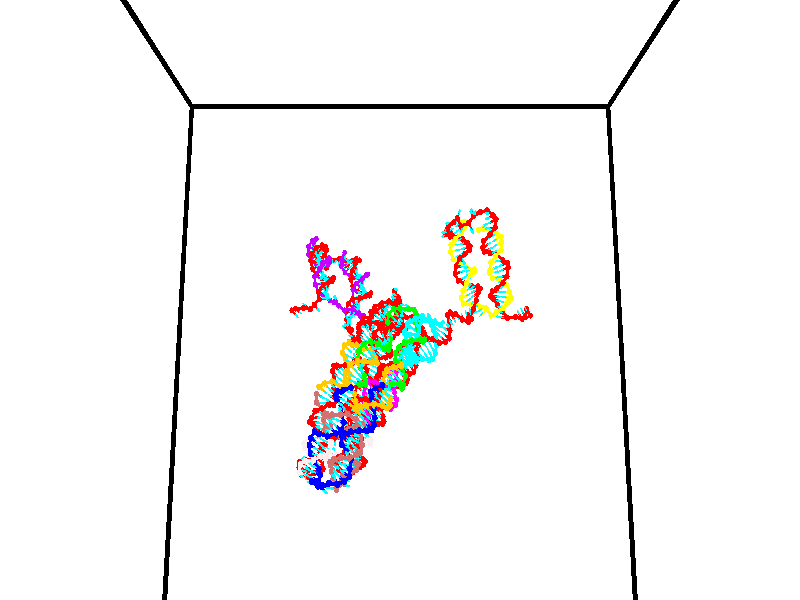 // switches for output
#declare DRAW_BASES = 1; // possible values are 0, 1; only relevant for DNA ribbons
#declare DRAW_BASES_TYPE = 3; // possible values are 1, 2, 3; only relevant for DNA ribbons
#declare DRAW_FOG = 0; // set to 1 to enable fog

#include "colors.inc"

#include "transforms.inc"
background { rgb <1, 1, 1>}

#default {
   normal{
       ripples 0.25
       frequency 0.20
       turbulence 0.2
       lambda 5
   }
	finish {
		phong 0.1
		phong_size 40.
	}
}

// original window dimensions: 1024x640


// camera settings

camera {
	sky <0, 0.179814, -0.983701>
	up <0, 0.179814, -0.983701>
	right 1.6 * <1, 0, 0>
	location <35, 94.9851, 44.8844>
	look_at <35, 29.7336, 32.9568>
	direction <0, -65.2515, -11.9276>
	angle 67.0682
}


# declare cpy_camera_pos = <35, 94.9851, 44.8844>;
# if (DRAW_FOG = 1)
fog {
	fog_type 2
	up vnormalize(cpy_camera_pos)
	color rgbt<1,1,1,0.3>
	distance 1e-5
	fog_alt 3e-3
	fog_offset 56
}
# end


// LIGHTS

# declare lum = 6;
global_settings {
	ambient_light rgb lum * <0.05, 0.05, 0.05>
	max_trace_level 15
}# declare cpy_direct_light_amount = 0.25;
light_source
{	1000 * <-1, -1.16352, -0.803886>,
	rgb lum * cpy_direct_light_amount
	parallel
}

light_source
{	1000 * <1, 1.16352, 0.803886>,
	rgb lum * cpy_direct_light_amount
	parallel
}

// strand 0

// nucleotide -1

// particle -1
sphere {
	<24.093746, 34.911438, 34.794617> 0.250000
	pigment { color rgbt <1,0,0,0> }
	no_shadow
}
cylinder {
	<24.388365, 34.935219, 35.064125>,  <24.565136, 34.949486, 35.225830>, 0.100000
	pigment { color rgbt <1,0,0,0> }
	no_shadow
}
cylinder {
	<24.388365, 34.935219, 35.064125>,  <24.093746, 34.911438, 34.794617>, 0.100000
	pigment { color rgbt <1,0,0,0> }
	no_shadow
}

// particle -1
sphere {
	<24.388365, 34.935219, 35.064125> 0.100000
	pigment { color rgbt <1,0,0,0> }
	no_shadow
}
sphere {
	0, 1
	scale<0.080000,0.200000,0.300000>
	matrix <0.675326, -0.008882, -0.737466,
		-0.037857, 0.998192, -0.046689,
		0.736547, 0.059449, 0.673769,
		24.609329, 34.953053, 35.266254>
	pigment { color rgbt <0,1,1,0> }
	no_shadow
}
cylinder {
	<24.573557, 35.582310, 34.754330>,  <24.093746, 34.911438, 34.794617>, 0.130000
	pigment { color rgbt <1,0,0,0> }
	no_shadow
}

// nucleotide -1

// particle -1
sphere {
	<24.573557, 35.582310, 34.754330> 0.250000
	pigment { color rgbt <1,0,0,0> }
	no_shadow
}
cylinder {
	<24.760258, 35.247173, 34.867580>,  <24.872278, 35.046089, 34.935532>, 0.100000
	pigment { color rgbt <1,0,0,0> }
	no_shadow
}
cylinder {
	<24.760258, 35.247173, 34.867580>,  <24.573557, 35.582310, 34.754330>, 0.100000
	pigment { color rgbt <1,0,0,0> }
	no_shadow
}

// particle -1
sphere {
	<24.760258, 35.247173, 34.867580> 0.100000
	pigment { color rgbt <1,0,0,0> }
	no_shadow
}
sphere {
	0, 1
	scale<0.080000,0.200000,0.300000>
	matrix <0.474356, -0.033020, -0.879713,
		0.746411, 0.544912, 0.382024,
		0.466752, -0.837843, 0.283129,
		24.900284, 34.995819, 34.952518>
	pigment { color rgbt <0,1,1,0> }
	no_shadow
}
cylinder {
	<25.339010, 35.492882, 34.677399>,  <24.573557, 35.582310, 34.754330>, 0.130000
	pigment { color rgbt <1,0,0,0> }
	no_shadow
}

// nucleotide -1

// particle -1
sphere {
	<25.339010, 35.492882, 34.677399> 0.250000
	pigment { color rgbt <1,0,0,0> }
	no_shadow
}
cylinder {
	<25.193985, 35.120781, 34.654831>,  <25.106970, 34.897522, 34.641293>, 0.100000
	pigment { color rgbt <1,0,0,0> }
	no_shadow
}
cylinder {
	<25.193985, 35.120781, 34.654831>,  <25.339010, 35.492882, 34.677399>, 0.100000
	pigment { color rgbt <1,0,0,0> }
	no_shadow
}

// particle -1
sphere {
	<25.193985, 35.120781, 34.654831> 0.100000
	pigment { color rgbt <1,0,0,0> }
	no_shadow
}
sphere {
	0, 1
	scale<0.080000,0.200000,0.300000>
	matrix <0.542926, -0.161626, -0.824080,
		0.757482, -0.329411, 0.563656,
		-0.362563, -0.930250, -0.056416,
		25.085217, 34.841705, 34.637905>
	pigment { color rgbt <0,1,1,0> }
	no_shadow
}
cylinder {
	<25.955948, 35.041981, 34.725266>,  <25.339010, 35.492882, 34.677399>, 0.130000
	pigment { color rgbt <1,0,0,0> }
	no_shadow
}

// nucleotide -1

// particle -1
sphere {
	<25.955948, 35.041981, 34.725266> 0.250000
	pigment { color rgbt <1,0,0,0> }
	no_shadow
}
cylinder {
	<25.631868, 34.968102, 34.502747>,  <25.437420, 34.923775, 34.369236>, 0.100000
	pigment { color rgbt <1,0,0,0> }
	no_shadow
}
cylinder {
	<25.631868, 34.968102, 34.502747>,  <25.955948, 35.041981, 34.725266>, 0.100000
	pigment { color rgbt <1,0,0,0> }
	no_shadow
}

// particle -1
sphere {
	<25.631868, 34.968102, 34.502747> 0.100000
	pigment { color rgbt <1,0,0,0> }
	no_shadow
}
sphere {
	0, 1
	scale<0.080000,0.200000,0.300000>
	matrix <0.549447, 0.091265, -0.830529,
		0.204168, -0.978548, 0.027539,
		-0.810200, -0.184699, -0.556294,
		25.388809, 34.912693, 34.335857>
	pigment { color rgbt <0,1,1,0> }
	no_shadow
}
cylinder {
	<26.425356, 35.532448, 34.400009>,  <25.955948, 35.041981, 34.725266>, 0.130000
	pigment { color rgbt <1,0,0,0> }
	no_shadow
}

// nucleotide -1

// particle -1
sphere {
	<26.425356, 35.532448, 34.400009> 0.250000
	pigment { color rgbt <1,0,0,0> }
	no_shadow
}
cylinder {
	<26.663385, 35.703045, 34.672478>,  <26.806202, 35.805405, 34.835957>, 0.100000
	pigment { color rgbt <1,0,0,0> }
	no_shadow
}
cylinder {
	<26.663385, 35.703045, 34.672478>,  <26.425356, 35.532448, 34.400009>, 0.100000
	pigment { color rgbt <1,0,0,0> }
	no_shadow
}

// particle -1
sphere {
	<26.663385, 35.703045, 34.672478> 0.100000
	pigment { color rgbt <1,0,0,0> }
	no_shadow
}
sphere {
	0, 1
	scale<0.080000,0.200000,0.300000>
	matrix <0.775769, -0.526232, -0.348228,
		0.209935, 0.735649, -0.644009,
		0.595072, 0.426497, 0.681168,
		26.841908, 35.830994, 34.876827>
	pigment { color rgbt <0,1,1,0> }
	no_shadow
}
cylinder {
	<26.957741, 35.856110, 34.021530>,  <26.425356, 35.532448, 34.400009>, 0.130000
	pigment { color rgbt <1,0,0,0> }
	no_shadow
}

// nucleotide -1

// particle -1
sphere {
	<26.957741, 35.856110, 34.021530> 0.250000
	pigment { color rgbt <1,0,0,0> }
	no_shadow
}
cylinder {
	<27.265905, 36.110588, 34.004921>,  <27.450804, 36.263275, 33.994957>, 0.100000
	pigment { color rgbt <1,0,0,0> }
	no_shadow
}
cylinder {
	<27.265905, 36.110588, 34.004921>,  <26.957741, 35.856110, 34.021530>, 0.100000
	pigment { color rgbt <1,0,0,0> }
	no_shadow
}

// particle -1
sphere {
	<27.265905, 36.110588, 34.004921> 0.100000
	pigment { color rgbt <1,0,0,0> }
	no_shadow
}
sphere {
	0, 1
	scale<0.080000,0.200000,0.300000>
	matrix <0.097079, -0.181426, -0.978601,
		-0.630114, 0.749894, -0.201534,
		0.770411, 0.636195, -0.041521,
		27.497028, 36.301445, 33.992466>
	pigment { color rgbt <0,1,1,0> }
	no_shadow
}
cylinder {
	<26.881561, 36.274418, 33.470085>,  <26.957741, 35.856110, 34.021530>, 0.130000
	pigment { color rgbt <1,0,0,0> }
	no_shadow
}

// nucleotide -1

// particle -1
sphere {
	<26.881561, 36.274418, 33.470085> 0.250000
	pigment { color rgbt <1,0,0,0> }
	no_shadow
}
cylinder {
	<27.272211, 36.264828, 33.555534>,  <27.506601, 36.259075, 33.606804>, 0.100000
	pigment { color rgbt <1,0,0,0> }
	no_shadow
}
cylinder {
	<27.272211, 36.264828, 33.555534>,  <26.881561, 36.274418, 33.470085>, 0.100000
	pigment { color rgbt <1,0,0,0> }
	no_shadow
}

// particle -1
sphere {
	<27.272211, 36.264828, 33.555534> 0.100000
	pigment { color rgbt <1,0,0,0> }
	no_shadow
}
sphere {
	0, 1
	scale<0.080000,0.200000,0.300000>
	matrix <0.192594, -0.343779, -0.919089,
		0.095474, 0.938745, -0.331124,
		0.976623, -0.023977, 0.213618,
		27.565199, 36.257633, 33.619621>
	pigment { color rgbt <0,1,1,0> }
	no_shadow
}
cylinder {
	<27.422173, 36.649342, 32.939312>,  <26.881561, 36.274418, 33.470085>, 0.130000
	pigment { color rgbt <1,0,0,0> }
	no_shadow
}

// nucleotide -1

// particle -1
sphere {
	<27.422173, 36.649342, 32.939312> 0.250000
	pigment { color rgbt <1,0,0,0> }
	no_shadow
}
cylinder {
	<27.543175, 36.321156, 33.133354>,  <27.615776, 36.124245, 33.249779>, 0.100000
	pigment { color rgbt <1,0,0,0> }
	no_shadow
}
cylinder {
	<27.543175, 36.321156, 33.133354>,  <27.422173, 36.649342, 32.939312>, 0.100000
	pigment { color rgbt <1,0,0,0> }
	no_shadow
}

// particle -1
sphere {
	<27.543175, 36.321156, 33.133354> 0.100000
	pigment { color rgbt <1,0,0,0> }
	no_shadow
}
sphere {
	0, 1
	scale<0.080000,0.200000,0.300000>
	matrix <-0.141971, -0.542063, -0.828258,
		0.942515, 0.181681, -0.280458,
		0.302505, -0.820463, 0.485109,
		27.633926, 36.075016, 33.278889>
	pigment { color rgbt <0,1,1,0> }
	no_shadow
}
cylinder {
	<27.958866, 36.345253, 32.649120>,  <27.422173, 36.649342, 32.939312>, 0.130000
	pigment { color rgbt <1,0,0,0> }
	no_shadow
}

// nucleotide -1

// particle -1
sphere {
	<27.958866, 36.345253, 32.649120> 0.250000
	pigment { color rgbt <1,0,0,0> }
	no_shadow
}
cylinder {
	<27.828175, 36.016155, 32.835167>,  <27.749760, 35.818695, 32.946796>, 0.100000
	pigment { color rgbt <1,0,0,0> }
	no_shadow
}
cylinder {
	<27.828175, 36.016155, 32.835167>,  <27.958866, 36.345253, 32.649120>, 0.100000
	pigment { color rgbt <1,0,0,0> }
	no_shadow
}

// particle -1
sphere {
	<27.828175, 36.016155, 32.835167> 0.100000
	pigment { color rgbt <1,0,0,0> }
	no_shadow
}
sphere {
	0, 1
	scale<0.080000,0.200000,0.300000>
	matrix <0.051876, -0.506999, -0.860384,
		0.943694, -0.256983, 0.208332,
		-0.326729, -0.822746, 0.465121,
		27.730156, 35.769333, 32.974705>
	pigment { color rgbt <0,1,1,0> }
	no_shadow
}
cylinder {
	<28.222826, 35.820919, 32.283665>,  <27.958866, 36.345253, 32.649120>, 0.130000
	pigment { color rgbt <1,0,0,0> }
	no_shadow
}

// nucleotide -1

// particle -1
sphere {
	<28.222826, 35.820919, 32.283665> 0.250000
	pigment { color rgbt <1,0,0,0> }
	no_shadow
}
cylinder {
	<27.947626, 35.608650, 32.481670>,  <27.782507, 35.481289, 32.600475>, 0.100000
	pigment { color rgbt <1,0,0,0> }
	no_shadow
}
cylinder {
	<27.947626, 35.608650, 32.481670>,  <28.222826, 35.820919, 32.283665>, 0.100000
	pigment { color rgbt <1,0,0,0> }
	no_shadow
}

// particle -1
sphere {
	<27.947626, 35.608650, 32.481670> 0.100000
	pigment { color rgbt <1,0,0,0> }
	no_shadow
}
sphere {
	0, 1
	scale<0.080000,0.200000,0.300000>
	matrix <-0.110970, -0.597157, -0.794411,
		0.717176, -0.601487, 0.351955,
		-0.688000, -0.530676, 0.495013,
		27.741226, 35.449448, 32.630173>
	pigment { color rgbt <0,1,1,0> }
	no_shadow
}
cylinder {
	<28.301472, 35.105927, 32.038113>,  <28.222826, 35.820919, 32.283665>, 0.130000
	pigment { color rgbt <1,0,0,0> }
	no_shadow
}

// nucleotide -1

// particle -1
sphere {
	<28.301472, 35.105927, 32.038113> 0.250000
	pigment { color rgbt <1,0,0,0> }
	no_shadow
}
cylinder {
	<27.928560, 35.127888, 32.181133>,  <27.704813, 35.141064, 32.266945>, 0.100000
	pigment { color rgbt <1,0,0,0> }
	no_shadow
}
cylinder {
	<27.928560, 35.127888, 32.181133>,  <28.301472, 35.105927, 32.038113>, 0.100000
	pigment { color rgbt <1,0,0,0> }
	no_shadow
}

// particle -1
sphere {
	<27.928560, 35.127888, 32.181133> 0.100000
	pigment { color rgbt <1,0,0,0> }
	no_shadow
}
sphere {
	0, 1
	scale<0.080000,0.200000,0.300000>
	matrix <-0.322683, -0.572970, -0.753379,
		0.163503, -0.817735, 0.551884,
		-0.932278, 0.054904, 0.357551,
		27.648876, 35.144360, 32.288399>
	pigment { color rgbt <0,1,1,0> }
	no_shadow
}
cylinder {
	<28.047810, 34.403946, 32.172634>,  <28.301472, 35.105927, 32.038113>, 0.130000
	pigment { color rgbt <1,0,0,0> }
	no_shadow
}

// nucleotide -1

// particle -1
sphere {
	<28.047810, 34.403946, 32.172634> 0.250000
	pigment { color rgbt <1,0,0,0> }
	no_shadow
}
cylinder {
	<27.722525, 34.632938, 32.130779>,  <27.527353, 34.770336, 32.105667>, 0.100000
	pigment { color rgbt <1,0,0,0> }
	no_shadow
}
cylinder {
	<27.722525, 34.632938, 32.130779>,  <28.047810, 34.403946, 32.172634>, 0.100000
	pigment { color rgbt <1,0,0,0> }
	no_shadow
}

// particle -1
sphere {
	<27.722525, 34.632938, 32.130779> 0.100000
	pigment { color rgbt <1,0,0,0> }
	no_shadow
}
sphere {
	0, 1
	scale<0.080000,0.200000,0.300000>
	matrix <-0.341260, -0.614727, -0.711092,
		-0.471411, -0.542561, 0.695270,
		-0.813212, 0.572484, -0.104635,
		27.478561, 34.804684, 32.099388>
	pigment { color rgbt <0,1,1,0> }
	no_shadow
}
cylinder {
	<27.569851, 33.929619, 31.911892>,  <28.047810, 34.403946, 32.172634>, 0.130000
	pigment { color rgbt <1,0,0,0> }
	no_shadow
}

// nucleotide -1

// particle -1
sphere {
	<27.569851, 33.929619, 31.911892> 0.250000
	pigment { color rgbt <1,0,0,0> }
	no_shadow
}
cylinder {
	<27.394878, 34.278435, 31.824080>,  <27.289894, 34.487724, 31.771393>, 0.100000
	pigment { color rgbt <1,0,0,0> }
	no_shadow
}
cylinder {
	<27.394878, 34.278435, 31.824080>,  <27.569851, 33.929619, 31.911892>, 0.100000
	pigment { color rgbt <1,0,0,0> }
	no_shadow
}

// particle -1
sphere {
	<27.394878, 34.278435, 31.824080> 0.100000
	pigment { color rgbt <1,0,0,0> }
	no_shadow
}
sphere {
	0, 1
	scale<0.080000,0.200000,0.300000>
	matrix <-0.496830, -0.437849, -0.749299,
		-0.749542, -0.218699, 0.624787,
		-0.437433, 0.872043, -0.219530,
		27.263649, 34.540047, 31.758221>
	pigment { color rgbt <0,1,1,0> }
	no_shadow
}
cylinder {
	<26.936712, 33.772888, 31.808065>,  <27.569851, 33.929619, 31.911892>, 0.130000
	pigment { color rgbt <1,0,0,0> }
	no_shadow
}

// nucleotide -1

// particle -1
sphere {
	<26.936712, 33.772888, 31.808065> 0.250000
	pigment { color rgbt <1,0,0,0> }
	no_shadow
}
cylinder {
	<26.994148, 34.121590, 31.620693>,  <27.028610, 34.330811, 31.508270>, 0.100000
	pigment { color rgbt <1,0,0,0> }
	no_shadow
}
cylinder {
	<26.994148, 34.121590, 31.620693>,  <26.936712, 33.772888, 31.808065>, 0.100000
	pigment { color rgbt <1,0,0,0> }
	no_shadow
}

// particle -1
sphere {
	<26.994148, 34.121590, 31.620693> 0.100000
	pigment { color rgbt <1,0,0,0> }
	no_shadow
}
sphere {
	0, 1
	scale<0.080000,0.200000,0.300000>
	matrix <-0.443295, -0.366537, -0.818010,
		-0.884801, 0.325110, 0.333813,
		0.143588, 0.871753, -0.468432,
		27.037224, 34.383114, 31.480164>
	pigment { color rgbt <0,1,1,0> }
	no_shadow
}
cylinder {
	<26.356398, 33.995861, 31.520580>,  <26.936712, 33.772888, 31.808065>, 0.130000
	pigment { color rgbt <1,0,0,0> }
	no_shadow
}

// nucleotide -1

// particle -1
sphere {
	<26.356398, 33.995861, 31.520580> 0.250000
	pigment { color rgbt <1,0,0,0> }
	no_shadow
}
cylinder {
	<26.634157, 34.178104, 31.297787>,  <26.800814, 34.287449, 31.164110>, 0.100000
	pigment { color rgbt <1,0,0,0> }
	no_shadow
}
cylinder {
	<26.634157, 34.178104, 31.297787>,  <26.356398, 33.995861, 31.520580>, 0.100000
	pigment { color rgbt <1,0,0,0> }
	no_shadow
}

// particle -1
sphere {
	<26.634157, 34.178104, 31.297787> 0.100000
	pigment { color rgbt <1,0,0,0> }
	no_shadow
}
sphere {
	0, 1
	scale<0.080000,0.200000,0.300000>
	matrix <-0.377776, -0.427971, -0.821052,
		-0.612448, 0.780554, -0.125067,
		0.694401, 0.455605, -0.556985,
		26.842478, 34.314785, 31.130692>
	pigment { color rgbt <0,1,1,0> }
	no_shadow
}
cylinder {
	<25.983465, 34.229500, 31.061251>,  <26.356398, 33.995861, 31.520580>, 0.130000
	pigment { color rgbt <1,0,0,0> }
	no_shadow
}

// nucleotide -1

// particle -1
sphere {
	<25.983465, 34.229500, 31.061251> 0.250000
	pigment { color rgbt <1,0,0,0> }
	no_shadow
}
cylinder {
	<26.349794, 34.210865, 30.901703>,  <26.569592, 34.199684, 30.805975>, 0.100000
	pigment { color rgbt <1,0,0,0> }
	no_shadow
}
cylinder {
	<26.349794, 34.210865, 30.901703>,  <25.983465, 34.229500, 31.061251>, 0.100000
	pigment { color rgbt <1,0,0,0> }
	no_shadow
}

// particle -1
sphere {
	<26.349794, 34.210865, 30.901703> 0.100000
	pigment { color rgbt <1,0,0,0> }
	no_shadow
}
sphere {
	0, 1
	scale<0.080000,0.200000,0.300000>
	matrix <-0.392790, -0.310602, -0.865588,
		-0.083565, 0.949398, -0.302756,
		0.915824, -0.046586, -0.398869,
		26.624542, 34.196888, 30.782042>
	pigment { color rgbt <0,1,1,0> }
	no_shadow
}
cylinder {
	<25.796688, 34.330322, 30.388416>,  <25.983465, 34.229500, 31.061251>, 0.130000
	pigment { color rgbt <1,0,0,0> }
	no_shadow
}

// nucleotide -1

// particle -1
sphere {
	<25.796688, 34.330322, 30.388416> 0.250000
	pigment { color rgbt <1,0,0,0> }
	no_shadow
}
cylinder {
	<26.165350, 34.175171, 30.392511>,  <26.386547, 34.082081, 30.394968>, 0.100000
	pigment { color rgbt <1,0,0,0> }
	no_shadow
}
cylinder {
	<26.165350, 34.175171, 30.392511>,  <25.796688, 34.330322, 30.388416>, 0.100000
	pigment { color rgbt <1,0,0,0> }
	no_shadow
}

// particle -1
sphere {
	<26.165350, 34.175171, 30.392511> 0.100000
	pigment { color rgbt <1,0,0,0> }
	no_shadow
}
sphere {
	0, 1
	scale<0.080000,0.200000,0.300000>
	matrix <-0.224484, -0.554552, -0.801298,
		0.316482, 0.736222, -0.598178,
		0.921654, -0.387878, 0.010236,
		26.441847, 34.058807, 30.395582>
	pigment { color rgbt <0,1,1,0> }
	no_shadow
}
cylinder {
	<25.880363, 34.265408, 29.745850>,  <25.796688, 34.330322, 30.388416>, 0.130000
	pigment { color rgbt <1,0,0,0> }
	no_shadow
}

// nucleotide -1

// particle -1
sphere {
	<25.880363, 34.265408, 29.745850> 0.250000
	pigment { color rgbt <1,0,0,0> }
	no_shadow
}
cylinder {
	<26.183167, 34.055008, 29.900908>,  <26.364849, 33.928768, 29.993942>, 0.100000
	pigment { color rgbt <1,0,0,0> }
	no_shadow
}
cylinder {
	<26.183167, 34.055008, 29.900908>,  <25.880363, 34.265408, 29.745850>, 0.100000
	pigment { color rgbt <1,0,0,0> }
	no_shadow
}

// particle -1
sphere {
	<26.183167, 34.055008, 29.900908> 0.100000
	pigment { color rgbt <1,0,0,0> }
	no_shadow
}
sphere {
	0, 1
	scale<0.080000,0.200000,0.300000>
	matrix <-0.130904, -0.703325, -0.698712,
		0.640158, 0.478187, -0.601278,
		0.757008, -0.525996, 0.387643,
		26.410269, 33.897209, 30.017200>
	pigment { color rgbt <0,1,1,0> }
	no_shadow
}
cylinder {
	<26.331312, 34.159443, 29.143000>,  <25.880363, 34.265408, 29.745850>, 0.130000
	pigment { color rgbt <1,0,0,0> }
	no_shadow
}

// nucleotide -1

// particle -1
sphere {
	<26.331312, 34.159443, 29.143000> 0.250000
	pigment { color rgbt <1,0,0,0> }
	no_shadow
}
cylinder {
	<26.420622, 33.879559, 29.414457>,  <26.474207, 33.711628, 29.577332>, 0.100000
	pigment { color rgbt <1,0,0,0> }
	no_shadow
}
cylinder {
	<26.420622, 33.879559, 29.414457>,  <26.331312, 34.159443, 29.143000>, 0.100000
	pigment { color rgbt <1,0,0,0> }
	no_shadow
}

// particle -1
sphere {
	<26.420622, 33.879559, 29.414457> 0.100000
	pigment { color rgbt <1,0,0,0> }
	no_shadow
}
sphere {
	0, 1
	scale<0.080000,0.200000,0.300000>
	matrix <-0.151099, -0.712650, -0.685055,
		0.962973, 0.050412, -0.264841,
		0.223274, -0.699706, 0.678645,
		26.487604, 33.669647, 29.618052>
	pigment { color rgbt <0,1,1,0> }
	no_shadow
}
cylinder {
	<26.843714, 33.733597, 28.821011>,  <26.331312, 34.159443, 29.143000>, 0.130000
	pigment { color rgbt <1,0,0,0> }
	no_shadow
}

// nucleotide -1

// particle -1
sphere {
	<26.843714, 33.733597, 28.821011> 0.250000
	pigment { color rgbt <1,0,0,0> }
	no_shadow
}
cylinder {
	<26.669241, 33.505341, 29.099323>,  <26.564556, 33.368385, 29.266312>, 0.100000
	pigment { color rgbt <1,0,0,0> }
	no_shadow
}
cylinder {
	<26.669241, 33.505341, 29.099323>,  <26.843714, 33.733597, 28.821011>, 0.100000
	pigment { color rgbt <1,0,0,0> }
	no_shadow
}

// particle -1
sphere {
	<26.669241, 33.505341, 29.099323> 0.100000
	pigment { color rgbt <1,0,0,0> }
	no_shadow
}
sphere {
	0, 1
	scale<0.080000,0.200000,0.300000>
	matrix <-0.025479, -0.765072, -0.643440,
		0.899497, -0.298386, 0.319172,
		-0.436183, -0.570641, 0.695783,
		26.538385, 33.334148, 29.308058>
	pigment { color rgbt <0,1,1,0> }
	no_shadow
}
cylinder {
	<27.124546, 33.044285, 28.815090>,  <26.843714, 33.733597, 28.821011>, 0.130000
	pigment { color rgbt <1,0,0,0> }
	no_shadow
}

// nucleotide -1

// particle -1
sphere {
	<27.124546, 33.044285, 28.815090> 0.250000
	pigment { color rgbt <1,0,0,0> }
	no_shadow
}
cylinder {
	<26.793900, 32.965034, 29.025784>,  <26.595512, 32.917484, 29.152201>, 0.100000
	pigment { color rgbt <1,0,0,0> }
	no_shadow
}
cylinder {
	<26.793900, 32.965034, 29.025784>,  <27.124546, 33.044285, 28.815090>, 0.100000
	pigment { color rgbt <1,0,0,0> }
	no_shadow
}

// particle -1
sphere {
	<26.793900, 32.965034, 29.025784> 0.100000
	pigment { color rgbt <1,0,0,0> }
	no_shadow
}
sphere {
	0, 1
	scale<0.080000,0.200000,0.300000>
	matrix <-0.075070, -0.888791, -0.452124,
		0.557737, -0.413275, 0.719815,
		-0.826616, -0.198130, 0.526735,
		26.545916, 32.905594, 29.183804>
	pigment { color rgbt <0,1,1,0> }
	no_shadow
}
cylinder {
	<27.173466, 32.283436, 28.931479>,  <27.124546, 33.044285, 28.815090>, 0.130000
	pigment { color rgbt <1,0,0,0> }
	no_shadow
}

// nucleotide -1

// particle -1
sphere {
	<27.173466, 32.283436, 28.931479> 0.250000
	pigment { color rgbt <1,0,0,0> }
	no_shadow
}
cylinder {
	<26.788345, 32.356346, 29.011272>,  <26.557274, 32.400093, 29.059149>, 0.100000
	pigment { color rgbt <1,0,0,0> }
	no_shadow
}
cylinder {
	<26.788345, 32.356346, 29.011272>,  <27.173466, 32.283436, 28.931479>, 0.100000
	pigment { color rgbt <1,0,0,0> }
	no_shadow
}

// particle -1
sphere {
	<26.788345, 32.356346, 29.011272> 0.100000
	pigment { color rgbt <1,0,0,0> }
	no_shadow
}
sphere {
	0, 1
	scale<0.080000,0.200000,0.300000>
	matrix <-0.244291, -0.902672, -0.354268,
		0.115494, -0.389821, 0.913620,
		-0.962800, 0.182274, 0.199483,
		26.499506, 32.411030, 29.071117>
	pigment { color rgbt <0,1,1,0> }
	no_shadow
}
cylinder {
	<26.852392, 31.634535, 29.220377>,  <27.173466, 32.283436, 28.931479>, 0.130000
	pigment { color rgbt <1,0,0,0> }
	no_shadow
}

// nucleotide -1

// particle -1
sphere {
	<26.852392, 31.634535, 29.220377> 0.250000
	pigment { color rgbt <1,0,0,0> }
	no_shadow
}
cylinder {
	<26.544674, 31.839193, 29.067326>,  <26.360043, 31.961988, 28.975494>, 0.100000
	pigment { color rgbt <1,0,0,0> }
	no_shadow
}
cylinder {
	<26.544674, 31.839193, 29.067326>,  <26.852392, 31.634535, 29.220377>, 0.100000
	pigment { color rgbt <1,0,0,0> }
	no_shadow
}

// particle -1
sphere {
	<26.544674, 31.839193, 29.067326> 0.100000
	pigment { color rgbt <1,0,0,0> }
	no_shadow
}
sphere {
	0, 1
	scale<0.080000,0.200000,0.300000>
	matrix <-0.420149, -0.856318, -0.300323,
		-0.481310, -0.070277, 0.873729,
		-0.769295, 0.511645, -0.382628,
		26.313885, 31.992687, 28.952538>
	pigment { color rgbt <0,1,1,0> }
	no_shadow
}
cylinder {
	<26.254343, 31.292370, 29.527185>,  <26.852392, 31.634535, 29.220377>, 0.130000
	pigment { color rgbt <1,0,0,0> }
	no_shadow
}

// nucleotide -1

// particle -1
sphere {
	<26.254343, 31.292370, 29.527185> 0.250000
	pigment { color rgbt <1,0,0,0> }
	no_shadow
}
cylinder {
	<26.138474, 31.473358, 29.189817>,  <26.068953, 31.581951, 28.987396>, 0.100000
	pigment { color rgbt <1,0,0,0> }
	no_shadow
}
cylinder {
	<26.138474, 31.473358, 29.189817>,  <26.254343, 31.292370, 29.527185>, 0.100000
	pigment { color rgbt <1,0,0,0> }
	no_shadow
}

// particle -1
sphere {
	<26.138474, 31.473358, 29.189817> 0.100000
	pigment { color rgbt <1,0,0,0> }
	no_shadow
}
sphere {
	0, 1
	scale<0.080000,0.200000,0.300000>
	matrix <-0.547754, -0.801000, -0.241588,
		-0.784891, 0.392004, 0.479873,
		-0.289675, 0.452473, -0.843419,
		26.051571, 31.609100, 28.936790>
	pigment { color rgbt <0,1,1,0> }
	no_shadow
}
cylinder {
	<25.968645, 30.960615, 28.890841>,  <26.254343, 31.292370, 29.527185>, 0.130000
	pigment { color rgbt <1,0,0,0> }
	no_shadow
}

// nucleotide -1

// particle -1
sphere {
	<25.968645, 30.960615, 28.890841> 0.250000
	pigment { color rgbt <1,0,0,0> }
	no_shadow
}
cylinder {
	<25.639103, 30.863977, 29.095934>,  <25.441378, 30.805994, 29.218990>, 0.100000
	pigment { color rgbt <1,0,0,0> }
	no_shadow
}
cylinder {
	<25.639103, 30.863977, 29.095934>,  <25.968645, 30.960615, 28.890841>, 0.100000
	pigment { color rgbt <1,0,0,0> }
	no_shadow
}

// particle -1
sphere {
	<25.639103, 30.863977, 29.095934> 0.100000
	pigment { color rgbt <1,0,0,0> }
	no_shadow
}
sphere {
	0, 1
	scale<0.080000,0.200000,0.300000>
	matrix <-0.391489, -0.411614, -0.822989,
		0.409878, -0.878752, 0.244529,
		-0.823855, -0.241595, 0.512733,
		25.391947, 30.791498, 29.249754>
	pigment { color rgbt <0,1,1,0> }
	no_shadow
}
cylinder {
	<25.797674, 30.190229, 28.729189>,  <25.968645, 30.960615, 28.890841>, 0.130000
	pigment { color rgbt <1,0,0,0> }
	no_shadow
}

// nucleotide -1

// particle -1
sphere {
	<25.797674, 30.190229, 28.729189> 0.250000
	pigment { color rgbt <1,0,0,0> }
	no_shadow
}
cylinder {
	<25.741793, 30.059443, 29.103050>,  <25.708263, 29.980970, 29.327368>, 0.100000
	pigment { color rgbt <1,0,0,0> }
	no_shadow
}
cylinder {
	<25.741793, 30.059443, 29.103050>,  <25.797674, 30.190229, 28.729189>, 0.100000
	pigment { color rgbt <1,0,0,0> }
	no_shadow
}

// particle -1
sphere {
	<25.741793, 30.059443, 29.103050> 0.100000
	pigment { color rgbt <1,0,0,0> }
	no_shadow
}
sphere {
	0, 1
	scale<0.080000,0.200000,0.300000>
	matrix <0.927056, -0.374848, 0.007437,
		0.347922, 0.867515, 0.355483,
		-0.139704, -0.326966, 0.934653,
		25.699883, 29.961353, 29.383446>
	pigment { color rgbt <0,1,1,0> }
	no_shadow
}
cylinder {
	<26.409590, 30.502180, 29.279003>,  <25.797674, 30.190229, 28.729189>, 0.130000
	pigment { color rgbt <1,0,0,0> }
	no_shadow
}

// nucleotide -1

// particle -1
sphere {
	<26.409590, 30.502180, 29.279003> 0.250000
	pigment { color rgbt <1,0,0,0> }
	no_shadow
}
cylinder {
	<26.238907, 30.144079, 29.330296>,  <26.136497, 29.929218, 29.361071>, 0.100000
	pigment { color rgbt <1,0,0,0> }
	no_shadow
}
cylinder {
	<26.238907, 30.144079, 29.330296>,  <26.409590, 30.502180, 29.279003>, 0.100000
	pigment { color rgbt <1,0,0,0> }
	no_shadow
}

// particle -1
sphere {
	<26.238907, 30.144079, 29.330296> 0.100000
	pigment { color rgbt <1,0,0,0> }
	no_shadow
}
sphere {
	0, 1
	scale<0.080000,0.200000,0.300000>
	matrix <0.900510, -0.433704, -0.031336,
		0.083668, 0.102101, 0.991249,
		-0.426709, -0.895252, 0.128230,
		26.110893, 29.875504, 29.368765>
	pigment { color rgbt <0,1,1,0> }
	no_shadow
}
cylinder {
	<26.792027, 29.966318, 29.636717>,  <26.409590, 30.502180, 29.279003>, 0.130000
	pigment { color rgbt <1,0,0,0> }
	no_shadow
}

// nucleotide -1

// particle -1
sphere {
	<26.792027, 29.966318, 29.636717> 0.250000
	pigment { color rgbt <1,0,0,0> }
	no_shadow
}
cylinder {
	<26.553160, 29.755468, 29.394880>,  <26.409840, 29.628958, 29.249779>, 0.100000
	pigment { color rgbt <1,0,0,0> }
	no_shadow
}
cylinder {
	<26.553160, 29.755468, 29.394880>,  <26.792027, 29.966318, 29.636717>, 0.100000
	pigment { color rgbt <1,0,0,0> }
	no_shadow
}

// particle -1
sphere {
	<26.553160, 29.755468, 29.394880> 0.100000
	pigment { color rgbt <1,0,0,0> }
	no_shadow
}
sphere {
	0, 1
	scale<0.080000,0.200000,0.300000>
	matrix <0.779281, -0.559842, -0.281600,
		-0.190037, -0.639308, 0.745098,
		-0.597166, -0.527126, -0.604591,
		26.374010, 29.597330, 29.213503>
	pigment { color rgbt <0,1,1,0> }
	no_shadow
}
cylinder {
	<26.706352, 29.235493, 29.859396>,  <26.792027, 29.966318, 29.636717>, 0.130000
	pigment { color rgbt <1,0,0,0> }
	no_shadow
}

// nucleotide -1

// particle -1
sphere {
	<26.706352, 29.235493, 29.859396> 0.250000
	pigment { color rgbt <1,0,0,0> }
	no_shadow
}
cylinder {
	<26.714466, 29.257906, 29.460108>,  <26.719336, 29.271355, 29.220535>, 0.100000
	pigment { color rgbt <1,0,0,0> }
	no_shadow
}
cylinder {
	<26.714466, 29.257906, 29.460108>,  <26.706352, 29.235493, 29.859396>, 0.100000
	pigment { color rgbt <1,0,0,0> }
	no_shadow
}

// particle -1
sphere {
	<26.714466, 29.257906, 29.460108> 0.100000
	pigment { color rgbt <1,0,0,0> }
	no_shadow
}
sphere {
	0, 1
	scale<0.080000,0.200000,0.300000>
	matrix <0.809325, -0.587129, -0.016511,
		-0.587011, -0.807551, -0.057261,
		0.020286, 0.056035, -0.998223,
		26.720552, 29.274715, 29.160641>
	pigment { color rgbt <0,1,1,0> }
	no_shadow
}
cylinder {
	<26.745937, 28.620619, 29.682213>,  <26.706352, 29.235493, 29.859396>, 0.130000
	pigment { color rgbt <1,0,0,0> }
	no_shadow
}

// nucleotide -1

// particle -1
sphere {
	<26.745937, 28.620619, 29.682213> 0.250000
	pigment { color rgbt <1,0,0,0> }
	no_shadow
}
cylinder {
	<26.908062, 28.863300, 29.408678>,  <27.005337, 29.008909, 29.244558>, 0.100000
	pigment { color rgbt <1,0,0,0> }
	no_shadow
}
cylinder {
	<26.908062, 28.863300, 29.408678>,  <26.745937, 28.620619, 29.682213>, 0.100000
	pigment { color rgbt <1,0,0,0> }
	no_shadow
}

// particle -1
sphere {
	<26.908062, 28.863300, 29.408678> 0.100000
	pigment { color rgbt <1,0,0,0> }
	no_shadow
}
sphere {
	0, 1
	scale<0.080000,0.200000,0.300000>
	matrix <0.826825, -0.562389, -0.008894,
		-0.389977, -0.561807, -0.729582,
		0.405313, 0.606705, -0.683835,
		27.029655, 29.045311, 29.203527>
	pigment { color rgbt <0,1,1,0> }
	no_shadow
}
cylinder {
	<26.824881, 28.309212, 29.050194>,  <26.745937, 28.620619, 29.682213>, 0.130000
	pigment { color rgbt <1,0,0,0> }
	no_shadow
}

// nucleotide -1

// particle -1
sphere {
	<26.824881, 28.309212, 29.050194> 0.250000
	pigment { color rgbt <1,0,0,0> }
	no_shadow
}
cylinder {
	<27.105171, 28.594463, 29.058479>,  <27.273346, 28.765614, 29.063450>, 0.100000
	pigment { color rgbt <1,0,0,0> }
	no_shadow
}
cylinder {
	<27.105171, 28.594463, 29.058479>,  <26.824881, 28.309212, 29.050194>, 0.100000
	pigment { color rgbt <1,0,0,0> }
	no_shadow
}

// particle -1
sphere {
	<27.105171, 28.594463, 29.058479> 0.100000
	pigment { color rgbt <1,0,0,0> }
	no_shadow
}
sphere {
	0, 1
	scale<0.080000,0.200000,0.300000>
	matrix <0.713307, -0.700849, -0.001842,
		0.013204, 0.016066, -0.999784,
		0.700727, 0.713129, 0.020713,
		27.315390, 28.808401, 29.064693>
	pigment { color rgbt <0,1,1,0> }
	no_shadow
}
cylinder {
	<27.392155, 27.870642, 28.781668>,  <26.824881, 28.309212, 29.050194>, 0.130000
	pigment { color rgbt <1,0,0,0> }
	no_shadow
}

// nucleotide -1

// particle -1
sphere {
	<27.392155, 27.870642, 28.781668> 0.250000
	pigment { color rgbt <1,0,0,0> }
	no_shadow
}
cylinder {
	<27.568520, 28.198618, 28.927704>,  <27.674339, 28.395405, 29.015326>, 0.100000
	pigment { color rgbt <1,0,0,0> }
	no_shadow
}
cylinder {
	<27.568520, 28.198618, 28.927704>,  <27.392155, 27.870642, 28.781668>, 0.100000
	pigment { color rgbt <1,0,0,0> }
	no_shadow
}

// particle -1
sphere {
	<27.568520, 28.198618, 28.927704> 0.100000
	pigment { color rgbt <1,0,0,0> }
	no_shadow
}
sphere {
	0, 1
	scale<0.080000,0.200000,0.300000>
	matrix <0.729909, -0.564274, 0.385782,
		0.522329, 0.096385, -0.847280,
		0.440914, 0.819942, 0.365088,
		27.700794, 28.444601, 29.037230>
	pigment { color rgbt <0,1,1,0> }
	no_shadow
}
cylinder {
	<28.054935, 27.764015, 28.583612>,  <27.392155, 27.870642, 28.781668>, 0.130000
	pigment { color rgbt <1,0,0,0> }
	no_shadow
}

// nucleotide -1

// particle -1
sphere {
	<28.054935, 27.764015, 28.583612> 0.250000
	pigment { color rgbt <1,0,0,0> }
	no_shadow
}
cylinder {
	<28.065615, 28.003166, 28.904070>,  <28.072023, 28.146656, 29.096344>, 0.100000
	pigment { color rgbt <1,0,0,0> }
	no_shadow
}
cylinder {
	<28.065615, 28.003166, 28.904070>,  <28.054935, 27.764015, 28.583612>, 0.100000
	pigment { color rgbt <1,0,0,0> }
	no_shadow
}

// particle -1
sphere {
	<28.065615, 28.003166, 28.904070> 0.100000
	pigment { color rgbt <1,0,0,0> }
	no_shadow
}
sphere {
	0, 1
	scale<0.080000,0.200000,0.300000>
	matrix <0.729433, -0.559650, 0.393345,
		0.683531, 0.573877, -0.451054,
		0.026700, 0.597877, 0.801143,
		28.073626, 28.182529, 29.144413>
	pigment { color rgbt <0,1,1,0> }
	no_shadow
}
cylinder {
	<28.722162, 27.877647, 28.734394>,  <28.054935, 27.764015, 28.583612>, 0.130000
	pigment { color rgbt <1,0,0,0> }
	no_shadow
}

// nucleotide -1

// particle -1
sphere {
	<28.722162, 27.877647, 28.734394> 0.250000
	pigment { color rgbt <1,0,0,0> }
	no_shadow
}
cylinder {
	<28.525404, 27.925152, 29.079401>,  <28.407349, 27.953653, 29.286406>, 0.100000
	pigment { color rgbt <1,0,0,0> }
	no_shadow
}
cylinder {
	<28.525404, 27.925152, 29.079401>,  <28.722162, 27.877647, 28.734394>, 0.100000
	pigment { color rgbt <1,0,0,0> }
	no_shadow
}

// particle -1
sphere {
	<28.525404, 27.925152, 29.079401> 0.100000
	pigment { color rgbt <1,0,0,0> }
	no_shadow
}
sphere {
	0, 1
	scale<0.080000,0.200000,0.300000>
	matrix <0.679920, -0.566385, 0.465744,
		0.543828, 0.815539, 0.197855,
		-0.491894, 0.118759, 0.862517,
		28.377836, 27.960779, 29.338156>
	pigment { color rgbt <0,1,1,0> }
	no_shadow
}
cylinder {
	<29.096075, 28.266558, 29.282751>,  <28.722162, 27.877647, 28.734394>, 0.130000
	pigment { color rgbt <1,0,0,0> }
	no_shadow
}

// nucleotide -1

// particle -1
sphere {
	<29.096075, 28.266558, 29.282751> 0.250000
	pigment { color rgbt <1,0,0,0> }
	no_shadow
}
cylinder {
	<28.845638, 27.999828, 29.444420>,  <28.695375, 27.839790, 29.541420>, 0.100000
	pigment { color rgbt <1,0,0,0> }
	no_shadow
}
cylinder {
	<28.845638, 27.999828, 29.444420>,  <29.096075, 28.266558, 29.282751>, 0.100000
	pigment { color rgbt <1,0,0,0> }
	no_shadow
}

// particle -1
sphere {
	<28.845638, 27.999828, 29.444420> 0.100000
	pigment { color rgbt <1,0,0,0> }
	no_shadow
}
sphere {
	0, 1
	scale<0.080000,0.200000,0.300000>
	matrix <0.773588, -0.466159, 0.429252,
		-0.097828, 0.581413, 0.807706,
		-0.626092, -0.666824, 0.404171,
		28.657810, 27.799782, 29.565672>
	pigment { color rgbt <0,1,1,0> }
	no_shadow
}
cylinder {
	<28.907825, 28.979654, 29.098284>,  <29.096075, 28.266558, 29.282751>, 0.130000
	pigment { color rgbt <1,0,0,0> }
	no_shadow
}

// nucleotide -1

// particle -1
sphere {
	<28.907825, 28.979654, 29.098284> 0.250000
	pigment { color rgbt <1,0,0,0> }
	no_shadow
}
cylinder {
	<28.877872, 29.374140, 29.039261>,  <28.859900, 29.610832, 29.003847>, 0.100000
	pigment { color rgbt <1,0,0,0> }
	no_shadow
}
cylinder {
	<28.877872, 29.374140, 29.039261>,  <28.907825, 28.979654, 29.098284>, 0.100000
	pigment { color rgbt <1,0,0,0> }
	no_shadow
}

// particle -1
sphere {
	<28.877872, 29.374140, 29.039261> 0.100000
	pigment { color rgbt <1,0,0,0> }
	no_shadow
}
sphere {
	0, 1
	scale<0.080000,0.200000,0.300000>
	matrix <0.690982, 0.158008, 0.705391,
		0.718982, -0.049137, -0.693289,
		-0.074885, 0.986215, -0.147557,
		28.855408, 29.670004, 28.994993>
	pigment { color rgbt <0,1,1,0> }
	no_shadow
}
cylinder {
	<29.590624, 29.110540, 29.136896>,  <28.907825, 28.979654, 29.098284>, 0.130000
	pigment { color rgbt <1,0,0,0> }
	no_shadow
}

// nucleotide -1

// particle -1
sphere {
	<29.590624, 29.110540, 29.136896> 0.250000
	pigment { color rgbt <1,0,0,0> }
	no_shadow
}
cylinder {
	<29.402409, 29.458338, 29.196999>,  <29.289480, 29.667017, 29.233059>, 0.100000
	pigment { color rgbt <1,0,0,0> }
	no_shadow
}
cylinder {
	<29.402409, 29.458338, 29.196999>,  <29.590624, 29.110540, 29.136896>, 0.100000
	pigment { color rgbt <1,0,0,0> }
	no_shadow
}

// particle -1
sphere {
	<29.402409, 29.458338, 29.196999> 0.100000
	pigment { color rgbt <1,0,0,0> }
	no_shadow
}
sphere {
	0, 1
	scale<0.080000,0.200000,0.300000>
	matrix <0.704333, 0.267533, 0.657527,
		0.531517, 0.415220, -0.738297,
		-0.470537, 0.869493, 0.150254,
		29.261248, 29.719185, 29.242075>
	pigment { color rgbt <0,1,1,0> }
	no_shadow
}
cylinder {
	<30.146070, 29.707281, 29.039190>,  <29.590624, 29.110540, 29.136896>, 0.130000
	pigment { color rgbt <1,0,0,0> }
	no_shadow
}

// nucleotide -1

// particle -1
sphere {
	<30.146070, 29.707281, 29.039190> 0.250000
	pigment { color rgbt <1,0,0,0> }
	no_shadow
}
cylinder {
	<29.833612, 29.845459, 29.247221>,  <29.646137, 29.928366, 29.372040>, 0.100000
	pigment { color rgbt <1,0,0,0> }
	no_shadow
}
cylinder {
	<29.833612, 29.845459, 29.247221>,  <30.146070, 29.707281, 29.039190>, 0.100000
	pigment { color rgbt <1,0,0,0> }
	no_shadow
}

// particle -1
sphere {
	<29.833612, 29.845459, 29.247221> 0.100000
	pigment { color rgbt <1,0,0,0> }
	no_shadow
}
sphere {
	0, 1
	scale<0.080000,0.200000,0.300000>
	matrix <0.623602, 0.390930, 0.676974,
		0.030541, 0.853137, -0.520792,
		-0.781145, 0.345443, 0.520078,
		29.599268, 29.949091, 29.403244>
	pigment { color rgbt <0,1,1,0> }
	no_shadow
}
cylinder {
	<30.553040, 30.223621, 29.330246>,  <30.146070, 29.707281, 29.039190>, 0.130000
	pigment { color rgbt <1,0,0,0> }
	no_shadow
}

// nucleotide -1

// particle -1
sphere {
	<30.553040, 30.223621, 29.330246> 0.250000
	pigment { color rgbt <1,0,0,0> }
	no_shadow
}
cylinder {
	<30.205467, 30.241644, 29.527397>,  <29.996923, 30.252457, 29.645687>, 0.100000
	pigment { color rgbt <1,0,0,0> }
	no_shadow
}
cylinder {
	<30.205467, 30.241644, 29.527397>,  <30.553040, 30.223621, 29.330246>, 0.100000
	pigment { color rgbt <1,0,0,0> }
	no_shadow
}

// particle -1
sphere {
	<30.205467, 30.241644, 29.527397> 0.100000
	pigment { color rgbt <1,0,0,0> }
	no_shadow
}
sphere {
	0, 1
	scale<0.080000,0.200000,0.300000>
	matrix <0.476406, 0.346044, 0.808264,
		-0.134140, 0.937136, -0.322153,
		-0.868932, 0.045055, 0.492876,
		29.944788, 30.255161, 29.675261>
	pigment { color rgbt <0,1,1,0> }
	no_shadow
}
cylinder {
	<30.517618, 30.983021, 29.555510>,  <30.553040, 30.223621, 29.330246>, 0.130000
	pigment { color rgbt <1,0,0,0> }
	no_shadow
}

// nucleotide -1

// particle -1
sphere {
	<30.517618, 30.983021, 29.555510> 0.250000
	pigment { color rgbt <1,0,0,0> }
	no_shadow
}
cylinder {
	<30.308161, 30.715990, 29.767223>,  <30.182487, 30.555773, 29.894253>, 0.100000
	pigment { color rgbt <1,0,0,0> }
	no_shadow
}
cylinder {
	<30.308161, 30.715990, 29.767223>,  <30.517618, 30.983021, 29.555510>, 0.100000
	pigment { color rgbt <1,0,0,0> }
	no_shadow
}

// particle -1
sphere {
	<30.308161, 30.715990, 29.767223> 0.100000
	pigment { color rgbt <1,0,0,0> }
	no_shadow
}
sphere {
	0, 1
	scale<0.080000,0.200000,0.300000>
	matrix <0.418715, 0.339389, 0.842314,
		-0.741941, 0.662691, 0.101805,
		-0.523642, -0.667575, 0.529285,
		30.151068, 30.515718, 29.926008>
	pigment { color rgbt <0,1,1,0> }
	no_shadow
}
cylinder {
	<30.119392, 31.320753, 29.959047>,  <30.517618, 30.983021, 29.555510>, 0.130000
	pigment { color rgbt <1,0,0,0> }
	no_shadow
}

// nucleotide -1

// particle -1
sphere {
	<30.119392, 31.320753, 29.959047> 0.250000
	pigment { color rgbt <1,0,0,0> }
	no_shadow
}
cylinder {
	<30.163269, 30.979174, 30.162512>,  <30.189594, 30.774225, 30.284590>, 0.100000
	pigment { color rgbt <1,0,0,0> }
	no_shadow
}
cylinder {
	<30.163269, 30.979174, 30.162512>,  <30.119392, 31.320753, 29.959047>, 0.100000
	pigment { color rgbt <1,0,0,0> }
	no_shadow
}

// particle -1
sphere {
	<30.163269, 30.979174, 30.162512> 0.100000
	pigment { color rgbt <1,0,0,0> }
	no_shadow
}
sphere {
	0, 1
	scale<0.080000,0.200000,0.300000>
	matrix <0.316525, 0.515119, 0.796533,
		-0.942221, 0.073631, 0.326800,
		0.109691, -0.853950, 0.508662,
		30.196177, 30.722988, 30.315111>
	pigment { color rgbt <0,1,1,0> }
	no_shadow
}
cylinder {
	<29.870598, 31.477613, 30.627907>,  <30.119392, 31.320753, 29.959047>, 0.130000
	pigment { color rgbt <1,0,0,0> }
	no_shadow
}

// nucleotide -1

// particle -1
sphere {
	<29.870598, 31.477613, 30.627907> 0.250000
	pigment { color rgbt <1,0,0,0> }
	no_shadow
}
cylinder {
	<30.050920, 31.127098, 30.695898>,  <30.159113, 30.916788, 30.736692>, 0.100000
	pigment { color rgbt <1,0,0,0> }
	no_shadow
}
cylinder {
	<30.050920, 31.127098, 30.695898>,  <29.870598, 31.477613, 30.627907>, 0.100000
	pigment { color rgbt <1,0,0,0> }
	no_shadow
}

// particle -1
sphere {
	<30.050920, 31.127098, 30.695898> 0.100000
	pigment { color rgbt <1,0,0,0> }
	no_shadow
}
sphere {
	0, 1
	scale<0.080000,0.200000,0.300000>
	matrix <0.397683, 0.367650, 0.840644,
		-0.799140, -0.311368, 0.514223,
		0.450804, -0.876289, 0.169978,
		30.186161, 30.864212, 30.746891>
	pigment { color rgbt <0,1,1,0> }
	no_shadow
}
cylinder {
	<29.682995, 31.256588, 31.332254>,  <29.870598, 31.477613, 30.627907>, 0.130000
	pigment { color rgbt <1,0,0,0> }
	no_shadow
}

// nucleotide -1

// particle -1
sphere {
	<29.682995, 31.256588, 31.332254> 0.250000
	pigment { color rgbt <1,0,0,0> }
	no_shadow
}
cylinder {
	<30.028246, 31.080732, 31.232876>,  <30.235397, 30.975218, 31.173248>, 0.100000
	pigment { color rgbt <1,0,0,0> }
	no_shadow
}
cylinder {
	<30.028246, 31.080732, 31.232876>,  <29.682995, 31.256588, 31.332254>, 0.100000
	pigment { color rgbt <1,0,0,0> }
	no_shadow
}

// particle -1
sphere {
	<30.028246, 31.080732, 31.232876> 0.100000
	pigment { color rgbt <1,0,0,0> }
	no_shadow
}
sphere {
	0, 1
	scale<0.080000,0.200000,0.300000>
	matrix <0.459257, 0.478826, 0.748204,
		-0.209979, -0.759896, 0.615197,
		0.863129, -0.439640, -0.248445,
		30.287184, 30.948841, 31.158342>
	pigment { color rgbt <0,1,1,0> }
	no_shadow
}
cylinder {
	<29.863985, 30.810398, 31.899025>,  <29.682995, 31.256588, 31.332254>, 0.130000
	pigment { color rgbt <1,0,0,0> }
	no_shadow
}

// nucleotide -1

// particle -1
sphere {
	<29.863985, 30.810398, 31.899025> 0.250000
	pigment { color rgbt <1,0,0,0> }
	no_shadow
}
cylinder {
	<30.193951, 30.915600, 31.698885>,  <30.391930, 30.978722, 31.578802>, 0.100000
	pigment { color rgbt <1,0,0,0> }
	no_shadow
}
cylinder {
	<30.193951, 30.915600, 31.698885>,  <29.863985, 30.810398, 31.899025>, 0.100000
	pigment { color rgbt <1,0,0,0> }
	no_shadow
}

// particle -1
sphere {
	<30.193951, 30.915600, 31.698885> 0.100000
	pigment { color rgbt <1,0,0,0> }
	no_shadow
}
sphere {
	0, 1
	scale<0.080000,0.200000,0.300000>
	matrix <0.409017, 0.333241, 0.849503,
		0.390162, -0.905416, 0.167320,
		0.824911, 0.263007, -0.500349,
		30.441423, 30.994501, 31.548780>
	pigment { color rgbt <0,1,1,0> }
	no_shadow
}
cylinder {
	<30.373816, 30.607460, 32.339161>,  <29.863985, 30.810398, 31.899025>, 0.130000
	pigment { color rgbt <1,0,0,0> }
	no_shadow
}

// nucleotide -1

// particle -1
sphere {
	<30.373816, 30.607460, 32.339161> 0.250000
	pigment { color rgbt <1,0,0,0> }
	no_shadow
}
cylinder {
	<30.536856, 30.875696, 32.091236>,  <30.634680, 31.036638, 31.942480>, 0.100000
	pigment { color rgbt <1,0,0,0> }
	no_shadow
}
cylinder {
	<30.536856, 30.875696, 32.091236>,  <30.373816, 30.607460, 32.339161>, 0.100000
	pigment { color rgbt <1,0,0,0> }
	no_shadow
}

// particle -1
sphere {
	<30.536856, 30.875696, 32.091236> 0.100000
	pigment { color rgbt <1,0,0,0> }
	no_shadow
}
sphere {
	0, 1
	scale<0.080000,0.200000,0.300000>
	matrix <0.481461, 0.418929, 0.769866,
		0.775924, -0.612212, -0.152110,
		0.407598, 0.670593, -0.619813,
		30.659136, 31.076874, 31.905293>
	pigment { color rgbt <0,1,1,0> }
	no_shadow
}
cylinder {
	<31.035027, 30.619287, 32.505226>,  <30.373816, 30.607460, 32.339161>, 0.130000
	pigment { color rgbt <1,0,0,0> }
	no_shadow
}

// nucleotide -1

// particle -1
sphere {
	<31.035027, 30.619287, 32.505226> 0.250000
	pigment { color rgbt <1,0,0,0> }
	no_shadow
}
cylinder {
	<31.011456, 30.964508, 32.304562>,  <30.997313, 31.171640, 32.184162>, 0.100000
	pigment { color rgbt <1,0,0,0> }
	no_shadow
}
cylinder {
	<31.011456, 30.964508, 32.304562>,  <31.035027, 30.619287, 32.505226>, 0.100000
	pigment { color rgbt <1,0,0,0> }
	no_shadow
}

// particle -1
sphere {
	<31.011456, 30.964508, 32.304562> 0.100000
	pigment { color rgbt <1,0,0,0> }
	no_shadow
}
sphere {
	0, 1
	scale<0.080000,0.200000,0.300000>
	matrix <0.352493, 0.488155, 0.798406,
		0.933957, -0.129784, -0.332987,
		-0.058929, 0.863053, -0.501665,
		30.993776, 31.223423, 32.154060>
	pigment { color rgbt <0,1,1,0> }
	no_shadow
}
cylinder {
	<31.632742, 30.972670, 32.698544>,  <31.035027, 30.619287, 32.505226>, 0.130000
	pigment { color rgbt <1,0,0,0> }
	no_shadow
}

// nucleotide -1

// particle -1
sphere {
	<31.632742, 30.972670, 32.698544> 0.250000
	pigment { color rgbt <1,0,0,0> }
	no_shadow
}
cylinder {
	<31.371687, 31.245071, 32.565697>,  <31.215054, 31.408512, 32.485989>, 0.100000
	pigment { color rgbt <1,0,0,0> }
	no_shadow
}
cylinder {
	<31.371687, 31.245071, 32.565697>,  <31.632742, 30.972670, 32.698544>, 0.100000
	pigment { color rgbt <1,0,0,0> }
	no_shadow
}

// particle -1
sphere {
	<31.371687, 31.245071, 32.565697> 0.100000
	pigment { color rgbt <1,0,0,0> }
	no_shadow
}
sphere {
	0, 1
	scale<0.080000,0.200000,0.300000>
	matrix <0.154981, 0.549055, 0.821292,
		0.741651, 0.484534, -0.463876,
		-0.652637, 0.681003, -0.332113,
		31.175896, 31.449373, 32.466064>
	pigment { color rgbt <0,1,1,0> }
	no_shadow
}
cylinder {
	<31.884808, 31.720346, 32.696571>,  <31.632742, 30.972670, 32.698544>, 0.130000
	pigment { color rgbt <1,0,0,0> }
	no_shadow
}

// nucleotide -1

// particle -1
sphere {
	<31.884808, 31.720346, 32.696571> 0.250000
	pigment { color rgbt <1,0,0,0> }
	no_shadow
}
cylinder {
	<31.486437, 31.742252, 32.725227>,  <31.247414, 31.755396, 32.742420>, 0.100000
	pigment { color rgbt <1,0,0,0> }
	no_shadow
}
cylinder {
	<31.486437, 31.742252, 32.725227>,  <31.884808, 31.720346, 32.696571>, 0.100000
	pigment { color rgbt <1,0,0,0> }
	no_shadow
}

// particle -1
sphere {
	<31.486437, 31.742252, 32.725227> 0.100000
	pigment { color rgbt <1,0,0,0> }
	no_shadow
}
sphere {
	0, 1
	scale<0.080000,0.200000,0.300000>
	matrix <0.088468, 0.747193, 0.658693,
		-0.017453, 0.662347, -0.748994,
		-0.995926, 0.054766, 0.071638,
		31.187658, 31.758682, 32.746719>
	pigment { color rgbt <0,1,1,0> }
	no_shadow
}
cylinder {
	<31.818184, 32.330345, 33.047791>,  <31.884808, 31.720346, 32.696571>, 0.130000
	pigment { color rgbt <1,0,0,0> }
	no_shadow
}

// nucleotide -1

// particle -1
sphere {
	<31.818184, 32.330345, 33.047791> 0.250000
	pigment { color rgbt <1,0,0,0> }
	no_shadow
}
cylinder {
	<31.443159, 32.191223, 33.046543>,  <31.218145, 32.107750, 33.045795>, 0.100000
	pigment { color rgbt <1,0,0,0> }
	no_shadow
}
cylinder {
	<31.443159, 32.191223, 33.046543>,  <31.818184, 32.330345, 33.047791>, 0.100000
	pigment { color rgbt <1,0,0,0> }
	no_shadow
}

// particle -1
sphere {
	<31.443159, 32.191223, 33.046543> 0.100000
	pigment { color rgbt <1,0,0,0> }
	no_shadow
}
sphere {
	0, 1
	scale<0.080000,0.200000,0.300000>
	matrix <-0.220678, 0.587888, 0.778260,
		-0.268852, 0.730355, -0.627934,
		-0.937561, -0.347808, -0.003119,
		31.161890, 32.086880, 33.045609>
	pigment { color rgbt <0,1,1,0> }
	no_shadow
}
cylinder {
	<31.414164, 32.940063, 33.227287>,  <31.818184, 32.330345, 33.047791>, 0.130000
	pigment { color rgbt <1,0,0,0> }
	no_shadow
}

// nucleotide -1

// particle -1
sphere {
	<31.414164, 32.940063, 33.227287> 0.250000
	pigment { color rgbt <1,0,0,0> }
	no_shadow
}
cylinder {
	<31.149687, 32.652477, 33.312992>,  <30.991001, 32.479923, 33.364414>, 0.100000
	pigment { color rgbt <1,0,0,0> }
	no_shadow
}
cylinder {
	<31.149687, 32.652477, 33.312992>,  <31.414164, 32.940063, 33.227287>, 0.100000
	pigment { color rgbt <1,0,0,0> }
	no_shadow
}

// particle -1
sphere {
	<31.149687, 32.652477, 33.312992> 0.100000
	pigment { color rgbt <1,0,0,0> }
	no_shadow
}
sphere {
	0, 1
	scale<0.080000,0.200000,0.300000>
	matrix <-0.323958, 0.531225, 0.782849,
		-0.676667, 0.448200, -0.584156,
		-0.661191, -0.718970, 0.214265,
		30.951330, 32.436787, 33.377270>
	pigment { color rgbt <0,1,1,0> }
	no_shadow
}
cylinder {
	<30.796143, 33.243484, 33.419830>,  <31.414164, 32.940063, 33.227287>, 0.130000
	pigment { color rgbt <1,0,0,0> }
	no_shadow
}

// nucleotide -1

// particle -1
sphere {
	<30.796143, 33.243484, 33.419830> 0.250000
	pigment { color rgbt <1,0,0,0> }
	no_shadow
}
cylinder {
	<30.715221, 32.884304, 33.576168>,  <30.666668, 32.668797, 33.669971>, 0.100000
	pigment { color rgbt <1,0,0,0> }
	no_shadow
}
cylinder {
	<30.715221, 32.884304, 33.576168>,  <30.796143, 33.243484, 33.419830>, 0.100000
	pigment { color rgbt <1,0,0,0> }
	no_shadow
}

// particle -1
sphere {
	<30.715221, 32.884304, 33.576168> 0.100000
	pigment { color rgbt <1,0,0,0> }
	no_shadow
}
sphere {
	0, 1
	scale<0.080000,0.200000,0.300000>
	matrix <-0.471120, 0.439113, 0.765000,
		-0.858557, -0.029371, -0.511877,
		-0.202303, -0.897951, 0.390841,
		30.654530, 32.614918, 33.693420>
	pigment { color rgbt <0,1,1,0> }
	no_shadow
}
cylinder {
	<30.089867, 33.265083, 33.487438>,  <30.796143, 33.243484, 33.419830>, 0.130000
	pigment { color rgbt <1,0,0,0> }
	no_shadow
}

// nucleotide -1

// particle -1
sphere {
	<30.089867, 33.265083, 33.487438> 0.250000
	pigment { color rgbt <1,0,0,0> }
	no_shadow
}
cylinder {
	<30.258505, 33.009384, 33.744694>,  <30.359688, 32.855965, 33.899048>, 0.100000
	pigment { color rgbt <1,0,0,0> }
	no_shadow
}
cylinder {
	<30.258505, 33.009384, 33.744694>,  <30.089867, 33.265083, 33.487438>, 0.100000
	pigment { color rgbt <1,0,0,0> }
	no_shadow
}

// particle -1
sphere {
	<30.258505, 33.009384, 33.744694> 0.100000
	pigment { color rgbt <1,0,0,0> }
	no_shadow
}
sphere {
	0, 1
	scale<0.080000,0.200000,0.300000>
	matrix <-0.537825, 0.394753, 0.744926,
		-0.730070, -0.659951, -0.177376,
		0.421595, -0.639245, 0.643135,
		30.384983, 32.817612, 33.937634>
	pigment { color rgbt <0,1,1,0> }
	no_shadow
}
cylinder {
	<29.609335, 33.193001, 33.939182>,  <30.089867, 33.265083, 33.487438>, 0.130000
	pigment { color rgbt <1,0,0,0> }
	no_shadow
}

// nucleotide -1

// particle -1
sphere {
	<29.609335, 33.193001, 33.939182> 0.250000
	pigment { color rgbt <1,0,0,0> }
	no_shadow
}
cylinder {
	<29.928919, 33.055725, 34.136723>,  <30.120668, 32.973362, 34.255245>, 0.100000
	pigment { color rgbt <1,0,0,0> }
	no_shadow
}
cylinder {
	<29.928919, 33.055725, 34.136723>,  <29.609335, 33.193001, 33.939182>, 0.100000
	pigment { color rgbt <1,0,0,0> }
	no_shadow
}

// particle -1
sphere {
	<29.928919, 33.055725, 34.136723> 0.100000
	pigment { color rgbt <1,0,0,0> }
	no_shadow
}
sphere {
	0, 1
	scale<0.080000,0.200000,0.300000>
	matrix <-0.349170, 0.403875, 0.845556,
		-0.489636, -0.848003, 0.202850,
		0.798960, -0.343186, 0.493848,
		30.168608, 32.952770, 34.284878>
	pigment { color rgbt <0,1,1,0> }
	no_shadow
}
cylinder {
	<29.347183, 32.688320, 34.522041>,  <29.609335, 33.193001, 33.939182>, 0.130000
	pigment { color rgbt <1,0,0,0> }
	no_shadow
}

// nucleotide -1

// particle -1
sphere {
	<29.347183, 32.688320, 34.522041> 0.250000
	pigment { color rgbt <1,0,0,0> }
	no_shadow
}
cylinder {
	<29.692232, 32.876030, 34.597580>,  <29.899261, 32.988655, 34.642902>, 0.100000
	pigment { color rgbt <1,0,0,0> }
	no_shadow
}
cylinder {
	<29.692232, 32.876030, 34.597580>,  <29.347183, 32.688320, 34.522041>, 0.100000
	pigment { color rgbt <1,0,0,0> }
	no_shadow
}

// particle -1
sphere {
	<29.692232, 32.876030, 34.597580> 0.100000
	pigment { color rgbt <1,0,0,0> }
	no_shadow
}
sphere {
	0, 1
	scale<0.080000,0.200000,0.300000>
	matrix <-0.320713, 0.218667, 0.921590,
		0.391189, -0.855548, 0.339130,
		0.862621, 0.469280, 0.188845,
		29.951019, 33.016815, 34.654232>
	pigment { color rgbt <0,1,1,0> }
	no_shadow
}
cylinder {
	<29.396362, 32.605705, 35.216434>,  <29.347183, 32.688320, 34.522041>, 0.130000
	pigment { color rgbt <1,0,0,0> }
	no_shadow
}

// nucleotide -1

// particle -1
sphere {
	<29.396362, 32.605705, 35.216434> 0.250000
	pigment { color rgbt <1,0,0,0> }
	no_shadow
}
cylinder {
	<29.658686, 32.894009, 35.126610>,  <29.816080, 33.066990, 35.072716>, 0.100000
	pigment { color rgbt <1,0,0,0> }
	no_shadow
}
cylinder {
	<29.658686, 32.894009, 35.126610>,  <29.396362, 32.605705, 35.216434>, 0.100000
	pigment { color rgbt <1,0,0,0> }
	no_shadow
}

// particle -1
sphere {
	<29.658686, 32.894009, 35.126610> 0.100000
	pigment { color rgbt <1,0,0,0> }
	no_shadow
}
sphere {
	0, 1
	scale<0.080000,0.200000,0.300000>
	matrix <-0.275152, 0.505210, 0.817957,
		0.703000, -0.474632, 0.529638,
		0.655807, 0.720755, -0.224567,
		29.855429, 33.110233, 35.059238>
	pigment { color rgbt <0,1,1,0> }
	no_shadow
}
cylinder {
	<29.552660, 32.848396, 35.856529>,  <29.396362, 32.605705, 35.216434>, 0.130000
	pigment { color rgbt <1,0,0,0> }
	no_shadow
}

// nucleotide -1

// particle -1
sphere {
	<29.552660, 32.848396, 35.856529> 0.250000
	pigment { color rgbt <1,0,0,0> }
	no_shadow
}
cylinder {
	<29.666887, 33.155506, 35.627102>,  <29.735424, 33.339771, 35.489445>, 0.100000
	pigment { color rgbt <1,0,0,0> }
	no_shadow
}
cylinder {
	<29.666887, 33.155506, 35.627102>,  <29.552660, 32.848396, 35.856529>, 0.100000
	pigment { color rgbt <1,0,0,0> }
	no_shadow
}

// particle -1
sphere {
	<29.666887, 33.155506, 35.627102> 0.100000
	pigment { color rgbt <1,0,0,0> }
	no_shadow
}
sphere {
	0, 1
	scale<0.080000,0.200000,0.300000>
	matrix <-0.207720, 0.633848, 0.745043,
		0.935577, -0.093619, 0.340488,
		0.285568, 0.767771, -0.573567,
		29.752558, 33.385838, 35.455032>
	pigment { color rgbt <0,1,1,0> }
	no_shadow
}
cylinder {
	<30.006144, 33.254871, 36.220245>,  <29.552660, 32.848396, 35.856529>, 0.130000
	pigment { color rgbt <1,0,0,0> }
	no_shadow
}

// nucleotide -1

// particle -1
sphere {
	<30.006144, 33.254871, 36.220245> 0.250000
	pigment { color rgbt <1,0,0,0> }
	no_shadow
}
cylinder {
	<29.853607, 33.488678, 35.933773>,  <29.762085, 33.628963, 35.761890>, 0.100000
	pigment { color rgbt <1,0,0,0> }
	no_shadow
}
cylinder {
	<29.853607, 33.488678, 35.933773>,  <30.006144, 33.254871, 36.220245>, 0.100000
	pigment { color rgbt <1,0,0,0> }
	no_shadow
}

// particle -1
sphere {
	<29.853607, 33.488678, 35.933773> 0.100000
	pigment { color rgbt <1,0,0,0> }
	no_shadow
}
sphere {
	0, 1
	scale<0.080000,0.200000,0.300000>
	matrix <-0.167440, 0.718240, 0.675348,
		0.909144, 0.377455, -0.176022,
		-0.381340, 0.584516, -0.716185,
		29.739204, 33.664032, 35.718918>
	pigment { color rgbt <0,1,1,0> }
	no_shadow
}
cylinder {
	<30.053875, 33.987751, 36.366379>,  <30.006144, 33.254871, 36.220245>, 0.130000
	pigment { color rgbt <1,0,0,0> }
	no_shadow
}

// nucleotide -1

// particle -1
sphere {
	<30.053875, 33.987751, 36.366379> 0.250000
	pigment { color rgbt <1,0,0,0> }
	no_shadow
}
cylinder {
	<29.739363, 33.987320, 36.119232>,  <29.550655, 33.987061, 35.970943>, 0.100000
	pigment { color rgbt <1,0,0,0> }
	no_shadow
}
cylinder {
	<29.739363, 33.987320, 36.119232>,  <30.053875, 33.987751, 36.366379>, 0.100000
	pigment { color rgbt <1,0,0,0> }
	no_shadow
}

// particle -1
sphere {
	<29.739363, 33.987320, 36.119232> 0.100000
	pigment { color rgbt <1,0,0,0> }
	no_shadow
}
sphere {
	0, 1
	scale<0.080000,0.200000,0.300000>
	matrix <-0.498556, 0.591795, 0.633420,
		0.364972, 0.806088, -0.465853,
		-0.786281, -0.001073, -0.617868,
		29.503479, 33.987000, 35.933872>
	pigment { color rgbt <0,1,1,0> }
	no_shadow
}
cylinder {
	<29.880167, 34.731083, 36.444332>,  <30.053875, 33.987751, 36.366379>, 0.130000
	pigment { color rgbt <1,0,0,0> }
	no_shadow
}

// nucleotide -1

// particle -1
sphere {
	<29.880167, 34.731083, 36.444332> 0.250000
	pigment { color rgbt <1,0,0,0> }
	no_shadow
}
cylinder {
	<29.575022, 34.548660, 36.261009>,  <29.391933, 34.439205, 36.151016>, 0.100000
	pigment { color rgbt <1,0,0,0> }
	no_shadow
}
cylinder {
	<29.575022, 34.548660, 36.261009>,  <29.880167, 34.731083, 36.444332>, 0.100000
	pigment { color rgbt <1,0,0,0> }
	no_shadow
}

// particle -1
sphere {
	<29.575022, 34.548660, 36.261009> 0.100000
	pigment { color rgbt <1,0,0,0> }
	no_shadow
}
sphere {
	0, 1
	scale<0.080000,0.200000,0.300000>
	matrix <-0.637617, 0.413181, 0.650173,
		-0.107150, 0.788222, -0.605991,
		-0.762865, -0.456057, -0.458311,
		29.346163, 34.411842, 36.123516>
	pigment { color rgbt <0,1,1,0> }
	no_shadow
}
cylinder {
	<30.274082, 34.470657, 37.058426>,  <29.880167, 34.731083, 36.444332>, 0.130000
	pigment { color rgbt <1,0,0,0> }
	no_shadow
}

// nucleotide -1

// particle -1
sphere {
	<30.274082, 34.470657, 37.058426> 0.250000
	pigment { color rgbt <1,0,0,0> }
	no_shadow
}
cylinder {
	<30.147615, 34.847328, 37.012314>,  <30.071735, 35.073330, 36.984646>, 0.100000
	pigment { color rgbt <1,0,0,0> }
	no_shadow
}
cylinder {
	<30.147615, 34.847328, 37.012314>,  <30.274082, 34.470657, 37.058426>, 0.100000
	pigment { color rgbt <1,0,0,0> }
	no_shadow
}

// particle -1
sphere {
	<30.147615, 34.847328, 37.012314> 0.100000
	pigment { color rgbt <1,0,0,0> }
	no_shadow
}
sphere {
	0, 1
	scale<0.080000,0.200000,0.300000>
	matrix <-0.074885, 0.096364, 0.992525,
		0.945743, 0.322437, 0.040050,
		-0.316167, 0.941673, -0.115282,
		30.052765, 35.129829, 36.977730>
	pigment { color rgbt <0,1,1,0> }
	no_shadow
}
cylinder {
	<30.672676, 35.140881, 37.406445>,  <30.274082, 34.470657, 37.058426>, 0.130000
	pigment { color rgbt <1,0,0,0> }
	no_shadow
}

// nucleotide -1

// particle -1
sphere {
	<30.672676, 35.140881, 37.406445> 0.250000
	pigment { color rgbt <1,0,0,0> }
	no_shadow
}
cylinder {
	<30.274841, 35.144855, 37.365067>,  <30.036140, 35.147240, 37.340240>, 0.100000
	pigment { color rgbt <1,0,0,0> }
	no_shadow
}
cylinder {
	<30.274841, 35.144855, 37.365067>,  <30.672676, 35.140881, 37.406445>, 0.100000
	pigment { color rgbt <1,0,0,0> }
	no_shadow
}

// particle -1
sphere {
	<30.274841, 35.144855, 37.365067> 0.100000
	pigment { color rgbt <1,0,0,0> }
	no_shadow
}
sphere {
	0, 1
	scale<0.080000,0.200000,0.300000>
	matrix <-0.103800, -0.047865, 0.993446,
		0.004917, 0.998805, 0.048637,
		-0.994586, 0.009933, -0.103441,
		29.976465, 35.147835, 37.334034>
	pigment { color rgbt <0,1,1,0> }
	no_shadow
}
cylinder {
	<30.873276, 35.372227, 36.714458>,  <30.672676, 35.140881, 37.406445>, 0.130000
	pigment { color rgbt <1,0,0,0> }
	no_shadow
}

// nucleotide -1

// particle -1
sphere {
	<30.873276, 35.372227, 36.714458> 0.250000
	pigment { color rgbt <1,0,0,0> }
	no_shadow
}
cylinder {
	<31.035902, 35.627834, 36.453274>,  <31.133478, 35.781200, 36.296562>, 0.100000
	pigment { color rgbt <1,0,0,0> }
	no_shadow
}
cylinder {
	<31.035902, 35.627834, 36.453274>,  <30.873276, 35.372227, 36.714458>, 0.100000
	pigment { color rgbt <1,0,0,0> }
	no_shadow
}

// particle -1
sphere {
	<31.035902, 35.627834, 36.453274> 0.100000
	pigment { color rgbt <1,0,0,0> }
	no_shadow
}
sphere {
	0, 1
	scale<0.080000,0.200000,0.300000>
	matrix <0.772684, -0.621861, -0.127471,
		-0.487506, -0.452706, -0.746589,
		0.406568, 0.639020, -0.652960,
		31.157873, 35.819542, 36.257385>
	pigment { color rgbt <0,1,1,0> }
	no_shadow
}
cylinder {
	<30.879766, 35.023182, 36.018532>,  <30.873276, 35.372227, 36.714458>, 0.130000
	pigment { color rgbt <1,0,0,0> }
	no_shadow
}

// nucleotide -1

// particle -1
sphere {
	<30.879766, 35.023182, 36.018532> 0.250000
	pigment { color rgbt <1,0,0,0> }
	no_shadow
}
cylinder {
	<31.170370, 35.286266, 36.098129>,  <31.344732, 35.444118, 36.145885>, 0.100000
	pigment { color rgbt <1,0,0,0> }
	no_shadow
}
cylinder {
	<31.170370, 35.286266, 36.098129>,  <30.879766, 35.023182, 36.018532>, 0.100000
	pigment { color rgbt <1,0,0,0> }
	no_shadow
}

// particle -1
sphere {
	<31.170370, 35.286266, 36.098129> 0.100000
	pigment { color rgbt <1,0,0,0> }
	no_shadow
}
sphere {
	0, 1
	scale<0.080000,0.200000,0.300000>
	matrix <0.649056, -0.751912, 0.115562,
		0.225630, 0.045199, -0.973164,
		0.726510, 0.657712, 0.198991,
		31.388323, 35.483582, 36.157825>
	pigment { color rgbt <0,1,1,0> }
	no_shadow
}
cylinder {
	<31.328621, 35.125816, 35.416363>,  <30.879766, 35.023182, 36.018532>, 0.130000
	pigment { color rgbt <1,0,0,0> }
	no_shadow
}

// nucleotide -1

// particle -1
sphere {
	<31.328621, 35.125816, 35.416363> 0.250000
	pigment { color rgbt <1,0,0,0> }
	no_shadow
}
cylinder {
	<31.458395, 35.168751, 35.792282>,  <31.536259, 35.194511, 36.017834>, 0.100000
	pigment { color rgbt <1,0,0,0> }
	no_shadow
}
cylinder {
	<31.458395, 35.168751, 35.792282>,  <31.328621, 35.125816, 35.416363>, 0.100000
	pigment { color rgbt <1,0,0,0> }
	no_shadow
}

// particle -1
sphere {
	<31.458395, 35.168751, 35.792282> 0.100000
	pigment { color rgbt <1,0,0,0> }
	no_shadow
}
sphere {
	0, 1
	scale<0.080000,0.200000,0.300000>
	matrix <0.403771, -0.914191, -0.034981,
		0.855402, 0.390812, -0.339932,
		0.324434, 0.107332, 0.939799,
		31.555725, 35.200951, 36.074223>
	pigment { color rgbt <0,1,1,0> }
	no_shadow
}
cylinder {
	<32.130272, 35.105690, 35.489937>,  <31.328621, 35.125816, 35.416363>, 0.130000
	pigment { color rgbt <1,0,0,0> }
	no_shadow
}

// nucleotide -1

// particle -1
sphere {
	<32.130272, 35.105690, 35.489937> 0.250000
	pigment { color rgbt <1,0,0,0> }
	no_shadow
}
cylinder {
	<31.936871, 34.974957, 35.814751>,  <31.820829, 34.896515, 36.009640>, 0.100000
	pigment { color rgbt <1,0,0,0> }
	no_shadow
}
cylinder {
	<31.936871, 34.974957, 35.814751>,  <32.130272, 35.105690, 35.489937>, 0.100000
	pigment { color rgbt <1,0,0,0> }
	no_shadow
}

// particle -1
sphere {
	<31.936871, 34.974957, 35.814751> 0.100000
	pigment { color rgbt <1,0,0,0> }
	no_shadow
}
sphere {
	0, 1
	scale<0.080000,0.200000,0.300000>
	matrix <0.607731, -0.792995, 0.042685,
		0.629989, 0.514137, 0.582045,
		-0.483505, -0.326836, 0.812035,
		31.791819, 34.876907, 36.058361>
	pigment { color rgbt <0,1,1,0> }
	no_shadow
}
cylinder {
	<32.477608, 34.859169, 34.876663>,  <32.130272, 35.105690, 35.489937>, 0.130000
	pigment { color rgbt <1,0,0,0> }
	no_shadow
}

// nucleotide -1

// particle -1
sphere {
	<32.477608, 34.859169, 34.876663> 0.250000
	pigment { color rgbt <1,0,0,0> }
	no_shadow
}
cylinder {
	<32.778271, 34.619358, 34.986633>,  <32.958668, 34.475471, 35.052616>, 0.100000
	pigment { color rgbt <1,0,0,0> }
	no_shadow
}
cylinder {
	<32.778271, 34.619358, 34.986633>,  <32.477608, 34.859169, 34.876663>, 0.100000
	pigment { color rgbt <1,0,0,0> }
	no_shadow
}

// particle -1
sphere {
	<32.778271, 34.619358, 34.986633> 0.100000
	pigment { color rgbt <1,0,0,0> }
	no_shadow
}
sphere {
	0, 1
	scale<0.080000,0.200000,0.300000>
	matrix <-0.206555, -0.609841, -0.765133,
		0.626380, 0.518327, -0.582225,
		0.751654, -0.599525, 0.274929,
		33.003765, 34.439499, 35.069111>
	pigment { color rgbt <0,1,1,0> }
	no_shadow
}
cylinder {
	<33.162605, 35.140965, 34.524475>,  <32.477608, 34.859169, 34.876663>, 0.130000
	pigment { color rgbt <1,0,0,0> }
	no_shadow
}

// nucleotide -1

// particle -1
sphere {
	<33.162605, 35.140965, 34.524475> 0.250000
	pigment { color rgbt <1,0,0,0> }
	no_shadow
}
cylinder {
	<33.452286, 35.416756, 34.529377>,  <33.626095, 35.582230, 34.532318>, 0.100000
	pigment { color rgbt <1,0,0,0> }
	no_shadow
}
cylinder {
	<33.452286, 35.416756, 34.529377>,  <33.162605, 35.140965, 34.524475>, 0.100000
	pigment { color rgbt <1,0,0,0> }
	no_shadow
}

// particle -1
sphere {
	<33.452286, 35.416756, 34.529377> 0.100000
	pigment { color rgbt <1,0,0,0> }
	no_shadow
}
sphere {
	0, 1
	scale<0.080000,0.200000,0.300000>
	matrix <-0.521228, 0.535671, 0.664363,
		0.451500, -0.487521, 0.747310,
		0.724203, 0.689478, 0.012254,
		33.669548, 35.623600, 34.533054>
	pigment { color rgbt <0,1,1,0> }
	no_shadow
}
cylinder {
	<33.334175, 35.221695, 35.196903>,  <33.162605, 35.140965, 34.524475>, 0.130000
	pigment { color rgbt <1,0,0,0> }
	no_shadow
}

// nucleotide -1

// particle -1
sphere {
	<33.334175, 35.221695, 35.196903> 0.250000
	pigment { color rgbt <1,0,0,0> }
	no_shadow
}
cylinder {
	<33.466038, 35.559582, 35.028248>,  <33.545155, 35.762314, 34.927055>, 0.100000
	pigment { color rgbt <1,0,0,0> }
	no_shadow
}
cylinder {
	<33.466038, 35.559582, 35.028248>,  <33.334175, 35.221695, 35.196903>, 0.100000
	pigment { color rgbt <1,0,0,0> }
	no_shadow
}

// particle -1
sphere {
	<33.466038, 35.559582, 35.028248> 0.100000
	pigment { color rgbt <1,0,0,0> }
	no_shadow
}
sphere {
	0, 1
	scale<0.080000,0.200000,0.300000>
	matrix <-0.375022, 0.527021, 0.762632,
		0.866421, -0.093283, 0.490524,
		0.329657, 0.844717, -0.421639,
		33.564934, 35.812996, 34.901756>
	pigment { color rgbt <0,1,1,0> }
	no_shadow
}
cylinder {
	<33.752502, 35.497383, 35.710865>,  <33.334175, 35.221695, 35.196903>, 0.130000
	pigment { color rgbt <1,0,0,0> }
	no_shadow
}

// nucleotide -1

// particle -1
sphere {
	<33.752502, 35.497383, 35.710865> 0.250000
	pigment { color rgbt <1,0,0,0> }
	no_shadow
}
cylinder {
	<33.626343, 35.787476, 35.466061>,  <33.550648, 35.961533, 35.319176>, 0.100000
	pigment { color rgbt <1,0,0,0> }
	no_shadow
}
cylinder {
	<33.626343, 35.787476, 35.466061>,  <33.752502, 35.497383, 35.710865>, 0.100000
	pigment { color rgbt <1,0,0,0> }
	no_shadow
}

// particle -1
sphere {
	<33.626343, 35.787476, 35.466061> 0.100000
	pigment { color rgbt <1,0,0,0> }
	no_shadow
}
sphere {
	0, 1
	scale<0.080000,0.200000,0.300000>
	matrix <-0.366493, 0.501801, 0.783504,
		0.875333, 0.471412, 0.107528,
		-0.315396, 0.725235, -0.612013,
		33.531723, 36.005047, 35.282455>
	pigment { color rgbt <0,1,1,0> }
	no_shadow
}
cylinder {
	<33.910736, 36.102345, 36.023331>,  <33.752502, 35.497383, 35.710865>, 0.130000
	pigment { color rgbt <1,0,0,0> }
	no_shadow
}

// nucleotide -1

// particle -1
sphere {
	<33.910736, 36.102345, 36.023331> 0.250000
	pigment { color rgbt <1,0,0,0> }
	no_shadow
}
cylinder {
	<33.622829, 36.211605, 35.768040>,  <33.450085, 36.277161, 35.614864>, 0.100000
	pigment { color rgbt <1,0,0,0> }
	no_shadow
}
cylinder {
	<33.622829, 36.211605, 35.768040>,  <33.910736, 36.102345, 36.023331>, 0.100000
	pigment { color rgbt <1,0,0,0> }
	no_shadow
}

// particle -1
sphere {
	<33.622829, 36.211605, 35.768040> 0.100000
	pigment { color rgbt <1,0,0,0> }
	no_shadow
}
sphere {
	0, 1
	scale<0.080000,0.200000,0.300000>
	matrix <-0.445983, 0.522604, 0.726626,
		0.532015, 0.807636, -0.254332,
		-0.719764, 0.273148, -0.638224,
		33.406898, 36.293549, 35.576572>
	pigment { color rgbt <0,1,1,0> }
	no_shadow
}
cylinder {
	<33.737255, 36.786880, 36.221512>,  <33.910736, 36.102345, 36.023331>, 0.130000
	pigment { color rgbt <1,0,0,0> }
	no_shadow
}

// nucleotide -1

// particle -1
sphere {
	<33.737255, 36.786880, 36.221512> 0.250000
	pigment { color rgbt <1,0,0,0> }
	no_shadow
}
cylinder {
	<33.416405, 36.659397, 36.019512>,  <33.223896, 36.582909, 35.898312>, 0.100000
	pigment { color rgbt <1,0,0,0> }
	no_shadow
}
cylinder {
	<33.416405, 36.659397, 36.019512>,  <33.737255, 36.786880, 36.221512>, 0.100000
	pigment { color rgbt <1,0,0,0> }
	no_shadow
}

// particle -1
sphere {
	<33.416405, 36.659397, 36.019512> 0.100000
	pigment { color rgbt <1,0,0,0> }
	no_shadow
}
sphere {
	0, 1
	scale<0.080000,0.200000,0.300000>
	matrix <-0.596281, 0.381613, 0.706272,
		-0.032381, 0.867638, -0.496140,
		-0.802122, -0.318709, -0.505000,
		33.175770, 36.563786, 35.868011>
	pigment { color rgbt <0,1,1,0> }
	no_shadow
}
cylinder {
	<33.329441, 37.314812, 36.365540>,  <33.737255, 36.786880, 36.221512>, 0.130000
	pigment { color rgbt <1,0,0,0> }
	no_shadow
}

// nucleotide -1

// particle -1
sphere {
	<33.329441, 37.314812, 36.365540> 0.250000
	pigment { color rgbt <1,0,0,0> }
	no_shadow
}
cylinder {
	<33.062744, 37.069981, 36.195450>,  <32.902725, 36.923080, 36.093395>, 0.100000
	pigment { color rgbt <1,0,0,0> }
	no_shadow
}
cylinder {
	<33.062744, 37.069981, 36.195450>,  <33.329441, 37.314812, 36.365540>, 0.100000
	pigment { color rgbt <1,0,0,0> }
	no_shadow
}

// particle -1
sphere {
	<33.062744, 37.069981, 36.195450> 0.100000
	pigment { color rgbt <1,0,0,0> }
	no_shadow
}
sphere {
	0, 1
	scale<0.080000,0.200000,0.300000>
	matrix <-0.722007, 0.388974, 0.572194,
		-0.184830, 0.688517, -0.701272,
		-0.666742, -0.612081, -0.425220,
		32.862720, 36.886356, 36.067883>
	pigment { color rgbt <0,1,1,0> }
	no_shadow
}
cylinder {
	<32.798004, 37.726643, 36.263897>,  <33.329441, 37.314812, 36.365540>, 0.130000
	pigment { color rgbt <1,0,0,0> }
	no_shadow
}

// nucleotide -1

// particle -1
sphere {
	<32.798004, 37.726643, 36.263897> 0.250000
	pigment { color rgbt <1,0,0,0> }
	no_shadow
}
cylinder {
	<32.670826, 37.347401, 36.264870>,  <32.594521, 37.119854, 36.265453>, 0.100000
	pigment { color rgbt <1,0,0,0> }
	no_shadow
}
cylinder {
	<32.670826, 37.347401, 36.264870>,  <32.798004, 37.726643, 36.263897>, 0.100000
	pigment { color rgbt <1,0,0,0> }
	no_shadow
}

// particle -1
sphere {
	<32.670826, 37.347401, 36.264870> 0.100000
	pigment { color rgbt <1,0,0,0> }
	no_shadow
}
sphere {
	0, 1
	scale<0.080000,0.200000,0.300000>
	matrix <-0.706946, 0.238785, 0.665740,
		-0.631773, 0.209947, -0.746180,
		-0.317946, -0.948105, 0.002437,
		32.575443, 37.062969, 36.265602>
	pigment { color rgbt <0,1,1,0> }
	no_shadow
}
cylinder {
	<32.099884, 37.780441, 36.203426>,  <32.798004, 37.726643, 36.263897>, 0.130000
	pigment { color rgbt <1,0,0,0> }
	no_shadow
}

// nucleotide -1

// particle -1
sphere {
	<32.099884, 37.780441, 36.203426> 0.250000
	pigment { color rgbt <1,0,0,0> }
	no_shadow
}
cylinder {
	<32.182468, 37.423389, 36.363720>,  <32.232018, 37.209160, 36.459896>, 0.100000
	pigment { color rgbt <1,0,0,0> }
	no_shadow
}
cylinder {
	<32.182468, 37.423389, 36.363720>,  <32.099884, 37.780441, 36.203426>, 0.100000
	pigment { color rgbt <1,0,0,0> }
	no_shadow
}

// particle -1
sphere {
	<32.182468, 37.423389, 36.363720> 0.100000
	pigment { color rgbt <1,0,0,0> }
	no_shadow
}
sphere {
	0, 1
	scale<0.080000,0.200000,0.300000>
	matrix <-0.623893, 0.195398, 0.756688,
		-0.753745, -0.406240, -0.516563,
		0.206462, -0.892630, 0.400731,
		32.244408, 37.155602, 36.483940>
	pigment { color rgbt <0,1,1,0> }
	no_shadow
}
cylinder {
	<31.491014, 37.379440, 36.149239>,  <32.099884, 37.780441, 36.203426>, 0.130000
	pigment { color rgbt <1,0,0,0> }
	no_shadow
}

// nucleotide -1

// particle -1
sphere {
	<31.491014, 37.379440, 36.149239> 0.250000
	pigment { color rgbt <1,0,0,0> }
	no_shadow
}
cylinder {
	<31.684580, 37.222542, 36.462151>,  <31.800718, 37.128403, 36.649899>, 0.100000
	pigment { color rgbt <1,0,0,0> }
	no_shadow
}
cylinder {
	<31.684580, 37.222542, 36.462151>,  <31.491014, 37.379440, 36.149239>, 0.100000
	pigment { color rgbt <1,0,0,0> }
	no_shadow
}

// particle -1
sphere {
	<31.684580, 37.222542, 36.462151> 0.100000
	pigment { color rgbt <1,0,0,0> }
	no_shadow
}
sphere {
	0, 1
	scale<0.080000,0.200000,0.300000>
	matrix <-0.745358, 0.283665, 0.603304,
		-0.458553, -0.875028, -0.155098,
		0.483912, -0.392250, 0.782285,
		31.829754, 37.104866, 36.696835>
	pigment { color rgbt <0,1,1,0> }
	no_shadow
}
cylinder {
	<30.968538, 37.218555, 36.597500>,  <31.491014, 37.379440, 36.149239>, 0.130000
	pigment { color rgbt <1,0,0,0> }
	no_shadow
}

// nucleotide -1

// particle -1
sphere {
	<30.968538, 37.218555, 36.597500> 0.250000
	pigment { color rgbt <1,0,0,0> }
	no_shadow
}
cylinder {
	<31.276587, 37.146271, 36.842205>,  <31.461416, 37.102901, 36.989029>, 0.100000
	pigment { color rgbt <1,0,0,0> }
	no_shadow
}
cylinder {
	<31.276587, 37.146271, 36.842205>,  <30.968538, 37.218555, 36.597500>, 0.100000
	pigment { color rgbt <1,0,0,0> }
	no_shadow
}

// particle -1
sphere {
	<31.276587, 37.146271, 36.842205> 0.100000
	pigment { color rgbt <1,0,0,0> }
	no_shadow
}
sphere {
	0, 1
	scale<0.080000,0.200000,0.300000>
	matrix <-0.633057, -0.098572, 0.767804,
		-0.078444, -0.978585, -0.190309,
		0.770120, -0.180706, 0.611768,
		31.507622, 37.092060, 37.025734>
	pigment { color rgbt <0,1,1,0> }
	no_shadow
}
cylinder {
	<30.995636, 36.493771, 36.977684>,  <30.968538, 37.218555, 36.597500>, 0.130000
	pigment { color rgbt <1,0,0,0> }
	no_shadow
}

// nucleotide -1

// particle -1
sphere {
	<30.995636, 36.493771, 36.977684> 0.250000
	pigment { color rgbt <1,0,0,0> }
	no_shadow
}
cylinder {
	<31.195009, 36.750645, 37.210636>,  <31.314632, 36.904770, 37.350407>, 0.100000
	pigment { color rgbt <1,0,0,0> }
	no_shadow
}
cylinder {
	<31.195009, 36.750645, 37.210636>,  <30.995636, 36.493771, 36.977684>, 0.100000
	pigment { color rgbt <1,0,0,0> }
	no_shadow
}

// particle -1
sphere {
	<31.195009, 36.750645, 37.210636> 0.100000
	pigment { color rgbt <1,0,0,0> }
	no_shadow
}
sphere {
	0, 1
	scale<0.080000,0.200000,0.300000>
	matrix <-0.645292, -0.173783, 0.743907,
		0.578932, -0.746592, 0.327777,
		0.498433, 0.642183, 0.582379,
		31.344540, 36.943298, 37.385349>
	pigment { color rgbt <0,1,1,0> }
	no_shadow
}
cylinder {
	<31.056734, 36.113983, 37.673901>,  <30.995636, 36.493771, 36.977684>, 0.130000
	pigment { color rgbt <1,0,0,0> }
	no_shadow
}

// nucleotide -1

// particle -1
sphere {
	<31.056734, 36.113983, 37.673901> 0.250000
	pigment { color rgbt <1,0,0,0> }
	no_shadow
}
cylinder {
	<31.156078, 36.477028, 37.809284>,  <31.215685, 36.694855, 37.890514>, 0.100000
	pigment { color rgbt <1,0,0,0> }
	no_shadow
}
cylinder {
	<31.156078, 36.477028, 37.809284>,  <31.056734, 36.113983, 37.673901>, 0.100000
	pigment { color rgbt <1,0,0,0> }
	no_shadow
}

// particle -1
sphere {
	<31.156078, 36.477028, 37.809284> 0.100000
	pigment { color rgbt <1,0,0,0> }
	no_shadow
}
sphere {
	0, 1
	scale<0.080000,0.200000,0.300000>
	matrix <-0.757734, -0.035641, 0.651589,
		0.603454, -0.418293, 0.678878,
		0.248359, 0.907613, 0.338462,
		31.230587, 36.749313, 37.910824>
	pigment { color rgbt <0,1,1,0> }
	no_shadow
}
cylinder {
	<30.956541, 36.064381, 38.422989>,  <31.056734, 36.113983, 37.673901>, 0.130000
	pigment { color rgbt <1,0,0,0> }
	no_shadow
}

// nucleotide -1

// particle -1
sphere {
	<30.956541, 36.064381, 38.422989> 0.250000
	pigment { color rgbt <1,0,0,0> }
	no_shadow
}
cylinder {
	<30.995178, 36.454147, 38.341812>,  <31.018360, 36.688007, 38.293106>, 0.100000
	pigment { color rgbt <1,0,0,0> }
	no_shadow
}
cylinder {
	<30.995178, 36.454147, 38.341812>,  <30.956541, 36.064381, 38.422989>, 0.100000
	pigment { color rgbt <1,0,0,0> }
	no_shadow
}

// particle -1
sphere {
	<30.995178, 36.454147, 38.341812> 0.100000
	pigment { color rgbt <1,0,0,0> }
	no_shadow
}
sphere {
	0, 1
	scale<0.080000,0.200000,0.300000>
	matrix <-0.603528, 0.219478, 0.766540,
		0.791469, 0.048438, 0.609287,
		0.096595, 0.974414, -0.202944,
		31.024157, 36.746471, 38.280930>
	pigment { color rgbt <0,1,1,0> }
	no_shadow
}
cylinder {
	<31.057909, 36.395084, 39.033516>,  <30.956541, 36.064381, 38.422989>, 0.130000
	pigment { color rgbt <1,0,0,0> }
	no_shadow
}

// nucleotide -1

// particle -1
sphere {
	<31.057909, 36.395084, 39.033516> 0.250000
	pigment { color rgbt <1,0,0,0> }
	no_shadow
}
cylinder {
	<30.940763, 36.688526, 38.788219>,  <30.870476, 36.864590, 38.641041>, 0.100000
	pigment { color rgbt <1,0,0,0> }
	no_shadow
}
cylinder {
	<30.940763, 36.688526, 38.788219>,  <31.057909, 36.395084, 39.033516>, 0.100000
	pigment { color rgbt <1,0,0,0> }
	no_shadow
}

// particle -1
sphere {
	<30.940763, 36.688526, 38.788219> 0.100000
	pigment { color rgbt <1,0,0,0> }
	no_shadow
}
sphere {
	0, 1
	scale<0.080000,0.200000,0.300000>
	matrix <-0.542352, 0.400749, 0.738414,
		0.787456, 0.548844, 0.280506,
		-0.292862, 0.733601, -0.613239,
		30.852905, 36.908607, 38.604248>
	pigment { color rgbt <0,1,1,0> }
	no_shadow
}
cylinder {
	<31.059546, 37.018509, 39.444649>,  <31.057909, 36.395084, 39.033516>, 0.130000
	pigment { color rgbt <1,0,0,0> }
	no_shadow
}

// nucleotide -1

// particle -1
sphere {
	<31.059546, 37.018509, 39.444649> 0.250000
	pigment { color rgbt <1,0,0,0> }
	no_shadow
}
cylinder {
	<30.840469, 37.078457, 39.115387>,  <30.709024, 37.114426, 38.917831>, 0.100000
	pigment { color rgbt <1,0,0,0> }
	no_shadow
}
cylinder {
	<30.840469, 37.078457, 39.115387>,  <31.059546, 37.018509, 39.444649>, 0.100000
	pigment { color rgbt <1,0,0,0> }
	no_shadow
}

// particle -1
sphere {
	<30.840469, 37.078457, 39.115387> 0.100000
	pigment { color rgbt <1,0,0,0> }
	no_shadow
}
sphere {
	0, 1
	scale<0.080000,0.200000,0.300000>
	matrix <-0.737499, 0.378151, 0.559551,
		0.395136, 0.913532, -0.096577,
		-0.547688, 0.149873, -0.823150,
		30.676163, 37.123417, 38.868443>
	pigment { color rgbt <0,1,1,0> }
	no_shadow
}
cylinder {
	<31.005270, 37.704216, 39.308430>,  <31.059546, 37.018509, 39.444649>, 0.130000
	pigment { color rgbt <1,0,0,0> }
	no_shadow
}

// nucleotide -1

// particle -1
sphere {
	<31.005270, 37.704216, 39.308430> 0.250000
	pigment { color rgbt <1,0,0,0> }
	no_shadow
}
cylinder {
	<30.680981, 37.514988, 39.170486>,  <30.486406, 37.401451, 39.087719>, 0.100000
	pigment { color rgbt <1,0,0,0> }
	no_shadow
}
cylinder {
	<30.680981, 37.514988, 39.170486>,  <31.005270, 37.704216, 39.308430>, 0.100000
	pigment { color rgbt <1,0,0,0> }
	no_shadow
}

// particle -1
sphere {
	<30.680981, 37.514988, 39.170486> 0.100000
	pigment { color rgbt <1,0,0,0> }
	no_shadow
}
sphere {
	0, 1
	scale<0.080000,0.200000,0.300000>
	matrix <-0.471884, 0.179423, 0.863211,
		-0.346481, 0.862562, -0.368696,
		-0.810726, -0.473068, -0.344863,
		30.437763, 37.373066, 39.067028>
	pigment { color rgbt <0,1,1,0> }
	no_shadow
}
cylinder {
	<30.503817, 38.075096, 39.567501>,  <31.005270, 37.704216, 39.308430>, 0.130000
	pigment { color rgbt <1,0,0,0> }
	no_shadow
}

// nucleotide -1

// particle -1
sphere {
	<30.503817, 38.075096, 39.567501> 0.250000
	pigment { color rgbt <1,0,0,0> }
	no_shadow
}
cylinder {
	<30.322466, 37.729053, 39.481682>,  <30.213655, 37.521427, 39.430191>, 0.100000
	pigment { color rgbt <1,0,0,0> }
	no_shadow
}
cylinder {
	<30.322466, 37.729053, 39.481682>,  <30.503817, 38.075096, 39.567501>, 0.100000
	pigment { color rgbt <1,0,0,0> }
	no_shadow
}

// particle -1
sphere {
	<30.322466, 37.729053, 39.481682> 0.100000
	pigment { color rgbt <1,0,0,0> }
	no_shadow
}
sphere {
	0, 1
	scale<0.080000,0.200000,0.300000>
	matrix <-0.607087, 0.123476, 0.784983,
		-0.652605, 0.486146, -0.581179,
		-0.453378, -0.865110, -0.214552,
		30.186453, 37.469521, 39.417316>
	pigment { color rgbt <0,1,1,0> }
	no_shadow
}
cylinder {
	<29.787836, 38.152863, 39.712620>,  <30.503817, 38.075096, 39.567501>, 0.130000
	pigment { color rgbt <1,0,0,0> }
	no_shadow
}

// nucleotide -1

// particle -1
sphere {
	<29.787836, 38.152863, 39.712620> 0.250000
	pigment { color rgbt <1,0,0,0> }
	no_shadow
}
cylinder {
	<29.805717, 37.754173, 39.685654>,  <29.816446, 37.514961, 39.669472>, 0.100000
	pigment { color rgbt <1,0,0,0> }
	no_shadow
}
cylinder {
	<29.805717, 37.754173, 39.685654>,  <29.787836, 38.152863, 39.712620>, 0.100000
	pigment { color rgbt <1,0,0,0> }
	no_shadow
}

// particle -1
sphere {
	<29.805717, 37.754173, 39.685654> 0.100000
	pigment { color rgbt <1,0,0,0> }
	no_shadow
}
sphere {
	0, 1
	scale<0.080000,0.200000,0.300000>
	matrix <-0.640048, -0.080389, 0.764118,
		-0.767033, 0.008993, -0.641544,
		0.044701, -0.996723, -0.067417,
		29.819128, 37.455158, 39.665428>
	pigment { color rgbt <0,1,1,0> }
	no_shadow
}
cylinder {
	<29.020781, 37.850906, 39.701344>,  <29.787836, 38.152863, 39.712620>, 0.130000
	pigment { color rgbt <1,0,0,0> }
	no_shadow
}

// nucleotide -1

// particle -1
sphere {
	<29.020781, 37.850906, 39.701344> 0.250000
	pigment { color rgbt <1,0,0,0> }
	no_shadow
}
cylinder {
	<29.252275, 37.545322, 39.815487>,  <29.391172, 37.361973, 39.883972>, 0.100000
	pigment { color rgbt <1,0,0,0> }
	no_shadow
}
cylinder {
	<29.252275, 37.545322, 39.815487>,  <29.020781, 37.850906, 39.701344>, 0.100000
	pigment { color rgbt <1,0,0,0> }
	no_shadow
}

// particle -1
sphere {
	<29.252275, 37.545322, 39.815487> 0.100000
	pigment { color rgbt <1,0,0,0> }
	no_shadow
}
sphere {
	0, 1
	scale<0.080000,0.200000,0.300000>
	matrix <-0.650140, -0.220972, 0.726973,
		-0.492323, -0.606247, -0.624566,
		0.578736, -0.763961, 0.285356,
		29.425896, 37.316135, 39.901093>
	pigment { color rgbt <0,1,1,0> }
	no_shadow
}
cylinder {
	<28.659197, 37.206047, 39.652233>,  <29.020781, 37.850906, 39.701344>, 0.130000
	pigment { color rgbt <1,0,0,0> }
	no_shadow
}

// nucleotide -1

// particle -1
sphere {
	<28.659197, 37.206047, 39.652233> 0.250000
	pigment { color rgbt <1,0,0,0> }
	no_shadow
}
cylinder {
	<28.957705, 37.158150, 39.914146>,  <29.136810, 37.129410, 40.071293>, 0.100000
	pigment { color rgbt <1,0,0,0> }
	no_shadow
}
cylinder {
	<28.957705, 37.158150, 39.914146>,  <28.659197, 37.206047, 39.652233>, 0.100000
	pigment { color rgbt <1,0,0,0> }
	no_shadow
}

// particle -1
sphere {
	<28.957705, 37.158150, 39.914146> 0.100000
	pigment { color rgbt <1,0,0,0> }
	no_shadow
}
sphere {
	0, 1
	scale<0.080000,0.200000,0.300000>
	matrix <-0.648512, -0.352532, 0.674651,
		0.150046, -0.928107, -0.340740,
		0.746270, -0.119745, 0.654784,
		29.181585, 37.122227, 40.110580>
	pigment { color rgbt <0,1,1,0> }
	no_shadow
}
cylinder {
	<28.462751, 36.551884, 40.021729>,  <28.659197, 37.206047, 39.652233>, 0.130000
	pigment { color rgbt <1,0,0,0> }
	no_shadow
}

// nucleotide -1

// particle -1
sphere {
	<28.462751, 36.551884, 40.021729> 0.250000
	pigment { color rgbt <1,0,0,0> }
	no_shadow
}
cylinder {
	<28.711348, 36.762283, 40.253960>,  <28.860506, 36.888523, 40.393299>, 0.100000
	pigment { color rgbt <1,0,0,0> }
	no_shadow
}
cylinder {
	<28.711348, 36.762283, 40.253960>,  <28.462751, 36.551884, 40.021729>, 0.100000
	pigment { color rgbt <1,0,0,0> }
	no_shadow
}

// particle -1
sphere {
	<28.711348, 36.762283, 40.253960> 0.100000
	pigment { color rgbt <1,0,0,0> }
	no_shadow
}
sphere {
	0, 1
	scale<0.080000,0.200000,0.300000>
	matrix <-0.557690, -0.223430, 0.799412,
		0.550211, -0.820611, 0.154486,
		0.621490, 0.526000, 0.580581,
		28.897795, 36.920082, 40.428135>
	pigment { color rgbt <0,1,1,0> }
	no_shadow
}
cylinder {
	<28.574722, 36.171265, 40.623863>,  <28.462751, 36.551884, 40.021729>, 0.130000
	pigment { color rgbt <1,0,0,0> }
	no_shadow
}

// nucleotide -1

// particle -1
sphere {
	<28.574722, 36.171265, 40.623863> 0.250000
	pigment { color rgbt <1,0,0,0> }
	no_shadow
}
cylinder {
	<28.687895, 36.540779, 40.727066>,  <28.755798, 36.762489, 40.788986>, 0.100000
	pigment { color rgbt <1,0,0,0> }
	no_shadow
}
cylinder {
	<28.687895, 36.540779, 40.727066>,  <28.574722, 36.171265, 40.623863>, 0.100000
	pigment { color rgbt <1,0,0,0> }
	no_shadow
}

// particle -1
sphere {
	<28.687895, 36.540779, 40.727066> 0.100000
	pigment { color rgbt <1,0,0,0> }
	no_shadow
}
sphere {
	0, 1
	scale<0.080000,0.200000,0.300000>
	matrix <-0.403852, -0.129248, 0.905648,
		0.869973, -0.360431, 0.336506,
		0.282931, 0.923788, 0.258004,
		28.772774, 36.817917, 40.804466>
	pigment { color rgbt <0,1,1,0> }
	no_shadow
}
cylinder {
	<28.535704, 36.146030, 41.441971>,  <28.574722, 36.171265, 40.623863>, 0.130000
	pigment { color rgbt <1,0,0,0> }
	no_shadow
}

// nucleotide -1

// particle -1
sphere {
	<28.535704, 36.146030, 41.441971> 0.250000
	pigment { color rgbt <1,0,0,0> }
	no_shadow
}
cylinder {
	<28.569580, 36.532402, 41.344147>,  <28.589907, 36.764225, 41.285454>, 0.100000
	pigment { color rgbt <1,0,0,0> }
	no_shadow
}
cylinder {
	<28.569580, 36.532402, 41.344147>,  <28.535704, 36.146030, 41.441971>, 0.100000
	pigment { color rgbt <1,0,0,0> }
	no_shadow
}

// particle -1
sphere {
	<28.569580, 36.532402, 41.344147> 0.100000
	pigment { color rgbt <1,0,0,0> }
	no_shadow
}
sphere {
	0, 1
	scale<0.080000,0.200000,0.300000>
	matrix <-0.464089, 0.255432, 0.848161,
		0.881731, 0.041663, 0.469910,
		0.084693, 0.965929, -0.244557,
		28.594988, 36.822182, 41.270779>
	pigment { color rgbt <0,1,1,0> }
	no_shadow
}
cylinder {
	<28.831902, 36.462414, 41.959751>,  <28.535704, 36.146030, 41.441971>, 0.130000
	pigment { color rgbt <1,0,0,0> }
	no_shadow
}

// nucleotide -1

// particle -1
sphere {
	<28.831902, 36.462414, 41.959751> 0.250000
	pigment { color rgbt <1,0,0,0> }
	no_shadow
}
cylinder {
	<28.609562, 36.738113, 41.773865>,  <28.476158, 36.903534, 41.662334>, 0.100000
	pigment { color rgbt <1,0,0,0> }
	no_shadow
}
cylinder {
	<28.609562, 36.738113, 41.773865>,  <28.831902, 36.462414, 41.959751>, 0.100000
	pigment { color rgbt <1,0,0,0> }
	no_shadow
}

// particle -1
sphere {
	<28.609562, 36.738113, 41.773865> 0.100000
	pigment { color rgbt <1,0,0,0> }
	no_shadow
}
sphere {
	0, 1
	scale<0.080000,0.200000,0.300000>
	matrix <-0.302425, 0.353056, 0.885376,
		0.774319, 0.632678, 0.012201,
		-0.555850, 0.689253, -0.464716,
		28.442806, 36.944889, 41.634449>
	pigment { color rgbt <0,1,1,0> }
	no_shadow
}
cylinder {
	<28.907887, 36.909428, 42.405582>,  <28.831902, 36.462414, 41.959751>, 0.130000
	pigment { color rgbt <1,0,0,0> }
	no_shadow
}

// nucleotide -1

// particle -1
sphere {
	<28.907887, 36.909428, 42.405582> 0.250000
	pigment { color rgbt <1,0,0,0> }
	no_shadow
}
cylinder {
	<28.594284, 37.039452, 42.194046>,  <28.406122, 37.117466, 42.067123>, 0.100000
	pigment { color rgbt <1,0,0,0> }
	no_shadow
}
cylinder {
	<28.594284, 37.039452, 42.194046>,  <28.907887, 36.909428, 42.405582>, 0.100000
	pigment { color rgbt <1,0,0,0> }
	no_shadow
}

// particle -1
sphere {
	<28.594284, 37.039452, 42.194046> 0.100000
	pigment { color rgbt <1,0,0,0> }
	no_shadow
}
sphere {
	0, 1
	scale<0.080000,0.200000,0.300000>
	matrix <-0.427181, 0.335600, 0.839577,
		0.450393, 0.884143, -0.124251,
		-0.784004, 0.325062, -0.528841,
		28.359083, 37.136971, 42.035393>
	pigment { color rgbt <0,1,1,0> }
	no_shadow
}
cylinder {
	<28.760029, 37.491100, 42.773273>,  <28.907887, 36.909428, 42.405582>, 0.130000
	pigment { color rgbt <1,0,0,0> }
	no_shadow
}

// nucleotide -1

// particle -1
sphere {
	<28.760029, 37.491100, 42.773273> 0.250000
	pigment { color rgbt <1,0,0,0> }
	no_shadow
}
cylinder {
	<28.428232, 37.403141, 42.567909>,  <28.229155, 37.350365, 42.444691>, 0.100000
	pigment { color rgbt <1,0,0,0> }
	no_shadow
}
cylinder {
	<28.428232, 37.403141, 42.567909>,  <28.760029, 37.491100, 42.773273>, 0.100000
	pigment { color rgbt <1,0,0,0> }
	no_shadow
}

// particle -1
sphere {
	<28.428232, 37.403141, 42.567909> 0.100000
	pigment { color rgbt <1,0,0,0> }
	no_shadow
}
sphere {
	0, 1
	scale<0.080000,0.200000,0.300000>
	matrix <-0.558397, 0.345734, 0.754096,
		0.011681, 0.912203, -0.409572,
		-0.829492, -0.219895, -0.513410,
		28.179384, 37.337173, 42.413887>
	pigment { color rgbt <0,1,1,0> }
	no_shadow
}
cylinder {
	<28.420349, 38.161190, 42.758495>,  <28.760029, 37.491100, 42.773273>, 0.130000
	pigment { color rgbt <1,0,0,0> }
	no_shadow
}

// nucleotide -1

// particle -1
sphere {
	<28.420349, 38.161190, 42.758495> 0.250000
	pigment { color rgbt <1,0,0,0> }
	no_shadow
}
cylinder {
	<28.154537, 37.868874, 42.696091>,  <27.995050, 37.693485, 42.658646>, 0.100000
	pigment { color rgbt <1,0,0,0> }
	no_shadow
}
cylinder {
	<28.154537, 37.868874, 42.696091>,  <28.420349, 38.161190, 42.758495>, 0.100000
	pigment { color rgbt <1,0,0,0> }
	no_shadow
}

// particle -1
sphere {
	<28.154537, 37.868874, 42.696091> 0.100000
	pigment { color rgbt <1,0,0,0> }
	no_shadow
}
sphere {
	0, 1
	scale<0.080000,0.200000,0.300000>
	matrix <-0.450129, 0.224819, 0.864199,
		-0.596474, 0.644515, -0.478350,
		-0.664532, -0.730792, -0.156016,
		27.955177, 37.649635, 42.649284>
	pigment { color rgbt <0,1,1,0> }
	no_shadow
}
cylinder {
	<27.756414, 38.434902, 43.074841>,  <28.420349, 38.161190, 42.758495>, 0.130000
	pigment { color rgbt <1,0,0,0> }
	no_shadow
}

// nucleotide -1

// particle -1
sphere {
	<27.756414, 38.434902, 43.074841> 0.250000
	pigment { color rgbt <1,0,0,0> }
	no_shadow
}
cylinder {
	<27.719645, 38.039986, 43.022984>,  <27.697582, 37.803036, 42.991871>, 0.100000
	pigment { color rgbt <1,0,0,0> }
	no_shadow
}
cylinder {
	<27.719645, 38.039986, 43.022984>,  <27.756414, 38.434902, 43.074841>, 0.100000
	pigment { color rgbt <1,0,0,0> }
	no_shadow
}

// particle -1
sphere {
	<27.719645, 38.039986, 43.022984> 0.100000
	pigment { color rgbt <1,0,0,0> }
	no_shadow
}
sphere {
	0, 1
	scale<0.080000,0.200000,0.300000>
	matrix <-0.474665, -0.071004, 0.877298,
		-0.875353, 0.142184, -0.462105,
		-0.091926, -0.987291, -0.129643,
		27.692066, 37.743797, 42.984089>
	pigment { color rgbt <0,1,1,0> }
	no_shadow
}
cylinder {
	<27.106750, 38.291580, 43.241566>,  <27.756414, 38.434902, 43.074841>, 0.130000
	pigment { color rgbt <1,0,0,0> }
	no_shadow
}

// nucleotide -1

// particle -1
sphere {
	<27.106750, 38.291580, 43.241566> 0.250000
	pigment { color rgbt <1,0,0,0> }
	no_shadow
}
cylinder {
	<27.301077, 37.946167, 43.295681>,  <27.417673, 37.738918, 43.328148>, 0.100000
	pigment { color rgbt <1,0,0,0> }
	no_shadow
}
cylinder {
	<27.301077, 37.946167, 43.295681>,  <27.106750, 38.291580, 43.241566>, 0.100000
	pigment { color rgbt <1,0,0,0> }
	no_shadow
}

// particle -1
sphere {
	<27.301077, 37.946167, 43.295681> 0.100000
	pigment { color rgbt <1,0,0,0> }
	no_shadow
}
sphere {
	0, 1
	scale<0.080000,0.200000,0.300000>
	matrix <-0.278607, -0.006285, 0.960385,
		-0.828470, -0.504260, -0.243638,
		0.485815, -0.863529, 0.135284,
		27.446821, 37.687107, 43.336266>
	pigment { color rgbt <0,1,1,0> }
	no_shadow
}
cylinder {
	<26.778181, 38.033508, 43.787628>,  <27.106750, 38.291580, 43.241566>, 0.130000
	pigment { color rgbt <1,0,0,0> }
	no_shadow
}

// nucleotide -1

// particle -1
sphere {
	<26.778181, 38.033508, 43.787628> 0.250000
	pigment { color rgbt <1,0,0,0> }
	no_shadow
}
cylinder {
	<27.080914, 37.773201, 43.763264>,  <27.262552, 37.617016, 43.748646>, 0.100000
	pigment { color rgbt <1,0,0,0> }
	no_shadow
}
cylinder {
	<27.080914, 37.773201, 43.763264>,  <26.778181, 38.033508, 43.787628>, 0.100000
	pigment { color rgbt <1,0,0,0> }
	no_shadow
}

// particle -1
sphere {
	<27.080914, 37.773201, 43.763264> 0.100000
	pigment { color rgbt <1,0,0,0> }
	no_shadow
}
sphere {
	0, 1
	scale<0.080000,0.200000,0.300000>
	matrix <-0.089278, -0.195241, 0.976683,
		-0.647486, -0.733745, -0.205863,
		0.756830, -0.650768, -0.060909,
		27.307962, 37.577972, 43.744991>
	pigment { color rgbt <0,1,1,0> }
	no_shadow
}
cylinder {
	<26.505636, 37.437115, 44.051094>,  <26.778181, 38.033508, 43.787628>, 0.130000
	pigment { color rgbt <1,0,0,0> }
	no_shadow
}

// nucleotide -1

// particle -1
sphere {
	<26.505636, 37.437115, 44.051094> 0.250000
	pigment { color rgbt <1,0,0,0> }
	no_shadow
}
cylinder {
	<26.901613, 37.407341, 44.099224>,  <27.139198, 37.389477, 44.128101>, 0.100000
	pigment { color rgbt <1,0,0,0> }
	no_shadow
}
cylinder {
	<26.901613, 37.407341, 44.099224>,  <26.505636, 37.437115, 44.051094>, 0.100000
	pigment { color rgbt <1,0,0,0> }
	no_shadow
}

// particle -1
sphere {
	<26.901613, 37.407341, 44.099224> 0.100000
	pigment { color rgbt <1,0,0,0> }
	no_shadow
}
sphere {
	0, 1
	scale<0.080000,0.200000,0.300000>
	matrix <-0.141483, -0.519879, 0.842442,
		-0.000152, -0.850991, -0.525180,
		0.989941, -0.074432, 0.120321,
		27.198595, 37.385010, 44.135319>
	pigment { color rgbt <0,1,1,0> }
	no_shadow
}
cylinder {
	<26.690113, 36.688866, 44.231426>,  <26.505636, 37.437115, 44.051094>, 0.130000
	pigment { color rgbt <1,0,0,0> }
	no_shadow
}

// nucleotide -1

// particle -1
sphere {
	<26.690113, 36.688866, 44.231426> 0.250000
	pigment { color rgbt <1,0,0,0> }
	no_shadow
}
cylinder {
	<26.998220, 36.912781, 44.353619>,  <27.183086, 37.047131, 44.426933>, 0.100000
	pigment { color rgbt <1,0,0,0> }
	no_shadow
}
cylinder {
	<26.998220, 36.912781, 44.353619>,  <26.690113, 36.688866, 44.231426>, 0.100000
	pigment { color rgbt <1,0,0,0> }
	no_shadow
}

// particle -1
sphere {
	<26.998220, 36.912781, 44.353619> 0.100000
	pigment { color rgbt <1,0,0,0> }
	no_shadow
}
sphere {
	0, 1
	scale<0.080000,0.200000,0.300000>
	matrix <0.086244, -0.566059, 0.819841,
		0.631858, -0.605154, -0.484297,
		0.770271, 0.559791, 0.305478,
		27.229301, 37.080719, 44.445263>
	pigment { color rgbt <0,1,1,0> }
	no_shadow
}
cylinder {
	<27.066442, 36.275246, 44.691250>,  <26.690113, 36.688866, 44.231426>, 0.130000
	pigment { color rgbt <1,0,0,0> }
	no_shadow
}

// nucleotide -1

// particle -1
sphere {
	<27.066442, 36.275246, 44.691250> 0.250000
	pigment { color rgbt <1,0,0,0> }
	no_shadow
}
cylinder {
	<27.204622, 36.632862, 44.805347>,  <27.287529, 36.847431, 44.873806>, 0.100000
	pigment { color rgbt <1,0,0,0> }
	no_shadow
}
cylinder {
	<27.204622, 36.632862, 44.805347>,  <27.066442, 36.275246, 44.691250>, 0.100000
	pigment { color rgbt <1,0,0,0> }
	no_shadow
}

// particle -1
sphere {
	<27.204622, 36.632862, 44.805347> 0.100000
	pigment { color rgbt <1,0,0,0> }
	no_shadow
}
sphere {
	0, 1
	scale<0.080000,0.200000,0.300000>
	matrix <0.019218, -0.310627, 0.950337,
		0.938241, -0.322810, -0.124487,
		0.345447, 0.894038, 0.285240,
		27.308256, 36.901073, 44.890919>
	pigment { color rgbt <0,1,1,0> }
	no_shadow
}
cylinder {
	<27.676188, 36.137299, 45.078606>,  <27.066442, 36.275246, 44.691250>, 0.130000
	pigment { color rgbt <1,0,0,0> }
	no_shadow
}

// nucleotide -1

// particle -1
sphere {
	<27.676188, 36.137299, 45.078606> 0.250000
	pigment { color rgbt <1,0,0,0> }
	no_shadow
}
cylinder {
	<27.505999, 36.482952, 45.186127>,  <27.403885, 36.690342, 45.250637>, 0.100000
	pigment { color rgbt <1,0,0,0> }
	no_shadow
}
cylinder {
	<27.505999, 36.482952, 45.186127>,  <27.676188, 36.137299, 45.078606>, 0.100000
	pigment { color rgbt <1,0,0,0> }
	no_shadow
}

// particle -1
sphere {
	<27.505999, 36.482952, 45.186127> 0.100000
	pigment { color rgbt <1,0,0,0> }
	no_shadow
}
sphere {
	0, 1
	scale<0.080000,0.200000,0.300000>
	matrix <-0.010675, -0.301795, 0.953313,
		0.904909, 0.402737, 0.137629,
		-0.425470, 0.864131, 0.268798,
		27.378357, 36.742191, 45.266766>
	pigment { color rgbt <0,1,1,0> }
	no_shadow
}
cylinder {
	<27.878527, 36.264362, 45.836952>,  <27.676188, 36.137299, 45.078606>, 0.130000
	pigment { color rgbt <1,0,0,0> }
	no_shadow
}

// nucleotide -1

// particle -1
sphere {
	<27.878527, 36.264362, 45.836952> 0.250000
	pigment { color rgbt <1,0,0,0> }
	no_shadow
}
cylinder {
	<27.568659, 36.509880, 45.776100>,  <27.382738, 36.657192, 45.739590>, 0.100000
	pigment { color rgbt <1,0,0,0> }
	no_shadow
}
cylinder {
	<27.568659, 36.509880, 45.776100>,  <27.878527, 36.264362, 45.836952>, 0.100000
	pigment { color rgbt <1,0,0,0> }
	no_shadow
}

// particle -1
sphere {
	<27.568659, 36.509880, 45.776100> 0.100000
	pigment { color rgbt <1,0,0,0> }
	no_shadow
}
sphere {
	0, 1
	scale<0.080000,0.200000,0.300000>
	matrix <-0.356489, -0.225187, 0.906756,
		0.522308, 0.756666, 0.393257,
		-0.774668, 0.613797, -0.152126,
		27.336258, 36.694019, 45.730461>
	pigment { color rgbt <0,1,1,0> }
	no_shadow
}
cylinder {
	<27.783514, 36.572742, 46.498238>,  <27.878527, 36.264362, 45.836952>, 0.130000
	pigment { color rgbt <1,0,0,0> }
	no_shadow
}

// nucleotide -1

// particle -1
sphere {
	<27.783514, 36.572742, 46.498238> 0.250000
	pigment { color rgbt <1,0,0,0> }
	no_shadow
}
cylinder {
	<27.449724, 36.700108, 46.318344>,  <27.249451, 36.776527, 46.210407>, 0.100000
	pigment { color rgbt <1,0,0,0> }
	no_shadow
}
cylinder {
	<27.449724, 36.700108, 46.318344>,  <27.783514, 36.572742, 46.498238>, 0.100000
	pigment { color rgbt <1,0,0,0> }
	no_shadow
}

// particle -1
sphere {
	<27.449724, 36.700108, 46.318344> 0.100000
	pigment { color rgbt <1,0,0,0> }
	no_shadow
}
sphere {
	0, 1
	scale<0.080000,0.200000,0.300000>
	matrix <-0.453647, 0.066337, 0.888709,
		0.312814, 0.945626, 0.089093,
		-0.834477, 0.318417, -0.449732,
		27.199381, 36.795631, 46.183426>
	pigment { color rgbt <0,1,1,0> }
	no_shadow
}
cylinder {
	<27.543703, 37.220436, 46.874329>,  <27.783514, 36.572742, 46.498238>, 0.130000
	pigment { color rgbt <1,0,0,0> }
	no_shadow
}

// nucleotide -1

// particle -1
sphere {
	<27.543703, 37.220436, 46.874329> 0.250000
	pigment { color rgbt <1,0,0,0> }
	no_shadow
}
cylinder {
	<27.226034, 37.045883, 46.705162>,  <27.035433, 36.941151, 46.603661>, 0.100000
	pigment { color rgbt <1,0,0,0> }
	no_shadow
}
cylinder {
	<27.226034, 37.045883, 46.705162>,  <27.543703, 37.220436, 46.874329>, 0.100000
	pigment { color rgbt <1,0,0,0> }
	no_shadow
}

// particle -1
sphere {
	<27.226034, 37.045883, 46.705162> 0.100000
	pigment { color rgbt <1,0,0,0> }
	no_shadow
}
sphere {
	0, 1
	scale<0.080000,0.200000,0.300000>
	matrix <-0.476741, 0.015836, 0.878901,
		-0.376839, 0.899622, -0.220617,
		-0.794173, -0.436382, -0.422919,
		26.987782, 36.914970, 46.578285>
	pigment { color rgbt <0,1,1,0> }
	no_shadow
}
cylinder {
	<26.960485, 37.598389, 47.004608>,  <27.543703, 37.220436, 46.874329>, 0.130000
	pigment { color rgbt <1,0,0,0> }
	no_shadow
}

// nucleotide -1

// particle -1
sphere {
	<26.960485, 37.598389, 47.004608> 0.250000
	pigment { color rgbt <1,0,0,0> }
	no_shadow
}
cylinder {
	<26.820684, 37.231369, 46.928764>,  <26.736803, 37.011158, 46.883259>, 0.100000
	pigment { color rgbt <1,0,0,0> }
	no_shadow
}
cylinder {
	<26.820684, 37.231369, 46.928764>,  <26.960485, 37.598389, 47.004608>, 0.100000
	pigment { color rgbt <1,0,0,0> }
	no_shadow
}

// particle -1
sphere {
	<26.820684, 37.231369, 46.928764> 0.100000
	pigment { color rgbt <1,0,0,0> }
	no_shadow
}
sphere {
	0, 1
	scale<0.080000,0.200000,0.300000>
	matrix <-0.537482, 0.030588, 0.842720,
		-0.767437, 0.396446, -0.503856,
		-0.349505, -0.917548, -0.189608,
		26.715834, 36.956104, 46.871883>
	pigment { color rgbt <0,1,1,0> }
	no_shadow
}
cylinder {
	<26.216230, 37.686954, 46.987888>,  <26.960485, 37.598389, 47.004608>, 0.130000
	pigment { color rgbt <1,0,0,0> }
	no_shadow
}

// nucleotide -1

// particle -1
sphere {
	<26.216230, 37.686954, 46.987888> 0.250000
	pigment { color rgbt <1,0,0,0> }
	no_shadow
}
cylinder {
	<26.294907, 37.302788, 47.066788>,  <26.342113, 37.072289, 47.114128>, 0.100000
	pigment { color rgbt <1,0,0,0> }
	no_shadow
}
cylinder {
	<26.294907, 37.302788, 47.066788>,  <26.216230, 37.686954, 46.987888>, 0.100000
	pigment { color rgbt <1,0,0,0> }
	no_shadow
}

// particle -1
sphere {
	<26.294907, 37.302788, 47.066788> 0.100000
	pigment { color rgbt <1,0,0,0> }
	no_shadow
}
sphere {
	0, 1
	scale<0.080000,0.200000,0.300000>
	matrix <-0.380958, 0.110512, 0.917964,
		-0.903429, -0.255700, -0.344142,
		0.196692, -0.960419, 0.197251,
		26.353914, 37.014664, 47.125961>
	pigment { color rgbt <0,1,1,0> }
	no_shadow
}
cylinder {
	<25.592781, 37.278118, 47.156960>,  <26.216230, 37.686954, 46.987888>, 0.130000
	pigment { color rgbt <1,0,0,0> }
	no_shadow
}

// nucleotide -1

// particle -1
sphere {
	<25.592781, 37.278118, 47.156960> 0.250000
	pigment { color rgbt <1,0,0,0> }
	no_shadow
}
cylinder {
	<25.924940, 37.161201, 47.346699>,  <26.124235, 37.091053, 47.460541>, 0.100000
	pigment { color rgbt <1,0,0,0> }
	no_shadow
}
cylinder {
	<25.924940, 37.161201, 47.346699>,  <25.592781, 37.278118, 47.156960>, 0.100000
	pigment { color rgbt <1,0,0,0> }
	no_shadow
}

// particle -1
sphere {
	<25.924940, 37.161201, 47.346699> 0.100000
	pigment { color rgbt <1,0,0,0> }
	no_shadow
}
sphere {
	0, 1
	scale<0.080000,0.200000,0.300000>
	matrix <-0.461245, 0.116956, 0.879531,
		-0.312556, -0.949151, -0.037697,
		0.830399, -0.292290, 0.474346,
		26.174059, 37.073513, 47.489002>
	pigment { color rgbt <0,1,1,0> }
	no_shadow
}
cylinder {
	<25.488050, 36.653824, 47.580826>,  <25.592781, 37.278118, 47.156960>, 0.130000
	pigment { color rgbt <1,0,0,0> }
	no_shadow
}

// nucleotide -1

// particle -1
sphere {
	<25.488050, 36.653824, 47.580826> 0.250000
	pigment { color rgbt <1,0,0,0> }
	no_shadow
}
cylinder {
	<25.808195, 36.834755, 47.738213>,  <26.000282, 36.943314, 47.832645>, 0.100000
	pigment { color rgbt <1,0,0,0> }
	no_shadow
}
cylinder {
	<25.808195, 36.834755, 47.738213>,  <25.488050, 36.653824, 47.580826>, 0.100000
	pigment { color rgbt <1,0,0,0> }
	no_shadow
}

// particle -1
sphere {
	<25.808195, 36.834755, 47.738213> 0.100000
	pigment { color rgbt <1,0,0,0> }
	no_shadow
}
sphere {
	0, 1
	scale<0.080000,0.200000,0.300000>
	matrix <-0.379496, -0.125834, 0.916596,
		0.464113, -0.882931, 0.070944,
		0.800363, 0.452327, 0.393470,
		26.048304, 36.970451, 47.856255>
	pigment { color rgbt <0,1,1,0> }
	no_shadow
}
cylinder {
	<25.654881, 36.213486, 48.187660>,  <25.488050, 36.653824, 47.580826>, 0.130000
	pigment { color rgbt <1,0,0,0> }
	no_shadow
}

// nucleotide -1

// particle -1
sphere {
	<25.654881, 36.213486, 48.187660> 0.250000
	pigment { color rgbt <1,0,0,0> }
	no_shadow
}
cylinder {
	<25.739622, 36.601765, 48.233044>,  <25.790466, 36.834732, 48.260273>, 0.100000
	pigment { color rgbt <1,0,0,0> }
	no_shadow
}
cylinder {
	<25.739622, 36.601765, 48.233044>,  <25.654881, 36.213486, 48.187660>, 0.100000
	pigment { color rgbt <1,0,0,0> }
	no_shadow
}

// particle -1
sphere {
	<25.739622, 36.601765, 48.233044> 0.100000
	pigment { color rgbt <1,0,0,0> }
	no_shadow
}
sphere {
	0, 1
	scale<0.080000,0.200000,0.300000>
	matrix <-0.128001, -0.087535, 0.987904,
		0.968883, -0.223813, 0.105706,
		0.211853, 0.970693, 0.113460,
		25.803179, 36.892971, 48.267082>
	pigment { color rgbt <0,1,1,0> }
	no_shadow
}
cylinder {
	<26.312263, 36.268929, 47.802372>,  <25.654881, 36.213486, 48.187660>, 0.130000
	pigment { color rgbt <1,0,0,0> }
	no_shadow
}

// nucleotide -1

// particle -1
sphere {
	<26.312263, 36.268929, 47.802372> 0.250000
	pigment { color rgbt <1,0,0,0> }
	no_shadow
}
cylinder {
	<25.944080, 36.206181, 47.659184>,  <25.723169, 36.168533, 47.573269>, 0.100000
	pigment { color rgbt <1,0,0,0> }
	no_shadow
}
cylinder {
	<25.944080, 36.206181, 47.659184>,  <26.312263, 36.268929, 47.802372>, 0.100000
	pigment { color rgbt <1,0,0,0> }
	no_shadow
}

// particle -1
sphere {
	<25.944080, 36.206181, 47.659184> 0.100000
	pigment { color rgbt <1,0,0,0> }
	no_shadow
}
sphere {
	0, 1
	scale<0.080000,0.200000,0.300000>
	matrix <0.367094, -0.661378, -0.654080,
		-0.134150, -0.733465, 0.666359,
		-0.920460, -0.156871, -0.357974,
		25.667942, 36.159119, 47.551792>
	pigment { color rgbt <0,1,1,0> }
	no_shadow
}
cylinder {
	<25.985821, 35.605549, 47.728210>,  <26.312263, 36.268929, 47.802372>, 0.130000
	pigment { color rgbt <1,0,0,0> }
	no_shadow
}

// nucleotide -1

// particle -1
sphere {
	<25.985821, 35.605549, 47.728210> 0.250000
	pigment { color rgbt <1,0,0,0> }
	no_shadow
}
cylinder {
	<25.789972, 35.820004, 47.453159>,  <25.672462, 35.948677, 47.288128>, 0.100000
	pigment { color rgbt <1,0,0,0> }
	no_shadow
}
cylinder {
	<25.789972, 35.820004, 47.453159>,  <25.985821, 35.605549, 47.728210>, 0.100000
	pigment { color rgbt <1,0,0,0> }
	no_shadow
}

// particle -1
sphere {
	<25.789972, 35.820004, 47.453159> 0.100000
	pigment { color rgbt <1,0,0,0> }
	no_shadow
}
sphere {
	0, 1
	scale<0.080000,0.200000,0.300000>
	matrix <0.035052, -0.775882, -0.629903,
		-0.871231, -0.332516, 0.361095,
		-0.489620, 0.536134, -0.687628,
		25.643085, 35.980843, 47.246872>
	pigment { color rgbt <0,1,1,0> }
	no_shadow
}
cylinder {
	<25.419220, 35.363125, 47.544006>,  <25.985821, 35.605549, 47.728210>, 0.130000
	pigment { color rgbt <1,0,0,0> }
	no_shadow
}

// nucleotide -1

// particle -1
sphere {
	<25.419220, 35.363125, 47.544006> 0.250000
	pigment { color rgbt <1,0,0,0> }
	no_shadow
}
cylinder {
	<25.588322, 35.543076, 47.229328>,  <25.689783, 35.651047, 47.040524>, 0.100000
	pigment { color rgbt <1,0,0,0> }
	no_shadow
}
cylinder {
	<25.588322, 35.543076, 47.229328>,  <25.419220, 35.363125, 47.544006>, 0.100000
	pigment { color rgbt <1,0,0,0> }
	no_shadow
}

// particle -1
sphere {
	<25.588322, 35.543076, 47.229328> 0.100000
	pigment { color rgbt <1,0,0,0> }
	no_shadow
}
sphere {
	0, 1
	scale<0.080000,0.200000,0.300000>
	matrix <-0.016878, -0.864021, -0.503173,
		-0.906086, 0.225997, -0.357678,
		0.422756, 0.449881, -0.786692,
		25.715149, 35.678040, 46.993320>
	pigment { color rgbt <0,1,1,0> }
	no_shadow
}
cylinder {
	<25.637623, 34.797653, 47.911911>,  <25.419220, 35.363125, 47.544006>, 0.130000
	pigment { color rgbt <1,0,0,0> }
	no_shadow
}

// nucleotide -1

// particle -1
sphere {
	<25.637623, 34.797653, 47.911911> 0.250000
	pigment { color rgbt <1,0,0,0> }
	no_shadow
}
cylinder {
	<25.693279, 34.554710, 48.224770>,  <25.726673, 34.408943, 48.412487>, 0.100000
	pigment { color rgbt <1,0,0,0> }
	no_shadow
}
cylinder {
	<25.693279, 34.554710, 48.224770>,  <25.637623, 34.797653, 47.911911>, 0.100000
	pigment { color rgbt <1,0,0,0> }
	no_shadow
}

// particle -1
sphere {
	<25.693279, 34.554710, 48.224770> 0.100000
	pigment { color rgbt <1,0,0,0> }
	no_shadow
}
sphere {
	0, 1
	scale<0.080000,0.200000,0.300000>
	matrix <0.796368, -0.400826, -0.452919,
		0.588589, 0.685899, 0.427908,
		0.139140, -0.607356, 0.782150,
		25.735022, 34.372505, 48.459415>
	pigment { color rgbt <0,1,1,0> }
	no_shadow
}
cylinder {
	<26.186325, 34.993877, 48.434643>,  <25.637623, 34.797653, 47.911911>, 0.130000
	pigment { color rgbt <1,0,0,0> }
	no_shadow
}

// nucleotide -1

// particle -1
sphere {
	<26.186325, 34.993877, 48.434643> 0.250000
	pigment { color rgbt <1,0,0,0> }
	no_shadow
}
cylinder {
	<26.121029, 34.603725, 48.375332>,  <26.081850, 34.369633, 48.339745>, 0.100000
	pigment { color rgbt <1,0,0,0> }
	no_shadow
}
cylinder {
	<26.121029, 34.603725, 48.375332>,  <26.186325, 34.993877, 48.434643>, 0.100000
	pigment { color rgbt <1,0,0,0> }
	no_shadow
}

// particle -1
sphere {
	<26.121029, 34.603725, 48.375332> 0.100000
	pigment { color rgbt <1,0,0,0> }
	no_shadow
}
sphere {
	0, 1
	scale<0.080000,0.200000,0.300000>
	matrix <0.884495, -0.078109, -0.459965,
		0.437059, -0.206235, 0.875469,
		-0.163243, -0.975380, -0.148276,
		26.072056, 34.311111, 48.330849>
	pigment { color rgbt <0,1,1,0> }
	no_shadow
}
cylinder {
	<26.719557, 34.823410, 48.097004>,  <26.186325, 34.993877, 48.434643>, 0.130000
	pigment { color rgbt <1,0,0,0> }
	no_shadow
}

// nucleotide -1

// particle -1
sphere {
	<26.719557, 34.823410, 48.097004> 0.250000
	pigment { color rgbt <1,0,0,0> }
	no_shadow
}
cylinder {
	<26.553995, 34.460304, 48.069752>,  <26.454659, 34.242439, 48.053402>, 0.100000
	pigment { color rgbt <1,0,0,0> }
	no_shadow
}
cylinder {
	<26.553995, 34.460304, 48.069752>,  <26.719557, 34.823410, 48.097004>, 0.100000
	pigment { color rgbt <1,0,0,0> }
	no_shadow
}

// particle -1
sphere {
	<26.553995, 34.460304, 48.069752> 0.100000
	pigment { color rgbt <1,0,0,0> }
	no_shadow
}
sphere {
	0, 1
	scale<0.080000,0.200000,0.300000>
	matrix <0.657268, -0.246231, -0.712299,
		0.629826, -0.339602, 0.698562,
		-0.413906, -0.907767, -0.068127,
		26.429823, 34.187973, 48.049313>
	pigment { color rgbt <0,1,1,0> }
	no_shadow
}
cylinder {
	<27.221851, 34.219482, 48.228245>,  <26.719557, 34.823410, 48.097004>, 0.130000
	pigment { color rgbt <1,0,0,0> }
	no_shadow
}

// nucleotide -1

// particle -1
sphere {
	<27.221851, 34.219482, 48.228245> 0.250000
	pigment { color rgbt <1,0,0,0> }
	no_shadow
}
cylinder {
	<26.940269, 34.145508, 47.953945>,  <26.771320, 34.101124, 47.789368>, 0.100000
	pigment { color rgbt <1,0,0,0> }
	no_shadow
}
cylinder {
	<26.940269, 34.145508, 47.953945>,  <27.221851, 34.219482, 48.228245>, 0.100000
	pigment { color rgbt <1,0,0,0> }
	no_shadow
}

// particle -1
sphere {
	<26.940269, 34.145508, 47.953945> 0.100000
	pigment { color rgbt <1,0,0,0> }
	no_shadow
}
sphere {
	0, 1
	scale<0.080000,0.200000,0.300000>
	matrix <0.708896, -0.123433, -0.694429,
		0.043780, -0.974968, 0.217991,
		-0.703953, -0.184935, -0.685747,
		26.729084, 34.090027, 47.748222>
	pigment { color rgbt <0,1,1,0> }
	no_shadow
}
cylinder {
	<27.361240, 33.509365, 47.865940>,  <27.221851, 34.219482, 48.228245>, 0.130000
	pigment { color rgbt <1,0,0,0> }
	no_shadow
}

// nucleotide -1

// particle -1
sphere {
	<27.361240, 33.509365, 47.865940> 0.250000
	pigment { color rgbt <1,0,0,0> }
	no_shadow
}
cylinder {
	<27.199314, 33.817619, 47.669067>,  <27.102158, 34.002571, 47.550945>, 0.100000
	pigment { color rgbt <1,0,0,0> }
	no_shadow
}
cylinder {
	<27.199314, 33.817619, 47.669067>,  <27.361240, 33.509365, 47.865940>, 0.100000
	pigment { color rgbt <1,0,0,0> }
	no_shadow
}

// particle -1
sphere {
	<27.199314, 33.817619, 47.669067> 0.100000
	pigment { color rgbt <1,0,0,0> }
	no_shadow
}
sphere {
	0, 1
	scale<0.080000,0.200000,0.300000>
	matrix <0.661327, -0.124972, -0.739614,
		-0.631483, -0.624901, -0.459052,
		-0.404817, 0.770637, -0.492181,
		27.077869, 34.048809, 47.521412>
	pigment { color rgbt <0,1,1,0> }
	no_shadow
}
cylinder {
	<27.237404, 33.321548, 47.193573>,  <27.361240, 33.509365, 47.865940>, 0.130000
	pigment { color rgbt <1,0,0,0> }
	no_shadow
}

// nucleotide -1

// particle -1
sphere {
	<27.237404, 33.321548, 47.193573> 0.250000
	pigment { color rgbt <1,0,0,0> }
	no_shadow
}
cylinder {
	<27.236940, 33.719406, 47.152233>,  <27.236662, 33.958122, 47.127430>, 0.100000
	pigment { color rgbt <1,0,0,0> }
	no_shadow
}
cylinder {
	<27.236940, 33.719406, 47.152233>,  <27.237404, 33.321548, 47.193573>, 0.100000
	pigment { color rgbt <1,0,0,0> }
	no_shadow
}

// particle -1
sphere {
	<27.236940, 33.719406, 47.152233> 0.100000
	pigment { color rgbt <1,0,0,0> }
	no_shadow
}
sphere {
	0, 1
	scale<0.080000,0.200000,0.300000>
	matrix <0.503186, -0.088730, -0.859611,
		-0.864177, -0.052996, -0.500389,
		-0.001157, 0.994645, -0.103345,
		27.236593, 34.017799, 47.121231>
	pigment { color rgbt <0,1,1,0> }
	no_shadow
}
cylinder {
	<27.001104, 33.334229, 46.548595>,  <27.237404, 33.321548, 47.193573>, 0.130000
	pigment { color rgbt <1,0,0,0> }
	no_shadow
}

// nucleotide -1

// particle -1
sphere {
	<27.001104, 33.334229, 46.548595> 0.250000
	pigment { color rgbt <1,0,0,0> }
	no_shadow
}
cylinder {
	<27.173843, 33.679783, 46.652290>,  <27.277487, 33.887115, 46.714508>, 0.100000
	pigment { color rgbt <1,0,0,0> }
	no_shadow
}
cylinder {
	<27.173843, 33.679783, 46.652290>,  <27.001104, 33.334229, 46.548595>, 0.100000
	pigment { color rgbt <1,0,0,0> }
	no_shadow
}

// particle -1
sphere {
	<27.173843, 33.679783, 46.652290> 0.100000
	pigment { color rgbt <1,0,0,0> }
	no_shadow
}
sphere {
	0, 1
	scale<0.080000,0.200000,0.300000>
	matrix <0.569026, -0.037951, -0.821443,
		-0.699798, 0.502250, -0.507965,
		0.431847, 0.863889, 0.259236,
		27.303398, 33.938950, 46.730061>
	pigment { color rgbt <0,1,1,0> }
	no_shadow
}
cylinder {
	<27.112614, 33.582375, 45.935638>,  <27.001104, 33.334229, 46.548595>, 0.130000
	pigment { color rgbt <1,0,0,0> }
	no_shadow
}

// nucleotide -1

// particle -1
sphere {
	<27.112614, 33.582375, 45.935638> 0.250000
	pigment { color rgbt <1,0,0,0> }
	no_shadow
}
cylinder {
	<27.327528, 33.818661, 46.176430>,  <27.456476, 33.960434, 46.320904>, 0.100000
	pigment { color rgbt <1,0,0,0> }
	no_shadow
}
cylinder {
	<27.327528, 33.818661, 46.176430>,  <27.112614, 33.582375, 45.935638>, 0.100000
	pigment { color rgbt <1,0,0,0> }
	no_shadow
}

// particle -1
sphere {
	<27.327528, 33.818661, 46.176430> 0.100000
	pigment { color rgbt <1,0,0,0> }
	no_shadow
}
sphere {
	0, 1
	scale<0.080000,0.200000,0.300000>
	matrix <0.741347, 0.009554, -0.671054,
		-0.402155, 0.806822, -0.432794,
		0.537286, 0.590718, 0.601977,
		27.488714, 33.995876, 46.357021>
	pigment { color rgbt <0,1,1,0> }
	no_shadow
}
cylinder {
	<27.331940, 34.114532, 45.486172>,  <27.112614, 33.582375, 45.935638>, 0.130000
	pigment { color rgbt <1,0,0,0> }
	no_shadow
}

// nucleotide -1

// particle -1
sphere {
	<27.331940, 34.114532, 45.486172> 0.250000
	pigment { color rgbt <1,0,0,0> }
	no_shadow
}
cylinder {
	<27.574755, 34.095722, 45.803486>,  <27.720444, 34.084435, 45.993874>, 0.100000
	pigment { color rgbt <1,0,0,0> }
	no_shadow
}
cylinder {
	<27.574755, 34.095722, 45.803486>,  <27.331940, 34.114532, 45.486172>, 0.100000
	pigment { color rgbt <1,0,0,0> }
	no_shadow
}

// particle -1
sphere {
	<27.574755, 34.095722, 45.803486> 0.100000
	pigment { color rgbt <1,0,0,0> }
	no_shadow
}
sphere {
	0, 1
	scale<0.080000,0.200000,0.300000>
	matrix <0.772362, -0.199975, -0.602881,
		0.186988, 0.978672, -0.085071,
		0.607035, -0.047026, 0.793282,
		27.756865, 34.081615, 46.041470>
	pigment { color rgbt <0,1,1,0> }
	no_shadow
}
cylinder {
	<27.879795, 34.451408, 45.252132>,  <27.331940, 34.114532, 45.486172>, 0.130000
	pigment { color rgbt <1,0,0,0> }
	no_shadow
}

// nucleotide -1

// particle -1
sphere {
	<27.879795, 34.451408, 45.252132> 0.250000
	pigment { color rgbt <1,0,0,0> }
	no_shadow
}
cylinder {
	<28.032131, 34.256435, 45.566425>,  <28.123533, 34.139454, 45.755001>, 0.100000
	pigment { color rgbt <1,0,0,0> }
	no_shadow
}
cylinder {
	<28.032131, 34.256435, 45.566425>,  <27.879795, 34.451408, 45.252132>, 0.100000
	pigment { color rgbt <1,0,0,0> }
	no_shadow
}

// particle -1
sphere {
	<28.032131, 34.256435, 45.566425> 0.100000
	pigment { color rgbt <1,0,0,0> }
	no_shadow
}
sphere {
	0, 1
	scale<0.080000,0.200000,0.300000>
	matrix <0.824843, -0.204921, -0.526917,
		0.417847, 0.848776, 0.324009,
		0.380839, -0.487428, 0.785733,
		28.146383, 34.110207, 45.802147>
	pigment { color rgbt <0,1,1,0> }
	no_shadow
}
cylinder {
	<28.602449, 34.690510, 45.297222>,  <27.879795, 34.451408, 45.252132>, 0.130000
	pigment { color rgbt <1,0,0,0> }
	no_shadow
}

// nucleotide -1

// particle -1
sphere {
	<28.602449, 34.690510, 45.297222> 0.250000
	pigment { color rgbt <1,0,0,0> }
	no_shadow
}
cylinder {
	<28.586096, 34.335693, 45.481174>,  <28.576284, 34.122803, 45.591545>, 0.100000
	pigment { color rgbt <1,0,0,0> }
	no_shadow
}
cylinder {
	<28.586096, 34.335693, 45.481174>,  <28.602449, 34.690510, 45.297222>, 0.100000
	pigment { color rgbt <1,0,0,0> }
	no_shadow
}

// particle -1
sphere {
	<28.586096, 34.335693, 45.481174> 0.100000
	pigment { color rgbt <1,0,0,0> }
	no_shadow
}
sphere {
	0, 1
	scale<0.080000,0.200000,0.300000>
	matrix <0.769122, -0.321738, -0.552210,
		0.637793, 0.331130, 0.695394,
		-0.040882, -0.887039, 0.459882,
		28.573832, 34.069580, 45.619141>
	pigment { color rgbt <0,1,1,0> }
	no_shadow
}
cylinder {
	<29.276556, 34.439163, 45.290222>,  <28.602449, 34.690510, 45.297222>, 0.130000
	pigment { color rgbt <1,0,0,0> }
	no_shadow
}

// nucleotide -1

// particle -1
sphere {
	<29.276556, 34.439163, 45.290222> 0.250000
	pigment { color rgbt <1,0,0,0> }
	no_shadow
}
cylinder {
	<29.038231, 34.121799, 45.340038>,  <28.895235, 33.931381, 45.369930>, 0.100000
	pigment { color rgbt <1,0,0,0> }
	no_shadow
}
cylinder {
	<29.038231, 34.121799, 45.340038>,  <29.276556, 34.439163, 45.290222>, 0.100000
	pigment { color rgbt <1,0,0,0> }
	no_shadow
}

// particle -1
sphere {
	<29.038231, 34.121799, 45.340038> 0.100000
	pigment { color rgbt <1,0,0,0> }
	no_shadow
}
sphere {
	0, 1
	scale<0.080000,0.200000,0.300000>
	matrix <0.421978, -0.441209, -0.792003,
		0.683330, -0.419333, 0.597679,
		-0.595814, -0.793407, 0.124543,
		28.859488, 33.883778, 45.377399>
	pigment { color rgbt <0,1,1,0> }
	no_shadow
}
cylinder {
	<29.662573, 33.924068, 45.395443>,  <29.276556, 34.439163, 45.290222>, 0.130000
	pigment { color rgbt <1,0,0,0> }
	no_shadow
}

// nucleotide -1

// particle -1
sphere {
	<29.662573, 33.924068, 45.395443> 0.250000
	pigment { color rgbt <1,0,0,0> }
	no_shadow
}
cylinder {
	<29.314590, 33.785034, 45.255524>,  <29.105801, 33.701614, 45.171574>, 0.100000
	pigment { color rgbt <1,0,0,0> }
	no_shadow
}
cylinder {
	<29.314590, 33.785034, 45.255524>,  <29.662573, 33.924068, 45.395443>, 0.100000
	pigment { color rgbt <1,0,0,0> }
	no_shadow
}

// particle -1
sphere {
	<29.314590, 33.785034, 45.255524> 0.100000
	pigment { color rgbt <1,0,0,0> }
	no_shadow
}
sphere {
	0, 1
	scale<0.080000,0.200000,0.300000>
	matrix <0.480427, -0.437468, -0.760139,
		0.111189, -0.829341, 0.547568,
		-0.869958, -0.347586, -0.349796,
		29.053602, 33.680759, 45.150585>
	pigment { color rgbt <0,1,1,0> }
	no_shadow
}
cylinder {
	<29.761379, 33.235310, 45.316490>,  <29.662573, 33.924068, 45.395443>, 0.130000
	pigment { color rgbt <1,0,0,0> }
	no_shadow
}

// nucleotide -1

// particle -1
sphere {
	<29.761379, 33.235310, 45.316490> 0.250000
	pigment { color rgbt <1,0,0,0> }
	no_shadow
}
cylinder {
	<29.446796, 33.301762, 45.078537>,  <29.258047, 33.341633, 44.935764>, 0.100000
	pigment { color rgbt <1,0,0,0> }
	no_shadow
}
cylinder {
	<29.446796, 33.301762, 45.078537>,  <29.761379, 33.235310, 45.316490>, 0.100000
	pigment { color rgbt <1,0,0,0> }
	no_shadow
}

// particle -1
sphere {
	<29.446796, 33.301762, 45.078537> 0.100000
	pigment { color rgbt <1,0,0,0> }
	no_shadow
}
sphere {
	0, 1
	scale<0.080000,0.200000,0.300000>
	matrix <0.414853, -0.571458, -0.708048,
		-0.457578, -0.803639, 0.380509,
		-0.786460, 0.166132, -0.594879,
		29.210859, 33.351601, 44.900074>
	pigment { color rgbt <0,1,1,0> }
	no_shadow
}
cylinder {
	<29.651842, 32.592579, 45.034946>,  <29.761379, 33.235310, 45.316490>, 0.130000
	pigment { color rgbt <1,0,0,0> }
	no_shadow
}

// nucleotide -1

// particle -1
sphere {
	<29.651842, 32.592579, 45.034946> 0.250000
	pigment { color rgbt <1,0,0,0> }
	no_shadow
}
cylinder {
	<29.495628, 32.869617, 44.792362>,  <29.401901, 33.035843, 44.646812>, 0.100000
	pigment { color rgbt <1,0,0,0> }
	no_shadow
}
cylinder {
	<29.495628, 32.869617, 44.792362>,  <29.651842, 32.592579, 45.034946>, 0.100000
	pigment { color rgbt <1,0,0,0> }
	no_shadow
}

// particle -1
sphere {
	<29.495628, 32.869617, 44.792362> 0.100000
	pigment { color rgbt <1,0,0,0> }
	no_shadow
}
sphere {
	0, 1
	scale<0.080000,0.200000,0.300000>
	matrix <0.542267, -0.359283, -0.759515,
		-0.743930, -0.625476, -0.235262,
		-0.390532, 0.692600, -0.606456,
		29.378469, 33.077396, 44.610424>
	pigment { color rgbt <0,1,1,0> }
	no_shadow
}
cylinder {
	<29.636593, 32.290779, 44.460682>,  <29.651842, 32.592579, 45.034946>, 0.130000
	pigment { color rgbt <1,0,0,0> }
	no_shadow
}

// nucleotide -1

// particle -1
sphere {
	<29.636593, 32.290779, 44.460682> 0.250000
	pigment { color rgbt <1,0,0,0> }
	no_shadow
}
cylinder {
	<29.598185, 32.662617, 44.318336>,  <29.575140, 32.885719, 44.232929>, 0.100000
	pigment { color rgbt <1,0,0,0> }
	no_shadow
}
cylinder {
	<29.598185, 32.662617, 44.318336>,  <29.636593, 32.290779, 44.460682>, 0.100000
	pigment { color rgbt <1,0,0,0> }
	no_shadow
}

// particle -1
sphere {
	<29.598185, 32.662617, 44.318336> 0.100000
	pigment { color rgbt <1,0,0,0> }
	no_shadow
}
sphere {
	0, 1
	scale<0.080000,0.200000,0.300000>
	matrix <0.457118, -0.276407, -0.845365,
		-0.884208, -0.243844, -0.398392,
		-0.096019, 0.929591, -0.355867,
		29.569378, 32.941494, 44.211575>
	pigment { color rgbt <0,1,1,0> }
	no_shadow
}
cylinder {
	<29.680267, 32.217579, 43.721104>,  <29.636593, 32.290779, 44.460682>, 0.130000
	pigment { color rgbt <1,0,0,0> }
	no_shadow
}

// nucleotide -1

// particle -1
sphere {
	<29.680267, 32.217579, 43.721104> 0.250000
	pigment { color rgbt <1,0,0,0> }
	no_shadow
}
cylinder {
	<29.752409, 32.608032, 43.769482>,  <29.795694, 32.842304, 43.798508>, 0.100000
	pigment { color rgbt <1,0,0,0> }
	no_shadow
}
cylinder {
	<29.752409, 32.608032, 43.769482>,  <29.680267, 32.217579, 43.721104>, 0.100000
	pigment { color rgbt <1,0,0,0> }
	no_shadow
}

// particle -1
sphere {
	<29.752409, 32.608032, 43.769482> 0.100000
	pigment { color rgbt <1,0,0,0> }
	no_shadow
}
sphere {
	0, 1
	scale<0.080000,0.200000,0.300000>
	matrix <0.478695, 0.020306, -0.877746,
		-0.859257, 0.216202, -0.463610,
		0.180356, 0.976137, 0.120943,
		29.806517, 32.900875, 43.805763>
	pigment { color rgbt <0,1,1,0> }
	no_shadow
}
cylinder {
	<29.495253, 32.495083, 43.116299>,  <29.680267, 32.217579, 43.721104>, 0.130000
	pigment { color rgbt <1,0,0,0> }
	no_shadow
}

// nucleotide -1

// particle -1
sphere {
	<29.495253, 32.495083, 43.116299> 0.250000
	pigment { color rgbt <1,0,0,0> }
	no_shadow
}
cylinder {
	<29.759678, 32.747826, 43.278164>,  <29.918333, 32.899471, 43.375282>, 0.100000
	pigment { color rgbt <1,0,0,0> }
	no_shadow
}
cylinder {
	<29.759678, 32.747826, 43.278164>,  <29.495253, 32.495083, 43.116299>, 0.100000
	pigment { color rgbt <1,0,0,0> }
	no_shadow
}

// particle -1
sphere {
	<29.759678, 32.747826, 43.278164> 0.100000
	pigment { color rgbt <1,0,0,0> }
	no_shadow
}
sphere {
	0, 1
	scale<0.080000,0.200000,0.300000>
	matrix <0.502576, 0.027585, -0.864093,
		-0.557146, 0.774593, -0.299321,
		0.661064, 0.631858, 0.404661,
		29.957996, 32.937382, 43.399563>
	pigment { color rgbt <0,1,1,0> }
	no_shadow
}
cylinder {
	<29.492197, 33.080505, 42.657852>,  <29.495253, 32.495083, 43.116299>, 0.130000
	pigment { color rgbt <1,0,0,0> }
	no_shadow
}

// nucleotide -1

// particle -1
sphere {
	<29.492197, 33.080505, 42.657852> 0.250000
	pigment { color rgbt <1,0,0,0> }
	no_shadow
}
cylinder {
	<29.829897, 33.088856, 42.872070>,  <30.032516, 33.093864, 43.000599>, 0.100000
	pigment { color rgbt <1,0,0,0> }
	no_shadow
}
cylinder {
	<29.829897, 33.088856, 42.872070>,  <29.492197, 33.080505, 42.657852>, 0.100000
	pigment { color rgbt <1,0,0,0> }
	no_shadow
}

// particle -1
sphere {
	<29.829897, 33.088856, 42.872070> 0.100000
	pigment { color rgbt <1,0,0,0> }
	no_shadow
}
sphere {
	0, 1
	scale<0.080000,0.200000,0.300000>
	matrix <0.534796, 0.032722, -0.844348,
		-0.035148, 0.999246, 0.016463,
		0.844250, 0.020873, 0.535543,
		30.083172, 33.095119, 43.032734>
	pigment { color rgbt <0,1,1,0> }
	no_shadow
}
cylinder {
	<29.918224, 33.528839, 42.191643>,  <29.492197, 33.080505, 42.657852>, 0.130000
	pigment { color rgbt <1,0,0,0> }
	no_shadow
}

// nucleotide -1

// particle -1
sphere {
	<29.918224, 33.528839, 42.191643> 0.250000
	pigment { color rgbt <1,0,0,0> }
	no_shadow
}
cylinder {
	<30.155050, 33.321411, 42.438396>,  <30.297146, 33.196953, 42.586449>, 0.100000
	pigment { color rgbt <1,0,0,0> }
	no_shadow
}
cylinder {
	<30.155050, 33.321411, 42.438396>,  <29.918224, 33.528839, 42.191643>, 0.100000
	pigment { color rgbt <1,0,0,0> }
	no_shadow
}

// particle -1
sphere {
	<30.155050, 33.321411, 42.438396> 0.100000
	pigment { color rgbt <1,0,0,0> }
	no_shadow
}
sphere {
	0, 1
	scale<0.080000,0.200000,0.300000>
	matrix <0.698068, -0.052486, -0.714105,
		0.402693, 0.853421, 0.330924,
		0.592063, -0.518573, 0.616882,
		30.332668, 33.165840, 42.623463>
	pigment { color rgbt <0,1,1,0> }
	no_shadow
}
cylinder {
	<30.546955, 33.757374, 41.981308>,  <29.918224, 33.528839, 42.191643>, 0.130000
	pigment { color rgbt <1,0,0,0> }
	no_shadow
}

// nucleotide -1

// particle -1
sphere {
	<30.546955, 33.757374, 41.981308> 0.250000
	pigment { color rgbt <1,0,0,0> }
	no_shadow
}
cylinder {
	<30.589869, 33.416851, 42.186741>,  <30.615616, 33.212536, 42.310001>, 0.100000
	pigment { color rgbt <1,0,0,0> }
	no_shadow
}
cylinder {
	<30.589869, 33.416851, 42.186741>,  <30.546955, 33.757374, 41.981308>, 0.100000
	pigment { color rgbt <1,0,0,0> }
	no_shadow
}

// particle -1
sphere {
	<30.589869, 33.416851, 42.186741> 0.100000
	pigment { color rgbt <1,0,0,0> }
	no_shadow
}
sphere {
	0, 1
	scale<0.080000,0.200000,0.300000>
	matrix <0.731187, -0.282463, -0.620951,
		0.673688, 0.442141, 0.592162,
		0.107284, -0.851308, 0.513580,
		30.622053, 33.161457, 42.340816>
	pigment { color rgbt <0,1,1,0> }
	no_shadow
}
cylinder {
	<31.264656, 33.765446, 42.173401>,  <30.546955, 33.757374, 41.981308>, 0.130000
	pigment { color rgbt <1,0,0,0> }
	no_shadow
}

// nucleotide -1

// particle -1
sphere {
	<31.264656, 33.765446, 42.173401> 0.250000
	pigment { color rgbt <1,0,0,0> }
	no_shadow
}
cylinder {
	<31.130842, 33.389469, 42.200527>,  <31.050554, 33.163883, 42.216805>, 0.100000
	pigment { color rgbt <1,0,0,0> }
	no_shadow
}
cylinder {
	<31.130842, 33.389469, 42.200527>,  <31.264656, 33.765446, 42.173401>, 0.100000
	pigment { color rgbt <1,0,0,0> }
	no_shadow
}

// particle -1
sphere {
	<31.130842, 33.389469, 42.200527> 0.100000
	pigment { color rgbt <1,0,0,0> }
	no_shadow
}
sphere {
	0, 1
	scale<0.080000,0.200000,0.300000>
	matrix <0.826380, -0.327186, -0.458307,
		0.452971, -0.097275, 0.886203,
		-0.334535, -0.939940, 0.067820,
		31.030481, 33.107487, 42.220875>
	pigment { color rgbt <0,1,1,0> }
	no_shadow
}
cylinder {
	<31.830471, 33.386490, 42.239662>,  <31.264656, 33.765446, 42.173401>, 0.130000
	pigment { color rgbt <1,0,0,0> }
	no_shadow
}

// nucleotide -1

// particle -1
sphere {
	<31.830471, 33.386490, 42.239662> 0.250000
	pigment { color rgbt <1,0,0,0> }
	no_shadow
}
cylinder {
	<31.565407, 33.116280, 42.110329>,  <31.406368, 32.954155, 42.032730>, 0.100000
	pigment { color rgbt <1,0,0,0> }
	no_shadow
}
cylinder {
	<31.565407, 33.116280, 42.110329>,  <31.830471, 33.386490, 42.239662>, 0.100000
	pigment { color rgbt <1,0,0,0> }
	no_shadow
}

// particle -1
sphere {
	<31.565407, 33.116280, 42.110329> 0.100000
	pigment { color rgbt <1,0,0,0> }
	no_shadow
}
sphere {
	0, 1
	scale<0.080000,0.200000,0.300000>
	matrix <0.626818, -0.264001, -0.733077,
		0.409851, -0.688455, 0.598375,
		-0.662662, -0.675525, -0.323335,
		31.366608, 32.913624, 42.013329>
	pigment { color rgbt <0,1,1,0> }
	no_shadow
}
cylinder {
	<32.300972, 32.866402, 42.013950>,  <31.830471, 33.386490, 42.239662>, 0.130000
	pigment { color rgbt <1,0,0,0> }
	no_shadow
}

// nucleotide -1

// particle -1
sphere {
	<32.300972, 32.866402, 42.013950> 0.250000
	pigment { color rgbt <1,0,0,0> }
	no_shadow
}
cylinder {
	<31.949995, 32.785049, 41.840176>,  <31.739410, 32.736237, 41.735912>, 0.100000
	pigment { color rgbt <1,0,0,0> }
	no_shadow
}
cylinder {
	<31.949995, 32.785049, 41.840176>,  <32.300972, 32.866402, 42.013950>, 0.100000
	pigment { color rgbt <1,0,0,0> }
	no_shadow
}

// particle -1
sphere {
	<31.949995, 32.785049, 41.840176> 0.100000
	pigment { color rgbt <1,0,0,0> }
	no_shadow
}
sphere {
	0, 1
	scale<0.080000,0.200000,0.300000>
	matrix <0.472439, -0.209555, -0.856089,
		0.083074, -0.956412, 0.279957,
		-0.877440, -0.203381, -0.434438,
		31.686764, 32.724033, 41.709843>
	pigment { color rgbt <0,1,1,0> }
	no_shadow
}
cylinder {
	<32.353947, 32.255562, 41.618793>,  <32.300972, 32.866402, 42.013950>, 0.130000
	pigment { color rgbt <1,0,0,0> }
	no_shadow
}

// nucleotide -1

// particle -1
sphere {
	<32.353947, 32.255562, 41.618793> 0.250000
	pigment { color rgbt <1,0,0,0> }
	no_shadow
}
cylinder {
	<32.050156, 32.457794, 41.455048>,  <31.867880, 32.579132, 41.356800>, 0.100000
	pigment { color rgbt <1,0,0,0> }
	no_shadow
}
cylinder {
	<32.050156, 32.457794, 41.455048>,  <32.353947, 32.255562, 41.618793>, 0.100000
	pigment { color rgbt <1,0,0,0> }
	no_shadow
}

// particle -1
sphere {
	<32.050156, 32.457794, 41.455048> 0.100000
	pigment { color rgbt <1,0,0,0> }
	no_shadow
}
sphere {
	0, 1
	scale<0.080000,0.200000,0.300000>
	matrix <0.414304, -0.109243, -0.903559,
		-0.501543, -0.855835, -0.126497,
		-0.759478, 0.505582, -0.409365,
		31.822311, 32.609470, 41.332237>
	pigment { color rgbt <0,1,1,0> }
	no_shadow
}
cylinder {
	<32.335159, 31.953720, 40.987373>,  <32.353947, 32.255562, 41.618793>, 0.130000
	pigment { color rgbt <1,0,0,0> }
	no_shadow
}

// nucleotide -1

// particle -1
sphere {
	<32.335159, 31.953720, 40.987373> 0.250000
	pigment { color rgbt <1,0,0,0> }
	no_shadow
}
cylinder {
	<32.090591, 32.265537, 40.933006>,  <31.943850, 32.452629, 40.900387>, 0.100000
	pigment { color rgbt <1,0,0,0> }
	no_shadow
}
cylinder {
	<32.090591, 32.265537, 40.933006>,  <32.335159, 31.953720, 40.987373>, 0.100000
	pigment { color rgbt <1,0,0,0> }
	no_shadow
}

// particle -1
sphere {
	<32.090591, 32.265537, 40.933006> 0.100000
	pigment { color rgbt <1,0,0,0> }
	no_shadow
}
sphere {
	0, 1
	scale<0.080000,0.200000,0.300000>
	matrix <0.322860, 0.088944, -0.942258,
		-0.722442, -0.620001, -0.306065,
		-0.611423, 0.779543, -0.135917,
		31.907164, 32.499401, 40.892231>
	pigment { color rgbt <0,1,1,0> }
	no_shadow
}
cylinder {
	<31.946781, 31.815229, 40.370197>,  <32.335159, 31.953720, 40.987373>, 0.130000
	pigment { color rgbt <1,0,0,0> }
	no_shadow
}

// nucleotide -1

// particle -1
sphere {
	<31.946781, 31.815229, 40.370197> 0.250000
	pigment { color rgbt <1,0,0,0> }
	no_shadow
}
cylinder {
	<31.916813, 32.212528, 40.405632>,  <31.898832, 32.450909, 40.426891>, 0.100000
	pigment { color rgbt <1,0,0,0> }
	no_shadow
}
cylinder {
	<31.916813, 32.212528, 40.405632>,  <31.946781, 31.815229, 40.370197>, 0.100000
	pigment { color rgbt <1,0,0,0> }
	no_shadow
}

// particle -1
sphere {
	<31.916813, 32.212528, 40.405632> 0.100000
	pigment { color rgbt <1,0,0,0> }
	no_shadow
}
sphere {
	0, 1
	scale<0.080000,0.200000,0.300000>
	matrix <0.312132, 0.107731, -0.943911,
		-0.947080, -0.043066, -0.318096,
		-0.074919, 0.993247, 0.088587,
		31.894337, 32.510502, 40.432209>
	pigment { color rgbt <0,1,1,0> }
	no_shadow
}
cylinder {
	<31.535425, 32.057716, 39.738773>,  <31.946781, 31.815229, 40.370197>, 0.130000
	pigment { color rgbt <1,0,0,0> }
	no_shadow
}

// nucleotide -1

// particle -1
sphere {
	<31.535425, 32.057716, 39.738773> 0.250000
	pigment { color rgbt <1,0,0,0> }
	no_shadow
}
cylinder {
	<31.744125, 32.363808, 39.889614>,  <31.869345, 32.547462, 39.980118>, 0.100000
	pigment { color rgbt <1,0,0,0> }
	no_shadow
}
cylinder {
	<31.744125, 32.363808, 39.889614>,  <31.535425, 32.057716, 39.738773>, 0.100000
	pigment { color rgbt <1,0,0,0> }
	no_shadow
}

// particle -1
sphere {
	<31.744125, 32.363808, 39.889614> 0.100000
	pigment { color rgbt <1,0,0,0> }
	no_shadow
}
sphere {
	0, 1
	scale<0.080000,0.200000,0.300000>
	matrix <0.389967, 0.179214, -0.903221,
		-0.758751, 0.618312, -0.204909,
		0.521750, 0.765227, 0.377100,
		31.900650, 32.593376, 40.002743>
	pigment { color rgbt <0,1,1,0> }
	no_shadow
}
cylinder {
	<31.394968, 32.691967, 39.336113>,  <31.535425, 32.057716, 39.738773>, 0.130000
	pigment { color rgbt <1,0,0,0> }
	no_shadow
}

// nucleotide -1

// particle -1
sphere {
	<31.394968, 32.691967, 39.336113> 0.250000
	pigment { color rgbt <1,0,0,0> }
	no_shadow
}
cylinder {
	<31.752739, 32.725063, 39.511909>,  <31.967402, 32.744923, 39.617390>, 0.100000
	pigment { color rgbt <1,0,0,0> }
	no_shadow
}
cylinder {
	<31.752739, 32.725063, 39.511909>,  <31.394968, 32.691967, 39.336113>, 0.100000
	pigment { color rgbt <1,0,0,0> }
	no_shadow
}

// particle -1
sphere {
	<31.752739, 32.725063, 39.511909> 0.100000
	pigment { color rgbt <1,0,0,0> }
	no_shadow
}
sphere {
	0, 1
	scale<0.080000,0.200000,0.300000>
	matrix <0.383548, 0.363457, -0.848993,
		-0.229985, 0.927929, 0.293350,
		0.894426, 0.082742, 0.439495,
		32.021069, 32.749886, 39.643757>
	pigment { color rgbt <0,1,1,0> }
	no_shadow
}
cylinder {
	<31.583221, 33.355938, 39.002605>,  <31.394968, 32.691967, 39.336113>, 0.130000
	pigment { color rgbt <1,0,0,0> }
	no_shadow
}

// nucleotide -1

// particle -1
sphere {
	<31.583221, 33.355938, 39.002605> 0.250000
	pigment { color rgbt <1,0,0,0> }
	no_shadow
}
cylinder {
	<31.911776, 33.185791, 39.154598>,  <32.108910, 33.083702, 39.245796>, 0.100000
	pigment { color rgbt <1,0,0,0> }
	no_shadow
}
cylinder {
	<31.911776, 33.185791, 39.154598>,  <31.583221, 33.355938, 39.002605>, 0.100000
	pigment { color rgbt <1,0,0,0> }
	no_shadow
}

// particle -1
sphere {
	<31.911776, 33.185791, 39.154598> 0.100000
	pigment { color rgbt <1,0,0,0> }
	no_shadow
}
sphere {
	0, 1
	scale<0.080000,0.200000,0.300000>
	matrix <0.490776, 0.187624, -0.850844,
		0.290627, 0.885359, 0.362872,
		0.821386, -0.425367, 0.379984,
		32.158192, 33.058182, 39.268593>
	pigment { color rgbt <0,1,1,0> }
	no_shadow
}
cylinder {
	<32.105816, 33.849945, 38.855297>,  <31.583221, 33.355938, 39.002605>, 0.130000
	pigment { color rgbt <1,0,0,0> }
	no_shadow
}

// nucleotide -1

// particle -1
sphere {
	<32.105816, 33.849945, 38.855297> 0.250000
	pigment { color rgbt <1,0,0,0> }
	no_shadow
}
cylinder {
	<32.292568, 33.506405, 38.939579>,  <32.404617, 33.300282, 38.990150>, 0.100000
	pigment { color rgbt <1,0,0,0> }
	no_shadow
}
cylinder {
	<32.292568, 33.506405, 38.939579>,  <32.105816, 33.849945, 38.855297>, 0.100000
	pigment { color rgbt <1,0,0,0> }
	no_shadow
}

// particle -1
sphere {
	<32.292568, 33.506405, 38.939579> 0.100000
	pigment { color rgbt <1,0,0,0> }
	no_shadow
}
sphere {
	0, 1
	scale<0.080000,0.200000,0.300000>
	matrix <0.564039, 0.105697, -0.818955,
		0.681091, 0.501199, 0.533774,
		0.466878, -0.858852, 0.210707,
		32.432632, 33.248749, 39.002792>
	pigment { color rgbt <0,1,1,0> }
	no_shadow
}
cylinder {
	<32.819828, 34.035217, 38.750156>,  <32.105816, 33.849945, 38.855297>, 0.130000
	pigment { color rgbt <1,0,0,0> }
	no_shadow
}

// nucleotide -1

// particle -1
sphere {
	<32.819828, 34.035217, 38.750156> 0.250000
	pigment { color rgbt <1,0,0,0> }
	no_shadow
}
cylinder {
	<32.816425, 33.635479, 38.736145>,  <32.814384, 33.395634, 38.727737>, 0.100000
	pigment { color rgbt <1,0,0,0> }
	no_shadow
}
cylinder {
	<32.816425, 33.635479, 38.736145>,  <32.819828, 34.035217, 38.750156>, 0.100000
	pigment { color rgbt <1,0,0,0> }
	no_shadow
}

// particle -1
sphere {
	<32.816425, 33.635479, 38.736145> 0.100000
	pigment { color rgbt <1,0,0,0> }
	no_shadow
}
sphere {
	0, 1
	scale<0.080000,0.200000,0.300000>
	matrix <0.633901, 0.021708, -0.773109,
		0.773367, -0.028781, 0.633304,
		-0.008503, -0.999350, -0.035032,
		32.813873, 33.335674, 38.725636>
	pigment { color rgbt <0,1,1,0> }
	no_shadow
}
cylinder {
	<33.540936, 33.850159, 38.667175>,  <32.819828, 34.035217, 38.750156>, 0.130000
	pigment { color rgbt <1,0,0,0> }
	no_shadow
}

// nucleotide -1

// particle -1
sphere {
	<33.540936, 33.850159, 38.667175> 0.250000
	pigment { color rgbt <1,0,0,0> }
	no_shadow
}
cylinder {
	<33.311245, 33.550613, 38.534836>,  <33.173431, 33.370884, 38.455433>, 0.100000
	pigment { color rgbt <1,0,0,0> }
	no_shadow
}
cylinder {
	<33.311245, 33.550613, 38.534836>,  <33.540936, 33.850159, 38.667175>, 0.100000
	pigment { color rgbt <1,0,0,0> }
	no_shadow
}

// particle -1
sphere {
	<33.311245, 33.550613, 38.534836> 0.100000
	pigment { color rgbt <1,0,0,0> }
	no_shadow
}
sphere {
	0, 1
	scale<0.080000,0.200000,0.300000>
	matrix <0.466167, 0.033135, -0.884076,
		0.673018, -0.661891, 0.330070,
		-0.574225, -0.748867, -0.330852,
		33.138977, 33.325954, 38.435581>
	pigment { color rgbt <0,1,1,0> }
	no_shadow
}
cylinder {
	<34.010113, 33.247158, 38.451462>,  <33.540936, 33.850159, 38.667175>, 0.130000
	pigment { color rgbt <1,0,0,0> }
	no_shadow
}

// nucleotide -1

// particle -1
sphere {
	<34.010113, 33.247158, 38.451462> 0.250000
	pigment { color rgbt <1,0,0,0> }
	no_shadow
}
cylinder {
	<33.661842, 33.203896, 38.259537>,  <33.452881, 33.177937, 38.144382>, 0.100000
	pigment { color rgbt <1,0,0,0> }
	no_shadow
}
cylinder {
	<33.661842, 33.203896, 38.259537>,  <34.010113, 33.247158, 38.451462>, 0.100000
	pigment { color rgbt <1,0,0,0> }
	no_shadow
}

// particle -1
sphere {
	<33.661842, 33.203896, 38.259537> 0.100000
	pigment { color rgbt <1,0,0,0> }
	no_shadow
}
sphere {
	0, 1
	scale<0.080000,0.200000,0.300000>
	matrix <0.484531, -0.020881, -0.874525,
		0.084568, -0.993914, 0.070587,
		-0.870677, -0.108158, -0.479817,
		33.400639, 33.171448, 38.115593>
	pigment { color rgbt <0,1,1,0> }
	no_shadow
}
cylinder {
	<34.070633, 32.677097, 38.000378>,  <34.010113, 33.247158, 38.451462>, 0.130000
	pigment { color rgbt <1,0,0,0> }
	no_shadow
}

// nucleotide -1

// particle -1
sphere {
	<34.070633, 32.677097, 38.000378> 0.250000
	pigment { color rgbt <1,0,0,0> }
	no_shadow
}
cylinder {
	<33.759624, 32.882286, 37.854870>,  <33.573021, 33.005402, 37.767567>, 0.100000
	pigment { color rgbt <1,0,0,0> }
	no_shadow
}
cylinder {
	<33.759624, 32.882286, 37.854870>,  <34.070633, 32.677097, 38.000378>, 0.100000
	pigment { color rgbt <1,0,0,0> }
	no_shadow
}

// particle -1
sphere {
	<33.759624, 32.882286, 37.854870> 0.100000
	pigment { color rgbt <1,0,0,0> }
	no_shadow
}
sphere {
	0, 1
	scale<0.080000,0.200000,0.300000>
	matrix <0.419977, -0.006980, -0.907508,
		-0.468068, -0.858376, -0.210010,
		-0.777517, 0.512974, -0.363765,
		33.526371, 33.036179, 37.745739>
	pigment { color rgbt <0,1,1,0> }
	no_shadow
}
cylinder {
	<33.820774, 32.299911, 37.447113>,  <34.070633, 32.677097, 38.000378>, 0.130000
	pigment { color rgbt <1,0,0,0> }
	no_shadow
}

// nucleotide -1

// particle -1
sphere {
	<33.820774, 32.299911, 37.447113> 0.250000
	pigment { color rgbt <1,0,0,0> }
	no_shadow
}
cylinder {
	<33.669102, 32.666611, 37.396832>,  <33.578098, 32.886631, 37.366661>, 0.100000
	pigment { color rgbt <1,0,0,0> }
	no_shadow
}
cylinder {
	<33.669102, 32.666611, 37.396832>,  <33.820774, 32.299911, 37.447113>, 0.100000
	pigment { color rgbt <1,0,0,0> }
	no_shadow
}

// particle -1
sphere {
	<33.669102, 32.666611, 37.396832> 0.100000
	pigment { color rgbt <1,0,0,0> }
	no_shadow
}
sphere {
	0, 1
	scale<0.080000,0.200000,0.300000>
	matrix <0.296073, -0.008506, -0.955127,
		-0.876678, -0.399381, -0.268198,
		-0.379179, 0.916746, -0.125703,
		33.555347, 32.941635, 37.359119>
	pigment { color rgbt <0,1,1,0> }
	no_shadow
}
cylinder {
	<33.425514, 32.312416, 36.802101>,  <33.820774, 32.299911, 37.447113>, 0.130000
	pigment { color rgbt <1,0,0,0> }
	no_shadow
}

// nucleotide -1

// particle -1
sphere {
	<33.425514, 32.312416, 36.802101> 0.250000
	pigment { color rgbt <1,0,0,0> }
	no_shadow
}
cylinder {
	<33.510586, 32.696259, 36.875778>,  <33.561630, 32.926563, 36.919983>, 0.100000
	pigment { color rgbt <1,0,0,0> }
	no_shadow
}
cylinder {
	<33.510586, 32.696259, 36.875778>,  <33.425514, 32.312416, 36.802101>, 0.100000
	pigment { color rgbt <1,0,0,0> }
	no_shadow
}

// particle -1
sphere {
	<33.510586, 32.696259, 36.875778> 0.100000
	pigment { color rgbt <1,0,0,0> }
	no_shadow
}
sphere {
	0, 1
	scale<0.080000,0.200000,0.300000>
	matrix <0.250968, 0.128536, -0.959423,
		-0.944342, 0.250277, -0.213493,
		0.212680, 0.959604, 0.184194,
		33.574390, 32.984138, 36.931038>
	pigment { color rgbt <0,1,1,0> }
	no_shadow
}
cylinder {
	<33.387775, 32.469616, 36.076313>,  <33.425514, 32.312416, 36.802101>, 0.130000
	pigment { color rgbt <1,0,0,0> }
	no_shadow
}

// nucleotide -1

// particle -1
sphere {
	<33.387775, 32.469616, 36.076313> 0.250000
	pigment { color rgbt <1,0,0,0> }
	no_shadow
}
cylinder {
	<33.519005, 32.806900, 36.246658>,  <33.597744, 33.009270, 36.348866>, 0.100000
	pigment { color rgbt <1,0,0,0> }
	no_shadow
}
cylinder {
	<33.519005, 32.806900, 36.246658>,  <33.387775, 32.469616, 36.076313>, 0.100000
	pigment { color rgbt <1,0,0,0> }
	no_shadow
}

// particle -1
sphere {
	<33.519005, 32.806900, 36.246658> 0.100000
	pigment { color rgbt <1,0,0,0> }
	no_shadow
}
sphere {
	0, 1
	scale<0.080000,0.200000,0.300000>
	matrix <0.475957, 0.241863, -0.845558,
		-0.815984, 0.480101, -0.321982,
		0.328077, 0.843211, 0.425864,
		33.617428, 33.059864, 36.374416>
	pigment { color rgbt <0,1,1,0> }
	no_shadow
}
cylinder {
	<33.105415, 33.095730, 35.619965>,  <33.387775, 32.469616, 36.076313>, 0.130000
	pigment { color rgbt <1,0,0,0> }
	no_shadow
}

// nucleotide -1

// particle -1
sphere {
	<33.105415, 33.095730, 35.619965> 0.250000
	pigment { color rgbt <1,0,0,0> }
	no_shadow
}
cylinder {
	<33.418106, 33.250198, 35.815834>,  <33.605721, 33.342880, 35.933357>, 0.100000
	pigment { color rgbt <1,0,0,0> }
	no_shadow
}
cylinder {
	<33.418106, 33.250198, 35.815834>,  <33.105415, 33.095730, 35.619965>, 0.100000
	pigment { color rgbt <1,0,0,0> }
	no_shadow
}

// particle -1
sphere {
	<33.418106, 33.250198, 35.815834> 0.100000
	pigment { color rgbt <1,0,0,0> }
	no_shadow
}
sphere {
	0, 1
	scale<0.080000,0.200000,0.300000>
	matrix <0.468190, 0.155272, -0.869879,
		-0.411953, 0.909266, -0.059420,
		0.781725, 0.386169, 0.489674,
		33.652622, 33.366051, 35.962738>
	pigment { color rgbt <0,1,1,0> }
	no_shadow
}
cylinder {
	<33.140713, 33.796333, 35.436459>,  <33.105415, 33.095730, 35.619965>, 0.130000
	pigment { color rgbt <1,0,0,0> }
	no_shadow
}

// nucleotide -1

// particle -1
sphere {
	<33.140713, 33.796333, 35.436459> 0.250000
	pigment { color rgbt <1,0,0,0> }
	no_shadow
}
cylinder {
	<33.501183, 33.692261, 35.575134>,  <33.717464, 33.629818, 35.658340>, 0.100000
	pigment { color rgbt <1,0,0,0> }
	no_shadow
}
cylinder {
	<33.501183, 33.692261, 35.575134>,  <33.140713, 33.796333, 35.436459>, 0.100000
	pigment { color rgbt <1,0,0,0> }
	no_shadow
}

// particle -1
sphere {
	<33.501183, 33.692261, 35.575134> 0.100000
	pigment { color rgbt <1,0,0,0> }
	no_shadow
}
sphere {
	0, 1
	scale<0.080000,0.200000,0.300000>
	matrix <0.422227, 0.345970, -0.837872,
		0.098050, 0.901450, 0.421632,
		0.901172, -0.260178, 0.346694,
		33.771534, 33.614208, 35.679142>
	pigment { color rgbt <0,1,1,0> }
	no_shadow
}
cylinder {
	<33.664188, 34.296852, 35.213829>,  <33.140713, 33.796333, 35.436459>, 0.130000
	pigment { color rgbt <1,0,0,0> }
	no_shadow
}

// nucleotide -1

// particle -1
sphere {
	<33.664188, 34.296852, 35.213829> 0.250000
	pigment { color rgbt <1,0,0,0> }
	no_shadow
}
cylinder {
	<33.916027, 34.014786, 35.344273>,  <34.067131, 33.845547, 35.422539>, 0.100000
	pigment { color rgbt <1,0,0,0> }
	no_shadow
}
cylinder {
	<33.916027, 34.014786, 35.344273>,  <33.664188, 34.296852, 35.213829>, 0.100000
	pigment { color rgbt <1,0,0,0> }
	no_shadow
}

// particle -1
sphere {
	<33.916027, 34.014786, 35.344273> 0.100000
	pigment { color rgbt <1,0,0,0> }
	no_shadow
}
sphere {
	0, 1
	scale<0.080000,0.200000,0.300000>
	matrix <0.701089, 0.334791, -0.629595,
		0.334791, 0.625022, 0.705168,
		0.629595, -0.705168, 0.326111,
		34.104904, 33.803234, 35.442104>
	pigment { color rgbt <0,1,1,0> }
	no_shadow
}
cylinder {
	<34.218563, 34.576199, 35.431080>,  <33.664188, 34.296852, 35.213829>, 0.130000
	pigment { color rgbt <1,0,0,0> }
	no_shadow
}

// nucleotide -1

// particle -1
sphere {
	<34.218563, 34.576199, 35.431080> 0.250000
	pigment { color rgbt <1,0,0,0> }
	no_shadow
}
cylinder {
	<34.336468, 34.222736, 35.285603>,  <34.407211, 34.010658, 35.198315>, 0.100000
	pigment { color rgbt <1,0,0,0> }
	no_shadow
}
cylinder {
	<34.336468, 34.222736, 35.285603>,  <34.218563, 34.576199, 35.431080>, 0.100000
	pigment { color rgbt <1,0,0,0> }
	no_shadow
}

// particle -1
sphere {
	<34.336468, 34.222736, 35.285603> 0.100000
	pigment { color rgbt <1,0,0,0> }
	no_shadow
}
sphere {
	0, 1
	scale<0.080000,0.200000,0.300000>
	matrix <0.682753, 0.461044, -0.566822,
		0.668553, -0.081236, 0.739214,
		0.294764, -0.883651, -0.363697,
		34.424896, 33.957642, 35.176495>
	pigment { color rgbt <0,1,1,0> }
	no_shadow
}
cylinder {
	<34.971485, 34.648430, 35.291302>,  <34.218563, 34.576199, 35.431080>, 0.130000
	pigment { color rgbt <1,0,0,0> }
	no_shadow
}

// nucleotide -1

// particle -1
sphere {
	<34.971485, 34.648430, 35.291302> 0.250000
	pigment { color rgbt <1,0,0,0> }
	no_shadow
}
cylinder {
	<34.898754, 34.303963, 35.101425>,  <34.855114, 34.097282, 34.987499>, 0.100000
	pigment { color rgbt <1,0,0,0> }
	no_shadow
}
cylinder {
	<34.898754, 34.303963, 35.101425>,  <34.971485, 34.648430, 35.291302>, 0.100000
	pigment { color rgbt <1,0,0,0> }
	no_shadow
}

// particle -1
sphere {
	<34.898754, 34.303963, 35.101425> 0.100000
	pigment { color rgbt <1,0,0,0> }
	no_shadow
}
sphere {
	0, 1
	scale<0.080000,0.200000,0.300000>
	matrix <0.736638, 0.200488, -0.645886,
		0.651385, -0.467116, 0.597913,
		-0.181829, -0.861166, -0.474691,
		34.844204, 34.045612, 34.959019>
	pigment { color rgbt <0,1,1,0> }
	no_shadow
}
cylinder {
	<35.659664, 34.320457, 35.300819>,  <34.971485, 34.648430, 35.291302>, 0.130000
	pigment { color rgbt <1,0,0,0> }
	no_shadow
}

// nucleotide -1

// particle -1
sphere {
	<35.659664, 34.320457, 35.300819> 0.250000
	pigment { color rgbt <1,0,0,0> }
	no_shadow
}
cylinder {
	<35.410847, 34.206619, 35.009048>,  <35.261555, 34.138317, 34.833984>, 0.100000
	pigment { color rgbt <1,0,0,0> }
	no_shadow
}
cylinder {
	<35.410847, 34.206619, 35.009048>,  <35.659664, 34.320457, 35.300819>, 0.100000
	pigment { color rgbt <1,0,0,0> }
	no_shadow
}

// particle -1
sphere {
	<35.410847, 34.206619, 35.009048> 0.100000
	pigment { color rgbt <1,0,0,0> }
	no_shadow
}
sphere {
	0, 1
	scale<0.080000,0.200000,0.300000>
	matrix <0.596297, 0.431559, -0.676895,
		0.507434, -0.856014, -0.098743,
		-0.622046, -0.284600, -0.729426,
		35.224232, 34.121239, 34.790222>
	pigment { color rgbt <0,1,1,0> }
	no_shadow
}
cylinder {
	<36.264297, 33.961510, 35.161564>,  <35.659664, 34.320457, 35.300819>, 0.130000
	pigment { color rgbt <1,0,0,0> }
	no_shadow
}

// nucleotide -1

// particle -1
sphere {
	<36.264297, 33.961510, 35.161564> 0.250000
	pigment { color rgbt <1,0,0,0> }
	no_shadow
}
cylinder {
	<36.576008, 34.211899, 35.173481>,  <36.763035, 34.362133, 35.180630>, 0.100000
	pigment { color rgbt <1,0,0,0> }
	no_shadow
}
cylinder {
	<36.576008, 34.211899, 35.173481>,  <36.264297, 33.961510, 35.161564>, 0.100000
	pigment { color rgbt <1,0,0,0> }
	no_shadow
}

// particle -1
sphere {
	<36.576008, 34.211899, 35.173481> 0.100000
	pigment { color rgbt <1,0,0,0> }
	no_shadow
}
sphere {
	0, 1
	scale<0.080000,0.200000,0.300000>
	matrix <0.016257, -0.067711, 0.997573,
		0.626474, -0.776897, -0.062942,
		0.779273, 0.625977, 0.029789,
		36.809792, 34.399693, 35.182419>
	pigment { color rgbt <0,1,1,0> }
	no_shadow
}
cylinder {
	<36.928196, 33.686836, 35.556690>,  <36.264297, 33.961510, 35.161564>, 0.130000
	pigment { color rgbt <1,0,0,0> }
	no_shadow
}

// nucleotide -1

// particle -1
sphere {
	<36.928196, 33.686836, 35.556690> 0.250000
	pigment { color rgbt <1,0,0,0> }
	no_shadow
}
cylinder {
	<36.878433, 34.083176, 35.577656>,  <36.848576, 34.320980, 35.590233>, 0.100000
	pigment { color rgbt <1,0,0,0> }
	no_shadow
}
cylinder {
	<36.878433, 34.083176, 35.577656>,  <36.928196, 33.686836, 35.556690>, 0.100000
	pigment { color rgbt <1,0,0,0> }
	no_shadow
}

// particle -1
sphere {
	<36.878433, 34.083176, 35.577656> 0.100000
	pigment { color rgbt <1,0,0,0> }
	no_shadow
}
sphere {
	0, 1
	scale<0.080000,0.200000,0.300000>
	matrix <-0.042199, -0.058058, 0.997421,
		0.991334, 0.121871, 0.049036,
		-0.124403, 0.990847, 0.052412,
		36.841114, 34.380428, 35.593380>
	pigment { color rgbt <0,1,1,0> }
	no_shadow
}
cylinder {
	<37.274612, 33.920311, 36.158245>,  <36.928196, 33.686836, 35.556690>, 0.130000
	pigment { color rgbt <1,0,0,0> }
	no_shadow
}

// nucleotide -1

// particle -1
sphere {
	<37.274612, 33.920311, 36.158245> 0.250000
	pigment { color rgbt <1,0,0,0> }
	no_shadow
}
cylinder {
	<37.030045, 34.229092, 36.088676>,  <36.883305, 34.414360, 36.046936>, 0.100000
	pigment { color rgbt <1,0,0,0> }
	no_shadow
}
cylinder {
	<37.030045, 34.229092, 36.088676>,  <37.274612, 33.920311, 36.158245>, 0.100000
	pigment { color rgbt <1,0,0,0> }
	no_shadow
}

// particle -1
sphere {
	<37.030045, 34.229092, 36.088676> 0.100000
	pigment { color rgbt <1,0,0,0> }
	no_shadow
}
sphere {
	0, 1
	scale<0.080000,0.200000,0.300000>
	matrix <-0.207263, 0.055888, 0.976688,
		0.763679, 0.633215, 0.125828,
		-0.611421, 0.771955, -0.173922,
		36.846619, 34.460678, 36.036499>
	pigment { color rgbt <0,1,1,0> }
	no_shadow
}
cylinder {
	<37.440308, 34.527252, 36.635475>,  <37.274612, 33.920311, 36.158245>, 0.130000
	pigment { color rgbt <1,0,0,0> }
	no_shadow
}

// nucleotide -1

// particle -1
sphere {
	<37.440308, 34.527252, 36.635475> 0.250000
	pigment { color rgbt <1,0,0,0> }
	no_shadow
}
cylinder {
	<37.063694, 34.604794, 36.525257>,  <36.837727, 34.651318, 36.459126>, 0.100000
	pigment { color rgbt <1,0,0,0> }
	no_shadow
}
cylinder {
	<37.063694, 34.604794, 36.525257>,  <37.440308, 34.527252, 36.635475>, 0.100000
	pigment { color rgbt <1,0,0,0> }
	no_shadow
}

// particle -1
sphere {
	<37.063694, 34.604794, 36.525257> 0.100000
	pigment { color rgbt <1,0,0,0> }
	no_shadow
}
sphere {
	0, 1
	scale<0.080000,0.200000,0.300000>
	matrix <-0.255043, 0.124288, 0.958908,
		0.220137, 0.973125, -0.067580,
		-0.941537, 0.193856, -0.275549,
		36.781231, 34.662949, 36.442593>
	pigment { color rgbt <0,1,1,0> }
	no_shadow
}
cylinder {
	<37.276508, 35.175304, 36.917542>,  <37.440308, 34.527252, 36.635475>, 0.130000
	pigment { color rgbt <1,0,0,0> }
	no_shadow
}

// nucleotide -1

// particle -1
sphere {
	<37.276508, 35.175304, 36.917542> 0.250000
	pigment { color rgbt <1,0,0,0> }
	no_shadow
}
cylinder {
	<36.936527, 34.973949, 36.855335>,  <36.732540, 34.853138, 36.818012>, 0.100000
	pigment { color rgbt <1,0,0,0> }
	no_shadow
}
cylinder {
	<36.936527, 34.973949, 36.855335>,  <37.276508, 35.175304, 36.917542>, 0.100000
	pigment { color rgbt <1,0,0,0> }
	no_shadow
}

// particle -1
sphere {
	<36.936527, 34.973949, 36.855335> 0.100000
	pigment { color rgbt <1,0,0,0> }
	no_shadow
}
sphere {
	0, 1
	scale<0.080000,0.200000,0.300000>
	matrix <-0.197014, 0.029914, 0.979944,
		-0.488639, 0.863543, -0.124599,
		-0.849951, -0.503387, -0.155514,
		36.681541, 34.822933, 36.808681>
	pigment { color rgbt <0,1,1,0> }
	no_shadow
}
cylinder {
	<36.902546, 35.323833, 37.502499>,  <37.276508, 35.175304, 36.917542>, 0.130000
	pigment { color rgbt <1,0,0,0> }
	no_shadow
}

// nucleotide -1

// particle -1
sphere {
	<36.902546, 35.323833, 37.502499> 0.250000
	pigment { color rgbt <1,0,0,0> }
	no_shadow
}
cylinder {
	<36.639187, 35.049812, 37.377785>,  <36.481171, 34.885399, 37.302956>, 0.100000
	pigment { color rgbt <1,0,0,0> }
	no_shadow
}
cylinder {
	<36.639187, 35.049812, 37.377785>,  <36.902546, 35.323833, 37.502499>, 0.100000
	pigment { color rgbt <1,0,0,0> }
	no_shadow
}

// particle -1
sphere {
	<36.639187, 35.049812, 37.377785> 0.100000
	pigment { color rgbt <1,0,0,0> }
	no_shadow
}
sphere {
	0, 1
	scale<0.080000,0.200000,0.300000>
	matrix <-0.327137, -0.112603, 0.938244,
		-0.677856, 0.719736, -0.149969,
		-0.658401, -0.685055, -0.311781,
		36.441666, 34.844296, 37.284252>
	pigment { color rgbt <0,1,1,0> }
	no_shadow
}
cylinder {
	<36.204201, 35.600792, 37.677364>,  <36.902546, 35.323833, 37.502499>, 0.130000
	pigment { color rgbt <1,0,0,0> }
	no_shadow
}

// nucleotide -1

// particle -1
sphere {
	<36.204201, 35.600792, 37.677364> 0.250000
	pigment { color rgbt <1,0,0,0> }
	no_shadow
}
cylinder {
	<36.203918, 35.202408, 37.641434>,  <36.203751, 34.963379, 37.619873>, 0.100000
	pigment { color rgbt <1,0,0,0> }
	no_shadow
}
cylinder {
	<36.203918, 35.202408, 37.641434>,  <36.204201, 35.600792, 37.677364>, 0.100000
	pigment { color rgbt <1,0,0,0> }
	no_shadow
}

// particle -1
sphere {
	<36.203918, 35.202408, 37.641434> 0.100000
	pigment { color rgbt <1,0,0,0> }
	no_shadow
}
sphere {
	0, 1
	scale<0.080000,0.200000,0.300000>
	matrix <-0.367176, -0.083300, 0.926414,
		-0.930151, 0.033634, -0.365633,
		-0.000702, -0.995957, -0.089831,
		36.203709, 34.903622, 37.614483>
	pigment { color rgbt <0,1,1,0> }
	no_shadow
}
cylinder {
	<35.525902, 35.327415, 37.793858>,  <36.204201, 35.600792, 37.677364>, 0.130000
	pigment { color rgbt <1,0,0,0> }
	no_shadow
}

// nucleotide -1

// particle -1
sphere {
	<35.525902, 35.327415, 37.793858> 0.250000
	pigment { color rgbt <1,0,0,0> }
	no_shadow
}
cylinder {
	<35.765751, 35.014118, 37.859570>,  <35.909660, 34.826141, 37.898998>, 0.100000
	pigment { color rgbt <1,0,0,0> }
	no_shadow
}
cylinder {
	<35.765751, 35.014118, 37.859570>,  <35.525902, 35.327415, 37.793858>, 0.100000
	pigment { color rgbt <1,0,0,0> }
	no_shadow
}

// particle -1
sphere {
	<35.765751, 35.014118, 37.859570> 0.100000
	pigment { color rgbt <1,0,0,0> }
	no_shadow
}
sphere {
	0, 1
	scale<0.080000,0.200000,0.300000>
	matrix <-0.493581, -0.200358, 0.846306,
		-0.629948, -0.588547, -0.506732,
		0.599619, -0.783243, 0.164281,
		35.945637, 34.779144, 37.908855>
	pigment { color rgbt <0,1,1,0> }
	no_shadow
}
cylinder {
	<35.121284, 34.716583, 37.803997>,  <35.525902, 35.327415, 37.793858>, 0.130000
	pigment { color rgbt <1,0,0,0> }
	no_shadow
}

// nucleotide -1

// particle -1
sphere {
	<35.121284, 34.716583, 37.803997> 0.250000
	pigment { color rgbt <1,0,0,0> }
	no_shadow
}
cylinder {
	<35.448433, 34.597813, 38.001144>,  <35.644722, 34.526550, 38.119434>, 0.100000
	pigment { color rgbt <1,0,0,0> }
	no_shadow
}
cylinder {
	<35.448433, 34.597813, 38.001144>,  <35.121284, 34.716583, 37.803997>, 0.100000
	pigment { color rgbt <1,0,0,0> }
	no_shadow
}

// particle -1
sphere {
	<35.448433, 34.597813, 38.001144> 0.100000
	pigment { color rgbt <1,0,0,0> }
	no_shadow
}
sphere {
	0, 1
	scale<0.080000,0.200000,0.300000>
	matrix <-0.565661, -0.257976, 0.783247,
		-0.105413, -0.919395, -0.378948,
		0.817873, -0.296920, 0.492872,
		35.693794, 34.508736, 38.149006>
	pigment { color rgbt <0,1,1,0> }
	no_shadow
}
cylinder {
	<34.961300, 34.106556, 38.190472>,  <35.121284, 34.716583, 37.803997>, 0.130000
	pigment { color rgbt <1,0,0,0> }
	no_shadow
}

// nucleotide -1

// particle -1
sphere {
	<34.961300, 34.106556, 38.190472> 0.250000
	pigment { color rgbt <1,0,0,0> }
	no_shadow
}
cylinder {
	<35.289818, 34.239746, 38.375771>,  <35.486927, 34.319660, 38.486950>, 0.100000
	pigment { color rgbt <1,0,0,0> }
	no_shadow
}
cylinder {
	<35.289818, 34.239746, 38.375771>,  <34.961300, 34.106556, 38.190472>, 0.100000
	pigment { color rgbt <1,0,0,0> }
	no_shadow
}

// particle -1
sphere {
	<35.289818, 34.239746, 38.375771> 0.100000
	pigment { color rgbt <1,0,0,0> }
	no_shadow
}
sphere {
	0, 1
	scale<0.080000,0.200000,0.300000>
	matrix <-0.406335, -0.228554, 0.884678,
		0.400457, -0.914816, -0.052409,
		0.821295, 0.332980, 0.463247,
		35.536205, 34.339642, 38.514744>
	pigment { color rgbt <0,1,1,0> }
	no_shadow
}
cylinder {
	<35.125534, 33.612938, 38.650063>,  <34.961300, 34.106556, 38.190472>, 0.130000
	pigment { color rgbt <1,0,0,0> }
	no_shadow
}

// nucleotide -1

// particle -1
sphere {
	<35.125534, 33.612938, 38.650063> 0.250000
	pigment { color rgbt <1,0,0,0> }
	no_shadow
}
cylinder {
	<35.322941, 33.928921, 38.795612>,  <35.441383, 34.118511, 38.882942>, 0.100000
	pigment { color rgbt <1,0,0,0> }
	no_shadow
}
cylinder {
	<35.322941, 33.928921, 38.795612>,  <35.125534, 33.612938, 38.650063>, 0.100000
	pigment { color rgbt <1,0,0,0> }
	no_shadow
}

// particle -1
sphere {
	<35.322941, 33.928921, 38.795612> 0.100000
	pigment { color rgbt <1,0,0,0> }
	no_shadow
}
sphere {
	0, 1
	scale<0.080000,0.200000,0.300000>
	matrix <-0.400108, -0.165264, 0.901444,
		0.772240, -0.590466, 0.234509,
		0.493517, 0.789960, 0.363874,
		35.470997, 34.165909, 38.904774>
	pigment { color rgbt <0,1,1,0> }
	no_shadow
}
cylinder {
	<35.231861, 33.451042, 39.369423>,  <35.125534, 33.612938, 38.650063>, 0.130000
	pigment { color rgbt <1,0,0,0> }
	no_shadow
}

// nucleotide -1

// particle -1
sphere {
	<35.231861, 33.451042, 39.369423> 0.250000
	pigment { color rgbt <1,0,0,0> }
	no_shadow
}
cylinder {
	<35.339867, 33.836159, 39.365078>,  <35.404671, 34.067230, 39.362473>, 0.100000
	pigment { color rgbt <1,0,0,0> }
	no_shadow
}
cylinder {
	<35.339867, 33.836159, 39.365078>,  <35.231861, 33.451042, 39.369423>, 0.100000
	pigment { color rgbt <1,0,0,0> }
	no_shadow
}

// particle -1
sphere {
	<35.339867, 33.836159, 39.365078> 0.100000
	pigment { color rgbt <1,0,0,0> }
	no_shadow
}
sphere {
	0, 1
	scale<0.080000,0.200000,0.300000>
	matrix <-0.209572, 0.069774, 0.975301,
		0.939771, -0.261073, 0.220615,
		0.270018, 0.962794, -0.010858,
		35.420872, 34.124996, 39.361820>
	pigment { color rgbt <0,1,1,0> }
	no_shadow
}
cylinder {
	<35.576248, 33.482986, 40.035854>,  <35.231861, 33.451042, 39.369423>, 0.130000
	pigment { color rgbt <1,0,0,0> }
	no_shadow
}

// nucleotide -1

// particle -1
sphere {
	<35.576248, 33.482986, 40.035854> 0.250000
	pigment { color rgbt <1,0,0,0> }
	no_shadow
}
cylinder {
	<35.433060, 33.838417, 39.921108>,  <35.347145, 34.051674, 39.852261>, 0.100000
	pigment { color rgbt <1,0,0,0> }
	no_shadow
}
cylinder {
	<35.433060, 33.838417, 39.921108>,  <35.576248, 33.482986, 40.035854>, 0.100000
	pigment { color rgbt <1,0,0,0> }
	no_shadow
}

// particle -1
sphere {
	<35.433060, 33.838417, 39.921108> 0.100000
	pigment { color rgbt <1,0,0,0> }
	no_shadow
}
sphere {
	0, 1
	scale<0.080000,0.200000,0.300000>
	matrix <-0.493122, 0.080977, 0.866183,
		0.792896, 0.451532, 0.409187,
		-0.357975, 0.888573, -0.286866,
		35.325668, 34.104988, 39.835049>
	pigment { color rgbt <0,1,1,0> }
	no_shadow
}
cylinder {
	<35.748516, 33.935856, 40.532108>,  <35.576248, 33.482986, 40.035854>, 0.130000
	pigment { color rgbt <1,0,0,0> }
	no_shadow
}

// nucleotide -1

// particle -1
sphere {
	<35.748516, 33.935856, 40.532108> 0.250000
	pigment { color rgbt <1,0,0,0> }
	no_shadow
}
cylinder {
	<35.453735, 34.119148, 40.333340>,  <35.276867, 34.229122, 40.214077>, 0.100000
	pigment { color rgbt <1,0,0,0> }
	no_shadow
}
cylinder {
	<35.453735, 34.119148, 40.333340>,  <35.748516, 33.935856, 40.532108>, 0.100000
	pigment { color rgbt <1,0,0,0> }
	no_shadow
}

// particle -1
sphere {
	<35.453735, 34.119148, 40.333340> 0.100000
	pigment { color rgbt <1,0,0,0> }
	no_shadow
}
sphere {
	0, 1
	scale<0.080000,0.200000,0.300000>
	matrix <-0.511655, 0.102249, 0.853085,
		0.441717, 0.882934, 0.159102,
		-0.736950, 0.458228, -0.496923,
		35.232651, 34.256615, 40.184261>
	pigment { color rgbt <0,1,1,0> }
	no_shadow
}
cylinder {
	<35.620541, 34.588284, 40.853222>,  <35.748516, 33.935856, 40.532108>, 0.130000
	pigment { color rgbt <1,0,0,0> }
	no_shadow
}

// nucleotide -1

// particle -1
sphere {
	<35.620541, 34.588284, 40.853222> 0.250000
	pigment { color rgbt <1,0,0,0> }
	no_shadow
}
cylinder {
	<35.271206, 34.495205, 40.682041>,  <35.061607, 34.439358, 40.579334>, 0.100000
	pigment { color rgbt <1,0,0,0> }
	no_shadow
}
cylinder {
	<35.271206, 34.495205, 40.682041>,  <35.620541, 34.588284, 40.853222>, 0.100000
	pigment { color rgbt <1,0,0,0> }
	no_shadow
}

// particle -1
sphere {
	<35.271206, 34.495205, 40.682041> 0.100000
	pigment { color rgbt <1,0,0,0> }
	no_shadow
}
sphere {
	0, 1
	scale<0.080000,0.200000,0.300000>
	matrix <-0.467569, 0.154029, 0.870434,
		-0.136634, 0.960274, -0.243321,
		-0.873333, -0.232700, -0.427948,
		35.009205, 34.425396, 40.553658>
	pigment { color rgbt <0,1,1,0> }
	no_shadow
}
cylinder {
	<35.086273, 35.000263, 41.259403>,  <35.620541, 34.588284, 40.853222>, 0.130000
	pigment { color rgbt <1,0,0,0> }
	no_shadow
}

// nucleotide -1

// particle -1
sphere {
	<35.086273, 35.000263, 41.259403> 0.250000
	pigment { color rgbt <1,0,0,0> }
	no_shadow
}
cylinder {
	<34.865501, 34.740105, 41.050652>,  <34.733040, 34.584011, 40.925400>, 0.100000
	pigment { color rgbt <1,0,0,0> }
	no_shadow
}
cylinder {
	<34.865501, 34.740105, 41.050652>,  <35.086273, 35.000263, 41.259403>, 0.100000
	pigment { color rgbt <1,0,0,0> }
	no_shadow
}

// particle -1
sphere {
	<34.865501, 34.740105, 41.050652> 0.100000
	pigment { color rgbt <1,0,0,0> }
	no_shadow
}
sphere {
	0, 1
	scale<0.080000,0.200000,0.300000>
	matrix <-0.661334, -0.039814, 0.749034,
		-0.507946, 0.758552, -0.408154,
		-0.551931, -0.650395, -0.521880,
		34.699921, 34.544987, 40.894089>
	pigment { color rgbt <0,1,1,0> }
	no_shadow
}
cylinder {
	<34.360432, 35.295139, 41.206478>,  <35.086273, 35.000263, 41.259403>, 0.130000
	pigment { color rgbt <1,0,0,0> }
	no_shadow
}

// nucleotide -1

// particle -1
sphere {
	<34.360432, 35.295139, 41.206478> 0.250000
	pigment { color rgbt <1,0,0,0> }
	no_shadow
}
cylinder {
	<34.321907, 34.898106, 41.176838>,  <34.298794, 34.659885, 41.159054>, 0.100000
	pigment { color rgbt <1,0,0,0> }
	no_shadow
}
cylinder {
	<34.321907, 34.898106, 41.176838>,  <34.360432, 35.295139, 41.206478>, 0.100000
	pigment { color rgbt <1,0,0,0> }
	no_shadow
}

// particle -1
sphere {
	<34.321907, 34.898106, 41.176838> 0.100000
	pigment { color rgbt <1,0,0,0> }
	no_shadow
}
sphere {
	0, 1
	scale<0.080000,0.200000,0.300000>
	matrix <-0.697237, 0.014146, 0.716701,
		-0.710341, 0.120695, -0.693432,
		-0.096312, -0.992589, -0.074104,
		34.293015, 34.600330, 41.154606>
	pigment { color rgbt <0,1,1,0> }
	no_shadow
}
cylinder {
	<33.586094, 35.139996, 41.264950>,  <34.360432, 35.295139, 41.206478>, 0.130000
	pigment { color rgbt <1,0,0,0> }
	no_shadow
}

// nucleotide -1

// particle -1
sphere {
	<33.586094, 35.139996, 41.264950> 0.250000
	pigment { color rgbt <1,0,0,0> }
	no_shadow
}
cylinder {
	<33.797783, 34.810501, 41.346317>,  <33.924797, 34.612804, 41.395138>, 0.100000
	pigment { color rgbt <1,0,0,0> }
	no_shadow
}
cylinder {
	<33.797783, 34.810501, 41.346317>,  <33.586094, 35.139996, 41.264950>, 0.100000
	pigment { color rgbt <1,0,0,0> }
	no_shadow
}

// particle -1
sphere {
	<33.797783, 34.810501, 41.346317> 0.100000
	pigment { color rgbt <1,0,0,0> }
	no_shadow
}
sphere {
	0, 1
	scale<0.080000,0.200000,0.300000>
	matrix <-0.626014, -0.217235, 0.748943,
		-0.572743, -0.523699, -0.630638,
		0.529218, -0.823740, 0.203423,
		33.956547, 34.563377, 41.407345>
	pigment { color rgbt <0,1,1,0> }
	no_shadow
}
cylinder {
	<33.060307, 34.702168, 41.436420>,  <33.586094, 35.139996, 41.264950>, 0.130000
	pigment { color rgbt <1,0,0,0> }
	no_shadow
}

// nucleotide -1

// particle -1
sphere {
	<33.060307, 34.702168, 41.436420> 0.250000
	pigment { color rgbt <1,0,0,0> }
	no_shadow
}
cylinder {
	<33.386124, 34.537865, 41.600273>,  <33.581612, 34.439281, 41.698586>, 0.100000
	pigment { color rgbt <1,0,0,0> }
	no_shadow
}
cylinder {
	<33.386124, 34.537865, 41.600273>,  <33.060307, 34.702168, 41.436420>, 0.100000
	pigment { color rgbt <1,0,0,0> }
	no_shadow
}

// particle -1
sphere {
	<33.386124, 34.537865, 41.600273> 0.100000
	pigment { color rgbt <1,0,0,0> }
	no_shadow
}
sphere {
	0, 1
	scale<0.080000,0.200000,0.300000>
	matrix <-0.535252, -0.259887, 0.803719,
		-0.223672, -0.873921, -0.431546,
		0.814540, -0.410755, 0.409638,
		33.630486, 34.414635, 41.723164>
	pigment { color rgbt <0,1,1,0> }
	no_shadow
}
cylinder {
	<32.741695, 34.143124, 41.817551>,  <33.060307, 34.702168, 41.436420>, 0.130000
	pigment { color rgbt <1,0,0,0> }
	no_shadow
}

// nucleotide -1

// particle -1
sphere {
	<32.741695, 34.143124, 41.817551> 0.250000
	pigment { color rgbt <1,0,0,0> }
	no_shadow
}
cylinder {
	<33.109562, 34.161636, 41.973537>,  <33.330280, 34.172745, 42.067131>, 0.100000
	pigment { color rgbt <1,0,0,0> }
	no_shadow
}
cylinder {
	<33.109562, 34.161636, 41.973537>,  <32.741695, 34.143124, 41.817551>, 0.100000
	pigment { color rgbt <1,0,0,0> }
	no_shadow
}

// particle -1
sphere {
	<33.109562, 34.161636, 41.973537> 0.100000
	pigment { color rgbt <1,0,0,0> }
	no_shadow
}
sphere {
	0, 1
	scale<0.080000,0.200000,0.300000>
	matrix <-0.379131, -0.154166, 0.912410,
		0.102346, -0.986960, -0.124235,
		0.919666, 0.046280, 0.389966,
		33.385460, 34.175522, 42.090527>
	pigment { color rgbt <0,1,1,0> }
	no_shadow
}
cylinder {
	<32.759518, 33.536640, 42.234222>,  <32.741695, 34.143124, 41.817551>, 0.130000
	pigment { color rgbt <1,0,0,0> }
	no_shadow
}

// nucleotide -1

// particle -1
sphere {
	<32.759518, 33.536640, 42.234222> 0.250000
	pigment { color rgbt <1,0,0,0> }
	no_shadow
}
cylinder {
	<33.050514, 33.782013, 42.357162>,  <33.225113, 33.929237, 42.430927>, 0.100000
	pigment { color rgbt <1,0,0,0> }
	no_shadow
}
cylinder {
	<33.050514, 33.782013, 42.357162>,  <32.759518, 33.536640, 42.234222>, 0.100000
	pigment { color rgbt <1,0,0,0> }
	no_shadow
}

// particle -1
sphere {
	<33.050514, 33.782013, 42.357162> 0.100000
	pigment { color rgbt <1,0,0,0> }
	no_shadow
}
sphere {
	0, 1
	scale<0.080000,0.200000,0.300000>
	matrix <-0.245733, -0.185290, 0.951464,
		0.640607, -0.767703, 0.015944,
		0.727488, 0.613432, 0.307348,
		33.268761, 33.966042, 42.449368>
	pigment { color rgbt <0,1,1,0> }
	no_shadow
}
cylinder {
	<33.039734, 33.207500, 42.853455>,  <32.759518, 33.536640, 42.234222>, 0.130000
	pigment { color rgbt <1,0,0,0> }
	no_shadow
}

// nucleotide -1

// particle -1
sphere {
	<33.039734, 33.207500, 42.853455> 0.250000
	pigment { color rgbt <1,0,0,0> }
	no_shadow
}
cylinder {
	<33.111961, 33.600849, 42.861263>,  <33.155296, 33.836857, 42.865948>, 0.100000
	pigment { color rgbt <1,0,0,0> }
	no_shadow
}
cylinder {
	<33.111961, 33.600849, 42.861263>,  <33.039734, 33.207500, 42.853455>, 0.100000
	pigment { color rgbt <1,0,0,0> }
	no_shadow
}

// particle -1
sphere {
	<33.111961, 33.600849, 42.861263> 0.100000
	pigment { color rgbt <1,0,0,0> }
	no_shadow
}
sphere {
	0, 1
	scale<0.080000,0.200000,0.300000>
	matrix <-0.426981, 0.060490, 0.902235,
		0.886049, -0.171249, 0.430803,
		0.180566, 0.983369, 0.019523,
		33.166130, 33.895859, 42.867119>
	pigment { color rgbt <0,1,1,0> }
	no_shadow
}
cylinder {
	<33.292568, 33.376099, 43.578995>,  <33.039734, 33.207500, 42.853455>, 0.130000
	pigment { color rgbt <1,0,0,0> }
	no_shadow
}

// nucleotide -1

// particle -1
sphere {
	<33.292568, 33.376099, 43.578995> 0.250000
	pigment { color rgbt <1,0,0,0> }
	no_shadow
}
cylinder {
	<33.156338, 33.704403, 43.395535>,  <33.074600, 33.901386, 43.285458>, 0.100000
	pigment { color rgbt <1,0,0,0> }
	no_shadow
}
cylinder {
	<33.156338, 33.704403, 43.395535>,  <33.292568, 33.376099, 43.578995>, 0.100000
	pigment { color rgbt <1,0,0,0> }
	no_shadow
}

// particle -1
sphere {
	<33.156338, 33.704403, 43.395535> 0.100000
	pigment { color rgbt <1,0,0,0> }
	no_shadow
}
sphere {
	0, 1
	scale<0.080000,0.200000,0.300000>
	matrix <-0.542676, 0.226758, 0.808754,
		0.767794, 0.524346, 0.368176,
		-0.340580, 0.820757, -0.458654,
		33.054165, 33.950630, 43.257938>
	pigment { color rgbt <0,1,1,0> }
	no_shadow
}
cylinder {
	<33.412834, 33.934162, 44.004620>,  <33.292568, 33.376099, 43.578995>, 0.130000
	pigment { color rgbt <1,0,0,0> }
	no_shadow
}

// nucleotide -1

// particle -1
sphere {
	<33.412834, 33.934162, 44.004620> 0.250000
	pigment { color rgbt <1,0,0,0> }
	no_shadow
}
cylinder {
	<33.129688, 34.077599, 43.761196>,  <32.959801, 34.163662, 43.615143>, 0.100000
	pigment { color rgbt <1,0,0,0> }
	no_shadow
}
cylinder {
	<33.129688, 34.077599, 43.761196>,  <33.412834, 33.934162, 44.004620>, 0.100000
	pigment { color rgbt <1,0,0,0> }
	no_shadow
}

// particle -1
sphere {
	<33.129688, 34.077599, 43.761196> 0.100000
	pigment { color rgbt <1,0,0,0> }
	no_shadow
}
sphere {
	0, 1
	scale<0.080000,0.200000,0.300000>
	matrix <-0.548854, 0.263090, 0.793437,
		0.444625, 0.895654, 0.010583,
		-0.707861, 0.358591, -0.608560,
		32.917332, 34.185177, 43.578629>
	pigment { color rgbt <0,1,1,0> }
	no_shadow
}
cylinder {
	<33.295231, 34.653008, 44.219120>,  <33.412834, 33.934162, 44.004620>, 0.130000
	pigment { color rgbt <1,0,0,0> }
	no_shadow
}

// nucleotide -1

// particle -1
sphere {
	<33.295231, 34.653008, 44.219120> 0.250000
	pigment { color rgbt <1,0,0,0> }
	no_shadow
}
cylinder {
	<32.953415, 34.568592, 44.029289>,  <32.748325, 34.517944, 43.915390>, 0.100000
	pigment { color rgbt <1,0,0,0> }
	no_shadow
}
cylinder {
	<32.953415, 34.568592, 44.029289>,  <33.295231, 34.653008, 44.219120>, 0.100000
	pigment { color rgbt <1,0,0,0> }
	no_shadow
}

// particle -1
sphere {
	<32.953415, 34.568592, 44.029289> 0.100000
	pigment { color rgbt <1,0,0,0> }
	no_shadow
}
sphere {
	0, 1
	scale<0.080000,0.200000,0.300000>
	matrix <-0.510281, 0.511494, 0.691367,
		0.096839, 0.832968, -0.544780,
		-0.854538, -0.211040, -0.474580,
		32.697052, 34.505280, 43.886913>
	pigment { color rgbt <0,1,1,0> }
	no_shadow
}
cylinder {
	<32.928471, 35.273087, 44.212509>,  <33.295231, 34.653008, 44.219120>, 0.130000
	pigment { color rgbt <1,0,0,0> }
	no_shadow
}

// nucleotide -1

// particle -1
sphere {
	<32.928471, 35.273087, 44.212509> 0.250000
	pigment { color rgbt <1,0,0,0> }
	no_shadow
}
cylinder {
	<32.651203, 35.012226, 44.089729>,  <32.484844, 34.855709, 44.016060>, 0.100000
	pigment { color rgbt <1,0,0,0> }
	no_shadow
}
cylinder {
	<32.651203, 35.012226, 44.089729>,  <32.928471, 35.273087, 44.212509>, 0.100000
	pigment { color rgbt <1,0,0,0> }
	no_shadow
}

// particle -1
sphere {
	<32.651203, 35.012226, 44.089729> 0.100000
	pigment { color rgbt <1,0,0,0> }
	no_shadow
}
sphere {
	0, 1
	scale<0.080000,0.200000,0.300000>
	matrix <-0.666738, 0.418366, 0.616790,
		-0.273818, 0.632198, -0.724810,
		-0.693170, -0.652146, -0.306954,
		32.443253, 34.816582, 43.997643>
	pigment { color rgbt <0,1,1,0> }
	no_shadow
}
cylinder {
	<32.346504, 35.692272, 44.263988>,  <32.928471, 35.273087, 44.212509>, 0.130000
	pigment { color rgbt <1,0,0,0> }
	no_shadow
}

// nucleotide -1

// particle -1
sphere {
	<32.346504, 35.692272, 44.263988> 0.250000
	pigment { color rgbt <1,0,0,0> }
	no_shadow
}
cylinder {
	<32.217556, 35.314564, 44.237358>,  <32.140186, 35.087940, 44.221378>, 0.100000
	pigment { color rgbt <1,0,0,0> }
	no_shadow
}
cylinder {
	<32.217556, 35.314564, 44.237358>,  <32.346504, 35.692272, 44.263988>, 0.100000
	pigment { color rgbt <1,0,0,0> }
	no_shadow
}

// particle -1
sphere {
	<32.217556, 35.314564, 44.237358> 0.100000
	pigment { color rgbt <1,0,0,0> }
	no_shadow
}
sphere {
	0, 1
	scale<0.080000,0.200000,0.300000>
	matrix <-0.764114, 0.218059, 0.607108,
		-0.558755, 0.246589, -0.791825,
		-0.322371, -0.944269, -0.066580,
		32.120846, 35.031284, 44.217384>
	pigment { color rgbt <0,1,1,0> }
	no_shadow
}
cylinder {
	<31.560925, 35.736378, 44.177956>,  <32.346504, 35.692272, 44.263988>, 0.130000
	pigment { color rgbt <1,0,0,0> }
	no_shadow
}

// nucleotide -1

// particle -1
sphere {
	<31.560925, 35.736378, 44.177956> 0.250000
	pigment { color rgbt <1,0,0,0> }
	no_shadow
}
cylinder {
	<31.634241, 35.380211, 44.344601>,  <31.678230, 35.166512, 44.444588>, 0.100000
	pigment { color rgbt <1,0,0,0> }
	no_shadow
}
cylinder {
	<31.634241, 35.380211, 44.344601>,  <31.560925, 35.736378, 44.177956>, 0.100000
	pigment { color rgbt <1,0,0,0> }
	no_shadow
}

// particle -1
sphere {
	<31.634241, 35.380211, 44.344601> 0.100000
	pigment { color rgbt <1,0,0,0> }
	no_shadow
}
sphere {
	0, 1
	scale<0.080000,0.200000,0.300000>
	matrix <-0.760305, 0.140248, 0.634246,
		-0.623170, -0.433005, -0.651280,
		0.183291, -0.890415, 0.416614,
		31.689228, 35.113087, 44.469585>
	pigment { color rgbt <0,1,1,0> }
	no_shadow
}
cylinder {
	<30.904158, 35.463123, 44.324371>,  <31.560925, 35.736378, 44.177956>, 0.130000
	pigment { color rgbt <1,0,0,0> }
	no_shadow
}

// nucleotide -1

// particle -1
sphere {
	<30.904158, 35.463123, 44.324371> 0.250000
	pigment { color rgbt <1,0,0,0> }
	no_shadow
}
cylinder {
	<31.155846, 35.257755, 44.557777>,  <31.306858, 35.134533, 44.697819>, 0.100000
	pigment { color rgbt <1,0,0,0> }
	no_shadow
}
cylinder {
	<31.155846, 35.257755, 44.557777>,  <30.904158, 35.463123, 44.324371>, 0.100000
	pigment { color rgbt <1,0,0,0> }
	no_shadow
}

// particle -1
sphere {
	<31.155846, 35.257755, 44.557777> 0.100000
	pigment { color rgbt <1,0,0,0> }
	no_shadow
}
sphere {
	0, 1
	scale<0.080000,0.200000,0.300000>
	matrix <-0.589055, 0.174765, 0.788969,
		-0.507049, -0.840153, -0.192467,
		0.629218, -0.513419, 0.583511,
		31.344610, 35.103729, 44.732830>
	pigment { color rgbt <0,1,1,0> }
	no_shadow
}
cylinder {
	<30.482933, 34.938297, 44.712524>,  <30.904158, 35.463123, 44.324371>, 0.130000
	pigment { color rgbt <1,0,0,0> }
	no_shadow
}

// nucleotide -1

// particle -1
sphere {
	<30.482933, 34.938297, 44.712524> 0.250000
	pigment { color rgbt <1,0,0,0> }
	no_shadow
}
cylinder {
	<30.814125, 35.018715, 44.921917>,  <31.012840, 35.066967, 45.047550>, 0.100000
	pigment { color rgbt <1,0,0,0> }
	no_shadow
}
cylinder {
	<30.814125, 35.018715, 44.921917>,  <30.482933, 34.938297, 44.712524>, 0.100000
	pigment { color rgbt <1,0,0,0> }
	no_shadow
}

// particle -1
sphere {
	<30.814125, 35.018715, 44.921917> 0.100000
	pigment { color rgbt <1,0,0,0> }
	no_shadow
}
sphere {
	0, 1
	scale<0.080000,0.200000,0.300000>
	matrix <-0.557692, 0.197743, 0.806150,
		0.058554, -0.959417, 0.275846,
		0.827980, 0.201040, 0.523481,
		31.062519, 35.079029, 45.078960>
	pigment { color rgbt <0,1,1,0> }
	no_shadow
}
cylinder {
	<30.399303, 34.799137, 45.466511>,  <30.482933, 34.938297, 44.712524>, 0.130000
	pigment { color rgbt <1,0,0,0> }
	no_shadow
}

// nucleotide -1

// particle -1
sphere {
	<30.399303, 34.799137, 45.466511> 0.250000
	pigment { color rgbt <1,0,0,0> }
	no_shadow
}
cylinder {
	<30.738770, 35.010094, 45.482620>,  <30.942450, 35.136669, 45.492287>, 0.100000
	pigment { color rgbt <1,0,0,0> }
	no_shadow
}
cylinder {
	<30.738770, 35.010094, 45.482620>,  <30.399303, 34.799137, 45.466511>, 0.100000
	pigment { color rgbt <1,0,0,0> }
	no_shadow
}

// particle -1
sphere {
	<30.738770, 35.010094, 45.482620> 0.100000
	pigment { color rgbt <1,0,0,0> }
	no_shadow
}
sphere {
	0, 1
	scale<0.080000,0.200000,0.300000>
	matrix <-0.239854, 0.315858, 0.917989,
		0.471420, -0.788726, 0.394556,
		0.848665, 0.527395, 0.040277,
		30.993370, 35.168312, 45.494705>
	pigment { color rgbt <0,1,1,0> }
	no_shadow
}
cylinder {
	<30.696810, 34.617149, 46.030670>,  <30.399303, 34.799137, 45.466511>, 0.130000
	pigment { color rgbt <1,0,0,0> }
	no_shadow
}

// nucleotide -1

// particle -1
sphere {
	<30.696810, 34.617149, 46.030670> 0.250000
	pigment { color rgbt <1,0,0,0> }
	no_shadow
}
cylinder {
	<30.844044, 34.980198, 45.949928>,  <30.932384, 35.198025, 45.901482>, 0.100000
	pigment { color rgbt <1,0,0,0> }
	no_shadow
}
cylinder {
	<30.844044, 34.980198, 45.949928>,  <30.696810, 34.617149, 46.030670>, 0.100000
	pigment { color rgbt <1,0,0,0> }
	no_shadow
}

// particle -1
sphere {
	<30.844044, 34.980198, 45.949928> 0.100000
	pigment { color rgbt <1,0,0,0> }
	no_shadow
}
sphere {
	0, 1
	scale<0.080000,0.200000,0.300000>
	matrix <-0.064953, 0.241667, 0.968183,
		0.927521, -0.343261, 0.147906,
		0.368083, 0.907617, -0.201855,
		30.954470, 35.252483, 45.889370>
	pigment { color rgbt <0,1,1,0> }
	no_shadow
}
cylinder {
	<30.970997, 34.805553, 46.664455>,  <30.696810, 34.617149, 46.030670>, 0.130000
	pigment { color rgbt <1,0,0,0> }
	no_shadow
}

// nucleotide -1

// particle -1
sphere {
	<30.970997, 34.805553, 46.664455> 0.250000
	pigment { color rgbt <1,0,0,0> }
	no_shadow
}
cylinder {
	<31.004620, 35.151722, 46.466877>,  <31.024794, 35.359421, 46.348328>, 0.100000
	pigment { color rgbt <1,0,0,0> }
	no_shadow
}
cylinder {
	<31.004620, 35.151722, 46.466877>,  <30.970997, 34.805553, 46.664455>, 0.100000
	pigment { color rgbt <1,0,0,0> }
	no_shadow
}

// particle -1
sphere {
	<31.004620, 35.151722, 46.466877> 0.100000
	pigment { color rgbt <1,0,0,0> }
	no_shadow
}
sphere {
	0, 1
	scale<0.080000,0.200000,0.300000>
	matrix <0.068548, 0.489509, 0.869300,
		0.994100, -0.106931, -0.018175,
		0.084058, 0.865417, -0.493951,
		31.029837, 35.411346, 46.318691>
	pigment { color rgbt <0,1,1,0> }
	no_shadow
}
cylinder {
	<31.428955, 35.167953, 47.033962>,  <30.970997, 34.805553, 46.664455>, 0.130000
	pigment { color rgbt <1,0,0,0> }
	no_shadow
}

// nucleotide -1

// particle -1
sphere {
	<31.428955, 35.167953, 47.033962> 0.250000
	pigment { color rgbt <1,0,0,0> }
	no_shadow
}
cylinder {
	<31.209444, 35.434311, 46.831802>,  <31.077738, 35.594124, 46.710506>, 0.100000
	pigment { color rgbt <1,0,0,0> }
	no_shadow
}
cylinder {
	<31.209444, 35.434311, 46.831802>,  <31.428955, 35.167953, 47.033962>, 0.100000
	pigment { color rgbt <1,0,0,0> }
	no_shadow
}

// particle -1
sphere {
	<31.209444, 35.434311, 46.831802> 0.100000
	pigment { color rgbt <1,0,0,0> }
	no_shadow
}
sphere {
	0, 1
	scale<0.080000,0.200000,0.300000>
	matrix <-0.136249, 0.525243, 0.839974,
		0.824790, 0.529820, -0.197515,
		-0.548779, 0.665891, -0.505402,
		31.044811, 35.634079, 46.680183>
	pigment { color rgbt <0,1,1,0> }
	no_shadow
}
cylinder {
	<31.671329, 35.863953, 47.175610>,  <31.428955, 35.167953, 47.033962>, 0.130000
	pigment { color rgbt <1,0,0,0> }
	no_shadow
}

// nucleotide -1

// particle -1
sphere {
	<31.671329, 35.863953, 47.175610> 0.250000
	pigment { color rgbt <1,0,0,0> }
	no_shadow
}
cylinder {
	<31.291529, 35.884529, 47.051804>,  <31.063648, 35.896877, 46.977520>, 0.100000
	pigment { color rgbt <1,0,0,0> }
	no_shadow
}
cylinder {
	<31.291529, 35.884529, 47.051804>,  <31.671329, 35.863953, 47.175610>, 0.100000
	pigment { color rgbt <1,0,0,0> }
	no_shadow
}

// particle -1
sphere {
	<31.291529, 35.884529, 47.051804> 0.100000
	pigment { color rgbt <1,0,0,0> }
	no_shadow
}
sphere {
	0, 1
	scale<0.080000,0.200000,0.300000>
	matrix <-0.207780, 0.636084, 0.743118,
		0.235109, 0.769903, -0.593274,
		-0.949501, 0.051444, -0.309519,
		31.006678, 35.899963, 46.958946>
	pigment { color rgbt <0,1,1,0> }
	no_shadow
}
cylinder {
	<31.562571, 36.477135, 47.361835>,  <31.671329, 35.863953, 47.175610>, 0.130000
	pigment { color rgbt <1,0,0,0> }
	no_shadow
}

// nucleotide -1

// particle -1
sphere {
	<31.562571, 36.477135, 47.361835> 0.250000
	pigment { color rgbt <1,0,0,0> }
	no_shadow
}
cylinder {
	<31.188694, 36.344574, 47.310417>,  <30.964369, 36.265038, 47.279564>, 0.100000
	pigment { color rgbt <1,0,0,0> }
	no_shadow
}
cylinder {
	<31.188694, 36.344574, 47.310417>,  <31.562571, 36.477135, 47.361835>, 0.100000
	pigment { color rgbt <1,0,0,0> }
	no_shadow
}

// particle -1
sphere {
	<31.188694, 36.344574, 47.310417> 0.100000
	pigment { color rgbt <1,0,0,0> }
	no_shadow
}
sphere {
	0, 1
	scale<0.080000,0.200000,0.300000>
	matrix <-0.293715, 0.516365, 0.804424,
		-0.200208, 0.789646, -0.579979,
		-0.934692, -0.331401, -0.128550,
		30.908287, 36.245155, 47.271851>
	pigment { color rgbt <0,1,1,0> }
	no_shadow
}
cylinder {
	<31.244688, 36.990135, 47.561550>,  <31.562571, 36.477135, 47.361835>, 0.130000
	pigment { color rgbt <1,0,0,0> }
	no_shadow
}

// nucleotide -1

// particle -1
sphere {
	<31.244688, 36.990135, 47.561550> 0.250000
	pigment { color rgbt <1,0,0,0> }
	no_shadow
}
cylinder {
	<30.968153, 36.703243, 47.596497>,  <30.802233, 36.531109, 47.617466>, 0.100000
	pigment { color rgbt <1,0,0,0> }
	no_shadow
}
cylinder {
	<30.968153, 36.703243, 47.596497>,  <31.244688, 36.990135, 47.561550>, 0.100000
	pigment { color rgbt <1,0,0,0> }
	no_shadow
}

// particle -1
sphere {
	<30.968153, 36.703243, 47.596497> 0.100000
	pigment { color rgbt <1,0,0,0> }
	no_shadow
}
sphere {
	0, 1
	scale<0.080000,0.200000,0.300000>
	matrix <-0.265897, 0.364982, 0.892237,
		-0.671827, 0.593606, -0.443035,
		-0.691337, -0.717230, 0.087367,
		30.760752, 36.488075, 47.622707>
	pigment { color rgbt <0,1,1,0> }
	no_shadow
}
cylinder {
	<30.602432, 37.315987, 47.923550>,  <31.244688, 36.990135, 47.561550>, 0.130000
	pigment { color rgbt <1,0,0,0> }
	no_shadow
}

// nucleotide -1

// particle -1
sphere {
	<30.602432, 37.315987, 47.923550> 0.250000
	pigment { color rgbt <1,0,0,0> }
	no_shadow
}
cylinder {
	<30.554991, 36.920872, 47.963959>,  <30.526525, 36.683804, 47.988205>, 0.100000
	pigment { color rgbt <1,0,0,0> }
	no_shadow
}
cylinder {
	<30.554991, 36.920872, 47.963959>,  <30.602432, 37.315987, 47.923550>, 0.100000
	pigment { color rgbt <1,0,0,0> }
	no_shadow
}

// particle -1
sphere {
	<30.554991, 36.920872, 47.963959> 0.100000
	pigment { color rgbt <1,0,0,0> }
	no_shadow
}
sphere {
	0, 1
	scale<0.080000,0.200000,0.300000>
	matrix <-0.345898, 0.136470, 0.928295,
		-0.930746, 0.075154, -0.357860,
		-0.118602, -0.987789, 0.101023,
		30.519411, 36.624535, 47.994267>
	pigment { color rgbt <0,1,1,0> }
	no_shadow
}
cylinder {
	<29.886826, 37.409885, 48.194492>,  <30.602432, 37.315987, 47.923550>, 0.130000
	pigment { color rgbt <1,0,0,0> }
	no_shadow
}

// nucleotide -1

// particle -1
sphere {
	<29.886826, 37.409885, 48.194492> 0.250000
	pigment { color rgbt <1,0,0,0> }
	no_shadow
}
cylinder {
	<30.017323, 37.786697, 48.163132>,  <30.095621, 38.012783, 48.144318>, 0.100000
	pigment { color rgbt <1,0,0,0> }
	no_shadow
}
cylinder {
	<30.017323, 37.786697, 48.163132>,  <29.886826, 37.409885, 48.194492>, 0.100000
	pigment { color rgbt <1,0,0,0> }
	no_shadow
}

// particle -1
sphere {
	<30.017323, 37.786697, 48.163132> 0.100000
	pigment { color rgbt <1,0,0,0> }
	no_shadow
}
sphere {
	0, 1
	scale<0.080000,0.200000,0.300000>
	matrix <-0.196035, -0.013710, -0.980501,
		-0.924735, 0.335251, 0.180198,
		0.326244, 0.942029, -0.078399,
		30.115196, 38.069305, 48.139610>
	pigment { color rgbt <0,1,1,0> }
	no_shadow
}
cylinder {
	<29.338839, 37.785885, 47.683041>,  <29.886826, 37.409885, 48.194492>, 0.130000
	pigment { color rgbt <1,0,0,0> }
	no_shadow
}

// nucleotide -1

// particle -1
sphere {
	<29.338839, 37.785885, 47.683041> 0.250000
	pigment { color rgbt <1,0,0,0> }
	no_shadow
}
cylinder {
	<29.672180, 38.005150, 47.711437>,  <29.872185, 38.136707, 47.728477>, 0.100000
	pigment { color rgbt <1,0,0,0> }
	no_shadow
}
cylinder {
	<29.672180, 38.005150, 47.711437>,  <29.338839, 37.785885, 47.683041>, 0.100000
	pigment { color rgbt <1,0,0,0> }
	no_shadow
}

// particle -1
sphere {
	<29.672180, 38.005150, 47.711437> 0.100000
	pigment { color rgbt <1,0,0,0> }
	no_shadow
}
sphere {
	0, 1
	scale<0.080000,0.200000,0.300000>
	matrix <-0.022208, 0.161543, -0.986616,
		-0.552295, 0.820622, 0.146796,
		0.833353, 0.548163, 0.070995,
		29.922186, 38.169598, 47.732735>
	pigment { color rgbt <0,1,1,0> }
	no_shadow
}
cylinder {
	<29.162954, 38.165340, 47.159271>,  <29.338839, 37.785885, 47.683041>, 0.130000
	pigment { color rgbt <1,0,0,0> }
	no_shadow
}

// nucleotide -1

// particle -1
sphere {
	<29.162954, 38.165340, 47.159271> 0.250000
	pigment { color rgbt <1,0,0,0> }
	no_shadow
}
cylinder {
	<29.557270, 38.197186, 47.218433>,  <29.793859, 38.216293, 47.253929>, 0.100000
	pigment { color rgbt <1,0,0,0> }
	no_shadow
}
cylinder {
	<29.557270, 38.197186, 47.218433>,  <29.162954, 38.165340, 47.159271>, 0.100000
	pigment { color rgbt <1,0,0,0> }
	no_shadow
}

// particle -1
sphere {
	<29.557270, 38.197186, 47.218433> 0.100000
	pigment { color rgbt <1,0,0,0> }
	no_shadow
}
sphere {
	0, 1
	scale<0.080000,0.200000,0.300000>
	matrix <0.139995, 0.097165, -0.985373,
		-0.092824, 0.992079, 0.084638,
		0.985792, 0.079617, 0.147906,
		29.853008, 38.221069, 47.262806>
	pigment { color rgbt <0,1,1,0> }
	no_shadow
}
cylinder {
	<29.377438, 38.734161, 46.735729>,  <29.162954, 38.165340, 47.159271>, 0.130000
	pigment { color rgbt <1,0,0,0> }
	no_shadow
}

// nucleotide -1

// particle -1
sphere {
	<29.377438, 38.734161, 46.735729> 0.250000
	pigment { color rgbt <1,0,0,0> }
	no_shadow
}
cylinder {
	<29.686176, 38.494637, 46.821217>,  <29.871420, 38.350922, 46.872509>, 0.100000
	pigment { color rgbt <1,0,0,0> }
	no_shadow
}
cylinder {
	<29.686176, 38.494637, 46.821217>,  <29.377438, 38.734161, 46.735729>, 0.100000
	pigment { color rgbt <1,0,0,0> }
	no_shadow
}

// particle -1
sphere {
	<29.686176, 38.494637, 46.821217> 0.100000
	pigment { color rgbt <1,0,0,0> }
	no_shadow
}
sphere {
	0, 1
	scale<0.080000,0.200000,0.300000>
	matrix <0.150350, -0.154711, -0.976452,
		0.617775, 0.785806, -0.029382,
		0.771848, -0.598810, 0.213722,
		29.917730, 38.314995, 46.885334>
	pigment { color rgbt <0,1,1,0> }
	no_shadow
}
cylinder {
	<29.987476, 38.989552, 46.363644>,  <29.377438, 38.734161, 46.735729>, 0.130000
	pigment { color rgbt <1,0,0,0> }
	no_shadow
}

// nucleotide -1

// particle -1
sphere {
	<29.987476, 38.989552, 46.363644> 0.250000
	pigment { color rgbt <1,0,0,0> }
	no_shadow
}
cylinder {
	<30.082108, 38.612217, 46.456722>,  <30.138885, 38.385815, 46.512569>, 0.100000
	pigment { color rgbt <1,0,0,0> }
	no_shadow
}
cylinder {
	<30.082108, 38.612217, 46.456722>,  <29.987476, 38.989552, 46.363644>, 0.100000
	pigment { color rgbt <1,0,0,0> }
	no_shadow
}

// particle -1
sphere {
	<30.082108, 38.612217, 46.456722> 0.100000
	pigment { color rgbt <1,0,0,0> }
	no_shadow
}
sphere {
	0, 1
	scale<0.080000,0.200000,0.300000>
	matrix <0.271151, -0.165882, -0.948135,
		0.933010, 0.287405, 0.216543,
		0.236578, -0.943335, 0.232699,
		30.153082, 38.329216, 46.526531>
	pigment { color rgbt <0,1,1,0> }
	no_shadow
}
cylinder {
	<30.566832, 38.898178, 45.997147>,  <29.987476, 38.989552, 46.363644>, 0.130000
	pigment { color rgbt <1,0,0,0> }
	no_shadow
}

// nucleotide -1

// particle -1
sphere {
	<30.566832, 38.898178, 45.997147> 0.250000
	pigment { color rgbt <1,0,0,0> }
	no_shadow
}
cylinder {
	<30.459637, 38.527191, 46.101448>,  <30.395321, 38.304600, 46.164028>, 0.100000
	pigment { color rgbt <1,0,0,0> }
	no_shadow
}
cylinder {
	<30.459637, 38.527191, 46.101448>,  <30.566832, 38.898178, 45.997147>, 0.100000
	pigment { color rgbt <1,0,0,0> }
	no_shadow
}

// particle -1
sphere {
	<30.459637, 38.527191, 46.101448> 0.100000
	pigment { color rgbt <1,0,0,0> }
	no_shadow
}
sphere {
	0, 1
	scale<0.080000,0.200000,0.300000>
	matrix <0.297330, -0.337056, -0.893302,
		0.916394, -0.161864, 0.366089,
		-0.267986, -0.927466, 0.260749,
		30.379240, 38.248951, 46.179672>
	pigment { color rgbt <0,1,1,0> }
	no_shadow
}
cylinder {
	<31.138147, 38.543098, 45.902302>,  <30.566832, 38.898178, 45.997147>, 0.130000
	pigment { color rgbt <1,0,0,0> }
	no_shadow
}

// nucleotide -1

// particle -1
sphere {
	<31.138147, 38.543098, 45.902302> 0.250000
	pigment { color rgbt <1,0,0,0> }
	no_shadow
}
cylinder {
	<30.808493, 38.317928, 45.877277>,  <30.610701, 38.182827, 45.862263>, 0.100000
	pigment { color rgbt <1,0,0,0> }
	no_shadow
}
cylinder {
	<30.808493, 38.317928, 45.877277>,  <31.138147, 38.543098, 45.902302>, 0.100000
	pigment { color rgbt <1,0,0,0> }
	no_shadow
}

// particle -1
sphere {
	<30.808493, 38.317928, 45.877277> 0.100000
	pigment { color rgbt <1,0,0,0> }
	no_shadow
}
sphere {
	0, 1
	scale<0.080000,0.200000,0.300000>
	matrix <0.341333, -0.405471, -0.847989,
		0.451986, -0.720213, 0.526309,
		-0.824136, -0.562926, -0.062565,
		30.561253, 38.149052, 45.858509>
	pigment { color rgbt <0,1,1,0> }
	no_shadow
}
cylinder {
	<31.415726, 37.911312, 45.739780>,  <31.138147, 38.543098, 45.902302>, 0.130000
	pigment { color rgbt <1,0,0,0> }
	no_shadow
}

// nucleotide -1

// particle -1
sphere {
	<31.415726, 37.911312, 45.739780> 0.250000
	pigment { color rgbt <1,0,0,0> }
	no_shadow
}
cylinder {
	<31.033421, 37.901066, 45.622574>,  <30.804037, 37.894920, 45.552250>, 0.100000
	pigment { color rgbt <1,0,0,0> }
	no_shadow
}
cylinder {
	<31.033421, 37.901066, 45.622574>,  <31.415726, 37.911312, 45.739780>, 0.100000
	pigment { color rgbt <1,0,0,0> }
	no_shadow
}

// particle -1
sphere {
	<31.033421, 37.901066, 45.622574> 0.100000
	pigment { color rgbt <1,0,0,0> }
	no_shadow
}
sphere {
	0, 1
	scale<0.080000,0.200000,0.300000>
	matrix <0.284844, -0.329021, -0.900338,
		-0.073350, -0.943975, 0.321762,
		-0.955764, -0.025612, -0.293019,
		30.746691, 37.893383, 45.534668>
	pigment { color rgbt <0,1,1,0> }
	no_shadow
}
cylinder {
	<31.381493, 37.314938, 45.388481>,  <31.415726, 37.911312, 45.739780>, 0.130000
	pigment { color rgbt <1,0,0,0> }
	no_shadow
}

// nucleotide -1

// particle -1
sphere {
	<31.381493, 37.314938, 45.388481> 0.250000
	pigment { color rgbt <1,0,0,0> }
	no_shadow
}
cylinder {
	<31.080572, 37.548847, 45.267101>,  <30.900019, 37.689194, 45.194271>, 0.100000
	pigment { color rgbt <1,0,0,0> }
	no_shadow
}
cylinder {
	<31.080572, 37.548847, 45.267101>,  <31.381493, 37.314938, 45.388481>, 0.100000
	pigment { color rgbt <1,0,0,0> }
	no_shadow
}

// particle -1
sphere {
	<31.080572, 37.548847, 45.267101> 0.100000
	pigment { color rgbt <1,0,0,0> }
	no_shadow
}
sphere {
	0, 1
	scale<0.080000,0.200000,0.300000>
	matrix <0.164704, -0.279040, -0.946049,
		-0.637898, -0.761695, 0.113608,
		-0.752302, 0.584771, -0.303453,
		30.854881, 37.724277, 45.176064>
	pigment { color rgbt <0,1,1,0> }
	no_shadow
}
cylinder {
	<30.970915, 36.922268, 44.963665>,  <31.381493, 37.314938, 45.388481>, 0.130000
	pigment { color rgbt <1,0,0,0> }
	no_shadow
}

// nucleotide -1

// particle -1
sphere {
	<30.970915, 36.922268, 44.963665> 0.250000
	pigment { color rgbt <1,0,0,0> }
	no_shadow
}
cylinder {
	<30.880026, 37.299938, 44.868244>,  <30.825493, 37.526539, 44.810989>, 0.100000
	pigment { color rgbt <1,0,0,0> }
	no_shadow
}
cylinder {
	<30.880026, 37.299938, 44.868244>,  <30.970915, 36.922268, 44.963665>, 0.100000
	pigment { color rgbt <1,0,0,0> }
	no_shadow
}

// particle -1
sphere {
	<30.880026, 37.299938, 44.868244> 0.100000
	pigment { color rgbt <1,0,0,0> }
	no_shadow
}
sphere {
	0, 1
	scale<0.080000,0.200000,0.300000>
	matrix <0.139743, -0.210817, -0.967486,
		-0.963764, -0.253172, -0.084039,
		-0.227224, 0.944172, -0.238557,
		30.811859, 37.583191, 44.796677>
	pigment { color rgbt <0,1,1,0> }
	no_shadow
}
cylinder {
	<30.516060, 36.780678, 44.362934>,  <30.970915, 36.922268, 44.963665>, 0.130000
	pigment { color rgbt <1,0,0,0> }
	no_shadow
}

// nucleotide -1

// particle -1
sphere {
	<30.516060, 36.780678, 44.362934> 0.250000
	pigment { color rgbt <1,0,0,0> }
	no_shadow
}
cylinder {
	<30.608862, 37.169224, 44.342464>,  <30.664543, 37.402351, 44.330181>, 0.100000
	pigment { color rgbt <1,0,0,0> }
	no_shadow
}
cylinder {
	<30.608862, 37.169224, 44.342464>,  <30.516060, 36.780678, 44.362934>, 0.100000
	pigment { color rgbt <1,0,0,0> }
	no_shadow
}

// particle -1
sphere {
	<30.608862, 37.169224, 44.342464> 0.100000
	pigment { color rgbt <1,0,0,0> }
	no_shadow
}
sphere {
	0, 1
	scale<0.080000,0.200000,0.300000>
	matrix <0.211672, -0.101766, -0.972028,
		-0.949404, 0.214685, -0.229222,
		0.232007, 0.971367, -0.051174,
		30.678465, 37.460632, 44.327110>
	pigment { color rgbt <0,1,1,0> }
	no_shadow
}
cylinder {
	<30.170809, 37.041805, 43.800247>,  <30.516060, 36.780678, 44.362934>, 0.130000
	pigment { color rgbt <1,0,0,0> }
	no_shadow
}

// nucleotide -1

// particle -1
sphere {
	<30.170809, 37.041805, 43.800247> 0.250000
	pigment { color rgbt <1,0,0,0> }
	no_shadow
}
cylinder {
	<30.448431, 37.324715, 43.853989>,  <30.615005, 37.494461, 43.886234>, 0.100000
	pigment { color rgbt <1,0,0,0> }
	no_shadow
}
cylinder {
	<30.448431, 37.324715, 43.853989>,  <30.170809, 37.041805, 43.800247>, 0.100000
	pigment { color rgbt <1,0,0,0> }
	no_shadow
}

// particle -1
sphere {
	<30.448431, 37.324715, 43.853989> 0.100000
	pigment { color rgbt <1,0,0,0> }
	no_shadow
}
sphere {
	0, 1
	scale<0.080000,0.200000,0.300000>
	matrix <0.255377, -0.067396, -0.964490,
		-0.673103, 0.703720, -0.227398,
		0.694057, 0.707273, 0.134349,
		30.656649, 37.536896, 43.894295>
	pigment { color rgbt <0,1,1,0> }
	no_shadow
}
cylinder {
	<30.168829, 37.510147, 43.213028>,  <30.170809, 37.041805, 43.800247>, 0.130000
	pigment { color rgbt <1,0,0,0> }
	no_shadow
}

// nucleotide -1

// particle -1
sphere {
	<30.168829, 37.510147, 43.213028> 0.250000
	pigment { color rgbt <1,0,0,0> }
	no_shadow
}
cylinder {
	<30.530895, 37.564484, 43.374134>,  <30.748135, 37.597084, 43.470798>, 0.100000
	pigment { color rgbt <1,0,0,0> }
	no_shadow
}
cylinder {
	<30.530895, 37.564484, 43.374134>,  <30.168829, 37.510147, 43.213028>, 0.100000
	pigment { color rgbt <1,0,0,0> }
	no_shadow
}

// particle -1
sphere {
	<30.530895, 37.564484, 43.374134> 0.100000
	pigment { color rgbt <1,0,0,0> }
	no_shadow
}
sphere {
	0, 1
	scale<0.080000,0.200000,0.300000>
	matrix <0.397656, 0.064105, -0.915293,
		-0.150154, 0.988654, 0.004007,
		0.905165, 0.135842, 0.402770,
		30.802444, 37.605236, 43.494965>
	pigment { color rgbt <0,1,1,0> }
	no_shadow
}
cylinder {
	<30.496796, 37.950573, 42.760727>,  <30.168829, 37.510147, 43.213028>, 0.130000
	pigment { color rgbt <1,0,0,0> }
	no_shadow
}

// nucleotide -1

// particle -1
sphere {
	<30.496796, 37.950573, 42.760727> 0.250000
	pigment { color rgbt <1,0,0,0> }
	no_shadow
}
cylinder {
	<30.803278, 37.802280, 42.970676>,  <30.987167, 37.713306, 43.096645>, 0.100000
	pigment { color rgbt <1,0,0,0> }
	no_shadow
}
cylinder {
	<30.803278, 37.802280, 42.970676>,  <30.496796, 37.950573, 42.760727>, 0.100000
	pigment { color rgbt <1,0,0,0> }
	no_shadow
}

// particle -1
sphere {
	<30.803278, 37.802280, 42.970676> 0.100000
	pigment { color rgbt <1,0,0,0> }
	no_shadow
}
sphere {
	0, 1
	scale<0.080000,0.200000,0.300000>
	matrix <0.529943, -0.097428, -0.842418,
		0.363445, 0.923617, 0.121815,
		0.766204, -0.370727, 0.524874,
		31.033138, 37.691063, 43.128139>
	pigment { color rgbt <0,1,1,0> }
	no_shadow
}
cylinder {
	<31.075745, 38.365753, 42.527924>,  <30.496796, 37.950573, 42.760727>, 0.130000
	pigment { color rgbt <1,0,0,0> }
	no_shadow
}

// nucleotide -1

// particle -1
sphere {
	<31.075745, 38.365753, 42.527924> 0.250000
	pigment { color rgbt <1,0,0,0> }
	no_shadow
}
cylinder {
	<31.189644, 38.009533, 42.669819>,  <31.257982, 37.795799, 42.754955>, 0.100000
	pigment { color rgbt <1,0,0,0> }
	no_shadow
}
cylinder {
	<31.189644, 38.009533, 42.669819>,  <31.075745, 38.365753, 42.527924>, 0.100000
	pigment { color rgbt <1,0,0,0> }
	no_shadow
}

// particle -1
sphere {
	<31.189644, 38.009533, 42.669819> 0.100000
	pigment { color rgbt <1,0,0,0> }
	no_shadow
}
sphere {
	0, 1
	scale<0.080000,0.200000,0.300000>
	matrix <0.511001, -0.172078, -0.842180,
		0.811047, 0.421078, 0.406074,
		0.284747, -0.890552, 0.354735,
		31.275068, 37.742367, 42.776237>
	pigment { color rgbt <0,1,1,0> }
	no_shadow
}
cylinder {
	<31.815626, 38.414909, 42.342400>,  <31.075745, 38.365753, 42.527924>, 0.130000
	pigment { color rgbt <1,0,0,0> }
	no_shadow
}

// nucleotide -1

// particle -1
sphere {
	<31.815626, 38.414909, 42.342400> 0.250000
	pigment { color rgbt <1,0,0,0> }
	no_shadow
}
cylinder {
	<31.717602, 38.030704, 42.395092>,  <31.658787, 37.800182, 42.426708>, 0.100000
	pigment { color rgbt <1,0,0,0> }
	no_shadow
}
cylinder {
	<31.717602, 38.030704, 42.395092>,  <31.815626, 38.414909, 42.342400>, 0.100000
	pigment { color rgbt <1,0,0,0> }
	no_shadow
}

// particle -1
sphere {
	<31.717602, 38.030704, 42.395092> 0.100000
	pigment { color rgbt <1,0,0,0> }
	no_shadow
}
sphere {
	0, 1
	scale<0.080000,0.200000,0.300000>
	matrix <0.562548, -0.251541, -0.787570,
		0.789610, -0.118897, 0.601979,
		-0.245063, -0.960516, 0.131734,
		31.644083, 37.742550, 42.434612>
	pigment { color rgbt <0,1,1,0> }
	no_shadow
}
cylinder {
	<32.524654, 38.221848, 42.450451>,  <31.815626, 38.414909, 42.342400>, 0.130000
	pigment { color rgbt <1,0,0,0> }
	no_shadow
}

// nucleotide -1

// particle -1
sphere {
	<32.524654, 38.221848, 42.450451> 0.250000
	pigment { color rgbt <1,0,0,0> }
	no_shadow
}
cylinder {
	<32.290054, 37.920849, 42.330612>,  <32.149292, 37.740250, 42.258709>, 0.100000
	pigment { color rgbt <1,0,0,0> }
	no_shadow
}
cylinder {
	<32.290054, 37.920849, 42.330612>,  <32.524654, 38.221848, 42.450451>, 0.100000
	pigment { color rgbt <1,0,0,0> }
	no_shadow
}

// particle -1
sphere {
	<32.290054, 37.920849, 42.330612> 0.100000
	pigment { color rgbt <1,0,0,0> }
	no_shadow
}
sphere {
	0, 1
	scale<0.080000,0.200000,0.300000>
	matrix <0.768109, -0.399409, -0.500481,
		0.256949, -0.523658, 0.812256,
		-0.586503, -0.752499, -0.299598,
		32.114101, 37.695099, 42.240734>
	pigment { color rgbt <0,1,1,0> }
	no_shadow
}
cylinder {
	<32.893761, 37.638649, 42.579262>,  <32.524654, 38.221848, 42.450451>, 0.130000
	pigment { color rgbt <1,0,0,0> }
	no_shadow
}

// nucleotide -1

// particle -1
sphere {
	<32.893761, 37.638649, 42.579262> 0.250000
	pigment { color rgbt <1,0,0,0> }
	no_shadow
}
cylinder {
	<32.637047, 37.519627, 42.296539>,  <32.483017, 37.448215, 42.126907>, 0.100000
	pigment { color rgbt <1,0,0,0> }
	no_shadow
}
cylinder {
	<32.637047, 37.519627, 42.296539>,  <32.893761, 37.638649, 42.579262>, 0.100000
	pigment { color rgbt <1,0,0,0> }
	no_shadow
}

// particle -1
sphere {
	<32.637047, 37.519627, 42.296539> 0.100000
	pigment { color rgbt <1,0,0,0> }
	no_shadow
}
sphere {
	0, 1
	scale<0.080000,0.200000,0.300000>
	matrix <0.727518, -0.527722, -0.438437,
		-0.242538, -0.795595, 0.555161,
		-0.641789, -0.297552, -0.706802,
		32.444511, 37.430363, 42.084499>
	pigment { color rgbt <0,1,1,0> }
	no_shadow
}
cylinder {
	<32.984585, 36.840466, 42.467587>,  <32.893761, 37.638649, 42.579262>, 0.130000
	pigment { color rgbt <1,0,0,0> }
	no_shadow
}

// nucleotide -1

// particle -1
sphere {
	<32.984585, 36.840466, 42.467587> 0.250000
	pigment { color rgbt <1,0,0,0> }
	no_shadow
}
cylinder {
	<32.798149, 36.953754, 42.132317>,  <32.686287, 37.021729, 41.931152>, 0.100000
	pigment { color rgbt <1,0,0,0> }
	no_shadow
}
cylinder {
	<32.798149, 36.953754, 42.132317>,  <32.984585, 36.840466, 42.467587>, 0.100000
	pigment { color rgbt <1,0,0,0> }
	no_shadow
}

// particle -1
sphere {
	<32.798149, 36.953754, 42.132317> 0.100000
	pigment { color rgbt <1,0,0,0> }
	no_shadow
}
sphere {
	0, 1
	scale<0.080000,0.200000,0.300000>
	matrix <0.658972, -0.521019, -0.542490,
		-0.590352, -0.805187, 0.056207,
		-0.466091, 0.283222, -0.838179,
		32.658321, 37.038719, 41.880863>
	pigment { color rgbt <0,1,1,0> }
	no_shadow
}
cylinder {
	<33.000145, 36.270035, 41.987728>,  <32.984585, 36.840466, 42.467587>, 0.130000
	pigment { color rgbt <1,0,0,0> }
	no_shadow
}

// nucleotide -1

// particle -1
sphere {
	<33.000145, 36.270035, 41.987728> 0.250000
	pigment { color rgbt <1,0,0,0> }
	no_shadow
}
cylinder {
	<32.935169, 36.594456, 41.762943>,  <32.896183, 36.789108, 41.628071>, 0.100000
	pigment { color rgbt <1,0,0,0> }
	no_shadow
}
cylinder {
	<32.935169, 36.594456, 41.762943>,  <33.000145, 36.270035, 41.987728>, 0.100000
	pigment { color rgbt <1,0,0,0> }
	no_shadow
}

// particle -1
sphere {
	<32.935169, 36.594456, 41.762943> 0.100000
	pigment { color rgbt <1,0,0,0> }
	no_shadow
}
sphere {
	0, 1
	scale<0.080000,0.200000,0.300000>
	matrix <0.586779, -0.378477, -0.715853,
		-0.793286, -0.446031, -0.414431,
		-0.162440, 0.811056, -0.561962,
		32.886436, 36.837772, 41.594353>
	pigment { color rgbt <0,1,1,0> }
	no_shadow
}
cylinder {
	<32.865646, 35.979137, 41.205128>,  <33.000145, 36.270035, 41.987728>, 0.130000
	pigment { color rgbt <1,0,0,0> }
	no_shadow
}

// nucleotide -1

// particle -1
sphere {
	<32.865646, 35.979137, 41.205128> 0.250000
	pigment { color rgbt <1,0,0,0> }
	no_shadow
}
cylinder {
	<32.966660, 36.365978, 41.192871>,  <33.027267, 36.598083, 41.185516>, 0.100000
	pigment { color rgbt <1,0,0,0> }
	no_shadow
}
cylinder {
	<32.966660, 36.365978, 41.192871>,  <32.865646, 35.979137, 41.205128>, 0.100000
	pigment { color rgbt <1,0,0,0> }
	no_shadow
}

// particle -1
sphere {
	<32.966660, 36.365978, 41.192871> 0.100000
	pigment { color rgbt <1,0,0,0> }
	no_shadow
}
sphere {
	0, 1
	scale<0.080000,0.200000,0.300000>
	matrix <0.674768, -0.198719, -0.710773,
		-0.693481, 0.158813, -0.702754,
		0.252531, 0.967103, -0.030646,
		33.042419, 36.656109, 41.183678>
	pigment { color rgbt <0,1,1,0> }
	no_shadow
}
cylinder {
	<32.770954, 36.234993, 40.475281>,  <32.865646, 35.979137, 41.205128>, 0.130000
	pigment { color rgbt <1,0,0,0> }
	no_shadow
}

// nucleotide -1

// particle -1
sphere {
	<32.770954, 36.234993, 40.475281> 0.250000
	pigment { color rgbt <1,0,0,0> }
	no_shadow
}
cylinder {
	<33.022026, 36.493462, 40.648937>,  <33.172668, 36.648544, 40.753132>, 0.100000
	pigment { color rgbt <1,0,0,0> }
	no_shadow
}
cylinder {
	<33.022026, 36.493462, 40.648937>,  <32.770954, 36.234993, 40.475281>, 0.100000
	pigment { color rgbt <1,0,0,0> }
	no_shadow
}

// particle -1
sphere {
	<33.022026, 36.493462, 40.648937> 0.100000
	pigment { color rgbt <1,0,0,0> }
	no_shadow
}
sphere {
	0, 1
	scale<0.080000,0.200000,0.300000>
	matrix <0.595259, -0.039000, -0.802587,
		-0.501680, 0.762193, -0.409120,
		0.627682, 0.646174, 0.434137,
		33.210331, 36.687313, 40.779179>
	pigment { color rgbt <0,1,1,0> }
	no_shadow
}
cylinder {
	<32.991405, 36.695816, 39.909374>,  <32.770954, 36.234993, 40.475281>, 0.130000
	pigment { color rgbt <1,0,0,0> }
	no_shadow
}

// nucleotide -1

// particle -1
sphere {
	<32.991405, 36.695816, 39.909374> 0.250000
	pigment { color rgbt <1,0,0,0> }
	no_shadow
}
cylinder {
	<33.273540, 36.718746, 40.191994>,  <33.442822, 36.732506, 40.361565>, 0.100000
	pigment { color rgbt <1,0,0,0> }
	no_shadow
}
cylinder {
	<33.273540, 36.718746, 40.191994>,  <32.991405, 36.695816, 39.909374>, 0.100000
	pigment { color rgbt <1,0,0,0> }
	no_shadow
}

// particle -1
sphere {
	<33.273540, 36.718746, 40.191994> 0.100000
	pigment { color rgbt <1,0,0,0> }
	no_shadow
}
sphere {
	0, 1
	scale<0.080000,0.200000,0.300000>
	matrix <0.707808, -0.002300, -0.706402,
		-0.038873, 0.998353, -0.042201,
		0.705335, 0.057330, 0.706552,
		33.485142, 36.735947, 40.403961>
	pigment { color rgbt <0,1,1,0> }
	no_shadow
}
cylinder {
	<33.491142, 37.310204, 39.720139>,  <32.991405, 36.695816, 39.909374>, 0.130000
	pigment { color rgbt <1,0,0,0> }
	no_shadow
}

// nucleotide -1

// particle -1
sphere {
	<33.491142, 37.310204, 39.720139> 0.250000
	pigment { color rgbt <1,0,0,0> }
	no_shadow
}
cylinder {
	<33.713505, 37.098827, 39.976803>,  <33.846924, 36.972004, 40.130798>, 0.100000
	pigment { color rgbt <1,0,0,0> }
	no_shadow
}
cylinder {
	<33.713505, 37.098827, 39.976803>,  <33.491142, 37.310204, 39.720139>, 0.100000
	pigment { color rgbt <1,0,0,0> }
	no_shadow
}

// particle -1
sphere {
	<33.713505, 37.098827, 39.976803> 0.100000
	pigment { color rgbt <1,0,0,0> }
	no_shadow
}
sphere {
	0, 1
	scale<0.080000,0.200000,0.300000>
	matrix <0.746070, -0.023186, -0.665463,
		0.366532, 0.848657, 0.381361,
		0.555907, -0.528436, 0.641656,
		33.880276, 36.940296, 40.169300>
	pigment { color rgbt <0,1,1,0> }
	no_shadow
}
cylinder {
	<34.167423, 37.614021, 39.537315>,  <33.491142, 37.310204, 39.720139>, 0.130000
	pigment { color rgbt <1,0,0,0> }
	no_shadow
}

// nucleotide -1

// particle -1
sphere {
	<34.167423, 37.614021, 39.537315> 0.250000
	pigment { color rgbt <1,0,0,0> }
	no_shadow
}
cylinder {
	<34.253651, 37.297146, 39.765690>,  <34.305386, 37.107021, 39.902714>, 0.100000
	pigment { color rgbt <1,0,0,0> }
	no_shadow
}
cylinder {
	<34.253651, 37.297146, 39.765690>,  <34.167423, 37.614021, 39.537315>, 0.100000
	pigment { color rgbt <1,0,0,0> }
	no_shadow
}

// particle -1
sphere {
	<34.253651, 37.297146, 39.765690> 0.100000
	pigment { color rgbt <1,0,0,0> }
	no_shadow
}
sphere {
	0, 1
	scale<0.080000,0.200000,0.300000>
	matrix <0.833057, -0.155847, -0.530780,
		0.509458, 0.590036, 0.626346,
		0.215565, -0.792193, 0.570931,
		34.318321, 37.059486, 39.936970>
	pigment { color rgbt <0,1,1,0> }
	no_shadow
}
cylinder {
	<34.774796, 37.718967, 39.813255>,  <34.167423, 37.614021, 39.537315>, 0.130000
	pigment { color rgbt <1,0,0,0> }
	no_shadow
}

// nucleotide -1

// particle -1
sphere {
	<34.774796, 37.718967, 39.813255> 0.250000
	pigment { color rgbt <1,0,0,0> }
	no_shadow
}
cylinder {
	<34.729988, 37.322079, 39.834965>,  <34.703102, 37.083946, 39.847992>, 0.100000
	pigment { color rgbt <1,0,0,0> }
	no_shadow
}
cylinder {
	<34.729988, 37.322079, 39.834965>,  <34.774796, 37.718967, 39.813255>, 0.100000
	pigment { color rgbt <1,0,0,0> }
	no_shadow
}

// particle -1
sphere {
	<34.729988, 37.322079, 39.834965> 0.100000
	pigment { color rgbt <1,0,0,0> }
	no_shadow
}
sphere {
	0, 1
	scale<0.080000,0.200000,0.300000>
	matrix <0.831936, -0.123517, -0.540950,
		0.543446, -0.015444, 0.839302,
		-0.112022, -0.992222, 0.054277,
		34.696381, 37.024410, 39.851246>
	pigment { color rgbt <0,1,1,0> }
	no_shadow
}
cylinder {
	<35.327785, 37.570656, 40.210037>,  <34.774796, 37.718967, 39.813255>, 0.130000
	pigment { color rgbt <1,0,0,0> }
	no_shadow
}

// nucleotide -1

// particle -1
sphere {
	<35.327785, 37.570656, 40.210037> 0.250000
	pigment { color rgbt <1,0,0,0> }
	no_shadow
}
cylinder {
	<35.223934, 37.259933, 39.980545>,  <35.161625, 37.073502, 39.842850>, 0.100000
	pigment { color rgbt <1,0,0,0> }
	no_shadow
}
cylinder {
	<35.223934, 37.259933, 39.980545>,  <35.327785, 37.570656, 40.210037>, 0.100000
	pigment { color rgbt <1,0,0,0> }
	no_shadow
}

// particle -1
sphere {
	<35.223934, 37.259933, 39.980545> 0.100000
	pigment { color rgbt <1,0,0,0> }
	no_shadow
}
sphere {
	0, 1
	scale<0.080000,0.200000,0.300000>
	matrix <0.957985, -0.132186, -0.254541,
		0.121890, -0.615711, 0.778488,
		-0.259629, -0.776805, -0.573730,
		35.146046, 37.026894, 39.808426>
	pigment { color rgbt <0,1,1,0> }
	no_shadow
}
cylinder {
	<35.940884, 37.126270, 40.307888>,  <35.327785, 37.570656, 40.210037>, 0.130000
	pigment { color rgbt <1,0,0,0> }
	no_shadow
}

// nucleotide -1

// particle -1
sphere {
	<35.940884, 37.126270, 40.307888> 0.250000
	pigment { color rgbt <1,0,0,0> }
	no_shadow
}
cylinder {
	<35.737518, 36.993786, 39.989941>,  <35.615501, 36.914295, 39.799171>, 0.100000
	pigment { color rgbt <1,0,0,0> }
	no_shadow
}
cylinder {
	<35.737518, 36.993786, 39.989941>,  <35.940884, 37.126270, 40.307888>, 0.100000
	pigment { color rgbt <1,0,0,0> }
	no_shadow
}

// particle -1
sphere {
	<35.737518, 36.993786, 39.989941> 0.100000
	pigment { color rgbt <1,0,0,0> }
	no_shadow
}
sphere {
	0, 1
	scale<0.080000,0.200000,0.300000>
	matrix <0.852728, -0.322162, -0.411177,
		-0.119891, -0.886855, 0.446222,
		-0.508410, -0.331210, -0.794871,
		35.584995, 36.894424, 39.751480>
	pigment { color rgbt <0,1,1,0> }
	no_shadow
}
cylinder {
	<36.331818, 36.543571, 40.105225>,  <35.940884, 37.126270, 40.307888>, 0.130000
	pigment { color rgbt <1,0,0,0> }
	no_shadow
}

// nucleotide -1

// particle -1
sphere {
	<36.331818, 36.543571, 40.105225> 0.250000
	pigment { color rgbt <1,0,0,0> }
	no_shadow
}
cylinder {
	<36.126720, 36.669346, 39.785667>,  <36.003662, 36.744812, 39.593933>, 0.100000
	pigment { color rgbt <1,0,0,0> }
	no_shadow
}
cylinder {
	<36.126720, 36.669346, 39.785667>,  <36.331818, 36.543571, 40.105225>, 0.100000
	pigment { color rgbt <1,0,0,0> }
	no_shadow
}

// particle -1
sphere {
	<36.126720, 36.669346, 39.785667> 0.100000
	pigment { color rgbt <1,0,0,0> }
	no_shadow
}
sphere {
	0, 1
	scale<0.080000,0.200000,0.300000>
	matrix <0.815107, -0.113942, -0.567994,
		-0.269625, -0.942415, -0.197877,
		-0.512740, 0.314436, -0.798891,
		35.972897, 36.763676, 39.546001>
	pigment { color rgbt <0,1,1,0> }
	no_shadow
}
cylinder {
	<36.556225, 36.087040, 39.539810>,  <36.331818, 36.543571, 40.105225>, 0.130000
	pigment { color rgbt <1,0,0,0> }
	no_shadow
}

// nucleotide -1

// particle -1
sphere {
	<36.556225, 36.087040, 39.539810> 0.250000
	pigment { color rgbt <1,0,0,0> }
	no_shadow
}
cylinder {
	<36.388496, 36.389446, 39.338768>,  <36.287857, 36.570889, 39.218143>, 0.100000
	pigment { color rgbt <1,0,0,0> }
	no_shadow
}
cylinder {
	<36.388496, 36.389446, 39.338768>,  <36.556225, 36.087040, 39.539810>, 0.100000
	pigment { color rgbt <1,0,0,0> }
	no_shadow
}

// particle -1
sphere {
	<36.388496, 36.389446, 39.338768> 0.100000
	pigment { color rgbt <1,0,0,0> }
	no_shadow
}
sphere {
	0, 1
	scale<0.080000,0.200000,0.300000>
	matrix <0.815229, 0.069972, -0.574896,
		-0.399461, -0.650805, -0.645666,
		-0.419324, 0.756014, -0.502604,
		36.262699, 36.616249, 39.187988>
	pigment { color rgbt <0,1,1,0> }
	no_shadow
}
cylinder {
	<36.767349, 35.905140, 38.915634>,  <36.556225, 36.087040, 39.539810>, 0.130000
	pigment { color rgbt <1,0,0,0> }
	no_shadow
}

// nucleotide -1

// particle -1
sphere {
	<36.767349, 35.905140, 38.915634> 0.250000
	pigment { color rgbt <1,0,0,0> }
	no_shadow
}
cylinder {
	<36.679897, 36.294994, 38.896526>,  <36.627426, 36.528908, 38.885063>, 0.100000
	pigment { color rgbt <1,0,0,0> }
	no_shadow
}
cylinder {
	<36.679897, 36.294994, 38.896526>,  <36.767349, 35.905140, 38.915634>, 0.100000
	pigment { color rgbt <1,0,0,0> }
	no_shadow
}

// particle -1
sphere {
	<36.679897, 36.294994, 38.896526> 0.100000
	pigment { color rgbt <1,0,0,0> }
	no_shadow
}
sphere {
	0, 1
	scale<0.080000,0.200000,0.300000>
	matrix <0.804790, 0.152416, -0.573657,
		-0.551827, -0.163865, -0.817701,
		-0.218633, 0.974637, -0.047770,
		36.614307, 36.587387, 38.882195>
	pigment { color rgbt <0,1,1,0> }
	no_shadow
}
cylinder {
	<36.640297, 36.163948, 38.226151>,  <36.767349, 35.905140, 38.915634>, 0.130000
	pigment { color rgbt <1,0,0,0> }
	no_shadow
}

// nucleotide -1

// particle -1
sphere {
	<36.640297, 36.163948, 38.226151> 0.250000
	pigment { color rgbt <1,0,0,0> }
	no_shadow
}
cylinder {
	<36.753307, 36.485336, 38.435764>,  <36.821114, 36.678169, 38.561535>, 0.100000
	pigment { color rgbt <1,0,0,0> }
	no_shadow
}
cylinder {
	<36.753307, 36.485336, 38.435764>,  <36.640297, 36.163948, 38.226151>, 0.100000
	pigment { color rgbt <1,0,0,0> }
	no_shadow
}

// particle -1
sphere {
	<36.753307, 36.485336, 38.435764> 0.100000
	pigment { color rgbt <1,0,0,0> }
	no_shadow
}
sphere {
	0, 1
	scale<0.080000,0.200000,0.300000>
	matrix <0.786866, 0.118341, -0.605671,
		-0.548654, 0.583465, -0.598789,
		0.282526, 0.803470, 0.524037,
		36.838066, 36.726376, 38.592976>
	pigment { color rgbt <0,1,1,0> }
	no_shadow
}
cylinder {
	<36.701469, 36.713654, 37.776722>,  <36.640297, 36.163948, 38.226151>, 0.130000
	pigment { color rgbt <1,0,0,0> }
	no_shadow
}

// nucleotide -1

// particle -1
sphere {
	<36.701469, 36.713654, 37.776722> 0.250000
	pigment { color rgbt <1,0,0,0> }
	no_shadow
}
cylinder {
	<36.938709, 36.821453, 38.080196>,  <37.081055, 36.886131, 38.262280>, 0.100000
	pigment { color rgbt <1,0,0,0> }
	no_shadow
}
cylinder {
	<36.938709, 36.821453, 38.080196>,  <36.701469, 36.713654, 37.776722>, 0.100000
	pigment { color rgbt <1,0,0,0> }
	no_shadow
}

// particle -1
sphere {
	<36.938709, 36.821453, 38.080196> 0.100000
	pigment { color rgbt <1,0,0,0> }
	no_shadow
}
sphere {
	0, 1
	scale<0.080000,0.200000,0.300000>
	matrix <0.766738, 0.098438, -0.634368,
		-0.245644, 0.957957, -0.148250,
		0.593104, 0.269498, 0.758682,
		37.116642, 36.902302, 38.307800>
	pigment { color rgbt <0,1,1,0> }
	no_shadow
}
cylinder {
	<36.990021, 37.252850, 37.486546>,  <36.701469, 36.713654, 37.776722>, 0.130000
	pigment { color rgbt <1,0,0,0> }
	no_shadow
}

// nucleotide -1

// particle -1
sphere {
	<36.990021, 37.252850, 37.486546> 0.250000
	pigment { color rgbt <1,0,0,0> }
	no_shadow
}
cylinder {
	<37.244259, 37.162094, 37.781715>,  <37.396801, 37.107639, 37.958817>, 0.100000
	pigment { color rgbt <1,0,0,0> }
	no_shadow
}
cylinder {
	<37.244259, 37.162094, 37.781715>,  <36.990021, 37.252850, 37.486546>, 0.100000
	pigment { color rgbt <1,0,0,0> }
	no_shadow
}

// particle -1
sphere {
	<37.244259, 37.162094, 37.781715> 0.100000
	pigment { color rgbt <1,0,0,0> }
	no_shadow
}
sphere {
	0, 1
	scale<0.080000,0.200000,0.300000>
	matrix <0.772020, 0.187962, -0.607169,
		-0.000943, 0.955611, 0.294630,
		0.635597, -0.226888, 0.737928,
		37.434937, 37.094028, 38.003094>
	pigment { color rgbt <0,1,1,0> }
	no_shadow
}
cylinder {
	<37.456730, 37.733337, 37.401108>,  <36.990021, 37.252850, 37.486546>, 0.130000
	pigment { color rgbt <1,0,0,0> }
	no_shadow
}

// nucleotide -1

// particle -1
sphere {
	<37.456730, 37.733337, 37.401108> 0.250000
	pigment { color rgbt <1,0,0,0> }
	no_shadow
}
cylinder {
	<37.658562, 37.475262, 37.630589>,  <37.779659, 37.320415, 37.768276>, 0.100000
	pigment { color rgbt <1,0,0,0> }
	no_shadow
}
cylinder {
	<37.658562, 37.475262, 37.630589>,  <37.456730, 37.733337, 37.401108>, 0.100000
	pigment { color rgbt <1,0,0,0> }
	no_shadow
}

// particle -1
sphere {
	<37.658562, 37.475262, 37.630589> 0.100000
	pigment { color rgbt <1,0,0,0> }
	no_shadow
}
sphere {
	0, 1
	scale<0.080000,0.200000,0.300000>
	matrix <0.823610, 0.160378, -0.544009,
		0.258976, 0.747005, 0.612303,
		0.504577, -0.645185, 0.573706,
		37.809937, 37.281708, 37.802700>
	pigment { color rgbt <0,1,1,0> }
	no_shadow
}
cylinder {
	<38.055622, 38.014763, 37.622295>,  <37.456730, 37.733337, 37.401108>, 0.130000
	pigment { color rgbt <1,0,0,0> }
	no_shadow
}

// nucleotide -1

// particle -1
sphere {
	<38.055622, 38.014763, 37.622295> 0.250000
	pigment { color rgbt <1,0,0,0> }
	no_shadow
}
cylinder {
	<38.191887, 37.649693, 37.712605>,  <38.273643, 37.430649, 37.766792>, 0.100000
	pigment { color rgbt <1,0,0,0> }
	no_shadow
}
cylinder {
	<38.191887, 37.649693, 37.712605>,  <38.055622, 38.014763, 37.622295>, 0.100000
	pigment { color rgbt <1,0,0,0> }
	no_shadow
}

// particle -1
sphere {
	<38.191887, 37.649693, 37.712605> 0.100000
	pigment { color rgbt <1,0,0,0> }
	no_shadow
}
sphere {
	0, 1
	scale<0.080000,0.200000,0.300000>
	matrix <0.817679, 0.169073, -0.550287,
		0.464061, 0.372072, 0.803872,
		0.340659, -0.912675, 0.225776,
		38.294086, 37.375889, 37.780338>
	pigment { color rgbt <0,1,1,0> }
	no_shadow
}
cylinder {
	<38.740959, 38.000896, 37.933701>,  <38.055622, 38.014763, 37.622295>, 0.130000
	pigment { color rgbt <1,0,0,0> }
	no_shadow
}

// nucleotide -1

// particle -1
sphere {
	<38.740959, 38.000896, 37.933701> 0.250000
	pigment { color rgbt <1,0,0,0> }
	no_shadow
}
cylinder {
	<38.685581, 37.644524, 37.760693>,  <38.652355, 37.430698, 37.656887>, 0.100000
	pigment { color rgbt <1,0,0,0> }
	no_shadow
}
cylinder {
	<38.685581, 37.644524, 37.760693>,  <38.740959, 38.000896, 37.933701>, 0.100000
	pigment { color rgbt <1,0,0,0> }
	no_shadow
}

// particle -1
sphere {
	<38.685581, 37.644524, 37.760693> 0.100000
	pigment { color rgbt <1,0,0,0> }
	no_shadow
}
sphere {
	0, 1
	scale<0.080000,0.200000,0.300000>
	matrix <0.861341, 0.107227, -0.496582,
		0.488799, -0.441293, 0.752553,
		-0.138444, -0.890933, -0.432517,
		38.644047, 37.377243, 37.630936>
	pigment { color rgbt <0,1,1,0> }
	no_shadow
}
cylinder {
	<39.362793, 37.733845, 37.821888>,  <38.740959, 38.000896, 37.933701>, 0.130000
	pigment { color rgbt <1,0,0,0> }
	no_shadow
}

// nucleotide -1

// particle -1
sphere {
	<39.362793, 37.733845, 37.821888> 0.250000
	pigment { color rgbt <1,0,0,0> }
	no_shadow
}
cylinder {
	<39.133392, 37.518059, 37.575287>,  <38.995754, 37.388588, 37.427326>, 0.100000
	pigment { color rgbt <1,0,0,0> }
	no_shadow
}
cylinder {
	<39.133392, 37.518059, 37.575287>,  <39.362793, 37.733845, 37.821888>, 0.100000
	pigment { color rgbt <1,0,0,0> }
	no_shadow
}

// particle -1
sphere {
	<39.133392, 37.518059, 37.575287> 0.100000
	pigment { color rgbt <1,0,0,0> }
	no_shadow
}
sphere {
	0, 1
	scale<0.080000,0.200000,0.300000>
	matrix <0.623553, 0.200611, -0.755604,
		0.531301, -0.817758, 0.221336,
		-0.573499, -0.539468, -0.616500,
		38.961342, 37.356220, 37.390335>
	pigment { color rgbt <0,1,1,0> }
	no_shadow
}
cylinder {
	<39.739769, 37.299412, 37.473988>,  <39.362793, 37.733845, 37.821888>, 0.130000
	pigment { color rgbt <1,0,0,0> }
	no_shadow
}

// nucleotide -1

// particle -1
sphere {
	<39.739769, 37.299412, 37.473988> 0.250000
	pigment { color rgbt <1,0,0,0> }
	no_shadow
}
cylinder {
	<39.410366, 37.337379, 37.250267>,  <39.212723, 37.360161, 37.116035>, 0.100000
	pigment { color rgbt <1,0,0,0> }
	no_shadow
}
cylinder {
	<39.410366, 37.337379, 37.250267>,  <39.739769, 37.299412, 37.473988>, 0.100000
	pigment { color rgbt <1,0,0,0> }
	no_shadow
}

// particle -1
sphere {
	<39.410366, 37.337379, 37.250267> 0.100000
	pigment { color rgbt <1,0,0,0> }
	no_shadow
}
sphere {
	0, 1
	scale<0.080000,0.200000,0.300000>
	matrix <0.537870, 0.444064, -0.716591,
		0.180348, -0.890953, -0.416746,
		-0.823511, 0.094919, -0.559303,
		39.163311, 37.365856, 37.082478>
	pigment { color rgbt <0,1,1,0> }
	no_shadow
}
cylinder {
	<39.845547, 36.942726, 36.775166>,  <39.739769, 37.299412, 37.473988>, 0.130000
	pigment { color rgbt <1,0,0,0> }
	no_shadow
}

// nucleotide -1

// particle -1
sphere {
	<39.845547, 36.942726, 36.775166> 0.250000
	pigment { color rgbt <1,0,0,0> }
	no_shadow
}
cylinder {
	<39.570316, 37.231026, 36.741539>,  <39.405178, 37.404007, 36.721363>, 0.100000
	pigment { color rgbt <1,0,0,0> }
	no_shadow
}
cylinder {
	<39.570316, 37.231026, 36.741539>,  <39.845547, 36.942726, 36.775166>, 0.100000
	pigment { color rgbt <1,0,0,0> }
	no_shadow
}

// particle -1
sphere {
	<39.570316, 37.231026, 36.741539> 0.100000
	pigment { color rgbt <1,0,0,0> }
	no_shadow
}
sphere {
	0, 1
	scale<0.080000,0.200000,0.300000>
	matrix <0.611837, 0.513976, -0.601236,
		-0.390132, -0.465133, -0.794637,
		-0.688079, 0.720750, -0.084067,
		39.363892, 37.447250, 36.716320>
	pigment { color rgbt <0,1,1,0> }
	no_shadow
}
cylinder {
	<39.754562, 37.177364, 36.081169>,  <39.845547, 36.942726, 36.775166>, 0.130000
	pigment { color rgbt <1,0,0,0> }
	no_shadow
}

// nucleotide -1

// particle -1
sphere {
	<39.754562, 37.177364, 36.081169> 0.250000
	pigment { color rgbt <1,0,0,0> }
	no_shadow
}
cylinder {
	<39.669056, 37.488449, 36.317635>,  <39.617752, 37.675098, 36.459515>, 0.100000
	pigment { color rgbt <1,0,0,0> }
	no_shadow
}
cylinder {
	<39.669056, 37.488449, 36.317635>,  <39.754562, 37.177364, 36.081169>, 0.100000
	pigment { color rgbt <1,0,0,0> }
	no_shadow
}

// particle -1
sphere {
	<39.669056, 37.488449, 36.317635> 0.100000
	pigment { color rgbt <1,0,0,0> }
	no_shadow
}
sphere {
	0, 1
	scale<0.080000,0.200000,0.300000>
	matrix <0.634221, 0.570759, -0.521534,
		-0.743013, 0.263440, -0.615249,
		-0.213766, 0.777710, 0.591160,
		39.604927, 37.721764, 36.494984>
	pigment { color rgbt <0,1,1,0> }
	no_shadow
}
cylinder {
	<39.565918, 37.847809, 35.640675>,  <39.754562, 37.177364, 36.081169>, 0.130000
	pigment { color rgbt <1,0,0,0> }
	no_shadow
}

// nucleotide -1

// particle -1
sphere {
	<39.565918, 37.847809, 35.640675> 0.250000
	pigment { color rgbt <1,0,0,0> }
	no_shadow
}
cylinder {
	<39.726280, 37.956161, 35.990738>,  <39.822498, 38.021175, 36.200775>, 0.100000
	pigment { color rgbt <1,0,0,0> }
	no_shadow
}
cylinder {
	<39.726280, 37.956161, 35.990738>,  <39.565918, 37.847809, 35.640675>, 0.100000
	pigment { color rgbt <1,0,0,0> }
	no_shadow
}

// particle -1
sphere {
	<39.726280, 37.956161, 35.990738> 0.100000
	pigment { color rgbt <1,0,0,0> }
	no_shadow
}
sphere {
	0, 1
	scale<0.080000,0.200000,0.300000>
	matrix <0.699724, 0.526059, -0.483372,
		-0.591321, 0.806154, 0.021357,
		0.400907, 0.270884, 0.875155,
		39.846554, 38.037426, 36.253284>
	pigment { color rgbt <0,1,1,0> }
	no_shadow
}
cylinder {
	<39.751999, 38.555534, 35.573689>,  <39.565918, 37.847809, 35.640675>, 0.130000
	pigment { color rgbt <1,0,0,0> }
	no_shadow
}

// nucleotide -1

// particle -1
sphere {
	<39.751999, 38.555534, 35.573689> 0.250000
	pigment { color rgbt <1,0,0,0> }
	no_shadow
}
cylinder {
	<39.979340, 38.403938, 35.865810>,  <40.115746, 38.312981, 36.041084>, 0.100000
	pigment { color rgbt <1,0,0,0> }
	no_shadow
}
cylinder {
	<39.979340, 38.403938, 35.865810>,  <39.751999, 38.555534, 35.573689>, 0.100000
	pigment { color rgbt <1,0,0,0> }
	no_shadow
}

// particle -1
sphere {
	<39.979340, 38.403938, 35.865810> 0.100000
	pigment { color rgbt <1,0,0,0> }
	no_shadow
}
sphere {
	0, 1
	scale<0.080000,0.200000,0.300000>
	matrix <0.815712, 0.375686, -0.439856,
		-0.107662, 0.845709, 0.522671,
		0.568350, -0.378994, 0.730302,
		40.149845, 38.290241, 36.084900>
	pigment { color rgbt <0,1,1,0> }
	no_shadow
}
cylinder {
	<40.243187, 38.994587, 35.784817>,  <39.751999, 38.555534, 35.573689>, 0.130000
	pigment { color rgbt <1,0,0,0> }
	no_shadow
}

// nucleotide -1

// particle -1
sphere {
	<40.243187, 38.994587, 35.784817> 0.250000
	pigment { color rgbt <1,0,0,0> }
	no_shadow
}
cylinder {
	<40.401203, 38.636414, 35.866924>,  <40.496014, 38.421509, 35.916187>, 0.100000
	pigment { color rgbt <1,0,0,0> }
	no_shadow
}
cylinder {
	<40.401203, 38.636414, 35.866924>,  <40.243187, 38.994587, 35.784817>, 0.100000
	pigment { color rgbt <1,0,0,0> }
	no_shadow
}

// particle -1
sphere {
	<40.401203, 38.636414, 35.866924> 0.100000
	pigment { color rgbt <1,0,0,0> }
	no_shadow
}
sphere {
	0, 1
	scale<0.080000,0.200000,0.300000>
	matrix <0.872050, 0.295241, -0.390335,
		0.288917, 0.333204, 0.897498,
		0.395040, -0.895437, 0.205270,
		40.519714, 38.367783, 35.928505>
	pigment { color rgbt <0,1,1,0> }
	no_shadow
}
cylinder {
	<40.849998, 39.023937, 36.204807>,  <40.243187, 38.994587, 35.784817>, 0.130000
	pigment { color rgbt <1,0,0,0> }
	no_shadow
}

// nucleotide -1

// particle -1
sphere {
	<40.849998, 39.023937, 36.204807> 0.250000
	pigment { color rgbt <1,0,0,0> }
	no_shadow
}
cylinder {
	<40.864807, 38.685677, 35.991825>,  <40.873692, 38.482719, 35.864037>, 0.100000
	pigment { color rgbt <1,0,0,0> }
	no_shadow
}
cylinder {
	<40.864807, 38.685677, 35.991825>,  <40.849998, 39.023937, 36.204807>, 0.100000
	pigment { color rgbt <1,0,0,0> }
	no_shadow
}

// particle -1
sphere {
	<40.864807, 38.685677, 35.991825> 0.100000
	pigment { color rgbt <1,0,0,0> }
	no_shadow
}
sphere {
	0, 1
	scale<0.080000,0.200000,0.300000>
	matrix <0.904851, 0.254497, -0.341284,
		0.424115, -0.469154, 0.774610,
		0.037021, -0.845651, -0.532451,
		40.875912, 38.431980, 35.832088>
	pigment { color rgbt <0,1,1,0> }
	no_shadow
}
cylinder {
	<41.460316, 38.580017, 36.331059>,  <40.849998, 39.023937, 36.204807>, 0.130000
	pigment { color rgbt <1,0,0,0> }
	no_shadow
}

// nucleotide -1

// particle -1
sphere {
	<41.460316, 38.580017, 36.331059> 0.250000
	pigment { color rgbt <1,0,0,0> }
	no_shadow
}
cylinder {
	<41.358730, 38.510834, 35.950409>,  <41.297779, 38.469322, 35.722019>, 0.100000
	pigment { color rgbt <1,0,0,0> }
	no_shadow
}
cylinder {
	<41.358730, 38.510834, 35.950409>,  <41.460316, 38.580017, 36.331059>, 0.100000
	pigment { color rgbt <1,0,0,0> }
	no_shadow
}

// particle -1
sphere {
	<41.358730, 38.510834, 35.950409> 0.100000
	pigment { color rgbt <1,0,0,0> }
	no_shadow
}
sphere {
	0, 1
	scale<0.080000,0.200000,0.300000>
	matrix <0.949210, 0.144375, -0.279564,
		0.185744, -0.974290, 0.127509,
		-0.253967, -0.172960, -0.951623,
		41.282539, 38.458946, 35.664921>
	pigment { color rgbt <0,1,1,0> }
	no_shadow
}
cylinder {
	<41.832226, 38.073086, 36.031609>,  <41.460316, 38.580017, 36.331059>, 0.130000
	pigment { color rgbt <1,0,0,0> }
	no_shadow
}

// nucleotide -1

// particle -1
sphere {
	<41.832226, 38.073086, 36.031609> 0.250000
	pigment { color rgbt <1,0,0,0> }
	no_shadow
}
cylinder {
	<41.733433, 38.301922, 35.718761>,  <41.674156, 38.439224, 35.531052>, 0.100000
	pigment { color rgbt <1,0,0,0> }
	no_shadow
}
cylinder {
	<41.733433, 38.301922, 35.718761>,  <41.832226, 38.073086, 36.031609>, 0.100000
	pigment { color rgbt <1,0,0,0> }
	no_shadow
}

// particle -1
sphere {
	<41.733433, 38.301922, 35.718761> 0.100000
	pigment { color rgbt <1,0,0,0> }
	no_shadow
}
sphere {
	0, 1
	scale<0.080000,0.200000,0.300000>
	matrix <0.968087, 0.181069, -0.173268,
		0.042494, -0.799957, -0.598551,
		-0.246986, 0.572086, -0.782122,
		41.659336, 38.473549, 35.484123>
	pigment { color rgbt <0,1,1,0> }
	no_shadow
}
cylinder {
	<41.665516, 37.480083, 35.590004>,  <41.832226, 38.073086, 36.031609>, 0.130000
	pigment { color rgbt <1,0,0,0> }
	no_shadow
}

// nucleotide -1

// particle -1
sphere {
	<41.665516, 37.480083, 35.590004> 0.250000
	pigment { color rgbt <1,0,0,0> }
	no_shadow
}
cylinder {
	<42.008907, 37.323479, 35.457497>,  <42.214943, 37.229515, 35.377991>, 0.100000
	pigment { color rgbt <1,0,0,0> }
	no_shadow
}
cylinder {
	<42.008907, 37.323479, 35.457497>,  <41.665516, 37.480083, 35.590004>, 0.100000
	pigment { color rgbt <1,0,0,0> }
	no_shadow
}

// particle -1
sphere {
	<42.008907, 37.323479, 35.457497> 0.100000
	pigment { color rgbt <1,0,0,0> }
	no_shadow
}
sphere {
	0, 1
	scale<0.080000,0.200000,0.300000>
	matrix <-0.240588, 0.263004, -0.934316,
		0.452918, 0.881787, 0.131591,
		0.858477, -0.391509, -0.331267,
		42.266449, 37.206024, 35.358116>
	pigment { color rgbt <0,1,1,0> }
	no_shadow
}
cylinder {
	<42.018448, 37.994503, 35.194771>,  <41.665516, 37.480083, 35.590004>, 0.130000
	pigment { color rgbt <1,0,0,0> }
	no_shadow
}

// nucleotide -1

// particle -1
sphere {
	<42.018448, 37.994503, 35.194771> 0.250000
	pigment { color rgbt <1,0,0,0> }
	no_shadow
}
cylinder {
	<42.138790, 37.636272, 35.063663>,  <42.210995, 37.421333, 34.985001>, 0.100000
	pigment { color rgbt <1,0,0,0> }
	no_shadow
}
cylinder {
	<42.138790, 37.636272, 35.063663>,  <42.018448, 37.994503, 35.194771>, 0.100000
	pigment { color rgbt <1,0,0,0> }
	no_shadow
}

// particle -1
sphere {
	<42.138790, 37.636272, 35.063663> 0.100000
	pigment { color rgbt <1,0,0,0> }
	no_shadow
}
sphere {
	0, 1
	scale<0.080000,0.200000,0.300000>
	matrix <-0.241359, 0.260998, -0.934680,
		0.922622, 0.360313, -0.137633,
		0.300855, -0.895575, -0.327767,
		42.229046, 37.367599, 34.965332>
	pigment { color rgbt <0,1,1,0> }
	no_shadow
}
cylinder {
	<42.317379, 38.063004, 34.502918>,  <42.018448, 37.994503, 35.194771>, 0.130000
	pigment { color rgbt <1,0,0,0> }
	no_shadow
}

// nucleotide -1

// particle -1
sphere {
	<42.317379, 38.063004, 34.502918> 0.250000
	pigment { color rgbt <1,0,0,0> }
	no_shadow
}
cylinder {
	<42.264244, 37.667889, 34.470329>,  <42.232365, 37.430820, 34.450775>, 0.100000
	pigment { color rgbt <1,0,0,0> }
	no_shadow
}
cylinder {
	<42.264244, 37.667889, 34.470329>,  <42.317379, 38.063004, 34.502918>, 0.100000
	pigment { color rgbt <1,0,0,0> }
	no_shadow
}

// particle -1
sphere {
	<42.264244, 37.667889, 34.470329> 0.100000
	pigment { color rgbt <1,0,0,0> }
	no_shadow
}
sphere {
	0, 1
	scale<0.080000,0.200000,0.300000>
	matrix <-0.265745, 0.114684, -0.957198,
		0.954847, -0.105503, -0.277733,
		-0.132839, -0.987784, -0.081469,
		42.224392, 37.371555, 34.445889>
	pigment { color rgbt <0,1,1,0> }
	no_shadow
}
cylinder {
	<42.549789, 37.848232, 33.820637>,  <42.317379, 38.063004, 34.502918>, 0.130000
	pigment { color rgbt <1,0,0,0> }
	no_shadow
}

// nucleotide -1

// particle -1
sphere {
	<42.549789, 37.848232, 33.820637> 0.250000
	pigment { color rgbt <1,0,0,0> }
	no_shadow
}
cylinder {
	<42.326855, 37.535629, 33.932793>,  <42.193092, 37.348068, 34.000088>, 0.100000
	pigment { color rgbt <1,0,0,0> }
	no_shadow
}
cylinder {
	<42.326855, 37.535629, 33.932793>,  <42.549789, 37.848232, 33.820637>, 0.100000
	pigment { color rgbt <1,0,0,0> }
	no_shadow
}

// particle -1
sphere {
	<42.326855, 37.535629, 33.932793> 0.100000
	pigment { color rgbt <1,0,0,0> }
	no_shadow
}
sphere {
	0, 1
	scale<0.080000,0.200000,0.300000>
	matrix <-0.303416, -0.122644, -0.944932,
		0.772858, -0.611726, -0.168766,
		-0.557341, -0.781505, 0.280394,
		42.159653, 37.301178, 34.016911>
	pigment { color rgbt <0,1,1,0> }
	no_shadow
}
cylinder {
	<42.813881, 37.274014, 33.390133>,  <42.549789, 37.848232, 33.820637>, 0.130000
	pigment { color rgbt <1,0,0,0> }
	no_shadow
}

// nucleotide -1

// particle -1
sphere {
	<42.813881, 37.274014, 33.390133> 0.250000
	pigment { color rgbt <1,0,0,0> }
	no_shadow
}
cylinder {
	<42.450104, 37.178139, 33.526047>,  <42.231834, 37.120613, 33.607597>, 0.100000
	pigment { color rgbt <1,0,0,0> }
	no_shadow
}
cylinder {
	<42.450104, 37.178139, 33.526047>,  <42.813881, 37.274014, 33.390133>, 0.100000
	pigment { color rgbt <1,0,0,0> }
	no_shadow
}

// particle -1
sphere {
	<42.450104, 37.178139, 33.526047> 0.100000
	pigment { color rgbt <1,0,0,0> }
	no_shadow
}
sphere {
	0, 1
	scale<0.080000,0.200000,0.300000>
	matrix <-0.224563, -0.404631, -0.886479,
		0.349966, -0.882510, 0.314166,
		-0.909447, -0.239687, 0.339787,
		42.177269, 37.106232, 33.627983>
	pigment { color rgbt <0,1,1,0> }
	no_shadow
}
cylinder {
	<42.674900, 36.632603, 33.058014>,  <42.813881, 37.274014, 33.390133>, 0.130000
	pigment { color rgbt <1,0,0,0> }
	no_shadow
}

// nucleotide -1

// particle -1
sphere {
	<42.674900, 36.632603, 33.058014> 0.250000
	pigment { color rgbt <1,0,0,0> }
	no_shadow
}
cylinder {
	<42.336433, 36.803181, 33.185860>,  <42.133354, 36.905525, 33.262566>, 0.100000
	pigment { color rgbt <1,0,0,0> }
	no_shadow
}
cylinder {
	<42.336433, 36.803181, 33.185860>,  <42.674900, 36.632603, 33.058014>, 0.100000
	pigment { color rgbt <1,0,0,0> }
	no_shadow
}

// particle -1
sphere {
	<42.336433, 36.803181, 33.185860> 0.100000
	pigment { color rgbt <1,0,0,0> }
	no_shadow
}
sphere {
	0, 1
	scale<0.080000,0.200000,0.300000>
	matrix <-0.457421, -0.273445, -0.846164,
		-0.273445, -0.862192, 0.426443,
		0.846164, -0.426443, -0.319613,
		42.082584, 36.931114, 33.281742>
	pigment { color rgbt <0,1,1,0> }
	no_shadow
}
cylinder {
	<42.125999, 36.140877, 32.962059>,  <42.674900, 36.632603, 33.058014>, 0.130000
	pigment { color rgbt <1,0,0,0> }
	no_shadow
}

// nucleotide -1

// particle -1
sphere {
	<42.125999, 36.140877, 32.962059> 0.250000
	pigment { color rgbt <1,0,0,0> }
	no_shadow
}
cylinder {
	<41.974670, 36.510616, 32.981834>,  <41.883873, 36.732460, 32.993702>, 0.100000
	pigment { color rgbt <1,0,0,0> }
	no_shadow
}
cylinder {
	<41.974670, 36.510616, 32.981834>,  <42.125999, 36.140877, 32.962059>, 0.100000
	pigment { color rgbt <1,0,0,0> }
	no_shadow
}

// particle -1
sphere {
	<41.974670, 36.510616, 32.981834> 0.100000
	pigment { color rgbt <1,0,0,0> }
	no_shadow
}
sphere {
	0, 1
	scale<0.080000,0.200000,0.300000>
	matrix <-0.498508, -0.158449, -0.852281,
		-0.779973, -0.347087, 0.520742,
		-0.378326, 0.924351, 0.049440,
		41.861172, 36.787922, 32.996666>
	pigment { color rgbt <0,1,1,0> }
	no_shadow
}
cylinder {
	<41.409821, 36.123489, 32.731014>,  <42.125999, 36.140877, 32.962059>, 0.130000
	pigment { color rgbt <1,0,0,0> }
	no_shadow
}

// nucleotide -1

// particle -1
sphere {
	<41.409821, 36.123489, 32.731014> 0.250000
	pigment { color rgbt <1,0,0,0> }
	no_shadow
}
cylinder {
	<41.514797, 36.507362, 32.690742>,  <41.577785, 36.737686, 32.666580>, 0.100000
	pigment { color rgbt <1,0,0,0> }
	no_shadow
}
cylinder {
	<41.514797, 36.507362, 32.690742>,  <41.409821, 36.123489, 32.731014>, 0.100000
	pigment { color rgbt <1,0,0,0> }
	no_shadow
}

// particle -1
sphere {
	<41.514797, 36.507362, 32.690742> 0.100000
	pigment { color rgbt <1,0,0,0> }
	no_shadow
}
sphere {
	0, 1
	scale<0.080000,0.200000,0.300000>
	matrix <-0.593211, 0.078164, -0.801243,
		-0.761068, 0.270008, 0.589807,
		0.262444, 0.959680, -0.100683,
		41.593529, 36.795265, 32.660538>
	pigment { color rgbt <0,1,1,0> }
	no_shadow
}
cylinder {
	<40.783066, 36.419804, 32.560432>,  <41.409821, 36.123489, 32.731014>, 0.130000
	pigment { color rgbt <1,0,0,0> }
	no_shadow
}

// nucleotide -1

// particle -1
sphere {
	<40.783066, 36.419804, 32.560432> 0.250000
	pigment { color rgbt <1,0,0,0> }
	no_shadow
}
cylinder {
	<41.086067, 36.663551, 32.466747>,  <41.267868, 36.809799, 32.410538>, 0.100000
	pigment { color rgbt <1,0,0,0> }
	no_shadow
}
cylinder {
	<41.086067, 36.663551, 32.466747>,  <40.783066, 36.419804, 32.560432>, 0.100000
	pigment { color rgbt <1,0,0,0> }
	no_shadow
}

// particle -1
sphere {
	<41.086067, 36.663551, 32.466747> 0.100000
	pigment { color rgbt <1,0,0,0> }
	no_shadow
}
sphere {
	0, 1
	scale<0.080000,0.200000,0.300000>
	matrix <-0.273847, -0.029066, -0.961334,
		-0.592612, 0.792356, 0.144856,
		0.757508, 0.609367, -0.234210,
		41.313320, 36.846363, 32.396484>
	pigment { color rgbt <0,1,1,0> }
	no_shadow
}
cylinder {
	<40.421352, 36.904491, 32.078869>,  <40.783066, 36.419804, 32.560432>, 0.130000
	pigment { color rgbt <1,0,0,0> }
	no_shadow
}

// nucleotide -1

// particle -1
sphere {
	<40.421352, 36.904491, 32.078869> 0.250000
	pigment { color rgbt <1,0,0,0> }
	no_shadow
}
cylinder {
	<40.808422, 36.945766, 31.986824>,  <41.040665, 36.970531, 31.931597>, 0.100000
	pigment { color rgbt <1,0,0,0> }
	no_shadow
}
cylinder {
	<40.808422, 36.945766, 31.986824>,  <40.421352, 36.904491, 32.078869>, 0.100000
	pigment { color rgbt <1,0,0,0> }
	no_shadow
}

// particle -1
sphere {
	<40.808422, 36.945766, 31.986824> 0.100000
	pigment { color rgbt <1,0,0,0> }
	no_shadow
}
sphere {
	0, 1
	scale<0.080000,0.200000,0.300000>
	matrix <-0.222972, -0.076251, -0.971838,
		-0.117826, 0.991735, -0.050778,
		0.967678, 0.103186, -0.230113,
		41.098724, 36.976723, 31.917789>
	pigment { color rgbt <0,1,1,0> }
	no_shadow
}
cylinder {
	<40.488876, 37.455776, 31.570841>,  <40.421352, 36.904491, 32.078869>, 0.130000
	pigment { color rgbt <1,0,0,0> }
	no_shadow
}

// nucleotide -1

// particle -1
sphere {
	<40.488876, 37.455776, 31.570841> 0.250000
	pigment { color rgbt <1,0,0,0> }
	no_shadow
}
cylinder {
	<40.812950, 37.224354, 31.533169>,  <41.007397, 37.085499, 31.510565>, 0.100000
	pigment { color rgbt <1,0,0,0> }
	no_shadow
}
cylinder {
	<40.812950, 37.224354, 31.533169>,  <40.488876, 37.455776, 31.570841>, 0.100000
	pigment { color rgbt <1,0,0,0> }
	no_shadow
}

// particle -1
sphere {
	<40.812950, 37.224354, 31.533169> 0.100000
	pigment { color rgbt <1,0,0,0> }
	no_shadow
}
sphere {
	0, 1
	scale<0.080000,0.200000,0.300000>
	matrix <-0.003431, 0.155985, -0.987754,
		0.586162, 0.800588, 0.124392,
		0.810187, -0.578557, -0.094180,
		41.056007, 37.050785, 31.504915>
	pigment { color rgbt <0,1,1,0> }
	no_shadow
}
cylinder {
	<40.821671, 37.697384, 30.961811>,  <40.488876, 37.455776, 31.570841>, 0.130000
	pigment { color rgbt <1,0,0,0> }
	no_shadow
}

// nucleotide -1

// particle -1
sphere {
	<40.821671, 37.697384, 30.961811> 0.250000
	pigment { color rgbt <1,0,0,0> }
	no_shadow
}
cylinder {
	<41.013771, 37.351955, 31.023258>,  <41.129032, 37.144699, 31.060127>, 0.100000
	pigment { color rgbt <1,0,0,0> }
	no_shadow
}
cylinder {
	<41.013771, 37.351955, 31.023258>,  <40.821671, 37.697384, 30.961811>, 0.100000
	pigment { color rgbt <1,0,0,0> }
	no_shadow
}

// particle -1
sphere {
	<41.013771, 37.351955, 31.023258> 0.100000
	pigment { color rgbt <1,0,0,0> }
	no_shadow
}
sphere {
	0, 1
	scale<0.080000,0.200000,0.300000>
	matrix <0.050956, -0.147375, -0.987767,
		0.875651, 0.482202, -0.026773,
		0.480249, -0.863575, 0.153620,
		41.157845, 37.092884, 31.069344>
	pigment { color rgbt <0,1,1,0> }
	no_shadow
}
cylinder {
	<41.347141, 37.689003, 30.592846>,  <40.821671, 37.697384, 30.961811>, 0.130000
	pigment { color rgbt <1,0,0,0> }
	no_shadow
}

// nucleotide -1

// particle -1
sphere {
	<41.347141, 37.689003, 30.592846> 0.250000
	pigment { color rgbt <1,0,0,0> }
	no_shadow
}
cylinder {
	<41.279179, 37.299442, 30.653048>,  <41.238400, 37.065708, 30.689169>, 0.100000
	pigment { color rgbt <1,0,0,0> }
	no_shadow
}
cylinder {
	<41.279179, 37.299442, 30.653048>,  <41.347141, 37.689003, 30.592846>, 0.100000
	pigment { color rgbt <1,0,0,0> }
	no_shadow
}

// particle -1
sphere {
	<41.279179, 37.299442, 30.653048> 0.100000
	pigment { color rgbt <1,0,0,0> }
	no_shadow
}
sphere {
	0, 1
	scale<0.080000,0.200000,0.300000>
	matrix <-0.133900, -0.128491, -0.982630,
		0.976321, -0.187107, -0.108574,
		-0.169906, -0.973900, 0.150502,
		41.228207, 37.007271, 30.698198>
	pigment { color rgbt <0,1,1,0> }
	no_shadow
}
cylinder {
	<41.852303, 37.329071, 30.193233>,  <41.347141, 37.689003, 30.592846>, 0.130000
	pigment { color rgbt <1,0,0,0> }
	no_shadow
}

// nucleotide -1

// particle -1
sphere {
	<41.852303, 37.329071, 30.193233> 0.250000
	pigment { color rgbt <1,0,0,0> }
	no_shadow
}
cylinder {
	<41.527958, 37.107601, 30.269081>,  <41.333351, 36.974720, 30.314590>, 0.100000
	pigment { color rgbt <1,0,0,0> }
	no_shadow
}
cylinder {
	<41.527958, 37.107601, 30.269081>,  <41.852303, 37.329071, 30.193233>, 0.100000
	pigment { color rgbt <1,0,0,0> }
	no_shadow
}

// particle -1
sphere {
	<41.527958, 37.107601, 30.269081> 0.100000
	pigment { color rgbt <1,0,0,0> }
	no_shadow
}
sphere {
	0, 1
	scale<0.080000,0.200000,0.300000>
	matrix <-0.115718, -0.165928, -0.979325,
		0.573686, -0.816038, 0.070474,
		-0.810860, -0.553670, 0.189620,
		41.284698, 36.941502, 30.325968>
	pigment { color rgbt <0,1,1,0> }
	no_shadow
}
cylinder {
	<41.957130, 36.847260, 29.743469>,  <41.852303, 37.329071, 30.193233>, 0.130000
	pigment { color rgbt <1,0,0,0> }
	no_shadow
}

// nucleotide -1

// particle -1
sphere {
	<41.957130, 36.847260, 29.743469> 0.250000
	pigment { color rgbt <1,0,0,0> }
	no_shadow
}
cylinder {
	<41.573795, 36.811100, 29.851847>,  <41.343792, 36.789406, 29.916874>, 0.100000
	pigment { color rgbt <1,0,0,0> }
	no_shadow
}
cylinder {
	<41.573795, 36.811100, 29.851847>,  <41.957130, 36.847260, 29.743469>, 0.100000
	pigment { color rgbt <1,0,0,0> }
	no_shadow
}

// particle -1
sphere {
	<41.573795, 36.811100, 29.851847> 0.100000
	pigment { color rgbt <1,0,0,0> }
	no_shadow
}
sphere {
	0, 1
	scale<0.080000,0.200000,0.300000>
	matrix <-0.241400, -0.250700, -0.937484,
		0.152675, -0.963835, 0.218433,
		-0.958341, -0.090400, 0.270945,
		41.286293, 36.783981, 29.933130>
	pigment { color rgbt <0,1,1,0> }
	no_shadow
}
cylinder {
	<41.773315, 36.275414, 29.294062>,  <41.957130, 36.847260, 29.743469>, 0.130000
	pigment { color rgbt <1,0,0,0> }
	no_shadow
}

// nucleotide -1

// particle -1
sphere {
	<41.773315, 36.275414, 29.294062> 0.250000
	pigment { color rgbt <1,0,0,0> }
	no_shadow
}
cylinder {
	<41.430695, 36.458210, 29.389965>,  <41.225124, 36.567886, 29.447508>, 0.100000
	pigment { color rgbt <1,0,0,0> }
	no_shadow
}
cylinder {
	<41.430695, 36.458210, 29.389965>,  <41.773315, 36.275414, 29.294062>, 0.100000
	pigment { color rgbt <1,0,0,0> }
	no_shadow
}

// particle -1
sphere {
	<41.430695, 36.458210, 29.389965> 0.100000
	pigment { color rgbt <1,0,0,0> }
	no_shadow
}
sphere {
	0, 1
	scale<0.080000,0.200000,0.300000>
	matrix <-0.277550, -0.016253, -0.960574,
		-0.435077, -0.889323, 0.140759,
		-0.856548, 0.456991, 0.239760,
		41.173729, 36.595306, 29.461893>
	pigment { color rgbt <0,1,1,0> }
	no_shadow
}
cylinder {
	<41.315453, 35.981163, 28.867785>,  <41.773315, 36.275414, 29.294062>, 0.130000
	pigment { color rgbt <1,0,0,0> }
	no_shadow
}

// nucleotide -1

// particle -1
sphere {
	<41.315453, 35.981163, 28.867785> 0.250000
	pigment { color rgbt <1,0,0,0> }
	no_shadow
}
cylinder {
	<41.121918, 36.306614, 28.996727>,  <41.005798, 36.501884, 29.074093>, 0.100000
	pigment { color rgbt <1,0,0,0> }
	no_shadow
}
cylinder {
	<41.121918, 36.306614, 28.996727>,  <41.315453, 35.981163, 28.867785>, 0.100000
	pigment { color rgbt <1,0,0,0> }
	no_shadow
}

// particle -1
sphere {
	<41.121918, 36.306614, 28.996727> 0.100000
	pigment { color rgbt <1,0,0,0> }
	no_shadow
}
sphere {
	0, 1
	scale<0.080000,0.200000,0.300000>
	matrix <-0.491411, 0.052211, -0.869361,
		-0.724167, -0.579038, 0.374563,
		-0.483837, 0.813627, 0.322356,
		40.976768, 36.550701, 29.093433>
	pigment { color rgbt <0,1,1,0> }
	no_shadow
}
cylinder {
	<40.602654, 35.829830, 28.725914>,  <41.315453, 35.981163, 28.867785>, 0.130000
	pigment { color rgbt <1,0,0,0> }
	no_shadow
}

// nucleotide -1

// particle -1
sphere {
	<40.602654, 35.829830, 28.725914> 0.250000
	pigment { color rgbt <1,0,0,0> }
	no_shadow
}
cylinder {
	<40.673199, 36.219715, 28.780798>,  <40.715527, 36.453648, 28.813728>, 0.100000
	pigment { color rgbt <1,0,0,0> }
	no_shadow
}
cylinder {
	<40.673199, 36.219715, 28.780798>,  <40.602654, 35.829830, 28.725914>, 0.100000
	pigment { color rgbt <1,0,0,0> }
	no_shadow
}

// particle -1
sphere {
	<40.673199, 36.219715, 28.780798> 0.100000
	pigment { color rgbt <1,0,0,0> }
	no_shadow
}
sphere {
	0, 1
	scale<0.080000,0.200000,0.300000>
	matrix <-0.499692, 0.208755, -0.840672,
		-0.848058, 0.079704, 0.523874,
		0.176366, 0.974715, 0.137208,
		40.726109, 36.512131, 28.821960>
	pigment { color rgbt <0,1,1,0> }
	no_shadow
}
cylinder {
	<40.031384, 36.157078, 28.739952>,  <40.602654, 35.829830, 28.725914>, 0.130000
	pigment { color rgbt <1,0,0,0> }
	no_shadow
}

// nucleotide -1

// particle -1
sphere {
	<40.031384, 36.157078, 28.739952> 0.250000
	pigment { color rgbt <1,0,0,0> }
	no_shadow
}
cylinder {
	<40.278126, 36.457539, 28.645916>,  <40.426170, 36.637814, 28.589495>, 0.100000
	pigment { color rgbt <1,0,0,0> }
	no_shadow
}
cylinder {
	<40.278126, 36.457539, 28.645916>,  <40.031384, 36.157078, 28.739952>, 0.100000
	pigment { color rgbt <1,0,0,0> }
	no_shadow
}

// particle -1
sphere {
	<40.278126, 36.457539, 28.645916> 0.100000
	pigment { color rgbt <1,0,0,0> }
	no_shadow
}
sphere {
	0, 1
	scale<0.080000,0.200000,0.300000>
	matrix <-0.500770, 0.144118, -0.853498,
		-0.607224, 0.644209, 0.465052,
		0.616854, 0.751149, -0.235089,
		40.463181, 36.682884, 28.575390>
	pigment { color rgbt <0,1,1,0> }
	no_shadow
}
cylinder {
	<39.527687, 36.745094, 28.569244>,  <40.031384, 36.157078, 28.739952>, 0.130000
	pigment { color rgbt <1,0,0,0> }
	no_shadow
}

// nucleotide -1

// particle -1
sphere {
	<39.527687, 36.745094, 28.569244> 0.250000
	pigment { color rgbt <1,0,0,0> }
	no_shadow
}
cylinder {
	<39.883446, 36.849861, 28.419378>,  <40.096901, 36.912720, 28.329458>, 0.100000
	pigment { color rgbt <1,0,0,0> }
	no_shadow
}
cylinder {
	<39.883446, 36.849861, 28.419378>,  <39.527687, 36.745094, 28.569244>, 0.100000
	pigment { color rgbt <1,0,0,0> }
	no_shadow
}

// particle -1
sphere {
	<39.883446, 36.849861, 28.419378> 0.100000
	pigment { color rgbt <1,0,0,0> }
	no_shadow
}
sphere {
	0, 1
	scale<0.080000,0.200000,0.300000>
	matrix <-0.425431, 0.174336, -0.888040,
		-0.167272, 0.949214, 0.266480,
		0.889398, 0.261913, -0.374664,
		40.150265, 36.928436, 28.306978>
	pigment { color rgbt <0,1,1,0> }
	no_shadow
}
cylinder {
	<40.050415, 37.299461, 28.796736>,  <39.527687, 36.745094, 28.569244>, 0.130000
	pigment { color rgbt <1,0,0,0> }
	no_shadow
}

// nucleotide -1

// particle -1
sphere {
	<40.050415, 37.299461, 28.796736> 0.250000
	pigment { color rgbt <1,0,0,0> }
	no_shadow
}
cylinder {
	<39.654053, 37.326305, 28.750084>,  <39.416237, 37.342411, 28.722094>, 0.100000
	pigment { color rgbt <1,0,0,0> }
	no_shadow
}
cylinder {
	<39.654053, 37.326305, 28.750084>,  <40.050415, 37.299461, 28.796736>, 0.100000
	pigment { color rgbt <1,0,0,0> }
	no_shadow
}

// particle -1
sphere {
	<39.654053, 37.326305, 28.750084> 0.100000
	pigment { color rgbt <1,0,0,0> }
	no_shadow
}
sphere {
	0, 1
	scale<0.080000,0.200000,0.300000>
	matrix <-0.082827, 0.378867, 0.921737,
		0.106043, 0.923015, -0.369864,
		-0.990906, 0.067109, -0.116627,
		39.356781, 37.346439, 28.715096>
	pigment { color rgbt <0,1,1,0> }
	no_shadow
}
cylinder {
	<39.824093, 37.986748, 29.061102>,  <40.050415, 37.299461, 28.796736>, 0.130000
	pigment { color rgbt <1,0,0,0> }
	no_shadow
}

// nucleotide -1

// particle -1
sphere {
	<39.824093, 37.986748, 29.061102> 0.250000
	pigment { color rgbt <1,0,0,0> }
	no_shadow
}
cylinder {
	<39.522717, 37.723915, 29.070648>,  <39.341888, 37.566216, 29.076376>, 0.100000
	pigment { color rgbt <1,0,0,0> }
	no_shadow
}
cylinder {
	<39.522717, 37.723915, 29.070648>,  <39.824093, 37.986748, 29.061102>, 0.100000
	pigment { color rgbt <1,0,0,0> }
	no_shadow
}

// particle -1
sphere {
	<39.522717, 37.723915, 29.070648> 0.100000
	pigment { color rgbt <1,0,0,0> }
	no_shadow
}
sphere {
	0, 1
	scale<0.080000,0.200000,0.300000>
	matrix <-0.132814, 0.187642, 0.973217,
		-0.643957, 0.730096, -0.228647,
		-0.753446, -0.657077, 0.023866,
		39.296684, 37.526791, 29.077808>
	pigment { color rgbt <0,1,1,0> }
	no_shadow
}
cylinder {
	<39.637253, 38.601227, 28.662189>,  <39.824093, 37.986748, 29.061102>, 0.130000
	pigment { color rgbt <1,0,0,0> }
	no_shadow
}

// nucleotide -1

// particle -1
sphere {
	<39.637253, 38.601227, 28.662189> 0.250000
	pigment { color rgbt <1,0,0,0> }
	no_shadow
}
cylinder {
	<39.582951, 38.206123, 28.631462>,  <39.550369, 37.969063, 28.613026>, 0.100000
	pigment { color rgbt <1,0,0,0> }
	no_shadow
}
cylinder {
	<39.582951, 38.206123, 28.631462>,  <39.637253, 38.601227, 28.662189>, 0.100000
	pigment { color rgbt <1,0,0,0> }
	no_shadow
}

// particle -1
sphere {
	<39.582951, 38.206123, 28.631462> 0.100000
	pigment { color rgbt <1,0,0,0> }
	no_shadow
}
sphere {
	0, 1
	scale<0.080000,0.200000,0.300000>
	matrix <0.217936, 0.045864, -0.974885,
		0.966475, -0.149086, 0.209043,
		-0.135754, -0.987760, -0.076818,
		39.542225, 37.909794, 28.608418>
	pigment { color rgbt <0,1,1,0> }
	no_shadow
}
cylinder {
	<40.214039, 38.530087, 28.178442>,  <39.637253, 38.601227, 28.662189>, 0.130000
	pigment { color rgbt <1,0,0,0> }
	no_shadow
}

// nucleotide -1

// particle -1
sphere {
	<40.214039, 38.530087, 28.178442> 0.250000
	pigment { color rgbt <1,0,0,0> }
	no_shadow
}
cylinder {
	<39.924503, 38.254620, 28.161440>,  <39.750782, 38.089340, 28.151239>, 0.100000
	pigment { color rgbt <1,0,0,0> }
	no_shadow
}
cylinder {
	<39.924503, 38.254620, 28.161440>,  <40.214039, 38.530087, 28.178442>, 0.100000
	pigment { color rgbt <1,0,0,0> }
	no_shadow
}

// particle -1
sphere {
	<39.924503, 38.254620, 28.161440> 0.100000
	pigment { color rgbt <1,0,0,0> }
	no_shadow
}
sphere {
	0, 1
	scale<0.080000,0.200000,0.300000>
	matrix <0.185098, -0.134469, -0.973477,
		0.664683, -0.712503, 0.224803,
		-0.723834, -0.688664, -0.042503,
		39.707352, 38.048019, 28.148689>
	pigment { color rgbt <0,1,1,0> }
	no_shadow
}
cylinder {
	<40.486881, 39.292645, 28.078831>,  <40.214039, 38.530087, 28.178442>, 0.130000
	pigment { color rgbt <1,0,0,0> }
	no_shadow
}

// nucleotide -1

// particle -1
sphere {
	<40.486881, 39.292645, 28.078831> 0.250000
	pigment { color rgbt <1,0,0,0> }
	no_shadow
}
cylinder {
	<40.569992, 39.645790, 27.910366>,  <40.619858, 39.857677, 27.809286>, 0.100000
	pigment { color rgbt <1,0,0,0> }
	no_shadow
}
cylinder {
	<40.569992, 39.645790, 27.910366>,  <40.486881, 39.292645, 28.078831>, 0.100000
	pigment { color rgbt <1,0,0,0> }
	no_shadow
}

// particle -1
sphere {
	<40.569992, 39.645790, 27.910366> 0.100000
	pigment { color rgbt <1,0,0,0> }
	no_shadow
}
sphere {
	0, 1
	scale<0.080000,0.200000,0.300000>
	matrix <0.975310, -0.219918, 0.020151,
		-0.074831, -0.414951, -0.906761,
		0.207774, 0.882865, -0.421163,
		40.632324, 39.910648, 27.784018>
	pigment { color rgbt <0,1,1,0> }
	no_shadow
}
cylinder {
	<40.842319, 39.138706, 28.678156>,  <40.486881, 39.292645, 28.078831>, 0.130000
	pigment { color rgbt <1,0,0,0> }
	no_shadow
}

// nucleotide -1

// particle -1
sphere {
	<40.842319, 39.138706, 28.678156> 0.250000
	pigment { color rgbt <1,0,0,0> }
	no_shadow
}
cylinder {
	<40.822838, 39.421291, 28.960585>,  <40.811150, 39.590843, 29.130043>, 0.100000
	pigment { color rgbt <1,0,0,0> }
	no_shadow
}
cylinder {
	<40.822838, 39.421291, 28.960585>,  <40.842319, 39.138706, 28.678156>, 0.100000
	pigment { color rgbt <1,0,0,0> }
	no_shadow
}

// particle -1
sphere {
	<40.822838, 39.421291, 28.960585> 0.100000
	pigment { color rgbt <1,0,0,0> }
	no_shadow
}
sphere {
	0, 1
	scale<0.080000,0.200000,0.300000>
	matrix <-0.857987, 0.332325, -0.391687,
		-0.511358, -0.624878, 0.589950,
		-0.048702, 0.706461, 0.706074,
		40.808228, 39.633228, 29.172407>
	pigment { color rgbt <0,1,1,0> }
	no_shadow
}
cylinder {
	<41.614727, 38.991199, 28.374193>,  <40.842319, 39.138706, 28.678156>, 0.130000
	pigment { color rgbt <1,0,0,0> }
	no_shadow
}

// nucleotide -1

// particle -1
sphere {
	<41.614727, 38.991199, 28.374193> 0.250000
	pigment { color rgbt <1,0,0,0> }
	no_shadow
}
cylinder {
	<41.789562, 38.973255, 28.733513>,  <41.894463, 38.962490, 28.949104>, 0.100000
	pigment { color rgbt <1,0,0,0> }
	no_shadow
}
cylinder {
	<41.789562, 38.973255, 28.733513>,  <41.614727, 38.991199, 28.374193>, 0.100000
	pigment { color rgbt <1,0,0,0> }
	no_shadow
}

// particle -1
sphere {
	<41.789562, 38.973255, 28.733513> 0.100000
	pigment { color rgbt <1,0,0,0> }
	no_shadow
}
sphere {
	0, 1
	scale<0.080000,0.200000,0.300000>
	matrix <0.565341, 0.790493, -0.235606,
		-0.699530, 0.610826, 0.370877,
		0.437090, -0.044858, 0.898299,
		41.920689, 38.959797, 29.003002>
	pigment { color rgbt <0,1,1,0> }
	no_shadow
}
cylinder {
	<42.041145, 39.367794, 27.899023>,  <41.614727, 38.991199, 28.374193>, 0.130000
	pigment { color rgbt <1,0,0,0> }
	no_shadow
}

// nucleotide -1

// particle -1
sphere {
	<42.041145, 39.367794, 27.899023> 0.250000
	pigment { color rgbt <1,0,0,0> }
	no_shadow
}
cylinder {
	<41.879826, 39.716026, 27.786278>,  <41.783035, 39.924965, 27.718632>, 0.100000
	pigment { color rgbt <1,0,0,0> }
	no_shadow
}
cylinder {
	<41.879826, 39.716026, 27.786278>,  <42.041145, 39.367794, 27.899023>, 0.100000
	pigment { color rgbt <1,0,0,0> }
	no_shadow
}

// particle -1
sphere {
	<41.879826, 39.716026, 27.786278> 0.100000
	pigment { color rgbt <1,0,0,0> }
	no_shadow
}
sphere {
	0, 1
	scale<0.080000,0.200000,0.300000>
	matrix <0.598803, 0.483995, 0.638111,
		0.691944, 0.088570, -0.716498,
		-0.403299, 0.870577, -0.281861,
		41.758835, 39.977200, 27.701719>
	pigment { color rgbt <0,1,1,0> }
	no_shadow
}
cylinder {
	<42.647324, 39.914505, 27.747849>,  <42.041145, 39.367794, 27.899023>, 0.130000
	pigment { color rgbt <1,0,0,0> }
	no_shadow
}

// nucleotide -1

// particle -1
sphere {
	<42.647324, 39.914505, 27.747849> 0.250000
	pigment { color rgbt <1,0,0,0> }
	no_shadow
}
cylinder {
	<42.304535, 40.098797, 27.840225>,  <42.098862, 40.209373, 27.895651>, 0.100000
	pigment { color rgbt <1,0,0,0> }
	no_shadow
}
cylinder {
	<42.304535, 40.098797, 27.840225>,  <42.647324, 39.914505, 27.747849>, 0.100000
	pigment { color rgbt <1,0,0,0> }
	no_shadow
}

// particle -1
sphere {
	<42.304535, 40.098797, 27.840225> 0.100000
	pigment { color rgbt <1,0,0,0> }
	no_shadow
}
sphere {
	0, 1
	scale<0.080000,0.200000,0.300000>
	matrix <0.497621, 0.623137, 0.603386,
		0.134089, 0.632004, -0.763277,
		-0.856968, 0.460729, 0.230943,
		42.047443, 40.237015, 27.909508>
	pigment { color rgbt <0,1,1,0> }
	no_shadow
}
cylinder {
	<43.321320, 39.565521, 27.504309>,  <42.647324, 39.914505, 27.747849>, 0.130000
	pigment { color rgbt <1,0,0,0> }
	no_shadow
}

// nucleotide -1

// particle -1
sphere {
	<43.321320, 39.565521, 27.504309> 0.250000
	pigment { color rgbt <1,0,0,0> }
	no_shadow
}
cylinder {
	<43.267487, 39.882446, 27.742344>,  <43.235188, 40.072601, 27.885164>, 0.100000
	pigment { color rgbt <1,0,0,0> }
	no_shadow
}
cylinder {
	<43.267487, 39.882446, 27.742344>,  <43.321320, 39.565521, 27.504309>, 0.100000
	pigment { color rgbt <1,0,0,0> }
	no_shadow
}

// particle -1
sphere {
	<43.267487, 39.882446, 27.742344> 0.100000
	pigment { color rgbt <1,0,0,0> }
	no_shadow
}
sphere {
	0, 1
	scale<0.080000,0.200000,0.300000>
	matrix <-0.152010, -0.609950, 0.777723,
		0.979174, 0.014205, 0.202526,
		-0.134578, 0.792312, 0.595088,
		43.227112, 40.120140, 27.920870>
	pigment { color rgbt <0,1,1,0> }
	no_shadow
}
cylinder {
	<43.866665, 39.692196, 27.960951>,  <43.321320, 39.565521, 27.504309>, 0.130000
	pigment { color rgbt <1,0,0,0> }
	no_shadow
}

// nucleotide -1

// particle -1
sphere {
	<43.866665, 39.692196, 27.960951> 0.250000
	pigment { color rgbt <1,0,0,0> }
	no_shadow
}
cylinder {
	<43.529186, 39.810909, 28.139877>,  <43.326698, 39.882137, 28.247232>, 0.100000
	pigment { color rgbt <1,0,0,0> }
	no_shadow
}
cylinder {
	<43.529186, 39.810909, 28.139877>,  <43.866665, 39.692196, 27.960951>, 0.100000
	pigment { color rgbt <1,0,0,0> }
	no_shadow
}

// particle -1
sphere {
	<43.529186, 39.810909, 28.139877> 0.100000
	pigment { color rgbt <1,0,0,0> }
	no_shadow
}
sphere {
	0, 1
	scale<0.080000,0.200000,0.300000>
	matrix <0.187918, -0.617267, 0.763982,
		0.502852, 0.728629, 0.465016,
		-0.843699, 0.296785, 0.447316,
		43.276077, 39.899944, 28.274073>
	pigment { color rgbt <0,1,1,0> }
	no_shadow
}
cylinder {
	<44.039902, 40.202309, 28.428493>,  <43.866665, 39.692196, 27.960951>, 0.130000
	pigment { color rgbt <1,0,0,0> }
	no_shadow
}

// nucleotide -1

// particle -1
sphere {
	<44.039902, 40.202309, 28.428493> 0.250000
	pigment { color rgbt <1,0,0,0> }
	no_shadow
}
cylinder {
	<43.732811, 39.963028, 28.520372>,  <43.548557, 39.819462, 28.575500>, 0.100000
	pigment { color rgbt <1,0,0,0> }
	no_shadow
}
cylinder {
	<43.732811, 39.963028, 28.520372>,  <44.039902, 40.202309, 28.428493>, 0.100000
	pigment { color rgbt <1,0,0,0> }
	no_shadow
}

// particle -1
sphere {
	<43.732811, 39.963028, 28.520372> 0.100000
	pigment { color rgbt <1,0,0,0> }
	no_shadow
}
sphere {
	0, 1
	scale<0.080000,0.200000,0.300000>
	matrix <0.446905, -0.242962, 0.860956,
		-0.459215, 0.763628, 0.453865,
		-0.767722, -0.598198, 0.229698,
		43.502495, 39.783569, 28.589281>
	pigment { color rgbt <0,1,1,0> }
	no_shadow
}
cylinder {
	<43.923409, 40.313286, 29.124657>,  <44.039902, 40.202309, 28.428493>, 0.130000
	pigment { color rgbt <1,0,0,0> }
	no_shadow
}

// nucleotide -1

// particle -1
sphere {
	<43.923409, 40.313286, 29.124657> 0.250000
	pigment { color rgbt <1,0,0,0> }
	no_shadow
}
cylinder {
	<43.729610, 39.969036, 29.061928>,  <43.613331, 39.762486, 29.024290>, 0.100000
	pigment { color rgbt <1,0,0,0> }
	no_shadow
}
cylinder {
	<43.729610, 39.969036, 29.061928>,  <43.923409, 40.313286, 29.124657>, 0.100000
	pigment { color rgbt <1,0,0,0> }
	no_shadow
}

// particle -1
sphere {
	<43.729610, 39.969036, 29.061928> 0.100000
	pigment { color rgbt <1,0,0,0> }
	no_shadow
}
sphere {
	0, 1
	scale<0.080000,0.200000,0.300000>
	matrix <0.369213, -0.363693, 0.855225,
		-0.793058, 0.356456, 0.493961,
		-0.484500, -0.860620, -0.156822,
		43.584259, 39.710850, 29.014881>
	pigment { color rgbt <0,1,1,0> }
	no_shadow
}
cylinder {
	<43.442753, 40.188263, 29.661409>,  <43.923409, 40.313286, 29.124657>, 0.130000
	pigment { color rgbt <1,0,0,0> }
	no_shadow
}

// nucleotide -1

// particle -1
sphere {
	<43.442753, 40.188263, 29.661409> 0.250000
	pigment { color rgbt <1,0,0,0> }
	no_shadow
}
cylinder {
	<43.504959, 39.831730, 29.491070>,  <43.542282, 39.617809, 29.388866>, 0.100000
	pigment { color rgbt <1,0,0,0> }
	no_shadow
}
cylinder {
	<43.504959, 39.831730, 29.491070>,  <43.442753, 40.188263, 29.661409>, 0.100000
	pigment { color rgbt <1,0,0,0> }
	no_shadow
}

// particle -1
sphere {
	<43.504959, 39.831730, 29.491070> 0.100000
	pigment { color rgbt <1,0,0,0> }
	no_shadow
}
sphere {
	0, 1
	scale<0.080000,0.200000,0.300000>
	matrix <0.090294, -0.416462, 0.904658,
		-0.983698, -0.179142, 0.015714,
		0.155518, -0.891329, -0.425848,
		43.551613, 39.564331, 29.363316>
	pigment { color rgbt <0,1,1,0> }
	no_shadow
}
cylinder {
	<42.907017, 39.661232, 30.029352>,  <43.442753, 40.188263, 29.661409>, 0.130000
	pigment { color rgbt <1,0,0,0> }
	no_shadow
}

// nucleotide -1

// particle -1
sphere {
	<42.907017, 39.661232, 30.029352> 0.250000
	pigment { color rgbt <1,0,0,0> }
	no_shadow
}
cylinder {
	<43.196434, 39.448433, 29.853413>,  <43.370083, 39.320751, 29.747849>, 0.100000
	pigment { color rgbt <1,0,0,0> }
	no_shadow
}
cylinder {
	<43.196434, 39.448433, 29.853413>,  <42.907017, 39.661232, 30.029352>, 0.100000
	pigment { color rgbt <1,0,0,0> }
	no_shadow
}

// particle -1
sphere {
	<43.196434, 39.448433, 29.853413> 0.100000
	pigment { color rgbt <1,0,0,0> }
	no_shadow
}
sphere {
	0, 1
	scale<0.080000,0.200000,0.300000>
	matrix <0.383932, -0.219392, 0.896919,
		-0.573662, -0.817827, 0.045514,
		0.723539, -0.532003, -0.439847,
		43.413494, 39.288834, 29.721458>
	pigment { color rgbt <0,1,1,0> }
	no_shadow
}
cylinder {
	<42.917290, 39.012962, 30.428673>,  <42.907017, 39.661232, 30.029352>, 0.130000
	pigment { color rgbt <1,0,0,0> }
	no_shadow
}

// nucleotide -1

// particle -1
sphere {
	<42.917290, 39.012962, 30.428673> 0.250000
	pigment { color rgbt <1,0,0,0> }
	no_shadow
}
cylinder {
	<43.258675, 38.972839, 30.224110>,  <43.463505, 38.948765, 30.101372>, 0.100000
	pigment { color rgbt <1,0,0,0> }
	no_shadow
}
cylinder {
	<43.258675, 38.972839, 30.224110>,  <42.917290, 39.012962, 30.428673>, 0.100000
	pigment { color rgbt <1,0,0,0> }
	no_shadow
}

// particle -1
sphere {
	<43.258675, 38.972839, 30.224110> 0.100000
	pigment { color rgbt <1,0,0,0> }
	no_shadow
}
sphere {
	0, 1
	scale<0.080000,0.200000,0.300000>
	matrix <0.483900, -0.211816, 0.849102,
		-0.193488, -0.972149, -0.132243,
		0.853465, -0.100299, -0.511407,
		43.514713, 38.942745, 30.070686>
	pigment { color rgbt <0,1,1,0> }
	no_shadow
}
cylinder {
	<43.141819, 38.345581, 30.571398>,  <42.917290, 39.012962, 30.428673>, 0.130000
	pigment { color rgbt <1,0,0,0> }
	no_shadow
}

// nucleotide -1

// particle -1
sphere {
	<43.141819, 38.345581, 30.571398> 0.250000
	pigment { color rgbt <1,0,0,0> }
	no_shadow
}
cylinder {
	<43.477867, 38.536919, 30.469120>,  <43.679497, 38.651722, 30.407753>, 0.100000
	pigment { color rgbt <1,0,0,0> }
	no_shadow
}
cylinder {
	<43.477867, 38.536919, 30.469120>,  <43.141819, 38.345581, 30.571398>, 0.100000
	pigment { color rgbt <1,0,0,0> }
	no_shadow
}

// particle -1
sphere {
	<43.477867, 38.536919, 30.469120> 0.100000
	pigment { color rgbt <1,0,0,0> }
	no_shadow
}
sphere {
	0, 1
	scale<0.080000,0.200000,0.300000>
	matrix <0.449711, -0.350741, 0.821426,
		0.303244, -0.805086, -0.509783,
		0.840121, 0.478348, -0.255697,
		43.729904, 38.680424, 30.392410>
	pigment { color rgbt <0,1,1,0> }
	no_shadow
}
cylinder {
	<43.802944, 37.819160, 30.588072>,  <43.141819, 38.345581, 30.571398>, 0.130000
	pigment { color rgbt <1,0,0,0> }
	no_shadow
}

// nucleotide -1

// particle -1
sphere {
	<43.802944, 37.819160, 30.588072> 0.250000
	pigment { color rgbt <1,0,0,0> }
	no_shadow
}
cylinder {
	<43.939667, 38.193474, 30.622644>,  <44.021702, 38.418064, 30.643389>, 0.100000
	pigment { color rgbt <1,0,0,0> }
	no_shadow
}
cylinder {
	<43.939667, 38.193474, 30.622644>,  <43.802944, 37.819160, 30.588072>, 0.100000
	pigment { color rgbt <1,0,0,0> }
	no_shadow
}

// particle -1
sphere {
	<43.939667, 38.193474, 30.622644> 0.100000
	pigment { color rgbt <1,0,0,0> }
	no_shadow
}
sphere {
	0, 1
	scale<0.080000,0.200000,0.300000>
	matrix <0.397149, -0.227190, 0.889189,
		0.851729, -0.269603, -0.449302,
		0.341805, 0.935788, 0.086431,
		44.042210, 38.474209, 30.648573>
	pigment { color rgbt <0,1,1,0> }
	no_shadow
}
cylinder {
	<44.440929, 37.693794, 30.666235>,  <43.802944, 37.819160, 30.588072>, 0.130000
	pigment { color rgbt <1,0,0,0> }
	no_shadow
}

// nucleotide -1

// particle -1
sphere {
	<44.440929, 37.693794, 30.666235> 0.250000
	pigment { color rgbt <1,0,0,0> }
	no_shadow
}
cylinder {
	<44.345390, 38.052036, 30.816349>,  <44.288067, 38.266983, 30.906418>, 0.100000
	pigment { color rgbt <1,0,0,0> }
	no_shadow
}
cylinder {
	<44.345390, 38.052036, 30.816349>,  <44.440929, 37.693794, 30.666235>, 0.100000
	pigment { color rgbt <1,0,0,0> }
	no_shadow
}

// particle -1
sphere {
	<44.345390, 38.052036, 30.816349> 0.100000
	pigment { color rgbt <1,0,0,0> }
	no_shadow
}
sphere {
	0, 1
	scale<0.080000,0.200000,0.300000>
	matrix <0.433239, -0.247594, 0.866604,
		0.869055, 0.369573, -0.328875,
		-0.238845, 0.895608, 0.375286,
		44.273735, 38.320717, 30.928934>
	pigment { color rgbt <0,1,1,0> }
	no_shadow
}
cylinder {
	<45.003029, 37.823483, 31.160543>,  <44.440929, 37.693794, 30.666235>, 0.130000
	pigment { color rgbt <1,0,0,0> }
	no_shadow
}

// nucleotide -1

// particle -1
sphere {
	<45.003029, 37.823483, 31.160543> 0.250000
	pigment { color rgbt <1,0,0,0> }
	no_shadow
}
cylinder {
	<44.739723, 38.106228, 31.264103>,  <44.581738, 38.275875, 31.326239>, 0.100000
	pigment { color rgbt <1,0,0,0> }
	no_shadow
}
cylinder {
	<44.739723, 38.106228, 31.264103>,  <45.003029, 37.823483, 31.160543>, 0.100000
	pigment { color rgbt <1,0,0,0> }
	no_shadow
}

// particle -1
sphere {
	<44.739723, 38.106228, 31.264103> 0.100000
	pigment { color rgbt <1,0,0,0> }
	no_shadow
}
sphere {
	0, 1
	scale<0.080000,0.200000,0.300000>
	matrix <0.353576, -0.013300, 0.935311,
		0.664581, 0.707224, -0.241176,
		-0.658267, 0.706864, 0.258896,
		44.542244, 38.318287, 31.341772>
	pigment { color rgbt <0,1,1,0> }
	no_shadow
}
cylinder {
	<45.344803, 38.311588, 31.490198>,  <45.003029, 37.823483, 31.160543>, 0.130000
	pigment { color rgbt <1,0,0,0> }
	no_shadow
}

// nucleotide -1

// particle -1
sphere {
	<45.344803, 38.311588, 31.490198> 0.250000
	pigment { color rgbt <1,0,0,0> }
	no_shadow
}
cylinder {
	<44.970543, 38.363377, 31.621523>,  <44.745987, 38.394447, 31.700317>, 0.100000
	pigment { color rgbt <1,0,0,0> }
	no_shadow
}
cylinder {
	<44.970543, 38.363377, 31.621523>,  <45.344803, 38.311588, 31.490198>, 0.100000
	pigment { color rgbt <1,0,0,0> }
	no_shadow
}

// particle -1
sphere {
	<44.970543, 38.363377, 31.621523> 0.100000
	pigment { color rgbt <1,0,0,0> }
	no_shadow
}
sphere {
	0, 1
	scale<0.080000,0.200000,0.300000>
	matrix <0.325917, -0.039898, 0.944556,
		0.135389, 0.990781, -0.004865,
		-0.935654, 0.129468, 0.328314,
		44.689846, 38.402218, 31.720016>
	pigment { color rgbt <0,1,1,0> }
	no_shadow
}
cylinder {
	<45.292648, 38.899555, 32.023529>,  <45.344803, 38.311588, 31.490198>, 0.130000
	pigment { color rgbt <1,0,0,0> }
	no_shadow
}

// nucleotide -1

// particle -1
sphere {
	<45.292648, 38.899555, 32.023529> 0.250000
	pigment { color rgbt <1,0,0,0> }
	no_shadow
}
cylinder {
	<44.974949, 38.666382, 32.092068>,  <44.784328, 38.526478, 32.133190>, 0.100000
	pigment { color rgbt <1,0,0,0> }
	no_shadow
}
cylinder {
	<44.974949, 38.666382, 32.092068>,  <45.292648, 38.899555, 32.023529>, 0.100000
	pigment { color rgbt <1,0,0,0> }
	no_shadow
}

// particle -1
sphere {
	<44.974949, 38.666382, 32.092068> 0.100000
	pigment { color rgbt <1,0,0,0> }
	no_shadow
}
sphere {
	0, 1
	scale<0.080000,0.200000,0.300000>
	matrix <0.261884, -0.073967, 0.962261,
		-0.548263, 0.809143, 0.211410,
		-0.794244, -0.582937, 0.171348,
		44.736675, 38.491501, 32.143471>
	pigment { color rgbt <0,1,1,0> }
	no_shadow
}
cylinder {
	<45.132805, 39.025673, 32.746044>,  <45.292648, 38.899555, 32.023529>, 0.130000
	pigment { color rgbt <1,0,0,0> }
	no_shadow
}

// nucleotide -1

// particle -1
sphere {
	<45.132805, 39.025673, 32.746044> 0.250000
	pigment { color rgbt <1,0,0,0> }
	no_shadow
}
cylinder {
	<44.895763, 38.706825, 32.699707>,  <44.753540, 38.515518, 32.671906>, 0.100000
	pigment { color rgbt <1,0,0,0> }
	no_shadow
}
cylinder {
	<44.895763, 38.706825, 32.699707>,  <45.132805, 39.025673, 32.746044>, 0.100000
	pigment { color rgbt <1,0,0,0> }
	no_shadow
}

// particle -1
sphere {
	<44.895763, 38.706825, 32.699707> 0.100000
	pigment { color rgbt <1,0,0,0> }
	no_shadow
}
sphere {
	0, 1
	scale<0.080000,0.200000,0.300000>
	matrix <-0.016047, -0.132109, 0.991105,
		-0.805334, 0.589192, 0.065497,
		-0.592604, -0.797119, -0.115847,
		44.717983, 38.467690, 32.664951>
	pigment { color rgbt <0,1,1,0> }
	no_shadow
}
cylinder {
	<44.740925, 39.086189, 33.286194>,  <45.132805, 39.025673, 32.746044>, 0.130000
	pigment { color rgbt <1,0,0,0> }
	no_shadow
}

// nucleotide -1

// particle -1
sphere {
	<44.740925, 39.086189, 33.286194> 0.250000
	pigment { color rgbt <1,0,0,0> }
	no_shadow
}
cylinder {
	<44.711281, 38.698807, 33.191032>,  <44.693493, 38.466377, 33.133934>, 0.100000
	pigment { color rgbt <1,0,0,0> }
	no_shadow
}
cylinder {
	<44.711281, 38.698807, 33.191032>,  <44.740925, 39.086189, 33.286194>, 0.100000
	pigment { color rgbt <1,0,0,0> }
	no_shadow
}

// particle -1
sphere {
	<44.711281, 38.698807, 33.191032> 0.100000
	pigment { color rgbt <1,0,0,0> }
	no_shadow
}
sphere {
	0, 1
	scale<0.080000,0.200000,0.300000>
	matrix <-0.043112, -0.235228, 0.970984,
		-0.996318, 0.082215, -0.024319,
		-0.074109, -0.968457, -0.237906,
		44.689049, 38.408268, 33.119659>
	pigment { color rgbt <0,1,1,0> }
	no_shadow
}
cylinder {
	<44.193771, 38.759743, 33.674778>,  <44.740925, 39.086189, 33.286194>, 0.130000
	pigment { color rgbt <1,0,0,0> }
	no_shadow
}

// nucleotide -1

// particle -1
sphere {
	<44.193771, 38.759743, 33.674778> 0.250000
	pigment { color rgbt <1,0,0,0> }
	no_shadow
}
cylinder {
	<44.437504, 38.457127, 33.579823>,  <44.583744, 38.275555, 33.522850>, 0.100000
	pigment { color rgbt <1,0,0,0> }
	no_shadow
}
cylinder {
	<44.437504, 38.457127, 33.579823>,  <44.193771, 38.759743, 33.674778>, 0.100000
	pigment { color rgbt <1,0,0,0> }
	no_shadow
}

// particle -1
sphere {
	<44.437504, 38.457127, 33.579823> 0.100000
	pigment { color rgbt <1,0,0,0> }
	no_shadow
}
sphere {
	0, 1
	scale<0.080000,0.200000,0.300000>
	matrix <-0.072246, -0.351116, 0.933541,
		-0.789616, -0.551687, -0.268604,
		0.609333, -0.756544, -0.237389,
		44.620304, 38.230164, 33.508606>
	pigment { color rgbt <0,1,1,0> }
	no_shadow
}
cylinder {
	<43.841572, 38.187069, 33.808578>,  <44.193771, 38.759743, 33.674778>, 0.130000
	pigment { color rgbt <1,0,0,0> }
	no_shadow
}

// nucleotide -1

// particle -1
sphere {
	<43.841572, 38.187069, 33.808578> 0.250000
	pigment { color rgbt <1,0,0,0> }
	no_shadow
}
cylinder {
	<44.226196, 38.077358, 33.813839>,  <44.456970, 38.011532, 33.816994>, 0.100000
	pigment { color rgbt <1,0,0,0> }
	no_shadow
}
cylinder {
	<44.226196, 38.077358, 33.813839>,  <43.841572, 38.187069, 33.808578>, 0.100000
	pigment { color rgbt <1,0,0,0> }
	no_shadow
}

// particle -1
sphere {
	<44.226196, 38.077358, 33.813839> 0.100000
	pigment { color rgbt <1,0,0,0> }
	no_shadow
}
sphere {
	0, 1
	scale<0.080000,0.200000,0.300000>
	matrix <-0.112344, -0.349261, 0.930266,
		-0.250558, -0.895985, -0.366649,
		0.961561, -0.274276, 0.013149,
		44.514664, 37.995075, 33.817783>
	pigment { color rgbt <0,1,1,0> }
	no_shadow
}
cylinder {
	<43.774185, 37.541019, 34.080677>,  <43.841572, 38.187069, 33.808578>, 0.130000
	pigment { color rgbt <1,0,0,0> }
	no_shadow
}

// nucleotide -1

// particle -1
sphere {
	<43.774185, 37.541019, 34.080677> 0.250000
	pigment { color rgbt <1,0,0,0> }
	no_shadow
}
cylinder {
	<44.174019, 37.548569, 34.089394>,  <44.413918, 37.553097, 34.094624>, 0.100000
	pigment { color rgbt <1,0,0,0> }
	no_shadow
}
cylinder {
	<44.174019, 37.548569, 34.089394>,  <43.774185, 37.541019, 34.080677>, 0.100000
	pigment { color rgbt <1,0,0,0> }
	no_shadow
}

// particle -1
sphere {
	<44.174019, 37.548569, 34.089394> 0.100000
	pigment { color rgbt <1,0,0,0> }
	no_shadow
}
sphere {
	0, 1
	scale<0.080000,0.200000,0.300000>
	matrix <-0.010710, -0.458654, 0.888550,
		0.026759, -0.888414, -0.458261,
		0.999584, 0.018869, 0.021788,
		44.473896, 37.554230, 34.095928>
	pigment { color rgbt <0,1,1,0> }
	no_shadow
}
cylinder {
	<44.101170, 36.851410, 34.161060>,  <43.774185, 37.541019, 34.080677>, 0.130000
	pigment { color rgbt <1,0,0,0> }
	no_shadow
}

// nucleotide -1

// particle -1
sphere {
	<44.101170, 36.851410, 34.161060> 0.250000
	pigment { color rgbt <1,0,0,0> }
	no_shadow
}
cylinder {
	<44.368553, 37.113869, 34.301144>,  <44.528984, 37.271343, 34.385193>, 0.100000
	pigment { color rgbt <1,0,0,0> }
	no_shadow
}
cylinder {
	<44.368553, 37.113869, 34.301144>,  <44.101170, 36.851410, 34.161060>, 0.100000
	pigment { color rgbt <1,0,0,0> }
	no_shadow
}

// particle -1
sphere {
	<44.368553, 37.113869, 34.301144> 0.100000
	pigment { color rgbt <1,0,0,0> }
	no_shadow
}
sphere {
	0, 1
	scale<0.080000,0.200000,0.300000>
	matrix <0.047868, -0.507840, 0.860120,
		0.742211, -0.558188, -0.370877,
		0.668455, 0.656144, 0.350205,
		44.569088, 37.310711, 34.406204>
	pigment { color rgbt <0,1,1,0> }
	no_shadow
}
cylinder {
	<44.615952, 36.487907, 34.634106>,  <44.101170, 36.851410, 34.161060>, 0.130000
	pigment { color rgbt <1,0,0,0> }
	no_shadow
}

// nucleotide -1

// particle -1
sphere {
	<44.615952, 36.487907, 34.634106> 0.250000
	pigment { color rgbt <1,0,0,0> }
	no_shadow
}
cylinder {
	<44.633553, 36.866573, 34.761784>,  <44.644112, 37.093773, 34.838390>, 0.100000
	pigment { color rgbt <1,0,0,0> }
	no_shadow
}
cylinder {
	<44.633553, 36.866573, 34.761784>,  <44.615952, 36.487907, 34.634106>, 0.100000
	pigment { color rgbt <1,0,0,0> }
	no_shadow
}

// particle -1
sphere {
	<44.633553, 36.866573, 34.761784> 0.100000
	pigment { color rgbt <1,0,0,0> }
	no_shadow
}
sphere {
	0, 1
	scale<0.080000,0.200000,0.300000>
	matrix <0.033376, -0.320723, 0.946585,
		0.998474, -0.030999, -0.045708,
		0.044003, 0.946666, 0.319199,
		44.646755, 37.150574, 34.857544>
	pigment { color rgbt <0,1,1,0> }
	no_shadow
}
cylinder {
	<45.072781, 36.402977, 35.145348>,  <44.615952, 36.487907, 34.634106>, 0.130000
	pigment { color rgbt <1,0,0,0> }
	no_shadow
}

// nucleotide -1

// particle -1
sphere {
	<45.072781, 36.402977, 35.145348> 0.250000
	pigment { color rgbt <1,0,0,0> }
	no_shadow
}
cylinder {
	<44.919353, 36.762524, 35.230118>,  <44.827297, 36.978252, 35.280979>, 0.100000
	pigment { color rgbt <1,0,0,0> }
	no_shadow
}
cylinder {
	<44.919353, 36.762524, 35.230118>,  <45.072781, 36.402977, 35.145348>, 0.100000
	pigment { color rgbt <1,0,0,0> }
	no_shadow
}

// particle -1
sphere {
	<44.919353, 36.762524, 35.230118> 0.100000
	pigment { color rgbt <1,0,0,0> }
	no_shadow
}
sphere {
	0, 1
	scale<0.080000,0.200000,0.300000>
	matrix <-0.074774, -0.258954, 0.962991,
		0.920480, 0.353528, 0.166539,
		-0.383570, 0.898866, 0.211928,
		44.804283, 37.032185, 35.293697>
	pigment { color rgbt <0,1,1,0> }
	no_shadow
}
cylinder {
	<45.504902, 36.756332, 35.739582>,  <45.072781, 36.402977, 35.145348>, 0.130000
	pigment { color rgbt <1,0,0,0> }
	no_shadow
}

// nucleotide -1

// particle -1
sphere {
	<45.504902, 36.756332, 35.739582> 0.250000
	pigment { color rgbt <1,0,0,0> }
	no_shadow
}
cylinder {
	<45.116093, 36.845314, 35.709438>,  <44.882805, 36.898705, 35.691353>, 0.100000
	pigment { color rgbt <1,0,0,0> }
	no_shadow
}
cylinder {
	<45.116093, 36.845314, 35.709438>,  <45.504902, 36.756332, 35.739582>, 0.100000
	pigment { color rgbt <1,0,0,0> }
	no_shadow
}

// particle -1
sphere {
	<45.116093, 36.845314, 35.709438> 0.100000
	pigment { color rgbt <1,0,0,0> }
	no_shadow
}
sphere {
	0, 1
	scale<0.080000,0.200000,0.300000>
	matrix <-0.138900, -0.285732, 0.948190,
		0.189398, 0.932133, 0.308638,
		-0.972026, 0.222455, -0.075357,
		44.824486, 36.912052, 35.686832>
	pigment { color rgbt <0,1,1,0> }
	no_shadow
}
cylinder {
	<46.219051, 37.016056, 35.698830>,  <45.504902, 36.756332, 35.739582>, 0.130000
	pigment { color rgbt <1,0,0,0> }
	no_shadow
}

// nucleotide -1

// particle -1
sphere {
	<46.219051, 37.016056, 35.698830> 0.250000
	pigment { color rgbt <1,0,0,0> }
	no_shadow
}
cylinder {
	<46.287636, 36.631821, 35.611309>,  <46.328785, 36.401279, 35.558796>, 0.100000
	pigment { color rgbt <1,0,0,0> }
	no_shadow
}
cylinder {
	<46.287636, 36.631821, 35.611309>,  <46.219051, 37.016056, 35.698830>, 0.100000
	pigment { color rgbt <1,0,0,0> }
	no_shadow
}

// particle -1
sphere {
	<46.287636, 36.631821, 35.611309> 0.100000
	pigment { color rgbt <1,0,0,0> }
	no_shadow
}
sphere {
	0, 1
	scale<0.080000,0.200000,0.300000>
	matrix <0.703451, 0.274862, -0.655445,
		0.689753, -0.041537, 0.722853,
		0.171459, -0.960586, -0.218806,
		46.339073, 36.343643, 35.545666>
	pigment { color rgbt <0,1,1,0> }
	no_shadow
}
cylinder {
	<46.919098, 36.730713, 35.805611>,  <46.219051, 37.016056, 35.698830>, 0.130000
	pigment { color rgbt <1,0,0,0> }
	no_shadow
}

// nucleotide -1

// particle -1
sphere {
	<46.919098, 36.730713, 35.805611> 0.250000
	pigment { color rgbt <1,0,0,0> }
	no_shadow
}
cylinder {
	<46.787056, 36.517284, 35.494141>,  <46.707832, 36.389229, 35.307259>, 0.100000
	pigment { color rgbt <1,0,0,0> }
	no_shadow
}
cylinder {
	<46.787056, 36.517284, 35.494141>,  <46.919098, 36.730713, 35.805611>, 0.100000
	pigment { color rgbt <1,0,0,0> }
	no_shadow
}

// particle -1
sphere {
	<46.787056, 36.517284, 35.494141> 0.100000
	pigment { color rgbt <1,0,0,0> }
	no_shadow
}
sphere {
	0, 1
	scale<0.080000,0.200000,0.300000>
	matrix <0.789479, 0.296139, -0.537609,
		0.517449, -0.792213, 0.323488,
		-0.330104, -0.533573, -0.778673,
		46.688026, 36.357212, 35.260540>
	pigment { color rgbt <0,1,1,0> }
	no_shadow
}
cylinder {
	<47.352238, 36.130638, 35.587555>,  <46.919098, 36.730713, 35.805611>, 0.130000
	pigment { color rgbt <1,0,0,0> }
	no_shadow
}

// nucleotide -1

// particle -1
sphere {
	<47.352238, 36.130638, 35.587555> 0.250000
	pigment { color rgbt <1,0,0,0> }
	no_shadow
}
cylinder {
	<47.146511, 36.332169, 35.309956>,  <47.023075, 36.453087, 35.143394>, 0.100000
	pigment { color rgbt <1,0,0,0> }
	no_shadow
}
cylinder {
	<47.146511, 36.332169, 35.309956>,  <47.352238, 36.130638, 35.587555>, 0.100000
	pigment { color rgbt <1,0,0,0> }
	no_shadow
}

// particle -1
sphere {
	<47.146511, 36.332169, 35.309956> 0.100000
	pigment { color rgbt <1,0,0,0> }
	no_shadow
}
sphere {
	0, 1
	scale<0.080000,0.200000,0.300000>
	matrix <0.857186, 0.276842, -0.434271,
		-0.026668, -0.818240, -0.574258,
		-0.514317, 0.503826, -0.694001,
		46.992214, 36.483315, 35.101757>
	pigment { color rgbt <0,1,1,0> }
	no_shadow
}
cylinder {
	<47.556606, 35.932774, 34.863998>,  <47.352238, 36.130638, 35.587555>, 0.130000
	pigment { color rgbt <1,0,0,0> }
	no_shadow
}

// nucleotide -1

// particle -1
sphere {
	<47.556606, 35.932774, 34.863998> 0.250000
	pigment { color rgbt <1,0,0,0> }
	no_shadow
}
cylinder {
	<47.430847, 36.309059, 34.914936>,  <47.355392, 36.534828, 34.945499>, 0.100000
	pigment { color rgbt <1,0,0,0> }
	no_shadow
}
cylinder {
	<47.430847, 36.309059, 34.914936>,  <47.556606, 35.932774, 34.863998>, 0.100000
	pigment { color rgbt <1,0,0,0> }
	no_shadow
}

// particle -1
sphere {
	<47.430847, 36.309059, 34.914936> 0.100000
	pigment { color rgbt <1,0,0,0> }
	no_shadow
}
sphere {
	0, 1
	scale<0.080000,0.200000,0.300000>
	matrix <0.851897, 0.338777, -0.399376,
		-0.418839, -0.017078, -0.907900,
		-0.314396, 0.940712, 0.127345,
		47.336529, 36.591274, 34.953140>
	pigment { color rgbt <0,1,1,0> }
	no_shadow
}
cylinder {
	<48.057144, 35.320900, 35.304108>,  <47.556606, 35.932774, 34.863998>, 0.130000
	pigment { color rgbt <1,0,0,0> }
	no_shadow
}

// nucleotide -1

// particle -1
sphere {
	<48.057144, 35.320900, 35.304108> 0.250000
	pigment { color rgbt <1,0,0,0> }
	no_shadow
}
cylinder {
	<47.879776, 35.075474, 35.042755>,  <47.773354, 34.928219, 34.885944>, 0.100000
	pigment { color rgbt <1,0,0,0> }
	no_shadow
}
cylinder {
	<47.879776, 35.075474, 35.042755>,  <48.057144, 35.320900, 35.304108>, 0.100000
	pigment { color rgbt <1,0,0,0> }
	no_shadow
}

// particle -1
sphere {
	<47.879776, 35.075474, 35.042755> 0.100000
	pigment { color rgbt <1,0,0,0> }
	no_shadow
}
sphere {
	0, 1
	scale<0.080000,0.200000,0.300000>
	matrix <-0.845658, 0.527980, 0.078102,
		0.297052, 0.587171, -0.752988,
		-0.443422, -0.613570, -0.653383,
		47.746750, 34.891403, 34.846741>
	pigment { color rgbt <0,1,1,0> }
	no_shadow
}
// strand 1

// nucleotide -1

// particle -1
sphere {
	<31.452887, 40.962395, 41.415524> 0.250000
	pigment { color rgbt <0,1,0,0> }
	no_shadow
}
cylinder {
	<31.178679, 40.690342, 41.311619>,  <31.014154, 40.527111, 41.249275>, 0.100000
	pigment { color rgbt <0,1,0,0> }
	no_shadow
}
cylinder {
	<31.178679, 40.690342, 41.311619>,  <31.452887, 40.962395, 41.415524>, 0.100000
	pigment { color rgbt <0,1,0,0> }
	no_shadow
}

// particle -1
sphere {
	<31.178679, 40.690342, 41.311619> 0.100000
	pigment { color rgbt <0,1,0,0> }
	no_shadow
}
sphere {
	0, 1
	scale<0.080000,0.200000,0.300000>
	matrix <0.591226, -0.311830, -0.743784,
		0.424872, -0.663458, 0.615879,
		-0.685519, -0.680137, -0.259766,
		30.973022, 40.486301, 41.233688>
	pigment { color rgbt <0,1,1,0> }
	no_shadow
}
cylinder {
	<31.897121, 40.290596, 41.324516>,  <31.452887, 40.962395, 41.415524>, 0.130000
	pigment { color rgbt <0,1,0,0> }
	no_shadow
}

// nucleotide -1

// particle -1
sphere {
	<31.897121, 40.290596, 41.324516> 0.250000
	pigment { color rgbt <0,1,0,0> }
	no_shadow
}
cylinder {
	<31.543182, 40.256054, 41.141392>,  <31.330820, 40.235329, 41.031517>, 0.100000
	pigment { color rgbt <0,1,0,0> }
	no_shadow
}
cylinder {
	<31.543182, 40.256054, 41.141392>,  <31.897121, 40.290596, 41.324516>, 0.100000
	pigment { color rgbt <0,1,0,0> }
	no_shadow
}

// particle -1
sphere {
	<31.543182, 40.256054, 41.141392> 0.100000
	pigment { color rgbt <0,1,0,0> }
	no_shadow
}
sphere {
	0, 1
	scale<0.080000,0.200000,0.300000>
	matrix <0.454574, -0.375245, -0.807808,
		-0.102029, -0.922894, 0.371290,
		-0.884846, -0.086359, -0.457810,
		31.277729, 40.230145, 41.004047>
	pigment { color rgbt <0,1,1,0> }
	no_shadow
}
cylinder {
	<31.845190, 39.695473, 41.068016>,  <31.897121, 40.290596, 41.324516>, 0.130000
	pigment { color rgbt <0,1,0,0> }
	no_shadow
}

// nucleotide -1

// particle -1
sphere {
	<31.845190, 39.695473, 41.068016> 0.250000
	pigment { color rgbt <0,1,0,0> }
	no_shadow
}
cylinder {
	<31.574068, 39.865246, 40.827869>,  <31.411396, 39.967110, 40.683781>, 0.100000
	pigment { color rgbt <0,1,0,0> }
	no_shadow
}
cylinder {
	<31.574068, 39.865246, 40.827869>,  <31.845190, 39.695473, 41.068016>, 0.100000
	pigment { color rgbt <0,1,0,0> }
	no_shadow
}

// particle -1
sphere {
	<31.574068, 39.865246, 40.827869> 0.100000
	pigment { color rgbt <0,1,0,0> }
	no_shadow
}
sphere {
	0, 1
	scale<0.080000,0.200000,0.300000>
	matrix <0.450231, -0.405954, -0.795294,
		-0.581271, -0.809356, 0.084064,
		-0.677803, 0.424433, -0.600367,
		31.370728, 39.992577, 40.647758>
	pigment { color rgbt <0,1,1,0> }
	no_shadow
}
cylinder {
	<31.687897, 39.189880, 40.589561>,  <31.845190, 39.695473, 41.068016>, 0.130000
	pigment { color rgbt <0,1,0,0> }
	no_shadow
}

// nucleotide -1

// particle -1
sphere {
	<31.687897, 39.189880, 40.589561> 0.250000
	pigment { color rgbt <0,1,0,0> }
	no_shadow
}
cylinder {
	<31.576120, 39.528416, 40.408180>,  <31.509054, 39.731537, 40.299351>, 0.100000
	pigment { color rgbt <0,1,0,0> }
	no_shadow
}
cylinder {
	<31.576120, 39.528416, 40.408180>,  <31.687897, 39.189880, 40.589561>, 0.100000
	pigment { color rgbt <0,1,0,0> }
	no_shadow
}

// particle -1
sphere {
	<31.576120, 39.528416, 40.408180> 0.100000
	pigment { color rgbt <0,1,0,0> }
	no_shadow
}
sphere {
	0, 1
	scale<0.080000,0.200000,0.300000>
	matrix <0.343016, -0.353109, -0.870433,
		-0.896801, -0.398779, -0.191634,
		-0.279443, 0.846338, -0.453456,
		31.492287, 39.782318, 40.272144>
	pigment { color rgbt <0,1,1,0> }
	no_shadow
}
cylinder {
	<31.305958, 38.955788, 39.952408>,  <31.687897, 39.189880, 40.589561>, 0.130000
	pigment { color rgbt <0,1,0,0> }
	no_shadow
}

// nucleotide -1

// particle -1
sphere {
	<31.305958, 38.955788, 39.952408> 0.250000
	pigment { color rgbt <0,1,0,0> }
	no_shadow
}
cylinder {
	<31.423494, 39.333164, 39.890999>,  <31.494017, 39.559589, 39.854153>, 0.100000
	pigment { color rgbt <0,1,0,0> }
	no_shadow
}
cylinder {
	<31.423494, 39.333164, 39.890999>,  <31.305958, 38.955788, 39.952408>, 0.100000
	pigment { color rgbt <0,1,0,0> }
	no_shadow
}

// particle -1
sphere {
	<31.423494, 39.333164, 39.890999> 0.100000
	pigment { color rgbt <0,1,0,0> }
	no_shadow
}
sphere {
	0, 1
	scale<0.080000,0.200000,0.300000>
	matrix <0.480208, -0.284581, -0.829707,
		-0.826472, 0.170079, -0.536672,
		0.293842, 0.943444, -0.153525,
		31.511646, 39.616196, 39.844940>
	pigment { color rgbt <0,1,1,0> }
	no_shadow
}
cylinder {
	<31.082685, 39.099293, 39.322891>,  <31.305958, 38.955788, 39.952408>, 0.130000
	pigment { color rgbt <0,1,0,0> }
	no_shadow
}

// nucleotide -1

// particle -1
sphere {
	<31.082685, 39.099293, 39.322891> 0.250000
	pigment { color rgbt <0,1,0,0> }
	no_shadow
}
cylinder {
	<31.378313, 39.352615, 39.414722>,  <31.555689, 39.504608, 39.469822>, 0.100000
	pigment { color rgbt <0,1,0,0> }
	no_shadow
}
cylinder {
	<31.378313, 39.352615, 39.414722>,  <31.082685, 39.099293, 39.322891>, 0.100000
	pigment { color rgbt <0,1,0,0> }
	no_shadow
}

// particle -1
sphere {
	<31.378313, 39.352615, 39.414722> 0.100000
	pigment { color rgbt <0,1,0,0> }
	no_shadow
}
sphere {
	0, 1
	scale<0.080000,0.200000,0.300000>
	matrix <0.506921, -0.298420, -0.808688,
		-0.443634, 0.714053, -0.541587,
		0.739067, 0.633304, 0.229579,
		31.600033, 39.542606, 39.483597>
	pigment { color rgbt <0,1,1,0> }
	no_shadow
}
cylinder {
	<31.188309, 39.253380, 38.699421>,  <31.082685, 39.099293, 39.322891>, 0.130000
	pigment { color rgbt <0,1,0,0> }
	no_shadow
}

// nucleotide -1

// particle -1
sphere {
	<31.188309, 39.253380, 38.699421> 0.250000
	pigment { color rgbt <0,1,0,0> }
	no_shadow
}
cylinder {
	<31.513155, 39.367886, 38.902802>,  <31.708063, 39.436588, 39.024830>, 0.100000
	pigment { color rgbt <0,1,0,0> }
	no_shadow
}
cylinder {
	<31.513155, 39.367886, 38.902802>,  <31.188309, 39.253380, 38.699421>, 0.100000
	pigment { color rgbt <0,1,0,0> }
	no_shadow
}

// particle -1
sphere {
	<31.513155, 39.367886, 38.902802> 0.100000
	pigment { color rgbt <0,1,0,0> }
	no_shadow
}
sphere {
	0, 1
	scale<0.080000,0.200000,0.300000>
	matrix <0.570493, -0.206599, -0.794893,
		-0.122503, 0.935612, -0.331093,
		0.812115, 0.286264, 0.508451,
		31.756790, 39.453766, 39.055336>
	pigment { color rgbt <0,1,1,0> }
	no_shadow
}
cylinder {
	<31.650444, 39.680325, 38.218380>,  <31.188309, 39.253380, 38.699421>, 0.130000
	pigment { color rgbt <0,1,0,0> }
	no_shadow
}

// nucleotide -1

// particle -1
sphere {
	<31.650444, 39.680325, 38.218380> 0.250000
	pigment { color rgbt <0,1,0,0> }
	no_shadow
}
cylinder {
	<31.908644, 39.591480, 38.510681>,  <32.063564, 39.538174, 38.686062>, 0.100000
	pigment { color rgbt <0,1,0,0> }
	no_shadow
}
cylinder {
	<31.908644, 39.591480, 38.510681>,  <31.650444, 39.680325, 38.218380>, 0.100000
	pigment { color rgbt <0,1,0,0> }
	no_shadow
}

// particle -1
sphere {
	<31.908644, 39.591480, 38.510681> 0.100000
	pigment { color rgbt <0,1,0,0> }
	no_shadow
}
sphere {
	0, 1
	scale<0.080000,0.200000,0.300000>
	matrix <0.693941, -0.229093, -0.682614,
		0.319027, 0.947725, 0.006254,
		0.645498, -0.222112, 0.730752,
		32.102295, 39.524845, 38.729908>
	pigment { color rgbt <0,1,1,0> }
	no_shadow
}
cylinder {
	<32.312115, 40.128227, 38.070370>,  <31.650444, 39.680325, 38.218380>, 0.130000
	pigment { color rgbt <0,1,0,0> }
	no_shadow
}

// nucleotide -1

// particle -1
sphere {
	<32.312115, 40.128227, 38.070370> 0.250000
	pigment { color rgbt <0,1,0,0> }
	no_shadow
}
cylinder {
	<32.405079, 39.819736, 38.307415>,  <32.460857, 39.634644, 38.449642>, 0.100000
	pigment { color rgbt <0,1,0,0> }
	no_shadow
}
cylinder {
	<32.405079, 39.819736, 38.307415>,  <32.312115, 40.128227, 38.070370>, 0.100000
	pigment { color rgbt <0,1,0,0> }
	no_shadow
}

// particle -1
sphere {
	<32.405079, 39.819736, 38.307415> 0.100000
	pigment { color rgbt <0,1,0,0> }
	no_shadow
}
sphere {
	0, 1
	scale<0.080000,0.200000,0.300000>
	matrix <0.763082, -0.233206, -0.602761,
		0.603067, 0.592305, 0.534308,
		0.232415, -0.771226, 0.592616,
		32.474804, 39.588367, 38.485199>
	pigment { color rgbt <0,1,1,0> }
	no_shadow
}
cylinder {
	<33.030457, 40.103592, 38.243126>,  <32.312115, 40.128227, 38.070370>, 0.130000
	pigment { color rgbt <0,1,0,0> }
	no_shadow
}

// nucleotide -1

// particle -1
sphere {
	<33.030457, 40.103592, 38.243126> 0.250000
	pigment { color rgbt <0,1,0,0> }
	no_shadow
}
cylinder {
	<32.900871, 39.734341, 38.325954>,  <32.823120, 39.512791, 38.375652>, 0.100000
	pigment { color rgbt <0,1,0,0> }
	no_shadow
}
cylinder {
	<32.900871, 39.734341, 38.325954>,  <33.030457, 40.103592, 38.243126>, 0.100000
	pigment { color rgbt <0,1,0,0> }
	no_shadow
}

// particle -1
sphere {
	<32.900871, 39.734341, 38.325954> 0.100000
	pigment { color rgbt <0,1,0,0> }
	no_shadow
}
sphere {
	0, 1
	scale<0.080000,0.200000,0.300000>
	matrix <0.821539, -0.383045, -0.422314,
		0.469167, 0.033299, 0.882481,
		-0.323968, -0.923129, 0.207069,
		32.803680, 39.457401, 38.388077>
	pigment { color rgbt <0,1,1,0> }
	no_shadow
}
cylinder {
	<33.545647, 39.736706, 38.618999>,  <33.030457, 40.103592, 38.243126>, 0.130000
	pigment { color rgbt <0,1,0,0> }
	no_shadow
}

// nucleotide -1

// particle -1
sphere {
	<33.545647, 39.736706, 38.618999> 0.250000
	pigment { color rgbt <0,1,0,0> }
	no_shadow
}
cylinder {
	<33.310085, 39.504684, 38.393883>,  <33.168751, 39.365471, 38.258812>, 0.100000
	pigment { color rgbt <0,1,0,0> }
	no_shadow
}
cylinder {
	<33.310085, 39.504684, 38.393883>,  <33.545647, 39.736706, 38.618999>, 0.100000
	pigment { color rgbt <0,1,0,0> }
	no_shadow
}

// particle -1
sphere {
	<33.310085, 39.504684, 38.393883> 0.100000
	pigment { color rgbt <0,1,0,0> }
	no_shadow
}
sphere {
	0, 1
	scale<0.080000,0.200000,0.300000>
	matrix <0.808193, -0.426686, -0.405911,
		-0.004682, -0.693882, 0.720074,
		-0.588899, -0.580058, -0.562788,
		33.133415, 39.330666, 38.225048>
	pigment { color rgbt <0,1,1,0> }
	no_shadow
}
cylinder {
	<33.966133, 39.227619, 38.503365>,  <33.545647, 39.736706, 38.618999>, 0.130000
	pigment { color rgbt <0,1,0,0> }
	no_shadow
}

// nucleotide -1

// particle -1
sphere {
	<33.966133, 39.227619, 38.503365> 0.250000
	pigment { color rgbt <0,1,0,0> }
	no_shadow
}
cylinder {
	<33.663864, 39.079948, 38.286972>,  <33.482502, 38.991344, 38.157135>, 0.100000
	pigment { color rgbt <0,1,0,0> }
	no_shadow
}
cylinder {
	<33.663864, 39.079948, 38.286972>,  <33.966133, 39.227619, 38.503365>, 0.100000
	pigment { color rgbt <0,1,0,0> }
	no_shadow
}

// particle -1
sphere {
	<33.663864, 39.079948, 38.286972> 0.100000
	pigment { color rgbt <0,1,0,0> }
	no_shadow
}
sphere {
	0, 1
	scale<0.080000,0.200000,0.300000>
	matrix <0.653381, -0.482042, -0.583720,
		-0.045278, -0.794570, 0.605482,
		-0.755674, -0.369181, -0.540983,
		33.437160, 38.969193, 38.124676>
	pigment { color rgbt <0,1,1,0> }
	no_shadow
}
cylinder {
	<33.910652, 38.485847, 38.553928>,  <33.966133, 39.227619, 38.503365>, 0.130000
	pigment { color rgbt <0,1,0,0> }
	no_shadow
}

// nucleotide -1

// particle -1
sphere {
	<33.910652, 38.485847, 38.553928> 0.250000
	pigment { color rgbt <0,1,0,0> }
	no_shadow
}
cylinder {
	<33.775181, 38.615810, 38.200718>,  <33.693897, 38.693787, 37.988792>, 0.100000
	pigment { color rgbt <0,1,0,0> }
	no_shadow
}
cylinder {
	<33.775181, 38.615810, 38.200718>,  <33.910652, 38.485847, 38.553928>, 0.100000
	pigment { color rgbt <0,1,0,0> }
	no_shadow
}

// particle -1
sphere {
	<33.775181, 38.615810, 38.200718> 0.100000
	pigment { color rgbt <0,1,0,0> }
	no_shadow
}
sphere {
	0, 1
	scale<0.080000,0.200000,0.300000>
	matrix <0.632051, -0.616650, -0.469314,
		-0.697000, -0.717063, 0.003489,
		-0.338679, 0.324906, -0.883025,
		33.673576, 38.713284, 37.935810>
	pigment { color rgbt <0,1,1,0> }
	no_shadow
}
cylinder {
	<34.047241, 37.922443, 38.118515>,  <33.910652, 38.485847, 38.553928>, 0.130000
	pigment { color rgbt <0,1,0,0> }
	no_shadow
}

// nucleotide -1

// particle -1
sphere {
	<34.047241, 37.922443, 38.118515> 0.250000
	pigment { color rgbt <0,1,0,0> }
	no_shadow
}
cylinder {
	<33.961025, 38.222771, 37.868778>,  <33.909294, 38.402969, 37.718933>, 0.100000
	pigment { color rgbt <0,1,0,0> }
	no_shadow
}
cylinder {
	<33.961025, 38.222771, 37.868778>,  <34.047241, 37.922443, 38.118515>, 0.100000
	pigment { color rgbt <0,1,0,0> }
	no_shadow
}

// particle -1
sphere {
	<33.961025, 38.222771, 37.868778> 0.100000
	pigment { color rgbt <0,1,0,0> }
	no_shadow
}
sphere {
	0, 1
	scale<0.080000,0.200000,0.300000>
	matrix <0.637759, -0.375935, -0.672262,
		-0.739462, -0.543085, -0.397812,
		-0.215544, 0.750821, -0.624347,
		33.896362, 38.448017, 37.681473>
	pigment { color rgbt <0,1,1,0> }
	no_shadow
}
cylinder {
	<34.125492, 37.627262, 37.506950>,  <34.047241, 37.922443, 38.118515>, 0.130000
	pigment { color rgbt <0,1,0,0> }
	no_shadow
}

// nucleotide -1

// particle -1
sphere {
	<34.125492, 37.627262, 37.506950> 0.250000
	pigment { color rgbt <0,1,0,0> }
	no_shadow
}
cylinder {
	<34.126480, 38.013828, 37.404167>,  <34.127071, 38.245770, 37.342495>, 0.100000
	pigment { color rgbt <0,1,0,0> }
	no_shadow
}
cylinder {
	<34.126480, 38.013828, 37.404167>,  <34.125492, 37.627262, 37.506950>, 0.100000
	pigment { color rgbt <0,1,0,0> }
	no_shadow
}

// particle -1
sphere {
	<34.126480, 38.013828, 37.404167> 0.100000
	pigment { color rgbt <0,1,0,0> }
	no_shadow
}
sphere {
	0, 1
	scale<0.080000,0.200000,0.300000>
	matrix <0.438196, -0.232024, -0.868418,
		-0.898876, -0.110454, -0.424054,
		0.002471, 0.966418, -0.256962,
		34.127220, 38.303753, 37.327080>
	pigment { color rgbt <0,1,1,0> }
	no_shadow
}
cylinder {
	<34.059399, 37.665386, 36.828255>,  <34.125492, 37.627262, 37.506950>, 0.130000
	pigment { color rgbt <0,1,0,0> }
	no_shadow
}

// nucleotide -1

// particle -1
sphere {
	<34.059399, 37.665386, 36.828255> 0.250000
	pigment { color rgbt <0,1,0,0> }
	no_shadow
}
cylinder {
	<34.170563, 38.045116, 36.886967>,  <34.237263, 38.272953, 36.922192>, 0.100000
	pigment { color rgbt <0,1,0,0> }
	no_shadow
}
cylinder {
	<34.170563, 38.045116, 36.886967>,  <34.059399, 37.665386, 36.828255>, 0.100000
	pigment { color rgbt <0,1,0,0> }
	no_shadow
}

// particle -1
sphere {
	<34.170563, 38.045116, 36.886967> 0.100000
	pigment { color rgbt <0,1,0,0> }
	no_shadow
}
sphere {
	0, 1
	scale<0.080000,0.200000,0.300000>
	matrix <0.323212, 0.051475, -0.944925,
		-0.904598, 0.310049, -0.292528,
		0.277915, 0.949326, 0.146776,
		34.253937, 38.329914, 36.931000>
	pigment { color rgbt <0,1,1,0> }
	no_shadow
}
cylinder {
	<33.796265, 38.010387, 36.215797>,  <34.059399, 37.665386, 36.828255>, 0.130000
	pigment { color rgbt <0,1,0,0> }
	no_shadow
}

// nucleotide -1

// particle -1
sphere {
	<33.796265, 38.010387, 36.215797> 0.250000
	pigment { color rgbt <0,1,0,0> }
	no_shadow
}
cylinder {
	<34.105843, 38.195564, 36.388630>,  <34.291588, 38.306671, 36.492329>, 0.100000
	pigment { color rgbt <0,1,0,0> }
	no_shadow
}
cylinder {
	<34.105843, 38.195564, 36.388630>,  <33.796265, 38.010387, 36.215797>, 0.100000
	pigment { color rgbt <0,1,0,0> }
	no_shadow
}

// particle -1
sphere {
	<34.105843, 38.195564, 36.388630> 0.100000
	pigment { color rgbt <0,1,0,0> }
	no_shadow
}
sphere {
	0, 1
	scale<0.080000,0.200000,0.300000>
	matrix <0.496716, -0.020570, -0.867669,
		-0.392790, 0.886151, -0.245869,
		0.773944, 0.462939, 0.432086,
		34.338024, 38.334446, 36.518257>
	pigment { color rgbt <0,1,1,0> }
	no_shadow
}
cylinder {
	<33.943974, 38.507542, 35.701668>,  <33.796265, 38.010387, 36.215797>, 0.130000
	pigment { color rgbt <0,1,0,0> }
	no_shadow
}

// nucleotide -1

// particle -1
sphere {
	<33.943974, 38.507542, 35.701668> 0.250000
	pigment { color rgbt <0,1,0,0> }
	no_shadow
}
cylinder {
	<34.262745, 38.470371, 35.940418>,  <34.454010, 38.448071, 36.083668>, 0.100000
	pigment { color rgbt <0,1,0,0> }
	no_shadow
}
cylinder {
	<34.262745, 38.470371, 35.940418>,  <33.943974, 38.507542, 35.701668>, 0.100000
	pigment { color rgbt <0,1,0,0> }
	no_shadow
}

// particle -1
sphere {
	<34.262745, 38.470371, 35.940418> 0.100000
	pigment { color rgbt <0,1,0,0> }
	no_shadow
}
sphere {
	0, 1
	scale<0.080000,0.200000,0.300000>
	matrix <0.598551, -0.011799, -0.800998,
		0.081475, 0.995603, 0.046217,
		0.796931, -0.092924, 0.596880,
		34.501823, 38.442493, 36.119484>
	pigment { color rgbt <0,1,1,0> }
	no_shadow
}
cylinder {
	<34.380337, 38.989079, 35.361809>,  <33.943974, 38.507542, 35.701668>, 0.130000
	pigment { color rgbt <0,1,0,0> }
	no_shadow
}

// nucleotide -1

// particle -1
sphere {
	<34.380337, 38.989079, 35.361809> 0.250000
	pigment { color rgbt <0,1,0,0> }
	no_shadow
}
cylinder {
	<34.592453, 38.741318, 35.593372>,  <34.719723, 38.592663, 35.732311>, 0.100000
	pigment { color rgbt <0,1,0,0> }
	no_shadow
}
cylinder {
	<34.592453, 38.741318, 35.593372>,  <34.380337, 38.989079, 35.361809>, 0.100000
	pigment { color rgbt <0,1,0,0> }
	no_shadow
}

// particle -1
sphere {
	<34.592453, 38.741318, 35.593372> 0.100000
	pigment { color rgbt <0,1,0,0> }
	no_shadow
}
sphere {
	0, 1
	scale<0.080000,0.200000,0.300000>
	matrix <0.650008, -0.141351, -0.746665,
		0.544314, 0.772245, 0.327658,
		0.530294, -0.619401, 0.578905,
		34.751541, 38.555496, 35.767044>
	pigment { color rgbt <0,1,1,0> }
	no_shadow
}
cylinder {
	<35.017414, 39.228664, 35.373287>,  <34.380337, 38.989079, 35.361809>, 0.130000
	pigment { color rgbt <0,1,0,0> }
	no_shadow
}

// nucleotide -1

// particle -1
sphere {
	<35.017414, 39.228664, 35.373287> 0.250000
	pigment { color rgbt <0,1,0,0> }
	no_shadow
}
cylinder {
	<35.052952, 38.841770, 35.468410>,  <35.074272, 38.609634, 35.525486>, 0.100000
	pigment { color rgbt <0,1,0,0> }
	no_shadow
}
cylinder {
	<35.052952, 38.841770, 35.468410>,  <35.017414, 39.228664, 35.373287>, 0.100000
	pigment { color rgbt <0,1,0,0> }
	no_shadow
}

// particle -1
sphere {
	<35.052952, 38.841770, 35.468410> 0.100000
	pigment { color rgbt <0,1,0,0> }
	no_shadow
}
sphere {
	0, 1
	scale<0.080000,0.200000,0.300000>
	matrix <0.745592, -0.093734, -0.659778,
		0.660455, 0.235924, 0.712839,
		0.088841, -0.967240, 0.237810,
		35.079605, 38.551598, 35.539753>
	pigment { color rgbt <0,1,1,0> }
	no_shadow
}
cylinder {
	<35.819466, 39.071289, 35.404411>,  <35.017414, 39.228664, 35.373287>, 0.130000
	pigment { color rgbt <0,1,0,0> }
	no_shadow
}

// nucleotide -1

// particle -1
sphere {
	<35.819466, 39.071289, 35.404411> 0.250000
	pigment { color rgbt <0,1,0,0> }
	no_shadow
}
cylinder {
	<35.599224, 38.739094, 35.370651>,  <35.467079, 38.539776, 35.350395>, 0.100000
	pigment { color rgbt <0,1,0,0> }
	no_shadow
}
cylinder {
	<35.599224, 38.739094, 35.370651>,  <35.819466, 39.071289, 35.404411>, 0.100000
	pigment { color rgbt <0,1,0,0> }
	no_shadow
}

// particle -1
sphere {
	<35.599224, 38.739094, 35.370651> 0.100000
	pigment { color rgbt <0,1,0,0> }
	no_shadow
}
sphere {
	0, 1
	scale<0.080000,0.200000,0.300000>
	matrix <0.571503, -0.301328, -0.763273,
		0.608458, -0.468495, 0.640539,
		-0.550602, -0.830490, -0.084401,
		35.434044, 38.489948, 35.345329>
	pigment { color rgbt <0,1,1,0> }
	no_shadow
}
cylinder {
	<36.331284, 38.432941, 35.335682>,  <35.819466, 39.071289, 35.404411>, 0.130000
	pigment { color rgbt <0,1,0,0> }
	no_shadow
}

// nucleotide -1

// particle -1
sphere {
	<36.331284, 38.432941, 35.335682> 0.250000
	pigment { color rgbt <0,1,0,0> }
	no_shadow
}
cylinder {
	<35.975101, 38.375278, 35.163029>,  <35.761395, 38.340679, 35.059437>, 0.100000
	pigment { color rgbt <0,1,0,0> }
	no_shadow
}
cylinder {
	<35.975101, 38.375278, 35.163029>,  <36.331284, 38.432941, 35.335682>, 0.100000
	pigment { color rgbt <0,1,0,0> }
	no_shadow
}

// particle -1
sphere {
	<35.975101, 38.375278, 35.163029> 0.100000
	pigment { color rgbt <0,1,0,0> }
	no_shadow
}
sphere {
	0, 1
	scale<0.080000,0.200000,0.300000>
	matrix <0.454155, -0.221222, -0.863021,
		0.028926, -0.964510, 0.262459,
		-0.890453, -0.144160, -0.431637,
		35.707966, 38.332031, 35.033539>
	pigment { color rgbt <0,1,1,0> }
	no_shadow
}
cylinder {
	<36.462543, 38.987961, 35.704079>,  <36.331284, 38.432941, 35.335682>, 0.130000
	pigment { color rgbt <0,1,0,0> }
	no_shadow
}

// nucleotide -1

// particle -1
sphere {
	<36.462543, 38.987961, 35.704079> 0.250000
	pigment { color rgbt <0,1,0,0> }
	no_shadow
}
cylinder {
	<36.778912, 39.155514, 35.882511>,  <36.968731, 39.256046, 35.989571>, 0.100000
	pigment { color rgbt <0,1,0,0> }
	no_shadow
}
cylinder {
	<36.778912, 39.155514, 35.882511>,  <36.462543, 38.987961, 35.704079>, 0.100000
	pigment { color rgbt <0,1,0,0> }
	no_shadow
}

// particle -1
sphere {
	<36.778912, 39.155514, 35.882511> 0.100000
	pigment { color rgbt <0,1,0,0> }
	no_shadow
}
sphere {
	0, 1
	scale<0.080000,0.200000,0.300000>
	matrix <-0.569077, 0.235531, 0.787830,
		0.224917, -0.876976, 0.424647,
		0.790926, 0.418854, 0.446092,
		37.016186, 39.281178, 36.016335>
	pigment { color rgbt <0,1,1,0> }
	no_shadow
}
cylinder {
	<36.436005, 38.794823, 36.360466>,  <36.462543, 38.987961, 35.704079>, 0.130000
	pigment { color rgbt <0,1,0,0> }
	no_shadow
}

// nucleotide -1

// particle -1
sphere {
	<36.436005, 38.794823, 36.360466> 0.250000
	pigment { color rgbt <0,1,0,0> }
	no_shadow
}
cylinder {
	<36.690083, 39.101963, 36.393784>,  <36.842529, 39.286247, 36.413773>, 0.100000
	pigment { color rgbt <0,1,0,0> }
	no_shadow
}
cylinder {
	<36.690083, 39.101963, 36.393784>,  <36.436005, 38.794823, 36.360466>, 0.100000
	pigment { color rgbt <0,1,0,0> }
	no_shadow
}

// particle -1
sphere {
	<36.690083, 39.101963, 36.393784> 0.100000
	pigment { color rgbt <0,1,0,0> }
	no_shadow
}
sphere {
	0, 1
	scale<0.080000,0.200000,0.300000>
	matrix <-0.400733, 0.235460, 0.885422,
		0.660257, -0.595794, 0.457265,
		0.635196, 0.767847, 0.083291,
		36.880642, 39.332317, 36.418770>
	pigment { color rgbt <0,1,1,0> }
	no_shadow
}
cylinder {
	<36.656212, 38.770588, 37.010983>,  <36.436005, 38.794823, 36.360466>, 0.130000
	pigment { color rgbt <0,1,0,0> }
	no_shadow
}

// nucleotide -1

// particle -1
sphere {
	<36.656212, 38.770588, 37.010983> 0.250000
	pigment { color rgbt <0,1,0,0> }
	no_shadow
}
cylinder {
	<36.737122, 39.147453, 36.904087>,  <36.785667, 39.373573, 36.839951>, 0.100000
	pigment { color rgbt <0,1,0,0> }
	no_shadow
}
cylinder {
	<36.737122, 39.147453, 36.904087>,  <36.656212, 38.770588, 37.010983>, 0.100000
	pigment { color rgbt <0,1,0,0> }
	no_shadow
}

// particle -1
sphere {
	<36.737122, 39.147453, 36.904087> 0.100000
	pigment { color rgbt <0,1,0,0> }
	no_shadow
}
sphere {
	0, 1
	scale<0.080000,0.200000,0.300000>
	matrix <-0.460160, 0.332314, 0.823298,
		0.864487, -0.043560, 0.500764,
		0.202274, 0.942162, -0.267237,
		36.797802, 39.430103, 36.823917>
	pigment { color rgbt <0,1,1,0> }
	no_shadow
}
cylinder {
	<36.809700, 39.059803, 37.630451>,  <36.656212, 38.770588, 37.010983>, 0.130000
	pigment { color rgbt <0,1,0,0> }
	no_shadow
}

// nucleotide -1

// particle -1
sphere {
	<36.809700, 39.059803, 37.630451> 0.250000
	pigment { color rgbt <0,1,0,0> }
	no_shadow
}
cylinder {
	<36.778755, 39.376347, 37.387878>,  <36.760189, 39.566273, 37.242336>, 0.100000
	pigment { color rgbt <0,1,0,0> }
	no_shadow
}
cylinder {
	<36.778755, 39.376347, 37.387878>,  <36.809700, 39.059803, 37.630451>, 0.100000
	pigment { color rgbt <0,1,0,0> }
	no_shadow
}

// particle -1
sphere {
	<36.778755, 39.376347, 37.387878> 0.100000
	pigment { color rgbt <0,1,0,0> }
	no_shadow
}
sphere {
	0, 1
	scale<0.080000,0.200000,0.300000>
	matrix <-0.220612, 0.579590, 0.784478,
		0.972289, 0.194473, 0.129747,
		-0.077359, 0.791363, -0.606432,
		36.755547, 39.613754, 37.205948>
	pigment { color rgbt <0,1,1,0> }
	no_shadow
}
cylinder {
	<37.122391, 39.616291, 38.011196>,  <36.809700, 39.059803, 37.630451>, 0.130000
	pigment { color rgbt <0,1,0,0> }
	no_shadow
}

// nucleotide -1

// particle -1
sphere {
	<37.122391, 39.616291, 38.011196> 0.250000
	pigment { color rgbt <0,1,0,0> }
	no_shadow
}
cylinder {
	<36.878399, 39.774902, 37.736771>,  <36.732002, 39.870071, 37.572113>, 0.100000
	pigment { color rgbt <0,1,0,0> }
	no_shadow
}
cylinder {
	<36.878399, 39.774902, 37.736771>,  <37.122391, 39.616291, 38.011196>, 0.100000
	pigment { color rgbt <0,1,0,0> }
	no_shadow
}

// particle -1
sphere {
	<36.878399, 39.774902, 37.736771> 0.100000
	pigment { color rgbt <0,1,0,0> }
	no_shadow
}
sphere {
	0, 1
	scale<0.080000,0.200000,0.300000>
	matrix <-0.415941, 0.576711, 0.703135,
		0.674478, 0.714260, -0.186847,
		-0.609978, 0.396531, -0.686068,
		36.695404, 39.893860, 37.530949>
	pigment { color rgbt <0,1,1,0> }
	no_shadow
}
cylinder {
	<37.251038, 40.349957, 37.960175>,  <37.122391, 39.616291, 38.011196>, 0.130000
	pigment { color rgbt <0,1,0,0> }
	no_shadow
}

// nucleotide -1

// particle -1
sphere {
	<37.251038, 40.349957, 37.960175> 0.250000
	pigment { color rgbt <0,1,0,0> }
	no_shadow
}
cylinder {
	<36.877075, 40.289490, 37.831738>,  <36.652699, 40.253208, 37.754673>, 0.100000
	pigment { color rgbt <0,1,0,0> }
	no_shadow
}
cylinder {
	<36.877075, 40.289490, 37.831738>,  <37.251038, 40.349957, 37.960175>, 0.100000
	pigment { color rgbt <0,1,0,0> }
	no_shadow
}

// particle -1
sphere {
	<36.877075, 40.289490, 37.831738> 0.100000
	pigment { color rgbt <0,1,0,0> }
	no_shadow
}
sphere {
	0, 1
	scale<0.080000,0.200000,0.300000>
	matrix <-0.338885, 0.648961, 0.681180,
		0.105407, 0.745653, -0.657945,
		-0.934905, -0.151167, -0.321095,
		36.596603, 40.244141, 37.735409>
	pigment { color rgbt <0,1,1,0> }
	no_shadow
}
cylinder {
	<36.833992, 41.042355, 38.037186>,  <37.251038, 40.349957, 37.960175>, 0.130000
	pigment { color rgbt <0,1,0,0> }
	no_shadow
}

// nucleotide -1

// particle -1
sphere {
	<36.833992, 41.042355, 38.037186> 0.250000
	pigment { color rgbt <0,1,0,0> }
	no_shadow
}
cylinder {
	<36.560513, 40.750595, 38.027966>,  <36.396427, 40.575539, 38.022434>, 0.100000
	pigment { color rgbt <0,1,0,0> }
	no_shadow
}
cylinder {
	<36.560513, 40.750595, 38.027966>,  <36.833992, 41.042355, 38.037186>, 0.100000
	pigment { color rgbt <0,1,0,0> }
	no_shadow
}

// particle -1
sphere {
	<36.560513, 40.750595, 38.027966> 0.100000
	pigment { color rgbt <0,1,0,0> }
	no_shadow
}
sphere {
	0, 1
	scale<0.080000,0.200000,0.300000>
	matrix <-0.510540, 0.455499, 0.729294,
		-0.521450, 0.510384, -0.683812,
		-0.683696, -0.729403, -0.023052,
		36.355404, 40.531773, 38.021049>
	pigment { color rgbt <0,1,1,0> }
	no_shadow
}
cylinder {
	<36.059044, 41.344856, 38.163578>,  <36.833992, 41.042355, 38.037186>, 0.130000
	pigment { color rgbt <0,1,0,0> }
	no_shadow
}

// nucleotide -1

// particle -1
sphere {
	<36.059044, 41.344856, 38.163578> 0.250000
	pigment { color rgbt <0,1,0,0> }
	no_shadow
}
cylinder {
	<36.009750, 40.952736, 38.225323>,  <35.980175, 40.717464, 38.262367>, 0.100000
	pigment { color rgbt <0,1,0,0> }
	no_shadow
}
cylinder {
	<36.009750, 40.952736, 38.225323>,  <36.059044, 41.344856, 38.163578>, 0.100000
	pigment { color rgbt <0,1,0,0> }
	no_shadow
}

// particle -1
sphere {
	<36.009750, 40.952736, 38.225323> 0.100000
	pigment { color rgbt <0,1,0,0> }
	no_shadow
}
sphere {
	0, 1
	scale<0.080000,0.200000,0.300000>
	matrix <-0.498603, 0.195648, 0.844462,
		-0.858026, 0.027101, -0.512891,
		-0.123232, -0.980300, 0.154359,
		35.972782, 40.658646, 38.271629>
	pigment { color rgbt <0,1,1,0> }
	no_shadow
}
cylinder {
	<35.386177, 41.237507, 38.297276>,  <36.059044, 41.344856, 38.163578>, 0.130000
	pigment { color rgbt <0,1,0,0> }
	no_shadow
}

// nucleotide -1

// particle -1
sphere {
	<35.386177, 41.237507, 38.297276> 0.250000
	pigment { color rgbt <0,1,0,0> }
	no_shadow
}
cylinder {
	<35.548428, 40.913273, 38.466232>,  <35.645779, 40.718731, 38.567604>, 0.100000
	pigment { color rgbt <0,1,0,0> }
	no_shadow
}
cylinder {
	<35.548428, 40.913273, 38.466232>,  <35.386177, 41.237507, 38.297276>, 0.100000
	pigment { color rgbt <0,1,0,0> }
	no_shadow
}

// particle -1
sphere {
	<35.548428, 40.913273, 38.466232> 0.100000
	pigment { color rgbt <0,1,0,0> }
	no_shadow
}
sphere {
	0, 1
	scale<0.080000,0.200000,0.300000>
	matrix <-0.637236, 0.080508, 0.766452,
		-0.655282, -0.580058, -0.483878,
		0.405631, -0.810586, 0.422389,
		35.670116, 40.670097, 38.592949>
	pigment { color rgbt <0,1,1,0> }
	no_shadow
}
cylinder {
	<34.886517, 41.097061, 38.652897>,  <35.386177, 41.237507, 38.297276>, 0.130000
	pigment { color rgbt <0,1,0,0> }
	no_shadow
}

// nucleotide -1

// particle -1
sphere {
	<34.886517, 41.097061, 38.652897> 0.250000
	pigment { color rgbt <0,1,0,0> }
	no_shadow
}
cylinder {
	<35.173248, 40.852787, 38.787491>,  <35.345287, 40.706223, 38.868248>, 0.100000
	pigment { color rgbt <0,1,0,0> }
	no_shadow
}
cylinder {
	<35.173248, 40.852787, 38.787491>,  <34.886517, 41.097061, 38.652897>, 0.100000
	pigment { color rgbt <0,1,0,0> }
	no_shadow
}

// particle -1
sphere {
	<35.173248, 40.852787, 38.787491> 0.100000
	pigment { color rgbt <0,1,0,0> }
	no_shadow
}
sphere {
	0, 1
	scale<0.080000,0.200000,0.300000>
	matrix <-0.419538, 0.007687, 0.907705,
		-0.556906, -0.791839, -0.250694,
		0.716829, -0.610682, 0.336487,
		35.388298, 40.669582, 38.888435>
	pigment { color rgbt <0,1,1,0> }
	no_shadow
}
cylinder {
	<34.578300, 40.508930, 39.024338>,  <34.886517, 41.097061, 38.652897>, 0.130000
	pigment { color rgbt <0,1,0,0> }
	no_shadow
}

// nucleotide -1

// particle -1
sphere {
	<34.578300, 40.508930, 39.024338> 0.250000
	pigment { color rgbt <0,1,0,0> }
	no_shadow
}
cylinder {
	<34.949951, 40.547943, 39.167007>,  <35.172939, 40.571350, 39.252609>, 0.100000
	pigment { color rgbt <0,1,0,0> }
	no_shadow
}
cylinder {
	<34.949951, 40.547943, 39.167007>,  <34.578300, 40.508930, 39.024338>, 0.100000
	pigment { color rgbt <0,1,0,0> }
	no_shadow
}

// particle -1
sphere {
	<34.949951, 40.547943, 39.167007> 0.100000
	pigment { color rgbt <0,1,0,0> }
	no_shadow
}
sphere {
	0, 1
	scale<0.080000,0.200000,0.300000>
	matrix <-0.337593, -0.169779, 0.925854,
		0.150858, -0.980644, -0.124819,
		0.929125, 0.097534, 0.356671,
		35.228687, 40.577202, 39.274010>
	pigment { color rgbt <0,1,1,0> }
	no_shadow
}
cylinder {
	<34.571602, 40.055012, 39.514080>,  <34.578300, 40.508930, 39.024338>, 0.130000
	pigment { color rgbt <0,1,0,0> }
	no_shadow
}

// nucleotide -1

// particle -1
sphere {
	<34.571602, 40.055012, 39.514080> 0.250000
	pigment { color rgbt <0,1,0,0> }
	no_shadow
}
cylinder {
	<34.894691, 40.276066, 39.596226>,  <35.088547, 40.408699, 39.645512>, 0.100000
	pigment { color rgbt <0,1,0,0> }
	no_shadow
}
cylinder {
	<34.894691, 40.276066, 39.596226>,  <34.571602, 40.055012, 39.514080>, 0.100000
	pigment { color rgbt <0,1,0,0> }
	no_shadow
}

// particle -1
sphere {
	<34.894691, 40.276066, 39.596226> 0.100000
	pigment { color rgbt <0,1,0,0> }
	no_shadow
}
sphere {
	0, 1
	scale<0.080000,0.200000,0.300000>
	matrix <-0.158364, -0.132153, 0.978497,
		0.567888, -0.822881, -0.019226,
		0.807728, 0.552632, 0.205363,
		35.137009, 40.441856, 39.657833>
	pigment { color rgbt <0,1,1,0> }
	no_shadow
}
cylinder {
	<35.175186, 39.684155, 40.027355>,  <34.571602, 40.055012, 39.514080>, 0.130000
	pigment { color rgbt <0,1,0,0> }
	no_shadow
}

// nucleotide -1

// particle -1
sphere {
	<35.175186, 39.684155, 40.027355> 0.250000
	pigment { color rgbt <0,1,0,0> }
	no_shadow
}
cylinder {
	<35.170994, 40.084061, 40.034843>,  <35.168476, 40.324005, 40.039337>, 0.100000
	pigment { color rgbt <0,1,0,0> }
	no_shadow
}
cylinder {
	<35.170994, 40.084061, 40.034843>,  <35.175186, 39.684155, 40.027355>, 0.100000
	pigment { color rgbt <0,1,0,0> }
	no_shadow
}

// particle -1
sphere {
	<35.170994, 40.084061, 40.034843> 0.100000
	pigment { color rgbt <0,1,0,0> }
	no_shadow
}
sphere {
	0, 1
	scale<0.080000,0.200000,0.300000>
	matrix <-0.173556, -0.020254, 0.984616,
		0.984768, 0.007075, 0.173728,
		-0.010485, 0.999770, 0.018718,
		35.167847, 40.383991, 40.040459>
	pigment { color rgbt <0,1,1,0> }
	no_shadow
}
cylinder {
	<35.484116, 39.808811, 40.677860>,  <35.175186, 39.684155, 40.027355>, 0.130000
	pigment { color rgbt <0,1,0,0> }
	no_shadow
}

// nucleotide -1

// particle -1
sphere {
	<35.484116, 39.808811, 40.677860> 0.250000
	pigment { color rgbt <0,1,0,0> }
	no_shadow
}
cylinder {
	<35.321087, 40.166115, 40.602001>,  <35.223270, 40.380497, 40.556484>, 0.100000
	pigment { color rgbt <0,1,0,0> }
	no_shadow
}
cylinder {
	<35.321087, 40.166115, 40.602001>,  <35.484116, 39.808811, 40.677860>, 0.100000
	pigment { color rgbt <0,1,0,0> }
	no_shadow
}

// particle -1
sphere {
	<35.321087, 40.166115, 40.602001> 0.100000
	pigment { color rgbt <0,1,0,0> }
	no_shadow
}
sphere {
	0, 1
	scale<0.080000,0.200000,0.300000>
	matrix <-0.349744, 0.039149, 0.936027,
		0.843543, 0.447826, 0.296457,
		-0.407571, 0.893263, -0.189649,
		35.198814, 40.434093, 40.545105>
	pigment { color rgbt <0,1,1,0> }
	no_shadow
}
cylinder {
	<35.278847, 40.119946, 41.364662>,  <35.484116, 39.808811, 40.677860>, 0.130000
	pigment { color rgbt <0,1,0,0> }
	no_shadow
}

// nucleotide -1

// particle -1
sphere {
	<35.278847, 40.119946, 41.364662> 0.250000
	pigment { color rgbt <0,1,0,0> }
	no_shadow
}
cylinder {
	<35.019318, 40.310246, 41.127110>,  <34.863602, 40.424423, 40.984577>, 0.100000
	pigment { color rgbt <0,1,0,0> }
	no_shadow
}
cylinder {
	<35.019318, 40.310246, 41.127110>,  <35.278847, 40.119946, 41.364662>, 0.100000
	pigment { color rgbt <0,1,0,0> }
	no_shadow
}

// particle -1
sphere {
	<35.019318, 40.310246, 41.127110> 0.100000
	pigment { color rgbt <0,1,0,0> }
	no_shadow
}
sphere {
	0, 1
	scale<0.080000,0.200000,0.300000>
	matrix <-0.593242, 0.172518, 0.786321,
		0.476546, 0.862497, 0.170301,
		-0.648820, 0.475748, -0.593883,
		34.824673, 40.452969, 40.948944>
	pigment { color rgbt <0,1,1,0> }
	no_shadow
}
cylinder {
	<35.177822, 40.739075, 41.668968>,  <35.278847, 40.119946, 41.364662>, 0.130000
	pigment { color rgbt <0,1,0,0> }
	no_shadow
}

// nucleotide -1

// particle -1
sphere {
	<35.177822, 40.739075, 41.668968> 0.250000
	pigment { color rgbt <0,1,0,0> }
	no_shadow
}
cylinder {
	<34.866875, 40.676414, 41.425278>,  <34.680305, 40.638817, 41.279064>, 0.100000
	pigment { color rgbt <0,1,0,0> }
	no_shadow
}
cylinder {
	<34.866875, 40.676414, 41.425278>,  <35.177822, 40.739075, 41.668968>, 0.100000
	pigment { color rgbt <0,1,0,0> }
	no_shadow
}

// particle -1
sphere {
	<34.866875, 40.676414, 41.425278> 0.100000
	pigment { color rgbt <0,1,0,0> }
	no_shadow
}
sphere {
	0, 1
	scale<0.080000,0.200000,0.300000>
	matrix <-0.597178, 0.488147, 0.636468,
		0.197690, 0.858588, -0.473018,
		-0.777366, -0.156653, -0.609231,
		34.633663, 40.629417, 41.242508>
	pigment { color rgbt <0,1,1,0> }
	no_shadow
}
cylinder {
	<34.937359, 41.402493, 41.391319>,  <35.177822, 40.739075, 41.668968>, 0.130000
	pigment { color rgbt <0,1,0,0> }
	no_shadow
}

// nucleotide -1

// particle -1
sphere {
	<34.937359, 41.402493, 41.391319> 0.250000
	pigment { color rgbt <0,1,0,0> }
	no_shadow
}
cylinder {
	<34.649734, 41.124748, 41.402779>,  <34.477161, 40.958103, 41.409653>, 0.100000
	pigment { color rgbt <0,1,0,0> }
	no_shadow
}
cylinder {
	<34.649734, 41.124748, 41.402779>,  <34.937359, 41.402493, 41.391319>, 0.100000
	pigment { color rgbt <0,1,0,0> }
	no_shadow
}

// particle -1
sphere {
	<34.649734, 41.124748, 41.402779> 0.100000
	pigment { color rgbt <0,1,0,0> }
	no_shadow
}
sphere {
	0, 1
	scale<0.080000,0.200000,0.300000>
	matrix <-0.482891, 0.528866, 0.697937,
		-0.499770, 0.488024, -0.715585,
		-0.719059, -0.694358, 0.028650,
		34.434017, 40.916439, 41.411373>
	pigment { color rgbt <0,1,1,0> }
	no_shadow
}
cylinder {
	<34.250069, 41.802212, 41.391403>,  <34.937359, 41.402493, 41.391319>, 0.130000
	pigment { color rgbt <0,1,0,0> }
	no_shadow
}

// nucleotide -1

// particle -1
sphere {
	<34.250069, 41.802212, 41.391403> 0.250000
	pigment { color rgbt <0,1,0,0> }
	no_shadow
}
cylinder {
	<34.150517, 41.430187, 41.499512>,  <34.090786, 41.206974, 41.564377>, 0.100000
	pigment { color rgbt <0,1,0,0> }
	no_shadow
}
cylinder {
	<34.150517, 41.430187, 41.499512>,  <34.250069, 41.802212, 41.391403>, 0.100000
	pigment { color rgbt <0,1,0,0> }
	no_shadow
}

// particle -1
sphere {
	<34.150517, 41.430187, 41.499512> 0.100000
	pigment { color rgbt <0,1,0,0> }
	no_shadow
}
sphere {
	0, 1
	scale<0.080000,0.200000,0.300000>
	matrix <-0.692446, 0.365978, 0.621755,
		-0.677182, -0.032403, -0.735102,
		-0.248884, -0.930059, 0.270271,
		34.075851, 41.151169, 41.580593>
	pigment { color rgbt <0,1,1,0> }
	no_shadow
}
// strand 2

// nucleotide -1

// particle -1
sphere {
	<33.431404, 41.798008, 41.483101> 0.250000
	pigment { color rgbt <0,0,1,0> }
	no_shadow
}
cylinder {
	<33.537605, 41.452450, 41.654305>,  <33.601326, 41.245113, 41.757027>, 0.100000
	pigment { color rgbt <0,0,1,0> }
	no_shadow
}
cylinder {
	<33.537605, 41.452450, 41.654305>,  <33.431404, 41.798008, 41.483101>, 0.100000
	pigment { color rgbt <0,0,1,0> }
	no_shadow
}

// particle -1
sphere {
	<33.537605, 41.452450, 41.654305> 0.100000
	pigment { color rgbt <0,0,1,0> }
	no_shadow
}
sphere {
	0, 1
	scale<0.080000,0.200000,0.300000>
	matrix <-0.630116, 0.180518, 0.755227,
		-0.729700, -0.470213, -0.496425,
		0.265504, -0.863894, 0.428012,
		33.617256, 41.193283, 41.782707>
	pigment { color rgbt <0,1,1,0> }
	no_shadow
}
cylinder {
	<32.827854, 41.532215, 41.671284>,  <33.431404, 41.798008, 41.483101>, 0.130000
	pigment { color rgbt <0,0,1,0> }
	no_shadow
}

// nucleotide -1

// particle -1
sphere {
	<32.827854, 41.532215, 41.671284> 0.250000
	pigment { color rgbt <0,0,1,0> }
	no_shadow
}
cylinder {
	<33.083466, 41.316990, 41.891151>,  <33.236832, 41.187855, 42.023071>, 0.100000
	pigment { color rgbt <0,0,1,0> }
	no_shadow
}
cylinder {
	<33.083466, 41.316990, 41.891151>,  <32.827854, 41.532215, 41.671284>, 0.100000
	pigment { color rgbt <0,0,1,0> }
	no_shadow
}

// particle -1
sphere {
	<33.083466, 41.316990, 41.891151> 0.100000
	pigment { color rgbt <0,0,1,0> }
	no_shadow
}
sphere {
	0, 1
	scale<0.080000,0.200000,0.300000>
	matrix <-0.699658, -0.109722, 0.706003,
		-0.319562, -0.835734, -0.446574,
		0.639030, -0.538061, 0.549665,
		33.275173, 41.155571, 42.056049>
	pigment { color rgbt <0,1,1,0> }
	no_shadow
}
cylinder {
	<32.362450, 40.958702, 41.926949>,  <32.827854, 41.532215, 41.671284>, 0.130000
	pigment { color rgbt <0,0,1,0> }
	no_shadow
}

// nucleotide -1

// particle -1
sphere {
	<32.362450, 40.958702, 41.926949> 0.250000
	pigment { color rgbt <0,0,1,0> }
	no_shadow
}
cylinder {
	<32.685463, 40.969070, 42.162651>,  <32.879272, 40.975292, 42.304073>, 0.100000
	pigment { color rgbt <0,0,1,0> }
	no_shadow
}
cylinder {
	<32.685463, 40.969070, 42.162651>,  <32.362450, 40.958702, 41.926949>, 0.100000
	pigment { color rgbt <0,0,1,0> }
	no_shadow
}

// particle -1
sphere {
	<32.685463, 40.969070, 42.162651> 0.100000
	pigment { color rgbt <0,0,1,0> }
	no_shadow
}
sphere {
	0, 1
	scale<0.080000,0.200000,0.300000>
	matrix <-0.587361, -0.055873, 0.807394,
		0.053854, -0.998101, -0.029893,
		0.807532, 0.025923, 0.589254,
		32.927723, 40.976845, 42.339428>
	pigment { color rgbt <0,1,1,0> }
	no_shadow
}
cylinder {
	<32.441864, 40.284561, 42.398949>,  <32.362450, 40.958702, 41.926949>, 0.130000
	pigment { color rgbt <0,0,1,0> }
	no_shadow
}

// nucleotide -1

// particle -1
sphere {
	<32.441864, 40.284561, 42.398949> 0.250000
	pigment { color rgbt <0,0,1,0> }
	no_shadow
}
cylinder {
	<32.607029, 40.604706, 42.572807>,  <32.706127, 40.796795, 42.677124>, 0.100000
	pigment { color rgbt <0,0,1,0> }
	no_shadow
}
cylinder {
	<32.607029, 40.604706, 42.572807>,  <32.441864, 40.284561, 42.398949>, 0.100000
	pigment { color rgbt <0,0,1,0> }
	no_shadow
}

// particle -1
sphere {
	<32.607029, 40.604706, 42.572807> 0.100000
	pigment { color rgbt <0,0,1,0> }
	no_shadow
}
sphere {
	0, 1
	scale<0.080000,0.200000,0.300000>
	matrix <-0.654603, -0.071013, 0.752630,
		0.633244, -0.595294, 0.494599,
		0.412913, 0.800364, 0.434650,
		32.730904, 40.844814, 42.703201>
	pigment { color rgbt <0,1,1,0> }
	no_shadow
}
cylinder {
	<32.639729, 40.138596, 43.151890>,  <32.441864, 40.284561, 42.398949>, 0.130000
	pigment { color rgbt <0,0,1,0> }
	no_shadow
}

// nucleotide -1

// particle -1
sphere {
	<32.639729, 40.138596, 43.151890> 0.250000
	pigment { color rgbt <0,0,1,0> }
	no_shadow
}
cylinder {
	<32.647121, 40.536049, 43.107426>,  <32.651558, 40.774521, 43.080746>, 0.100000
	pigment { color rgbt <0,0,1,0> }
	no_shadow
}
cylinder {
	<32.647121, 40.536049, 43.107426>,  <32.639729, 40.138596, 43.151890>, 0.100000
	pigment { color rgbt <0,0,1,0> }
	no_shadow
}

// particle -1
sphere {
	<32.647121, 40.536049, 43.107426> 0.100000
	pigment { color rgbt <0,0,1,0> }
	no_shadow
}
sphere {
	0, 1
	scale<0.080000,0.200000,0.300000>
	matrix <-0.612958, 0.099095, 0.783877,
		0.789899, 0.053648, 0.610886,
		0.018482, 0.993631, -0.111160,
		32.652668, 40.834137, 43.074078>
	pigment { color rgbt <0,1,1,0> }
	no_shadow
}
cylinder {
	<32.753696, 40.425404, 43.811073>,  <32.639729, 40.138596, 43.151890>, 0.130000
	pigment { color rgbt <0,0,1,0> }
	no_shadow
}

// nucleotide -1

// particle -1
sphere {
	<32.753696, 40.425404, 43.811073> 0.250000
	pigment { color rgbt <0,0,1,0> }
	no_shadow
}
cylinder {
	<32.586548, 40.736671, 43.623524>,  <32.486259, 40.923431, 43.510994>, 0.100000
	pigment { color rgbt <0,0,1,0> }
	no_shadow
}
cylinder {
	<32.586548, 40.736671, 43.623524>,  <32.753696, 40.425404, 43.811073>, 0.100000
	pigment { color rgbt <0,0,1,0> }
	no_shadow
}

// particle -1
sphere {
	<32.586548, 40.736671, 43.623524> 0.100000
	pigment { color rgbt <0,0,1,0> }
	no_shadow
}
sphere {
	0, 1
	scale<0.080000,0.200000,0.300000>
	matrix <-0.498222, 0.235280, 0.834517,
		0.759709, 0.582324, 0.289382,
		-0.417873, 0.778166, -0.468871,
		32.461185, 40.970119, 43.482864>
	pigment { color rgbt <0,1,1,0> }
	no_shadow
}
cylinder {
	<32.708115, 40.845573, 44.356842>,  <32.753696, 40.425404, 43.811073>, 0.130000
	pigment { color rgbt <0,0,1,0> }
	no_shadow
}

// nucleotide -1

// particle -1
sphere {
	<32.708115, 40.845573, 44.356842> 0.250000
	pigment { color rgbt <0,0,1,0> }
	no_shadow
}
cylinder {
	<32.472321, 41.035294, 44.095291>,  <32.330845, 41.149124, 43.938362>, 0.100000
	pigment { color rgbt <0,0,1,0> }
	no_shadow
}
cylinder {
	<32.472321, 41.035294, 44.095291>,  <32.708115, 40.845573, 44.356842>, 0.100000
	pigment { color rgbt <0,0,1,0> }
	no_shadow
}

// particle -1
sphere {
	<32.472321, 41.035294, 44.095291> 0.100000
	pigment { color rgbt <0,0,1,0> }
	no_shadow
}
sphere {
	0, 1
	scale<0.080000,0.200000,0.300000>
	matrix <-0.663927, 0.176600, 0.726645,
		0.460122, 0.862469, 0.210797,
		-0.589482, 0.474299, -0.653874,
		32.295475, 41.177582, 43.899128>
	pigment { color rgbt <0,1,1,0> }
	no_shadow
}
cylinder {
	<32.521812, 41.347519, 44.704571>,  <32.708115, 40.845573, 44.356842>, 0.130000
	pigment { color rgbt <0,0,1,0> }
	no_shadow
}

// nucleotide -1

// particle -1
sphere {
	<32.521812, 41.347519, 44.704571> 0.250000
	pigment { color rgbt <0,0,1,0> }
	no_shadow
}
cylinder {
	<32.246876, 41.337460, 44.414211>,  <32.081913, 41.331425, 44.239998>, 0.100000
	pigment { color rgbt <0,0,1,0> }
	no_shadow
}
cylinder {
	<32.246876, 41.337460, 44.414211>,  <32.521812, 41.347519, 44.704571>, 0.100000
	pigment { color rgbt <0,0,1,0> }
	no_shadow
}

// particle -1
sphere {
	<32.246876, 41.337460, 44.414211> 0.100000
	pigment { color rgbt <0,0,1,0> }
	no_shadow
}
sphere {
	0, 1
	scale<0.080000,0.200000,0.300000>
	matrix <-0.717191, 0.181544, 0.672814,
		0.114861, 0.983061, -0.142821,
		-0.687346, -0.025150, -0.725895,
		32.040672, 41.329914, 44.196442>
	pigment { color rgbt <0,1,1,0> }
	no_shadow
}
cylinder {
	<32.156879, 41.941910, 44.782242>,  <32.521812, 41.347519, 44.704571>, 0.130000
	pigment { color rgbt <0,0,1,0> }
	no_shadow
}

// nucleotide -1

// particle -1
sphere {
	<32.156879, 41.941910, 44.782242> 0.250000
	pigment { color rgbt <0,0,1,0> }
	no_shadow
}
cylinder {
	<31.917715, 41.676434, 44.602455>,  <31.774218, 41.517147, 44.494583>, 0.100000
	pigment { color rgbt <0,0,1,0> }
	no_shadow
}
cylinder {
	<31.917715, 41.676434, 44.602455>,  <32.156879, 41.941910, 44.782242>, 0.100000
	pigment { color rgbt <0,0,1,0> }
	no_shadow
}

// particle -1
sphere {
	<31.917715, 41.676434, 44.602455> 0.100000
	pigment { color rgbt <0,0,1,0> }
	no_shadow
}
sphere {
	0, 1
	scale<0.080000,0.200000,0.300000>
	matrix <-0.646309, 0.067500, 0.760084,
		-0.474121, 0.744956, -0.469307,
		-0.597907, -0.663690, -0.449469,
		31.738342, 41.477325, 44.467613>
	pigment { color rgbt <0,1,1,0> }
	no_shadow
}
cylinder {
	<31.483946, 42.216721, 44.780403>,  <32.156879, 41.941910, 44.782242>, 0.130000
	pigment { color rgbt <0,0,1,0> }
	no_shadow
}

// nucleotide -1

// particle -1
sphere {
	<31.483946, 42.216721, 44.780403> 0.250000
	pigment { color rgbt <0,0,1,0> }
	no_shadow
}
cylinder {
	<31.428373, 41.821621, 44.751972>,  <31.395029, 41.584560, 44.734913>, 0.100000
	pigment { color rgbt <0,0,1,0> }
	no_shadow
}
cylinder {
	<31.428373, 41.821621, 44.751972>,  <31.483946, 42.216721, 44.780403>, 0.100000
	pigment { color rgbt <0,0,1,0> }
	no_shadow
}

// particle -1
sphere {
	<31.428373, 41.821621, 44.751972> 0.100000
	pigment { color rgbt <0,0,1,0> }
	no_shadow
}
sphere {
	0, 1
	scale<0.080000,0.200000,0.300000>
	matrix <-0.652014, 0.037214, 0.757293,
		-0.745369, 0.151558, -0.649196,
		-0.138932, -0.987748, -0.071080,
		31.386694, 41.525295, 44.730648>
	pigment { color rgbt <0,1,1,0> }
	no_shadow
}
cylinder {
	<30.737560, 42.133907, 44.845177>,  <31.483946, 42.216721, 44.780403>, 0.130000
	pigment { color rgbt <0,0,1,0> }
	no_shadow
}

// nucleotide -1

// particle -1
sphere {
	<30.737560, 42.133907, 44.845177> 0.250000
	pigment { color rgbt <0,0,1,0> }
	no_shadow
}
cylinder {
	<30.895718, 41.771881, 44.907818>,  <30.990612, 41.554665, 44.945400>, 0.100000
	pigment { color rgbt <0,0,1,0> }
	no_shadow
}
cylinder {
	<30.895718, 41.771881, 44.907818>,  <30.737560, 42.133907, 44.845177>, 0.100000
	pigment { color rgbt <0,0,1,0> }
	no_shadow
}

// particle -1
sphere {
	<30.895718, 41.771881, 44.907818> 0.100000
	pigment { color rgbt <0,0,1,0> }
	no_shadow
}
sphere {
	0, 1
	scale<0.080000,0.200000,0.300000>
	matrix <-0.542214, -0.092372, 0.835148,
		-0.741396, -0.415123, -0.527261,
		0.395393, -0.905064, 0.156601,
		31.014336, 41.500362, 44.954800>
	pigment { color rgbt <0,1,1,0> }
	no_shadow
}
cylinder {
	<30.222551, 41.738071, 44.962902>,  <30.737560, 42.133907, 44.845177>, 0.130000
	pigment { color rgbt <0,0,1,0> }
	no_shadow
}

// nucleotide -1

// particle -1
sphere {
	<30.222551, 41.738071, 44.962902> 0.250000
	pigment { color rgbt <0,0,1,0> }
	no_shadow
}
cylinder {
	<30.517105, 41.527306, 45.132656>,  <30.693838, 41.400848, 45.234509>, 0.100000
	pigment { color rgbt <0,0,1,0> }
	no_shadow
}
cylinder {
	<30.517105, 41.527306, 45.132656>,  <30.222551, 41.738071, 44.962902>, 0.100000
	pigment { color rgbt <0,0,1,0> }
	no_shadow
}

// particle -1
sphere {
	<30.517105, 41.527306, 45.132656> 0.100000
	pigment { color rgbt <0,0,1,0> }
	no_shadow
}
sphere {
	0, 1
	scale<0.080000,0.200000,0.300000>
	matrix <-0.586223, -0.183773, 0.789031,
		-0.337762, -0.829812, -0.444218,
		0.736383, -0.526915, 0.424383,
		30.738020, 41.369232, 45.259972>
	pigment { color rgbt <0,1,1,0> }
	no_shadow
}
cylinder {
	<29.916367, 41.140610, 45.147636>,  <30.222551, 41.738071, 44.962902>, 0.130000
	pigment { color rgbt <0,0,1,0> }
	no_shadow
}

// nucleotide -1

// particle -1
sphere {
	<29.916367, 41.140610, 45.147636> 0.250000
	pigment { color rgbt <0,0,1,0> }
	no_shadow
}
cylinder {
	<30.245914, 41.161137, 45.373417>,  <30.443644, 41.173454, 45.508884>, 0.100000
	pigment { color rgbt <0,0,1,0> }
	no_shadow
}
cylinder {
	<30.245914, 41.161137, 45.373417>,  <29.916367, 41.140610, 45.147636>, 0.100000
	pigment { color rgbt <0,0,1,0> }
	no_shadow
}

// particle -1
sphere {
	<30.245914, 41.161137, 45.373417> 0.100000
	pigment { color rgbt <0,0,1,0> }
	no_shadow
}
sphere {
	0, 1
	scale<0.080000,0.200000,0.300000>
	matrix <-0.559414, -0.086386, 0.824375,
		0.091067, -0.994939, -0.042462,
		0.823870, 0.051320, 0.564450,
		30.493076, 41.176533, 45.542751>
	pigment { color rgbt <0,1,1,0> }
	no_shadow
}
cylinder {
	<29.842697, 40.590660, 45.756195>,  <29.916367, 41.140610, 45.147636>, 0.130000
	pigment { color rgbt <0,0,1,0> }
	no_shadow
}

// nucleotide -1

// particle -1
sphere {
	<29.842697, 40.590660, 45.756195> 0.250000
	pigment { color rgbt <0,0,1,0> }
	no_shadow
}
cylinder {
	<30.148775, 40.825245, 45.862431>,  <30.332422, 40.965996, 45.926170>, 0.100000
	pigment { color rgbt <0,0,1,0> }
	no_shadow
}
cylinder {
	<30.148775, 40.825245, 45.862431>,  <29.842697, 40.590660, 45.756195>, 0.100000
	pigment { color rgbt <0,0,1,0> }
	no_shadow
}

// particle -1
sphere {
	<30.148775, 40.825245, 45.862431> 0.100000
	pigment { color rgbt <0,0,1,0> }
	no_shadow
}
sphere {
	0, 1
	scale<0.080000,0.200000,0.300000>
	matrix <-0.248735, -0.111185, 0.962169,
		0.593805, -0.802309, 0.060795,
		0.765197, 0.586463, 0.265585,
		30.378334, 41.001183, 45.942104>
	pigment { color rgbt <0,1,1,0> }
	no_shadow
}
cylinder {
	<30.228024, 40.170425, 46.175293>,  <29.842697, 40.590660, 45.756195>, 0.130000
	pigment { color rgbt <0,0,1,0> }
	no_shadow
}

// nucleotide -1

// particle -1
sphere {
	<30.228024, 40.170425, 46.175293> 0.250000
	pigment { color rgbt <0,0,1,0> }
	no_shadow
}
cylinder {
	<30.297602, 40.549412, 46.282665>,  <30.339348, 40.776802, 46.347088>, 0.100000
	pigment { color rgbt <0,0,1,0> }
	no_shadow
}
cylinder {
	<30.297602, 40.549412, 46.282665>,  <30.228024, 40.170425, 46.175293>, 0.100000
	pigment { color rgbt <0,0,1,0> }
	no_shadow
}

// particle -1
sphere {
	<30.297602, 40.549412, 46.282665> 0.100000
	pigment { color rgbt <0,0,1,0> }
	no_shadow
}
sphere {
	0, 1
	scale<0.080000,0.200000,0.300000>
	matrix <-0.324705, -0.202160, 0.923958,
		0.929683, -0.247879, 0.272481,
		0.173945, 0.947464, 0.268432,
		30.349785, 40.833652, 46.363194>
	pigment { color rgbt <0,1,1,0> }
	no_shadow
}
cylinder {
	<30.651945, 40.175636, 46.873634>,  <30.228024, 40.170425, 46.175293>, 0.130000
	pigment { color rgbt <0,0,1,0> }
	no_shadow
}

// nucleotide -1

// particle -1
sphere {
	<30.651945, 40.175636, 46.873634> 0.250000
	pigment { color rgbt <0,0,1,0> }
	no_shadow
}
cylinder {
	<30.475565, 40.534260, 46.856892>,  <30.369738, 40.749432, 46.846844>, 0.100000
	pigment { color rgbt <0,0,1,0> }
	no_shadow
}
cylinder {
	<30.475565, 40.534260, 46.856892>,  <30.651945, 40.175636, 46.873634>, 0.100000
	pigment { color rgbt <0,0,1,0> }
	no_shadow
}

// particle -1
sphere {
	<30.475565, 40.534260, 46.856892> 0.100000
	pigment { color rgbt <0,0,1,0> }
	no_shadow
}
sphere {
	0, 1
	scale<0.080000,0.200000,0.300000>
	matrix <-0.386261, -0.147461, 0.910526,
		0.810164, 0.417664, 0.411327,
		-0.440949, 0.896556, -0.041860,
		30.343281, 40.803226, 46.844334>
	pigment { color rgbt <0,1,1,0> }
	no_shadow
}
cylinder {
	<30.564198, 40.328510, 47.546284>,  <30.651945, 40.175636, 46.873634>, 0.130000
	pigment { color rgbt <0,0,1,0> }
	no_shadow
}

// nucleotide -1

// particle -1
sphere {
	<30.564198, 40.328510, 47.546284> 0.250000
	pigment { color rgbt <0,0,1,0> }
	no_shadow
}
cylinder {
	<30.335741, 40.622360, 47.399792>,  <30.198668, 40.798668, 47.311897>, 0.100000
	pigment { color rgbt <0,0,1,0> }
	no_shadow
}
cylinder {
	<30.335741, 40.622360, 47.399792>,  <30.564198, 40.328510, 47.546284>, 0.100000
	pigment { color rgbt <0,0,1,0> }
	no_shadow
}

// particle -1
sphere {
	<30.335741, 40.622360, 47.399792> 0.100000
	pigment { color rgbt <0,0,1,0> }
	no_shadow
}
sphere {
	0, 1
	scale<0.080000,0.200000,0.300000>
	matrix <-0.598301, -0.067101, 0.798457,
		0.561988, 0.675151, 0.477849,
		-0.571144, 0.734621, -0.366234,
		30.164398, 40.842747, 47.289921>
	pigment { color rgbt <0,1,1,0> }
	no_shadow
}
cylinder {
	<30.596632, 40.917027, 48.063576>,  <30.564198, 40.328510, 47.546284>, 0.130000
	pigment { color rgbt <0,0,1,0> }
	no_shadow
}

// nucleotide -1

// particle -1
sphere {
	<30.596632, 40.917027, 48.063576> 0.250000
	pigment { color rgbt <0,0,1,0> }
	no_shadow
}
cylinder {
	<30.252171, 40.932625, 47.860836>,  <30.045494, 40.941982, 47.739193>, 0.100000
	pigment { color rgbt <0,0,1,0> }
	no_shadow
}
cylinder {
	<30.252171, 40.932625, 47.860836>,  <30.596632, 40.917027, 48.063576>, 0.100000
	pigment { color rgbt <0,0,1,0> }
	no_shadow
}

// particle -1
sphere {
	<30.252171, 40.932625, 47.860836> 0.100000
	pigment { color rgbt <0,0,1,0> }
	no_shadow
}
sphere {
	0, 1
	scale<0.080000,0.200000,0.300000>
	matrix <-0.505556, -0.169977, 0.845885,
		-0.053166, 0.984676, 0.166091,
		-0.861154, 0.038996, -0.506845,
		29.993824, 40.944324, 47.708782>
	pigment { color rgbt <0,1,1,0> }
	no_shadow
}
cylinder {
	<30.199316, 41.272850, 48.385658>,  <30.596632, 40.917027, 48.063576>, 0.130000
	pigment { color rgbt <0,0,1,0> }
	no_shadow
}

// nucleotide -1

// particle -1
sphere {
	<30.199316, 41.272850, 48.385658> 0.250000
	pigment { color rgbt <0,0,1,0> }
	no_shadow
}
cylinder {
	<29.910494, 41.094032, 48.174458>,  <29.737200, 40.986740, 48.047737>, 0.100000
	pigment { color rgbt <0,0,1,0> }
	no_shadow
}
cylinder {
	<29.910494, 41.094032, 48.174458>,  <30.199316, 41.272850, 48.385658>, 0.100000
	pigment { color rgbt <0,0,1,0> }
	no_shadow
}

// particle -1
sphere {
	<29.910494, 41.094032, 48.174458> 0.100000
	pigment { color rgbt <0,0,1,0> }
	no_shadow
}
sphere {
	0, 1
	scale<0.080000,0.200000,0.300000>
	matrix <-0.533648, -0.125804, 0.836297,
		-0.440287, 0.885621, -0.147727,
		-0.722058, -0.447045, -0.527999,
		29.693876, 40.959919, 48.016056>
	pigment { color rgbt <0,1,1,0> }
	no_shadow
}
cylinder {
	<29.633898, 41.571560, 48.531311>,  <30.199316, 41.272850, 48.385658>, 0.130000
	pigment { color rgbt <0,0,1,0> }
	no_shadow
}

// nucleotide -1

// particle -1
sphere {
	<29.633898, 41.571560, 48.531311> 0.250000
	pigment { color rgbt <0,0,1,0> }
	no_shadow
}
cylinder {
	<29.497334, 41.226116, 48.382927>,  <29.415394, 41.018848, 48.293896>, 0.100000
	pigment { color rgbt <0,0,1,0> }
	no_shadow
}
cylinder {
	<29.497334, 41.226116, 48.382927>,  <29.633898, 41.571560, 48.531311>, 0.100000
	pigment { color rgbt <0,0,1,0> }
	no_shadow
}

// particle -1
sphere {
	<29.497334, 41.226116, 48.382927> 0.100000
	pigment { color rgbt <0,0,1,0> }
	no_shadow
}
sphere {
	0, 1
	scale<0.080000,0.200000,0.300000>
	matrix <-0.691424, -0.036583, 0.721522,
		-0.636687, 0.502825, -0.584634,
		-0.341412, -0.863613, -0.370957,
		29.394911, 40.967033, 48.271641>
	pigment { color rgbt <0,1,1,0> }
	no_shadow
}
cylinder {
	<28.895767, 41.693283, 48.476048>,  <29.633898, 41.571560, 48.531311>, 0.130000
	pigment { color rgbt <0,0,1,0> }
	no_shadow
}

// nucleotide -1

// particle -1
sphere {
	<28.895767, 41.693283, 48.476048> 0.250000
	pigment { color rgbt <0,0,1,0> }
	no_shadow
}
cylinder {
	<28.952276, 41.297943, 48.453400>,  <28.986181, 41.060738, 48.439812>, 0.100000
	pigment { color rgbt <0,0,1,0> }
	no_shadow
}
cylinder {
	<28.952276, 41.297943, 48.453400>,  <28.895767, 41.693283, 48.476048>, 0.100000
	pigment { color rgbt <0,0,1,0> }
	no_shadow
}

// particle -1
sphere {
	<28.952276, 41.297943, 48.453400> 0.100000
	pigment { color rgbt <0,0,1,0> }
	no_shadow
}
sphere {
	0, 1
	scale<0.080000,0.200000,0.300000>
	matrix <-0.745027, -0.143802, 0.651349,
		-0.651903, -0.049837, -0.756663,
		0.141271, -0.988351, -0.056615,
		28.994658, 41.001438, 48.436417>
	pigment { color rgbt <0,1,1,0> }
	no_shadow
}
cylinder {
	<28.285397, 41.467678, 48.632339>,  <28.895767, 41.693283, 48.476048>, 0.130000
	pigment { color rgbt <0,0,1,0> }
	no_shadow
}

// nucleotide -1

// particle -1
sphere {
	<28.285397, 41.467678, 48.632339> 0.250000
	pigment { color rgbt <0,0,1,0> }
	no_shadow
}
cylinder {
	<28.505684, 41.147709, 48.727703>,  <28.637856, 40.955727, 48.784920>, 0.100000
	pigment { color rgbt <0,0,1,0> }
	no_shadow
}
cylinder {
	<28.505684, 41.147709, 48.727703>,  <28.285397, 41.467678, 48.632339>, 0.100000
	pigment { color rgbt <0,0,1,0> }
	no_shadow
}

// particle -1
sphere {
	<28.505684, 41.147709, 48.727703> 0.100000
	pigment { color rgbt <0,0,1,0> }
	no_shadow
}
sphere {
	0, 1
	scale<0.080000,0.200000,0.300000>
	matrix <-0.613734, -0.194476, 0.765186,
		-0.565722, -0.567721, -0.598039,
		0.550717, -0.799920, 0.238410,
		28.670898, 40.907734, 48.799225>
	pigment { color rgbt <0,1,1,0> }
	no_shadow
}
cylinder {
	<27.872387, 40.889664, 48.718567>,  <28.285397, 41.467678, 48.632339>, 0.130000
	pigment { color rgbt <0,0,1,0> }
	no_shadow
}

// nucleotide -1

// particle -1
sphere {
	<27.872387, 40.889664, 48.718567> 0.250000
	pigment { color rgbt <0,0,1,0> }
	no_shadow
}
cylinder {
	<28.211203, 40.872154, 48.930458>,  <28.414492, 40.861649, 49.057594>, 0.100000
	pigment { color rgbt <0,0,1,0> }
	no_shadow
}
cylinder {
	<28.211203, 40.872154, 48.930458>,  <27.872387, 40.889664, 48.718567>, 0.100000
	pigment { color rgbt <0,0,1,0> }
	no_shadow
}

// particle -1
sphere {
	<28.211203, 40.872154, 48.930458> 0.100000
	pigment { color rgbt <0,0,1,0> }
	no_shadow
}
sphere {
	0, 1
	scale<0.080000,0.200000,0.300000>
	matrix <-0.497504, -0.416149, 0.761124,
		0.187130, -0.908243, -0.374270,
		0.847037, -0.043771, 0.529728,
		28.465313, 40.859024, 49.089375>
	pigment { color rgbt <0,1,1,0> }
	no_shadow
}
cylinder {
	<27.261541, 40.629250, 48.398853>,  <27.872387, 40.889664, 48.718567>, 0.130000
	pigment { color rgbt <0,0,1,0> }
	no_shadow
}

// nucleotide -1

// particle -1
sphere {
	<27.261541, 40.629250, 48.398853> 0.250000
	pigment { color rgbt <0,0,1,0> }
	no_shadow
}
cylinder {
	<27.090113, 40.271946, 48.453144>,  <26.987255, 40.057564, 48.485718>, 0.100000
	pigment { color rgbt <0,0,1,0> }
	no_shadow
}
cylinder {
	<27.090113, 40.271946, 48.453144>,  <27.261541, 40.629250, 48.398853>, 0.100000
	pigment { color rgbt <0,0,1,0> }
	no_shadow
}

// particle -1
sphere {
	<27.090113, 40.271946, 48.453144> 0.100000
	pigment { color rgbt <0,0,1,0> }
	no_shadow
}
sphere {
	0, 1
	scale<0.080000,0.200000,0.300000>
	matrix <0.308627, -0.285922, -0.907192,
		0.849162, -0.346907, 0.398220,
		-0.428571, -0.893255, 0.135729,
		26.961542, 40.003971, 48.493862>
	pigment { color rgbt <0,1,1,0> }
	no_shadow
}
cylinder {
	<27.796728, 40.068054, 48.399780>,  <27.261541, 40.629250, 48.398853>, 0.130000
	pigment { color rgbt <0,0,1,0> }
	no_shadow
}

// nucleotide -1

// particle -1
sphere {
	<27.796728, 40.068054, 48.399780> 0.250000
	pigment { color rgbt <0,0,1,0> }
	no_shadow
}
cylinder {
	<27.425657, 39.992992, 48.270657>,  <27.203014, 39.947956, 48.193184>, 0.100000
	pigment { color rgbt <0,0,1,0> }
	no_shadow
}
cylinder {
	<27.425657, 39.992992, 48.270657>,  <27.796728, 40.068054, 48.399780>, 0.100000
	pigment { color rgbt <0,0,1,0> }
	no_shadow
}

// particle -1
sphere {
	<27.425657, 39.992992, 48.270657> 0.100000
	pigment { color rgbt <0,0,1,0> }
	no_shadow
}
sphere {
	0, 1
	scale<0.080000,0.200000,0.300000>
	matrix <0.362919, -0.249877, -0.897692,
		0.087794, -0.949920, 0.299908,
		-0.927675, -0.187654, -0.322806,
		27.147354, 39.936695, 48.173813>
	pigment { color rgbt <0,1,1,0> }
	no_shadow
}
cylinder {
	<27.854105, 39.469696, 48.039738>,  <27.796728, 40.068054, 48.399780>, 0.130000
	pigment { color rgbt <0,0,1,0> }
	no_shadow
}

// nucleotide -1

// particle -1
sphere {
	<27.854105, 39.469696, 48.039738> 0.250000
	pigment { color rgbt <0,0,1,0> }
	no_shadow
}
cylinder {
	<27.507868, 39.609436, 47.896236>,  <27.300125, 39.693279, 47.810135>, 0.100000
	pigment { color rgbt <0,0,1,0> }
	no_shadow
}
cylinder {
	<27.507868, 39.609436, 47.896236>,  <27.854105, 39.469696, 48.039738>, 0.100000
	pigment { color rgbt <0,0,1,0> }
	no_shadow
}

// particle -1
sphere {
	<27.507868, 39.609436, 47.896236> 0.100000
	pigment { color rgbt <0,0,1,0> }
	no_shadow
}
sphere {
	0, 1
	scale<0.080000,0.200000,0.300000>
	matrix <0.265717, -0.286812, -0.920399,
		-0.424435, -0.892017, 0.155434,
		-0.865592, 0.349348, -0.358757,
		27.248190, 39.714241, 47.788609>
	pigment { color rgbt <0,1,1,0> }
	no_shadow
}
cylinder {
	<27.669195, 39.020325, 47.592415>,  <27.854105, 39.469696, 48.039738>, 0.130000
	pigment { color rgbt <0,0,1,0> }
	no_shadow
}

// nucleotide -1

// particle -1
sphere {
	<27.669195, 39.020325, 47.592415> 0.250000
	pigment { color rgbt <0,0,1,0> }
	no_shadow
}
cylinder {
	<27.447142, 39.334728, 47.483593>,  <27.313910, 39.523369, 47.418301>, 0.100000
	pigment { color rgbt <0,0,1,0> }
	no_shadow
}
cylinder {
	<27.447142, 39.334728, 47.483593>,  <27.669195, 39.020325, 47.592415>, 0.100000
	pigment { color rgbt <0,0,1,0> }
	no_shadow
}

// particle -1
sphere {
	<27.447142, 39.334728, 47.483593> 0.100000
	pigment { color rgbt <0,0,1,0> }
	no_shadow
}
sphere {
	0, 1
	scale<0.080000,0.200000,0.300000>
	matrix <0.183239, -0.203480, -0.961779,
		-0.811326, -0.583767, -0.031069,
		-0.555133, 0.786010, -0.272058,
		27.280602, 39.570530, 47.401978>
	pigment { color rgbt <0,1,1,0> }
	no_shadow
}
cylinder {
	<27.208435, 38.711308, 47.089298>,  <27.669195, 39.020325, 47.592415>, 0.130000
	pigment { color rgbt <0,0,1,0> }
	no_shadow
}

// nucleotide -1

// particle -1
sphere {
	<27.208435, 38.711308, 47.089298> 0.250000
	pigment { color rgbt <0,0,1,0> }
	no_shadow
}
cylinder {
	<27.228296, 39.108208, 47.043747>,  <27.240213, 39.346348, 47.016415>, 0.100000
	pigment { color rgbt <0,0,1,0> }
	no_shadow
}
cylinder {
	<27.228296, 39.108208, 47.043747>,  <27.208435, 38.711308, 47.089298>, 0.100000
	pigment { color rgbt <0,0,1,0> }
	no_shadow
}

// particle -1
sphere {
	<27.228296, 39.108208, 47.043747> 0.100000
	pigment { color rgbt <0,0,1,0> }
	no_shadow
}
sphere {
	0, 1
	scale<0.080000,0.200000,0.300000>
	matrix <0.362559, -0.124152, -0.923654,
		-0.930637, 0.004573, -0.365915,
		0.049653, 0.992253, -0.113883,
		27.243193, 39.405884, 47.009583>
	pigment { color rgbt <0,1,1,0> }
	no_shadow
}
cylinder {
	<26.838329, 38.861568, 46.443432>,  <27.208435, 38.711308, 47.089298>, 0.130000
	pigment { color rgbt <0,0,1,0> }
	no_shadow
}

// nucleotide -1

// particle -1
sphere {
	<26.838329, 38.861568, 46.443432> 0.250000
	pigment { color rgbt <0,0,1,0> }
	no_shadow
}
cylinder {
	<27.097258, 39.162132, 46.494602>,  <27.252615, 39.342468, 46.525307>, 0.100000
	pigment { color rgbt <0,0,1,0> }
	no_shadow
}
cylinder {
	<27.097258, 39.162132, 46.494602>,  <26.838329, 38.861568, 46.443432>, 0.100000
	pigment { color rgbt <0,0,1,0> }
	no_shadow
}

// particle -1
sphere {
	<27.097258, 39.162132, 46.494602> 0.100000
	pigment { color rgbt <0,0,1,0> }
	no_shadow
}
sphere {
	0, 1
	scale<0.080000,0.200000,0.300000>
	matrix <0.248992, -0.049828, -0.967223,
		-0.720402, 0.657957, -0.219348,
		0.647321, 0.751405, 0.127929,
		27.291454, 39.387554, 46.532982>
	pigment { color rgbt <0,1,1,0> }
	no_shadow
}
cylinder {
	<26.759245, 39.082314, 45.824039>,  <26.838329, 38.861568, 46.443432>, 0.130000
	pigment { color rgbt <0,0,1,0> }
	no_shadow
}

// nucleotide -1

// particle -1
sphere {
	<26.759245, 39.082314, 45.824039> 0.250000
	pigment { color rgbt <0,0,1,0> }
	no_shadow
}
cylinder {
	<27.096397, 39.244488, 45.965561>,  <27.298689, 39.341793, 46.050472>, 0.100000
	pigment { color rgbt <0,0,1,0> }
	no_shadow
}
cylinder {
	<27.096397, 39.244488, 45.965561>,  <26.759245, 39.082314, 45.824039>, 0.100000
	pigment { color rgbt <0,0,1,0> }
	no_shadow
}

// particle -1
sphere {
	<27.096397, 39.244488, 45.965561> 0.100000
	pigment { color rgbt <0,0,1,0> }
	no_shadow
}
sphere {
	0, 1
	scale<0.080000,0.200000,0.300000>
	matrix <0.370944, 0.038511, -0.927857,
		-0.389808, 0.913314, -0.117932,
		0.842882, 0.405432, 0.353800,
		27.349262, 39.366116, 46.071701>
	pigment { color rgbt <0,1,1,0> }
	no_shadow
}
cylinder {
	<26.950254, 39.516518, 45.320503>,  <26.759245, 39.082314, 45.824039>, 0.130000
	pigment { color rgbt <0,0,1,0> }
	no_shadow
}

// nucleotide -1

// particle -1
sphere {
	<26.950254, 39.516518, 45.320503> 0.250000
	pigment { color rgbt <0,0,1,0> }
	no_shadow
}
cylinder {
	<27.297237, 39.494289, 45.518265>,  <27.505426, 39.480953, 45.636921>, 0.100000
	pigment { color rgbt <0,0,1,0> }
	no_shadow
}
cylinder {
	<27.297237, 39.494289, 45.518265>,  <26.950254, 39.516518, 45.320503>, 0.100000
	pigment { color rgbt <0,0,1,0> }
	no_shadow
}

// particle -1
sphere {
	<27.297237, 39.494289, 45.518265> 0.100000
	pigment { color rgbt <0,0,1,0> }
	no_shadow
}
sphere {
	0, 1
	scale<0.080000,0.200000,0.300000>
	matrix <0.485932, -0.118525, -0.865923,
		0.106719, 0.991395, -0.075811,
		0.867457, -0.055571, 0.494399,
		27.557474, 39.477619, 45.666584>
	pigment { color rgbt <0,1,1,0> }
	no_shadow
}
cylinder {
	<27.310003, 39.918465, 44.827843>,  <26.950254, 39.516518, 45.320503>, 0.130000
	pigment { color rgbt <0,0,1,0> }
	no_shadow
}

// nucleotide -1

// particle -1
sphere {
	<27.310003, 39.918465, 44.827843> 0.250000
	pigment { color rgbt <0,0,1,0> }
	no_shadow
}
cylinder {
	<27.575645, 39.745430, 45.071754>,  <27.735031, 39.641609, 45.218102>, 0.100000
	pigment { color rgbt <0,0,1,0> }
	no_shadow
}
cylinder {
	<27.575645, 39.745430, 45.071754>,  <27.310003, 39.918465, 44.827843>, 0.100000
	pigment { color rgbt <0,0,1,0> }
	no_shadow
}

// particle -1
sphere {
	<27.575645, 39.745430, 45.071754> 0.100000
	pigment { color rgbt <0,0,1,0> }
	no_shadow
}
sphere {
	0, 1
	scale<0.080000,0.200000,0.300000>
	matrix <0.713728, 0.123976, -0.689364,
		0.222608, 0.893030, 0.391079,
		0.664107, -0.432582, 0.609782,
		27.774878, 39.615654, 45.254688>
	pigment { color rgbt <0,1,1,0> }
	no_shadow
}
cylinder {
	<27.840273, 40.384476, 44.984699>,  <27.310003, 39.918465, 44.827843>, 0.130000
	pigment { color rgbt <0,0,1,0> }
	no_shadow
}

// nucleotide -1

// particle -1
sphere {
	<27.840273, 40.384476, 44.984699> 0.250000
	pigment { color rgbt <0,0,1,0> }
	no_shadow
}
cylinder {
	<28.004066, 40.026554, 45.055855>,  <28.102343, 39.811802, 45.098549>, 0.100000
	pigment { color rgbt <0,0,1,0> }
	no_shadow
}
cylinder {
	<28.004066, 40.026554, 45.055855>,  <27.840273, 40.384476, 44.984699>, 0.100000
	pigment { color rgbt <0,0,1,0> }
	no_shadow
}

// particle -1
sphere {
	<28.004066, 40.026554, 45.055855> 0.100000
	pigment { color rgbt <0,0,1,0> }
	no_shadow
}
sphere {
	0, 1
	scale<0.080000,0.200000,0.300000>
	matrix <0.571444, 0.099568, -0.814578,
		0.711179, 0.435207, 0.552104,
		0.409482, -0.894808, 0.177886,
		28.126911, 39.758110, 45.109219>
	pigment { color rgbt <0,1,1,0> }
	no_shadow
}
cylinder {
	<28.557005, 40.462376, 45.165543>,  <27.840273, 40.384476, 44.984699>, 0.130000
	pigment { color rgbt <0,0,1,0> }
	no_shadow
}

// nucleotide -1

// particle -1
sphere {
	<28.557005, 40.462376, 45.165543> 0.250000
	pigment { color rgbt <0,0,1,0> }
	no_shadow
}
cylinder {
	<28.504400, 40.095974, 45.013943>,  <28.472837, 39.876133, 44.922985>, 0.100000
	pigment { color rgbt <0,0,1,0> }
	no_shadow
}
cylinder {
	<28.504400, 40.095974, 45.013943>,  <28.557005, 40.462376, 45.165543>, 0.100000
	pigment { color rgbt <0,0,1,0> }
	no_shadow
}

// particle -1
sphere {
	<28.504400, 40.095974, 45.013943> 0.100000
	pigment { color rgbt <0,0,1,0> }
	no_shadow
}
sphere {
	0, 1
	scale<0.080000,0.200000,0.300000>
	matrix <0.658603, 0.205010, -0.724025,
		0.740909, -0.344827, 0.576323,
		-0.131512, -0.916005, -0.378998,
		28.464947, 39.821171, 44.900242>
	pigment { color rgbt <0,1,1,0> }
	no_shadow
}
cylinder {
	<29.292538, 40.191254, 44.963799>,  <28.557005, 40.462376, 45.165543>, 0.130000
	pigment { color rgbt <0,0,1,0> }
	no_shadow
}

// nucleotide -1

// particle -1
sphere {
	<29.292538, 40.191254, 44.963799> 0.250000
	pigment { color rgbt <0,0,1,0> }
	no_shadow
}
cylinder {
	<29.029097, 39.954594, 44.777813>,  <28.871031, 39.812599, 44.666222>, 0.100000
	pigment { color rgbt <0,0,1,0> }
	no_shadow
}
cylinder {
	<29.029097, 39.954594, 44.777813>,  <29.292538, 40.191254, 44.963799>, 0.100000
	pigment { color rgbt <0,0,1,0> }
	no_shadow
}

// particle -1
sphere {
	<29.029097, 39.954594, 44.777813> 0.100000
	pigment { color rgbt <0,0,1,0> }
	no_shadow
}
sphere {
	0, 1
	scale<0.080000,0.200000,0.300000>
	matrix <0.573090, 0.006063, -0.819470,
		0.487657, -0.806174, 0.335074,
		-0.658604, -0.591648, -0.464967,
		28.831516, 39.777100, 44.638325>
	pigment { color rgbt <0,1,1,0> }
	no_shadow
}
cylinder {
	<29.712412, 39.586601, 44.743385>,  <29.292538, 40.191254, 44.963799>, 0.130000
	pigment { color rgbt <0,0,1,0> }
	no_shadow
}

// nucleotide -1

// particle -1
sphere {
	<29.712412, 39.586601, 44.743385> 0.250000
	pigment { color rgbt <0,0,1,0> }
	no_shadow
}
cylinder {
	<29.385504, 39.617466, 44.514957>,  <29.189360, 39.635986, 44.377903>, 0.100000
	pigment { color rgbt <0,0,1,0> }
	no_shadow
}
cylinder {
	<29.385504, 39.617466, 44.514957>,  <29.712412, 39.586601, 44.743385>, 0.100000
	pigment { color rgbt <0,0,1,0> }
	no_shadow
}

// particle -1
sphere {
	<29.385504, 39.617466, 44.514957> 0.100000
	pigment { color rgbt <0,0,1,0> }
	no_shadow
}
sphere {
	0, 1
	scale<0.080000,0.200000,0.300000>
	matrix <0.571084, -0.024025, -0.820540,
		-0.077042, -0.996729, -0.024437,
		-0.817268, 0.077172, -0.571067,
		29.140324, 39.640617, 44.343636>
	pigment { color rgbt <0,1,1,0> }
	no_shadow
}
cylinder {
	<29.894167, 39.122147, 44.153843>,  <29.712412, 39.586601, 44.743385>, 0.130000
	pigment { color rgbt <0,0,1,0> }
	no_shadow
}

// nucleotide -1

// particle -1
sphere {
	<29.894167, 39.122147, 44.153843> 0.250000
	pigment { color rgbt <0,0,1,0> }
	no_shadow
}
cylinder {
	<29.596922, 39.372959, 44.060364>,  <29.418575, 39.523445, 44.004276>, 0.100000
	pigment { color rgbt <0,0,1,0> }
	no_shadow
}
cylinder {
	<29.596922, 39.372959, 44.060364>,  <29.894167, 39.122147, 44.153843>, 0.100000
	pigment { color rgbt <0,0,1,0> }
	no_shadow
}

// particle -1
sphere {
	<29.596922, 39.372959, 44.060364> 0.100000
	pigment { color rgbt <0,0,1,0> }
	no_shadow
}
sphere {
	0, 1
	scale<0.080000,0.200000,0.300000>
	matrix <0.512995, 0.309566, -0.800627,
		-0.429674, -0.714842, -0.551707,
		-0.743112, 0.627032, -0.233699,
		29.373989, 39.561069, 43.990253>
	pigment { color rgbt <0,1,1,0> }
	no_shadow
}
cylinder {
	<29.664871, 38.950813, 43.517849>,  <29.894167, 39.122147, 44.153843>, 0.130000
	pigment { color rgbt <0,0,1,0> }
	no_shadow
}

// nucleotide -1

// particle -1
sphere {
	<29.664871, 38.950813, 43.517849> 0.250000
	pigment { color rgbt <0,0,1,0> }
	no_shadow
}
cylinder {
	<29.548452, 39.332905, 43.539150>,  <29.478601, 39.562160, 43.551929>, 0.100000
	pigment { color rgbt <0,0,1,0> }
	no_shadow
}
cylinder {
	<29.548452, 39.332905, 43.539150>,  <29.664871, 38.950813, 43.517849>, 0.100000
	pigment { color rgbt <0,0,1,0> }
	no_shadow
}

// particle -1
sphere {
	<29.548452, 39.332905, 43.539150> 0.100000
	pigment { color rgbt <0,0,1,0> }
	no_shadow
}
sphere {
	0, 1
	scale<0.080000,0.200000,0.300000>
	matrix <0.324165, 0.150833, -0.933899,
		-0.900115, -0.254548, -0.353551,
		-0.291049, 0.955225, 0.053251,
		29.461138, 39.619473, 43.555126>
	pigment { color rgbt <0,1,1,0> }
	no_shadow
}
cylinder {
	<29.605694, 39.084324, 42.861912>,  <29.664871, 38.950813, 43.517849>, 0.130000
	pigment { color rgbt <0,0,1,0> }
	no_shadow
}

// nucleotide -1

// particle -1
sphere {
	<29.605694, 39.084324, 42.861912> 0.250000
	pigment { color rgbt <0,0,1,0> }
	no_shadow
}
cylinder {
	<29.587948, 39.455208, 43.010674>,  <29.577301, 39.677738, 43.099930>, 0.100000
	pigment { color rgbt <0,0,1,0> }
	no_shadow
}
cylinder {
	<29.587948, 39.455208, 43.010674>,  <29.605694, 39.084324, 42.861912>, 0.100000
	pigment { color rgbt <0,0,1,0> }
	no_shadow
}

// particle -1
sphere {
	<29.587948, 39.455208, 43.010674> 0.100000
	pigment { color rgbt <0,0,1,0> }
	no_shadow
}
sphere {
	0, 1
	scale<0.080000,0.200000,0.300000>
	matrix <0.418228, 0.355319, -0.835963,
		-0.907258, 0.118454, -0.403549,
		-0.044365, 0.927209, 0.371907,
		29.574638, 39.733372, 43.122246>
	pigment { color rgbt <0,1,1,0> }
	no_shadow
}
cylinder {
	<29.254278, 39.524040, 42.386681>,  <29.605694, 39.084324, 42.861912>, 0.130000
	pigment { color rgbt <0,0,1,0> }
	no_shadow
}

// nucleotide -1

// particle -1
sphere {
	<29.254278, 39.524040, 42.386681> 0.250000
	pigment { color rgbt <0,0,1,0> }
	no_shadow
}
cylinder {
	<29.478474, 39.762749, 42.616364>,  <29.612991, 39.905975, 42.754173>, 0.100000
	pigment { color rgbt <0,0,1,0> }
	no_shadow
}
cylinder {
	<29.478474, 39.762749, 42.616364>,  <29.254278, 39.524040, 42.386681>, 0.100000
	pigment { color rgbt <0,0,1,0> }
	no_shadow
}

// particle -1
sphere {
	<29.478474, 39.762749, 42.616364> 0.100000
	pigment { color rgbt <0,0,1,0> }
	no_shadow
}
sphere {
	0, 1
	scale<0.080000,0.200000,0.300000>
	matrix <0.319078, 0.484212, -0.814695,
		-0.764227, 0.639844, 0.080978,
		0.560488, 0.596773, 0.574208,
		29.646620, 39.941780, 42.788628>
	pigment { color rgbt <0,1,1,0> }
	no_shadow
}
cylinder {
	<29.155153, 40.112549, 42.128059>,  <29.254278, 39.524040, 42.386681>, 0.130000
	pigment { color rgbt <0,0,1,0> }
	no_shadow
}

// nucleotide -1

// particle -1
sphere {
	<29.155153, 40.112549, 42.128059> 0.250000
	pigment { color rgbt <0,0,1,0> }
	no_shadow
}
cylinder {
	<29.515667, 40.127651, 42.300690>,  <29.731976, 40.136715, 42.404270>, 0.100000
	pigment { color rgbt <0,0,1,0> }
	no_shadow
}
cylinder {
	<29.515667, 40.127651, 42.300690>,  <29.155153, 40.112549, 42.128059>, 0.100000
	pigment { color rgbt <0,0,1,0> }
	no_shadow
}

// particle -1
sphere {
	<29.515667, 40.127651, 42.300690> 0.100000
	pigment { color rgbt <0,0,1,0> }
	no_shadow
}
sphere {
	0, 1
	scale<0.080000,0.200000,0.300000>
	matrix <0.399704, 0.311774, -0.861994,
		-0.167102, 0.949406, 0.265905,
		0.901284, 0.037758, 0.431579,
		29.786053, 40.138977, 42.430164>
	pigment { color rgbt <0,1,1,0> }
	no_shadow
}
cylinder {
	<29.399548, 40.645294, 41.885162>,  <29.155153, 40.112549, 42.128059>, 0.130000
	pigment { color rgbt <0,0,1,0> }
	no_shadow
}

// nucleotide -1

// particle -1
sphere {
	<29.399548, 40.645294, 41.885162> 0.250000
	pigment { color rgbt <0,0,1,0> }
	no_shadow
}
cylinder {
	<29.731876, 40.475281, 42.028873>,  <29.931273, 40.373272, 42.115101>, 0.100000
	pigment { color rgbt <0,0,1,0> }
	no_shadow
}
cylinder {
	<29.731876, 40.475281, 42.028873>,  <29.399548, 40.645294, 41.885162>, 0.100000
	pigment { color rgbt <0,0,1,0> }
	no_shadow
}

// particle -1
sphere {
	<29.731876, 40.475281, 42.028873> 0.100000
	pigment { color rgbt <0,0,1,0> }
	no_shadow
}
sphere {
	0, 1
	scale<0.080000,0.200000,0.300000>
	matrix <0.514211, 0.339300, -0.787694,
		0.212895, 0.839178, 0.500456,
		0.830820, -0.425036, 0.359280,
		29.981123, 40.347771, 42.136658>
	pigment { color rgbt <0,1,1,0> }
	no_shadow
}
cylinder {
	<29.957504, 41.218636, 41.806248>,  <29.399548, 40.645294, 41.885162>, 0.130000
	pigment { color rgbt <0,0,1,0> }
	no_shadow
}

// nucleotide -1

// particle -1
sphere {
	<29.957504, 41.218636, 41.806248> 0.250000
	pigment { color rgbt <0,0,1,0> }
	no_shadow
}
cylinder {
	<30.144594, 40.866081, 41.832737>,  <30.256847, 40.654549, 41.848629>, 0.100000
	pigment { color rgbt <0,0,1,0> }
	no_shadow
}
cylinder {
	<30.144594, 40.866081, 41.832737>,  <29.957504, 41.218636, 41.806248>, 0.100000
	pigment { color rgbt <0,0,1,0> }
	no_shadow
}

// particle -1
sphere {
	<30.144594, 40.866081, 41.832737> 0.100000
	pigment { color rgbt <0,0,1,0> }
	no_shadow
}
sphere {
	0, 1
	scale<0.080000,0.200000,0.300000>
	matrix <0.520475, 0.214093, -0.826601,
		0.714380, 0.421089, 0.558878,
		0.467725, -0.881390, 0.066223,
		30.284912, 40.601665, 41.852604>
	pigment { color rgbt <0,1,1,0> }
	no_shadow
}
cylinder {
	<30.678158, 41.324108, 41.634331>,  <29.957504, 41.218636, 41.806248>, 0.130000
	pigment { color rgbt <0,0,1,0> }
	no_shadow
}

// nucleotide -1

// particle -1
sphere {
	<30.678158, 41.324108, 41.634331> 0.250000
	pigment { color rgbt <0,0,1,0> }
	no_shadow
}
cylinder {
	<30.636312, 40.930931, 41.573818>,  <30.611206, 40.695026, 41.537510>, 0.100000
	pigment { color rgbt <0,0,1,0> }
	no_shadow
}
cylinder {
	<30.636312, 40.930931, 41.573818>,  <30.678158, 41.324108, 41.634331>, 0.100000
	pigment { color rgbt <0,0,1,0> }
	no_shadow
}

// particle -1
sphere {
	<30.636312, 40.930931, 41.573818> 0.100000
	pigment { color rgbt <0,0,1,0> }
	no_shadow
}
sphere {
	0, 1
	scale<0.080000,0.200000,0.300000>
	matrix <0.741787, 0.024203, -0.670199,
		0.662426, -0.182330, 0.726600,
		-0.104611, -0.982939, -0.151282,
		30.604929, 40.636047, 41.528435>
	pigment { color rgbt <0,1,1,0> }
	no_shadow
}
// strand 3

// nucleotide -1

// particle -1
sphere {
	<41.076828, 36.448338, 27.623817> 0.250000
	pigment { color rgbt <1,1,0,0> }
	no_shadow
}
cylinder {
	<40.793259, 36.725510, 27.676409>,  <40.623119, 36.891811, 27.707964>, 0.100000
	pigment { color rgbt <1,1,0,0> }
	no_shadow
}
cylinder {
	<40.793259, 36.725510, 27.676409>,  <41.076828, 36.448338, 27.623817>, 0.100000
	pigment { color rgbt <1,1,0,0> }
	no_shadow
}

// particle -1
sphere {
	<40.793259, 36.725510, 27.676409> 0.100000
	pigment { color rgbt <1,1,0,0> }
	no_shadow
}
sphere {
	0, 1
	scale<0.080000,0.200000,0.300000>
	matrix <0.569878, 0.452937, 0.685629,
		0.415541, 0.560981, -0.715979,
		-0.708919, 0.692927, 0.131477,
		40.580582, 36.933388, 27.715853>
	pigment { color rgbt <0,1,1,0> }
	no_shadow
}
cylinder {
	<41.395245, 37.200397, 27.749773>,  <41.076828, 36.448338, 27.623817>, 0.130000
	pigment { color rgbt <1,1,0,0> }
	no_shadow
}

// nucleotide -1

// particle -1
sphere {
	<41.395245, 37.200397, 27.749773> 0.250000
	pigment { color rgbt <1,1,0,0> }
	no_shadow
}
cylinder {
	<41.036579, 37.119713, 27.907408>,  <40.821381, 37.071301, 28.001989>, 0.100000
	pigment { color rgbt <1,1,0,0> }
	no_shadow
}
cylinder {
	<41.036579, 37.119713, 27.907408>,  <41.395245, 37.200397, 27.749773>, 0.100000
	pigment { color rgbt <1,1,0,0> }
	no_shadow
}

// particle -1
sphere {
	<41.036579, 37.119713, 27.907408> 0.100000
	pigment { color rgbt <1,1,0,0> }
	no_shadow
}
sphere {
	0, 1
	scale<0.080000,0.200000,0.300000>
	matrix <0.365383, 0.165444, 0.916037,
		-0.249979, 0.965370, -0.074644,
		-0.896664, -0.201716, 0.394088,
		40.767582, 37.059196, 28.025635>
	pigment { color rgbt <0,1,1,0> }
	no_shadow
}
cylinder {
	<41.321999, 37.627663, 28.363640>,  <41.395245, 37.200397, 27.749773>, 0.130000
	pigment { color rgbt <1,1,0,0> }
	no_shadow
}

// nucleotide -1

// particle -1
sphere {
	<41.321999, 37.627663, 28.363640> 0.250000
	pigment { color rgbt <1,1,0,0> }
	no_shadow
}
cylinder {
	<41.041008, 37.346046, 28.405300>,  <40.872414, 37.177078, 28.430296>, 0.100000
	pigment { color rgbt <1,1,0,0> }
	no_shadow
}
cylinder {
	<41.041008, 37.346046, 28.405300>,  <41.321999, 37.627663, 28.363640>, 0.100000
	pigment { color rgbt <1,1,0,0> }
	no_shadow
}

// particle -1
sphere {
	<41.041008, 37.346046, 28.405300> 0.100000
	pigment { color rgbt <1,1,0,0> }
	no_shadow
}
sphere {
	0, 1
	scale<0.080000,0.200000,0.300000>
	matrix <0.189477, -0.043949, 0.980901,
		-0.686016, 0.708799, 0.164273,
		-0.702481, -0.704040, 0.104152,
		40.830265, 37.134834, 28.436546>
	pigment { color rgbt <0,1,1,0> }
	no_shadow
}
cylinder {
	<41.006355, 37.821457, 28.889378>,  <41.321999, 37.627663, 28.363640>, 0.130000
	pigment { color rgbt <1,1,0,0> }
	no_shadow
}

// nucleotide -1

// particle -1
sphere {
	<41.006355, 37.821457, 28.889378> 0.250000
	pigment { color rgbt <1,1,0,0> }
	no_shadow
}
cylinder {
	<40.900772, 37.436085, 28.870953>,  <40.837421, 37.204861, 28.859898>, 0.100000
	pigment { color rgbt <1,1,0,0> }
	no_shadow
}
cylinder {
	<40.900772, 37.436085, 28.870953>,  <41.006355, 37.821457, 28.889378>, 0.100000
	pigment { color rgbt <1,1,0,0> }
	no_shadow
}

// particle -1
sphere {
	<40.900772, 37.436085, 28.870953> 0.100000
	pigment { color rgbt <1,1,0,0> }
	no_shadow
}
sphere {
	0, 1
	scale<0.080000,0.200000,0.300000>
	matrix <-0.036955, -0.037619, 0.998609,
		-0.963825, 0.265295, -0.025674,
		-0.263960, -0.963433, -0.046062,
		40.821583, 37.147057, 28.857134>
	pigment { color rgbt <0,1,1,0> }
	no_shadow
}
cylinder {
	<40.391975, 37.660831, 29.380671>,  <41.006355, 37.821457, 28.889378>, 0.130000
	pigment { color rgbt <1,1,0,0> }
	no_shadow
}

// nucleotide -1

// particle -1
sphere {
	<40.391975, 37.660831, 29.380671> 0.250000
	pigment { color rgbt <1,1,0,0> }
	no_shadow
}
cylinder {
	<40.597672, 37.325912, 29.306391>,  <40.721088, 37.124962, 29.261822>, 0.100000
	pigment { color rgbt <1,1,0,0> }
	no_shadow
}
cylinder {
	<40.597672, 37.325912, 29.306391>,  <40.391975, 37.660831, 29.380671>, 0.100000
	pigment { color rgbt <1,1,0,0> }
	no_shadow
}

// particle -1
sphere {
	<40.597672, 37.325912, 29.306391> 0.100000
	pigment { color rgbt <1,1,0,0> }
	no_shadow
}
sphere {
	0, 1
	scale<0.080000,0.200000,0.300000>
	matrix <-0.007745, -0.221049, 0.975232,
		-0.857612, -0.500063, -0.120157,
		0.514238, -0.837302, -0.185701,
		40.751942, 37.074722, 29.250681>
	pigment { color rgbt <0,1,1,0> }
	no_shadow
}
cylinder {
	<40.037525, 37.092014, 29.688276>,  <40.391975, 37.660831, 29.380671>, 0.130000
	pigment { color rgbt <1,1,0,0> }
	no_shadow
}

// nucleotide -1

// particle -1
sphere {
	<40.037525, 37.092014, 29.688276> 0.250000
	pigment { color rgbt <1,1,0,0> }
	no_shadow
}
cylinder {
	<40.408367, 36.951305, 29.636522>,  <40.630871, 36.866882, 29.605469>, 0.100000
	pigment { color rgbt <1,1,0,0> }
	no_shadow
}
cylinder {
	<40.408367, 36.951305, 29.636522>,  <40.037525, 37.092014, 29.688276>, 0.100000
	pigment { color rgbt <1,1,0,0> }
	no_shadow
}

// particle -1
sphere {
	<40.408367, 36.951305, 29.636522> 0.100000
	pigment { color rgbt <1,1,0,0> }
	no_shadow
}
sphere {
	0, 1
	scale<0.080000,0.200000,0.300000>
	matrix <0.025715, -0.284696, 0.958273,
		-0.373931, -0.891742, -0.254896,
		0.927100, -0.351774, -0.129388,
		40.686497, 36.845776, 29.597706>
	pigment { color rgbt <0,1,1,0> }
	no_shadow
}
cylinder {
	<40.013939, 36.577297, 30.141943>,  <40.037525, 37.092014, 29.688276>, 0.130000
	pigment { color rgbt <1,1,0,0> }
	no_shadow
}

// nucleotide -1

// particle -1
sphere {
	<40.013939, 36.577297, 30.141943> 0.250000
	pigment { color rgbt <1,1,0,0> }
	no_shadow
}
cylinder {
	<40.405102, 36.639992, 30.086622>,  <40.639801, 36.677608, 30.053431>, 0.100000
	pigment { color rgbt <1,1,0,0> }
	no_shadow
}
cylinder {
	<40.405102, 36.639992, 30.086622>,  <40.013939, 36.577297, 30.141943>, 0.100000
	pigment { color rgbt <1,1,0,0> }
	no_shadow
}

// particle -1
sphere {
	<40.405102, 36.639992, 30.086622> 0.100000
	pigment { color rgbt <1,1,0,0> }
	no_shadow
}
sphere {
	0, 1
	scale<0.080000,0.200000,0.300000>
	matrix <0.144821, -0.030915, 0.988975,
		0.150734, -0.987156, -0.052931,
		0.977909, 0.156738, -0.138301,
		40.698475, 36.687012, 30.045132>
	pigment { color rgbt <0,1,1,0> }
	no_shadow
}
cylinder {
	<40.307896, 36.096779, 30.669830>,  <40.013939, 36.577297, 30.141943>, 0.130000
	pigment { color rgbt <1,1,0,0> }
	no_shadow
}

// nucleotide -1

// particle -1
sphere {
	<40.307896, 36.096779, 30.669830> 0.250000
	pigment { color rgbt <1,1,0,0> }
	no_shadow
}
cylinder {
	<40.595009, 36.352909, 30.560459>,  <40.767277, 36.506588, 30.494837>, 0.100000
	pigment { color rgbt <1,1,0,0> }
	no_shadow
}
cylinder {
	<40.595009, 36.352909, 30.560459>,  <40.307896, 36.096779, 30.669830>, 0.100000
	pigment { color rgbt <1,1,0,0> }
	no_shadow
}

// particle -1
sphere {
	<40.595009, 36.352909, 30.560459> 0.100000
	pigment { color rgbt <1,1,0,0> }
	no_shadow
}
sphere {
	0, 1
	scale<0.080000,0.200000,0.300000>
	matrix <0.286248, 0.086597, 0.954234,
		0.634700, -0.763205, -0.121134,
		0.717787, 0.640327, -0.273429,
		40.810345, 36.545006, 30.478430>
	pigment { color rgbt <0,1,1,0> }
	no_shadow
}
cylinder {
	<40.952065, 35.759560, 30.899006>,  <40.307896, 36.096779, 30.669830>, 0.130000
	pigment { color rgbt <1,1,0,0> }
	no_shadow
}

// nucleotide -1

// particle -1
sphere {
	<40.952065, 35.759560, 30.899006> 0.250000
	pigment { color rgbt <1,1,0,0> }
	no_shadow
}
cylinder {
	<41.033836, 36.147087, 30.842999>,  <41.082901, 36.379604, 30.809395>, 0.100000
	pigment { color rgbt <1,1,0,0> }
	no_shadow
}
cylinder {
	<41.033836, 36.147087, 30.842999>,  <40.952065, 35.759560, 30.899006>, 0.100000
	pigment { color rgbt <1,1,0,0> }
	no_shadow
}

// particle -1
sphere {
	<41.033836, 36.147087, 30.842999> 0.100000
	pigment { color rgbt <1,1,0,0> }
	no_shadow
}
sphere {
	0, 1
	scale<0.080000,0.200000,0.300000>
	matrix <0.351104, 0.060951, 0.934350,
		0.913747, -0.240171, -0.327695,
		0.204431, 0.968815, -0.140019,
		41.095165, 36.437733, 30.800993>
	pigment { color rgbt <0,1,1,0> }
	no_shadow
}
cylinder {
	<41.568893, 35.832127, 31.227077>,  <40.952065, 35.759560, 30.899006>, 0.130000
	pigment { color rgbt <1,1,0,0> }
	no_shadow
}

// nucleotide -1

// particle -1
sphere {
	<41.568893, 35.832127, 31.227077> 0.250000
	pigment { color rgbt <1,1,0,0> }
	no_shadow
}
cylinder {
	<41.479805, 36.217010, 31.164396>,  <41.426353, 36.447941, 31.126787>, 0.100000
	pigment { color rgbt <1,1,0,0> }
	no_shadow
}
cylinder {
	<41.479805, 36.217010, 31.164396>,  <41.568893, 35.832127, 31.227077>, 0.100000
	pigment { color rgbt <1,1,0,0> }
	no_shadow
}

// particle -1
sphere {
	<41.479805, 36.217010, 31.164396> 0.100000
	pigment { color rgbt <1,1,0,0> }
	no_shadow
}
sphere {
	0, 1
	scale<0.080000,0.200000,0.300000>
	matrix <0.362701, 0.230987, 0.902825,
		0.904900, 0.144242, -0.400438,
		-0.222721, 0.962205, -0.156703,
		41.412991, 36.505672, 31.117386>
	pigment { color rgbt <0,1,1,0> }
	no_shadow
}
cylinder {
	<42.079433, 36.247036, 31.568542>,  <41.568893, 35.832127, 31.227077>, 0.130000
	pigment { color rgbt <1,1,0,0> }
	no_shadow
}

// nucleotide -1

// particle -1
sphere {
	<42.079433, 36.247036, 31.568542> 0.250000
	pigment { color rgbt <1,1,0,0> }
	no_shadow
}
cylinder {
	<41.775875, 36.505680, 31.537653>,  <41.593739, 36.660866, 31.519119>, 0.100000
	pigment { color rgbt <1,1,0,0> }
	no_shadow
}
cylinder {
	<41.775875, 36.505680, 31.537653>,  <42.079433, 36.247036, 31.568542>, 0.100000
	pigment { color rgbt <1,1,0,0> }
	no_shadow
}

// particle -1
sphere {
	<41.775875, 36.505680, 31.537653> 0.100000
	pigment { color rgbt <1,1,0,0> }
	no_shadow
}
sphere {
	0, 1
	scale<0.080000,0.200000,0.300000>
	matrix <0.196579, 0.340524, 0.919457,
		0.620829, 0.682594, -0.385534,
		-0.758899, 0.646613, -0.077223,
		41.548206, 36.699665, 31.514486>
	pigment { color rgbt <0,1,1,0> }
	no_shadow
}
cylinder {
	<42.332214, 36.887897, 31.710161>,  <42.079433, 36.247036, 31.568542>, 0.130000
	pigment { color rgbt <1,1,0,0> }
	no_shadow
}

// nucleotide -1

// particle -1
sphere {
	<42.332214, 36.887897, 31.710161> 0.250000
	pigment { color rgbt <1,1,0,0> }
	no_shadow
}
cylinder {
	<41.941959, 36.915886, 31.793327>,  <41.707806, 36.932678, 31.843227>, 0.100000
	pigment { color rgbt <1,1,0,0> }
	no_shadow
}
cylinder {
	<41.941959, 36.915886, 31.793327>,  <42.332214, 36.887897, 31.710161>, 0.100000
	pigment { color rgbt <1,1,0,0> }
	no_shadow
}

// particle -1
sphere {
	<41.941959, 36.915886, 31.793327> 0.100000
	pigment { color rgbt <1,1,0,0> }
	no_shadow
}
sphere {
	0, 1
	scale<0.080000,0.200000,0.300000>
	matrix <0.217892, 0.199190, 0.955430,
		0.025440, 0.977460, -0.209584,
		-0.975641, 0.069973, 0.207913,
		41.649265, 36.936878, 31.855701>
	pigment { color rgbt <0,1,1,0> }
	no_shadow
}
cylinder {
	<42.273544, 37.599289, 32.048523>,  <42.332214, 36.887897, 31.710161>, 0.130000
	pigment { color rgbt <1,1,0,0> }
	no_shadow
}

// nucleotide -1

// particle -1
sphere {
	<42.273544, 37.599289, 32.048523> 0.250000
	pigment { color rgbt <1,1,0,0> }
	no_shadow
}
cylinder {
	<41.959431, 37.371151, 32.144894>,  <41.770962, 37.234268, 32.202717>, 0.100000
	pigment { color rgbt <1,1,0,0> }
	no_shadow
}
cylinder {
	<41.959431, 37.371151, 32.144894>,  <42.273544, 37.599289, 32.048523>, 0.100000
	pigment { color rgbt <1,1,0,0> }
	no_shadow
}

// particle -1
sphere {
	<41.959431, 37.371151, 32.144894> 0.100000
	pigment { color rgbt <1,1,0,0> }
	no_shadow
}
sphere {
	0, 1
	scale<0.080000,0.200000,0.300000>
	matrix <0.099526, 0.267781, 0.958326,
		-0.611089, 0.776532, -0.153519,
		-0.785280, -0.570343, 0.240923,
		41.723846, 37.200047, 32.217171>
	pigment { color rgbt <0,1,1,0> }
	no_shadow
}
cylinder {
	<41.800014, 38.034439, 32.454243>,  <42.273544, 37.599289, 32.048523>, 0.130000
	pigment { color rgbt <1,1,0,0> }
	no_shadow
}

// nucleotide -1

// particle -1
sphere {
	<41.800014, 38.034439, 32.454243> 0.250000
	pigment { color rgbt <1,1,0,0> }
	no_shadow
}
cylinder {
	<41.746071, 37.646217, 32.534081>,  <41.713707, 37.413284, 32.581982>, 0.100000
	pigment { color rgbt <1,1,0,0> }
	no_shadow
}
cylinder {
	<41.746071, 37.646217, 32.534081>,  <41.800014, 38.034439, 32.454243>, 0.100000
	pigment { color rgbt <1,1,0,0> }
	no_shadow
}

// particle -1
sphere {
	<41.746071, 37.646217, 32.534081> 0.100000
	pigment { color rgbt <1,1,0,0> }
	no_shadow
}
sphere {
	0, 1
	scale<0.080000,0.200000,0.300000>
	matrix <0.144436, 0.180029, 0.972999,
		-0.980281, 0.160045, 0.115905,
		-0.134857, -0.970554, 0.199595,
		41.705612, 37.355053, 32.593960>
	pigment { color rgbt <0,1,1,0> }
	no_shadow
}
cylinder {
	<41.393471, 38.018658, 33.129890>,  <41.800014, 38.034439, 32.454243>, 0.130000
	pigment { color rgbt <1,1,0,0> }
	no_shadow
}

// nucleotide -1

// particle -1
sphere {
	<41.393471, 38.018658, 33.129890> 0.250000
	pigment { color rgbt <1,1,0,0> }
	no_shadow
}
cylinder {
	<41.526100, 37.643806, 33.086361>,  <41.605679, 37.418896, 33.060242>, 0.100000
	pigment { color rgbt <1,1,0,0> }
	no_shadow
}
cylinder {
	<41.526100, 37.643806, 33.086361>,  <41.393471, 38.018658, 33.129890>, 0.100000
	pigment { color rgbt <1,1,0,0> }
	no_shadow
}

// particle -1
sphere {
	<41.526100, 37.643806, 33.086361> 0.100000
	pigment { color rgbt <1,1,0,0> }
	no_shadow
}
sphere {
	0, 1
	scale<0.080000,0.200000,0.300000>
	matrix <0.190311, -0.046540, 0.980620,
		-0.924035, -0.345857, 0.162915,
		0.331573, -0.937132, -0.108825,
		41.625572, 37.362667, 33.053715>
	pigment { color rgbt <0,1,1,0> }
	no_shadow
}
cylinder {
	<41.080692, 37.649632, 33.675171>,  <41.393471, 38.018658, 33.129890>, 0.130000
	pigment { color rgbt <1,1,0,0> }
	no_shadow
}

// nucleotide -1

// particle -1
sphere {
	<41.080692, 37.649632, 33.675171> 0.250000
	pigment { color rgbt <1,1,0,0> }
	no_shadow
}
cylinder {
	<41.377953, 37.410629, 33.554703>,  <41.556309, 37.267227, 33.482422>, 0.100000
	pigment { color rgbt <1,1,0,0> }
	no_shadow
}
cylinder {
	<41.377953, 37.410629, 33.554703>,  <41.080692, 37.649632, 33.675171>, 0.100000
	pigment { color rgbt <1,1,0,0> }
	no_shadow
}

// particle -1
sphere {
	<41.377953, 37.410629, 33.554703> 0.100000
	pigment { color rgbt <1,1,0,0> }
	no_shadow
}
sphere {
	0, 1
	scale<0.080000,0.200000,0.300000>
	matrix <0.186597, -0.247187, 0.950831,
		-0.642577, -0.762812, -0.072204,
		0.743153, -0.597509, -0.301175,
		41.600899, 37.231377, 33.464352>
	pigment { color rgbt <0,1,1,0> }
	no_shadow
}
cylinder {
	<40.979832, 36.948925, 34.088783>,  <41.080692, 37.649632, 33.675171>, 0.130000
	pigment { color rgbt <1,1,0,0> }
	no_shadow
}

// nucleotide -1

// particle -1
sphere {
	<40.979832, 36.948925, 34.088783> 0.250000
	pigment { color rgbt <1,1,0,0> }
	no_shadow
}
cylinder {
	<41.356220, 36.973408, 33.955620>,  <41.582054, 36.988098, 33.875721>, 0.100000
	pigment { color rgbt <1,1,0,0> }
	no_shadow
}
cylinder {
	<41.356220, 36.973408, 33.955620>,  <40.979832, 36.948925, 34.088783>, 0.100000
	pigment { color rgbt <1,1,0,0> }
	no_shadow
}

// particle -1
sphere {
	<41.356220, 36.973408, 33.955620> 0.100000
	pigment { color rgbt <1,1,0,0> }
	no_shadow
}
sphere {
	0, 1
	scale<0.080000,0.200000,0.300000>
	matrix <0.338450, -0.184920, 0.922635,
		-0.005089, -0.980846, -0.194720,
		0.940970, 0.061208, -0.332908,
		41.638512, 36.991768, 33.855747>
	pigment { color rgbt <0,1,1,0> }
	no_shadow
}
cylinder {
	<41.239677, 36.436203, 34.494713>,  <40.979832, 36.948925, 34.088783>, 0.130000
	pigment { color rgbt <1,1,0,0> }
	no_shadow
}

// nucleotide -1

// particle -1
sphere {
	<41.239677, 36.436203, 34.494713> 0.250000
	pigment { color rgbt <1,1,0,0> }
	no_shadow
}
cylinder {
	<41.520794, 36.688274, 34.362675>,  <41.689465, 36.839516, 34.283451>, 0.100000
	pigment { color rgbt <1,1,0,0> }
	no_shadow
}
cylinder {
	<41.520794, 36.688274, 34.362675>,  <41.239677, 36.436203, 34.494713>, 0.100000
	pigment { color rgbt <1,1,0,0> }
	no_shadow
}

// particle -1
sphere {
	<41.520794, 36.688274, 34.362675> 0.100000
	pigment { color rgbt <1,1,0,0> }
	no_shadow
}
sphere {
	0, 1
	scale<0.080000,0.200000,0.300000>
	matrix <0.545620, -0.179742, 0.818530,
		0.456486, -0.755362, -0.470158,
		0.702793, 0.630176, -0.330091,
		41.731632, 36.877327, 34.263649>
	pigment { color rgbt <0,1,1,0> }
	no_shadow
}
cylinder {
	<42.004887, 36.073616, 34.507259>,  <41.239677, 36.436203, 34.494713>, 0.130000
	pigment { color rgbt <1,1,0,0> }
	no_shadow
}

// nucleotide -1

// particle -1
sphere {
	<42.004887, 36.073616, 34.507259> 0.250000
	pigment { color rgbt <1,1,0,0> }
	no_shadow
}
cylinder {
	<42.072510, 36.467331, 34.486862>,  <42.113083, 36.703560, 34.474625>, 0.100000
	pigment { color rgbt <1,1,0,0> }
	no_shadow
}
cylinder {
	<42.072510, 36.467331, 34.486862>,  <42.004887, 36.073616, 34.507259>, 0.100000
	pigment { color rgbt <1,1,0,0> }
	no_shadow
}

// particle -1
sphere {
	<42.072510, 36.467331, 34.486862> 0.100000
	pigment { color rgbt <1,1,0,0> }
	no_shadow
}
sphere {
	0, 1
	scale<0.080000,0.200000,0.300000>
	matrix <0.598284, -0.061371, 0.798930,
		0.783246, -0.165575, -0.599258,
		0.169060, 0.984286, -0.050993,
		42.123226, 36.762615, 34.471565>
	pigment { color rgbt <0,1,1,0> }
	no_shadow
}
cylinder {
	<42.770107, 36.219440, 34.622154>,  <42.004887, 36.073616, 34.507259>, 0.130000
	pigment { color rgbt <1,1,0,0> }
	no_shadow
}

// nucleotide -1

// particle -1
sphere {
	<42.770107, 36.219440, 34.622154> 0.250000
	pigment { color rgbt <1,1,0,0> }
	no_shadow
}
cylinder {
	<42.608276, 36.577007, 34.699326>,  <42.511177, 36.791550, 34.745628>, 0.100000
	pigment { color rgbt <1,1,0,0> }
	no_shadow
}
cylinder {
	<42.608276, 36.577007, 34.699326>,  <42.770107, 36.219440, 34.622154>, 0.100000
	pigment { color rgbt <1,1,0,0> }
	no_shadow
}

// particle -1
sphere {
	<42.608276, 36.577007, 34.699326> 0.100000
	pigment { color rgbt <1,1,0,0> }
	no_shadow
}
sphere {
	0, 1
	scale<0.080000,0.200000,0.300000>
	matrix <0.506413, 0.043334, 0.861201,
		0.761486, 0.446124, -0.470226,
		-0.404580, 0.893921, 0.192925,
		42.486904, 36.845184, 34.757202>
	pigment { color rgbt <0,1,1,0> }
	no_shadow
}
cylinder {
	<43.351074, 36.660793, 34.849865>,  <42.770107, 36.219440, 34.622154>, 0.130000
	pigment { color rgbt <1,1,0,0> }
	no_shadow
}

// nucleotide -1

// particle -1
sphere {
	<43.351074, 36.660793, 34.849865> 0.250000
	pigment { color rgbt <1,1,0,0> }
	no_shadow
}
cylinder {
	<43.026230, 36.837349, 35.002525>,  <42.831326, 36.943283, 35.094124>, 0.100000
	pigment { color rgbt <1,1,0,0> }
	no_shadow
}
cylinder {
	<43.026230, 36.837349, 35.002525>,  <43.351074, 36.660793, 34.849865>, 0.100000
	pigment { color rgbt <1,1,0,0> }
	no_shadow
}

// particle -1
sphere {
	<43.026230, 36.837349, 35.002525> 0.100000
	pigment { color rgbt <1,1,0,0> }
	no_shadow
}
sphere {
	0, 1
	scale<0.080000,0.200000,0.300000>
	matrix <0.486063, 0.149845, 0.860981,
		0.322836, 0.884718, -0.336232,
		-0.812108, 0.441386, 0.381653,
		42.782597, 36.969765, 35.117020>
	pigment { color rgbt <0,1,1,0> }
	no_shadow
}
cylinder {
	<43.365917, 37.373837, 35.085659>,  <43.351074, 36.660793, 34.849865>, 0.130000
	pigment { color rgbt <1,1,0,0> }
	no_shadow
}

// nucleotide -1

// particle -1
sphere {
	<43.365917, 37.373837, 35.085659> 0.250000
	pigment { color rgbt <1,1,0,0> }
	no_shadow
}
cylinder {
	<43.131519, 37.126190, 35.294773>,  <42.990883, 36.977604, 35.420242>, 0.100000
	pigment { color rgbt <1,1,0,0> }
	no_shadow
}
cylinder {
	<43.131519, 37.126190, 35.294773>,  <43.365917, 37.373837, 35.085659>, 0.100000
	pigment { color rgbt <1,1,0,0> }
	no_shadow
}

// particle -1
sphere {
	<43.131519, 37.126190, 35.294773> 0.100000
	pigment { color rgbt <1,1,0,0> }
	no_shadow
}
sphere {
	0, 1
	scale<0.080000,0.200000,0.300000>
	matrix <0.610647, 0.086696, 0.787143,
		-0.532656, 0.780500, 0.327258,
		-0.585993, -0.619116, 0.522789,
		42.955723, 36.940456, 35.451611>
	pigment { color rgbt <0,1,1,0> }
	no_shadow
}
cylinder {
	<43.760544, 37.653641, 35.668659>,  <43.365917, 37.373837, 35.085659>, 0.130000
	pigment { color rgbt <1,1,0,0> }
	no_shadow
}

// nucleotide -1

// particle -1
sphere {
	<43.760544, 37.653641, 35.668659> 0.250000
	pigment { color rgbt <1,1,0,0> }
	no_shadow
}
cylinder {
	<44.138611, 37.525753, 35.695312>,  <44.365452, 37.449020, 35.711304>, 0.100000
	pigment { color rgbt <1,1,0,0> }
	no_shadow
}
cylinder {
	<44.138611, 37.525753, 35.695312>,  <43.760544, 37.653641, 35.668659>, 0.100000
	pigment { color rgbt <1,1,0,0> }
	no_shadow
}

// particle -1
sphere {
	<44.138611, 37.525753, 35.695312> 0.100000
	pigment { color rgbt <1,1,0,0> }
	no_shadow
}
sphere {
	0, 1
	scale<0.080000,0.200000,0.300000>
	matrix <0.183880, 0.352336, -0.917631,
		0.269906, 0.879567, 0.391806,
		0.945166, -0.319720, 0.066637,
		44.422161, 37.429836, 35.715305>
	pigment { color rgbt <0,1,1,0> }
	no_shadow
}
cylinder {
	<44.234745, 38.246609, 35.457417>,  <43.760544, 37.653641, 35.668659>, 0.130000
	pigment { color rgbt <1,1,0,0> }
	no_shadow
}

// nucleotide -1

// particle -1
sphere {
	<44.234745, 38.246609, 35.457417> 0.250000
	pigment { color rgbt <1,1,0,0> }
	no_shadow
}
cylinder {
	<44.408733, 37.890541, 35.403164>,  <44.513126, 37.676899, 35.370613>, 0.100000
	pigment { color rgbt <1,1,0,0> }
	no_shadow
}
cylinder {
	<44.408733, 37.890541, 35.403164>,  <44.234745, 38.246609, 35.457417>, 0.100000
	pigment { color rgbt <1,1,0,0> }
	no_shadow
}

// particle -1
sphere {
	<44.408733, 37.890541, 35.403164> 0.100000
	pigment { color rgbt <1,1,0,0> }
	no_shadow
}
sphere {
	0, 1
	scale<0.080000,0.200000,0.300000>
	matrix <0.189413, 0.237713, -0.952689,
		0.880297, 0.388702, 0.272008,
		0.434972, -0.890170, -0.135633,
		44.539227, 37.623489, 35.362473>
	pigment { color rgbt <0,1,1,0> }
	no_shadow
}
cylinder {
	<44.827168, 38.397709, 35.159359>,  <44.234745, 38.246609, 35.457417>, 0.130000
	pigment { color rgbt <1,1,0,0> }
	no_shadow
}

// nucleotide -1

// particle -1
sphere {
	<44.827168, 38.397709, 35.159359> 0.250000
	pigment { color rgbt <1,1,0,0> }
	no_shadow
}
cylinder {
	<44.769119, 38.011902, 35.071144>,  <44.734291, 37.780418, 35.018215>, 0.100000
	pigment { color rgbt <1,1,0,0> }
	no_shadow
}
cylinder {
	<44.769119, 38.011902, 35.071144>,  <44.827168, 38.397709, 35.159359>, 0.100000
	pigment { color rgbt <1,1,0,0> }
	no_shadow
}

// particle -1
sphere {
	<44.769119, 38.011902, 35.071144> 0.100000
	pigment { color rgbt <1,1,0,0> }
	no_shadow
}
sphere {
	0, 1
	scale<0.080000,0.200000,0.300000>
	matrix <0.312814, 0.166741, -0.935064,
		0.938663, -0.204683, 0.277519,
		-0.145118, -0.964522, -0.220541,
		44.725582, 37.722546, 35.004982>
	pigment { color rgbt <0,1,1,0> }
	no_shadow
}
cylinder {
	<45.364082, 38.280067, 34.704433>,  <44.827168, 38.397709, 35.159359>, 0.130000
	pigment { color rgbt <1,1,0,0> }
	no_shadow
}

// nucleotide -1

// particle -1
sphere {
	<45.364082, 38.280067, 34.704433> 0.250000
	pigment { color rgbt <1,1,0,0> }
	no_shadow
}
cylinder {
	<45.116272, 37.975086, 34.629753>,  <44.967587, 37.792099, 34.584946>, 0.100000
	pigment { color rgbt <1,1,0,0> }
	no_shadow
}
cylinder {
	<45.116272, 37.975086, 34.629753>,  <45.364082, 38.280067, 34.704433>, 0.100000
	pigment { color rgbt <1,1,0,0> }
	no_shadow
}

// particle -1
sphere {
	<45.116272, 37.975086, 34.629753> 0.100000
	pigment { color rgbt <1,1,0,0> }
	no_shadow
}
sphere {
	0, 1
	scale<0.080000,0.200000,0.300000>
	matrix <0.170756, 0.101246, -0.980098,
		0.766178, -0.639077, 0.067468,
		-0.619527, -0.762450, -0.186699,
		44.930412, 37.746353, 34.573742>
	pigment { color rgbt <0,1,1,0> }
	no_shadow
}
cylinder {
	<45.721680, 37.855766, 34.280758>,  <45.364082, 38.280067, 34.704433>, 0.130000
	pigment { color rgbt <1,1,0,0> }
	no_shadow
}

// nucleotide -1

// particle -1
sphere {
	<45.721680, 37.855766, 34.280758> 0.250000
	pigment { color rgbt <1,1,0,0> }
	no_shadow
}
cylinder {
	<45.331890, 37.787193, 34.222782>,  <45.098015, 37.746048, 34.187996>, 0.100000
	pigment { color rgbt <1,1,0,0> }
	no_shadow
}
cylinder {
	<45.331890, 37.787193, 34.222782>,  <45.721680, 37.855766, 34.280758>, 0.100000
	pigment { color rgbt <1,1,0,0> }
	no_shadow
}

// particle -1
sphere {
	<45.331890, 37.787193, 34.222782> 0.100000
	pigment { color rgbt <1,1,0,0> }
	no_shadow
}
sphere {
	0, 1
	scale<0.080000,0.200000,0.300000>
	matrix <0.129327, 0.099055, -0.986642,
		0.183505, -0.980202, -0.074355,
		-0.974474, -0.171438, -0.144944,
		45.039547, 37.735764, 34.179298>
	pigment { color rgbt <0,1,1,0> }
	no_shadow
}
cylinder {
	<45.651722, 37.421089, 33.686161>,  <45.721680, 37.855766, 34.280758>, 0.130000
	pigment { color rgbt <1,1,0,0> }
	no_shadow
}

// nucleotide -1

// particle -1
sphere {
	<45.651722, 37.421089, 33.686161> 0.250000
	pigment { color rgbt <1,1,0,0> }
	no_shadow
}
cylinder {
	<45.292919, 37.593525, 33.725235>,  <45.077637, 37.696987, 33.748680>, 0.100000
	pigment { color rgbt <1,1,0,0> }
	no_shadow
}
cylinder {
	<45.292919, 37.593525, 33.725235>,  <45.651722, 37.421089, 33.686161>, 0.100000
	pigment { color rgbt <1,1,0,0> }
	no_shadow
}

// particle -1
sphere {
	<45.292919, 37.593525, 33.725235> 0.100000
	pigment { color rgbt <1,1,0,0> }
	no_shadow
}
sphere {
	0, 1
	scale<0.080000,0.200000,0.300000>
	matrix <0.006271, 0.233391, -0.972363,
		-0.441975, -0.871602, -0.212056,
		-0.897006, 0.431090, 0.097687,
		45.023819, 37.722851, 33.754539>
	pigment { color rgbt <0,1,1,0> }
	no_shadow
}
cylinder {
	<45.342918, 37.268398, 33.017452>,  <45.651722, 37.421089, 33.686161>, 0.130000
	pigment { color rgbt <1,1,0,0> }
	no_shadow
}

// nucleotide -1

// particle -1
sphere {
	<45.342918, 37.268398, 33.017452> 0.250000
	pigment { color rgbt <1,1,0,0> }
	no_shadow
}
cylinder {
	<45.106483, 37.551746, 33.171764>,  <44.964622, 37.721756, 33.264351>, 0.100000
	pigment { color rgbt <1,1,0,0> }
	no_shadow
}
cylinder {
	<45.106483, 37.551746, 33.171764>,  <45.342918, 37.268398, 33.017452>, 0.100000
	pigment { color rgbt <1,1,0,0> }
	no_shadow
}

// particle -1
sphere {
	<45.106483, 37.551746, 33.171764> 0.100000
	pigment { color rgbt <1,1,0,0> }
	no_shadow
}
sphere {
	0, 1
	scale<0.080000,0.200000,0.300000>
	matrix <-0.244302, 0.298592, -0.922583,
		-0.768725, -0.639570, -0.003436,
		-0.591083, 0.708373, 0.385784,
		44.929157, 37.764259, 33.287498>
	pigment { color rgbt <0,1,1,0> }
	no_shadow
}
cylinder {
	<44.791592, 37.196049, 32.690575>,  <45.342918, 37.268398, 33.017452>, 0.130000
	pigment { color rgbt <1,1,0,0> }
	no_shadow
}

// nucleotide -1

// particle -1
sphere {
	<44.791592, 37.196049, 32.690575> 0.250000
	pigment { color rgbt <1,1,0,0> }
	no_shadow
}
cylinder {
	<44.728989, 37.560863, 32.842205>,  <44.691429, 37.779751, 32.933182>, 0.100000
	pigment { color rgbt <1,1,0,0> }
	no_shadow
}
cylinder {
	<44.728989, 37.560863, 32.842205>,  <44.791592, 37.196049, 32.690575>, 0.100000
	pigment { color rgbt <1,1,0,0> }
	no_shadow
}

// particle -1
sphere {
	<44.728989, 37.560863, 32.842205> 0.100000
	pigment { color rgbt <1,1,0,0> }
	no_shadow
}
sphere {
	0, 1
	scale<0.080000,0.200000,0.300000>
	matrix <-0.376383, 0.299770, -0.876626,
		-0.913150, -0.279871, 0.296360,
		-0.156503, 0.912036, 0.379074,
		44.682037, 37.834473, 32.955929>
	pigment { color rgbt <0,1,1,0> }
	no_shadow
}
cylinder {
	<44.029224, 37.389660, 32.515202>,  <44.791592, 37.196049, 32.690575>, 0.130000
	pigment { color rgbt <1,1,0,0> }
	no_shadow
}

// nucleotide -1

// particle -1
sphere {
	<44.029224, 37.389660, 32.515202> 0.250000
	pigment { color rgbt <1,1,0,0> }
	no_shadow
}
cylinder {
	<44.251720, 37.718414, 32.564365>,  <44.385216, 37.915665, 32.593864>, 0.100000
	pigment { color rgbt <1,1,0,0> }
	no_shadow
}
cylinder {
	<44.251720, 37.718414, 32.564365>,  <44.029224, 37.389660, 32.515202>, 0.100000
	pigment { color rgbt <1,1,0,0> }
	no_shadow
}

// particle -1
sphere {
	<44.251720, 37.718414, 32.564365> 0.100000
	pigment { color rgbt <1,1,0,0> }
	no_shadow
}
sphere {
	0, 1
	scale<0.080000,0.200000,0.300000>
	matrix <-0.307146, 0.340753, -0.888566,
		-0.772180, 0.456502, 0.441978,
		0.556237, 0.821884, 0.122909,
		44.418591, 37.964981, 32.601238>
	pigment { color rgbt <0,1,1,0> }
	no_shadow
}
cylinder {
	<43.647301, 37.933895, 32.221516>,  <44.029224, 37.389660, 32.515202>, 0.130000
	pigment { color rgbt <1,1,0,0> }
	no_shadow
}

// nucleotide -1

// particle -1
sphere {
	<43.647301, 37.933895, 32.221516> 0.250000
	pigment { color rgbt <1,1,0,0> }
	no_shadow
}
cylinder {
	<44.018444, 38.082867, 32.213699>,  <44.241131, 38.172249, 32.209011>, 0.100000
	pigment { color rgbt <1,1,0,0> }
	no_shadow
}
cylinder {
	<44.018444, 38.082867, 32.213699>,  <43.647301, 37.933895, 32.221516>, 0.100000
	pigment { color rgbt <1,1,0,0> }
	no_shadow
}

// particle -1
sphere {
	<44.018444, 38.082867, 32.213699> 0.100000
	pigment { color rgbt <1,1,0,0> }
	no_shadow
}
sphere {
	0, 1
	scale<0.080000,0.200000,0.300000>
	matrix <-0.225653, 0.518928, -0.824496,
		-0.296926, 0.769422, 0.565530,
		0.927855, 0.372428, -0.019538,
		44.296803, 38.194595, 32.207836>
	pigment { color rgbt <0,1,1,0> }
	no_shadow
}
cylinder {
	<43.551422, 38.721676, 32.277279>,  <43.647301, 37.933895, 32.221516>, 0.130000
	pigment { color rgbt <1,1,0,0> }
	no_shadow
}

// nucleotide -1

// particle -1
sphere {
	<43.551422, 38.721676, 32.277279> 0.250000
	pigment { color rgbt <1,1,0,0> }
	no_shadow
}
cylinder {
	<43.888668, 38.608852, 32.094151>,  <44.091015, 38.541157, 31.984274>, 0.100000
	pigment { color rgbt <1,1,0,0> }
	no_shadow
}
cylinder {
	<43.888668, 38.608852, 32.094151>,  <43.551422, 38.721676, 32.277279>, 0.100000
	pigment { color rgbt <1,1,0,0> }
	no_shadow
}

// particle -1
sphere {
	<43.888668, 38.608852, 32.094151> 0.100000
	pigment { color rgbt <1,1,0,0> }
	no_shadow
}
sphere {
	0, 1
	scale<0.080000,0.200000,0.300000>
	matrix <-0.241343, 0.562334, -0.790907,
		0.480531, 0.777317, 0.406039,
		0.843115, -0.282061, -0.457819,
		44.141602, 38.524235, 31.956804>
	pigment { color rgbt <0,1,1,0> }
	no_shadow
}
cylinder {
	<43.634342, 39.145126, 31.666994>,  <43.551422, 38.721676, 32.277279>, 0.130000
	pigment { color rgbt <1,1,0,0> }
	no_shadow
}

// nucleotide -1

// particle -1
sphere {
	<43.634342, 39.145126, 31.666994> 0.250000
	pigment { color rgbt <1,1,0,0> }
	no_shadow
}
cylinder {
	<43.947289, 38.918232, 31.564119>,  <44.135056, 38.782097, 31.502396>, 0.100000
	pigment { color rgbt <1,1,0,0> }
	no_shadow
}
cylinder {
	<43.947289, 38.918232, 31.564119>,  <43.634342, 39.145126, 31.666994>, 0.100000
	pigment { color rgbt <1,1,0,0> }
	no_shadow
}

// particle -1
sphere {
	<43.947289, 38.918232, 31.564119> 0.100000
	pigment { color rgbt <1,1,0,0> }
	no_shadow
}
sphere {
	0, 1
	scale<0.080000,0.200000,0.300000>
	matrix <-0.123606, 0.263310, -0.956760,
		0.610426, 0.780329, 0.135892,
		0.782369, -0.567234, -0.257185,
		44.181999, 38.748062, 31.486963>
	pigment { color rgbt <0,1,1,0> }
	no_shadow
}
cylinder {
	<44.008232, 39.575626, 31.264206>,  <43.634342, 39.145126, 31.666994>, 0.130000
	pigment { color rgbt <1,1,0,0> }
	no_shadow
}

// nucleotide -1

// particle -1
sphere {
	<44.008232, 39.575626, 31.264206> 0.250000
	pigment { color rgbt <1,1,0,0> }
	no_shadow
}
cylinder {
	<44.107594, 39.199116, 31.172729>,  <44.167210, 38.973209, 31.117844>, 0.100000
	pigment { color rgbt <1,1,0,0> }
	no_shadow
}
cylinder {
	<44.107594, 39.199116, 31.172729>,  <44.008232, 39.575626, 31.264206>, 0.100000
	pigment { color rgbt <1,1,0,0> }
	no_shadow
}

// particle -1
sphere {
	<44.107594, 39.199116, 31.172729> 0.100000
	pigment { color rgbt <1,1,0,0> }
	no_shadow
}
sphere {
	0, 1
	scale<0.080000,0.200000,0.300000>
	matrix <-0.000969, 0.235850, -0.971789,
		0.968657, 0.241615, 0.057674,
		0.248401, -0.941274, -0.228692,
		44.182114, 38.916733, 31.104122>
	pigment { color rgbt <0,1,1,0> }
	no_shadow
}
cylinder {
	<44.533249, 39.622707, 30.791582>,  <44.008232, 39.575626, 31.264206>, 0.130000
	pigment { color rgbt <1,1,0,0> }
	no_shadow
}

// nucleotide -1

// particle -1
sphere {
	<44.533249, 39.622707, 30.791582> 0.250000
	pigment { color rgbt <1,1,0,0> }
	no_shadow
}
cylinder {
	<44.342964, 39.274342, 30.742241>,  <44.228794, 39.065323, 30.712637>, 0.100000
	pigment { color rgbt <1,1,0,0> }
	no_shadow
}
cylinder {
	<44.342964, 39.274342, 30.742241>,  <44.533249, 39.622707, 30.791582>, 0.100000
	pigment { color rgbt <1,1,0,0> }
	no_shadow
}

// particle -1
sphere {
	<44.342964, 39.274342, 30.742241> 0.100000
	pigment { color rgbt <1,1,0,0> }
	no_shadow
}
sphere {
	0, 1
	scale<0.080000,0.200000,0.300000>
	matrix <-0.097137, 0.191395, -0.976695,
		0.874223, -0.452640, -0.175646,
		-0.475708, -0.870910, -0.123354,
		44.200253, 39.013069, 30.705235>
	pigment { color rgbt <0,1,1,0> }
	no_shadow
}
cylinder {
	<44.644203, 39.491829, 30.075863>,  <44.533249, 39.622707, 30.791582>, 0.130000
	pigment { color rgbt <1,1,0,0> }
	no_shadow
}

// nucleotide -1

// particle -1
sphere {
	<44.644203, 39.491829, 30.075863> 0.250000
	pigment { color rgbt <1,1,0,0> }
	no_shadow
}
cylinder {
	<44.366390, 39.217773, 30.163692>,  <44.199703, 39.053341, 30.216391>, 0.100000
	pigment { color rgbt <1,1,0,0> }
	no_shadow
}
cylinder {
	<44.366390, 39.217773, 30.163692>,  <44.644203, 39.491829, 30.075863>, 0.100000
	pigment { color rgbt <1,1,0,0> }
	no_shadow
}

// particle -1
sphere {
	<44.366390, 39.217773, 30.163692> 0.100000
	pigment { color rgbt <1,1,0,0> }
	no_shadow
}
sphere {
	0, 1
	scale<0.080000,0.200000,0.300000>
	matrix <-0.369649, 0.077987, -0.925893,
		0.617238, -0.724229, -0.307425,
		-0.694533, -0.685135, 0.219574,
		44.158031, 39.012234, 30.229565>
	pigment { color rgbt <0,1,1,0> }
	no_shadow
}
cylinder {
	<44.677128, 39.028381, 29.515465>,  <44.644203, 39.491829, 30.075863>, 0.130000
	pigment { color rgbt <1,1,0,0> }
	no_shadow
}

// nucleotide -1

// particle -1
sphere {
	<44.677128, 39.028381, 29.515465> 0.250000
	pigment { color rgbt <1,1,0,0> }
	no_shadow
}
cylinder {
	<44.315922, 39.004753, 29.685673>,  <44.099197, 38.990578, 29.787798>, 0.100000
	pigment { color rgbt <1,1,0,0> }
	no_shadow
}
cylinder {
	<44.315922, 39.004753, 29.685673>,  <44.677128, 39.028381, 29.515465>, 0.100000
	pigment { color rgbt <1,1,0,0> }
	no_shadow
}

// particle -1
sphere {
	<44.315922, 39.004753, 29.685673> 0.100000
	pigment { color rgbt <1,1,0,0> }
	no_shadow
}
sphere {
	0, 1
	scale<0.080000,0.200000,0.300000>
	matrix <-0.427970, 0.037419, -0.903018,
		0.037419, -0.997552, -0.059071,
		0.903018, 0.059071, -0.425522,
		44.045017, 38.987030, 29.813330>
	pigment { color rgbt <0,1,1,0> }
	no_shadow
}
cylinder {
	<44.382835, 38.540623, 29.129686>,  <44.677128, 39.028381, 29.515465>, 0.130000
	pigment { color rgbt <1,1,0,0> }
	no_shadow
}

// nucleotide -1

// particle -1
sphere {
	<44.382835, 38.540623, 29.129686> 0.250000
	pigment { color rgbt <1,1,0,0> }
	no_shadow
}
cylinder {
	<44.095871, 38.763233, 29.297306>,  <43.923695, 38.896801, 29.397877>, 0.100000
	pigment { color rgbt <1,1,0,0> }
	no_shadow
}
cylinder {
	<44.095871, 38.763233, 29.297306>,  <44.382835, 38.540623, 29.129686>, 0.100000
	pigment { color rgbt <1,1,0,0> }
	no_shadow
}

// particle -1
sphere {
	<44.095871, 38.763233, 29.297306> 0.100000
	pigment { color rgbt <1,1,0,0> }
	no_shadow
}
sphere {
	0, 1
	scale<0.080000,0.200000,0.300000>
	matrix <-0.388944, 0.179070, -0.903690,
		-0.577969, -0.811301, 0.087992,
		-0.717408, 0.556529, 0.419048,
		43.880650, 38.930191, 29.423021>
	pigment { color rgbt <0,1,1,0> }
	no_shadow
}
cylinder {
	<43.784897, 38.420879, 28.794987>,  <44.382835, 38.540623, 29.129686>, 0.130000
	pigment { color rgbt <1,1,0,0> }
	no_shadow
}

// nucleotide -1

// particle -1
sphere {
	<43.784897, 38.420879, 28.794987> 0.250000
	pigment { color rgbt <1,1,0,0> }
	no_shadow
}
cylinder {
	<43.699192, 38.766613, 28.976984>,  <43.647770, 38.974052, 29.086184>, 0.100000
	pigment { color rgbt <1,1,0,0> }
	no_shadow
}
cylinder {
	<43.699192, 38.766613, 28.976984>,  <43.784897, 38.420879, 28.794987>, 0.100000
	pigment { color rgbt <1,1,0,0> }
	no_shadow
}

// particle -1
sphere {
	<43.699192, 38.766613, 28.976984> 0.100000
	pigment { color rgbt <1,1,0,0> }
	no_shadow
}
sphere {
	0, 1
	scale<0.080000,0.200000,0.300000>
	matrix <-0.555328, 0.275413, -0.784703,
		-0.803556, -0.420804, 0.420978,
		-0.214263, 0.864333, 0.454994,
		43.634914, 39.025913, 29.113482>
	pigment { color rgbt <0,1,1,0> }
	no_shadow
}
cylinder {
	<43.093842, 38.549202, 28.724995>,  <43.784897, 38.420879, 28.794987>, 0.130000
	pigment { color rgbt <1,1,0,0> }
	no_shadow
}

// nucleotide -1

// particle -1
sphere {
	<43.093842, 38.549202, 28.724995> 0.250000
	pigment { color rgbt <1,1,0,0> }
	no_shadow
}
cylinder {
	<43.222504, 38.916763, 28.816349>,  <43.299702, 39.137299, 28.871162>, 0.100000
	pigment { color rgbt <1,1,0,0> }
	no_shadow
}
cylinder {
	<43.222504, 38.916763, 28.816349>,  <43.093842, 38.549202, 28.724995>, 0.100000
	pigment { color rgbt <1,1,0,0> }
	no_shadow
}

// particle -1
sphere {
	<43.222504, 38.916763, 28.816349> 0.100000
	pigment { color rgbt <1,1,0,0> }
	no_shadow
}
sphere {
	0, 1
	scale<0.080000,0.200000,0.300000>
	matrix <-0.514852, 0.372165, -0.772282,
		-0.794649, 0.130820, 0.592806,
		0.321652, 0.918901, 0.228388,
		43.319000, 39.192432, 28.884865>
	pigment { color rgbt <0,1,1,0> }
	no_shadow
}
cylinder {
	<42.524731, 39.056313, 28.954506>,  <43.093842, 38.549202, 28.724995>, 0.130000
	pigment { color rgbt <1,1,0,0> }
	no_shadow
}

// nucleotide -1

// particle -1
sphere {
	<42.524731, 39.056313, 28.954506> 0.250000
	pigment { color rgbt <1,1,0,0> }
	no_shadow
}
cylinder {
	<42.832088, 39.261147, 28.800970>,  <43.016502, 39.384048, 28.708849>, 0.100000
	pigment { color rgbt <1,1,0,0> }
	no_shadow
}
cylinder {
	<42.832088, 39.261147, 28.800970>,  <42.524731, 39.056313, 28.954506>, 0.100000
	pigment { color rgbt <1,1,0,0> }
	no_shadow
}

// particle -1
sphere {
	<42.832088, 39.261147, 28.800970> 0.100000
	pigment { color rgbt <1,1,0,0> }
	no_shadow
}
sphere {
	0, 1
	scale<0.080000,0.200000,0.300000>
	matrix <-0.636310, 0.547246, -0.543720,
		-0.068377, 0.662033, 0.746349,
		0.768397, 0.512087, -0.383839,
		43.062607, 39.414772, 28.685818>
	pigment { color rgbt <0,1,1,0> }
	no_shadow
}
// strand 4

// nucleotide -1

// particle -1
sphere {
	<35.929043, 41.452736, 39.884438> 0.250000
	pigment { color rgbt <0,1,1,0> }
	no_shadow
}
cylinder {
	<35.701729, 41.129452, 39.822659>,  <35.565342, 40.935482, 39.785591>, 0.100000
	pigment { color rgbt <0,1,1,0> }
	no_shadow
}
cylinder {
	<35.701729, 41.129452, 39.822659>,  <35.929043, 41.452736, 39.884438>, 0.100000
	pigment { color rgbt <0,1,1,0> }
	no_shadow
}

// particle -1
sphere {
	<35.701729, 41.129452, 39.822659> 0.100000
	pigment { color rgbt <0,1,1,0> }
	no_shadow
}
sphere {
	0, 1
	scale<0.080000,0.200000,0.300000>
	matrix <0.392847, -0.101570, -0.913978,
		0.722997, -0.580073, 0.375222,
		-0.568285, -0.808207, -0.154445,
		35.531242, 40.886990, 39.776325>
	pigment { color rgbt <0,1,1,0> }
	no_shadow
}
cylinder {
	<36.432659, 40.830410, 39.647064>,  <35.929043, 41.452736, 39.884438>, 0.130000
	pigment { color rgbt <0,1,1,0> }
	no_shadow
}

// nucleotide -1

// particle -1
sphere {
	<36.432659, 40.830410, 39.647064> 0.250000
	pigment { color rgbt <0,1,1,0> }
	no_shadow
}
cylinder {
	<36.050224, 40.776253, 39.543091>,  <35.820763, 40.743759, 39.480705>, 0.100000
	pigment { color rgbt <0,1,1,0> }
	no_shadow
}
cylinder {
	<36.050224, 40.776253, 39.543091>,  <36.432659, 40.830410, 39.647064>, 0.100000
	pigment { color rgbt <0,1,1,0> }
	no_shadow
}

// particle -1
sphere {
	<36.050224, 40.776253, 39.543091> 0.100000
	pigment { color rgbt <0,1,1,0> }
	no_shadow
}
sphere {
	0, 1
	scale<0.080000,0.200000,0.300000>
	matrix <0.291683, -0.353001, -0.888995,
		0.028611, -0.925774, 0.376992,
		-0.956087, -0.135398, -0.259933,
		35.763397, 40.735634, 39.465111>
	pigment { color rgbt <0,1,1,0> }
	no_shadow
}
cylinder {
	<36.382122, 40.137539, 39.513855>,  <36.432659, 40.830410, 39.647064>, 0.130000
	pigment { color rgbt <0,1,1,0> }
	no_shadow
}

// nucleotide -1

// particle -1
sphere {
	<36.382122, 40.137539, 39.513855> 0.250000
	pigment { color rgbt <0,1,1,0> }
	no_shadow
}
cylinder {
	<36.084412, 40.306973, 39.307312>,  <35.905785, 40.408634, 39.183388>, 0.100000
	pigment { color rgbt <0,1,1,0> }
	no_shadow
}
cylinder {
	<36.084412, 40.306973, 39.307312>,  <36.382122, 40.137539, 39.513855>, 0.100000
	pigment { color rgbt <0,1,1,0> }
	no_shadow
}

// particle -1
sphere {
	<36.084412, 40.306973, 39.307312> 0.100000
	pigment { color rgbt <0,1,1,0> }
	no_shadow
}
sphere {
	0, 1
	scale<0.080000,0.200000,0.300000>
	matrix <0.388745, -0.353906, -0.850664,
		-0.543072, -0.833861, 0.098737,
		-0.744279, 0.423588, -0.516355,
		35.861126, 40.434048, 39.152405>
	pigment { color rgbt <0,1,1,0> }
	no_shadow
}
cylinder {
	<36.286060, 39.607018, 39.030655>,  <36.382122, 40.137539, 39.513855>, 0.130000
	pigment { color rgbt <0,1,1,0> }
	no_shadow
}

// nucleotide -1

// particle -1
sphere {
	<36.286060, 39.607018, 39.030655> 0.250000
	pigment { color rgbt <0,1,1,0> }
	no_shadow
}
cylinder {
	<36.126442, 39.956562, 38.919571>,  <36.030670, 40.166290, 38.852921>, 0.100000
	pigment { color rgbt <0,1,1,0> }
	no_shadow
}
cylinder {
	<36.126442, 39.956562, 38.919571>,  <36.286060, 39.607018, 39.030655>, 0.100000
	pigment { color rgbt <0,1,1,0> }
	no_shadow
}

// particle -1
sphere {
	<36.126442, 39.956562, 38.919571> 0.100000
	pigment { color rgbt <0,1,1,0> }
	no_shadow
}
sphere {
	0, 1
	scale<0.080000,0.200000,0.300000>
	matrix <0.325341, -0.148225, -0.933907,
		-0.857272, -0.463023, -0.225155,
		-0.399047, 0.873864, -0.277710,
		36.006729, 40.218719, 38.836258>
	pigment { color rgbt <0,1,1,0> }
	no_shadow
}
cylinder {
	<35.851181, 39.389122, 38.520515>,  <36.286060, 39.607018, 39.030655>, 0.130000
	pigment { color rgbt <0,1,1,0> }
	no_shadow
}

// nucleotide -1

// particle -1
sphere {
	<35.851181, 39.389122, 38.520515> 0.250000
	pigment { color rgbt <0,1,1,0> }
	no_shadow
}
cylinder {
	<35.905697, 39.781158, 38.462753>,  <35.938408, 40.016380, 38.428097>, 0.100000
	pigment { color rgbt <0,1,1,0> }
	no_shadow
}
cylinder {
	<35.905697, 39.781158, 38.462753>,  <35.851181, 39.389122, 38.520515>, 0.100000
	pigment { color rgbt <0,1,1,0> }
	no_shadow
}

// particle -1
sphere {
	<35.905697, 39.781158, 38.462753> 0.100000
	pigment { color rgbt <0,1,1,0> }
	no_shadow
}
sphere {
	0, 1
	scale<0.080000,0.200000,0.300000>
	matrix <0.165382, -0.166229, -0.972120,
		-0.976767, 0.108610, -0.184744,
		0.136291, 0.980088, -0.144405,
		35.946583, 40.075184, 38.419434>
	pigment { color rgbt <0,1,1,0> }
	no_shadow
}
cylinder {
	<35.526440, 39.516132, 37.922649>,  <35.851181, 39.389122, 38.520515>, 0.130000
	pigment { color rgbt <0,1,1,0> }
	no_shadow
}

// nucleotide -1

// particle -1
sphere {
	<35.526440, 39.516132, 37.922649> 0.250000
	pigment { color rgbt <0,1,1,0> }
	no_shadow
}
cylinder {
	<35.782471, 39.821327, 37.958740>,  <35.936089, 40.004444, 37.980396>, 0.100000
	pigment { color rgbt <0,1,1,0> }
	no_shadow
}
cylinder {
	<35.782471, 39.821327, 37.958740>,  <35.526440, 39.516132, 37.922649>, 0.100000
	pigment { color rgbt <0,1,1,0> }
	no_shadow
}

// particle -1
sphere {
	<35.782471, 39.821327, 37.958740> 0.100000
	pigment { color rgbt <0,1,1,0> }
	no_shadow
}
sphere {
	0, 1
	scale<0.080000,0.200000,0.300000>
	matrix <0.253798, -0.099134, -0.962164,
		-0.725177, 0.638763, -0.257100,
		0.640082, 0.762990, 0.090228,
		35.974495, 40.050224, 37.985809>
	pigment { color rgbt <0,1,1,0> }
	no_shadow
}
cylinder {
	<35.396484, 39.991604, 37.328732>,  <35.526440, 39.516132, 37.922649>, 0.130000
	pigment { color rgbt <0,1,1,0> }
	no_shadow
}

// nucleotide -1

// particle -1
sphere {
	<35.396484, 39.991604, 37.328732> 0.250000
	pigment { color rgbt <0,1,1,0> }
	no_shadow
}
cylinder {
	<35.775860, 40.046917, 37.442810>,  <36.003487, 40.080105, 37.511257>, 0.100000
	pigment { color rgbt <0,1,1,0> }
	no_shadow
}
cylinder {
	<35.775860, 40.046917, 37.442810>,  <35.396484, 39.991604, 37.328732>, 0.100000
	pigment { color rgbt <0,1,1,0> }
	no_shadow
}

// particle -1
sphere {
	<35.775860, 40.046917, 37.442810> 0.100000
	pigment { color rgbt <0,1,1,0> }
	no_shadow
}
sphere {
	0, 1
	scale<0.080000,0.200000,0.300000>
	matrix <0.301420, -0.115299, -0.946495,
		-0.098005, 0.983658, -0.151037,
		0.948441, 0.138287, 0.285194,
		36.060390, 40.088402, 37.528370>
	pigment { color rgbt <0,1,1,0> }
	no_shadow
}
cylinder {
	<35.707401, 40.255795, 36.751526>,  <35.396484, 39.991604, 37.328732>, 0.130000
	pigment { color rgbt <0,1,1,0> }
	no_shadow
}

// nucleotide -1

// particle -1
sphere {
	<35.707401, 40.255795, 36.751526> 0.250000
	pigment { color rgbt <0,1,1,0> }
	no_shadow
}
cylinder {
	<36.020584, 40.173962, 36.986515>,  <36.208492, 40.124863, 37.127510>, 0.100000
	pigment { color rgbt <0,1,1,0> }
	no_shadow
}
cylinder {
	<36.020584, 40.173962, 36.986515>,  <35.707401, 40.255795, 36.751526>, 0.100000
	pigment { color rgbt <0,1,1,0> }
	no_shadow
}

// particle -1
sphere {
	<36.020584, 40.173962, 36.986515> 0.100000
	pigment { color rgbt <0,1,1,0> }
	no_shadow
}
sphere {
	0, 1
	scale<0.080000,0.200000,0.300000>
	matrix <0.560853, -0.176397, -0.808905,
		0.269114, 0.962825, -0.023372,
		0.782957, -0.204580, 0.587474,
		36.255470, 40.112587, 37.162758>
	pigment { color rgbt <0,1,1,0> }
	no_shadow
}
cylinder {
	<36.380821, 40.613583, 36.394299>,  <35.707401, 40.255795, 36.751526>, 0.130000
	pigment { color rgbt <0,1,1,0> }
	no_shadow
}

// nucleotide -1

// particle -1
sphere {
	<36.380821, 40.613583, 36.394299> 0.250000
	pigment { color rgbt <0,1,1,0> }
	no_shadow
}
cylinder {
	<36.493828, 40.329716, 36.652462>,  <36.561630, 40.159397, 36.807362>, 0.100000
	pigment { color rgbt <0,1,1,0> }
	no_shadow
}
cylinder {
	<36.493828, 40.329716, 36.652462>,  <36.380821, 40.613583, 36.394299>, 0.100000
	pigment { color rgbt <0,1,1,0> }
	no_shadow
}

// particle -1
sphere {
	<36.493828, 40.329716, 36.652462> 0.100000
	pigment { color rgbt <0,1,1,0> }
	no_shadow
}
sphere {
	0, 1
	scale<0.080000,0.200000,0.300000>
	matrix <0.662670, -0.342089, -0.666215,
		0.693580, 0.615912, 0.373630,
		0.282516, -0.709667, 0.645413,
		36.578583, 40.116817, 36.846085>
	pigment { color rgbt <0,1,1,0> }
	no_shadow
}
cylinder {
	<37.020695, 40.551952, 36.224201>,  <36.380821, 40.613583, 36.394299>, 0.130000
	pigment { color rgbt <0,1,1,0> }
	no_shadow
}

// nucleotide -1

// particle -1
sphere {
	<37.020695, 40.551952, 36.224201> 0.250000
	pigment { color rgbt <0,1,1,0> }
	no_shadow
}
cylinder {
	<36.959820, 40.231380, 36.455559>,  <36.923294, 40.039036, 36.594376>, 0.100000
	pigment { color rgbt <0,1,1,0> }
	no_shadow
}
cylinder {
	<36.959820, 40.231380, 36.455559>,  <37.020695, 40.551952, 36.224201>, 0.100000
	pigment { color rgbt <0,1,1,0> }
	no_shadow
}

// particle -1
sphere {
	<36.959820, 40.231380, 36.455559> 0.100000
	pigment { color rgbt <0,1,1,0> }
	no_shadow
}
sphere {
	0, 1
	scale<0.080000,0.200000,0.300000>
	matrix <0.705729, -0.497826, -0.504099,
		0.691943, 0.331471, 0.641359,
		-0.152191, -0.801434, 0.578396,
		36.914162, 39.990952, 36.629078>
	pigment { color rgbt <0,1,1,0> }
	no_shadow
}
cylinder {
	<37.708786, 40.371166, 36.501736>,  <37.020695, 40.551952, 36.224201>, 0.130000
	pigment { color rgbt <0,1,1,0> }
	no_shadow
}

// nucleotide -1

// particle -1
sphere {
	<37.708786, 40.371166, 36.501736> 0.250000
	pigment { color rgbt <0,1,1,0> }
	no_shadow
}
cylinder {
	<37.455139, 40.063160, 36.473534>,  <37.302952, 39.878357, 36.456612>, 0.100000
	pigment { color rgbt <0,1,1,0> }
	no_shadow
}
cylinder {
	<37.455139, 40.063160, 36.473534>,  <37.708786, 40.371166, 36.501736>, 0.100000
	pigment { color rgbt <0,1,1,0> }
	no_shadow
}

// particle -1
sphere {
	<37.455139, 40.063160, 36.473534> 0.100000
	pigment { color rgbt <0,1,1,0> }
	no_shadow
}
sphere {
	0, 1
	scale<0.080000,0.200000,0.300000>
	matrix <0.642831, -0.474308, -0.601499,
		0.429720, -0.426746, 0.795757,
		-0.634121, -0.770013, -0.070506,
		37.264904, 39.832157, 36.452381>
	pigment { color rgbt <0,1,1,0> }
	no_shadow
}
cylinder {
	<38.142086, 39.785728, 36.500717>,  <37.708786, 40.371166, 36.501736>, 0.130000
	pigment { color rgbt <0,1,1,0> }
	no_shadow
}

// nucleotide -1

// particle -1
sphere {
	<38.142086, 39.785728, 36.500717> 0.250000
	pigment { color rgbt <0,1,1,0> }
	no_shadow
}
cylinder {
	<37.800034, 39.631405, 36.362209>,  <37.594803, 39.538811, 36.279106>, 0.100000
	pigment { color rgbt <0,1,1,0> }
	no_shadow
}
cylinder {
	<37.800034, 39.631405, 36.362209>,  <38.142086, 39.785728, 36.500717>, 0.100000
	pigment { color rgbt <0,1,1,0> }
	no_shadow
}

// particle -1
sphere {
	<37.800034, 39.631405, 36.362209> 0.100000
	pigment { color rgbt <0,1,1,0> }
	no_shadow
}
sphere {
	0, 1
	scale<0.080000,0.200000,0.300000>
	matrix <0.517172, -0.588747, -0.621217,
		0.035805, -0.710303, 0.702985,
		-0.855132, -0.385806, -0.346269,
		37.543495, 39.515663, 36.258327>
	pigment { color rgbt <0,1,1,0> }
	no_shadow
}
cylinder {
	<38.148495, 39.008209, 36.481728>,  <38.142086, 39.785728, 36.500717>, 0.130000
	pigment { color rgbt <0,1,1,0> }
	no_shadow
}

// nucleotide -1

// particle -1
sphere {
	<38.148495, 39.008209, 36.481728> 0.250000
	pigment { color rgbt <0,1,1,0> }
	no_shadow
}
cylinder {
	<37.901604, 39.138538, 36.195267>,  <37.753468, 39.216736, 36.023392>, 0.100000
	pigment { color rgbt <0,1,1,0> }
	no_shadow
}
cylinder {
	<37.901604, 39.138538, 36.195267>,  <38.148495, 39.008209, 36.481728>, 0.100000
	pigment { color rgbt <0,1,1,0> }
	no_shadow
}

// particle -1
sphere {
	<37.901604, 39.138538, 36.195267> 0.100000
	pigment { color rgbt <0,1,1,0> }
	no_shadow
}
sphere {
	0, 1
	scale<0.080000,0.200000,0.300000>
	matrix <0.432899, -0.619421, -0.654917,
		-0.656986, -0.714252, 0.241273,
		-0.617226, 0.325825, -0.716150,
		37.716434, 39.236286, 35.980423>
	pigment { color rgbt <0,1,1,0> }
	no_shadow
}
cylinder {
	<38.777687, 38.535892, 36.545387>,  <38.148495, 39.008209, 36.481728>, 0.130000
	pigment { color rgbt <0,1,1,0> }
	no_shadow
}

// nucleotide -1

// particle -1
sphere {
	<38.777687, 38.535892, 36.545387> 0.250000
	pigment { color rgbt <0,1,1,0> }
	no_shadow
}
cylinder {
	<38.973709, 38.225426, 36.386684>,  <39.091320, 38.039146, 36.291462>, 0.100000
	pigment { color rgbt <0,1,1,0> }
	no_shadow
}
cylinder {
	<38.973709, 38.225426, 36.386684>,  <38.777687, 38.535892, 36.545387>, 0.100000
	pigment { color rgbt <0,1,1,0> }
	no_shadow
}

// particle -1
sphere {
	<38.973709, 38.225426, 36.386684> 0.100000
	pigment { color rgbt <0,1,1,0> }
	no_shadow
}
sphere {
	0, 1
	scale<0.080000,0.200000,0.300000>
	matrix <-0.442292, -0.613611, 0.654109,
		-0.751151, -0.145065, -0.643994,
		0.490050, -0.776168, -0.396753,
		39.120724, 37.992577, 36.267658>
	pigment { color rgbt <0,1,1,0> }
	no_shadow
}
cylinder {
	<38.342781, 38.002289, 36.211765>,  <38.777687, 38.535892, 36.545387>, 0.130000
	pigment { color rgbt <0,1,1,0> }
	no_shadow
}

// nucleotide -1

// particle -1
sphere {
	<38.342781, 38.002289, 36.211765> 0.250000
	pigment { color rgbt <0,1,1,0> }
	no_shadow
}
cylinder {
	<38.669121, 37.829929, 36.366020>,  <38.864925, 37.726513, 36.458572>, 0.100000
	pigment { color rgbt <0,1,1,0> }
	no_shadow
}
cylinder {
	<38.669121, 37.829929, 36.366020>,  <38.342781, 38.002289, 36.211765>, 0.100000
	pigment { color rgbt <0,1,1,0> }
	no_shadow
}

// particle -1
sphere {
	<38.669121, 37.829929, 36.366020> 0.100000
	pigment { color rgbt <0,1,1,0> }
	no_shadow
}
sphere {
	0, 1
	scale<0.080000,0.200000,0.300000>
	matrix <-0.575674, -0.668274, 0.471179,
		0.054680, -0.606412, -0.793268,
		0.815849, -0.430899, 0.385637,
		38.913876, 37.700661, 36.481712>
	pigment { color rgbt <0,1,1,0> }
	no_shadow
}
cylinder {
	<38.075073, 37.315205, 36.408215>,  <38.342781, 38.002289, 36.211765>, 0.130000
	pigment { color rgbt <0,1,1,0> }
	no_shadow
}

// nucleotide -1

// particle -1
sphere {
	<38.075073, 37.315205, 36.408215> 0.250000
	pigment { color rgbt <0,1,1,0> }
	no_shadow
}
cylinder {
	<38.413116, 37.350933, 36.619049>,  <38.615944, 37.372368, 36.745548>, 0.100000
	pigment { color rgbt <0,1,1,0> }
	no_shadow
}
cylinder {
	<38.413116, 37.350933, 36.619049>,  <38.075073, 37.315205, 36.408215>, 0.100000
	pigment { color rgbt <0,1,1,0> }
	no_shadow
}

// particle -1
sphere {
	<38.413116, 37.350933, 36.619049> 0.100000
	pigment { color rgbt <0,1,1,0> }
	no_shadow
}
sphere {
	0, 1
	scale<0.080000,0.200000,0.300000>
	matrix <-0.471858, -0.338812, 0.813976,
		0.251285, -0.936605, -0.244187,
		0.845108, 0.089318, 0.527083,
		38.666649, 37.377728, 36.777172>
	pigment { color rgbt <0,1,1,0> }
	no_shadow
}
cylinder {
	<38.255436, 36.590652, 36.675159>,  <38.075073, 37.315205, 36.408215>, 0.130000
	pigment { color rgbt <0,1,1,0> }
	no_shadow
}

// nucleotide -1

// particle -1
sphere {
	<38.255436, 36.590652, 36.675159> 0.250000
	pigment { color rgbt <0,1,1,0> }
	no_shadow
}
cylinder {
	<38.490292, 36.812019, 36.911465>,  <38.631203, 36.944839, 37.053249>, 0.100000
	pigment { color rgbt <0,1,1,0> }
	no_shadow
}
cylinder {
	<38.490292, 36.812019, 36.911465>,  <38.255436, 36.590652, 36.675159>, 0.100000
	pigment { color rgbt <0,1,1,0> }
	no_shadow
}

// particle -1
sphere {
	<38.490292, 36.812019, 36.911465> 0.100000
	pigment { color rgbt <0,1,1,0> }
	no_shadow
}
sphere {
	0, 1
	scale<0.080000,0.200000,0.300000>
	matrix <-0.361630, -0.473606, 0.803070,
		0.724220, -0.685151, -0.077941,
		0.587137, 0.553414, 0.590765,
		38.666431, 36.978043, 37.088696>
	pigment { color rgbt <0,1,1,0> }
	no_shadow
}
cylinder {
	<38.487801, 36.177708, 37.184887>,  <38.255436, 36.590652, 36.675159>, 0.130000
	pigment { color rgbt <0,1,1,0> }
	no_shadow
}

// nucleotide -1

// particle -1
sphere {
	<38.487801, 36.177708, 37.184887> 0.250000
	pigment { color rgbt <0,1,1,0> }
	no_shadow
}
cylinder {
	<38.530056, 36.542038, 37.344505>,  <38.555408, 36.760635, 37.440277>, 0.100000
	pigment { color rgbt <0,1,1,0> }
	no_shadow
}
cylinder {
	<38.530056, 36.542038, 37.344505>,  <38.487801, 36.177708, 37.184887>, 0.100000
	pigment { color rgbt <0,1,1,0> }
	no_shadow
}

// particle -1
sphere {
	<38.530056, 36.542038, 37.344505> 0.100000
	pigment { color rgbt <0,1,1,0> }
	no_shadow
}
sphere {
	0, 1
	scale<0.080000,0.200000,0.300000>
	matrix <-0.571238, -0.272886, 0.774093,
		0.813958, -0.309727, 0.491469,
		0.105643, 0.910825, 0.399046,
		38.561749, 36.815285, 37.464218>
	pigment { color rgbt <0,1,1,0> }
	no_shadow
}
cylinder {
	<38.553272, 36.152836, 37.885250>,  <38.487801, 36.177708, 37.184887>, 0.130000
	pigment { color rgbt <0,1,1,0> }
	no_shadow
}

// nucleotide -1

// particle -1
sphere {
	<38.553272, 36.152836, 37.885250> 0.250000
	pigment { color rgbt <0,1,1,0> }
	no_shadow
}
cylinder {
	<38.457607, 36.538631, 37.840420>,  <38.400208, 36.770107, 37.813522>, 0.100000
	pigment { color rgbt <0,1,1,0> }
	no_shadow
}
cylinder {
	<38.457607, 36.538631, 37.840420>,  <38.553272, 36.152836, 37.885250>, 0.100000
	pigment { color rgbt <0,1,1,0> }
	no_shadow
}

// particle -1
sphere {
	<38.457607, 36.538631, 37.840420> 0.100000
	pigment { color rgbt <0,1,1,0> }
	no_shadow
}
sphere {
	0, 1
	scale<0.080000,0.200000,0.300000>
	matrix <-0.540605, -0.036385, 0.840490,
		0.806565, 0.261603, 0.530110,
		-0.239162, 0.964490, -0.112077,
		38.385860, 36.827980, 37.806797>
	pigment { color rgbt <0,1,1,0> }
	no_shadow
}
cylinder {
	<38.430691, 36.448486, 38.590786>,  <38.553272, 36.152836, 37.885250>, 0.130000
	pigment { color rgbt <0,1,1,0> }
	no_shadow
}

// nucleotide -1

// particle -1
sphere {
	<38.430691, 36.448486, 38.590786> 0.250000
	pigment { color rgbt <0,1,1,0> }
	no_shadow
}
cylinder {
	<38.231853, 36.691540, 38.343018>,  <38.112553, 36.837372, 38.194359>, 0.100000
	pigment { color rgbt <0,1,1,0> }
	no_shadow
}
cylinder {
	<38.231853, 36.691540, 38.343018>,  <38.430691, 36.448486, 38.590786>, 0.100000
	pigment { color rgbt <0,1,1,0> }
	no_shadow
}

// particle -1
sphere {
	<38.231853, 36.691540, 38.343018> 0.100000
	pigment { color rgbt <0,1,1,0> }
	no_shadow
}
sphere {
	0, 1
	scale<0.080000,0.200000,0.300000>
	matrix <-0.766065, 0.027909, 0.642157,
		0.407484, 0.793726, 0.451614,
		-0.497093, 0.607634, -0.619418,
		38.082726, 36.873829, 38.157192>
	pigment { color rgbt <0,1,1,0> }
	no_shadow
}
cylinder {
	<38.144783, 36.877979, 39.059090>,  <38.430691, 36.448486, 38.590786>, 0.130000
	pigment { color rgbt <0,1,1,0> }
	no_shadow
}

// nucleotide -1

// particle -1
sphere {
	<38.144783, 36.877979, 39.059090> 0.250000
	pigment { color rgbt <0,1,1,0> }
	no_shadow
}
cylinder {
	<37.937515, 36.948368, 38.724300>,  <37.813152, 36.990601, 38.523426>, 0.100000
	pigment { color rgbt <0,1,1,0> }
	no_shadow
}
cylinder {
	<37.937515, 36.948368, 38.724300>,  <38.144783, 36.877979, 39.059090>, 0.100000
	pigment { color rgbt <0,1,1,0> }
	no_shadow
}

// particle -1
sphere {
	<37.937515, 36.948368, 38.724300> 0.100000
	pigment { color rgbt <0,1,1,0> }
	no_shadow
}
sphere {
	0, 1
	scale<0.080000,0.200000,0.300000>
	matrix <-0.852573, -0.028530, 0.521830,
		0.067948, 0.983982, 0.164811,
		-0.518173, 0.175971, -0.836977,
		37.782063, 37.001160, 38.473206>
	pigment { color rgbt <0,1,1,0> }
	no_shadow
}
cylinder {
	<37.785942, 37.446285, 39.226742>,  <38.144783, 36.877979, 39.059090>, 0.130000
	pigment { color rgbt <0,1,1,0> }
	no_shadow
}

// nucleotide -1

// particle -1
sphere {
	<37.785942, 37.446285, 39.226742> 0.250000
	pigment { color rgbt <0,1,1,0> }
	no_shadow
}
cylinder {
	<37.581768, 37.263721, 38.935223>,  <37.459263, 37.154182, 38.760311>, 0.100000
	pigment { color rgbt <0,1,1,0> }
	no_shadow
}
cylinder {
	<37.581768, 37.263721, 38.935223>,  <37.785942, 37.446285, 39.226742>, 0.100000
	pigment { color rgbt <0,1,1,0> }
	no_shadow
}

// particle -1
sphere {
	<37.581768, 37.263721, 38.935223> 0.100000
	pigment { color rgbt <0,1,1,0> }
	no_shadow
}
sphere {
	0, 1
	scale<0.080000,0.200000,0.300000>
	matrix <-0.847142, 0.121355, 0.517323,
		-0.147667, 0.881456, -0.448586,
		-0.510435, -0.456408, -0.728799,
		37.428638, 37.126801, 38.716583>
	pigment { color rgbt <0,1,1,0> }
	no_shadow
}
cylinder {
	<37.134705, 37.795029, 39.196857>,  <37.785942, 37.446285, 39.226742>, 0.130000
	pigment { color rgbt <0,1,1,0> }
	no_shadow
}

// nucleotide -1

// particle -1
sphere {
	<37.134705, 37.795029, 39.196857> 0.250000
	pigment { color rgbt <0,1,1,0> }
	no_shadow
}
cylinder {
	<37.041466, 37.456467, 39.005333>,  <36.985523, 37.253330, 38.890419>, 0.100000
	pigment { color rgbt <0,1,1,0> }
	no_shadow
}
cylinder {
	<37.041466, 37.456467, 39.005333>,  <37.134705, 37.795029, 39.196857>, 0.100000
	pigment { color rgbt <0,1,1,0> }
	no_shadow
}

// particle -1
sphere {
	<37.041466, 37.456467, 39.005333> 0.100000
	pigment { color rgbt <0,1,1,0> }
	no_shadow
}
sphere {
	0, 1
	scale<0.080000,0.200000,0.300000>
	matrix <-0.894641, -0.006340, 0.446741,
		-0.381159, 0.532503, -0.755750,
		-0.233100, -0.846404, -0.478816,
		36.971535, 37.202545, 38.861687>
	pigment { color rgbt <0,1,1,0> }
	no_shadow
}
cylinder {
	<36.402718, 37.863598, 39.031635>,  <37.134705, 37.795029, 39.196857>, 0.130000
	pigment { color rgbt <0,1,1,0> }
	no_shadow
}

// nucleotide -1

// particle -1
sphere {
	<36.402718, 37.863598, 39.031635> 0.250000
	pigment { color rgbt <0,1,1,0> }
	no_shadow
}
cylinder {
	<36.457207, 37.473736, 38.960659>,  <36.489899, 37.239819, 38.918072>, 0.100000
	pigment { color rgbt <0,1,1,0> }
	no_shadow
}
cylinder {
	<36.457207, 37.473736, 38.960659>,  <36.402718, 37.863598, 39.031635>, 0.100000
	pigment { color rgbt <0,1,1,0> }
	no_shadow
}

// particle -1
sphere {
	<36.457207, 37.473736, 38.960659> 0.100000
	pigment { color rgbt <0,1,1,0> }
	no_shadow
}
sphere {
	0, 1
	scale<0.080000,0.200000,0.300000>
	matrix <-0.974040, -0.164458, 0.155562,
		-0.180802, 0.151646, -0.971758,
		0.136223, -0.974657, -0.177444,
		36.498074, 37.181339, 38.907425>
	pigment { color rgbt <0,1,1,0> }
	no_shadow
}
cylinder {
	<35.848667, 37.662151, 38.565914>,  <36.402718, 37.863598, 39.031635>, 0.130000
	pigment { color rgbt <0,1,1,0> }
	no_shadow
}

// nucleotide -1

// particle -1
sphere {
	<35.848667, 37.662151, 38.565914> 0.250000
	pigment { color rgbt <0,1,1,0> }
	no_shadow
}
cylinder {
	<35.971172, 37.325981, 38.744755>,  <36.044674, 37.124279, 38.852058>, 0.100000
	pigment { color rgbt <0,1,1,0> }
	no_shadow
}
cylinder {
	<35.971172, 37.325981, 38.744755>,  <35.848667, 37.662151, 38.565914>, 0.100000
	pigment { color rgbt <0,1,1,0> }
	no_shadow
}

// particle -1
sphere {
	<35.971172, 37.325981, 38.744755> 0.100000
	pigment { color rgbt <0,1,1,0> }
	no_shadow
}
sphere {
	0, 1
	scale<0.080000,0.200000,0.300000>
	matrix <-0.921929, -0.144839, 0.359260,
		-0.237173, -0.522220, -0.819168,
		0.306260, -0.840421, 0.447098,
		36.063049, 37.073856, 38.878883>
	pigment { color rgbt <0,1,1,0> }
	no_shadow
}
cylinder {
	<35.412930, 37.186832, 38.399876>,  <35.848667, 37.662151, 38.565914>, 0.130000
	pigment { color rgbt <0,1,1,0> }
	no_shadow
}

// nucleotide -1

// particle -1
sphere {
	<35.412930, 37.186832, 38.399876> 0.250000
	pigment { color rgbt <0,1,1,0> }
	no_shadow
}
cylinder {
	<35.560844, 37.056297, 38.747845>,  <35.649593, 36.977978, 38.956627>, 0.100000
	pigment { color rgbt <0,1,1,0> }
	no_shadow
}
cylinder {
	<35.560844, 37.056297, 38.747845>,  <35.412930, 37.186832, 38.399876>, 0.100000
	pigment { color rgbt <0,1,1,0> }
	no_shadow
}

// particle -1
sphere {
	<35.560844, 37.056297, 38.747845> 0.100000
	pigment { color rgbt <0,1,1,0> }
	no_shadow
}
sphere {
	0, 1
	scale<0.080000,0.200000,0.300000>
	matrix <-0.926636, -0.197906, 0.319655,
		0.067849, -0.924305, -0.375576,
		0.369787, -0.326334, 0.869921,
		35.671780, 36.958397, 39.008820>
	pigment { color rgbt <0,1,1,0> }
	no_shadow
}
cylinder {
	<35.092125, 36.488773, 38.624985>,  <35.412930, 37.186832, 38.399876>, 0.130000
	pigment { color rgbt <0,1,1,0> }
	no_shadow
}

// nucleotide -1

// particle -1
sphere {
	<35.092125, 36.488773, 38.624985> 0.250000
	pigment { color rgbt <0,1,1,0> }
	no_shadow
}
cylinder {
	<35.233421, 36.629124, 38.971882>,  <35.318199, 36.713333, 39.180019>, 0.100000
	pigment { color rgbt <0,1,1,0> }
	no_shadow
}
cylinder {
	<35.233421, 36.629124, 38.971882>,  <35.092125, 36.488773, 38.624985>, 0.100000
	pigment { color rgbt <0,1,1,0> }
	no_shadow
}

// particle -1
sphere {
	<35.233421, 36.629124, 38.971882> 0.100000
	pigment { color rgbt <0,1,1,0> }
	no_shadow
}
sphere {
	0, 1
	scale<0.080000,0.200000,0.300000>
	matrix <-0.884495, -0.176746, 0.431775,
		0.304781, -0.919591, 0.247915,
		0.353239, 0.350876, 0.867242,
		35.339394, 36.734386, 39.232056>
	pigment { color rgbt <0,1,1,0> }
	no_shadow
}
cylinder {
	<34.902008, 35.894379, 39.165104>,  <35.092125, 36.488773, 38.624985>, 0.130000
	pigment { color rgbt <0,1,1,0> }
	no_shadow
}

// nucleotide -1

// particle -1
sphere {
	<34.902008, 35.894379, 39.165104> 0.250000
	pigment { color rgbt <0,1,1,0> }
	no_shadow
}
cylinder {
	<34.969421, 36.234879, 39.363888>,  <35.009869, 36.439178, 39.483158>, 0.100000
	pigment { color rgbt <0,1,1,0> }
	no_shadow
}
cylinder {
	<34.969421, 36.234879, 39.363888>,  <34.902008, 35.894379, 39.165104>, 0.100000
	pigment { color rgbt <0,1,1,0> }
	no_shadow
}

// particle -1
sphere {
	<34.969421, 36.234879, 39.363888> 0.100000
	pigment { color rgbt <0,1,1,0> }
	no_shadow
}
sphere {
	0, 1
	scale<0.080000,0.200000,0.300000>
	matrix <-0.813379, -0.164689, 0.557935,
		0.556786, -0.498248, 0.664634,
		0.168533, 0.851250, 0.496961,
		35.019981, 36.490253, 39.512978>
	pigment { color rgbt <0,1,1,0> }
	no_shadow
}
cylinder {
	<35.451538, 35.365307, 39.306625>,  <34.902008, 35.894379, 39.165104>, 0.130000
	pigment { color rgbt <0,1,1,0> }
	no_shadow
}

// nucleotide -1

// particle -1
sphere {
	<35.451538, 35.365307, 39.306625> 0.250000
	pigment { color rgbt <0,1,1,0> }
	no_shadow
}
cylinder {
	<35.443493, 34.965530, 39.317291>,  <35.438667, 34.725666, 39.323689>, 0.100000
	pigment { color rgbt <0,1,1,0> }
	no_shadow
}
cylinder {
	<35.443493, 34.965530, 39.317291>,  <35.451538, 35.365307, 39.306625>, 0.100000
	pigment { color rgbt <0,1,1,0> }
	no_shadow
}

// particle -1
sphere {
	<35.443493, 34.965530, 39.317291> 0.100000
	pigment { color rgbt <0,1,1,0> }
	no_shadow
}
sphere {
	0, 1
	scale<0.080000,0.200000,0.300000>
	matrix <0.627084, -0.033378, -0.778237,
		0.778692, 0.001069, 0.627405,
		-0.020110, -0.999442, 0.026661,
		35.437462, 34.665699, 39.325291>
	pigment { color rgbt <0,1,1,0> }
	no_shadow
}
cylinder {
	<36.172459, 35.106728, 39.401077>,  <35.451538, 35.365307, 39.306625>, 0.130000
	pigment { color rgbt <0,1,1,0> }
	no_shadow
}

// nucleotide -1

// particle -1
sphere {
	<36.172459, 35.106728, 39.401077> 0.250000
	pigment { color rgbt <0,1,1,0> }
	no_shadow
}
cylinder {
	<35.943970, 34.826672, 39.229725>,  <35.806877, 34.658638, 39.126915>, 0.100000
	pigment { color rgbt <0,1,1,0> }
	no_shadow
}
cylinder {
	<35.943970, 34.826672, 39.229725>,  <36.172459, 35.106728, 39.401077>, 0.100000
	pigment { color rgbt <0,1,1,0> }
	no_shadow
}

// particle -1
sphere {
	<35.943970, 34.826672, 39.229725> 0.100000
	pigment { color rgbt <0,1,1,0> }
	no_shadow
}
sphere {
	0, 1
	scale<0.080000,0.200000,0.300000>
	matrix <0.656914, -0.077061, -0.750017,
		0.492103, -0.709839, 0.503948,
		-0.571225, -0.700136, -0.428381,
		35.772602, 34.616631, 39.101212>
	pigment { color rgbt <0,1,1,0> }
	no_shadow
}
cylinder {
	<36.594135, 34.732193, 39.052414>,  <36.172459, 35.106728, 39.401077>, 0.130000
	pigment { color rgbt <0,1,1,0> }
	no_shadow
}

// nucleotide -1

// particle -1
sphere {
	<36.594135, 34.732193, 39.052414> 0.250000
	pigment { color rgbt <0,1,1,0> }
	no_shadow
}
cylinder {
	<36.261490, 34.594135, 38.878380>,  <36.061905, 34.511299, 38.773960>, 0.100000
	pigment { color rgbt <0,1,1,0> }
	no_shadow
}
cylinder {
	<36.261490, 34.594135, 38.878380>,  <36.594135, 34.732193, 39.052414>, 0.100000
	pigment { color rgbt <0,1,1,0> }
	no_shadow
}

// particle -1
sphere {
	<36.261490, 34.594135, 38.878380> 0.100000
	pigment { color rgbt <0,1,1,0> }
	no_shadow
}
sphere {
	0, 1
	scale<0.080000,0.200000,0.300000>
	matrix <0.508935, -0.160068, -0.845791,
		0.222280, -0.924798, 0.308773,
		-0.831611, -0.345148, -0.435082,
		36.012005, 34.490593, 38.747856>
	pigment { color rgbt <0,1,1,0> }
	no_shadow
}
cylinder {
	<36.829990, 34.177670, 38.637718>,  <36.594135, 34.732193, 39.052414>, 0.130000
	pigment { color rgbt <0,1,1,0> }
	no_shadow
}

// nucleotide -1

// particle -1
sphere {
	<36.829990, 34.177670, 38.637718> 0.250000
	pigment { color rgbt <0,1,1,0> }
	no_shadow
}
cylinder {
	<36.470287, 34.271671, 38.490143>,  <36.254467, 34.328072, 38.401600>, 0.100000
	pigment { color rgbt <0,1,1,0> }
	no_shadow
}
cylinder {
	<36.470287, 34.271671, 38.490143>,  <36.829990, 34.177670, 38.637718>, 0.100000
	pigment { color rgbt <0,1,1,0> }
	no_shadow
}

// particle -1
sphere {
	<36.470287, 34.271671, 38.490143> 0.100000
	pigment { color rgbt <0,1,1,0> }
	no_shadow
}
sphere {
	0, 1
	scale<0.080000,0.200000,0.300000>
	matrix <0.386647, 0.032608, -0.921651,
		-0.204562, -0.971447, -0.120187,
		-0.899255, 0.235004, -0.368937,
		36.200512, 34.342171, 38.379463>
	pigment { color rgbt <0,1,1,0> }
	no_shadow
}
cylinder {
	<36.707390, 33.725266, 37.989292>,  <36.829990, 34.177670, 38.637718>, 0.130000
	pigment { color rgbt <0,1,1,0> }
	no_shadow
}

// nucleotide -1

// particle -1
sphere {
	<36.707390, 33.725266, 37.989292> 0.250000
	pigment { color rgbt <0,1,1,0> }
	no_shadow
}
cylinder {
	<36.454456, 34.034019, 37.962887>,  <36.302696, 34.219273, 37.947044>, 0.100000
	pigment { color rgbt <0,1,1,0> }
	no_shadow
}
cylinder {
	<36.454456, 34.034019, 37.962887>,  <36.707390, 33.725266, 37.989292>, 0.100000
	pigment { color rgbt <0,1,1,0> }
	no_shadow
}

// particle -1
sphere {
	<36.454456, 34.034019, 37.962887> 0.100000
	pigment { color rgbt <0,1,1,0> }
	no_shadow
}
sphere {
	0, 1
	scale<0.080000,0.200000,0.300000>
	matrix <0.217151, 0.094798, -0.971524,
		-0.743643, -0.628659, -0.227558,
		-0.632329, 0.771882, -0.066018,
		36.264759, 34.265583, 37.943081>
	pigment { color rgbt <0,1,1,0> }
	no_shadow
}
cylinder {
	<36.262089, 33.580593, 37.433094>,  <36.707390, 33.725266, 37.989292>, 0.130000
	pigment { color rgbt <0,1,1,0> }
	no_shadow
}

// nucleotide -1

// particle -1
sphere {
	<36.262089, 33.580593, 37.433094> 0.250000
	pigment { color rgbt <0,1,1,0> }
	no_shadow
}
cylinder {
	<36.230637, 33.976871, 37.477535>,  <36.211765, 34.214638, 37.504200>, 0.100000
	pigment { color rgbt <0,1,1,0> }
	no_shadow
}
cylinder {
	<36.230637, 33.976871, 37.477535>,  <36.262089, 33.580593, 37.433094>, 0.100000
	pigment { color rgbt <0,1,1,0> }
	no_shadow
}

// particle -1
sphere {
	<36.230637, 33.976871, 37.477535> 0.100000
	pigment { color rgbt <0,1,1,0> }
	no_shadow
}
sphere {
	0, 1
	scale<0.080000,0.200000,0.300000>
	matrix <0.154585, 0.122219, -0.980391,
		-0.984846, -0.059913, -0.162756,
		-0.078630, 0.990693, 0.111106,
		36.207047, 34.274078, 37.510868>
	pigment { color rgbt <0,1,1,0> }
	no_shadow
}
cylinder {
	<35.871262, 33.857986, 36.771233>,  <36.262089, 33.580593, 37.433094>, 0.130000
	pigment { color rgbt <0,1,1,0> }
	no_shadow
}

// nucleotide -1

// particle -1
sphere {
	<35.871262, 33.857986, 36.771233> 0.250000
	pigment { color rgbt <0,1,1,0> }
	no_shadow
}
cylinder {
	<36.035427, 34.184753, 36.933327>,  <36.133926, 34.380814, 37.030582>, 0.100000
	pigment { color rgbt <0,1,1,0> }
	no_shadow
}
cylinder {
	<36.035427, 34.184753, 36.933327>,  <35.871262, 33.857986, 36.771233>, 0.100000
	pigment { color rgbt <0,1,1,0> }
	no_shadow
}

// particle -1
sphere {
	<36.035427, 34.184753, 36.933327> 0.100000
	pigment { color rgbt <0,1,1,0> }
	no_shadow
}
sphere {
	0, 1
	scale<0.080000,0.200000,0.300000>
	matrix <0.171600, 0.367260, -0.914152,
		-0.895610, 0.444716, 0.010546,
		0.410411, 0.816913, 0.405235,
		36.158550, 34.429829, 37.054897>
	pigment { color rgbt <0,1,1,0> }
	no_shadow
}
cylinder {
	<35.456146, 34.370651, 36.590988>,  <35.871262, 33.857986, 36.771233>, 0.130000
	pigment { color rgbt <0,1,1,0> }
	no_shadow
}

// nucleotide -1

// particle -1
sphere {
	<35.456146, 34.370651, 36.590988> 0.250000
	pigment { color rgbt <0,1,1,0> }
	no_shadow
}
cylinder {
	<35.833431, 34.489075, 36.651241>,  <36.059803, 34.560127, 36.687393>, 0.100000
	pigment { color rgbt <0,1,1,0> }
	no_shadow
}
cylinder {
	<35.833431, 34.489075, 36.651241>,  <35.456146, 34.370651, 36.590988>, 0.100000
	pigment { color rgbt <0,1,1,0> }
	no_shadow
}

// particle -1
sphere {
	<35.833431, 34.489075, 36.651241> 0.100000
	pigment { color rgbt <0,1,1,0> }
	no_shadow
}
sphere {
	0, 1
	scale<0.080000,0.200000,0.300000>
	matrix <0.053310, 0.312693, -0.948357,
		-0.327873, 0.902537, 0.279154,
		0.943216, 0.296060, 0.150638,
		36.116398, 34.577892, 36.696434>
	pigment { color rgbt <0,1,1,0> }
	no_shadow
}
cylinder {
	<35.568596, 34.846355, 36.148903>,  <35.456146, 34.370651, 36.590988>, 0.130000
	pigment { color rgbt <0,1,1,0> }
	no_shadow
}

// nucleotide -1

// particle -1
sphere {
	<35.568596, 34.846355, 36.148903> 0.250000
	pigment { color rgbt <0,1,1,0> }
	no_shadow
}
cylinder {
	<35.955982, 34.803986, 36.239113>,  <36.188412, 34.778564, 36.293240>, 0.100000
	pigment { color rgbt <0,1,1,0> }
	no_shadow
}
cylinder {
	<35.955982, 34.803986, 36.239113>,  <35.568596, 34.846355, 36.148903>, 0.100000
	pigment { color rgbt <0,1,1,0> }
	no_shadow
}

// particle -1
sphere {
	<35.955982, 34.803986, 36.239113> 0.100000
	pigment { color rgbt <0,1,1,0> }
	no_shadow
}
sphere {
	0, 1
	scale<0.080000,0.200000,0.300000>
	matrix <0.245349, 0.247692, -0.937258,
		0.043414, 0.963031, 0.265868,
		0.968462, -0.105921, 0.225525,
		36.246521, 34.772209, 36.306770>
	pigment { color rgbt <0,1,1,0> }
	no_shadow
}
cylinder {
	<35.962452, 35.371647, 35.789410>,  <35.568596, 34.846355, 36.148903>, 0.130000
	pigment { color rgbt <0,1,1,0> }
	no_shadow
}

// nucleotide -1

// particle -1
sphere {
	<35.962452, 35.371647, 35.789410> 0.250000
	pigment { color rgbt <0,1,1,0> }
	no_shadow
}
cylinder {
	<36.253822, 35.109486, 35.869244>,  <36.428646, 34.952190, 35.917145>, 0.100000
	pigment { color rgbt <0,1,1,0> }
	no_shadow
}
cylinder {
	<36.253822, 35.109486, 35.869244>,  <35.962452, 35.371647, 35.789410>, 0.100000
	pigment { color rgbt <0,1,1,0> }
	no_shadow
}

// particle -1
sphere {
	<36.253822, 35.109486, 35.869244> 0.100000
	pigment { color rgbt <0,1,1,0> }
	no_shadow
}
sphere {
	0, 1
	scale<0.080000,0.200000,0.300000>
	matrix <0.378655, 0.142347, -0.914526,
		0.570973, 0.741743, 0.351862,
		0.728430, -0.655404, 0.199589,
		36.472351, 34.912865, 35.929119>
	pigment { color rgbt <0,1,1,0> }
	no_shadow
}
cylinder {
	<36.635441, 35.630047, 35.653259>,  <35.962452, 35.371647, 35.789410>, 0.130000
	pigment { color rgbt <0,1,1,0> }
	no_shadow
}

// nucleotide -1

// particle -1
sphere {
	<36.635441, 35.630047, 35.653259> 0.250000
	pigment { color rgbt <0,1,1,0> }
	no_shadow
}
cylinder {
	<36.650169, 35.233433, 35.603462>,  <36.659008, 34.995464, 35.573582>, 0.100000
	pigment { color rgbt <0,1,1,0> }
	no_shadow
}
cylinder {
	<36.650169, 35.233433, 35.603462>,  <36.635441, 35.630047, 35.653259>, 0.100000
	pigment { color rgbt <0,1,1,0> }
	no_shadow
}

// particle -1
sphere {
	<36.650169, 35.233433, 35.603462> 0.100000
	pigment { color rgbt <0,1,1,0> }
	no_shadow
}
sphere {
	0, 1
	scale<0.080000,0.200000,0.300000>
	matrix <0.401423, 0.128765, -0.906796,
		0.915152, -0.016583, 0.402767,
		0.036825, -0.991536, -0.124497,
		36.661217, 34.935970, 35.566113>
	pigment { color rgbt <0,1,1,0> }
	no_shadow
}
cylinder {
	<37.290565, 35.498203, 35.374195>,  <36.635441, 35.630047, 35.653259>, 0.130000
	pigment { color rgbt <0,1,1,0> }
	no_shadow
}

// nucleotide -1

// particle -1
sphere {
	<37.290565, 35.498203, 35.374195> 0.250000
	pigment { color rgbt <0,1,1,0> }
	no_shadow
}
cylinder {
	<37.061722, 35.194805, 35.249374>,  <36.924416, 35.012764, 35.174484>, 0.100000
	pigment { color rgbt <0,1,1,0> }
	no_shadow
}
cylinder {
	<37.061722, 35.194805, 35.249374>,  <37.290565, 35.498203, 35.374195>, 0.100000
	pigment { color rgbt <0,1,1,0> }
	no_shadow
}

// particle -1
sphere {
	<37.061722, 35.194805, 35.249374> 0.100000
	pigment { color rgbt <0,1,1,0> }
	no_shadow
}
sphere {
	0, 1
	scale<0.080000,0.200000,0.300000>
	matrix <0.297471, 0.162667, -0.940771,
		0.764334, -0.631046, 0.132568,
		-0.572106, -0.758498, -0.312050,
		36.890091, 34.967255, 35.155758>
	pigment { color rgbt <0,1,1,0> }
	no_shadow
}
// strand 5

// nucleotide -1

// particle -1
sphere {
	<34.089088, 34.772316, 43.011692> 0.250000
	pigment { color rgbt <1,0,1,0> }
	no_shadow
}
cylinder {
	<33.832909, 34.533413, 42.818565>,  <33.679199, 34.390072, 42.702690>, 0.100000
	pigment { color rgbt <1,0,1,0> }
	no_shadow
}
cylinder {
	<33.832909, 34.533413, 42.818565>,  <34.089088, 34.772316, 43.011692>, 0.100000
	pigment { color rgbt <1,0,1,0> }
	no_shadow
}

// particle -1
sphere {
	<33.832909, 34.533413, 42.818565> 0.100000
	pigment { color rgbt <1,0,1,0> }
	no_shadow
}
sphere {
	0, 1
	scale<0.080000,0.200000,0.300000>
	matrix <0.631645, -0.052032, -0.773510,
		0.436860, -0.800363, 0.410575,
		-0.640452, -0.597253, -0.482814,
		33.640774, 34.354237, 42.673721>
	pigment { color rgbt <0,1,1,0> }
	no_shadow
}
cylinder {
	<34.580242, 34.311073, 42.631809>,  <34.089088, 34.772316, 43.011692>, 0.130000
	pigment { color rgbt <1,0,1,0> }
	no_shadow
}

// nucleotide -1

// particle -1
sphere {
	<34.580242, 34.311073, 42.631809> 0.250000
	pigment { color rgbt <1,0,1,0> }
	no_shadow
}
cylinder {
	<34.216808, 34.262608, 42.471909>,  <33.998749, 34.233528, 42.375969>, 0.100000
	pigment { color rgbt <1,0,1,0> }
	no_shadow
}
cylinder {
	<34.216808, 34.262608, 42.471909>,  <34.580242, 34.311073, 42.631809>, 0.100000
	pigment { color rgbt <1,0,1,0> }
	no_shadow
}

// particle -1
sphere {
	<34.216808, 34.262608, 42.471909> 0.100000
	pigment { color rgbt <1,0,1,0> }
	no_shadow
}
sphere {
	0, 1
	scale<0.080000,0.200000,0.300000>
	matrix <0.408222, -0.054779, -0.911238,
		0.088517, -0.991119, 0.099235,
		-0.908581, -0.121170, -0.399748,
		33.944233, 34.226257, 42.351986>
	pigment { color rgbt <0,1,1,0> }
	no_shadow
}
cylinder {
	<34.668282, 33.752190, 42.171764>,  <34.580242, 34.311073, 42.631809>, 0.130000
	pigment { color rgbt <1,0,1,0> }
	no_shadow
}

// nucleotide -1

// particle -1
sphere {
	<34.668282, 33.752190, 42.171764> 0.250000
	pigment { color rgbt <1,0,1,0> }
	no_shadow
}
cylinder {
	<34.351017, 33.943073, 42.020416>,  <34.160656, 34.057606, 41.929607>, 0.100000
	pigment { color rgbt <1,0,1,0> }
	no_shadow
}
cylinder {
	<34.351017, 33.943073, 42.020416>,  <34.668282, 33.752190, 42.171764>, 0.100000
	pigment { color rgbt <1,0,1,0> }
	no_shadow
}

// particle -1
sphere {
	<34.351017, 33.943073, 42.020416> 0.100000
	pigment { color rgbt <1,0,1,0> }
	no_shadow
}
sphere {
	0, 1
	scale<0.080000,0.200000,0.300000>
	matrix <0.441404, 0.022421, -0.897028,
		-0.419588, -0.878503, -0.228427,
		-0.793163, 0.477211, -0.378367,
		34.113068, 34.086235, 41.906906>
	pigment { color rgbt <0,1,1,0> }
	no_shadow
}
cylinder {
	<34.426052, 33.389721, 41.548435>,  <34.668282, 33.752190, 42.171764>, 0.130000
	pigment { color rgbt <1,0,1,0> }
	no_shadow
}

// nucleotide -1

// particle -1
sphere {
	<34.426052, 33.389721, 41.548435> 0.250000
	pigment { color rgbt <1,0,1,0> }
	no_shadow
}
cylinder {
	<34.264240, 33.754025, 41.515259>,  <34.167152, 33.972607, 41.495354>, 0.100000
	pigment { color rgbt <1,0,1,0> }
	no_shadow
}
cylinder {
	<34.264240, 33.754025, 41.515259>,  <34.426052, 33.389721, 41.548435>, 0.100000
	pigment { color rgbt <1,0,1,0> }
	no_shadow
}

// particle -1
sphere {
	<34.264240, 33.754025, 41.515259> 0.100000
	pigment { color rgbt <1,0,1,0> }
	no_shadow
}
sphere {
	0, 1
	scale<0.080000,0.200000,0.300000>
	matrix <0.325947, 0.058844, -0.943555,
		-0.854466, -0.408734, -0.320662,
		-0.404532, 0.910755, -0.082946,
		34.142879, 34.027252, 41.490376>
	pigment { color rgbt <0,1,1,0> }
	no_shadow
}
cylinder {
	<34.143940, 33.377354, 40.835217>,  <34.426052, 33.389721, 41.548435>, 0.130000
	pigment { color rgbt <1,0,1,0> }
	no_shadow
}

// nucleotide -1

// particle -1
sphere {
	<34.143940, 33.377354, 40.835217> 0.250000
	pigment { color rgbt <1,0,1,0> }
	no_shadow
}
cylinder {
	<34.199623, 33.761734, 40.930882>,  <34.233032, 33.992363, 40.988281>, 0.100000
	pigment { color rgbt <1,0,1,0> }
	no_shadow
}
cylinder {
	<34.199623, 33.761734, 40.930882>,  <34.143940, 33.377354, 40.835217>, 0.100000
	pigment { color rgbt <1,0,1,0> }
	no_shadow
}

// particle -1
sphere {
	<34.199623, 33.761734, 40.930882> 0.100000
	pigment { color rgbt <1,0,1,0> }
	no_shadow
}
sphere {
	0, 1
	scale<0.080000,0.200000,0.300000>
	matrix <0.357141, 0.176537, -0.917216,
		-0.923619, 0.213099, -0.318618,
		0.139210, 0.960949, 0.239160,
		34.241386, 34.050018, 41.002628>
	pigment { color rgbt <0,1,1,0> }
	no_shadow
}
cylinder {
	<33.928116, 33.730682, 40.216690>,  <34.143940, 33.377354, 40.835217>, 0.130000
	pigment { color rgbt <1,0,1,0> }
	no_shadow
}

// nucleotide -1

// particle -1
sphere {
	<33.928116, 33.730682, 40.216690> 0.250000
	pigment { color rgbt <1,0,1,0> }
	no_shadow
}
cylinder {
	<34.167683, 33.973064, 40.426113>,  <34.311424, 34.118492, 40.551769>, 0.100000
	pigment { color rgbt <1,0,1,0> }
	no_shadow
}
cylinder {
	<34.167683, 33.973064, 40.426113>,  <33.928116, 33.730682, 40.216690>, 0.100000
	pigment { color rgbt <1,0,1,0> }
	no_shadow
}

// particle -1
sphere {
	<34.167683, 33.973064, 40.426113> 0.100000
	pigment { color rgbt <1,0,1,0> }
	no_shadow
}
sphere {
	0, 1
	scale<0.080000,0.200000,0.300000>
	matrix <0.530247, 0.189867, -0.826311,
		-0.600114, 0.772508, -0.207591,
		0.598917, 0.605955, 0.523562,
		34.347359, 34.154850, 40.583183>
	pigment { color rgbt <0,1,1,0> }
	no_shadow
}
cylinder {
	<34.024475, 34.235378, 39.739086>,  <33.928116, 33.730682, 40.216690>, 0.130000
	pigment { color rgbt <1,0,1,0> }
	no_shadow
}

// nucleotide -1

// particle -1
sphere {
	<34.024475, 34.235378, 39.739086> 0.250000
	pigment { color rgbt <1,0,1,0> }
	no_shadow
}
cylinder {
	<34.320110, 34.304371, 39.999546>,  <34.497490, 34.345768, 40.155823>, 0.100000
	pigment { color rgbt <1,0,1,0> }
	no_shadow
}
cylinder {
	<34.320110, 34.304371, 39.999546>,  <34.024475, 34.235378, 39.739086>, 0.100000
	pigment { color rgbt <1,0,1,0> }
	no_shadow
}

// particle -1
sphere {
	<34.320110, 34.304371, 39.999546> 0.100000
	pigment { color rgbt <1,0,1,0> }
	no_shadow
}
sphere {
	0, 1
	scale<0.080000,0.200000,0.300000>
	matrix <0.623340, 0.191297, -0.758190,
		-0.255337, 0.966259, 0.033871,
		0.739087, 0.172481, 0.651153,
		34.541836, 34.356113, 40.194893>
	pigment { color rgbt <0,1,1,0> }
	no_shadow
}
cylinder {
	<34.212646, 34.848755, 39.567329>,  <34.024475, 34.235378, 39.739086>, 0.130000
	pigment { color rgbt <1,0,1,0> }
	no_shadow
}

// nucleotide -1

// particle -1
sphere {
	<34.212646, 34.848755, 39.567329> 0.250000
	pigment { color rgbt <1,0,1,0> }
	no_shadow
}
cylinder {
	<34.532776, 34.689224, 39.746399>,  <34.724854, 34.593506, 39.853840>, 0.100000
	pigment { color rgbt <1,0,1,0> }
	no_shadow
}
cylinder {
	<34.532776, 34.689224, 39.746399>,  <34.212646, 34.848755, 39.567329>, 0.100000
	pigment { color rgbt <1,0,1,0> }
	no_shadow
}

// particle -1
sphere {
	<34.532776, 34.689224, 39.746399> 0.100000
	pigment { color rgbt <1,0,1,0> }
	no_shadow
}
sphere {
	0, 1
	scale<0.080000,0.200000,0.300000>
	matrix <0.517504, 0.082468, -0.851698,
		0.302764, 0.913309, 0.272397,
		0.800327, -0.398830, 0.447673,
		34.772873, 34.569576, 39.880699>
	pigment { color rgbt <0,1,1,0> }
	no_shadow
}
cylinder {
	<34.753670, 35.251255, 39.416538>,  <34.212646, 34.848755, 39.567329>, 0.130000
	pigment { color rgbt <1,0,1,0> }
	no_shadow
}

// nucleotide -1

// particle -1
sphere {
	<34.753670, 35.251255, 39.416538> 0.250000
	pigment { color rgbt <1,0,1,0> }
	no_shadow
}
cylinder {
	<34.939629, 34.920902, 39.544159>,  <35.051205, 34.722691, 39.620731>, 0.100000
	pigment { color rgbt <1,0,1,0> }
	no_shadow
}
cylinder {
	<34.939629, 34.920902, 39.544159>,  <34.753670, 35.251255, 39.416538>, 0.100000
	pigment { color rgbt <1,0,1,0> }
	no_shadow
}

// particle -1
sphere {
	<34.939629, 34.920902, 39.544159> 0.100000
	pigment { color rgbt <1,0,1,0> }
	no_shadow
}
sphere {
	0, 1
	scale<0.080000,0.200000,0.300000>
	matrix <0.573256, 0.006161, -0.819353,
		0.674724, 0.563808, 0.476307,
		0.464893, -0.825883, 0.319049,
		35.079098, 34.673138, 39.639874>
	pigment { color rgbt <0,1,1,0> }
	no_shadow
}
cylinder {
	<34.669151, 35.754738, 39.959915>,  <34.753670, 35.251255, 39.416538>, 0.130000
	pigment { color rgbt <1,0,1,0> }
	no_shadow
}

// nucleotide -1

// particle -1
sphere {
	<34.669151, 35.754738, 39.959915> 0.250000
	pigment { color rgbt <1,0,1,0> }
	no_shadow
}
cylinder {
	<34.660854, 36.151863, 39.912766>,  <34.655876, 36.390137, 39.884476>, 0.100000
	pigment { color rgbt <1,0,1,0> }
	no_shadow
}
cylinder {
	<34.660854, 36.151863, 39.912766>,  <34.669151, 35.754738, 39.959915>, 0.100000
	pigment { color rgbt <1,0,1,0> }
	no_shadow
}

// particle -1
sphere {
	<34.660854, 36.151863, 39.912766> 0.100000
	pigment { color rgbt <1,0,1,0> }
	no_shadow
}
sphere {
	0, 1
	scale<0.080000,0.200000,0.300000>
	matrix <-0.641731, 0.077190, 0.763035,
		0.766649, 0.091474, 0.635517,
		-0.020742, 0.992811, -0.117879,
		34.654633, 36.449707, 39.877403>
	pigment { color rgbt <0,1,1,0> }
	no_shadow
}
cylinder {
	<34.683056, 35.934444, 40.621441>,  <34.669151, 35.754738, 39.959915>, 0.130000
	pigment { color rgbt <1,0,1,0> }
	no_shadow
}

// nucleotide -1

// particle -1
sphere {
	<34.683056, 35.934444, 40.621441> 0.250000
	pigment { color rgbt <1,0,1,0> }
	no_shadow
}
cylinder {
	<34.562954, 36.273006, 40.445515>,  <34.490891, 36.476143, 40.339958>, 0.100000
	pigment { color rgbt <1,0,1,0> }
	no_shadow
}
cylinder {
	<34.562954, 36.273006, 40.445515>,  <34.683056, 35.934444, 40.621441>, 0.100000
	pigment { color rgbt <1,0,1,0> }
	no_shadow
}

// particle -1
sphere {
	<34.562954, 36.273006, 40.445515> 0.100000
	pigment { color rgbt <1,0,1,0> }
	no_shadow
}
sphere {
	0, 1
	scale<0.080000,0.200000,0.300000>
	matrix <-0.640387, 0.162852, 0.750589,
		0.706930, 0.507023, 0.493131,
		-0.300258, 0.846408, -0.439816,
		34.472878, 36.526928, 40.313568>
	pigment { color rgbt <0,1,1,0> }
	no_shadow
}
cylinder {
	<34.546993, 36.394604, 41.108437>,  <34.683056, 35.934444, 40.621441>, 0.130000
	pigment { color rgbt <1,0,1,0> }
	no_shadow
}

// nucleotide -1

// particle -1
sphere {
	<34.546993, 36.394604, 41.108437> 0.250000
	pigment { color rgbt <1,0,1,0> }
	no_shadow
}
cylinder {
	<34.334579, 36.554642, 40.809658>,  <34.207130, 36.650665, 40.630390>, 0.100000
	pigment { color rgbt <1,0,1,0> }
	no_shadow
}
cylinder {
	<34.334579, 36.554642, 40.809658>,  <34.546993, 36.394604, 41.108437>, 0.100000
	pigment { color rgbt <1,0,1,0> }
	no_shadow
}

// particle -1
sphere {
	<34.334579, 36.554642, 40.809658> 0.100000
	pigment { color rgbt <1,0,1,0> }
	no_shadow
}
sphere {
	0, 1
	scale<0.080000,0.200000,0.300000>
	matrix <-0.703483, 0.283218, 0.651843,
		0.472347, 0.871614, 0.131062,
		-0.531036, 0.400096, -0.746943,
		34.175270, 36.674671, 40.585575>
	pigment { color rgbt <0,1,1,0> }
	no_shadow
}
cylinder {
	<34.387127, 37.026337, 41.380829>,  <34.546993, 36.394604, 41.108437>, 0.130000
	pigment { color rgbt <1,0,1,0> }
	no_shadow
}

// nucleotide -1

// particle -1
sphere {
	<34.387127, 37.026337, 41.380829> 0.250000
	pigment { color rgbt <1,0,1,0> }
	no_shadow
}
cylinder {
	<34.119991, 36.923122, 41.101570>,  <33.959709, 36.861195, 40.934013>, 0.100000
	pigment { color rgbt <1,0,1,0> }
	no_shadow
}
cylinder {
	<34.119991, 36.923122, 41.101570>,  <34.387127, 37.026337, 41.380829>, 0.100000
	pigment { color rgbt <1,0,1,0> }
	no_shadow
}

// particle -1
sphere {
	<34.119991, 36.923122, 41.101570> 0.100000
	pigment { color rgbt <1,0,1,0> }
	no_shadow
}
sphere {
	0, 1
	scale<0.080000,0.200000,0.300000>
	matrix <-0.743003, 0.286616, 0.604813,
		0.044038, 0.922643, -0.383133,
		-0.667838, -0.258034, -0.698148,
		33.919640, 36.845711, 40.892124>
	pigment { color rgbt <0,1,1,0> }
	no_shadow
}
cylinder {
	<33.962868, 37.505386, 41.387920>,  <34.387127, 37.026337, 41.380829>, 0.130000
	pigment { color rgbt <1,0,1,0> }
	no_shadow
}

// nucleotide -1

// particle -1
sphere {
	<33.962868, 37.505386, 41.387920> 0.250000
	pigment { color rgbt <1,0,1,0> }
	no_shadow
}
cylinder {
	<33.742798, 37.226921, 41.203461>,  <33.610756, 37.059841, 41.092785>, 0.100000
	pigment { color rgbt <1,0,1,0> }
	no_shadow
}
cylinder {
	<33.742798, 37.226921, 41.203461>,  <33.962868, 37.505386, 41.387920>, 0.100000
	pigment { color rgbt <1,0,1,0> }
	no_shadow
}

// particle -1
sphere {
	<33.742798, 37.226921, 41.203461> 0.100000
	pigment { color rgbt <1,0,1,0> }
	no_shadow
}
sphere {
	0, 1
	scale<0.080000,0.200000,0.300000>
	matrix <-0.795565, 0.269175, 0.542791,
		-0.253741, 0.665508, -0.701937,
		-0.550175, -0.696164, -0.461154,
		33.577744, 37.018070, 41.065113>
	pigment { color rgbt <0,1,1,0> }
	no_shadow
}
cylinder {
	<33.329147, 37.937325, 41.159058>,  <33.962868, 37.505386, 41.387920>, 0.130000
	pigment { color rgbt <1,0,1,0> }
	no_shadow
}

// nucleotide -1

// particle -1
sphere {
	<33.329147, 37.937325, 41.159058> 0.250000
	pigment { color rgbt <1,0,1,0> }
	no_shadow
}
cylinder {
	<33.241840, 37.546974, 41.160740>,  <33.189457, 37.312763, 41.161747>, 0.100000
	pigment { color rgbt <1,0,1,0> }
	no_shadow
}
cylinder {
	<33.241840, 37.546974, 41.160740>,  <33.329147, 37.937325, 41.159058>, 0.100000
	pigment { color rgbt <1,0,1,0> }
	no_shadow
}

// particle -1
sphere {
	<33.241840, 37.546974, 41.160740> 0.100000
	pigment { color rgbt <1,0,1,0> }
	no_shadow
}
sphere {
	0, 1
	scale<0.080000,0.200000,0.300000>
	matrix <-0.725094, 0.165053, 0.668578,
		-0.653146, 0.142880, -0.743630,
		-0.218264, -0.975881, 0.004202,
		33.176361, 37.254211, 41.161999>
	pigment { color rgbt <0,1,1,0> }
	no_shadow
}
cylinder {
	<32.565868, 37.877846, 40.972343>,  <33.329147, 37.937325, 41.159058>, 0.130000
	pigment { color rgbt <1,0,1,0> }
	no_shadow
}

// nucleotide -1

// particle -1
sphere {
	<32.565868, 37.877846, 40.972343> 0.250000
	pigment { color rgbt <1,0,1,0> }
	no_shadow
}
cylinder {
	<32.665817, 37.535656, 41.153778>,  <32.725784, 37.330341, 41.262638>, 0.100000
	pigment { color rgbt <1,0,1,0> }
	no_shadow
}
cylinder {
	<32.665817, 37.535656, 41.153778>,  <32.565868, 37.877846, 40.972343>, 0.100000
	pigment { color rgbt <1,0,1,0> }
	no_shadow
}

// particle -1
sphere {
	<32.665817, 37.535656, 41.153778> 0.100000
	pigment { color rgbt <1,0,1,0> }
	no_shadow
}
sphere {
	0, 1
	scale<0.080000,0.200000,0.300000>
	matrix <-0.807242, 0.074648, 0.585481,
		-0.534721, -0.512444, -0.671919,
		0.249869, -0.855470, 0.453582,
		32.740776, 37.279015, 41.289852>
	pigment { color rgbt <0,1,1,0> }
	no_shadow
}
cylinder {
	<31.917938, 37.579163, 40.922089>,  <32.565868, 37.877846, 40.972343>, 0.130000
	pigment { color rgbt <1,0,1,0> }
	no_shadow
}

// nucleotide -1

// particle -1
sphere {
	<31.917938, 37.579163, 40.922089> 0.250000
	pigment { color rgbt <1,0,1,0> }
	no_shadow
}
cylinder {
	<32.146950, 37.392914, 41.192024>,  <32.284355, 37.281166, 41.353985>, 0.100000
	pigment { color rgbt <1,0,1,0> }
	no_shadow
}
cylinder {
	<32.146950, 37.392914, 41.192024>,  <31.917938, 37.579163, 40.922089>, 0.100000
	pigment { color rgbt <1,0,1,0> }
	no_shadow
}

// particle -1
sphere {
	<32.146950, 37.392914, 41.192024> 0.100000
	pigment { color rgbt <1,0,1,0> }
	no_shadow
}
sphere {
	0, 1
	scale<0.080000,0.200000,0.300000>
	matrix <-0.698232, 0.154531, 0.698994,
		-0.429750, -0.871388, -0.236639,
		0.572527, -0.465621, 0.674841,
		32.318707, 37.253227, 41.394478>
	pigment { color rgbt <0,1,1,0> }
	no_shadow
}
cylinder {
	<31.576408, 37.026882, 41.226765>,  <31.917938, 37.579163, 40.922089>, 0.130000
	pigment { color rgbt <1,0,1,0> }
	no_shadow
}

// nucleotide -1

// particle -1
sphere {
	<31.576408, 37.026882, 41.226765> 0.250000
	pigment { color rgbt <1,0,1,0> }
	no_shadow
}
cylinder {
	<31.845406, 37.157578, 41.492393>,  <32.006805, 37.235996, 41.651772>, 0.100000
	pigment { color rgbt <1,0,1,0> }
	no_shadow
}
cylinder {
	<31.845406, 37.157578, 41.492393>,  <31.576408, 37.026882, 41.226765>, 0.100000
	pigment { color rgbt <1,0,1,0> }
	no_shadow
}

// particle -1
sphere {
	<31.845406, 37.157578, 41.492393> 0.100000
	pigment { color rgbt <1,0,1,0> }
	no_shadow
}
sphere {
	0, 1
	scale<0.080000,0.200000,0.300000>
	matrix <-0.712311, 0.042168, 0.700596,
		0.200911, -0.944173, 0.261099,
		0.672494, 0.326741, 0.664073,
		32.047153, 37.255600, 41.691616>
	pigment { color rgbt <0,1,1,0> }
	no_shadow
}
cylinder {
	<31.585560, 36.601189, 41.831017>,  <31.576408, 37.026882, 41.226765>, 0.130000
	pigment { color rgbt <1,0,1,0> }
	no_shadow
}

// nucleotide -1

// particle -1
sphere {
	<31.585560, 36.601189, 41.831017> 0.250000
	pigment { color rgbt <1,0,1,0> }
	no_shadow
}
cylinder {
	<31.744276, 36.942455, 41.966461>,  <31.839506, 37.147217, 42.047729>, 0.100000
	pigment { color rgbt <1,0,1,0> }
	no_shadow
}
cylinder {
	<31.744276, 36.942455, 41.966461>,  <31.585560, 36.601189, 41.831017>, 0.100000
	pigment { color rgbt <1,0,1,0> }
	no_shadow
}

// particle -1
sphere {
	<31.744276, 36.942455, 41.966461> 0.100000
	pigment { color rgbt <1,0,1,0> }
	no_shadow
}
sphere {
	0, 1
	scale<0.080000,0.200000,0.300000>
	matrix <-0.601694, -0.036832, 0.797877,
		0.693197, -0.520330, 0.498733,
		0.396790, 0.853171, 0.338611,
		31.863314, 37.198406, 42.068043>
	pigment { color rgbt <0,1,1,0> }
	no_shadow
}
cylinder {
	<31.581676, 36.513397, 42.583149>,  <31.585560, 36.601189, 41.831017>, 0.130000
	pigment { color rgbt <1,0,1,0> }
	no_shadow
}

// nucleotide -1

// particle -1
sphere {
	<31.581676, 36.513397, 42.583149> 0.250000
	pigment { color rgbt <1,0,1,0> }
	no_shadow
}
cylinder {
	<31.623520, 36.910667, 42.562550>,  <31.648626, 37.149029, 42.550190>, 0.100000
	pigment { color rgbt <1,0,1,0> }
	no_shadow
}
cylinder {
	<31.623520, 36.910667, 42.562550>,  <31.581676, 36.513397, 42.583149>, 0.100000
	pigment { color rgbt <1,0,1,0> }
	no_shadow
}

// particle -1
sphere {
	<31.623520, 36.910667, 42.562550> 0.100000
	pigment { color rgbt <1,0,1,0> }
	no_shadow
}
sphere {
	0, 1
	scale<0.080000,0.200000,0.300000>
	matrix <-0.468465, 0.094885, 0.878372,
		0.877267, -0.067760, 0.475195,
		0.104607, 0.993179, -0.051496,
		31.654902, 37.208622, 42.547100>
	pigment { color rgbt <0,1,1,0> }
	no_shadow
}
cylinder {
	<31.687939, 36.623486, 43.299313>,  <31.581676, 36.513397, 42.583149>, 0.130000
	pigment { color rgbt <1,0,1,0> }
	no_shadow
}

// nucleotide -1

// particle -1
sphere {
	<31.687939, 36.623486, 43.299313> 0.250000
	pigment { color rgbt <1,0,1,0> }
	no_shadow
}
cylinder {
	<31.621635, 36.977993, 43.126312>,  <31.581854, 37.190697, 43.022511>, 0.100000
	pigment { color rgbt <1,0,1,0> }
	no_shadow
}
cylinder {
	<31.621635, 36.977993, 43.126312>,  <31.687939, 36.623486, 43.299313>, 0.100000
	pigment { color rgbt <1,0,1,0> }
	no_shadow
}

// particle -1
sphere {
	<31.621635, 36.977993, 43.126312> 0.100000
	pigment { color rgbt <1,0,1,0> }
	no_shadow
}
sphere {
	0, 1
	scale<0.080000,0.200000,0.300000>
	matrix <-0.237781, 0.389711, 0.889711,
		0.957070, 0.250320, 0.146138,
		-0.165761, 0.886265, -0.432502,
		31.571907, 37.243874, 42.996563>
	pigment { color rgbt <0,1,1,0> }
	no_shadow
}
cylinder {
	<32.021915, 37.068356, 43.611008>,  <31.687939, 36.623486, 43.299313>, 0.130000
	pigment { color rgbt <1,0,1,0> }
	no_shadow
}

// nucleotide -1

// particle -1
sphere {
	<32.021915, 37.068356, 43.611008> 0.250000
	pigment { color rgbt <1,0,1,0> }
	no_shadow
}
cylinder {
	<31.715546, 37.282349, 43.468376>,  <31.531723, 37.410744, 43.382797>, 0.100000
	pigment { color rgbt <1,0,1,0> }
	no_shadow
}
cylinder {
	<31.715546, 37.282349, 43.468376>,  <32.021915, 37.068356, 43.611008>, 0.100000
	pigment { color rgbt <1,0,1,0> }
	no_shadow
}

// particle -1
sphere {
	<31.715546, 37.282349, 43.468376> 0.100000
	pigment { color rgbt <1,0,1,0> }
	no_shadow
}
sphere {
	0, 1
	scale<0.080000,0.200000,0.300000>
	matrix <-0.239815, 0.276869, 0.930501,
		0.596526, 0.798211, -0.083765,
		-0.765928, 0.534980, -0.356583,
		31.485767, 37.442844, 43.361401>
	pigment { color rgbt <0,1,1,0> }
	no_shadow
}
cylinder {
	<32.049572, 37.702808, 43.974167>,  <32.021915, 37.068356, 43.611008>, 0.130000
	pigment { color rgbt <1,0,1,0> }
	no_shadow
}

// nucleotide -1

// particle -1
sphere {
	<32.049572, 37.702808, 43.974167> 0.250000
	pigment { color rgbt <1,0,1,0> }
	no_shadow
}
cylinder {
	<31.677980, 37.647141, 43.836983>,  <31.455025, 37.613739, 43.754673>, 0.100000
	pigment { color rgbt <1,0,1,0> }
	no_shadow
}
cylinder {
	<31.677980, 37.647141, 43.836983>,  <32.049572, 37.702808, 43.974167>, 0.100000
	pigment { color rgbt <1,0,1,0> }
	no_shadow
}

// particle -1
sphere {
	<31.677980, 37.647141, 43.836983> 0.100000
	pigment { color rgbt <1,0,1,0> }
	no_shadow
}
sphere {
	0, 1
	scale<0.080000,0.200000,0.300000>
	matrix <-0.370121, 0.349630, 0.860679,
		0.000132, 0.926494, -0.376309,
		-0.928983, -0.139166, -0.342962,
		31.399286, 37.605392, 43.734093>
	pigment { color rgbt <0,1,1,0> }
	no_shadow
}
// strand 6

// nucleotide -1

// particle -1
sphere {
	<27.322906, 37.562363, 41.346905> 0.250000
	pigment { color rgbt <1,0.6,0,0> }
	no_shadow
}
cylinder {
	<27.629627, 37.428822, 41.566196>,  <27.813660, 37.348698, 41.697773>, 0.100000
	pigment { color rgbt <1,0.6,0,0> }
	no_shadow
}
cylinder {
	<27.629627, 37.428822, 41.566196>,  <27.322906, 37.562363, 41.346905>, 0.100000
	pigment { color rgbt <1,0.6,0,0> }
	no_shadow
}

// particle -1
sphere {
	<27.629627, 37.428822, 41.566196> 0.100000
	pigment { color rgbt <1,0.6,0,0> }
	no_shadow
}
sphere {
	0, 1
	scale<0.080000,0.200000,0.300000>
	matrix <0.600544, 0.071591, -0.796380,
		0.226626, 0.939902, 0.255390,
		0.766803, -0.333853, 0.548229,
		27.859669, 37.328667, 41.730663>
	pigment { color rgbt <0,1,1,0> }
	no_shadow
}
cylinder {
	<27.896051, 37.941185, 41.111225>,  <27.322906, 37.562363, 41.346905>, 0.130000
	pigment { color rgbt <1,0.6,0,0> }
	no_shadow
}

// nucleotide -1

// particle -1
sphere {
	<27.896051, 37.941185, 41.111225> 0.250000
	pigment { color rgbt <1,0.6,0,0> }
	no_shadow
}
cylinder {
	<28.036106, 37.599770, 41.265560>,  <28.120138, 37.394920, 41.358162>, 0.100000
	pigment { color rgbt <1,0.6,0,0> }
	no_shadow
}
cylinder {
	<28.036106, 37.599770, 41.265560>,  <27.896051, 37.941185, 41.111225>, 0.100000
	pigment { color rgbt <1,0.6,0,0> }
	no_shadow
}

// particle -1
sphere {
	<28.036106, 37.599770, 41.265560> 0.100000
	pigment { color rgbt <1,0.6,0,0> }
	no_shadow
}
sphere {
	0, 1
	scale<0.080000,0.200000,0.300000>
	matrix <0.672878, -0.057370, -0.737526,
		0.651645, 0.517855, 0.554243,
		0.350134, -0.853543, 0.385838,
		28.141146, 37.343708, 41.381313>
	pigment { color rgbt <0,1,1,0> }
	no_shadow
}
cylinder {
	<28.611700, 38.049000, 40.966381>,  <27.896051, 37.941185, 41.111225>, 0.130000
	pigment { color rgbt <1,0.6,0,0> }
	no_shadow
}

// nucleotide -1

// particle -1
sphere {
	<28.611700, 38.049000, 40.966381> 0.250000
	pigment { color rgbt <1,0.6,0,0> }
	no_shadow
}
cylinder {
	<28.576811, 37.659027, 41.048264>,  <28.555878, 37.425045, 41.097393>, 0.100000
	pigment { color rgbt <1,0.6,0,0> }
	no_shadow
}
cylinder {
	<28.576811, 37.659027, 41.048264>,  <28.611700, 38.049000, 40.966381>, 0.100000
	pigment { color rgbt <1,0.6,0,0> }
	no_shadow
}

// particle -1
sphere {
	<28.576811, 37.659027, 41.048264> 0.100000
	pigment { color rgbt <1,0.6,0,0> }
	no_shadow
}
sphere {
	0, 1
	scale<0.080000,0.200000,0.300000>
	matrix <0.864726, -0.176124, -0.470350,
		0.494611, 0.135990, 0.858409,
		-0.087224, -0.974929, 0.204707,
		28.550644, 37.366547, 41.109676>
	pigment { color rgbt <0,1,1,0> }
	no_shadow
}
cylinder {
	<29.328705, 37.813972, 41.350796>,  <28.611700, 38.049000, 40.966381>, 0.130000
	pigment { color rgbt <1,0.6,0,0> }
	no_shadow
}

// nucleotide -1

// particle -1
sphere {
	<29.328705, 37.813972, 41.350796> 0.250000
	pigment { color rgbt <1,0.6,0,0> }
	no_shadow
}
cylinder {
	<29.158047, 37.495075, 41.179970>,  <29.055653, 37.303738, 41.077473>, 0.100000
	pigment { color rgbt <1,0.6,0,0> }
	no_shadow
}
cylinder {
	<29.158047, 37.495075, 41.179970>,  <29.328705, 37.813972, 41.350796>, 0.100000
	pigment { color rgbt <1,0.6,0,0> }
	no_shadow
}

// particle -1
sphere {
	<29.158047, 37.495075, 41.179970> 0.100000
	pigment { color rgbt <1,0.6,0,0> }
	no_shadow
}
sphere {
	0, 1
	scale<0.080000,0.200000,0.300000>
	matrix <0.746021, -0.043266, -0.664515,
		0.511299, -0.602112, 0.613216,
		-0.426643, -0.797239, -0.427067,
		29.030054, 37.255905, 41.051849>
	pigment { color rgbt <0,1,1,0> }
	no_shadow
}
cylinder {
	<29.845745, 37.459637, 41.166801>,  <29.328705, 37.813972, 41.350796>, 0.130000
	pigment { color rgbt <1,0.6,0,0> }
	no_shadow
}

// nucleotide -1

// particle -1
sphere {
	<29.845745, 37.459637, 41.166801> 0.250000
	pigment { color rgbt <1,0.6,0,0> }
	no_shadow
}
cylinder {
	<29.544147, 37.328690, 40.939007>,  <29.363188, 37.250122, 40.802330>, 0.100000
	pigment { color rgbt <1,0.6,0,0> }
	no_shadow
}
cylinder {
	<29.544147, 37.328690, 40.939007>,  <29.845745, 37.459637, 41.166801>, 0.100000
	pigment { color rgbt <1,0.6,0,0> }
	no_shadow
}

// particle -1
sphere {
	<29.544147, 37.328690, 40.939007> 0.100000
	pigment { color rgbt <1,0.6,0,0> }
	no_shadow
}
sphere {
	0, 1
	scale<0.080000,0.200000,0.300000>
	matrix <0.646652, -0.217536, -0.731108,
		0.115459, -0.919514, 0.375717,
		-0.753996, -0.327371, -0.569489,
		29.317949, 37.230476, 40.768162>
	pigment { color rgbt <0,1,1,0> }
	no_shadow
}
cylinder {
	<30.166805, 36.828846, 40.829185>,  <29.845745, 37.459637, 41.166801>, 0.130000
	pigment { color rgbt <1,0.6,0,0> }
	no_shadow
}

// nucleotide -1

// particle -1
sphere {
	<30.166805, 36.828846, 40.829185> 0.250000
	pigment { color rgbt <1,0.6,0,0> }
	no_shadow
}
cylinder {
	<29.841053, 36.880196, 40.602802>,  <29.645601, 36.911003, 40.466972>, 0.100000
	pigment { color rgbt <1,0.6,0,0> }
	no_shadow
}
cylinder {
	<29.841053, 36.880196, 40.602802>,  <30.166805, 36.828846, 40.829185>, 0.100000
	pigment { color rgbt <1,0.6,0,0> }
	no_shadow
}

// particle -1
sphere {
	<29.841053, 36.880196, 40.602802> 0.100000
	pigment { color rgbt <1,0.6,0,0> }
	no_shadow
}
sphere {
	0, 1
	scale<0.080000,0.200000,0.300000>
	matrix <0.575236, 0.049622, -0.816481,
		-0.076729, -0.990484, -0.114256,
		-0.814381, 0.128372, -0.565954,
		29.596739, 36.918705, 40.433018>
	pigment { color rgbt <0,1,1,0> }
	no_shadow
}
cylinder {
	<30.145311, 36.306488, 40.308552>,  <30.166805, 36.828846, 40.829185>, 0.130000
	pigment { color rgbt <1,0.6,0,0> }
	no_shadow
}

// nucleotide -1

// particle -1
sphere {
	<30.145311, 36.306488, 40.308552> 0.250000
	pigment { color rgbt <1,0.6,0,0> }
	no_shadow
}
cylinder {
	<29.946007, 36.627407, 40.177067>,  <29.826424, 36.819958, 40.098175>, 0.100000
	pigment { color rgbt <1,0.6,0,0> }
	no_shadow
}
cylinder {
	<29.946007, 36.627407, 40.177067>,  <30.145311, 36.306488, 40.308552>, 0.100000
	pigment { color rgbt <1,0.6,0,0> }
	no_shadow
}

// particle -1
sphere {
	<29.946007, 36.627407, 40.177067> 0.100000
	pigment { color rgbt <1,0.6,0,0> }
	no_shadow
}
sphere {
	0, 1
	scale<0.080000,0.200000,0.300000>
	matrix <0.468834, -0.069605, -0.880540,
		-0.729337, -0.592849, -0.341464,
		-0.498260, 0.802300, -0.328713,
		29.796528, 36.868095, 40.078453>
	pigment { color rgbt <0,1,1,0> }
	no_shadow
}
cylinder {
	<29.934261, 36.185577, 39.603283>,  <30.145311, 36.306488, 40.308552>, 0.130000
	pigment { color rgbt <1,0.6,0,0> }
	no_shadow
}

// nucleotide -1

// particle -1
sphere {
	<29.934261, 36.185577, 39.603283> 0.250000
	pigment { color rgbt <1,0.6,0,0> }
	no_shadow
}
cylinder {
	<29.905624, 36.583614, 39.630627>,  <29.888443, 36.822437, 39.647034>, 0.100000
	pigment { color rgbt <1,0.6,0,0> }
	no_shadow
}
cylinder {
	<29.905624, 36.583614, 39.630627>,  <29.934261, 36.185577, 39.603283>, 0.100000
	pigment { color rgbt <1,0.6,0,0> }
	no_shadow
}

// particle -1
sphere {
	<29.905624, 36.583614, 39.630627> 0.100000
	pigment { color rgbt <1,0.6,0,0> }
	no_shadow
}
sphere {
	0, 1
	scale<0.080000,0.200000,0.300000>
	matrix <0.244537, 0.083951, -0.965999,
		-0.966994, -0.052441, -0.249346,
		-0.071590, 0.995089, 0.068356,
		29.884148, 36.882141, 39.651134>
	pigment { color rgbt <0,1,1,0> }
	no_shadow
}
cylinder {
	<29.680292, 36.365852, 39.023113>,  <29.934261, 36.185577, 39.603283>, 0.130000
	pigment { color rgbt <1,0.6,0,0> }
	no_shadow
}

// nucleotide -1

// particle -1
sphere {
	<29.680292, 36.365852, 39.023113> 0.250000
	pigment { color rgbt <1,0.6,0,0> }
	no_shadow
}
cylinder {
	<29.833149, 36.709312, 39.159748>,  <29.924864, 36.915390, 39.241730>, 0.100000
	pigment { color rgbt <1,0.6,0,0> }
	no_shadow
}
cylinder {
	<29.833149, 36.709312, 39.159748>,  <29.680292, 36.365852, 39.023113>, 0.100000
	pigment { color rgbt <1,0.6,0,0> }
	no_shadow
}

// particle -1
sphere {
	<29.833149, 36.709312, 39.159748> 0.100000
	pigment { color rgbt <1,0.6,0,0> }
	no_shadow
}
sphere {
	0, 1
	scale<0.080000,0.200000,0.300000>
	matrix <0.247453, 0.261058, -0.933068,
		-0.890356, 0.441091, -0.112715,
		0.382142, 0.858655, 0.341584,
		29.947792, 36.966908, 39.262222>
	pigment { color rgbt <0,1,1,0> }
	no_shadow
}
cylinder {
	<29.405468, 36.816940, 38.574184>,  <29.680292, 36.365852, 39.023113>, 0.130000
	pigment { color rgbt <1,0.6,0,0> }
	no_shadow
}

// nucleotide -1

// particle -1
sphere {
	<29.405468, 36.816940, 38.574184> 0.250000
	pigment { color rgbt <1,0.6,0,0> }
	no_shadow
}
cylinder {
	<29.740471, 36.969097, 38.731098>,  <29.941473, 37.060390, 38.825245>, 0.100000
	pigment { color rgbt <1,0.6,0,0> }
	no_shadow
}
cylinder {
	<29.740471, 36.969097, 38.731098>,  <29.405468, 36.816940, 38.574184>, 0.100000
	pigment { color rgbt <1,0.6,0,0> }
	no_shadow
}

// particle -1
sphere {
	<29.740471, 36.969097, 38.731098> 0.100000
	pigment { color rgbt <1,0.6,0,0> }
	no_shadow
}
sphere {
	0, 1
	scale<0.080000,0.200000,0.300000>
	matrix <0.369575, 0.134465, -0.919420,
		-0.402489, 0.914998, -0.027968,
		0.837506, 0.380392, 0.392281,
		29.991722, 37.083214, 38.848782>
	pigment { color rgbt <0,1,1,0> }
	no_shadow
}
cylinder {
	<29.648161, 37.272320, 38.024075>,  <29.405468, 36.816940, 38.574184>, 0.130000
	pigment { color rgbt <1,0.6,0,0> }
	no_shadow
}

// nucleotide -1

// particle -1
sphere {
	<29.648161, 37.272320, 38.024075> 0.250000
	pigment { color rgbt <1,0.6,0,0> }
	no_shadow
}
cylinder {
	<29.952227, 37.217678, 38.278160>,  <30.134666, 37.184895, 38.430611>, 0.100000
	pigment { color rgbt <1,0.6,0,0> }
	no_shadow
}
cylinder {
	<29.952227, 37.217678, 38.278160>,  <29.648161, 37.272320, 38.024075>, 0.100000
	pigment { color rgbt <1,0.6,0,0> }
	no_shadow
}

// particle -1
sphere {
	<29.952227, 37.217678, 38.278160> 0.100000
	pigment { color rgbt <1,0.6,0,0> }
	no_shadow
}
sphere {
	0, 1
	scale<0.080000,0.200000,0.300000>
	matrix <0.648006, 0.088155, -0.756516,
		0.047343, 0.986696, 0.155530,
		0.760162, -0.136600, 0.635212,
		30.180275, 37.176697, 38.468723>
	pigment { color rgbt <0,1,1,0> }
	no_shadow
}
cylinder {
	<30.130289, 37.805573, 37.900585>,  <29.648161, 37.272320, 38.024075>, 0.130000
	pigment { color rgbt <1,0.6,0,0> }
	no_shadow
}

// nucleotide -1

// particle -1
sphere {
	<30.130289, 37.805573, 37.900585> 0.250000
	pigment { color rgbt <1,0.6,0,0> }
	no_shadow
}
cylinder {
	<30.340963, 37.518700, 38.083122>,  <30.467369, 37.346577, 38.192642>, 0.100000
	pigment { color rgbt <1,0.6,0,0> }
	no_shadow
}
cylinder {
	<30.340963, 37.518700, 38.083122>,  <30.130289, 37.805573, 37.900585>, 0.100000
	pigment { color rgbt <1,0.6,0,0> }
	no_shadow
}

// particle -1
sphere {
	<30.340963, 37.518700, 38.083122> 0.100000
	pigment { color rgbt <1,0.6,0,0> }
	no_shadow
}
sphere {
	0, 1
	scale<0.080000,0.200000,0.300000>
	matrix <0.751571, 0.142055, -0.644175,
		0.397167, 0.682250, 0.613835,
		0.526687, -0.717185, 0.456340,
		30.498970, 37.303543, 38.220024>
	pigment { color rgbt <0,1,1,0> }
	no_shadow
}
cylinder {
	<30.870735, 38.030647, 38.062057>,  <30.130289, 37.805573, 37.900585>, 0.130000
	pigment { color rgbt <1,0.6,0,0> }
	no_shadow
}

// nucleotide -1

// particle -1
sphere {
	<30.870735, 38.030647, 38.062057> 0.250000
	pigment { color rgbt <1,0.6,0,0> }
	no_shadow
}
cylinder {
	<30.889475, 37.632523, 38.095882>,  <30.900719, 37.393646, 38.116177>, 0.100000
	pigment { color rgbt <1,0.6,0,0> }
	no_shadow
}
cylinder {
	<30.889475, 37.632523, 38.095882>,  <30.870735, 38.030647, 38.062057>, 0.100000
	pigment { color rgbt <1,0.6,0,0> }
	no_shadow
}

// particle -1
sphere {
	<30.889475, 37.632523, 38.095882> 0.100000
	pigment { color rgbt <1,0.6,0,0> }
	no_shadow
}
sphere {
	0, 1
	scale<0.080000,0.200000,0.300000>
	matrix <0.940392, 0.015400, -0.339743,
		0.336850, 0.095438, 0.936709,
		0.046850, -0.995316, 0.084561,
		30.903530, 37.333927, 38.121250>
	pigment { color rgbt <0,1,1,0> }
	no_shadow
}
cylinder {
	<31.599197, 37.918453, 38.361435>,  <30.870735, 38.030647, 38.062057>, 0.130000
	pigment { color rgbt <1,0.6,0,0> }
	no_shadow
}

// nucleotide -1

// particle -1
sphere {
	<31.599197, 37.918453, 38.361435> 0.250000
	pigment { color rgbt <1,0.6,0,0> }
	no_shadow
}
cylinder {
	<31.471079, 37.575233, 38.200859>,  <31.394207, 37.369301, 38.104511>, 0.100000
	pigment { color rgbt <1,0.6,0,0> }
	no_shadow
}
cylinder {
	<31.471079, 37.575233, 38.200859>,  <31.599197, 37.918453, 38.361435>, 0.100000
	pigment { color rgbt <1,0.6,0,0> }
	no_shadow
}

// particle -1
sphere {
	<31.471079, 37.575233, 38.200859> 0.100000
	pigment { color rgbt <1,0.6,0,0> }
	no_shadow
}
sphere {
	0, 1
	scale<0.080000,0.200000,0.300000>
	matrix <0.702780, 0.068931, -0.708060,
		0.635224, -0.508916, 0.580943,
		-0.320298, -0.858052, -0.401443,
		31.374989, 37.317818, 38.080425>
	pigment { color rgbt <0,1,1,0> }
	no_shadow
}
cylinder {
	<32.224846, 38.328766, 38.492168>,  <31.599197, 37.918453, 38.361435>, 0.130000
	pigment { color rgbt <1,0.6,0,0> }
	no_shadow
}

// nucleotide -1

// particle -1
sphere {
	<32.224846, 38.328766, 38.492168> 0.250000
	pigment { color rgbt <1,0.6,0,0> }
	no_shadow
}
cylinder {
	<32.438709, 38.666283, 38.473598>,  <32.567028, 38.868793, 38.462456>, 0.100000
	pigment { color rgbt <1,0.6,0,0> }
	no_shadow
}
cylinder {
	<32.438709, 38.666283, 38.473598>,  <32.224846, 38.328766, 38.492168>, 0.100000
	pigment { color rgbt <1,0.6,0,0> }
	no_shadow
}

// particle -1
sphere {
	<32.438709, 38.666283, 38.473598> 0.100000
	pigment { color rgbt <1,0.6,0,0> }
	no_shadow
}
sphere {
	0, 1
	scale<0.080000,0.200000,0.300000>
	matrix <-0.478302, 0.347449, 0.806540,
		0.696681, -0.409020, 0.589354,
		0.534661, 0.843790, -0.046426,
		32.599106, 38.919418, 38.459671>
	pigment { color rgbt <0,1,1,0> }
	no_shadow
}
cylinder {
	<32.699135, 38.473576, 39.160572>,  <32.224846, 38.328766, 38.492168>, 0.130000
	pigment { color rgbt <1,0.6,0,0> }
	no_shadow
}

// nucleotide -1

// particle -1
sphere {
	<32.699135, 38.473576, 39.160572> 0.250000
	pigment { color rgbt <1,0.6,0,0> }
	no_shadow
}
cylinder {
	<32.631474, 38.825081, 38.982059>,  <32.590878, 39.035984, 38.874950>, 0.100000
	pigment { color rgbt <1,0.6,0,0> }
	no_shadow
}
cylinder {
	<32.631474, 38.825081, 38.982059>,  <32.699135, 38.473576, 39.160572>, 0.100000
	pigment { color rgbt <1,0.6,0,0> }
	no_shadow
}

// particle -1
sphere {
	<32.631474, 38.825081, 38.982059> 0.100000
	pigment { color rgbt <1,0.6,0,0> }
	no_shadow
}
sphere {
	0, 1
	scale<0.080000,0.200000,0.300000>
	matrix <-0.400180, 0.352563, 0.845905,
		0.900690, 0.321681, 0.292025,
		-0.169154, 0.878761, -0.446280,
		32.580727, 39.088711, 38.848175>
	pigment { color rgbt <0,1,1,0> }
	no_shadow
}
cylinder {
	<32.886971, 39.031334, 39.635696>,  <32.699135, 38.473576, 39.160572>, 0.130000
	pigment { color rgbt <1,0.6,0,0> }
	no_shadow
}

// nucleotide -1

// particle -1
sphere {
	<32.886971, 39.031334, 39.635696> 0.250000
	pigment { color rgbt <1,0.6,0,0> }
	no_shadow
}
cylinder {
	<32.643078, 39.196865, 39.365299>,  <32.496742, 39.296185, 39.203060>, 0.100000
	pigment { color rgbt <1,0.6,0,0> }
	no_shadow
}
cylinder {
	<32.643078, 39.196865, 39.365299>,  <32.886971, 39.031334, 39.635696>, 0.100000
	pigment { color rgbt <1,0.6,0,0> }
	no_shadow
}

// particle -1
sphere {
	<32.643078, 39.196865, 39.365299> 0.100000
	pigment { color rgbt <1,0.6,0,0> }
	no_shadow
}
sphere {
	0, 1
	scale<0.080000,0.200000,0.300000>
	matrix <-0.549819, 0.393477, 0.736801,
		0.570899, 0.820927, -0.012384,
		-0.609732, 0.413830, -0.675997,
		32.460159, 39.321014, 39.162498>
	pigment { color rgbt <0,1,1,0> }
	no_shadow
}
cylinder {
	<32.875648, 39.878693, 39.678265>,  <32.886971, 39.031334, 39.635696>, 0.130000
	pigment { color rgbt <1,0.6,0,0> }
	no_shadow
}

// nucleotide -1

// particle -1
sphere {
	<32.875648, 39.878693, 39.678265> 0.250000
	pigment { color rgbt <1,0.6,0,0> }
	no_shadow
}
cylinder {
	<32.539024, 39.741119, 39.511658>,  <32.337051, 39.658577, 39.411694>, 0.100000
	pigment { color rgbt <1,0.6,0,0> }
	no_shadow
}
cylinder {
	<32.539024, 39.741119, 39.511658>,  <32.875648, 39.878693, 39.678265>, 0.100000
	pigment { color rgbt <1,0.6,0,0> }
	no_shadow
}

// particle -1
sphere {
	<32.539024, 39.741119, 39.511658> 0.100000
	pigment { color rgbt <1,0.6,0,0> }
	no_shadow
}
sphere {
	0, 1
	scale<0.080000,0.200000,0.300000>
	matrix <-0.538926, 0.586759, 0.604378,
		0.036530, 0.733093, -0.679147,
		-0.841561, -0.343932, -0.416516,
		32.286556, 39.637939, 39.386703>
	pigment { color rgbt <0,1,1,0> }
	no_shadow
}
cylinder {
	<32.463772, 40.473957, 39.737209>,  <32.875648, 39.878693, 39.678265>, 0.130000
	pigment { color rgbt <1,0.6,0,0> }
	no_shadow
}

// nucleotide -1

// particle -1
sphere {
	<32.463772, 40.473957, 39.737209> 0.250000
	pigment { color rgbt <1,0.6,0,0> }
	no_shadow
}
cylinder {
	<32.202671, 40.179462, 39.665802>,  <32.046009, 40.002766, 39.622959>, 0.100000
	pigment { color rgbt <1,0.6,0,0> }
	no_shadow
}
cylinder {
	<32.202671, 40.179462, 39.665802>,  <32.463772, 40.473957, 39.737209>, 0.100000
	pigment { color rgbt <1,0.6,0,0> }
	no_shadow
}

// particle -1
sphere {
	<32.202671, 40.179462, 39.665802> 0.100000
	pigment { color rgbt <1,0.6,0,0> }
	no_shadow
}
sphere {
	0, 1
	scale<0.080000,0.200000,0.300000>
	matrix <-0.644055, 0.415241, 0.642470,
		-0.398885, 0.534347, -0.745227,
		-0.652751, -0.736239, -0.178516,
		32.006847, 39.958591, 39.612247>
	pigment { color rgbt <0,1,1,0> }
	no_shadow
}
cylinder {
	<31.832909, 40.839046, 39.644264>,  <32.463772, 40.473957, 39.737209>, 0.130000
	pigment { color rgbt <1,0.6,0,0> }
	no_shadow
}

// nucleotide -1

// particle -1
sphere {
	<31.832909, 40.839046, 39.644264> 0.250000
	pigment { color rgbt <1,0.6,0,0> }
	no_shadow
}
cylinder {
	<31.726469, 40.458511, 39.706421>,  <31.662605, 40.230190, 39.743713>, 0.100000
	pigment { color rgbt <1,0.6,0,0> }
	no_shadow
}
cylinder {
	<31.726469, 40.458511, 39.706421>,  <31.832909, 40.839046, 39.644264>, 0.100000
	pigment { color rgbt <1,0.6,0,0> }
	no_shadow
}

// particle -1
sphere {
	<31.726469, 40.458511, 39.706421> 0.100000
	pigment { color rgbt <1,0.6,0,0> }
	no_shadow
}
sphere {
	0, 1
	scale<0.080000,0.200000,0.300000>
	matrix <-0.742836, 0.305111, 0.595905,
		-0.614319, 0.043140, -0.787878,
		-0.266097, -0.951339, 0.155389,
		31.646639, 40.173111, 39.753036>
	pigment { color rgbt <0,1,1,0> }
	no_shadow
}
cylinder {
	<31.161898, 40.898663, 39.664986>,  <31.832909, 40.839046, 39.644264>, 0.130000
	pigment { color rgbt <1,0.6,0,0> }
	no_shadow
}

// nucleotide -1

// particle -1
sphere {
	<31.161898, 40.898663, 39.664986> 0.250000
	pigment { color rgbt <1,0.6,0,0> }
	no_shadow
}
cylinder {
	<31.232859, 40.543797, 39.835381>,  <31.275436, 40.330875, 39.937618>, 0.100000
	pigment { color rgbt <1,0.6,0,0> }
	no_shadow
}
cylinder {
	<31.232859, 40.543797, 39.835381>,  <31.161898, 40.898663, 39.664986>, 0.100000
	pigment { color rgbt <1,0.6,0,0> }
	no_shadow
}

// particle -1
sphere {
	<31.232859, 40.543797, 39.835381> 0.100000
	pigment { color rgbt <1,0.6,0,0> }
	no_shadow
}
sphere {
	0, 1
	scale<0.080000,0.200000,0.300000>
	matrix <-0.591661, 0.249744, 0.766528,
		-0.786425, -0.388023, -0.480597,
		0.177404, -0.887167, 0.425983,
		31.286079, 40.277645, 39.963177>
	pigment { color rgbt <0,1,1,0> }
	no_shadow
}
cylinder {
	<30.493357, 40.529449, 39.843777>,  <31.161898, 40.898663, 39.664986>, 0.130000
	pigment { color rgbt <1,0.6,0,0> }
	no_shadow
}

// nucleotide -1

// particle -1
sphere {
	<30.493357, 40.529449, 39.843777> 0.250000
	pigment { color rgbt <1,0.6,0,0> }
	no_shadow
}
cylinder {
	<30.761124, 40.371994, 40.095787>,  <30.921783, 40.277519, 40.246994>, 0.100000
	pigment { color rgbt <1,0.6,0,0> }
	no_shadow
}
cylinder {
	<30.761124, 40.371994, 40.095787>,  <30.493357, 40.529449, 39.843777>, 0.100000
	pigment { color rgbt <1,0.6,0,0> }
	no_shadow
}

// particle -1
sphere {
	<30.761124, 40.371994, 40.095787> 0.100000
	pigment { color rgbt <1,0.6,0,0> }
	no_shadow
}
sphere {
	0, 1
	scale<0.080000,0.200000,0.300000>
	matrix <-0.629377, 0.150039, 0.762478,
		-0.394671, -0.906937, -0.147311,
		0.669417, -0.393642, 0.630021,
		30.961948, 40.253902, 40.284794>
	pigment { color rgbt <0,1,1,0> }
	no_shadow
}
cylinder {
	<30.091114, 40.249699, 40.400417>,  <30.493357, 40.529449, 39.843777>, 0.130000
	pigment { color rgbt <1,0.6,0,0> }
	no_shadow
}

// nucleotide -1

// particle -1
sphere {
	<30.091114, 40.249699, 40.400417> 0.250000
	pigment { color rgbt <1,0.6,0,0> }
	no_shadow
}
cylinder {
	<30.453604, 40.232136, 40.568619>,  <30.671099, 40.221600, 40.669540>, 0.100000
	pigment { color rgbt <1,0.6,0,0> }
	no_shadow
}
cylinder {
	<30.453604, 40.232136, 40.568619>,  <30.091114, 40.249699, 40.400417>, 0.100000
	pigment { color rgbt <1,0.6,0,0> }
	no_shadow
}

// particle -1
sphere {
	<30.453604, 40.232136, 40.568619> 0.100000
	pigment { color rgbt <1,0.6,0,0> }
	no_shadow
}
sphere {
	0, 1
	scale<0.080000,0.200000,0.300000>
	matrix <-0.417940, 0.057252, 0.906669,
		-0.063887, -0.997394, 0.033532,
		0.906225, -0.043911, 0.420508,
		30.725471, 40.218964, 40.694771>
	pigment { color rgbt <0,1,1,0> }
	no_shadow
}
cylinder {
	<30.018110, 39.691746, 40.866859>,  <30.091114, 40.249699, 40.400417>, 0.130000
	pigment { color rgbt <1,0.6,0,0> }
	no_shadow
}

// nucleotide -1

// particle -1
sphere {
	<30.018110, 39.691746, 40.866859> 0.250000
	pigment { color rgbt <1,0.6,0,0> }
	no_shadow
}
cylinder {
	<30.313866, 39.943050, 40.963684>,  <30.491320, 40.093834, 41.021778>, 0.100000
	pigment { color rgbt <1,0.6,0,0> }
	no_shadow
}
cylinder {
	<30.313866, 39.943050, 40.963684>,  <30.018110, 39.691746, 40.866859>, 0.100000
	pigment { color rgbt <1,0.6,0,0> }
	no_shadow
}

// particle -1
sphere {
	<30.313866, 39.943050, 40.963684> 0.100000
	pigment { color rgbt <1,0.6,0,0> }
	no_shadow
}
sphere {
	0, 1
	scale<0.080000,0.200000,0.300000>
	matrix <-0.363865, 0.070369, 0.928790,
		0.566485, -0.774817, 0.280631,
		0.739389, 0.628257, 0.242066,
		30.535683, 40.131527, 41.036304>
	pigment { color rgbt <0,1,1,0> }
	no_shadow
}
cylinder {
	<30.418882, 39.365097, 41.361439>,  <30.018110, 39.691746, 40.866859>, 0.130000
	pigment { color rgbt <1,0.6,0,0> }
	no_shadow
}

// nucleotide -1

// particle -1
sphere {
	<30.418882, 39.365097, 41.361439> 0.250000
	pigment { color rgbt <1,0.6,0,0> }
	no_shadow
}
cylinder {
	<30.510637, 39.747604, 41.434032>,  <30.565689, 39.977108, 41.477589>, 0.100000
	pigment { color rgbt <1,0.6,0,0> }
	no_shadow
}
cylinder {
	<30.510637, 39.747604, 41.434032>,  <30.418882, 39.365097, 41.361439>, 0.100000
	pigment { color rgbt <1,0.6,0,0> }
	no_shadow
}

// particle -1
sphere {
	<30.510637, 39.747604, 41.434032> 0.100000
	pigment { color rgbt <1,0.6,0,0> }
	no_shadow
}
sphere {
	0, 1
	scale<0.080000,0.200000,0.300000>
	matrix <-0.378190, -0.084239, 0.921887,
		0.896858, -0.280102, 0.342327,
		0.229385, 0.956267, 0.181482,
		30.579453, 40.034485, 41.488476>
	pigment { color rgbt <0,1,1,0> }
	no_shadow
}
cylinder {
	<30.829679, 39.420094, 41.994213>,  <30.418882, 39.365097, 41.361439>, 0.130000
	pigment { color rgbt <1,0.6,0,0> }
	no_shadow
}

// nucleotide -1

// particle -1
sphere {
	<30.829679, 39.420094, 41.994213> 0.250000
	pigment { color rgbt <1,0.6,0,0> }
	no_shadow
}
cylinder {
	<30.688976, 39.792778, 41.958015>,  <30.604555, 40.016388, 41.936298>, 0.100000
	pigment { color rgbt <1,0.6,0,0> }
	no_shadow
}
cylinder {
	<30.688976, 39.792778, 41.958015>,  <30.829679, 39.420094, 41.994213>, 0.100000
	pigment { color rgbt <1,0.6,0,0> }
	no_shadow
}

// particle -1
sphere {
	<30.688976, 39.792778, 41.958015> 0.100000
	pigment { color rgbt <1,0.6,0,0> }
	no_shadow
}
sphere {
	0, 1
	scale<0.080000,0.200000,0.300000>
	matrix <-0.235767, 0.005373, 0.971795,
		0.905914, 0.363171, 0.217776,
		-0.351757, 0.931707, -0.090492,
		30.583448, 40.072289, 41.930866>
	pigment { color rgbt <0,1,1,0> }
	no_shadow
}
cylinder {
	<30.983290, 39.712891, 42.602688>,  <30.829679, 39.420094, 41.994213>, 0.130000
	pigment { color rgbt <1,0.6,0,0> }
	no_shadow
}

// nucleotide -1

// particle -1
sphere {
	<30.983290, 39.712891, 42.602688> 0.250000
	pigment { color rgbt <1,0.6,0,0> }
	no_shadow
}
cylinder {
	<30.661848, 39.901348, 42.457226>,  <30.468983, 40.014423, 42.369949>, 0.100000
	pigment { color rgbt <1,0.6,0,0> }
	no_shadow
}
cylinder {
	<30.661848, 39.901348, 42.457226>,  <30.983290, 39.712891, 42.602688>, 0.100000
	pigment { color rgbt <1,0.6,0,0> }
	no_shadow
}

// particle -1
sphere {
	<30.661848, 39.901348, 42.457226> 0.100000
	pigment { color rgbt <1,0.6,0,0> }
	no_shadow
}
sphere {
	0, 1
	scale<0.080000,0.200000,0.300000>
	matrix <-0.420076, -0.016157, 0.907345,
		0.421616, 0.881908, 0.210901,
		-0.803602, 0.471145, -0.363656,
		30.420767, 40.042690, 42.348129>
	pigment { color rgbt <0,1,1,0> }
	no_shadow
}
cylinder {
	<30.915607, 40.246620, 43.078766>,  <30.983290, 39.712891, 42.602688>, 0.130000
	pigment { color rgbt <1,0.6,0,0> }
	no_shadow
}

// nucleotide -1

// particle -1
sphere {
	<30.915607, 40.246620, 43.078766> 0.250000
	pigment { color rgbt <1,0.6,0,0> }
	no_shadow
}
cylinder {
	<30.569258, 40.221397, 42.880257>,  <30.361448, 40.206264, 42.761150>, 0.100000
	pigment { color rgbt <1,0.6,0,0> }
	no_shadow
}
cylinder {
	<30.569258, 40.221397, 42.880257>,  <30.915607, 40.246620, 43.078766>, 0.100000
	pigment { color rgbt <1,0.6,0,0> }
	no_shadow
}

// particle -1
sphere {
	<30.569258, 40.221397, 42.880257> 0.100000
	pigment { color rgbt <1,0.6,0,0> }
	no_shadow
}
sphere {
	0, 1
	scale<0.080000,0.200000,0.300000>
	matrix <-0.474561, -0.210332, 0.854723,
		-0.158280, 0.975594, 0.152195,
		-0.865875, -0.063060, -0.496271,
		30.309496, 40.202480, 42.731377>
	pigment { color rgbt <0,1,1,0> }
	no_shadow
}
cylinder {
	<31.187744, 40.979061, 43.258884>,  <30.915607, 40.246620, 43.078766>, 0.130000
	pigment { color rgbt <1,0.6,0,0> }
	no_shadow
}

// nucleotide -1

// particle -1
sphere {
	<31.187744, 40.979061, 43.258884> 0.250000
	pigment { color rgbt <1,0.6,0,0> }
	no_shadow
}
cylinder {
	<31.426476, 41.117947, 43.548225>,  <31.569715, 41.201279, 43.721828>, 0.100000
	pigment { color rgbt <1,0.6,0,0> }
	no_shadow
}
cylinder {
	<31.426476, 41.117947, 43.548225>,  <31.187744, 40.979061, 43.258884>, 0.100000
	pigment { color rgbt <1,0.6,0,0> }
	no_shadow
}

// particle -1
sphere {
	<31.426476, 41.117947, 43.548225> 0.100000
	pigment { color rgbt <1,0.6,0,0> }
	no_shadow
}
sphere {
	0, 1
	scale<0.080000,0.200000,0.300000>
	matrix <0.674635, 0.270867, -0.686657,
		-0.434351, 0.897814, -0.072584,
		0.596830, 0.347218, 0.723349,
		31.605524, 41.222111, 43.765228>
	pigment { color rgbt <0,1,1,0> }
	no_shadow
}
cylinder {
	<31.475740, 41.621117, 43.015259>,  <31.187744, 40.979061, 43.258884>, 0.130000
	pigment { color rgbt <1,0.6,0,0> }
	no_shadow
}

// nucleotide -1

// particle -1
sphere {
	<31.475740, 41.621117, 43.015259> 0.250000
	pigment { color rgbt <1,0.6,0,0> }
	no_shadow
}
cylinder {
	<31.718281, 41.480721, 43.300674>,  <31.863806, 41.396484, 43.471924>, 0.100000
	pigment { color rgbt <1,0.6,0,0> }
	no_shadow
}
cylinder {
	<31.718281, 41.480721, 43.300674>,  <31.475740, 41.621117, 43.015259>, 0.100000
	pigment { color rgbt <1,0.6,0,0> }
	no_shadow
}

// particle -1
sphere {
	<31.718281, 41.480721, 43.300674> 0.100000
	pigment { color rgbt <1,0.6,0,0> }
	no_shadow
}
sphere {
	0, 1
	scale<0.080000,0.200000,0.300000>
	matrix <0.778938, 0.081640, -0.621763,
		0.159979, 0.932813, 0.322902,
		0.606351, -0.350990, 0.713544,
		31.900187, 41.375423, 43.514736>
	pigment { color rgbt <0,1,1,0> }
	no_shadow
}
cylinder {
	<31.995880, 42.050480, 42.934147>,  <31.475740, 41.621117, 43.015259>, 0.130000
	pigment { color rgbt <1,0.6,0,0> }
	no_shadow
}

// nucleotide -1

// particle -1
sphere {
	<31.995880, 42.050480, 42.934147> 0.250000
	pigment { color rgbt <1,0.6,0,0> }
	no_shadow
}
cylinder {
	<32.129513, 41.714909, 43.106003>,  <32.209694, 41.513565, 43.209114>, 0.100000
	pigment { color rgbt <1,0.6,0,0> }
	no_shadow
}
cylinder {
	<32.129513, 41.714909, 43.106003>,  <31.995880, 42.050480, 42.934147>, 0.100000
	pigment { color rgbt <1,0.6,0,0> }
	no_shadow
}

// particle -1
sphere {
	<32.129513, 41.714909, 43.106003> 0.100000
	pigment { color rgbt <1,0.6,0,0> }
	no_shadow
}
sphere {
	0, 1
	scale<0.080000,0.200000,0.300000>
	matrix <0.860740, 0.085803, -0.501762,
		0.384078, 0.537435, 0.750764,
		0.334083, -0.838929, 0.429637,
		32.229736, 41.463230, 43.234894>
	pigment { color rgbt <0,1,1,0> }
	no_shadow
}
cylinder {
	<32.745670, 42.104233, 42.873352>,  <31.995880, 42.050480, 42.934147>, 0.130000
	pigment { color rgbt <1,0.6,0,0> }
	no_shadow
}

// nucleotide -1

// particle -1
sphere {
	<32.745670, 42.104233, 42.873352> 0.250000
	pigment { color rgbt <1,0.6,0,0> }
	no_shadow
}
cylinder {
	<32.707951, 41.713840, 42.951900>,  <32.685318, 41.479603, 42.999031>, 0.100000
	pigment { color rgbt <1,0.6,0,0> }
	no_shadow
}
cylinder {
	<32.707951, 41.713840, 42.951900>,  <32.745670, 42.104233, 42.873352>, 0.100000
	pigment { color rgbt <1,0.6,0,0> }
	no_shadow
}

// particle -1
sphere {
	<32.707951, 41.713840, 42.951900> 0.100000
	pigment { color rgbt <1,0.6,0,0> }
	no_shadow
}
sphere {
	0, 1
	scale<0.080000,0.200000,0.300000>
	matrix <0.714184, -0.203745, -0.669649,
		0.693577, 0.077097, 0.716245,
		-0.094303, -0.975984, 0.196374,
		32.679661, 41.421047, 43.010815>
	pigment { color rgbt <0,1,1,0> }
	no_shadow
}
cylinder {
	<33.456001, 41.890835, 42.967953>,  <32.745670, 42.104233, 42.873352>, 0.130000
	pigment { color rgbt <1,0.6,0,0> }
	no_shadow
}

// nucleotide -1

// particle -1
sphere {
	<33.456001, 41.890835, 42.967953> 0.250000
	pigment { color rgbt <1,0.6,0,0> }
	no_shadow
}
cylinder {
	<33.228588, 41.565941, 42.915737>,  <33.092140, 41.371006, 42.884407>, 0.100000
	pigment { color rgbt <1,0.6,0,0> }
	no_shadow
}
cylinder {
	<33.228588, 41.565941, 42.915737>,  <33.456001, 41.890835, 42.967953>, 0.100000
	pigment { color rgbt <1,0.6,0,0> }
	no_shadow
}

// particle -1
sphere {
	<33.228588, 41.565941, 42.915737> 0.100000
	pigment { color rgbt <1,0.6,0,0> }
	no_shadow
}
sphere {
	0, 1
	scale<0.080000,0.200000,0.300000>
	matrix <0.652577, -0.348659, -0.672740,
		0.500908, -0.467666, 0.728271,
		-0.568536, -0.812235, -0.130543,
		33.058025, 41.322269, 42.876575>
	pigment { color rgbt <0,1,1,0> }
	no_shadow
}
cylinder {
	<33.854984, 41.341904, 43.120243>,  <33.456001, 41.890835, 42.967953>, 0.130000
	pigment { color rgbt <1,0.6,0,0> }
	no_shadow
}

// nucleotide -1

// particle -1
sphere {
	<33.854984, 41.341904, 43.120243> 0.250000
	pigment { color rgbt <1,0.6,0,0> }
	no_shadow
}
cylinder {
	<33.565323, 41.215435, 42.875088>,  <33.391525, 41.139553, 42.727993>, 0.100000
	pigment { color rgbt <1,0.6,0,0> }
	no_shadow
}
cylinder {
	<33.565323, 41.215435, 42.875088>,  <33.854984, 41.341904, 43.120243>, 0.100000
	pigment { color rgbt <1,0.6,0,0> }
	no_shadow
}

// particle -1
sphere {
	<33.565323, 41.215435, 42.875088> 0.100000
	pigment { color rgbt <1,0.6,0,0> }
	no_shadow
}
sphere {
	0, 1
	scale<0.080000,0.200000,0.300000>
	matrix <0.689023, -0.369203, -0.623648,
		-0.029103, -0.873914, 0.485207,
		-0.724155, -0.316169, -0.612892,
		33.348076, 41.120586, 42.691219>
	pigment { color rgbt <0,1,1,0> }
	no_shadow
}
cylinder {
	<34.099152, 40.691952, 42.932755>,  <33.854984, 41.341904, 43.120243>, 0.130000
	pigment { color rgbt <1,0.6,0,0> }
	no_shadow
}

// nucleotide -1

// particle -1
sphere {
	<34.099152, 40.691952, 42.932755> 0.250000
	pigment { color rgbt <1,0.6,0,0> }
	no_shadow
}
cylinder {
	<33.831310, 40.810314, 42.660263>,  <33.670605, 40.881332, 42.496769>, 0.100000
	pigment { color rgbt <1,0.6,0,0> }
	no_shadow
}
cylinder {
	<33.831310, 40.810314, 42.660263>,  <34.099152, 40.691952, 42.932755>, 0.100000
	pigment { color rgbt <1,0.6,0,0> }
	no_shadow
}

// particle -1
sphere {
	<33.831310, 40.810314, 42.660263> 0.100000
	pigment { color rgbt <1,0.6,0,0> }
	no_shadow
}
sphere {
	0, 1
	scale<0.080000,0.200000,0.300000>
	matrix <0.663261, -0.174545, -0.727749,
		-0.334248, -0.939136, -0.079385,
		-0.669599, 0.295902, -0.681233,
		33.630432, 40.899086, 42.455894>
	pigment { color rgbt <0,1,1,0> }
	no_shadow
}
cylinder {
	<34.132355, 40.201225, 42.443478>,  <34.099152, 40.691952, 42.932755>, 0.130000
	pigment { color rgbt <1,0.6,0,0> }
	no_shadow
}

// nucleotide -1

// particle -1
sphere {
	<34.132355, 40.201225, 42.443478> 0.250000
	pigment { color rgbt <1,0.6,0,0> }
	no_shadow
}
cylinder {
	<33.964119, 40.505432, 42.245598>,  <33.863178, 40.687954, 42.126869>, 0.100000
	pigment { color rgbt <1,0.6,0,0> }
	no_shadow
}
cylinder {
	<33.964119, 40.505432, 42.245598>,  <34.132355, 40.201225, 42.443478>, 0.100000
	pigment { color rgbt <1,0.6,0,0> }
	no_shadow
}

// particle -1
sphere {
	<33.964119, 40.505432, 42.245598> 0.100000
	pigment { color rgbt <1,0.6,0,0> }
	no_shadow
}
sphere {
	0, 1
	scale<0.080000,0.200000,0.300000>
	matrix <0.473112, -0.281410, -0.834850,
		-0.774127, -0.585174, -0.241451,
		-0.420585, 0.760513, -0.494699,
		33.837944, 40.733585, 42.097187>
	pigment { color rgbt <0,1,1,0> }
	no_shadow
}
cylinder {
	<33.599373, 39.976063, 41.877968>,  <34.132355, 40.201225, 42.443478>, 0.130000
	pigment { color rgbt <1,0.6,0,0> }
	no_shadow
}

// nucleotide -1

// particle -1
sphere {
	<33.599373, 39.976063, 41.877968> 0.250000
	pigment { color rgbt <1,0.6,0,0> }
	no_shadow
}
cylinder {
	<33.784653, 40.320751, 41.795132>,  <33.895821, 40.527565, 41.745430>, 0.100000
	pigment { color rgbt <1,0.6,0,0> }
	no_shadow
}
cylinder {
	<33.784653, 40.320751, 41.795132>,  <33.599373, 39.976063, 41.877968>, 0.100000
	pigment { color rgbt <1,0.6,0,0> }
	no_shadow
}

// particle -1
sphere {
	<33.784653, 40.320751, 41.795132> 0.100000
	pigment { color rgbt <1,0.6,0,0> }
	no_shadow
}
sphere {
	0, 1
	scale<0.080000,0.200000,0.300000>
	matrix <0.356169, -0.394964, -0.846845,
		-0.811537, 0.318497, -0.489864,
		0.463196, 0.861721, -0.207089,
		33.923611, 40.579269, 41.733006>
	pigment { color rgbt <0,1,1,0> }
	no_shadow
}
cylinder {
	<33.473576, 40.041027, 41.159313>,  <33.599373, 39.976063, 41.877968>, 0.130000
	pigment { color rgbt <1,0.6,0,0> }
	no_shadow
}

// nucleotide -1

// particle -1
sphere {
	<33.473576, 40.041027, 41.159313> 0.250000
	pigment { color rgbt <1,0.6,0,0> }
	no_shadow
}
cylinder {
	<33.760300, 40.306221, 41.245701>,  <33.932335, 40.465336, 41.297531>, 0.100000
	pigment { color rgbt <1,0.6,0,0> }
	no_shadow
}
cylinder {
	<33.760300, 40.306221, 41.245701>,  <33.473576, 40.041027, 41.159313>, 0.100000
	pigment { color rgbt <1,0.6,0,0> }
	no_shadow
}

// particle -1
sphere {
	<33.760300, 40.306221, 41.245701> 0.100000
	pigment { color rgbt <1,0.6,0,0> }
	no_shadow
}
sphere {
	0, 1
	scale<0.080000,0.200000,0.300000>
	matrix <0.407199, -0.146596, -0.901498,
		-0.566017, 0.734142, -0.375047,
		0.716808, 0.662982, 0.215966,
		33.975342, 40.505116, 41.310490>
	pigment { color rgbt <0,1,1,0> }
	no_shadow
}
cylinder {
	<33.584358, 40.377872, 40.559921>,  <33.473576, 40.041027, 41.159313>, 0.130000
	pigment { color rgbt <1,0.6,0,0> }
	no_shadow
}

// nucleotide -1

// particle -1
sphere {
	<33.584358, 40.377872, 40.559921> 0.250000
	pigment { color rgbt <1,0.6,0,0> }
	no_shadow
}
cylinder {
	<33.907684, 40.478031, 40.773060>,  <34.101681, 40.538124, 40.900944>, 0.100000
	pigment { color rgbt <1,0.6,0,0> }
	no_shadow
}
cylinder {
	<33.907684, 40.478031, 40.773060>,  <33.584358, 40.377872, 40.559921>, 0.100000
	pigment { color rgbt <1,0.6,0,0> }
	no_shadow
}

// particle -1
sphere {
	<33.907684, 40.478031, 40.773060> 0.100000
	pigment { color rgbt <1,0.6,0,0> }
	no_shadow
}
sphere {
	0, 1
	scale<0.080000,0.200000,0.300000>
	matrix <0.567056, -0.087730, -0.818994,
		-0.158324, 0.964161, -0.212900,
		0.808320, 0.250393, 0.532844,
		34.150181, 40.553150, 40.932915>
	pigment { color rgbt <0,1,1,0> }
	no_shadow
}
cylinder {
	<33.849998, 40.919834, 40.274902>,  <33.584358, 40.377872, 40.559921>, 0.130000
	pigment { color rgbt <1,0.6,0,0> }
	no_shadow
}

// nucleotide -1

// particle -1
sphere {
	<33.849998, 40.919834, 40.274902> 0.250000
	pigment { color rgbt <1,0.6,0,0> }
	no_shadow
}
cylinder {
	<34.167820, 40.783947, 40.476212>,  <34.358513, 40.702415, 40.596996>, 0.100000
	pigment { color rgbt <1,0.6,0,0> }
	no_shadow
}
cylinder {
	<34.167820, 40.783947, 40.476212>,  <33.849998, 40.919834, 40.274902>, 0.100000
	pigment { color rgbt <1,0.6,0,0> }
	no_shadow
}

// particle -1
sphere {
	<34.167820, 40.783947, 40.476212> 0.100000
	pigment { color rgbt <1,0.6,0,0> }
	no_shadow
}
sphere {
	0, 1
	scale<0.080000,0.200000,0.300000>
	matrix <0.525757, -0.029725, -0.850115,
		0.303757, 0.940058, 0.154990,
		0.794551, -0.339715, 0.503271,
		34.406185, 40.682034, 40.627193>
	pigment { color rgbt <0,1,1,0> }
	no_shadow
}
cylinder {
	<34.424938, 41.392246, 40.123775>,  <33.849998, 40.919834, 40.274902>, 0.130000
	pigment { color rgbt <1,0.6,0,0> }
	no_shadow
}

// nucleotide -1

// particle -1
sphere {
	<34.424938, 41.392246, 40.123775> 0.250000
	pigment { color rgbt <1,0.6,0,0> }
	no_shadow
}
cylinder {
	<34.664391, 41.096050, 40.245960>,  <34.808064, 40.918331, 40.319271>, 0.100000
	pigment { color rgbt <1,0.6,0,0> }
	no_shadow
}
cylinder {
	<34.664391, 41.096050, 40.245960>,  <34.424938, 41.392246, 40.123775>, 0.100000
	pigment { color rgbt <1,0.6,0,0> }
	no_shadow
}

// particle -1
sphere {
	<34.664391, 41.096050, 40.245960> 0.100000
	pigment { color rgbt <1,0.6,0,0> }
	no_shadow
}
sphere {
	0, 1
	scale<0.080000,0.200000,0.300000>
	matrix <0.560403, 0.114686, -0.820242,
		0.572352, 0.662205, 0.483629,
		0.598634, -0.740494, 0.305461,
		34.843979, 40.873901, 40.337597>
	pigment { color rgbt <0,1,1,0> }
	no_shadow
}
cylinder {
	<35.135086, 41.663338, 40.030220>,  <34.424938, 41.392246, 40.123775>, 0.130000
	pigment { color rgbt <1,0.6,0,0> }
	no_shadow
}

// nucleotide -1

// particle -1
sphere {
	<35.135086, 41.663338, 40.030220> 0.250000
	pigment { color rgbt <1,0.6,0,0> }
	no_shadow
}
cylinder {
	<35.161900, 41.264297, 40.037220>,  <35.177986, 41.024876, 40.041420>, 0.100000
	pigment { color rgbt <1,0.6,0,0> }
	no_shadow
}
cylinder {
	<35.161900, 41.264297, 40.037220>,  <35.135086, 41.663338, 40.030220>, 0.100000
	pigment { color rgbt <1,0.6,0,0> }
	no_shadow
}

// particle -1
sphere {
	<35.161900, 41.264297, 40.037220> 0.100000
	pigment { color rgbt <1,0.6,0,0> }
	no_shadow
}
sphere {
	0, 1
	scale<0.080000,0.200000,0.300000>
	matrix <0.483849, 0.017160, -0.874984,
		0.872581, 0.067122, 0.483836,
		0.067034, -0.997597, 0.017503,
		35.182011, 40.965019, 40.042473>
	pigment { color rgbt <0,1,1,0> }
	no_shadow
}
// strand 7

// nucleotide -1

// particle -1
sphere {
	<25.987494, 31.904972, 27.766914> 0.250000
	pigment { color rgbt <0.56,0,1,0> }
	no_shadow
}
cylinder {
	<25.799507, 31.769732, 28.093061>,  <25.686716, 31.688587, 28.288750>, 0.100000
	pigment { color rgbt <0.56,0,1,0> }
	no_shadow
}
cylinder {
	<25.799507, 31.769732, 28.093061>,  <25.987494, 31.904972, 27.766914>, 0.100000
	pigment { color rgbt <0.56,0,1,0> }
	no_shadow
}

// particle -1
sphere {
	<25.799507, 31.769732, 28.093061> 0.100000
	pigment { color rgbt <0.56,0,1,0> }
	no_shadow
}
sphere {
	0, 1
	scale<0.080000,0.200000,0.300000>
	matrix <0.312054, 0.800443, 0.511775,
		-0.825685, 0.494954, -0.270674,
		-0.469964, -0.338100, 0.815367,
		25.658518, 31.668301, 28.337671>
	pigment { color rgbt <0,1,1,0> }
	no_shadow
}
cylinder {
	<25.656582, 32.527611, 28.084024>,  <25.987494, 31.904972, 27.766914>, 0.130000
	pigment { color rgbt <0.56,0,1,0> }
	no_shadow
}

// nucleotide -1

// particle -1
sphere {
	<25.656582, 32.527611, 28.084024> 0.250000
	pigment { color rgbt <0.56,0,1,0> }
	no_shadow
}
cylinder {
	<25.689722, 32.245575, 28.365730>,  <25.709606, 32.076355, 28.534754>, 0.100000
	pigment { color rgbt <0.56,0,1,0> }
	no_shadow
}
cylinder {
	<25.689722, 32.245575, 28.365730>,  <25.656582, 32.527611, 28.084024>, 0.100000
	pigment { color rgbt <0.56,0,1,0> }
	no_shadow
}

// particle -1
sphere {
	<25.689722, 32.245575, 28.365730> 0.100000
	pigment { color rgbt <0.56,0,1,0> }
	no_shadow
}
sphere {
	0, 1
	scale<0.080000,0.200000,0.300000>
	matrix <0.239103, 0.700116, 0.672806,
		-0.967453, 0.112648, 0.226594,
		0.082852, -0.705087, 0.704264,
		25.714577, 32.034050, 28.577009>
	pigment { color rgbt <0,1,1,0> }
	no_shadow
}
cylinder {
	<25.284534, 32.737137, 28.685833>,  <25.656582, 32.527611, 28.084024>, 0.130000
	pigment { color rgbt <0.56,0,1,0> }
	no_shadow
}

// nucleotide -1

// particle -1
sphere {
	<25.284534, 32.737137, 28.685833> 0.250000
	pigment { color rgbt <0.56,0,1,0> }
	no_shadow
}
cylinder {
	<25.595827, 32.501888, 28.773897>,  <25.782602, 32.360741, 28.826736>, 0.100000
	pigment { color rgbt <0.56,0,1,0> }
	no_shadow
}
cylinder {
	<25.595827, 32.501888, 28.773897>,  <25.284534, 32.737137, 28.685833>, 0.100000
	pigment { color rgbt <0.56,0,1,0> }
	no_shadow
}

// particle -1
sphere {
	<25.595827, 32.501888, 28.773897> 0.100000
	pigment { color rgbt <0.56,0,1,0> }
	no_shadow
}
sphere {
	0, 1
	scale<0.080000,0.200000,0.300000>
	matrix <0.314300, 0.668300, 0.674234,
		-0.543661, -0.455515, 0.704939,
		0.778234, -0.588117, 0.220160,
		25.829298, 32.325455, 28.839945>
	pigment { color rgbt <0,1,1,0> }
	no_shadow
}
cylinder {
	<25.251768, 32.486153, 29.341269>,  <25.284534, 32.737137, 28.685833>, 0.130000
	pigment { color rgbt <0.56,0,1,0> }
	no_shadow
}

// nucleotide -1

// particle -1
sphere {
	<25.251768, 32.486153, 29.341269> 0.250000
	pigment { color rgbt <0.56,0,1,0> }
	no_shadow
}
cylinder {
	<25.632975, 32.506348, 29.221796>,  <25.861698, 32.518463, 29.150112>, 0.100000
	pigment { color rgbt <0.56,0,1,0> }
	no_shadow
}
cylinder {
	<25.632975, 32.506348, 29.221796>,  <25.251768, 32.486153, 29.341269>, 0.100000
	pigment { color rgbt <0.56,0,1,0> }
	no_shadow
}

// particle -1
sphere {
	<25.632975, 32.506348, 29.221796> 0.100000
	pigment { color rgbt <0.56,0,1,0> }
	no_shadow
}
sphere {
	0, 1
	scale<0.080000,0.200000,0.300000>
	matrix <0.204414, 0.620478, 0.757114,
		0.223548, -0.782597, 0.581006,
		0.953017, 0.050486, -0.298680,
		25.918880, 32.521492, 29.132193>
	pigment { color rgbt <0,1,1,0> }
	no_shadow
}
cylinder {
	<25.500326, 32.574181, 29.928856>,  <25.251768, 32.486153, 29.341269>, 0.130000
	pigment { color rgbt <0.56,0,1,0> }
	no_shadow
}

// nucleotide -1

// particle -1
sphere {
	<25.500326, 32.574181, 29.928856> 0.250000
	pigment { color rgbt <0.56,0,1,0> }
	no_shadow
}
cylinder {
	<25.795830, 32.682964, 29.682192>,  <25.973133, 32.748234, 29.534193>, 0.100000
	pigment { color rgbt <0.56,0,1,0> }
	no_shadow
}
cylinder {
	<25.795830, 32.682964, 29.682192>,  <25.500326, 32.574181, 29.928856>, 0.100000
	pigment { color rgbt <0.56,0,1,0> }
	no_shadow
}

// particle -1
sphere {
	<25.795830, 32.682964, 29.682192> 0.100000
	pigment { color rgbt <0.56,0,1,0> }
	no_shadow
}
sphere {
	0, 1
	scale<0.080000,0.200000,0.300000>
	matrix <0.342904, 0.636021, 0.691298,
		0.580213, -0.722160, 0.376613,
		0.738762, 0.271958, -0.616660,
		26.017458, 32.764553, 29.497194>
	pigment { color rgbt <0,1,1,0> }
	no_shadow
}
cylinder {
	<26.107615, 32.463547, 30.197271>,  <25.500326, 32.574181, 29.928856>, 0.130000
	pigment { color rgbt <0.56,0,1,0> }
	no_shadow
}

// nucleotide -1

// particle -1
sphere {
	<26.107615, 32.463547, 30.197271> 0.250000
	pigment { color rgbt <0.56,0,1,0> }
	no_shadow
}
cylinder {
	<26.212723, 32.745750, 29.933994>,  <26.275787, 32.915073, 29.776028>, 0.100000
	pigment { color rgbt <0.56,0,1,0> }
	no_shadow
}
cylinder {
	<26.212723, 32.745750, 29.933994>,  <26.107615, 32.463547, 30.197271>, 0.100000
	pigment { color rgbt <0.56,0,1,0> }
	no_shadow
}

// particle -1
sphere {
	<26.212723, 32.745750, 29.933994> 0.100000
	pigment { color rgbt <0.56,0,1,0> }
	no_shadow
}
sphere {
	0, 1
	scale<0.080000,0.200000,0.300000>
	matrix <0.446151, 0.516011, 0.731220,
		0.855513, -0.485794, -0.179171,
		0.262768, 0.705505, -0.658191,
		26.291553, 32.957401, 29.736536>
	pigment { color rgbt <0,1,1,0> }
	no_shadow
}
cylinder {
	<26.730736, 32.824837, 30.580469>,  <26.107615, 32.463547, 30.197271>, 0.130000
	pigment { color rgbt <0.56,0,1,0> }
	no_shadow
}

// nucleotide -1

// particle -1
sphere {
	<26.730736, 32.824837, 30.580469> 0.250000
	pigment { color rgbt <0.56,0,1,0> }
	no_shadow
}
cylinder {
	<26.653748, 33.077011, 30.279669>,  <26.607553, 33.228317, 30.099190>, 0.100000
	pigment { color rgbt <0.56,0,1,0> }
	no_shadow
}
cylinder {
	<26.653748, 33.077011, 30.279669>,  <26.730736, 32.824837, 30.580469>, 0.100000
	pigment { color rgbt <0.56,0,1,0> }
	no_shadow
}

// particle -1
sphere {
	<26.653748, 33.077011, 30.279669> 0.100000
	pigment { color rgbt <0.56,0,1,0> }
	no_shadow
}
sphere {
	0, 1
	scale<0.080000,0.200000,0.300000>
	matrix <0.384862, 0.753427, 0.533131,
		0.902682, -0.186803, -0.387646,
		-0.192472, 0.630439, -0.751998,
		26.596006, 33.266144, 30.054070>
	pigment { color rgbt <0,1,1,0> }
	no_shadow
}
cylinder {
	<27.384663, 33.168755, 30.467432>,  <26.730736, 32.824837, 30.580469>, 0.130000
	pigment { color rgbt <0.56,0,1,0> }
	no_shadow
}

// nucleotide -1

// particle -1
sphere {
	<27.384663, 33.168755, 30.467432> 0.250000
	pigment { color rgbt <0.56,0,1,0> }
	no_shadow
}
cylinder {
	<27.065960, 33.376831, 30.344418>,  <26.874739, 33.501678, 30.270609>, 0.100000
	pigment { color rgbt <0.56,0,1,0> }
	no_shadow
}
cylinder {
	<27.065960, 33.376831, 30.344418>,  <27.384663, 33.168755, 30.467432>, 0.100000
	pigment { color rgbt <0.56,0,1,0> }
	no_shadow
}

// particle -1
sphere {
	<27.065960, 33.376831, 30.344418> 0.100000
	pigment { color rgbt <0.56,0,1,0> }
	no_shadow
}
sphere {
	0, 1
	scale<0.080000,0.200000,0.300000>
	matrix <0.340373, 0.806818, 0.482898,
		0.499325, 0.280076, -0.819898,
		-0.796756, 0.520194, -0.307535,
		26.826933, 33.532890, 30.252157>
	pigment { color rgbt <0,1,1,0> }
	no_shadow
}
cylinder {
	<27.694067, 33.739681, 30.350773>,  <27.384663, 33.168755, 30.467432>, 0.130000
	pigment { color rgbt <0.56,0,1,0> }
	no_shadow
}

// nucleotide -1

// particle -1
sphere {
	<27.694067, 33.739681, 30.350773> 0.250000
	pigment { color rgbt <0.56,0,1,0> }
	no_shadow
}
cylinder {
	<27.309523, 33.849731, 30.354538>,  <27.078796, 33.915760, 30.356796>, 0.100000
	pigment { color rgbt <0.56,0,1,0> }
	no_shadow
}
cylinder {
	<27.309523, 33.849731, 30.354538>,  <27.694067, 33.739681, 30.350773>, 0.100000
	pigment { color rgbt <0.56,0,1,0> }
	no_shadow
}

// particle -1
sphere {
	<27.309523, 33.849731, 30.354538> 0.100000
	pigment { color rgbt <0.56,0,1,0> }
	no_shadow
}
sphere {
	0, 1
	scale<0.080000,0.200000,0.300000>
	matrix <0.231133, 0.788128, 0.570467,
		0.149531, 0.550601, -0.821267,
		-0.961363, 0.275124, 0.009412,
		27.021114, 33.932270, 30.357361>
	pigment { color rgbt <0,1,1,0> }
	no_shadow
}
cylinder {
	<27.720709, 34.456600, 30.169670>,  <27.694067, 33.739681, 30.350773>, 0.130000
	pigment { color rgbt <0.56,0,1,0> }
	no_shadow
}

// nucleotide -1

// particle -1
sphere {
	<27.720709, 34.456600, 30.169670> 0.250000
	pigment { color rgbt <0.56,0,1,0> }
	no_shadow
}
cylinder {
	<27.373617, 34.388832, 30.356579>,  <27.165363, 34.348171, 30.468725>, 0.100000
	pigment { color rgbt <0.56,0,1,0> }
	no_shadow
}
cylinder {
	<27.373617, 34.388832, 30.356579>,  <27.720709, 34.456600, 30.169670>, 0.100000
	pigment { color rgbt <0.56,0,1,0> }
	no_shadow
}

// particle -1
sphere {
	<27.373617, 34.388832, 30.356579> 0.100000
	pigment { color rgbt <0.56,0,1,0> }
	no_shadow
}
sphere {
	0, 1
	scale<0.080000,0.200000,0.300000>
	matrix <0.212857, 0.722880, 0.657371,
		-0.449155, 0.669882, -0.591201,
		-0.867728, -0.169421, 0.467274,
		27.113298, 34.338005, 30.496761>
	pigment { color rgbt <0,1,1,0> }
	no_shadow
}
cylinder {
	<27.578672, 35.089592, 30.461494>,  <27.720709, 34.456600, 30.169670>, 0.130000
	pigment { color rgbt <0.56,0,1,0> }
	no_shadow
}

// nucleotide -1

// particle -1
sphere {
	<27.578672, 35.089592, 30.461494> 0.250000
	pigment { color rgbt <0.56,0,1,0> }
	no_shadow
}
cylinder {
	<27.356695, 34.825893, 30.664444>,  <27.223509, 34.667675, 30.786213>, 0.100000
	pigment { color rgbt <0.56,0,1,0> }
	no_shadow
}
cylinder {
	<27.356695, 34.825893, 30.664444>,  <27.578672, 35.089592, 30.461494>, 0.100000
	pigment { color rgbt <0.56,0,1,0> }
	no_shadow
}

// particle -1
sphere {
	<27.356695, 34.825893, 30.664444> 0.100000
	pigment { color rgbt <0.56,0,1,0> }
	no_shadow
}
sphere {
	0, 1
	scale<0.080000,0.200000,0.300000>
	matrix <-0.049740, 0.635112, 0.770817,
		-0.830399, 0.402524, -0.385243,
		-0.554945, -0.659248, 0.507375,
		27.190212, 34.628120, 30.816656>
	pigment { color rgbt <0,1,1,0> }
	no_shadow
}
cylinder {
	<27.188385, 35.536751, 30.838184>,  <27.578672, 35.089592, 30.461494>, 0.130000
	pigment { color rgbt <0.56,0,1,0> }
	no_shadow
}

// nucleotide -1

// particle -1
sphere {
	<27.188385, 35.536751, 30.838184> 0.250000
	pigment { color rgbt <0.56,0,1,0> }
	no_shadow
}
cylinder {
	<27.132845, 35.181217, 31.012857>,  <27.099522, 34.967896, 31.117662>, 0.100000
	pigment { color rgbt <0.56,0,1,0> }
	no_shadow
}
cylinder {
	<27.132845, 35.181217, 31.012857>,  <27.188385, 35.536751, 30.838184>, 0.100000
	pigment { color rgbt <0.56,0,1,0> }
	no_shadow
}

// particle -1
sphere {
	<27.132845, 35.181217, 31.012857> 0.100000
	pigment { color rgbt <0.56,0,1,0> }
	no_shadow
}
sphere {
	0, 1
	scale<0.080000,0.200000,0.300000>
	matrix <0.141832, 0.418561, 0.897045,
		-0.980104, 0.186491, 0.067948,
		-0.138850, -0.888835, 0.436684,
		27.091190, 34.914566, 31.143862>
	pigment { color rgbt <0,1,1,0> }
	no_shadow
}
cylinder {
	<26.898319, 35.713547, 31.417830>,  <27.188385, 35.536751, 30.838184>, 0.130000
	pigment { color rgbt <0.56,0,1,0> }
	no_shadow
}

// nucleotide -1

// particle -1
sphere {
	<26.898319, 35.713547, 31.417830> 0.250000
	pigment { color rgbt <0.56,0,1,0> }
	no_shadow
}
cylinder {
	<26.996342, 35.336967, 31.510456>,  <27.055155, 35.111019, 31.566032>, 0.100000
	pigment { color rgbt <0.56,0,1,0> }
	no_shadow
}
cylinder {
	<26.996342, 35.336967, 31.510456>,  <26.898319, 35.713547, 31.417830>, 0.100000
	pigment { color rgbt <0.56,0,1,0> }
	no_shadow
}

// particle -1
sphere {
	<26.996342, 35.336967, 31.510456> 0.100000
	pigment { color rgbt <0.56,0,1,0> }
	no_shadow
}
sphere {
	0, 1
	scale<0.080000,0.200000,0.300000>
	matrix <0.107883, 0.263846, 0.958513,
		-0.963488, -0.209907, 0.166223,
		0.245056, -0.941448, 0.231567,
		27.069859, 35.054535, 31.579926>
	pigment { color rgbt <0,1,1,0> }
	no_shadow
}
cylinder {
	<26.400602, 35.546204, 32.014088>,  <26.898319, 35.713547, 31.417830>, 0.130000
	pigment { color rgbt <0.56,0,1,0> }
	no_shadow
}

// nucleotide -1

// particle -1
sphere {
	<26.400602, 35.546204, 32.014088> 0.250000
	pigment { color rgbt <0.56,0,1,0> }
	no_shadow
}
cylinder {
	<26.719839, 35.305882, 32.032307>,  <26.911381, 35.161686, 32.043236>, 0.100000
	pigment { color rgbt <0.56,0,1,0> }
	no_shadow
}
cylinder {
	<26.719839, 35.305882, 32.032307>,  <26.400602, 35.546204, 32.014088>, 0.100000
	pigment { color rgbt <0.56,0,1,0> }
	no_shadow
}

// particle -1
sphere {
	<26.719839, 35.305882, 32.032307> 0.100000
	pigment { color rgbt <0.56,0,1,0> }
	no_shadow
}
sphere {
	0, 1
	scale<0.080000,0.200000,0.300000>
	matrix <0.211899, 0.350632, 0.912226,
		-0.564044, -0.718391, 0.407148,
		0.798094, -0.600810, 0.045545,
		26.959267, 35.125637, 32.045971>
	pigment { color rgbt <0,1,1,0> }
	no_shadow
}
cylinder {
	<26.423960, 35.179588, 32.634769>,  <26.400602, 35.546204, 32.014088>, 0.130000
	pigment { color rgbt <0.56,0,1,0> }
	no_shadow
}

// nucleotide -1

// particle -1
sphere {
	<26.423960, 35.179588, 32.634769> 0.250000
	pigment { color rgbt <0.56,0,1,0> }
	no_shadow
}
cylinder {
	<26.818188, 35.166424, 32.568359>,  <27.054726, 35.158524, 32.528515>, 0.100000
	pigment { color rgbt <0.56,0,1,0> }
	no_shadow
}
cylinder {
	<26.818188, 35.166424, 32.568359>,  <26.423960, 35.179588, 32.634769>, 0.100000
	pigment { color rgbt <0.56,0,1,0> }
	no_shadow
}

// particle -1
sphere {
	<26.818188, 35.166424, 32.568359> 0.100000
	pigment { color rgbt <0.56,0,1,0> }
	no_shadow
}
sphere {
	0, 1
	scale<0.080000,0.200000,0.300000>
	matrix <0.167413, 0.333937, 0.927609,
		0.024914, -0.942020, 0.334629,
		0.985572, -0.032911, -0.166026,
		27.113859, 35.156551, 32.518551>
	pigment { color rgbt <0,1,1,0> }
	no_shadow
}
cylinder {
	<26.758492, 34.890339, 33.231899>,  <26.423960, 35.179588, 32.634769>, 0.130000
	pigment { color rgbt <0.56,0,1,0> }
	no_shadow
}

// nucleotide -1

// particle -1
sphere {
	<26.758492, 34.890339, 33.231899> 0.250000
	pigment { color rgbt <0.56,0,1,0> }
	no_shadow
}
cylinder {
	<27.062929, 35.067326, 33.042179>,  <27.245592, 35.173519, 32.928349>, 0.100000
	pigment { color rgbt <0.56,0,1,0> }
	no_shadow
}
cylinder {
	<27.062929, 35.067326, 33.042179>,  <26.758492, 34.890339, 33.231899>, 0.100000
	pigment { color rgbt <0.56,0,1,0> }
	no_shadow
}

// particle -1
sphere {
	<27.062929, 35.067326, 33.042179> 0.100000
	pigment { color rgbt <0.56,0,1,0> }
	no_shadow
}
sphere {
	0, 1
	scale<0.080000,0.200000,0.300000>
	matrix <0.310577, 0.393359, 0.865339,
		0.569456, -0.805909, 0.161962,
		0.761093, 0.442470, -0.474297,
		27.291258, 35.200066, 32.899891>
	pigment { color rgbt <0,1,1,0> }
	no_shadow
}
cylinder {
	<27.324322, 34.766388, 33.651081>,  <26.758492, 34.890339, 33.231899>, 0.130000
	pigment { color rgbt <0.56,0,1,0> }
	no_shadow
}

// nucleotide -1

// particle -1
sphere {
	<27.324322, 34.766388, 33.651081> 0.250000
	pigment { color rgbt <0.56,0,1,0> }
	no_shadow
}
cylinder {
	<27.434473, 35.080860, 33.429783>,  <27.500563, 35.269543, 33.297005>, 0.100000
	pigment { color rgbt <0.56,0,1,0> }
	no_shadow
}
cylinder {
	<27.434473, 35.080860, 33.429783>,  <27.324322, 34.766388, 33.651081>, 0.100000
	pigment { color rgbt <0.56,0,1,0> }
	no_shadow
}

// particle -1
sphere {
	<27.434473, 35.080860, 33.429783> 0.100000
	pigment { color rgbt <0.56,0,1,0> }
	no_shadow
}
sphere {
	0, 1
	scale<0.080000,0.200000,0.300000>
	matrix <0.166055, 0.527948, 0.832885,
		0.946886, -0.321226, 0.014835,
		0.275377, 0.786184, -0.553248,
		27.517086, 35.316715, 33.263809>
	pigment { color rgbt <0,1,1,0> }
	no_shadow
}
cylinder {
	<27.923172, 34.985958, 33.961819>,  <27.324322, 34.766388, 33.651081>, 0.130000
	pigment { color rgbt <0.56,0,1,0> }
	no_shadow
}

// nucleotide -1

// particle -1
sphere {
	<27.923172, 34.985958, 33.961819> 0.250000
	pigment { color rgbt <0.56,0,1,0> }
	no_shadow
}
cylinder {
	<27.803082, 35.306141, 33.754307>,  <27.731028, 35.498253, 33.629799>, 0.100000
	pigment { color rgbt <0.56,0,1,0> }
	no_shadow
}
cylinder {
	<27.803082, 35.306141, 33.754307>,  <27.923172, 34.985958, 33.961819>, 0.100000
	pigment { color rgbt <0.56,0,1,0> }
	no_shadow
}

// particle -1
sphere {
	<27.803082, 35.306141, 33.754307> 0.100000
	pigment { color rgbt <0.56,0,1,0> }
	no_shadow
}
sphere {
	0, 1
	scale<0.080000,0.200000,0.300000>
	matrix <0.108473, 0.568989, 0.815160,
		0.947681, 0.188457, -0.257653,
		-0.300224, 0.800460, -0.518777,
		27.713015, 35.546280, 33.598675>
	pigment { color rgbt <0,1,1,0> }
	no_shadow
}
cylinder {
	<28.378138, 35.475731, 34.187607>,  <27.923172, 34.985958, 33.961819>, 0.130000
	pigment { color rgbt <0.56,0,1,0> }
	no_shadow
}

// nucleotide -1

// particle -1
sphere {
	<28.378138, 35.475731, 34.187607> 0.250000
	pigment { color rgbt <0.56,0,1,0> }
	no_shadow
}
cylinder {
	<28.054680, 35.651436, 34.031071>,  <27.860605, 35.756859, 33.937149>, 0.100000
	pigment { color rgbt <0.56,0,1,0> }
	no_shadow
}
cylinder {
	<28.054680, 35.651436, 34.031071>,  <28.378138, 35.475731, 34.187607>, 0.100000
	pigment { color rgbt <0.56,0,1,0> }
	no_shadow
}

// particle -1
sphere {
	<28.054680, 35.651436, 34.031071> 0.100000
	pigment { color rgbt <0.56,0,1,0> }
	no_shadow
}
sphere {
	0, 1
	scale<0.080000,0.200000,0.300000>
	matrix <0.033394, 0.698405, 0.714923,
		0.587352, 0.565049, -0.579429,
		-0.808643, 0.439261, -0.391340,
		27.812088, 35.783215, 33.913670>
	pigment { color rgbt <0,1,1,0> }
	no_shadow
}
cylinder {
	<28.792603, 34.779495, 34.363148>,  <28.378138, 35.475731, 34.187607>, 0.130000
	pigment { color rgbt <0.56,0,1,0> }
	no_shadow
}

// nucleotide -1

// particle -1
sphere {
	<28.792603, 34.779495, 34.363148> 0.250000
	pigment { color rgbt <0.56,0,1,0> }
	no_shadow
}
cylinder {
	<28.613054, 34.924412, 34.036404>,  <28.505325, 35.011360, 33.840359>, 0.100000
	pigment { color rgbt <0.56,0,1,0> }
	no_shadow
}
cylinder {
	<28.613054, 34.924412, 34.036404>,  <28.792603, 34.779495, 34.363148>, 0.100000
	pigment { color rgbt <0.56,0,1,0> }
	no_shadow
}

// particle -1
sphere {
	<28.613054, 34.924412, 34.036404> 0.100000
	pigment { color rgbt <0.56,0,1,0> }
	no_shadow
}
sphere {
	0, 1
	scale<0.080000,0.200000,0.300000>
	matrix <0.607861, 0.793839, 0.018056,
		0.654997, -0.488432, -0.576552,
		-0.448870, 0.362290, -0.816861,
		28.478394, 35.033100, 33.791344>
	pigment { color rgbt <0,1,1,0> }
	no_shadow
}
cylinder {
	<29.336224, 34.314411, 34.679447>,  <28.792603, 34.779495, 34.363148>, 0.130000
	pigment { color rgbt <0.56,0,1,0> }
	no_shadow
}

// nucleotide -1

// particle -1
sphere {
	<29.336224, 34.314411, 34.679447> 0.250000
	pigment { color rgbt <0.56,0,1,0> }
	no_shadow
}
cylinder {
	<29.470934, 34.124001, 35.004402>,  <29.551760, 34.009754, 35.199375>, 0.100000
	pigment { color rgbt <0.56,0,1,0> }
	no_shadow
}
cylinder {
	<29.470934, 34.124001, 35.004402>,  <29.336224, 34.314411, 34.679447>, 0.100000
	pigment { color rgbt <0.56,0,1,0> }
	no_shadow
}

// particle -1
sphere {
	<29.470934, 34.124001, 35.004402> 0.100000
	pigment { color rgbt <0.56,0,1,0> }
	no_shadow
}
sphere {
	0, 1
	scale<0.080000,0.200000,0.300000>
	matrix <0.685435, -0.467603, -0.558146,
		0.645569, 0.744811, 0.168809,
		0.336778, -0.476029, 0.812390,
		29.571968, 33.981194, 35.248119>
	pigment { color rgbt <0,1,1,0> }
	no_shadow
}
cylinder {
	<30.150995, 34.328045, 34.603317>,  <29.336224, 34.314411, 34.679447>, 0.130000
	pigment { color rgbt <0.56,0,1,0> }
	no_shadow
}

// nucleotide -1

// particle -1
sphere {
	<30.150995, 34.328045, 34.603317> 0.250000
	pigment { color rgbt <0.56,0,1,0> }
	no_shadow
}
cylinder {
	<30.058678, 34.045105, 34.870567>,  <30.003286, 33.875340, 35.030918>, 0.100000
	pigment { color rgbt <0.56,0,1,0> }
	no_shadow
}
cylinder {
	<30.058678, 34.045105, 34.870567>,  <30.150995, 34.328045, 34.603317>, 0.100000
	pigment { color rgbt <0.56,0,1,0> }
	no_shadow
}

// particle -1
sphere {
	<30.058678, 34.045105, 34.870567> 0.100000
	pigment { color rgbt <0.56,0,1,0> }
	no_shadow
}
sphere {
	0, 1
	scale<0.080000,0.200000,0.300000>
	matrix <0.643079, -0.626201, -0.440821,
		0.730194, 0.327917, 0.599406,
		-0.230796, -0.707349, 0.668124,
		29.989439, 33.832901, 35.071003>
	pigment { color rgbt <0,1,1,0> }
	no_shadow
}
cylinder {
	<30.784187, 34.011330, 34.870998>,  <30.150995, 34.328045, 34.603317>, 0.130000
	pigment { color rgbt <0.56,0,1,0> }
	no_shadow
}

// nucleotide -1

// particle -1
sphere {
	<30.784187, 34.011330, 34.870998> 0.250000
	pigment { color rgbt <0.56,0,1,0> }
	no_shadow
}
cylinder {
	<30.496822, 33.734341, 34.897408>,  <30.324404, 33.568146, 34.913254>, 0.100000
	pigment { color rgbt <0.56,0,1,0> }
	no_shadow
}
cylinder {
	<30.496822, 33.734341, 34.897408>,  <30.784187, 34.011330, 34.870998>, 0.100000
	pigment { color rgbt <0.56,0,1,0> }
	no_shadow
}

// particle -1
sphere {
	<30.496822, 33.734341, 34.897408> 0.100000
	pigment { color rgbt <0.56,0,1,0> }
	no_shadow
}
sphere {
	0, 1
	scale<0.080000,0.200000,0.300000>
	matrix <0.514670, -0.592992, -0.619254,
		0.467972, -0.410899, 0.782409,
		-0.718413, -0.692476, 0.066027,
		30.281298, 33.526596, 34.917217>
	pigment { color rgbt <0,1,1,0> }
	no_shadow
}
cylinder {
	<31.146866, 33.405098, 34.983978>,  <30.784187, 34.011330, 34.870998>, 0.130000
	pigment { color rgbt <0.56,0,1,0> }
	no_shadow
}

// nucleotide -1

// particle -1
sphere {
	<31.146866, 33.405098, 34.983978> 0.250000
	pigment { color rgbt <0.56,0,1,0> }
	no_shadow
}
cylinder {
	<30.782127, 33.282619, 34.874596>,  <30.563284, 33.209133, 34.808964>, 0.100000
	pigment { color rgbt <0.56,0,1,0> }
	no_shadow
}
cylinder {
	<30.782127, 33.282619, 34.874596>,  <31.146866, 33.405098, 34.983978>, 0.100000
	pigment { color rgbt <0.56,0,1,0> }
	no_shadow
}

// particle -1
sphere {
	<30.782127, 33.282619, 34.874596> 0.100000
	pigment { color rgbt <0.56,0,1,0> }
	no_shadow
}
sphere {
	0, 1
	scale<0.080000,0.200000,0.300000>
	matrix <0.406026, -0.771036, -0.490557,
		-0.060641, -0.558345, 0.827390,
		-0.911847, -0.306194, -0.273459,
		30.508574, 33.190762, 34.792557>
	pigment { color rgbt <0,1,1,0> }
	no_shadow
}
cylinder {
	<31.225452, 32.602974, 34.888031>,  <31.146866, 33.405098, 34.983978>, 0.130000
	pigment { color rgbt <0.56,0,1,0> }
	no_shadow
}

// nucleotide -1

// particle -1
sphere {
	<31.225452, 32.602974, 34.888031> 0.250000
	pigment { color rgbt <0.56,0,1,0> }
	no_shadow
}
cylinder {
	<30.873116, 32.694397, 34.722198>,  <30.661713, 32.749249, 34.622700>, 0.100000
	pigment { color rgbt <0.56,0,1,0> }
	no_shadow
}
cylinder {
	<30.873116, 32.694397, 34.722198>,  <31.225452, 32.602974, 34.888031>, 0.100000
	pigment { color rgbt <0.56,0,1,0> }
	no_shadow
}

// particle -1
sphere {
	<30.873116, 32.694397, 34.722198> 0.100000
	pigment { color rgbt <0.56,0,1,0> }
	no_shadow
}
sphere {
	0, 1
	scale<0.080000,0.200000,0.300000>
	matrix <0.139290, -0.711852, -0.688378,
		-0.452452, -0.664101, 0.595195,
		-0.880843, 0.228553, -0.414582,
		30.608862, 32.762962, 34.597824>
	pigment { color rgbt <0,1,1,0> }
	no_shadow
}
cylinder {
	<30.812622, 31.956039, 34.825062>,  <31.225452, 32.602974, 34.888031>, 0.130000
	pigment { color rgbt <0.56,0,1,0> }
	no_shadow
}

// nucleotide -1

// particle -1
sphere {
	<30.812622, 31.956039, 34.825062> 0.250000
	pigment { color rgbt <0.56,0,1,0> }
	no_shadow
}
cylinder {
	<30.698135, 32.217766, 34.545078>,  <30.629444, 32.374802, 34.377087>, 0.100000
	pigment { color rgbt <0.56,0,1,0> }
	no_shadow
}
cylinder {
	<30.698135, 32.217766, 34.545078>,  <30.812622, 31.956039, 34.825062>, 0.100000
	pigment { color rgbt <0.56,0,1,0> }
	no_shadow
}

// particle -1
sphere {
	<30.698135, 32.217766, 34.545078> 0.100000
	pigment { color rgbt <0.56,0,1,0> }
	no_shadow
}
sphere {
	0, 1
	scale<0.080000,0.200000,0.300000>
	matrix <-0.082541, -0.744646, -0.662336,
		-0.954604, -0.131795, 0.267137,
		-0.286215, 0.654318, -0.699963,
		30.612270, 32.414062, 34.335091>
	pigment { color rgbt <0,1,1,0> }
	no_shadow
}
cylinder {
	<30.538918, 31.506285, 34.348274>,  <30.812622, 31.956039, 34.825062>, 0.130000
	pigment { color rgbt <0.56,0,1,0> }
	no_shadow
}

// nucleotide -1

// particle -1
sphere {
	<30.538918, 31.506285, 34.348274> 0.250000
	pigment { color rgbt <0.56,0,1,0> }
	no_shadow
}
cylinder {
	<30.573896, 31.852730, 34.151417>,  <30.594885, 32.060596, 34.033302>, 0.100000
	pigment { color rgbt <0.56,0,1,0> }
	no_shadow
}
cylinder {
	<30.573896, 31.852730, 34.151417>,  <30.538918, 31.506285, 34.348274>, 0.100000
	pigment { color rgbt <0.56,0,1,0> }
	no_shadow
}

// particle -1
sphere {
	<30.573896, 31.852730, 34.151417> 0.100000
	pigment { color rgbt <0.56,0,1,0> }
	no_shadow
}
sphere {
	0, 1
	scale<0.080000,0.200000,0.300000>
	matrix <-0.005978, -0.493571, -0.869685,
		-0.996151, 0.078996, -0.037985,
		0.087449, 0.866110, -0.492144,
		30.600132, 32.112564, 34.003773>
	pigment { color rgbt <0,1,1,0> }
	no_shadow
}
cylinder {
	<30.136986, 31.475456, 33.836758>,  <30.538918, 31.506285, 34.348274>, 0.130000
	pigment { color rgbt <0.56,0,1,0> }
	no_shadow
}

// nucleotide -1

// particle -1
sphere {
	<30.136986, 31.475456, 33.836758> 0.250000
	pigment { color rgbt <0.56,0,1,0> }
	no_shadow
}
cylinder {
	<30.381145, 31.756033, 33.689575>,  <30.527641, 31.924379, 33.601265>, 0.100000
	pigment { color rgbt <0.56,0,1,0> }
	no_shadow
}
cylinder {
	<30.381145, 31.756033, 33.689575>,  <30.136986, 31.475456, 33.836758>, 0.100000
	pigment { color rgbt <0.56,0,1,0> }
	no_shadow
}

// particle -1
sphere {
	<30.381145, 31.756033, 33.689575> 0.100000
	pigment { color rgbt <0.56,0,1,0> }
	no_shadow
}
sphere {
	0, 1
	scale<0.080000,0.200000,0.300000>
	matrix <0.088575, -0.522069, -0.848291,
		-0.787125, 0.485206, -0.380801,
		0.610400, 0.701441, -0.367957,
		30.564266, 31.966465, 33.579189>
	pigment { color rgbt <0,1,1,0> }
	no_shadow
}
cylinder {
	<29.958611, 31.519272, 33.160889>,  <30.136986, 31.475456, 33.836758>, 0.130000
	pigment { color rgbt <0.56,0,1,0> }
	no_shadow
}

// nucleotide -1

// particle -1
sphere {
	<29.958611, 31.519272, 33.160889> 0.250000
	pigment { color rgbt <0.56,0,1,0> }
	no_shadow
}
cylinder {
	<30.312515, 31.702967, 33.129143>,  <30.524858, 31.813185, 33.110096>, 0.100000
	pigment { color rgbt <0.56,0,1,0> }
	no_shadow
}
cylinder {
	<30.312515, 31.702967, 33.129143>,  <29.958611, 31.519272, 33.160889>, 0.100000
	pigment { color rgbt <0.56,0,1,0> }
	no_shadow
}

// particle -1
sphere {
	<30.312515, 31.702967, 33.129143> 0.100000
	pigment { color rgbt <0.56,0,1,0> }
	no_shadow
}
sphere {
	0, 1
	scale<0.080000,0.200000,0.300000>
	matrix <0.140590, -0.425371, -0.894032,
		-0.444336, 0.779845, -0.440916,
		0.884760, 0.459239, -0.079369,
		30.577944, 31.840738, 33.105331>
	pigment { color rgbt <0,1,1,0> }
	no_shadow
}
cylinder {
	<29.979448, 31.951178, 32.436825>,  <29.958611, 31.519272, 33.160889>, 0.130000
	pigment { color rgbt <0.56,0,1,0> }
	no_shadow
}

// nucleotide -1

// particle -1
sphere {
	<29.979448, 31.951178, 32.436825> 0.250000
	pigment { color rgbt <0.56,0,1,0> }
	no_shadow
}
cylinder {
	<30.351906, 31.881004, 32.564697>,  <30.575380, 31.838900, 32.641422>, 0.100000
	pigment { color rgbt <0.56,0,1,0> }
	no_shadow
}
cylinder {
	<30.351906, 31.881004, 32.564697>,  <29.979448, 31.951178, 32.436825>, 0.100000
	pigment { color rgbt <0.56,0,1,0> }
	no_shadow
}

// particle -1
sphere {
	<30.351906, 31.881004, 32.564697> 0.100000
	pigment { color rgbt <0.56,0,1,0> }
	no_shadow
}
sphere {
	0, 1
	scale<0.080000,0.200000,0.300000>
	matrix <0.246157, -0.344390, -0.905981,
		0.269034, 0.922290, -0.277492,
		0.931143, -0.175433, 0.319681,
		30.631248, 31.828375, 32.660603>
	pigment { color rgbt <0,1,1,0> }
	no_shadow
}
cylinder {
	<30.376968, 32.303253, 31.954161>,  <29.979448, 31.951178, 32.436825>, 0.130000
	pigment { color rgbt <0.56,0,1,0> }
	no_shadow
}

// nucleotide -1

// particle -1
sphere {
	<30.376968, 32.303253, 31.954161> 0.250000
	pigment { color rgbt <0.56,0,1,0> }
	no_shadow
}
cylinder {
	<30.627556, 32.045975, 32.130268>,  <30.777908, 31.891607, 32.235931>, 0.100000
	pigment { color rgbt <0.56,0,1,0> }
	no_shadow
}
cylinder {
	<30.627556, 32.045975, 32.130268>,  <30.376968, 32.303253, 31.954161>, 0.100000
	pigment { color rgbt <0.56,0,1,0> }
	no_shadow
}

// particle -1
sphere {
	<30.627556, 32.045975, 32.130268> 0.100000
	pigment { color rgbt <0.56,0,1,0> }
	no_shadow
}
sphere {
	0, 1
	scale<0.080000,0.200000,0.300000>
	matrix <0.131279, -0.469709, -0.873006,
		0.768313, 0.604708, -0.209819,
		0.626467, -0.643197, 0.440269,
		30.815496, 31.853016, 32.262348>
	pigment { color rgbt <0,1,1,0> }
	no_shadow
}
cylinder {
	<31.008371, 32.318230, 31.508951>,  <30.376968, 32.303253, 31.954161>, 0.130000
	pigment { color rgbt <0.56,0,1,0> }
	no_shadow
}

// nucleotide -1

// particle -1
sphere {
	<31.008371, 32.318230, 31.508951> 0.250000
	pigment { color rgbt <0.56,0,1,0> }
	no_shadow
}
cylinder {
	<30.961279, 31.976187, 31.710917>,  <30.933023, 31.770962, 31.832096>, 0.100000
	pigment { color rgbt <0.56,0,1,0> }
	no_shadow
}
cylinder {
	<30.961279, 31.976187, 31.710917>,  <31.008371, 32.318230, 31.508951>, 0.100000
	pigment { color rgbt <0.56,0,1,0> }
	no_shadow
}

// particle -1
sphere {
	<30.961279, 31.976187, 31.710917> 0.100000
	pigment { color rgbt <0.56,0,1,0> }
	no_shadow
}
sphere {
	0, 1
	scale<0.080000,0.200000,0.300000>
	matrix <-0.051851, -0.502463, -0.863043,
		0.991691, -0.127787, 0.014817,
		-0.117731, -0.855103, 0.504914,
		30.925961, 31.719656, 31.862391>
	pigment { color rgbt <0,1,1,0> }
	no_shadow
}
cylinder {
	<31.344242, 31.836432, 31.085680>,  <31.008371, 32.318230, 31.508951>, 0.130000
	pigment { color rgbt <0.56,0,1,0> }
	no_shadow
}

// nucleotide -1

// particle -1
sphere {
	<31.344242, 31.836432, 31.085680> 0.250000
	pigment { color rgbt <0.56,0,1,0> }
	no_shadow
}
cylinder {
	<31.135370, 31.600496, 31.332067>,  <31.010046, 31.458935, 31.479900>, 0.100000
	pigment { color rgbt <0.56,0,1,0> }
	no_shadow
}
cylinder {
	<31.135370, 31.600496, 31.332067>,  <31.344242, 31.836432, 31.085680>, 0.100000
	pigment { color rgbt <0.56,0,1,0> }
	no_shadow
}

// particle -1
sphere {
	<31.135370, 31.600496, 31.332067> 0.100000
	pigment { color rgbt <0.56,0,1,0> }
	no_shadow
}
sphere {
	0, 1
	scale<0.080000,0.200000,0.300000>
	matrix <-0.125568, -0.661217, -0.739611,
		0.843540, -0.463557, 0.271211,
		-0.522181, -0.589836, 0.615971,
		30.978716, 31.423546, 31.516859>
	pigment { color rgbt <0,1,1,0> }
	no_shadow
}
cylinder {
	<31.520700, 31.199966, 30.867460>,  <31.344242, 31.836432, 31.085680>, 0.130000
	pigment { color rgbt <0.56,0,1,0> }
	no_shadow
}

// nucleotide -1

// particle -1
sphere {
	<31.520700, 31.199966, 30.867460> 0.250000
	pigment { color rgbt <0.56,0,1,0> }
	no_shadow
}
cylinder {
	<31.187157, 31.143909, 31.081015>,  <30.987030, 31.110275, 31.209148>, 0.100000
	pigment { color rgbt <0.56,0,1,0> }
	no_shadow
}
cylinder {
	<31.187157, 31.143909, 31.081015>,  <31.520700, 31.199966, 30.867460>, 0.100000
	pigment { color rgbt <0.56,0,1,0> }
	no_shadow
}

// particle -1
sphere {
	<31.187157, 31.143909, 31.081015> 0.100000
	pigment { color rgbt <0.56,0,1,0> }
	no_shadow
}
sphere {
	0, 1
	scale<0.080000,0.200000,0.300000>
	matrix <-0.334093, -0.641796, -0.690275,
		0.439383, -0.753961, 0.488349,
		-0.833861, -0.140141, 0.533887,
		30.936998, 31.101868, 31.241180>
	pigment { color rgbt <0,1,1,0> }
	no_shadow
}
cylinder {
	<31.385933, 30.462261, 30.764389>,  <31.520700, 31.199966, 30.867460>, 0.130000
	pigment { color rgbt <0.56,0,1,0> }
	no_shadow
}

// nucleotide -1

// particle -1
sphere {
	<31.385933, 30.462261, 30.764389> 0.250000
	pigment { color rgbt <0.56,0,1,0> }
	no_shadow
}
cylinder {
	<31.045710, 30.627329, 30.894777>,  <30.841576, 30.726370, 30.973009>, 0.100000
	pigment { color rgbt <0.56,0,1,0> }
	no_shadow
}
cylinder {
	<31.045710, 30.627329, 30.894777>,  <31.385933, 30.462261, 30.764389>, 0.100000
	pigment { color rgbt <0.56,0,1,0> }
	no_shadow
}

// particle -1
sphere {
	<31.045710, 30.627329, 30.894777> 0.100000
	pigment { color rgbt <0.56,0,1,0> }
	no_shadow
}
sphere {
	0, 1
	scale<0.080000,0.200000,0.300000>
	matrix <-0.523468, -0.605081, -0.599882,
		-0.050314, -0.680869, 0.730675,
		-0.850558, 0.412667, 0.325969,
		30.790543, 30.751129, 30.992567>
	pigment { color rgbt <0,1,1,0> }
	no_shadow
}
cylinder {
	<30.953032, 29.855541, 30.892757>,  <31.385933, 30.462261, 30.764389>, 0.130000
	pigment { color rgbt <0.56,0,1,0> }
	no_shadow
}

// nucleotide -1

// particle -1
sphere {
	<30.953032, 29.855541, 30.892757> 0.250000
	pigment { color rgbt <0.56,0,1,0> }
	no_shadow
}
cylinder {
	<30.709518, 30.170809, 30.856600>,  <30.563412, 30.359970, 30.834906>, 0.100000
	pigment { color rgbt <0.56,0,1,0> }
	no_shadow
}
cylinder {
	<30.709518, 30.170809, 30.856600>,  <30.953032, 29.855541, 30.892757>, 0.100000
	pigment { color rgbt <0.56,0,1,0> }
	no_shadow
}

// particle -1
sphere {
	<30.709518, 30.170809, 30.856600> 0.100000
	pigment { color rgbt <0.56,0,1,0> }
	no_shadow
}
sphere {
	0, 1
	scale<0.080000,0.200000,0.300000>
	matrix <-0.519051, -0.481881, -0.705958,
		-0.599976, -0.382854, 0.702461,
		-0.608782, 0.788171, -0.090396,
		30.526884, 30.407261, 30.829481>
	pigment { color rgbt <0,1,1,0> }
	no_shadow
}
cylinder {
	<30.247217, 29.564781, 30.837772>,  <30.953032, 29.855541, 30.892757>, 0.130000
	pigment { color rgbt <0.56,0,1,0> }
	no_shadow
}

// nucleotide -1

// particle -1
sphere {
	<30.247217, 29.564781, 30.837772> 0.250000
	pigment { color rgbt <0.56,0,1,0> }
	no_shadow
}
cylinder {
	<30.212688, 29.929668, 30.677568>,  <30.191971, 30.148600, 30.581446>, 0.100000
	pigment { color rgbt <0.56,0,1,0> }
	no_shadow
}
cylinder {
	<30.212688, 29.929668, 30.677568>,  <30.247217, 29.564781, 30.837772>, 0.100000
	pigment { color rgbt <0.56,0,1,0> }
	no_shadow
}

// particle -1
sphere {
	<30.212688, 29.929668, 30.677568> 0.100000
	pigment { color rgbt <0.56,0,1,0> }
	no_shadow
}
sphere {
	0, 1
	scale<0.080000,0.200000,0.300000>
	matrix <-0.586054, -0.371593, -0.720041,
		-0.805661, 0.172567, 0.566684,
		-0.086321, 0.912217, -0.400511,
		30.186792, 30.203333, 30.557415>
	pigment { color rgbt <0,1,1,0> }
	no_shadow
}
cylinder {
	<29.488018, 29.685354, 30.665861>,  <30.247217, 29.564781, 30.837772>, 0.130000
	pigment { color rgbt <0.56,0,1,0> }
	no_shadow
}

// nucleotide -1

// particle -1
sphere {
	<29.488018, 29.685354, 30.665861> 0.250000
	pigment { color rgbt <0.56,0,1,0> }
	no_shadow
}
cylinder {
	<29.657497, 29.975885, 30.449369>,  <29.759184, 30.150204, 30.319475>, 0.100000
	pigment { color rgbt <0.56,0,1,0> }
	no_shadow
}
cylinder {
	<29.657497, 29.975885, 30.449369>,  <29.488018, 29.685354, 30.665861>, 0.100000
	pigment { color rgbt <0.56,0,1,0> }
	no_shadow
}

// particle -1
sphere {
	<29.657497, 29.975885, 30.449369> 0.100000
	pigment { color rgbt <0.56,0,1,0> }
	no_shadow
}
sphere {
	0, 1
	scale<0.080000,0.200000,0.300000>
	matrix <-0.693797, -0.123916, -0.709430,
		-0.582347, 0.676085, 0.451422,
		0.423697, 0.726329, -0.541227,
		29.784607, 30.193785, 30.287001>
	pigment { color rgbt <0,1,1,0> }
	no_shadow
}
cylinder {
	<28.946247, 30.157028, 30.482412>,  <29.488018, 29.685354, 30.665861>, 0.130000
	pigment { color rgbt <0.56,0,1,0> }
	no_shadow
}

// nucleotide -1

// particle -1
sphere {
	<28.946247, 30.157028, 30.482412> 0.250000
	pigment { color rgbt <0.56,0,1,0> }
	no_shadow
}
cylinder {
	<29.245888, 30.188189, 30.219269>,  <29.425673, 30.206884, 30.061382>, 0.100000
	pigment { color rgbt <0.56,0,1,0> }
	no_shadow
}
cylinder {
	<29.245888, 30.188189, 30.219269>,  <28.946247, 30.157028, 30.482412>, 0.100000
	pigment { color rgbt <0.56,0,1,0> }
	no_shadow
}

// particle -1
sphere {
	<29.245888, 30.188189, 30.219269> 0.100000
	pigment { color rgbt <0.56,0,1,0> }
	no_shadow
}
sphere {
	0, 1
	scale<0.080000,0.200000,0.300000>
	matrix <-0.661997, 0.051134, -0.747760,
		-0.024611, 0.995649, 0.089873,
		0.749102, 0.077899, -0.657858,
		29.470619, 30.211557, 30.021912>
	pigment { color rgbt <0,1,1,0> }
	no_shadow
}
cylinder {
	<28.566757, 30.494202, 29.953568>,  <28.946247, 30.157028, 30.482412>, 0.130000
	pigment { color rgbt <0.56,0,1,0> }
	no_shadow
}

// nucleotide -1

// particle -1
sphere {
	<28.566757, 30.494202, 29.953568> 0.250000
	pigment { color rgbt <0.56,0,1,0> }
	no_shadow
}
cylinder {
	<28.894609, 30.324814, 29.799227>,  <29.091320, 30.223181, 29.706621>, 0.100000
	pigment { color rgbt <0.56,0,1,0> }
	no_shadow
}
cylinder {
	<28.894609, 30.324814, 29.799227>,  <28.566757, 30.494202, 29.953568>, 0.100000
	pigment { color rgbt <0.56,0,1,0> }
	no_shadow
}

// particle -1
sphere {
	<28.894609, 30.324814, 29.799227> 0.100000
	pigment { color rgbt <0.56,0,1,0> }
	no_shadow
}
sphere {
	0, 1
	scale<0.080000,0.200000,0.300000>
	matrix <-0.507699, -0.224860, -0.831673,
		0.265425, 0.877561, -0.399297,
		0.819629, -0.423469, -0.385853,
		29.140497, 30.197773, 29.683472>
	pigment { color rgbt <0,1,1,0> }
	no_shadow
}
cylinder {
	<28.635370, 30.839262, 29.384632>,  <28.566757, 30.494202, 29.953568>, 0.130000
	pigment { color rgbt <0.56,0,1,0> }
	no_shadow
}

// nucleotide -1

// particle -1
sphere {
	<28.635370, 30.839262, 29.384632> 0.250000
	pigment { color rgbt <0.56,0,1,0> }
	no_shadow
}
cylinder {
	<28.837717, 30.495962, 29.349981>,  <28.959126, 30.289982, 29.329191>, 0.100000
	pigment { color rgbt <0.56,0,1,0> }
	no_shadow
}
cylinder {
	<28.837717, 30.495962, 29.349981>,  <28.635370, 30.839262, 29.384632>, 0.100000
	pigment { color rgbt <0.56,0,1,0> }
	no_shadow
}

// particle -1
sphere {
	<28.837717, 30.495962, 29.349981> 0.100000
	pigment { color rgbt <0.56,0,1,0> }
	no_shadow
}
sphere {
	0, 1
	scale<0.080000,0.200000,0.300000>
	matrix <-0.420455, -0.157635, -0.893515,
		0.753204, 0.488422, -0.440598,
		0.505867, -0.858251, -0.086628,
		28.989477, 30.238487, 29.323994>
	pigment { color rgbt <0,1,1,0> }
	no_shadow
}
cylinder {
	<28.965034, 30.940502, 28.762602>,  <28.635370, 30.839262, 29.384632>, 0.130000
	pigment { color rgbt <0.56,0,1,0> }
	no_shadow
}

// nucleotide -1

// particle -1
sphere {
	<28.965034, 30.940502, 28.762602> 0.250000
	pigment { color rgbt <0.56,0,1,0> }
	no_shadow
}
cylinder {
	<28.915829, 30.551935, 28.843813>,  <28.886305, 30.318796, 28.892540>, 0.100000
	pigment { color rgbt <0.56,0,1,0> }
	no_shadow
}
cylinder {
	<28.915829, 30.551935, 28.843813>,  <28.965034, 30.940502, 28.762602>, 0.100000
	pigment { color rgbt <0.56,0,1,0> }
	no_shadow
}

// particle -1
sphere {
	<28.915829, 30.551935, 28.843813> 0.100000
	pigment { color rgbt <0.56,0,1,0> }
	no_shadow
}
sphere {
	0, 1
	scale<0.080000,0.200000,0.300000>
	matrix <-0.395068, -0.139736, -0.907962,
		0.910378, -0.191902, -0.366586,
		-0.123015, -0.971415, 0.203027,
		28.878923, 30.260511, 28.904720>
	pigment { color rgbt <0,1,1,0> }
	no_shadow
}
// strand 8

// nucleotide -1

// particle -1
sphere {
	<31.638535, 38.351635, 44.227280> 0.250000
	pigment { color rgbt <0.647,0.165,0.165,0> }
	no_shadow
}
cylinder {
	<31.327929, 38.126316, 44.114342>,  <31.141565, 37.991127, 44.046577>, 0.100000
	pigment { color rgbt <0.647,0.165,0.165,0> }
	no_shadow
}
cylinder {
	<31.327929, 38.126316, 44.114342>,  <31.638535, 38.351635, 44.227280>, 0.100000
	pigment { color rgbt <0.647,0.165,0.165,0> }
	no_shadow
}

// particle -1
sphere {
	<31.327929, 38.126316, 44.114342> 0.100000
	pigment { color rgbt <0.647,0.165,0.165,0> }
	no_shadow
}
sphere {
	0, 1
	scale<0.080000,0.200000,0.300000>
	matrix <-0.468516, 0.216541, 0.856506,
		-0.421326, 0.797376, -0.432060,
		-0.776516, -0.563295, -0.282349,
		31.094975, 37.957329, 44.029636>
	pigment { color rgbt <0,1,1,0> }
	no_shadow
}
cylinder {
	<30.979601, 38.721840, 44.420578>,  <31.638535, 38.351635, 44.227280>, 0.130000
	pigment { color rgbt <0.647,0.165,0.165,0> }
	no_shadow
}

// nucleotide -1

// particle -1
sphere {
	<30.979601, 38.721840, 44.420578> 0.250000
	pigment { color rgbt <0.647,0.165,0.165,0> }
	no_shadow
}
cylinder {
	<30.896839, 38.332951, 44.376816>,  <30.847183, 38.099617, 44.350559>, 0.100000
	pigment { color rgbt <0.647,0.165,0.165,0> }
	no_shadow
}
cylinder {
	<30.896839, 38.332951, 44.376816>,  <30.979601, 38.721840, 44.420578>, 0.100000
	pigment { color rgbt <0.647,0.165,0.165,0> }
	no_shadow
}

// particle -1
sphere {
	<30.896839, 38.332951, 44.376816> 0.100000
	pigment { color rgbt <0.647,0.165,0.165,0> }
	no_shadow
}
sphere {
	0, 1
	scale<0.080000,0.200000,0.300000>
	matrix <-0.512669, 0.012498, 0.858495,
		-0.833284, 0.233712, -0.501015,
		-0.206903, -0.972225, -0.109402,
		30.834768, 38.041283, 44.343994>
	pigment { color rgbt <0,1,1,0> }
	no_shadow
}
cylinder {
	<30.301073, 38.749691, 44.621223>,  <30.979601, 38.721840, 44.420578>, 0.130000
	pigment { color rgbt <0.647,0.165,0.165,0> }
	no_shadow
}

// nucleotide -1

// particle -1
sphere {
	<30.301073, 38.749691, 44.621223> 0.250000
	pigment { color rgbt <0.647,0.165,0.165,0> }
	no_shadow
}
cylinder {
	<30.464725, 38.387123, 44.663189>,  <30.562918, 38.169582, 44.688366>, 0.100000
	pigment { color rgbt <0.647,0.165,0.165,0> }
	no_shadow
}
cylinder {
	<30.464725, 38.387123, 44.663189>,  <30.301073, 38.749691, 44.621223>, 0.100000
	pigment { color rgbt <0.647,0.165,0.165,0> }
	no_shadow
}

// particle -1
sphere {
	<30.464725, 38.387123, 44.663189> 0.100000
	pigment { color rgbt <0.647,0.165,0.165,0> }
	no_shadow
}
sphere {
	0, 1
	scale<0.080000,0.200000,0.300000>
	matrix <-0.377348, -0.063389, 0.923900,
		-0.830795, -0.417584, -0.367971,
		0.409131, -0.906424, 0.104911,
		30.587465, 38.115196, 44.694664>
	pigment { color rgbt <0,1,1,0> }
	no_shadow
}
cylinder {
	<29.811522, 38.419224, 44.754040>,  <30.301073, 38.749691, 44.621223>, 0.130000
	pigment { color rgbt <0.647,0.165,0.165,0> }
	no_shadow
}

// nucleotide -1

// particle -1
sphere {
	<29.811522, 38.419224, 44.754040> 0.250000
	pigment { color rgbt <0.647,0.165,0.165,0> }
	no_shadow
}
cylinder {
	<30.129274, 38.223202, 44.897594>,  <30.319927, 38.105587, 44.983727>, 0.100000
	pigment { color rgbt <0.647,0.165,0.165,0> }
	no_shadow
}
cylinder {
	<30.129274, 38.223202, 44.897594>,  <29.811522, 38.419224, 44.754040>, 0.100000
	pigment { color rgbt <0.647,0.165,0.165,0> }
	no_shadow
}

// particle -1
sphere {
	<30.129274, 38.223202, 44.897594> 0.100000
	pigment { color rgbt <0.647,0.165,0.165,0> }
	no_shadow
}
sphere {
	0, 1
	scale<0.080000,0.200000,0.300000>
	matrix <-0.369686, 0.078741, 0.925814,
		-0.481960, -0.868127, -0.118617,
		0.794384, -0.490057, 0.358884,
		30.367590, 38.076183, 45.005260>
	pigment { color rgbt <0,1,1,0> }
	no_shadow
}
cylinder {
	<29.471769, 37.915314, 45.201752>,  <29.811522, 38.419224, 44.754040>, 0.130000
	pigment { color rgbt <0.647,0.165,0.165,0> }
	no_shadow
}

// nucleotide -1

// particle -1
sphere {
	<29.471769, 37.915314, 45.201752> 0.250000
	pigment { color rgbt <0.647,0.165,0.165,0> }
	no_shadow
}
cylinder {
	<29.859270, 37.908604, 45.300739>,  <30.091770, 37.904579, 45.360130>, 0.100000
	pigment { color rgbt <0.647,0.165,0.165,0> }
	no_shadow
}
cylinder {
	<29.859270, 37.908604, 45.300739>,  <29.471769, 37.915314, 45.201752>, 0.100000
	pigment { color rgbt <0.647,0.165,0.165,0> }
	no_shadow
}

// particle -1
sphere {
	<29.859270, 37.908604, 45.300739> 0.100000
	pigment { color rgbt <0.647,0.165,0.165,0> }
	no_shadow
}
sphere {
	0, 1
	scale<0.080000,0.200000,0.300000>
	matrix <-0.241496, -0.291304, 0.925647,
		0.056564, -0.956484, -0.286251,
		0.968752, -0.016770, 0.247465,
		30.149895, 37.903572, 45.374977>
	pigment { color rgbt <0,1,1,0> }
	no_shadow
}
cylinder {
	<29.537207, 37.397480, 45.686577>,  <29.471769, 37.915314, 45.201752>, 0.130000
	pigment { color rgbt <0.647,0.165,0.165,0> }
	no_shadow
}

// nucleotide -1

// particle -1
sphere {
	<29.537207, 37.397480, 45.686577> 0.250000
	pigment { color rgbt <0.647,0.165,0.165,0> }
	no_shadow
}
cylinder {
	<29.840622, 37.642284, 45.776073>,  <30.022671, 37.789165, 45.829773>, 0.100000
	pigment { color rgbt <0.647,0.165,0.165,0> }
	no_shadow
}
cylinder {
	<29.840622, 37.642284, 45.776073>,  <29.537207, 37.397480, 45.686577>, 0.100000
	pigment { color rgbt <0.647,0.165,0.165,0> }
	no_shadow
}

// particle -1
sphere {
	<29.840622, 37.642284, 45.776073> 0.100000
	pigment { color rgbt <0.647,0.165,0.165,0> }
	no_shadow
}
sphere {
	0, 1
	scale<0.080000,0.200000,0.300000>
	matrix <-0.104018, -0.225238, 0.968735,
		0.643272, -0.758097, -0.107192,
		0.758539, 0.612010, 0.223745,
		30.068184, 37.825886, 45.843197>
	pigment { color rgbt <0,1,1,0> }
	no_shadow
}
cylinder {
	<29.870375, 37.046883, 46.222450>,  <29.537207, 37.397480, 45.686577>, 0.130000
	pigment { color rgbt <0.647,0.165,0.165,0> }
	no_shadow
}

// nucleotide -1

// particle -1
sphere {
	<29.870375, 37.046883, 46.222450> 0.250000
	pigment { color rgbt <0.647,0.165,0.165,0> }
	no_shadow
}
cylinder {
	<30.027719, 37.414619, 46.218788>,  <30.122126, 37.635262, 46.216591>, 0.100000
	pigment { color rgbt <0.647,0.165,0.165,0> }
	no_shadow
}
cylinder {
	<30.027719, 37.414619, 46.218788>,  <29.870375, 37.046883, 46.222450>, 0.100000
	pigment { color rgbt <0.647,0.165,0.165,0> }
	no_shadow
}

// particle -1
sphere {
	<30.027719, 37.414619, 46.218788> 0.100000
	pigment { color rgbt <0.647,0.165,0.165,0> }
	no_shadow
}
sphere {
	0, 1
	scale<0.080000,0.200000,0.300000>
	matrix <-0.018425, 0.017843, 0.999671,
		0.919199, -0.393063, 0.023958,
		0.393361, 0.919339, -0.009159,
		30.145727, 37.690422, 46.216042>
	pigment { color rgbt <0,1,1,0> }
	no_shadow
}
cylinder {
	<30.363020, 37.037201, 46.811340>,  <29.870375, 37.046883, 46.222450>, 0.130000
	pigment { color rgbt <0.647,0.165,0.165,0> }
	no_shadow
}

// nucleotide -1

// particle -1
sphere {
	<30.363020, 37.037201, 46.811340> 0.250000
	pigment { color rgbt <0.647,0.165,0.165,0> }
	no_shadow
}
cylinder {
	<30.304409, 37.423168, 46.724194>,  <30.269241, 37.654747, 46.671906>, 0.100000
	pigment { color rgbt <0.647,0.165,0.165,0> }
	no_shadow
}
cylinder {
	<30.304409, 37.423168, 46.724194>,  <30.363020, 37.037201, 46.811340>, 0.100000
	pigment { color rgbt <0.647,0.165,0.165,0> }
	no_shadow
}

// particle -1
sphere {
	<30.304409, 37.423168, 46.724194> 0.100000
	pigment { color rgbt <0.647,0.165,0.165,0> }
	no_shadow
}
sphere {
	0, 1
	scale<0.080000,0.200000,0.300000>
	matrix <-0.038866, 0.214461, 0.975959,
		0.988442, 0.151475, 0.006078,
		-0.146530, 0.964915, -0.217870,
		30.260450, 37.712643, 46.658833>
	pigment { color rgbt <0,1,1,0> }
	no_shadow
}
cylinder {
	<30.889736, 37.442795, 47.150200>,  <30.363020, 37.037201, 46.811340>, 0.130000
	pigment { color rgbt <0.647,0.165,0.165,0> }
	no_shadow
}

// nucleotide -1

// particle -1
sphere {
	<30.889736, 37.442795, 47.150200> 0.250000
	pigment { color rgbt <0.647,0.165,0.165,0> }
	no_shadow
}
cylinder {
	<30.592850, 37.695568, 47.060959>,  <30.414719, 37.847233, 47.007412>, 0.100000
	pigment { color rgbt <0.647,0.165,0.165,0> }
	no_shadow
}
cylinder {
	<30.592850, 37.695568, 47.060959>,  <30.889736, 37.442795, 47.150200>, 0.100000
	pigment { color rgbt <0.647,0.165,0.165,0> }
	no_shadow
}

// particle -1
sphere {
	<30.592850, 37.695568, 47.060959> 0.100000
	pigment { color rgbt <0.647,0.165,0.165,0> }
	no_shadow
}
sphere {
	0, 1
	scale<0.080000,0.200000,0.300000>
	matrix <0.075954, 0.410090, 0.908877,
		0.665844, 0.657636, -0.352373,
		-0.742215, 0.631934, -0.223106,
		30.370186, 37.885147, 46.994026>
	pigment { color rgbt <0,1,1,0> }
	no_shadow
}
cylinder {
	<31.188345, 38.198021, 47.261951>,  <30.889736, 37.442795, 47.150200>, 0.130000
	pigment { color rgbt <0.647,0.165,0.165,0> }
	no_shadow
}

// nucleotide -1

// particle -1
sphere {
	<31.188345, 38.198021, 47.261951> 0.250000
	pigment { color rgbt <0.647,0.165,0.165,0> }
	no_shadow
}
cylinder {
	<30.789764, 38.186565, 47.293606>,  <30.550615, 38.179691, 47.312599>, 0.100000
	pigment { color rgbt <0.647,0.165,0.165,0> }
	no_shadow
}
cylinder {
	<30.789764, 38.186565, 47.293606>,  <31.188345, 38.198021, 47.261951>, 0.100000
	pigment { color rgbt <0.647,0.165,0.165,0> }
	no_shadow
}

// particle -1
sphere {
	<30.789764, 38.186565, 47.293606> 0.100000
	pigment { color rgbt <0.647,0.165,0.165,0> }
	no_shadow
}
sphere {
	0, 1
	scale<0.080000,0.200000,0.300000>
	matrix <0.056270, 0.472481, 0.879543,
		-0.062580, 0.880875, -0.469194,
		-0.996453, -0.028640, 0.079135,
		30.490829, 38.177975, 47.317345>
	pigment { color rgbt <0,1,1,0> }
	no_shadow
}
cylinder {
	<31.029655, 38.787464, 47.659233>,  <31.188345, 38.198021, 47.261951>, 0.130000
	pigment { color rgbt <0.647,0.165,0.165,0> }
	no_shadow
}

// nucleotide -1

// particle -1
sphere {
	<31.029655, 38.787464, 47.659233> 0.250000
	pigment { color rgbt <0.647,0.165,0.165,0> }
	no_shadow
}
cylinder {
	<30.694761, 38.569878, 47.681656>,  <30.493826, 38.439327, 47.695110>, 0.100000
	pigment { color rgbt <0.647,0.165,0.165,0> }
	no_shadow
}
cylinder {
	<30.694761, 38.569878, 47.681656>,  <31.029655, 38.787464, 47.659233>, 0.100000
	pigment { color rgbt <0.647,0.165,0.165,0> }
	no_shadow
}

// particle -1
sphere {
	<30.694761, 38.569878, 47.681656> 0.100000
	pigment { color rgbt <0.647,0.165,0.165,0> }
	no_shadow
}
sphere {
	0, 1
	scale<0.080000,0.200000,0.300000>
	matrix <-0.232562, 0.446965, 0.863793,
		-0.494929, 0.710158, -0.500720,
		-0.837234, -0.543965, 0.056060,
		30.443592, 38.406689, 47.698475>
	pigment { color rgbt <0,1,1,0> }
	no_shadow
}
cylinder {
	<30.535212, 39.253906, 47.971329>,  <31.029655, 38.787464, 47.659233>, 0.130000
	pigment { color rgbt <0.647,0.165,0.165,0> }
	no_shadow
}

// nucleotide -1

// particle -1
sphere {
	<30.535212, 39.253906, 47.971329> 0.250000
	pigment { color rgbt <0.647,0.165,0.165,0> }
	no_shadow
}
cylinder {
	<30.401825, 38.880829, 48.026283>,  <30.321793, 38.656982, 48.059258>, 0.100000
	pigment { color rgbt <0.647,0.165,0.165,0> }
	no_shadow
}
cylinder {
	<30.401825, 38.880829, 48.026283>,  <30.535212, 39.253906, 47.971329>, 0.100000
	pigment { color rgbt <0.647,0.165,0.165,0> }
	no_shadow
}

// particle -1
sphere {
	<30.401825, 38.880829, 48.026283> 0.100000
	pigment { color rgbt <0.647,0.165,0.165,0> }
	no_shadow
}
sphere {
	0, 1
	scale<0.080000,0.200000,0.300000>
	matrix <-0.282622, 0.237927, 0.929255,
		-0.899403, 0.271045, -0.342941,
		-0.333465, -0.932698, 0.137390,
		30.301785, 38.601021, 48.067501>
	pigment { color rgbt <0,1,1,0> }
	no_shadow
}
cylinder {
	<29.787674, 39.140236, 48.115322>,  <30.535212, 39.253906, 47.971329>, 0.130000
	pigment { color rgbt <0.647,0.165,0.165,0> }
	no_shadow
}

// nucleotide -1

// particle -1
sphere {
	<29.787674, 39.140236, 48.115322> 0.250000
	pigment { color rgbt <0.647,0.165,0.165,0> }
	no_shadow
}
cylinder {
	<30.023518, 38.873634, 48.297810>,  <30.165024, 38.713673, 48.407303>, 0.100000
	pigment { color rgbt <0.647,0.165,0.165,0> }
	no_shadow
}
cylinder {
	<30.023518, 38.873634, 48.297810>,  <29.787674, 39.140236, 48.115322>, 0.100000
	pigment { color rgbt <0.647,0.165,0.165,0> }
	no_shadow
}

// particle -1
sphere {
	<30.023518, 38.873634, 48.297810> 0.100000
	pigment { color rgbt <0.647,0.165,0.165,0> }
	no_shadow
}
sphere {
	0, 1
	scale<0.080000,0.200000,0.300000>
	matrix <-0.240096, 0.394674, 0.886897,
		-0.771178, -0.632458, 0.072678,
		0.589609, -0.666506, 0.456214,
		30.200401, 38.673683, 48.434673>
	pigment { color rgbt <0,1,1,0> }
	no_shadow
}
cylinder {
	<29.555729, 39.125504, 48.713455>,  <29.787674, 39.140236, 48.115322>, 0.130000
	pigment { color rgbt <0.647,0.165,0.165,0> }
	no_shadow
}

// nucleotide -1

// particle -1
sphere {
	<29.555729, 39.125504, 48.713455> 0.250000
	pigment { color rgbt <0.647,0.165,0.165,0> }
	no_shadow
}
cylinder {
	<29.913052, 38.961010, 48.785995>,  <30.127445, 38.862312, 48.829521>, 0.100000
	pigment { color rgbt <0.647,0.165,0.165,0> }
	no_shadow
}
cylinder {
	<29.913052, 38.961010, 48.785995>,  <29.555729, 39.125504, 48.713455>, 0.100000
	pigment { color rgbt <0.647,0.165,0.165,0> }
	no_shadow
}

// particle -1
sphere {
	<29.913052, 38.961010, 48.785995> 0.100000
	pigment { color rgbt <0.647,0.165,0.165,0> }
	no_shadow
}
sphere {
	0, 1
	scale<0.080000,0.200000,0.300000>
	matrix <0.009722, 0.421090, 0.906967,
		-0.449341, -0.808437, 0.380161,
		0.893307, -0.411233, 0.181353,
		30.181044, 38.837639, 48.840401>
	pigment { color rgbt <0,1,1,0> }
	no_shadow
}
cylinder {
	<29.381819, 39.826389, 49.041313>,  <29.555729, 39.125504, 48.713455>, 0.130000
	pigment { color rgbt <0.647,0.165,0.165,0> }
	no_shadow
}

// nucleotide -1

// particle -1
sphere {
	<29.381819, 39.826389, 49.041313> 0.250000
	pigment { color rgbt <0.647,0.165,0.165,0> }
	no_shadow
}
cylinder {
	<29.181488, 40.165428, 48.971172>,  <29.061291, 40.368851, 48.929089>, 0.100000
	pigment { color rgbt <0.647,0.165,0.165,0> }
	no_shadow
}
cylinder {
	<29.181488, 40.165428, 48.971172>,  <29.381819, 39.826389, 49.041313>, 0.100000
	pigment { color rgbt <0.647,0.165,0.165,0> }
	no_shadow
}

// particle -1
sphere {
	<29.181488, 40.165428, 48.971172> 0.100000
	pigment { color rgbt <0.647,0.165,0.165,0> }
	no_shadow
}
sphere {
	0, 1
	scale<0.080000,0.200000,0.300000>
	matrix <0.407625, 0.052255, -0.911653,
		-0.763555, -0.528055, -0.371674,
		-0.500825, 0.847601, -0.175349,
		29.031240, 40.419708, 48.918568>
	pigment { color rgbt <0,1,1,0> }
	no_shadow
}
cylinder {
	<28.984491, 39.677650, 48.399364>,  <29.381819, 39.826389, 49.041313>, 0.130000
	pigment { color rgbt <0.647,0.165,0.165,0> }
	no_shadow
}

// nucleotide -1

// particle -1
sphere {
	<28.984491, 39.677650, 48.399364> 0.250000
	pigment { color rgbt <0.647,0.165,0.165,0> }
	no_shadow
}
cylinder {
	<29.034580, 40.073479, 48.427826>,  <29.064632, 40.310978, 48.444904>, 0.100000
	pigment { color rgbt <0.647,0.165,0.165,0> }
	no_shadow
}
cylinder {
	<29.034580, 40.073479, 48.427826>,  <28.984491, 39.677650, 48.399364>, 0.100000
	pigment { color rgbt <0.647,0.165,0.165,0> }
	no_shadow
}

// particle -1
sphere {
	<29.034580, 40.073479, 48.427826> 0.100000
	pigment { color rgbt <0.647,0.165,0.165,0> }
	no_shadow
}
sphere {
	0, 1
	scale<0.080000,0.200000,0.300000>
	matrix <0.272172, 0.034703, -0.961623,
		-0.954066, 0.139781, -0.264989,
		0.125221, 0.989574, 0.071153,
		29.072147, 40.370350, 48.449173>
	pigment { color rgbt <0,1,1,0> }
	no_shadow
}
cylinder {
	<28.925650, 39.825821, 47.734890>,  <28.984491, 39.677650, 48.399364>, 0.130000
	pigment { color rgbt <0.647,0.165,0.165,0> }
	no_shadow
}

// nucleotide -1

// particle -1
sphere {
	<28.925650, 39.825821, 47.734890> 0.250000
	pigment { color rgbt <0.647,0.165,0.165,0> }
	no_shadow
}
cylinder {
	<29.060768, 40.168903, 47.889935>,  <29.141840, 40.374752, 47.982960>, 0.100000
	pigment { color rgbt <0.647,0.165,0.165,0> }
	no_shadow
}
cylinder {
	<29.060768, 40.168903, 47.889935>,  <28.925650, 39.825821, 47.734890>, 0.100000
	pigment { color rgbt <0.647,0.165,0.165,0> }
	no_shadow
}

// particle -1
sphere {
	<29.060768, 40.168903, 47.889935> 0.100000
	pigment { color rgbt <0.647,0.165,0.165,0> }
	no_shadow
}
sphere {
	0, 1
	scale<0.080000,0.200000,0.300000>
	matrix <0.400087, 0.241911, -0.883974,
		-0.851954, 0.453679, -0.261439,
		0.337796, 0.857703, 0.387608,
		29.162107, 40.426216, 48.006218>
	pigment { color rgbt <0,1,1,0> }
	no_shadow
}
cylinder {
	<28.859112, 40.339043, 47.260601>,  <28.925650, 39.825821, 47.734890>, 0.130000
	pigment { color rgbt <0.647,0.165,0.165,0> }
	no_shadow
}

// nucleotide -1

// particle -1
sphere {
	<28.859112, 40.339043, 47.260601> 0.250000
	pigment { color rgbt <0.647,0.165,0.165,0> }
	no_shadow
}
cylinder {
	<29.121319, 40.517090, 47.504623>,  <29.278643, 40.623917, 47.651035>, 0.100000
	pigment { color rgbt <0.647,0.165,0.165,0> }
	no_shadow
}
cylinder {
	<29.121319, 40.517090, 47.504623>,  <28.859112, 40.339043, 47.260601>, 0.100000
	pigment { color rgbt <0.647,0.165,0.165,0> }
	no_shadow
}

// particle -1
sphere {
	<29.121319, 40.517090, 47.504623> 0.100000
	pigment { color rgbt <0.647,0.165,0.165,0> }
	no_shadow
}
sphere {
	0, 1
	scale<0.080000,0.200000,0.300000>
	matrix <0.518528, 0.322006, -0.792112,
		-0.549024, 0.835574, -0.019725,
		0.655516, 0.445116, 0.610057,
		29.317974, 40.650623, 47.687641>
	pigment { color rgbt <0,1,1,0> }
	no_shadow
}
cylinder {
	<28.901936, 41.058300, 47.007526>,  <28.859112, 40.339043, 47.260601>, 0.130000
	pigment { color rgbt <0.647,0.165,0.165,0> }
	no_shadow
}

// nucleotide -1

// particle -1
sphere {
	<28.901936, 41.058300, 47.007526> 0.250000
	pigment { color rgbt <0.647,0.165,0.165,0> }
	no_shadow
}
cylinder {
	<29.237225, 40.976650, 47.209801>,  <29.438398, 40.927662, 47.331165>, 0.100000
	pigment { color rgbt <0.647,0.165,0.165,0> }
	no_shadow
}
cylinder {
	<29.237225, 40.976650, 47.209801>,  <28.901936, 41.058300, 47.007526>, 0.100000
	pigment { color rgbt <0.647,0.165,0.165,0> }
	no_shadow
}

// particle -1
sphere {
	<29.237225, 40.976650, 47.209801> 0.100000
	pigment { color rgbt <0.647,0.165,0.165,0> }
	no_shadow
}
sphere {
	0, 1
	scale<0.080000,0.200000,0.300000>
	matrix <0.542674, 0.403632, -0.736605,
		-0.053750, 0.891860, 0.449107,
		0.838222, -0.204126, 0.505684,
		29.488691, 40.915413, 47.361507>
	pigment { color rgbt <0,1,1,0> }
	no_shadow
}
cylinder {
	<29.298191, 41.663513, 46.787907>,  <28.901936, 41.058300, 47.007526>, 0.130000
	pigment { color rgbt <0.647,0.165,0.165,0> }
	no_shadow
}

// nucleotide -1

// particle -1
sphere {
	<29.298191, 41.663513, 46.787907> 0.250000
	pigment { color rgbt <0.647,0.165,0.165,0> }
	no_shadow
}
cylinder {
	<29.569475, 41.418697, 46.950607>,  <29.732246, 41.271809, 47.048225>, 0.100000
	pigment { color rgbt <0.647,0.165,0.165,0> }
	no_shadow
}
cylinder {
	<29.569475, 41.418697, 46.950607>,  <29.298191, 41.663513, 46.787907>, 0.100000
	pigment { color rgbt <0.647,0.165,0.165,0> }
	no_shadow
}

// particle -1
sphere {
	<29.569475, 41.418697, 46.950607> 0.100000
	pigment { color rgbt <0.647,0.165,0.165,0> }
	no_shadow
}
sphere {
	0, 1
	scale<0.080000,0.200000,0.300000>
	matrix <0.667513, 0.281592, -0.689299,
		0.307338, 0.738999, 0.599520,
		0.678211, -0.612035, 0.406747,
		29.772938, 41.235088, 47.072632>
	pigment { color rgbt <0,1,1,0> }
	no_shadow
}
cylinder {
	<29.938997, 41.992851, 46.670483>,  <29.298191, 41.663513, 46.787907>, 0.130000
	pigment { color rgbt <0.647,0.165,0.165,0> }
	no_shadow
}

// nucleotide -1

// particle -1
sphere {
	<29.938997, 41.992851, 46.670483> 0.250000
	pigment { color rgbt <0.647,0.165,0.165,0> }
	no_shadow
}
cylinder {
	<30.035383, 41.608452, 46.724773>,  <30.093216, 41.377811, 46.757347>, 0.100000
	pigment { color rgbt <0.647,0.165,0.165,0> }
	no_shadow
}
cylinder {
	<30.035383, 41.608452, 46.724773>,  <29.938997, 41.992851, 46.670483>, 0.100000
	pigment { color rgbt <0.647,0.165,0.165,0> }
	no_shadow
}

// particle -1
sphere {
	<30.035383, 41.608452, 46.724773> 0.100000
	pigment { color rgbt <0.647,0.165,0.165,0> }
	no_shadow
}
sphere {
	0, 1
	scale<0.080000,0.200000,0.300000>
	matrix <0.550492, 0.020158, -0.834597,
		0.799309, 0.275826, 0.533878,
		0.240966, -0.960996, 0.135728,
		30.107674, 41.320152, 46.765491>
	pigment { color rgbt <0,1,1,0> }
	no_shadow
}
cylinder {
	<30.627695, 42.040840, 46.704384>,  <29.938997, 41.992851, 46.670483>, 0.130000
	pigment { color rgbt <0.647,0.165,0.165,0> }
	no_shadow
}

// nucleotide -1

// particle -1
sphere {
	<30.627695, 42.040840, 46.704384> 0.250000
	pigment { color rgbt <0.647,0.165,0.165,0> }
	no_shadow
}
cylinder {
	<30.533775, 41.672535, 46.579765>,  <30.477423, 41.451550, 46.504993>, 0.100000
	pigment { color rgbt <0.647,0.165,0.165,0> }
	no_shadow
}
cylinder {
	<30.533775, 41.672535, 46.579765>,  <30.627695, 42.040840, 46.704384>, 0.100000
	pigment { color rgbt <0.647,0.165,0.165,0> }
	no_shadow
}

// particle -1
sphere {
	<30.533775, 41.672535, 46.579765> 0.100000
	pigment { color rgbt <0.647,0.165,0.165,0> }
	no_shadow
}
sphere {
	0, 1
	scale<0.080000,0.200000,0.300000>
	matrix <0.719120, 0.051101, -0.693005,
		0.654015, -0.386755, 0.650142,
		-0.234800, -0.920766, -0.311544,
		30.463335, 41.396305, 46.486301>
	pigment { color rgbt <0,1,1,0> }
	no_shadow
}
cylinder {
	<31.244968, 41.763634, 46.471027>,  <30.627695, 42.040840, 46.704384>, 0.130000
	pigment { color rgbt <0.647,0.165,0.165,0> }
	no_shadow
}

// nucleotide -1

// particle -1
sphere {
	<31.244968, 41.763634, 46.471027> 0.250000
	pigment { color rgbt <0.647,0.165,0.165,0> }
	no_shadow
}
cylinder {
	<30.955648, 41.547417, 46.299145>,  <30.782057, 41.417686, 46.196014>, 0.100000
	pigment { color rgbt <0.647,0.165,0.165,0> }
	no_shadow
}
cylinder {
	<30.955648, 41.547417, 46.299145>,  <31.244968, 41.763634, 46.471027>, 0.100000
	pigment { color rgbt <0.647,0.165,0.165,0> }
	no_shadow
}

// particle -1
sphere {
	<30.955648, 41.547417, 46.299145> 0.100000
	pigment { color rgbt <0.647,0.165,0.165,0> }
	no_shadow
}
sphere {
	0, 1
	scale<0.080000,0.200000,0.300000>
	matrix <0.589458, -0.159187, -0.791959,
		0.359687, -0.826117, 0.433769,
		-0.723301, -0.540546, -0.429704,
		30.738659, 41.385254, 46.170235>
	pigment { color rgbt <0,1,1,0> }
	no_shadow
}
cylinder {
	<31.540384, 41.133556, 46.329983>,  <31.244968, 41.763634, 46.471027>, 0.130000
	pigment { color rgbt <0.647,0.165,0.165,0> }
	no_shadow
}

// nucleotide -1

// particle -1
sphere {
	<31.540384, 41.133556, 46.329983> 0.250000
	pigment { color rgbt <0.647,0.165,0.165,0> }
	no_shadow
}
cylinder {
	<31.222315, 41.152863, 46.088200>,  <31.031473, 41.164448, 45.943130>, 0.100000
	pigment { color rgbt <0.647,0.165,0.165,0> }
	no_shadow
}
cylinder {
	<31.222315, 41.152863, 46.088200>,  <31.540384, 41.133556, 46.329983>, 0.100000
	pigment { color rgbt <0.647,0.165,0.165,0> }
	no_shadow
}

// particle -1
sphere {
	<31.222315, 41.152863, 46.088200> 0.100000
	pigment { color rgbt <0.647,0.165,0.165,0> }
	no_shadow
}
sphere {
	0, 1
	scale<0.080000,0.200000,0.300000>
	matrix <0.597175, -0.110688, -0.794437,
		-0.105234, -0.992683, 0.059206,
		-0.795177, 0.048245, -0.604454,
		30.983763, 41.167343, 45.906864>
	pigment { color rgbt <0,1,1,0> }
	no_shadow
}
cylinder {
	<31.645031, 40.647137, 45.796749>,  <31.540384, 41.133556, 46.329983>, 0.130000
	pigment { color rgbt <0.647,0.165,0.165,0> }
	no_shadow
}

// nucleotide -1

// particle -1
sphere {
	<31.645031, 40.647137, 45.796749> 0.250000
	pigment { color rgbt <0.647,0.165,0.165,0> }
	no_shadow
}
cylinder {
	<31.344864, 40.853325, 45.631260>,  <31.164764, 40.977039, 45.531967>, 0.100000
	pigment { color rgbt <0.647,0.165,0.165,0> }
	no_shadow
}
cylinder {
	<31.344864, 40.853325, 45.631260>,  <31.645031, 40.647137, 45.796749>, 0.100000
	pigment { color rgbt <0.647,0.165,0.165,0> }
	no_shadow
}

// particle -1
sphere {
	<31.344864, 40.853325, 45.631260> 0.100000
	pigment { color rgbt <0.647,0.165,0.165,0> }
	no_shadow
}
sphere {
	0, 1
	scale<0.080000,0.200000,0.300000>
	matrix <0.451665, -0.057085, -0.890360,
		-0.482571, -0.855004, -0.189982,
		-0.750416, 0.515470, -0.413723,
		31.119740, 41.007965, 45.507145>
	pigment { color rgbt <0,1,1,0> }
	no_shadow
}
cylinder {
	<31.493334, 40.287457, 45.220989>,  <31.645031, 40.647137, 45.796749>, 0.130000
	pigment { color rgbt <0.647,0.165,0.165,0> }
	no_shadow
}

// nucleotide -1

// particle -1
sphere {
	<31.493334, 40.287457, 45.220989> 0.250000
	pigment { color rgbt <0.647,0.165,0.165,0> }
	no_shadow
}
cylinder {
	<31.356728, 40.657600, 45.155159>,  <31.274763, 40.879684, 45.115662>, 0.100000
	pigment { color rgbt <0.647,0.165,0.165,0> }
	no_shadow
}
cylinder {
	<31.356728, 40.657600, 45.155159>,  <31.493334, 40.287457, 45.220989>, 0.100000
	pigment { color rgbt <0.647,0.165,0.165,0> }
	no_shadow
}

// particle -1
sphere {
	<31.356728, 40.657600, 45.155159> 0.100000
	pigment { color rgbt <0.647,0.165,0.165,0> }
	no_shadow
}
sphere {
	0, 1
	scale<0.080000,0.200000,0.300000>
	matrix <0.365179, -0.030699, -0.930431,
		-0.866031, -0.377856, -0.327436,
		-0.341517, 0.925355, -0.164571,
		31.254272, 40.935207, 45.105789>
	pigment { color rgbt <0,1,1,0> }
	no_shadow
}
cylinder {
	<31.210148, 40.266926, 44.548820>,  <31.493334, 40.287457, 45.220989>, 0.130000
	pigment { color rgbt <0.647,0.165,0.165,0> }
	no_shadow
}

// nucleotide -1

// particle -1
sphere {
	<31.210148, 40.266926, 44.548820> 0.250000
	pigment { color rgbt <0.647,0.165,0.165,0> }
	no_shadow
}
cylinder {
	<31.279795, 40.652863, 44.627579>,  <31.321583, 40.884422, 44.674831>, 0.100000
	pigment { color rgbt <0.647,0.165,0.165,0> }
	no_shadow
}
cylinder {
	<31.279795, 40.652863, 44.627579>,  <31.210148, 40.266926, 44.548820>, 0.100000
	pigment { color rgbt <0.647,0.165,0.165,0> }
	no_shadow
}

// particle -1
sphere {
	<31.279795, 40.652863, 44.627579> 0.100000
	pigment { color rgbt <0.647,0.165,0.165,0> }
	no_shadow
}
sphere {
	0, 1
	scale<0.080000,0.200000,0.300000>
	matrix <0.473736, 0.093214, -0.875720,
		-0.863283, 0.245755, -0.440849,
		0.174119, 0.964840, 0.196893,
		31.332031, 40.942314, 44.686646>
	pigment { color rgbt <0,1,1,0> }
	no_shadow
}
cylinder {
	<31.060099, 40.569977, 43.909328>,  <31.210148, 40.266926, 44.548820>, 0.130000
	pigment { color rgbt <0.647,0.165,0.165,0> }
	no_shadow
}

// nucleotide -1

// particle -1
sphere {
	<31.060099, 40.569977, 43.909328> 0.250000
	pigment { color rgbt <0.647,0.165,0.165,0> }
	no_shadow
}
cylinder {
	<31.289284, 40.845051, 44.087681>,  <31.426796, 41.010094, 44.194691>, 0.100000
	pigment { color rgbt <0.647,0.165,0.165,0> }
	no_shadow
}
cylinder {
	<31.289284, 40.845051, 44.087681>,  <31.060099, 40.569977, 43.909328>, 0.100000
	pigment { color rgbt <0.647,0.165,0.165,0> }
	no_shadow
}

// particle -1
sphere {
	<31.289284, 40.845051, 44.087681> 0.100000
	pigment { color rgbt <0.647,0.165,0.165,0> }
	no_shadow
}
sphere {
	0, 1
	scale<0.080000,0.200000,0.300000>
	matrix <0.530289, 0.103747, -0.841445,
		-0.624905, 0.718562, -0.305227,
		0.572964, 0.687681, 0.445878,
		31.461172, 41.051353, 44.221443>
	pigment { color rgbt <0,1,1,0> }
	no_shadow
}
cylinder {
	<30.377115, 40.725052, 43.550858>,  <31.060099, 40.569977, 43.909328>, 0.130000
	pigment { color rgbt <0.647,0.165,0.165,0> }
	no_shadow
}

// nucleotide -1

// particle -1
sphere {
	<30.377115, 40.725052, 43.550858> 0.250000
	pigment { color rgbt <0.647,0.165,0.165,0> }
	no_shadow
}
cylinder {
	<30.159716, 40.492611, 43.308559>,  <30.029276, 40.353146, 43.163181>, 0.100000
	pigment { color rgbt <0.647,0.165,0.165,0> }
	no_shadow
}
cylinder {
	<30.159716, 40.492611, 43.308559>,  <30.377115, 40.725052, 43.550858>, 0.100000
	pigment { color rgbt <0.647,0.165,0.165,0> }
	no_shadow
}

// particle -1
sphere {
	<30.159716, 40.492611, 43.308559> 0.100000
	pigment { color rgbt <0.647,0.165,0.165,0> }
	no_shadow
}
sphere {
	0, 1
	scale<0.080000,0.200000,0.300000>
	matrix <-0.559344, -0.287364, 0.777532,
		-0.625893, 0.761411, -0.168851,
		-0.543500, -0.581098, -0.605750,
		29.996666, 40.318283, 43.126835>
	pigment { color rgbt <0,1,1,0> }
	no_shadow
}
cylinder {
	<29.736164, 40.931179, 43.611629>,  <30.377115, 40.725052, 43.550858>, 0.130000
	pigment { color rgbt <0.647,0.165,0.165,0> }
	no_shadow
}

// nucleotide -1

// particle -1
sphere {
	<29.736164, 40.931179, 43.611629> 0.250000
	pigment { color rgbt <0.647,0.165,0.165,0> }
	no_shadow
}
cylinder {
	<29.686255, 40.557133, 43.478977>,  <29.656309, 40.332703, 43.399384>, 0.100000
	pigment { color rgbt <0.647,0.165,0.165,0> }
	no_shadow
}
cylinder {
	<29.686255, 40.557133, 43.478977>,  <29.736164, 40.931179, 43.611629>, 0.100000
	pigment { color rgbt <0.647,0.165,0.165,0> }
	no_shadow
}

// particle -1
sphere {
	<29.686255, 40.557133, 43.478977> 0.100000
	pigment { color rgbt <0.647,0.165,0.165,0> }
	no_shadow
}
sphere {
	0, 1
	scale<0.080000,0.200000,0.300000>
	matrix <-0.641965, -0.178765, 0.745603,
		-0.756513, 0.305930, -0.578010,
		-0.124774, -0.935120, -0.331635,
		29.648823, 40.276596, 43.379486>
	pigment { color rgbt <0,1,1,0> }
	no_shadow
}
cylinder {
	<28.970768, 40.807449, 43.606960>,  <29.736164, 40.931179, 43.611629>, 0.130000
	pigment { color rgbt <0.647,0.165,0.165,0> }
	no_shadow
}

// nucleotide -1

// particle -1
sphere {
	<28.970768, 40.807449, 43.606960> 0.250000
	pigment { color rgbt <0.647,0.165,0.165,0> }
	no_shadow
}
cylinder {
	<29.132706, 40.441784, 43.598900>,  <29.229868, 40.222385, 43.594063>, 0.100000
	pigment { color rgbt <0.647,0.165,0.165,0> }
	no_shadow
}
cylinder {
	<29.132706, 40.441784, 43.598900>,  <28.970768, 40.807449, 43.606960>, 0.100000
	pigment { color rgbt <0.647,0.165,0.165,0> }
	no_shadow
}

// particle -1
sphere {
	<29.132706, 40.441784, 43.598900> 0.100000
	pigment { color rgbt <0.647,0.165,0.165,0> }
	no_shadow
}
sphere {
	0, 1
	scale<0.080000,0.200000,0.300000>
	matrix <-0.649844, -0.303150, 0.696996,
		-0.643276, -0.269082, -0.716792,
		0.404844, -0.914164, -0.020148,
		29.254160, 40.167534, 43.592857>
	pigment { color rgbt <0,1,1,0> }
	no_shadow
}
cylinder {
	<28.380070, 40.338299, 43.570316>,  <28.970768, 40.807449, 43.606960>, 0.130000
	pigment { color rgbt <0.647,0.165,0.165,0> }
	no_shadow
}

// nucleotide -1

// particle -1
sphere {
	<28.380070, 40.338299, 43.570316> 0.250000
	pigment { color rgbt <0.647,0.165,0.165,0> }
	no_shadow
}
cylinder {
	<28.688700, 40.122917, 43.705811>,  <28.873878, 39.993690, 43.787106>, 0.100000
	pigment { color rgbt <0.647,0.165,0.165,0> }
	no_shadow
}
cylinder {
	<28.688700, 40.122917, 43.705811>,  <28.380070, 40.338299, 43.570316>, 0.100000
	pigment { color rgbt <0.647,0.165,0.165,0> }
	no_shadow
}

// particle -1
sphere {
	<28.688700, 40.122917, 43.705811> 0.100000
	pigment { color rgbt <0.647,0.165,0.165,0> }
	no_shadow
}
sphere {
	0, 1
	scale<0.080000,0.200000,0.300000>
	matrix <-0.615302, -0.496547, 0.612245,
		-0.161468, -0.680816, -0.714435,
		0.771577, -0.538451, 0.338731,
		28.920174, 39.961380, 43.807430>
	pigment { color rgbt <0,1,1,0> }
	no_shadow
}
cylinder {
	<28.115511, 39.641071, 43.557678>,  <28.380070, 40.338299, 43.570316>, 0.130000
	pigment { color rgbt <0.647,0.165,0.165,0> }
	no_shadow
}

// nucleotide -1

// particle -1
sphere {
	<28.115511, 39.641071, 43.557678> 0.250000
	pigment { color rgbt <0.647,0.165,0.165,0> }
	no_shadow
}
cylinder {
	<28.429462, 39.655174, 43.805138>,  <28.617832, 39.663635, 43.953613>, 0.100000
	pigment { color rgbt <0.647,0.165,0.165,0> }
	no_shadow
}
cylinder {
	<28.429462, 39.655174, 43.805138>,  <28.115511, 39.641071, 43.557678>, 0.100000
	pigment { color rgbt <0.647,0.165,0.165,0> }
	no_shadow
}

// particle -1
sphere {
	<28.429462, 39.655174, 43.805138> 0.100000
	pigment { color rgbt <0.647,0.165,0.165,0> }
	no_shadow
}
sphere {
	0, 1
	scale<0.080000,0.200000,0.300000>
	matrix <-0.546021, -0.432668, 0.717398,
		0.292964, -0.900864, -0.320338,
		0.784877, 0.035260, 0.618647,
		28.664927, 39.665752, 43.990730>
	pigment { color rgbt <0,1,1,0> }
	no_shadow
}
cylinder {
	<28.008873, 39.019550, 43.963680>,  <28.115511, 39.641071, 43.557678>, 0.130000
	pigment { color rgbt <0.647,0.165,0.165,0> }
	no_shadow
}

// nucleotide -1

// particle -1
sphere {
	<28.008873, 39.019550, 43.963680> 0.250000
	pigment { color rgbt <0.647,0.165,0.165,0> }
	no_shadow
}
cylinder {
	<28.263645, 39.240208, 44.179092>,  <28.416508, 39.372601, 44.308338>, 0.100000
	pigment { color rgbt <0.647,0.165,0.165,0> }
	no_shadow
}
cylinder {
	<28.263645, 39.240208, 44.179092>,  <28.008873, 39.019550, 43.963680>, 0.100000
	pigment { color rgbt <0.647,0.165,0.165,0> }
	no_shadow
}

// particle -1
sphere {
	<28.263645, 39.240208, 44.179092> 0.100000
	pigment { color rgbt <0.647,0.165,0.165,0> }
	no_shadow
}
sphere {
	0, 1
	scale<0.080000,0.200000,0.300000>
	matrix <-0.500673, -0.235188, 0.833075,
		0.586216, -0.800234, 0.126396,
		0.636928, 0.551645, 0.538526,
		28.454723, 39.405701, 44.340649>
	pigment { color rgbt <0,1,1,0> }
	no_shadow
}
cylinder {
	<28.173820, 38.596134, 44.520340>,  <28.008873, 39.019550, 43.963680>, 0.130000
	pigment { color rgbt <0.647,0.165,0.165,0> }
	no_shadow
}

// nucleotide -1

// particle -1
sphere {
	<28.173820, 38.596134, 44.520340> 0.250000
	pigment { color rgbt <0.647,0.165,0.165,0> }
	no_shadow
}
cylinder {
	<28.296379, 38.960629, 44.630447>,  <28.369913, 39.179325, 44.696510>, 0.100000
	pigment { color rgbt <0.647,0.165,0.165,0> }
	no_shadow
}
cylinder {
	<28.296379, 38.960629, 44.630447>,  <28.173820, 38.596134, 44.520340>, 0.100000
	pigment { color rgbt <0.647,0.165,0.165,0> }
	no_shadow
}

// particle -1
sphere {
	<28.296379, 38.960629, 44.630447> 0.100000
	pigment { color rgbt <0.647,0.165,0.165,0> }
	no_shadow
}
sphere {
	0, 1
	scale<0.080000,0.200000,0.300000>
	matrix <-0.307872, -0.178767, 0.934482,
		0.900743, -0.371066, 0.225771,
		0.306394, 0.911237, 0.275264,
		28.388298, 39.234001, 44.713028>
	pigment { color rgbt <0,1,1,0> }
	no_shadow
}
cylinder {
	<28.172226, 37.907272, 44.837925>,  <28.173820, 38.596134, 44.520340>, 0.130000
	pigment { color rgbt <0.647,0.165,0.165,0> }
	no_shadow
}

// nucleotide -1

// particle -1
sphere {
	<28.172226, 37.907272, 44.837925> 0.250000
	pigment { color rgbt <0.647,0.165,0.165,0> }
	no_shadow
}
cylinder {
	<27.865675, 37.676632, 44.724648>,  <27.681744, 37.538246, 44.656681>, 0.100000
	pigment { color rgbt <0.647,0.165,0.165,0> }
	no_shadow
}
cylinder {
	<27.865675, 37.676632, 44.724648>,  <28.172226, 37.907272, 44.837925>, 0.100000
	pigment { color rgbt <0.647,0.165,0.165,0> }
	no_shadow
}

// particle -1
sphere {
	<27.865675, 37.676632, 44.724648> 0.100000
	pigment { color rgbt <0.647,0.165,0.165,0> }
	no_shadow
}
sphere {
	0, 1
	scale<0.080000,0.200000,0.300000>
	matrix <0.222105, 0.175812, -0.959041,
		0.602771, -0.797886, -0.006673,
		-0.766379, -0.576600, -0.283189,
		27.635761, 37.503651, 44.639690>
	pigment { color rgbt <0,1,1,0> }
	no_shadow
}
cylinder {
	<28.456203, 37.373726, 44.410999>,  <28.172226, 37.907272, 44.837925>, 0.130000
	pigment { color rgbt <0.647,0.165,0.165,0> }
	no_shadow
}

// nucleotide -1

// particle -1
sphere {
	<28.456203, 37.373726, 44.410999> 0.250000
	pigment { color rgbt <0.647,0.165,0.165,0> }
	no_shadow
}
cylinder {
	<28.065489, 37.395809, 44.328209>,  <27.831060, 37.409058, 44.278534>, 0.100000
	pigment { color rgbt <0.647,0.165,0.165,0> }
	no_shadow
}
cylinder {
	<28.065489, 37.395809, 44.328209>,  <28.456203, 37.373726, 44.410999>, 0.100000
	pigment { color rgbt <0.647,0.165,0.165,0> }
	no_shadow
}

// particle -1
sphere {
	<28.065489, 37.395809, 44.328209> 0.100000
	pigment { color rgbt <0.647,0.165,0.165,0> }
	no_shadow
}
sphere {
	0, 1
	scale<0.080000,0.200000,0.300000>
	matrix <0.200535, -0.104018, -0.974149,
		-0.075299, -0.993043, 0.090534,
		-0.976788, 0.055197, -0.206972,
		27.772453, 37.412373, 44.266117>
	pigment { color rgbt <0,1,1,0> }
	no_shadow
}
cylinder {
	<28.433346, 37.044800, 43.769939>,  <28.456203, 37.373726, 44.410999>, 0.130000
	pigment { color rgbt <0.647,0.165,0.165,0> }
	no_shadow
}

// nucleotide -1

// particle -1
sphere {
	<28.433346, 37.044800, 43.769939> 0.250000
	pigment { color rgbt <0.647,0.165,0.165,0> }
	no_shadow
}
cylinder {
	<28.052113, 37.165630, 43.762093>,  <27.823374, 37.238129, 43.757385>, 0.100000
	pigment { color rgbt <0.647,0.165,0.165,0> }
	no_shadow
}
cylinder {
	<28.052113, 37.165630, 43.762093>,  <28.433346, 37.044800, 43.769939>, 0.100000
	pigment { color rgbt <0.647,0.165,0.165,0> }
	no_shadow
}

// particle -1
sphere {
	<28.052113, 37.165630, 43.762093> 0.100000
	pigment { color rgbt <0.647,0.165,0.165,0> }
	no_shadow
}
sphere {
	0, 1
	scale<0.080000,0.200000,0.300000>
	matrix <-0.018066, -0.121439, -0.992434,
		-0.302177, -0.945516, 0.121199,
		-0.953081, 0.302081, -0.019615,
		27.766188, 37.256252, 43.756207>
	pigment { color rgbt <0,1,1,0> }
	no_shadow
}
cylinder {
	<28.013451, 36.547344, 43.425838>,  <28.433346, 37.044800, 43.769939>, 0.130000
	pigment { color rgbt <0.647,0.165,0.165,0> }
	no_shadow
}

// nucleotide -1

// particle -1
sphere {
	<28.013451, 36.547344, 43.425838> 0.250000
	pigment { color rgbt <0.647,0.165,0.165,0> }
	no_shadow
}
cylinder {
	<27.850142, 36.911400, 43.397644>,  <27.752155, 37.129833, 43.380726>, 0.100000
	pigment { color rgbt <0.647,0.165,0.165,0> }
	no_shadow
}
cylinder {
	<27.850142, 36.911400, 43.397644>,  <28.013451, 36.547344, 43.425838>, 0.100000
	pigment { color rgbt <0.647,0.165,0.165,0> }
	no_shadow
}

// particle -1
sphere {
	<27.850142, 36.911400, 43.397644> 0.100000
	pigment { color rgbt <0.647,0.165,0.165,0> }
	no_shadow
}
sphere {
	0, 1
	scale<0.080000,0.200000,0.300000>
	matrix <0.091122, -0.036198, -0.995182,
		-0.908301, -0.412729, -0.068154,
		-0.408273, 0.910134, -0.070487,
		27.727659, 37.184441, 43.376499>
	pigment { color rgbt <0,1,1,0> }
	no_shadow
}
cylinder {
	<27.433441, 36.437405, 42.996620>,  <28.013451, 36.547344, 43.425838>, 0.130000
	pigment { color rgbt <0.647,0.165,0.165,0> }
	no_shadow
}

// nucleotide -1

// particle -1
sphere {
	<27.433441, 36.437405, 42.996620> 0.250000
	pigment { color rgbt <0.647,0.165,0.165,0> }
	no_shadow
}
cylinder {
	<27.526962, 36.826267, 42.990448>,  <27.583075, 37.059586, 42.986744>, 0.100000
	pigment { color rgbt <0.647,0.165,0.165,0> }
	no_shadow
}
cylinder {
	<27.526962, 36.826267, 42.990448>,  <27.433441, 36.437405, 42.996620>, 0.100000
	pigment { color rgbt <0.647,0.165,0.165,0> }
	no_shadow
}

// particle -1
sphere {
	<27.526962, 36.826267, 42.990448> 0.100000
	pigment { color rgbt <0.647,0.165,0.165,0> }
	no_shadow
}
sphere {
	0, 1
	scale<0.080000,0.200000,0.300000>
	matrix <0.039340, -0.025320, -0.998905,
		-0.971488, 0.232941, -0.044165,
		0.233804, 0.972161, -0.015435,
		27.597103, 37.117916, 42.985817>
	pigment { color rgbt <0,1,1,0> }
	no_shadow
}
cylinder {
	<27.025801, 36.804752, 42.537754>,  <27.433441, 36.437405, 42.996620>, 0.130000
	pigment { color rgbt <0.647,0.165,0.165,0> }
	no_shadow
}

// nucleotide -1

// particle -1
sphere {
	<27.025801, 36.804752, 42.537754> 0.250000
	pigment { color rgbt <0.647,0.165,0.165,0> }
	no_shadow
}
cylinder {
	<27.360830, 37.018032, 42.585365>,  <27.561848, 37.146000, 42.613934>, 0.100000
	pigment { color rgbt <0.647,0.165,0.165,0> }
	no_shadow
}
cylinder {
	<27.360830, 37.018032, 42.585365>,  <27.025801, 36.804752, 42.537754>, 0.100000
	pigment { color rgbt <0.647,0.165,0.165,0> }
	no_shadow
}

// particle -1
sphere {
	<27.360830, 37.018032, 42.585365> 0.100000
	pigment { color rgbt <0.647,0.165,0.165,0> }
	no_shadow
}
sphere {
	0, 1
	scale<0.080000,0.200000,0.300000>
	matrix <0.205433, -0.105500, -0.972968,
		-0.506225, 0.839388, -0.197900,
		0.837576, 0.533196, 0.119031,
		27.612103, 37.177990, 42.621075>
	pigment { color rgbt <0,1,1,0> }
	no_shadow
}
cylinder {
	<27.045622, 37.074081, 41.875465>,  <27.025801, 36.804752, 42.537754>, 0.130000
	pigment { color rgbt <0.647,0.165,0.165,0> }
	no_shadow
}

// nucleotide -1

// particle -1
sphere {
	<27.045622, 37.074081, 41.875465> 0.250000
	pigment { color rgbt <0.647,0.165,0.165,0> }
	no_shadow
}
cylinder {
	<27.401955, 37.138496, 42.045399>,  <27.615755, 37.177147, 42.147358>, 0.100000
	pigment { color rgbt <0.647,0.165,0.165,0> }
	no_shadow
}
cylinder {
	<27.401955, 37.138496, 42.045399>,  <27.045622, 37.074081, 41.875465>, 0.100000
	pigment { color rgbt <0.647,0.165,0.165,0> }
	no_shadow
}

// particle -1
sphere {
	<27.401955, 37.138496, 42.045399> 0.100000
	pigment { color rgbt <0.647,0.165,0.165,0> }
	no_shadow
}
sphere {
	0, 1
	scale<0.080000,0.200000,0.300000>
	matrix <0.416906, 0.081879, -0.905254,
		-0.180565, 0.983546, 0.005803,
		0.890834, 0.161038, 0.424831,
		27.669205, 37.186810, 42.172848>
	pigment { color rgbt <0,1,1,0> }
	no_shadow
}
// strand 9

// nucleotide -1

// particle -1
sphere {
	<30.362305, 35.326366, 48.146984> 0.250000
	pigment { color rgbt <0.98,0.855,0.867,0> }
	no_shadow
}
cylinder {
	<30.355606, 35.724155, 48.105515>,  <30.351587, 35.962830, 48.080635>, 0.100000
	pigment { color rgbt <0.98,0.855,0.867,0> }
	no_shadow
}
cylinder {
	<30.355606, 35.724155, 48.105515>,  <30.362305, 35.326366, 48.146984>, 0.100000
	pigment { color rgbt <0.98,0.855,0.867,0> }
	no_shadow
}

// particle -1
sphere {
	<30.355606, 35.724155, 48.105515> 0.100000
	pigment { color rgbt <0.98,0.855,0.867,0> }
	no_shadow
}
sphere {
	0, 1
	scale<0.080000,0.200000,0.300000>
	matrix <0.260321, -0.095771, -0.960760,
		-0.965377, -0.043079, -0.257278,
		-0.016748, 0.994471, -0.103670,
		30.350582, 36.022495, 48.074413>
	pigment { color rgbt <0,1,1,0> }
	no_shadow
}
cylinder {
	<29.920755, 35.504704, 47.699299>,  <30.362305, 35.326366, 48.146984>, 0.130000
	pigment { color rgbt <0.98,0.855,0.867,0> }
	no_shadow
}

// nucleotide -1

// particle -1
sphere {
	<29.920755, 35.504704, 47.699299> 0.250000
	pigment { color rgbt <0.98,0.855,0.867,0> }
	no_shadow
}
cylinder {
	<30.180847, 35.806507, 47.663715>,  <30.336903, 35.987591, 47.642365>, 0.100000
	pigment { color rgbt <0.98,0.855,0.867,0> }
	no_shadow
}
cylinder {
	<30.180847, 35.806507, 47.663715>,  <29.920755, 35.504704, 47.699299>, 0.100000
	pigment { color rgbt <0.98,0.855,0.867,0> }
	no_shadow
}

// particle -1
sphere {
	<30.180847, 35.806507, 47.663715> 0.100000
	pigment { color rgbt <0.98,0.855,0.867,0> }
	no_shadow
}
sphere {
	0, 1
	scale<0.080000,0.200000,0.300000>
	matrix <0.111697, -0.210754, -0.971137,
		-0.751482, 0.621526, -0.221315,
		0.650230, 0.754512, -0.088955,
		30.375916, 36.032860, 47.637028>
	pigment { color rgbt <0,1,1,0> }
	no_shadow
}
cylinder {
	<29.699129, 35.900246, 47.158146>,  <29.920755, 35.504704, 47.699299>, 0.130000
	pigment { color rgbt <0.98,0.855,0.867,0> }
	no_shadow
}

// nucleotide -1

// particle -1
sphere {
	<29.699129, 35.900246, 47.158146> 0.250000
	pigment { color rgbt <0.98,0.855,0.867,0> }
	no_shadow
}
cylinder {
	<30.091038, 35.972675, 47.192238>,  <30.326183, 36.016132, 47.212692>, 0.100000
	pigment { color rgbt <0.98,0.855,0.867,0> }
	no_shadow
}
cylinder {
	<30.091038, 35.972675, 47.192238>,  <29.699129, 35.900246, 47.158146>, 0.100000
	pigment { color rgbt <0.98,0.855,0.867,0> }
	no_shadow
}

// particle -1
sphere {
	<30.091038, 35.972675, 47.192238> 0.100000
	pigment { color rgbt <0.98,0.855,0.867,0> }
	no_shadow
}
sphere {
	0, 1
	scale<0.080000,0.200000,0.300000>
	matrix <0.099205, -0.069546, -0.992634,
		-0.173810, 0.981008, -0.086102,
		0.979770, 0.181072, 0.085233,
		30.384968, 36.026997, 47.217808>
	pigment { color rgbt <0,1,1,0> }
	no_shadow
}
cylinder {
	<29.864828, 36.341881, 46.550488>,  <29.699129, 35.900246, 47.158146>, 0.130000
	pigment { color rgbt <0.98,0.855,0.867,0> }
	no_shadow
}

// nucleotide -1

// particle -1
sphere {
	<29.864828, 36.341881, 46.550488> 0.250000
	pigment { color rgbt <0.98,0.855,0.867,0> }
	no_shadow
}
cylinder {
	<30.209631, 36.182846, 46.676266>,  <30.416512, 36.087425, 46.751732>, 0.100000
	pigment { color rgbt <0.98,0.855,0.867,0> }
	no_shadow
}
cylinder {
	<30.209631, 36.182846, 46.676266>,  <29.864828, 36.341881, 46.550488>, 0.100000
	pigment { color rgbt <0.98,0.855,0.867,0> }
	no_shadow
}

// particle -1
sphere {
	<30.209631, 36.182846, 46.676266> 0.100000
	pigment { color rgbt <0.98,0.855,0.867,0> }
	no_shadow
}
sphere {
	0, 1
	scale<0.080000,0.200000,0.300000>
	matrix <0.296841, -0.106904, -0.948924,
		0.410893, 0.911317, 0.025868,
		0.862005, -0.397585, 0.314442,
		30.468233, 36.063572, 46.770599>
	pigment { color rgbt <0,1,1,0> }
	no_shadow
}
cylinder {
	<30.342180, 36.454918, 46.026436>,  <29.864828, 36.341881, 46.550488>, 0.130000
	pigment { color rgbt <0.98,0.855,0.867,0> }
	no_shadow
}

// nucleotide -1

// particle -1
sphere {
	<30.342180, 36.454918, 46.026436> 0.250000
	pigment { color rgbt <0.98,0.855,0.867,0> }
	no_shadow
}
cylinder {
	<30.567364, 36.196026, 46.232025>,  <30.702475, 36.040691, 46.355377>, 0.100000
	pigment { color rgbt <0.98,0.855,0.867,0> }
	no_shadow
}
cylinder {
	<30.567364, 36.196026, 46.232025>,  <30.342180, 36.454918, 46.026436>, 0.100000
	pigment { color rgbt <0.98,0.855,0.867,0> }
	no_shadow
}

// particle -1
sphere {
	<30.567364, 36.196026, 46.232025> 0.100000
	pigment { color rgbt <0.98,0.855,0.867,0> }
	no_shadow
}
sphere {
	0, 1
	scale<0.080000,0.200000,0.300000>
	matrix <0.448415, -0.283195, -0.847776,
		0.694264, 0.707735, 0.130802,
		0.562958, -0.647234, 0.513971,
		30.736252, 36.001854, 46.386215>
	pigment { color rgbt <0,1,1,0> }
	no_shadow
}
cylinder {
	<30.969976, 36.587688, 45.838642>,  <30.342180, 36.454918, 46.026436>, 0.130000
	pigment { color rgbt <0.98,0.855,0.867,0> }
	no_shadow
}

// nucleotide -1

// particle -1
sphere {
	<30.969976, 36.587688, 45.838642> 0.250000
	pigment { color rgbt <0.98,0.855,0.867,0> }
	no_shadow
}
cylinder {
	<30.993921, 36.213737, 45.978596>,  <31.008287, 35.989368, 46.062569>, 0.100000
	pigment { color rgbt <0.98,0.855,0.867,0> }
	no_shadow
}
cylinder {
	<30.993921, 36.213737, 45.978596>,  <30.969976, 36.587688, 45.838642>, 0.100000
	pigment { color rgbt <0.98,0.855,0.867,0> }
	no_shadow
}

// particle -1
sphere {
	<30.993921, 36.213737, 45.978596> 0.100000
	pigment { color rgbt <0.98,0.855,0.867,0> }
	no_shadow
}
sphere {
	0, 1
	scale<0.080000,0.200000,0.300000>
	matrix <0.492280, -0.277277, -0.825093,
		0.868376, 0.221635, 0.443623,
		0.059863, -0.934877, 0.349887,
		31.011881, 35.933273, 46.083561>
	pigment { color rgbt <0,1,1,0> }
	no_shadow
}
cylinder {
	<31.563980, 36.396091, 45.587029>,  <30.969976, 36.587688, 45.838642>, 0.130000
	pigment { color rgbt <0.98,0.855,0.867,0> }
	no_shadow
}

// nucleotide -1

// particle -1
sphere {
	<31.563980, 36.396091, 45.587029> 0.250000
	pigment { color rgbt <0.98,0.855,0.867,0> }
	no_shadow
}
cylinder {
	<31.398287, 36.049549, 45.698631>,  <31.298870, 35.841625, 45.765594>, 0.100000
	pigment { color rgbt <0.98,0.855,0.867,0> }
	no_shadow
}
cylinder {
	<31.398287, 36.049549, 45.698631>,  <31.563980, 36.396091, 45.587029>, 0.100000
	pigment { color rgbt <0.98,0.855,0.867,0> }
	no_shadow
}

// particle -1
sphere {
	<31.398287, 36.049549, 45.698631> 0.100000
	pigment { color rgbt <0.98,0.855,0.867,0> }
	no_shadow
}
sphere {
	0, 1
	scale<0.080000,0.200000,0.300000>
	matrix <0.517978, -0.476452, -0.710417,
		0.748404, -0.149759, 0.646114,
		-0.414234, -0.866352, 0.279007,
		31.274017, 35.789642, 45.782333>
	pigment { color rgbt <0,1,1,0> }
	no_shadow
}
cylinder {
	<32.062370, 35.922188, 45.541237>,  <31.563980, 36.396091, 45.587029>, 0.130000
	pigment { color rgbt <0.98,0.855,0.867,0> }
	no_shadow
}

// nucleotide -1

// particle -1
sphere {
	<32.062370, 35.922188, 45.541237> 0.250000
	pigment { color rgbt <0.98,0.855,0.867,0> }
	no_shadow
}
cylinder {
	<31.738512, 35.687420, 45.540756>,  <31.544197, 35.546558, 45.540466>, 0.100000
	pigment { color rgbt <0.98,0.855,0.867,0> }
	no_shadow
}
cylinder {
	<31.738512, 35.687420, 45.540756>,  <32.062370, 35.922188, 45.541237>, 0.100000
	pigment { color rgbt <0.98,0.855,0.867,0> }
	no_shadow
}

// particle -1
sphere {
	<31.738512, 35.687420, 45.540756> 0.100000
	pigment { color rgbt <0.98,0.855,0.867,0> }
	no_shadow
}
sphere {
	0, 1
	scale<0.080000,0.200000,0.300000>
	matrix <0.473678, -0.652207, -0.591824,
		0.346569, -0.479737, 0.806066,
		-0.809642, -0.586923, -0.001206,
		31.495619, 35.511341, 45.540394>
	pigment { color rgbt <0,1,1,0> }
	no_shadow
}
cylinder {
	<32.134048, 35.171658, 45.793476>,  <32.062370, 35.922188, 45.541237>, 0.130000
	pigment { color rgbt <0.98,0.855,0.867,0> }
	no_shadow
}

// nucleotide -1

// particle -1
sphere {
	<32.134048, 35.171658, 45.793476> 0.250000
	pigment { color rgbt <0.98,0.855,0.867,0> }
	no_shadow
}
cylinder {
	<31.813345, 35.138374, 45.556744>,  <31.620924, 35.118404, 45.414703>, 0.100000
	pigment { color rgbt <0.98,0.855,0.867,0> }
	no_shadow
}
cylinder {
	<31.813345, 35.138374, 45.556744>,  <32.134048, 35.171658, 45.793476>, 0.100000
	pigment { color rgbt <0.98,0.855,0.867,0> }
	no_shadow
}

// particle -1
sphere {
	<31.813345, 35.138374, 45.556744> 0.100000
	pigment { color rgbt <0.98,0.855,0.867,0> }
	no_shadow
}
sphere {
	0, 1
	scale<0.080000,0.200000,0.300000>
	matrix <0.550157, -0.489609, -0.676469,
		-0.233478, -0.867963, 0.438324,
		-0.801757, -0.083207, -0.591829,
		31.572817, 35.113411, 45.379196>
	pigment { color rgbt <0,1,1,0> }
	no_shadow
}
cylinder {
	<32.148106, 34.467030, 45.484707>,  <32.134048, 35.171658, 45.793476>, 0.130000
	pigment { color rgbt <0.98,0.855,0.867,0> }
	no_shadow
}

// nucleotide -1

// particle -1
sphere {
	<32.148106, 34.467030, 45.484707> 0.250000
	pigment { color rgbt <0.98,0.855,0.867,0> }
	no_shadow
}
cylinder {
	<31.894958, 34.664745, 45.246326>,  <31.743071, 34.783375, 45.103298>, 0.100000
	pigment { color rgbt <0.98,0.855,0.867,0> }
	no_shadow
}
cylinder {
	<31.894958, 34.664745, 45.246326>,  <32.148106, 34.467030, 45.484707>, 0.100000
	pigment { color rgbt <0.98,0.855,0.867,0> }
	no_shadow
}

// particle -1
sphere {
	<31.894958, 34.664745, 45.246326> 0.100000
	pigment { color rgbt <0.98,0.855,0.867,0> }
	no_shadow
}
sphere {
	0, 1
	scale<0.080000,0.200000,0.300000>
	matrix <0.364361, -0.489016, -0.792530,
		-0.683167, -0.718709, 0.129384,
		-0.632870, 0.494288, -0.595950,
		31.705097, 34.813030, 45.067543>
	pigment { color rgbt <0,1,1,0> }
	no_shadow
}
cylinder {
	<31.814053, 34.005608, 45.173187>,  <32.148106, 34.467030, 45.484707>, 0.130000
	pigment { color rgbt <0.98,0.855,0.867,0> }
	no_shadow
}

// nucleotide -1

// particle -1
sphere {
	<31.814053, 34.005608, 45.173187> 0.250000
	pigment { color rgbt <0.98,0.855,0.867,0> }
	no_shadow
}
cylinder {
	<31.802588, 34.334473, 44.945778>,  <31.795710, 34.531792, 44.809330>, 0.100000
	pigment { color rgbt <0.98,0.855,0.867,0> }
	no_shadow
}
cylinder {
	<31.802588, 34.334473, 44.945778>,  <31.814053, 34.005608, 45.173187>, 0.100000
	pigment { color rgbt <0.98,0.855,0.867,0> }
	no_shadow
}

// particle -1
sphere {
	<31.802588, 34.334473, 44.945778> 0.100000
	pigment { color rgbt <0.98,0.855,0.867,0> }
	no_shadow
}
sphere {
	0, 1
	scale<0.080000,0.200000,0.300000>
	matrix <0.397726, -0.512419, -0.761078,
		-0.917056, -0.247931, -0.312310,
		-0.028661, 0.822165, -0.568526,
		31.793989, 34.581123, 44.775219>
	pigment { color rgbt <0,1,1,0> }
	no_shadow
}
cylinder {
	<31.575483, 33.840397, 44.385132>,  <31.814053, 34.005608, 45.173187>, 0.130000
	pigment { color rgbt <0.98,0.855,0.867,0> }
	no_shadow
}

// nucleotide -1

// particle -1
sphere {
	<31.575483, 33.840397, 44.385132> 0.250000
	pigment { color rgbt <0.98,0.855,0.867,0> }
	no_shadow
}
cylinder {
	<31.753860, 34.195240, 44.337502>,  <31.860888, 34.408146, 44.308922>, 0.100000
	pigment { color rgbt <0.98,0.855,0.867,0> }
	no_shadow
}
cylinder {
	<31.753860, 34.195240, 44.337502>,  <31.575483, 33.840397, 44.385132>, 0.100000
	pigment { color rgbt <0.98,0.855,0.867,0> }
	no_shadow
}

// particle -1
sphere {
	<31.753860, 34.195240, 44.337502> 0.100000
	pigment { color rgbt <0.98,0.855,0.867,0> }
	no_shadow
}
sphere {
	0, 1
	scale<0.080000,0.200000,0.300000>
	matrix <0.536562, -0.371436, -0.757718,
		-0.716405, 0.274007, -0.641626,
		0.445944, 0.887105, -0.119077,
		31.887644, 34.461372, 44.301777>
	pigment { color rgbt <0,1,1,0> }
	no_shadow
}
cylinder {
	<30.818857, 33.709904, 43.984028>,  <31.575483, 33.840397, 44.385132>, 0.130000
	pigment { color rgbt <0.98,0.855,0.867,0> }
	no_shadow
}

// nucleotide -1

// particle -1
sphere {
	<30.818857, 33.709904, 43.984028> 0.250000
	pigment { color rgbt <0.98,0.855,0.867,0> }
	no_shadow
}
cylinder {
	<30.547091, 33.482540, 43.798424>,  <30.384031, 33.346123, 43.687061>, 0.100000
	pigment { color rgbt <0.98,0.855,0.867,0> }
	no_shadow
}
cylinder {
	<30.547091, 33.482540, 43.798424>,  <30.818857, 33.709904, 43.984028>, 0.100000
	pigment { color rgbt <0.98,0.855,0.867,0> }
	no_shadow
}

// particle -1
sphere {
	<30.547091, 33.482540, 43.798424> 0.100000
	pigment { color rgbt <0.98,0.855,0.867,0> }
	no_shadow
}
sphere {
	0, 1
	scale<0.080000,0.200000,0.300000>
	matrix <-0.663856, 0.206813, 0.718695,
		-0.312553, 0.796327, -0.517856,
		-0.679415, -0.568412, -0.464007,
		30.343266, 33.312016, 43.659222>
	pigment { color rgbt <0,1,1,0> }
	no_shadow
}
cylinder {
	<30.248774, 34.101357, 43.833008>,  <30.818857, 33.709904, 43.984028>, 0.130000
	pigment { color rgbt <0.98,0.855,0.867,0> }
	no_shadow
}

// nucleotide -1

// particle -1
sphere {
	<30.248774, 34.101357, 43.833008> 0.250000
	pigment { color rgbt <0.98,0.855,0.867,0> }
	no_shadow
}
cylinder {
	<30.117197, 33.725609, 43.871742>,  <30.038252, 33.500160, 43.894981>, 0.100000
	pigment { color rgbt <0.98,0.855,0.867,0> }
	no_shadow
}
cylinder {
	<30.117197, 33.725609, 43.871742>,  <30.248774, 34.101357, 43.833008>, 0.100000
	pigment { color rgbt <0.98,0.855,0.867,0> }
	no_shadow
}

// particle -1
sphere {
	<30.117197, 33.725609, 43.871742> 0.100000
	pigment { color rgbt <0.98,0.855,0.867,0> }
	no_shadow
}
sphere {
	0, 1
	scale<0.080000,0.200000,0.300000>
	matrix <-0.709918, 0.313596, 0.630614,
		-0.622748, 0.138691, -0.770032,
		-0.328939, -0.939373, 0.096832,
		30.018515, 33.443798, 43.900791>
	pigment { color rgbt <0,1,1,0> }
	no_shadow
}
cylinder {
	<29.613871, 34.189049, 43.829212>,  <30.248774, 34.101357, 43.833008>, 0.130000
	pigment { color rgbt <0.98,0.855,0.867,0> }
	no_shadow
}

// nucleotide -1

// particle -1
sphere {
	<29.613871, 34.189049, 43.829212> 0.250000
	pigment { color rgbt <0.98,0.855,0.867,0> }
	no_shadow
}
cylinder {
	<29.579741, 33.808311, 43.947006>,  <29.559261, 33.579868, 44.017681>, 0.100000
	pigment { color rgbt <0.98,0.855,0.867,0> }
	no_shadow
}
cylinder {
	<29.579741, 33.808311, 43.947006>,  <29.613871, 34.189049, 43.829212>, 0.100000
	pigment { color rgbt <0.98,0.855,0.867,0> }
	no_shadow
}

// particle -1
sphere {
	<29.579741, 33.808311, 43.947006> 0.100000
	pigment { color rgbt <0.98,0.855,0.867,0> }
	no_shadow
}
sphere {
	0, 1
	scale<0.080000,0.200000,0.300000>
	matrix <-0.737942, 0.258963, 0.623202,
		-0.669448, -0.164138, -0.724498,
		-0.085327, -0.951838, 0.294486,
		29.554142, 33.522758, 44.035351>
	pigment { color rgbt <0,1,1,0> }
	no_shadow
}
cylinder {
	<28.881525, 34.044903, 43.857643>,  <29.613871, 34.189049, 43.829212>, 0.130000
	pigment { color rgbt <0.98,0.855,0.867,0> }
	no_shadow
}

// nucleotide -1

// particle -1
sphere {
	<28.881525, 34.044903, 43.857643> 0.250000
	pigment { color rgbt <0.98,0.855,0.867,0> }
	no_shadow
}
cylinder {
	<29.032495, 33.754498, 44.087585>,  <29.123077, 33.580254, 44.225552>, 0.100000
	pigment { color rgbt <0.98,0.855,0.867,0> }
	no_shadow
}
cylinder {
	<29.032495, 33.754498, 44.087585>,  <28.881525, 34.044903, 43.857643>, 0.100000
	pigment { color rgbt <0.98,0.855,0.867,0> }
	no_shadow
}

// particle -1
sphere {
	<29.032495, 33.754498, 44.087585> 0.100000
	pigment { color rgbt <0.98,0.855,0.867,0> }
	no_shadow
}
sphere {
	0, 1
	scale<0.080000,0.200000,0.300000>
	matrix <-0.769900, 0.098946, 0.630448,
		-0.514591, -0.680528, -0.521610,
		0.377426, -0.726010, 0.574855,
		29.145723, 33.536694, 44.260040>
	pigment { color rgbt <0,1,1,0> }
	no_shadow
}
cylinder {
	<28.218740, 33.645824, 44.164543>,  <28.881525, 34.044903, 43.857643>, 0.130000
	pigment { color rgbt <0.98,0.855,0.867,0> }
	no_shadow
}

// nucleotide -1

// particle -1
sphere {
	<28.218740, 33.645824, 44.164543> 0.250000
	pigment { color rgbt <0.98,0.855,0.867,0> }
	no_shadow
}
cylinder {
	<28.525085, 33.539654, 44.398808>,  <28.708893, 33.475952, 44.539368>, 0.100000
	pigment { color rgbt <0.98,0.855,0.867,0> }
	no_shadow
}
cylinder {
	<28.525085, 33.539654, 44.398808>,  <28.218740, 33.645824, 44.164543>, 0.100000
	pigment { color rgbt <0.98,0.855,0.867,0> }
	no_shadow
}

// particle -1
sphere {
	<28.525085, 33.539654, 44.398808> 0.100000
	pigment { color rgbt <0.98,0.855,0.867,0> }
	no_shadow
}
sphere {
	0, 1
	scale<0.080000,0.200000,0.300000>
	matrix <-0.604770, 0.012043, 0.796309,
		-0.218419, -0.964054, -0.151302,
		0.765863, -0.265432, 0.585661,
		28.754845, 33.460026, 44.574505>
	pigment { color rgbt <0,1,1,0> }
	no_shadow
}
cylinder {
	<27.901211, 33.231495, 44.770725>,  <28.218740, 33.645824, 44.164543>, 0.130000
	pigment { color rgbt <0.98,0.855,0.867,0> }
	no_shadow
}

// nucleotide -1

// particle -1
sphere {
	<27.901211, 33.231495, 44.770725> 0.250000
	pigment { color rgbt <0.98,0.855,0.867,0> }
	no_shadow
}
cylinder {
	<28.262220, 33.359772, 44.885689>,  <28.478827, 33.436737, 44.954666>, 0.100000
	pigment { color rgbt <0.98,0.855,0.867,0> }
	no_shadow
}
cylinder {
	<28.262220, 33.359772, 44.885689>,  <27.901211, 33.231495, 44.770725>, 0.100000
	pigment { color rgbt <0.98,0.855,0.867,0> }
	no_shadow
}

// particle -1
sphere {
	<28.262220, 33.359772, 44.885689> 0.100000
	pigment { color rgbt <0.98,0.855,0.867,0> }
	no_shadow
}
sphere {
	0, 1
	scale<0.080000,0.200000,0.300000>
	matrix <-0.277605, -0.076970, 0.957607,
		0.329223, -0.944050, 0.019559,
		0.902523, 0.320696, 0.287413,
		28.532978, 33.455982, 44.971912>
	pigment { color rgbt <0,1,1,0> }
	no_shadow
}
cylinder {
	<28.094160, 32.820118, 45.467804>,  <27.901211, 33.231495, 44.770725>, 0.130000
	pigment { color rgbt <0.98,0.855,0.867,0> }
	no_shadow
}

// nucleotide -1

// particle -1
sphere {
	<28.094160, 32.820118, 45.467804> 0.250000
	pigment { color rgbt <0.98,0.855,0.867,0> }
	no_shadow
}
cylinder {
	<28.339111, 33.134640, 45.435009>,  <28.486082, 33.323353, 45.415333>, 0.100000
	pigment { color rgbt <0.98,0.855,0.867,0> }
	no_shadow
}
cylinder {
	<28.339111, 33.134640, 45.435009>,  <28.094160, 32.820118, 45.467804>, 0.100000
	pigment { color rgbt <0.98,0.855,0.867,0> }
	no_shadow
}

// particle -1
sphere {
	<28.339111, 33.134640, 45.435009> 0.100000
	pigment { color rgbt <0.98,0.855,0.867,0> }
	no_shadow
}
sphere {
	0, 1
	scale<0.080000,0.200000,0.300000>
	matrix <-0.245011, 0.287366, 0.925954,
		0.751639, -0.546947, 0.368629,
		0.612380, 0.786302, -0.081988,
		28.522825, 33.370529, 45.410412>
	pigment { color rgbt <0,1,1,0> }
	no_shadow
}
cylinder {
	<28.351820, 32.910702, 46.156822>,  <28.094160, 32.820118, 45.467804>, 0.130000
	pigment { color rgbt <0.98,0.855,0.867,0> }
	no_shadow
}

// nucleotide -1

// particle -1
sphere {
	<28.351820, 32.910702, 46.156822> 0.250000
	pigment { color rgbt <0.98,0.855,0.867,0> }
	no_shadow
}
cylinder {
	<28.421875, 33.270588, 45.996902>,  <28.463907, 33.486519, 45.900951>, 0.100000
	pigment { color rgbt <0.98,0.855,0.867,0> }
	no_shadow
}
cylinder {
	<28.421875, 33.270588, 45.996902>,  <28.351820, 32.910702, 46.156822>, 0.100000
	pigment { color rgbt <0.98,0.855,0.867,0> }
	no_shadow
}

// particle -1
sphere {
	<28.421875, 33.270588, 45.996902> 0.100000
	pigment { color rgbt <0.98,0.855,0.867,0> }
	no_shadow
}
sphere {
	0, 1
	scale<0.080000,0.200000,0.300000>
	matrix <-0.392334, 0.436220, 0.809806,
		0.902996, 0.015029, 0.429386,
		0.175137, 0.899715, -0.399801,
		28.474417, 33.540501, 45.876961>
	pigment { color rgbt <0,1,1,0> }
	no_shadow
}
cylinder {
	<28.645203, 33.295242, 46.682198>,  <28.351820, 32.910702, 46.156822>, 0.130000
	pigment { color rgbt <0.98,0.855,0.867,0> }
	no_shadow
}

// nucleotide -1

// particle -1
sphere {
	<28.645203, 33.295242, 46.682198> 0.250000
	pigment { color rgbt <0.98,0.855,0.867,0> }
	no_shadow
}
cylinder {
	<28.486935, 33.553570, 46.421009>,  <28.391973, 33.708565, 46.264297>, 0.100000
	pigment { color rgbt <0.98,0.855,0.867,0> }
	no_shadow
}
cylinder {
	<28.486935, 33.553570, 46.421009>,  <28.645203, 33.295242, 46.682198>, 0.100000
	pigment { color rgbt <0.98,0.855,0.867,0> }
	no_shadow
}

// particle -1
sphere {
	<28.486935, 33.553570, 46.421009> 0.100000
	pigment { color rgbt <0.98,0.855,0.867,0> }
	no_shadow
}
sphere {
	0, 1
	scale<0.080000,0.200000,0.300000>
	matrix <-0.514630, 0.432967, 0.740065,
		0.760659, 0.628858, 0.161045,
		-0.395669, 0.645816, -0.652969,
		28.368235, 33.747314, 46.225117>
	pigment { color rgbt <0,1,1,0> }
	no_shadow
}
cylinder {
	<28.603918, 33.951942, 47.027554>,  <28.645203, 33.295242, 46.682198>, 0.130000
	pigment { color rgbt <0.98,0.855,0.867,0> }
	no_shadow
}

// nucleotide -1

// particle -1
sphere {
	<28.603918, 33.951942, 47.027554> 0.250000
	pigment { color rgbt <0.98,0.855,0.867,0> }
	no_shadow
}
cylinder {
	<28.356073, 34.003967, 46.717930>,  <28.207367, 34.035183, 46.532158>, 0.100000
	pigment { color rgbt <0.98,0.855,0.867,0> }
	no_shadow
}
cylinder {
	<28.356073, 34.003967, 46.717930>,  <28.603918, 33.951942, 47.027554>, 0.100000
	pigment { color rgbt <0.98,0.855,0.867,0> }
	no_shadow
}

// particle -1
sphere {
	<28.356073, 34.003967, 46.717930> 0.100000
	pigment { color rgbt <0.98,0.855,0.867,0> }
	no_shadow
}
sphere {
	0, 1
	scale<0.080000,0.200000,0.300000>
	matrix <-0.656135, 0.455405, 0.601742,
		0.430773, 0.880733, -0.196836,
		-0.619614, 0.130063, -0.774056,
		28.170189, 34.042988, 46.485714>
	pigment { color rgbt <0,1,1,0> }
	no_shadow
}
cylinder {
	<28.294930, 34.632278, 47.114449>,  <28.603918, 33.951942, 47.027554>, 0.130000
	pigment { color rgbt <0.98,0.855,0.867,0> }
	no_shadow
}

// nucleotide -1

// particle -1
sphere {
	<28.294930, 34.632278, 47.114449> 0.250000
	pigment { color rgbt <0.98,0.855,0.867,0> }
	no_shadow
}
cylinder {
	<28.043056, 34.436241, 46.873348>,  <27.891933, 34.318619, 46.728687>, 0.100000
	pigment { color rgbt <0.98,0.855,0.867,0> }
	no_shadow
}
cylinder {
	<28.043056, 34.436241, 46.873348>,  <28.294930, 34.632278, 47.114449>, 0.100000
	pigment { color rgbt <0.98,0.855,0.867,0> }
	no_shadow
}

// particle -1
sphere {
	<28.043056, 34.436241, 46.873348> 0.100000
	pigment { color rgbt <0.98,0.855,0.867,0> }
	no_shadow
}
sphere {
	0, 1
	scale<0.080000,0.200000,0.300000>
	matrix <-0.773167, 0.319864, 0.547631,
		-0.075588, 0.810863, -0.580333,
		-0.629681, -0.490089, -0.602755,
		27.854153, 34.289215, 46.692520>
	pigment { color rgbt <0,1,1,0> }
	no_shadow
}
cylinder {
	<27.805799, 35.156414, 46.981346>,  <28.294930, 34.632278, 47.114449>, 0.130000
	pigment { color rgbt <0.98,0.855,0.867,0> }
	no_shadow
}

// nucleotide -1

// particle -1
sphere {
	<27.805799, 35.156414, 46.981346> 0.250000
	pigment { color rgbt <0.98,0.855,0.867,0> }
	no_shadow
}
cylinder {
	<27.656279, 34.793461, 46.904476>,  <27.566566, 34.575687, 46.858353>, 0.100000
	pigment { color rgbt <0.98,0.855,0.867,0> }
	no_shadow
}
cylinder {
	<27.656279, 34.793461, 46.904476>,  <27.805799, 35.156414, 46.981346>, 0.100000
	pigment { color rgbt <0.98,0.855,0.867,0> }
	no_shadow
}

// particle -1
sphere {
	<27.656279, 34.793461, 46.904476> 0.100000
	pigment { color rgbt <0.98,0.855,0.867,0> }
	no_shadow
}
sphere {
	0, 1
	scale<0.080000,0.200000,0.300000>
	matrix <-0.741557, 0.167920, 0.649536,
		-0.557106, 0.385307, -0.735643,
		-0.373800, -0.907382, -0.192178,
		27.544138, 34.521248, 46.846825>
	pigment { color rgbt <0,1,1,0> }
	no_shadow
}
cylinder {
	<27.197321, 35.315086, 47.011822>,  <27.805799, 35.156414, 46.981346>, 0.130000
	pigment { color rgbt <0.98,0.855,0.867,0> }
	no_shadow
}

// nucleotide -1

// particle -1
sphere {
	<27.197321, 35.315086, 47.011822> 0.250000
	pigment { color rgbt <0.98,0.855,0.867,0> }
	no_shadow
}
cylinder {
	<27.200987, 34.915230, 47.021946>,  <27.203186, 34.675316, 47.028019>, 0.100000
	pigment { color rgbt <0.98,0.855,0.867,0> }
	no_shadow
}
cylinder {
	<27.200987, 34.915230, 47.021946>,  <27.197321, 35.315086, 47.011822>, 0.100000
	pigment { color rgbt <0.98,0.855,0.867,0> }
	no_shadow
}

// particle -1
sphere {
	<27.200987, 34.915230, 47.021946> 0.100000
	pigment { color rgbt <0.98,0.855,0.867,0> }
	no_shadow
}
sphere {
	0, 1
	scale<0.080000,0.200000,0.300000>
	matrix <-0.746608, 0.009995, 0.665189,
		-0.665201, -0.024993, -0.746246,
		0.009166, -0.999637, 0.025309,
		27.203737, 34.615337, 47.029537>
	pigment { color rgbt <0,1,1,0> }
	no_shadow
}
cylinder {
	<26.525217, 35.095676, 46.940929>,  <27.197321, 35.315086, 47.011822>, 0.130000
	pigment { color rgbt <0.98,0.855,0.867,0> }
	no_shadow
}

// nucleotide -1

// particle -1
sphere {
	<26.525217, 35.095676, 46.940929> 0.250000
	pigment { color rgbt <0.98,0.855,0.867,0> }
	no_shadow
}
cylinder {
	<26.709211, 34.802822, 47.141880>,  <26.819607, 34.627110, 47.262451>, 0.100000
	pigment { color rgbt <0.98,0.855,0.867,0> }
	no_shadow
}
cylinder {
	<26.709211, 34.802822, 47.141880>,  <26.525217, 35.095676, 46.940929>, 0.100000
	pigment { color rgbt <0.98,0.855,0.867,0> }
	no_shadow
}

// particle -1
sphere {
	<26.709211, 34.802822, 47.141880> 0.100000
	pigment { color rgbt <0.98,0.855,0.867,0> }
	no_shadow
}
sphere {
	0, 1
	scale<0.080000,0.200000,0.300000>
	matrix <-0.750453, -0.018147, 0.660675,
		-0.474589, -0.680913, -0.557784,
		0.459984, -0.732140, 0.502381,
		26.847206, 34.583179, 47.292595>
	pigment { color rgbt <0,1,1,0> }
	no_shadow
}
cylinder {
	<26.588453, 35.787735, 47.186760>,  <26.525217, 35.095676, 46.940929>, 0.130000
	pigment { color rgbt <0.98,0.855,0.867,0> }
	no_shadow
}

// nucleotide -1

// particle -1
sphere {
	<26.588453, 35.787735, 47.186760> 0.250000
	pigment { color rgbt <0.98,0.855,0.867,0> }
	no_shadow
}
cylinder {
	<26.491669, 36.175846, 47.187996>,  <26.433598, 36.408714, 47.188736>, 0.100000
	pigment { color rgbt <0.98,0.855,0.867,0> }
	no_shadow
}
cylinder {
	<26.491669, 36.175846, 47.187996>,  <26.588453, 35.787735, 47.186760>, 0.100000
	pigment { color rgbt <0.98,0.855,0.867,0> }
	no_shadow
}

// particle -1
sphere {
	<26.491669, 36.175846, 47.187996> 0.100000
	pigment { color rgbt <0.98,0.855,0.867,0> }
	no_shadow
}
sphere {
	0, 1
	scale<0.080000,0.200000,0.300000>
	matrix <0.285960, 0.074349, -0.955353,
		-0.927190, -0.230276, -0.295451,
		-0.241962, 0.970281, 0.003086,
		26.419081, 36.466930, 47.188923>
	pigment { color rgbt <0,1,1,0> }
	no_shadow
}
cylinder {
	<26.251568, 35.811287, 46.536797>,  <26.588453, 35.787735, 47.186760>, 0.130000
	pigment { color rgbt <0.98,0.855,0.867,0> }
	no_shadow
}

// nucleotide -1

// particle -1
sphere {
	<26.251568, 35.811287, 46.536797> 0.250000
	pigment { color rgbt <0.98,0.855,0.867,0> }
	no_shadow
}
cylinder {
	<26.380772, 36.171741, 46.652466>,  <26.458294, 36.388016, 46.721867>, 0.100000
	pigment { color rgbt <0.98,0.855,0.867,0> }
	no_shadow
}
cylinder {
	<26.380772, 36.171741, 46.652466>,  <26.251568, 35.811287, 46.536797>, 0.100000
	pigment { color rgbt <0.98,0.855,0.867,0> }
	no_shadow
}

// particle -1
sphere {
	<26.380772, 36.171741, 46.652466> 0.100000
	pigment { color rgbt <0.98,0.855,0.867,0> }
	no_shadow
}
sphere {
	0, 1
	scale<0.080000,0.200000,0.300000>
	matrix <0.381173, 0.155795, -0.911282,
		-0.866240, 0.404578, -0.293164,
		0.323011, 0.901135, 0.289170,
		26.477674, 36.442081, 46.739216>
	pigment { color rgbt <0,1,1,0> }
	no_shadow
}
cylinder {
	<25.948275, 36.343849, 46.086094>,  <26.251568, 35.811287, 46.536797>, 0.130000
	pigment { color rgbt <0.98,0.855,0.867,0> }
	no_shadow
}

// nucleotide -1

// particle -1
sphere {
	<25.948275, 36.343849, 46.086094> 0.250000
	pigment { color rgbt <0.98,0.855,0.867,0> }
	no_shadow
}
cylinder {
	<26.284006, 36.515213, 46.219955>,  <26.485445, 36.618031, 46.300274>, 0.100000
	pigment { color rgbt <0.98,0.855,0.867,0> }
	no_shadow
}
cylinder {
	<26.284006, 36.515213, 46.219955>,  <25.948275, 36.343849, 46.086094>, 0.100000
	pigment { color rgbt <0.98,0.855,0.867,0> }
	no_shadow
}

// particle -1
sphere {
	<26.284006, 36.515213, 46.219955> 0.100000
	pigment { color rgbt <0.98,0.855,0.867,0> }
	no_shadow
}
sphere {
	0, 1
	scale<0.080000,0.200000,0.300000>
	matrix <0.213509, 0.306351, -0.927666,
		-0.499939, 0.850069, 0.165661,
		0.839330, 0.428406, 0.334654,
		26.535805, 36.643734, 46.320351>
	pigment { color rgbt <0,1,1,0> }
	no_shadow
}
cylinder {
	<25.962421, 37.069126, 45.728790>,  <25.948275, 36.343849, 46.086094>, 0.130000
	pigment { color rgbt <0.98,0.855,0.867,0> }
	no_shadow
}

// nucleotide -1

// particle -1
sphere {
	<25.962421, 37.069126, 45.728790> 0.250000
	pigment { color rgbt <0.98,0.855,0.867,0> }
	no_shadow
}
cylinder {
	<26.331503, 36.984699, 45.857830>,  <26.552952, 36.934044, 45.935253>, 0.100000
	pigment { color rgbt <0.98,0.855,0.867,0> }
	no_shadow
}
cylinder {
	<26.331503, 36.984699, 45.857830>,  <25.962421, 37.069126, 45.728790>, 0.100000
	pigment { color rgbt <0.98,0.855,0.867,0> }
	no_shadow
}

// particle -1
sphere {
	<26.331503, 36.984699, 45.857830> 0.100000
	pigment { color rgbt <0.98,0.855,0.867,0> }
	no_shadow
}
sphere {
	0, 1
	scale<0.080000,0.200000,0.300000>
	matrix <0.376426, 0.312678, -0.872087,
		0.083204, 0.926111, 0.367961,
		0.922703, -0.211071, 0.322596,
		26.608315, 36.921379, 45.954609>
	pigment { color rgbt <0,1,1,0> }
	no_shadow
}
cylinder {
	<26.421652, 37.620613, 45.509594>,  <25.962421, 37.069126, 45.728790>, 0.130000
	pigment { color rgbt <0.98,0.855,0.867,0> }
	no_shadow
}

// nucleotide -1

// particle -1
sphere {
	<26.421652, 37.620613, 45.509594> 0.250000
	pigment { color rgbt <0.98,0.855,0.867,0> }
	no_shadow
}
cylinder {
	<26.670221, 37.314259, 45.575615>,  <26.819363, 37.130444, 45.615227>, 0.100000
	pigment { color rgbt <0.98,0.855,0.867,0> }
	no_shadow
}
cylinder {
	<26.670221, 37.314259, 45.575615>,  <26.421652, 37.620613, 45.509594>, 0.100000
	pigment { color rgbt <0.98,0.855,0.867,0> }
	no_shadow
}

// particle -1
sphere {
	<26.670221, 37.314259, 45.575615> 0.100000
	pigment { color rgbt <0.98,0.855,0.867,0> }
	no_shadow
}
sphere {
	0, 1
	scale<0.080000,0.200000,0.300000>
	matrix <0.579246, 0.307272, -0.755022,
		0.527548, 0.564796, 0.634585,
		0.621424, -0.765891, 0.165055,
		26.856649, 37.084492, 45.625130>
	pigment { color rgbt <0,1,1,0> }
	no_shadow
}
cylinder {
	<26.974747, 37.922333, 45.595051>,  <26.421652, 37.620613, 45.509594>, 0.130000
	pigment { color rgbt <0.98,0.855,0.867,0> }
	no_shadow
}

// nucleotide -1

// particle -1
sphere {
	<26.974747, 37.922333, 45.595051> 0.250000
	pigment { color rgbt <0.98,0.855,0.867,0> }
	no_shadow
}
cylinder {
	<27.082682, 37.555389, 45.477997>,  <27.147444, 37.335224, 45.407764>, 0.100000
	pigment { color rgbt <0.98,0.855,0.867,0> }
	no_shadow
}
cylinder {
	<27.082682, 37.555389, 45.477997>,  <26.974747, 37.922333, 45.595051>, 0.100000
	pigment { color rgbt <0.98,0.855,0.867,0> }
	no_shadow
}

// particle -1
sphere {
	<27.082682, 37.555389, 45.477997> 0.100000
	pigment { color rgbt <0.98,0.855,0.867,0> }
	no_shadow
}
sphere {
	0, 1
	scale<0.080000,0.200000,0.300000>
	matrix <0.264916, 0.362907, -0.893374,
		0.925746, 0.163544, 0.340950,
		0.269840, -0.917361, -0.292634,
		27.163633, 37.280182, 45.390205>
	pigment { color rgbt <0,1,1,0> }
	no_shadow
}
cylinder {
	<27.700058, 38.066761, 45.384995>,  <26.974747, 37.922333, 45.595051>, 0.130000
	pigment { color rgbt <0.98,0.855,0.867,0> }
	no_shadow
}

// nucleotide -1

// particle -1
sphere {
	<27.700058, 38.066761, 45.384995> 0.250000
	pigment { color rgbt <0.98,0.855,0.867,0> }
	no_shadow
}
cylinder {
	<27.571857, 37.722279, 45.227211>,  <27.494938, 37.515591, 45.132542>, 0.100000
	pigment { color rgbt <0.98,0.855,0.867,0> }
	no_shadow
}
cylinder {
	<27.571857, 37.722279, 45.227211>,  <27.700058, 38.066761, 45.384995>, 0.100000
	pigment { color rgbt <0.98,0.855,0.867,0> }
	no_shadow
}

// particle -1
sphere {
	<27.571857, 37.722279, 45.227211> 0.100000
	pigment { color rgbt <0.98,0.855,0.867,0> }
	no_shadow
}
sphere {
	0, 1
	scale<0.080000,0.200000,0.300000>
	matrix <0.183830, 0.351963, -0.917784,
		0.929239, -0.366666, 0.045511,
		-0.320502, -0.861207, -0.394462,
		27.475706, 37.463917, 45.108871>
	pigment { color rgbt <0,1,1,0> }
	no_shadow
}
cylinder {
	<28.281260, 38.493099, 45.313992>,  <27.700058, 38.066761, 45.384995>, 0.130000
	pigment { color rgbt <0.98,0.855,0.867,0> }
	no_shadow
}

// nucleotide -1

// particle -1
sphere {
	<28.281260, 38.493099, 45.313992> 0.250000
	pigment { color rgbt <0.98,0.855,0.867,0> }
	no_shadow
}
cylinder {
	<28.245987, 38.878780, 45.213963>,  <28.224823, 39.110188, 45.153946>, 0.100000
	pigment { color rgbt <0.98,0.855,0.867,0> }
	no_shadow
}
cylinder {
	<28.245987, 38.878780, 45.213963>,  <28.281260, 38.493099, 45.313992>, 0.100000
	pigment { color rgbt <0.98,0.855,0.867,0> }
	no_shadow
}

// particle -1
sphere {
	<28.245987, 38.878780, 45.213963> 0.100000
	pigment { color rgbt <0.98,0.855,0.867,0> }
	no_shadow
}
sphere {
	0, 1
	scale<0.080000,0.200000,0.300000>
	matrix <-0.296928, 0.214194, 0.930567,
		0.950819, 0.156314, 0.267411,
		-0.088183, 0.964203, -0.250074,
		28.219532, 39.168041, 45.138939>
	pigment { color rgbt <0,1,1,0> }
	no_shadow
}
cylinder {
	<28.738983, 38.904896, 45.792515>,  <28.281260, 38.493099, 45.313992>, 0.130000
	pigment { color rgbt <0.98,0.855,0.867,0> }
	no_shadow
}

// nucleotide -1

// particle -1
sphere {
	<28.738983, 38.904896, 45.792515> 0.250000
	pigment { color rgbt <0.98,0.855,0.867,0> }
	no_shadow
}
cylinder {
	<28.438396, 39.123493, 45.644657>,  <28.258043, 39.254654, 45.555943>, 0.100000
	pigment { color rgbt <0.98,0.855,0.867,0> }
	no_shadow
}
cylinder {
	<28.438396, 39.123493, 45.644657>,  <28.738983, 38.904896, 45.792515>, 0.100000
	pigment { color rgbt <0.98,0.855,0.867,0> }
	no_shadow
}

// particle -1
sphere {
	<28.438396, 39.123493, 45.644657> 0.100000
	pigment { color rgbt <0.98,0.855,0.867,0> }
	no_shadow
}
sphere {
	0, 1
	scale<0.080000,0.200000,0.300000>
	matrix <-0.281844, 0.240665, 0.928786,
		0.596540, 0.802135, -0.026825,
		-0.751468, 0.546497, -0.369644,
		28.212955, 39.287441, 45.533764>
	pigment { color rgbt <0,1,1,0> }
	no_shadow
}
cylinder {
	<28.573757, 39.192898, 46.364353>,  <28.738983, 38.904896, 45.792515>, 0.130000
	pigment { color rgbt <0.98,0.855,0.867,0> }
	no_shadow
}

// nucleotide -1

// particle -1
sphere {
	<28.573757, 39.192898, 46.364353> 0.250000
	pigment { color rgbt <0.98,0.855,0.867,0> }
	no_shadow
}
cylinder {
	<28.276461, 39.329025, 46.133953>,  <28.098083, 39.410702, 45.995712>, 0.100000
	pigment { color rgbt <0.98,0.855,0.867,0> }
	no_shadow
}
cylinder {
	<28.276461, 39.329025, 46.133953>,  <28.573757, 39.192898, 46.364353>, 0.100000
	pigment { color rgbt <0.98,0.855,0.867,0> }
	no_shadow
}

// particle -1
sphere {
	<28.276461, 39.329025, 46.133953> 0.100000
	pigment { color rgbt <0.98,0.855,0.867,0> }
	no_shadow
}
sphere {
	0, 1
	scale<0.080000,0.200000,0.300000>
	matrix <-0.437128, 0.404748, 0.803180,
		0.506471, 0.848742, -0.152064,
		-0.743241, 0.340316, -0.576002,
		28.053488, 39.431122, 45.961151>
	pigment { color rgbt <0,1,1,0> }
	no_shadow
}
cylinder {
	<28.500399, 39.837578, 46.561920>,  <28.573757, 39.192898, 46.364353>, 0.130000
	pigment { color rgbt <0.98,0.855,0.867,0> }
	no_shadow
}

// nucleotide -1

// particle -1
sphere {
	<28.500399, 39.837578, 46.561920> 0.250000
	pigment { color rgbt <0.98,0.855,0.867,0> }
	no_shadow
}
cylinder {
	<28.146404, 39.729927, 46.409935>,  <27.934008, 39.665337, 46.318745>, 0.100000
	pigment { color rgbt <0.98,0.855,0.867,0> }
	no_shadow
}
cylinder {
	<28.146404, 39.729927, 46.409935>,  <28.500399, 39.837578, 46.561920>, 0.100000
	pigment { color rgbt <0.98,0.855,0.867,0> }
	no_shadow
}

// particle -1
sphere {
	<28.146404, 39.729927, 46.409935> 0.100000
	pigment { color rgbt <0.98,0.855,0.867,0> }
	no_shadow
}
sphere {
	0, 1
	scale<0.080000,0.200000,0.300000>
	matrix <-0.460380, 0.383690, 0.800520,
		-0.069651, 0.883377, -0.463460,
		-0.884985, -0.269124, -0.379965,
		27.880909, 39.649189, 46.295944>
	pigment { color rgbt <0,1,1,0> }
	no_shadow
}
cylinder {
	<28.017786, 40.448994, 46.607708>,  <28.500399, 39.837578, 46.561920>, 0.130000
	pigment { color rgbt <0.98,0.855,0.867,0> }
	no_shadow
}

// nucleotide -1

// particle -1
sphere {
	<28.017786, 40.448994, 46.607708> 0.250000
	pigment { color rgbt <0.98,0.855,0.867,0> }
	no_shadow
}
cylinder {
	<27.790825, 40.120892, 46.578758>,  <27.654648, 39.924030, 46.561390>, 0.100000
	pigment { color rgbt <0.98,0.855,0.867,0> }
	no_shadow
}
cylinder {
	<27.790825, 40.120892, 46.578758>,  <28.017786, 40.448994, 46.607708>, 0.100000
	pigment { color rgbt <0.98,0.855,0.867,0> }
	no_shadow
}

// particle -1
sphere {
	<27.790825, 40.120892, 46.578758> 0.100000
	pigment { color rgbt <0.98,0.855,0.867,0> }
	no_shadow
}
sphere {
	0, 1
	scale<0.080000,0.200000,0.300000>
	matrix <-0.433368, 0.222727, 0.873261,
		-0.700174, 0.526858, -0.481848,
		-0.567405, -0.820252, -0.072376,
		27.620604, 39.874817, 46.557045>
	pigment { color rgbt <0,1,1,0> }
	no_shadow
}
cylinder {
	<27.347517, 40.705265, 46.904217>,  <28.017786, 40.448994, 46.607708>, 0.130000
	pigment { color rgbt <0.98,0.855,0.867,0> }
	no_shadow
}

// nucleotide -1

// particle -1
sphere {
	<27.347517, 40.705265, 46.904217> 0.250000
	pigment { color rgbt <0.98,0.855,0.867,0> }
	no_shadow
}
cylinder {
	<27.306648, 40.307377, 46.900448>,  <27.282127, 40.068642, 46.898186>, 0.100000
	pigment { color rgbt <0.98,0.855,0.867,0> }
	no_shadow
}
cylinder {
	<27.306648, 40.307377, 46.900448>,  <27.347517, 40.705265, 46.904217>, 0.100000
	pigment { color rgbt <0.98,0.855,0.867,0> }
	no_shadow
}

// particle -1
sphere {
	<27.306648, 40.307377, 46.900448> 0.100000
	pigment { color rgbt <0.98,0.855,0.867,0> }
	no_shadow
}
sphere {
	0, 1
	scale<0.080000,0.200000,0.300000>
	matrix <-0.580331, 0.051905, 0.812725,
		-0.807947, 0.088507, -0.582571,
		-0.102171, -0.994722, -0.009427,
		27.275997, 40.008961, 46.897621>
	pigment { color rgbt <0,1,1,0> }
	no_shadow
}
cylinder {
	<26.584185, 40.514782, 46.944717>,  <27.347517, 40.705265, 46.904217>, 0.130000
	pigment { color rgbt <0.98,0.855,0.867,0> }
	no_shadow
}

// nucleotide -1

// particle -1
sphere {
	<26.584185, 40.514782, 46.944717> 0.250000
	pigment { color rgbt <0.98,0.855,0.867,0> }
	no_shadow
}
cylinder {
	<26.801077, 40.201759, 47.067093>,  <26.931211, 40.013947, 47.140518>, 0.100000
	pigment { color rgbt <0.98,0.855,0.867,0> }
	no_shadow
}
cylinder {
	<26.801077, 40.201759, 47.067093>,  <26.584185, 40.514782, 46.944717>, 0.100000
	pigment { color rgbt <0.98,0.855,0.867,0> }
	no_shadow
}

// particle -1
sphere {
	<26.801077, 40.201759, 47.067093> 0.100000
	pigment { color rgbt <0.98,0.855,0.867,0> }
	no_shadow
}
sphere {
	0, 1
	scale<0.080000,0.200000,0.300000>
	matrix <-0.495616, -0.003863, 0.868533,
		-0.678492, -0.622571, -0.389941,
		0.542230, -0.782554, 0.305935,
		26.963745, 39.966991, 47.158875>
	pigment { color rgbt <0,1,1,0> }
	no_shadow
}
cylinder {
	<26.144852, 40.012749, 47.220123>,  <26.584185, 40.514782, 46.944717>, 0.130000
	pigment { color rgbt <0.98,0.855,0.867,0> }
	no_shadow
}

// nucleotide -1

// particle -1
sphere {
	<26.144852, 40.012749, 47.220123> 0.250000
	pigment { color rgbt <0.98,0.855,0.867,0> }
	no_shadow
}
cylinder {
	<26.493910, 39.951900, 47.405746>,  <26.703344, 39.915390, 47.517120>, 0.100000
	pigment { color rgbt <0.98,0.855,0.867,0> }
	no_shadow
}
cylinder {
	<26.493910, 39.951900, 47.405746>,  <26.144852, 40.012749, 47.220123>, 0.100000
	pigment { color rgbt <0.98,0.855,0.867,0> }
	no_shadow
}

// particle -1
sphere {
	<26.493910, 39.951900, 47.405746> 0.100000
	pigment { color rgbt <0.98,0.855,0.867,0> }
	no_shadow
}
sphere {
	0, 1
	scale<0.080000,0.200000,0.300000>
	matrix <-0.475158, -0.045043, 0.878747,
		-0.112770, -0.987336, -0.111587,
		0.872644, -0.152118, 0.464061,
		26.755703, 39.906265, 47.544964>
	pigment { color rgbt <0,1,1,0> }
	no_shadow
}
cylinder {
	<25.988720, 39.573921, 47.818722>,  <26.144852, 40.012749, 47.220123>, 0.130000
	pigment { color rgbt <0.98,0.855,0.867,0> }
	no_shadow
}

// nucleotide -1

// particle -1
sphere {
	<25.988720, 39.573921, 47.818722> 0.250000
	pigment { color rgbt <0.98,0.855,0.867,0> }
	no_shadow
}
cylinder {
	<26.356237, 39.696320, 47.918476>,  <26.576748, 39.769756, 47.978329>, 0.100000
	pigment { color rgbt <0.98,0.855,0.867,0> }
	no_shadow
}
cylinder {
	<26.356237, 39.696320, 47.918476>,  <25.988720, 39.573921, 47.818722>, 0.100000
	pigment { color rgbt <0.98,0.855,0.867,0> }
	no_shadow
}

// particle -1
sphere {
	<26.356237, 39.696320, 47.918476> 0.100000
	pigment { color rgbt <0.98,0.855,0.867,0> }
	no_shadow
}
sphere {
	0, 1
	scale<0.080000,0.200000,0.300000>
	matrix <-0.334982, 0.270176, 0.902658,
		0.208825, -0.912895, 0.350736,
		0.918792, 0.305988, 0.249384,
		26.631874, 39.788116, 47.993290>
	pigment { color rgbt <0,1,1,0> }
	no_shadow
}
// strand 10

// nucleotide -1

// particle -1
sphere {
	<34.613003, 37.805721, 34.628807> 0.250000
	pigment { color rgbt <1,0,0,0> }
	no_shadow
}
cylinder {
	<34.957394, 37.954487, 34.767597>,  <35.164028, 38.043747, 34.850872>, 0.100000
	pigment { color rgbt <1,0,0,0> }
	no_shadow
}
cylinder {
	<34.957394, 37.954487, 34.767597>,  <34.613003, 37.805721, 34.628807>, 0.100000
	pigment { color rgbt <1,0,0,0> }
	no_shadow
}

// particle -1
sphere {
	<34.957394, 37.954487, 34.767597> 0.100000
	pigment { color rgbt <1,0,0,0> }
	no_shadow
}
sphere {
	0, 1
	scale<0.080000,0.200000,0.300000>
	matrix <-0.266379, -0.251424, 0.930499,
		0.433305, -0.893568, -0.117401,
		0.860981, 0.371917, 0.346971,
		35.215687, 38.066063, 34.871689>
	pigment { color rgbt <0,1,1,0> }
	no_shadow
}
cylinder {
	<34.816772, 37.378338, 35.144360>,  <34.613003, 37.805721, 34.628807>, 0.130000
	pigment { color rgbt <1,0,0,0> }
	no_shadow
}

// nucleotide -1

// particle -1
sphere {
	<34.816772, 37.378338, 35.144360> 0.250000
	pigment { color rgbt <1,0,0,0> }
	no_shadow
}
cylinder {
	<34.994476, 37.728817, 35.219105>,  <35.101097, 37.939102, 35.263950>, 0.100000
	pigment { color rgbt <1,0,0,0> }
	no_shadow
}
cylinder {
	<34.994476, 37.728817, 35.219105>,  <34.816772, 37.378338, 35.144360>, 0.100000
	pigment { color rgbt <1,0,0,0> }
	no_shadow
}

// particle -1
sphere {
	<34.994476, 37.728817, 35.219105> 0.100000
	pigment { color rgbt <1,0,0,0> }
	no_shadow
}
sphere {
	0, 1
	scale<0.080000,0.200000,0.300000>
	matrix <-0.346627, -0.024224, 0.937690,
		0.826125, -0.481350, 0.292951,
		0.444261, 0.876193, 0.186861,
		35.127754, 37.991676, 35.275162>
	pigment { color rgbt <0,1,1,0> }
	no_shadow
}
cylinder {
	<35.154423, 37.315575, 35.898693>,  <34.816772, 37.378338, 35.144360>, 0.130000
	pigment { color rgbt <1,0,0,0> }
	no_shadow
}

// nucleotide -1

// particle -1
sphere {
	<35.154423, 37.315575, 35.898693> 0.250000
	pigment { color rgbt <1,0,0,0> }
	no_shadow
}
cylinder {
	<35.153965, 37.701107, 35.792091>,  <35.153690, 37.932426, 35.728130>, 0.100000
	pigment { color rgbt <1,0,0,0> }
	no_shadow
}
cylinder {
	<35.153965, 37.701107, 35.792091>,  <35.154423, 37.315575, 35.898693>, 0.100000
	pigment { color rgbt <1,0,0,0> }
	no_shadow
}

// particle -1
sphere {
	<35.153965, 37.701107, 35.792091> 0.100000
	pigment { color rgbt <1,0,0,0> }
	no_shadow
}
sphere {
	0, 1
	scale<0.080000,0.200000,0.300000>
	matrix <-0.284326, 0.255190, 0.924141,
		0.958727, 0.076831, 0.273750,
		-0.001145, 0.963833, -0.266503,
		35.153622, 37.990257, 35.712139>
	pigment { color rgbt <0,1,1,0> }
	no_shadow
}
cylinder {
	<35.374542, 37.679348, 36.504150>,  <35.154423, 37.315575, 35.898693>, 0.130000
	pigment { color rgbt <1,0,0,0> }
	no_shadow
}

// nucleotide -1

// particle -1
sphere {
	<35.374542, 37.679348, 36.504150> 0.250000
	pigment { color rgbt <1,0,0,0> }
	no_shadow
}
cylinder {
	<35.207241, 37.972202, 36.289101>,  <35.106861, 38.147915, 36.160072>, 0.100000
	pigment { color rgbt <1,0,0,0> }
	no_shadow
}
cylinder {
	<35.207241, 37.972202, 36.289101>,  <35.374542, 37.679348, 36.504150>, 0.100000
	pigment { color rgbt <1,0,0,0> }
	no_shadow
}

// particle -1
sphere {
	<35.207241, 37.972202, 36.289101> 0.100000
	pigment { color rgbt <1,0,0,0> }
	no_shadow
}
sphere {
	0, 1
	scale<0.080000,0.200000,0.300000>
	matrix <-0.435705, 0.357634, 0.825990,
		0.797012, 0.579715, 0.169416,
		-0.418250, 0.732140, -0.537623,
		35.081764, 38.191845, 36.127815>
	pigment { color rgbt <0,1,1,0> }
	no_shadow
}
cylinder {
	<35.543846, 38.308727, 36.823818>,  <35.374542, 37.679348, 36.504150>, 0.130000
	pigment { color rgbt <1,0,0,0> }
	no_shadow
}

// nucleotide -1

// particle -1
sphere {
	<35.543846, 38.308727, 36.823818> 0.250000
	pigment { color rgbt <1,0,0,0> }
	no_shadow
}
cylinder {
	<35.212589, 38.365089, 36.606812>,  <35.013836, 38.398907, 36.476608>, 0.100000
	pigment { color rgbt <1,0,0,0> }
	no_shadow
}
cylinder {
	<35.212589, 38.365089, 36.606812>,  <35.543846, 38.308727, 36.823818>, 0.100000
	pigment { color rgbt <1,0,0,0> }
	no_shadow
}

// particle -1
sphere {
	<35.212589, 38.365089, 36.606812> 0.100000
	pigment { color rgbt <1,0,0,0> }
	no_shadow
}
sphere {
	0, 1
	scale<0.080000,0.200000,0.300000>
	matrix <-0.449985, 0.409967, 0.793373,
		0.334202, 0.901151, -0.276107,
		-0.828144, 0.140903, -0.542516,
		34.964146, 38.407360, 36.444057>
	pigment { color rgbt <0,1,1,0> }
	no_shadow
}
cylinder {
	<35.381840, 38.884251, 36.975273>,  <35.543846, 38.308727, 36.823818>, 0.130000
	pigment { color rgbt <1,0,0,0> }
	no_shadow
}

// nucleotide -1

// particle -1
sphere {
	<35.381840, 38.884251, 36.975273> 0.250000
	pigment { color rgbt <1,0,0,0> }
	no_shadow
}
cylinder {
	<35.044098, 38.718029, 36.839996>,  <34.841454, 38.618294, 36.758831>, 0.100000
	pigment { color rgbt <1,0,0,0> }
	no_shadow
}
cylinder {
	<35.044098, 38.718029, 36.839996>,  <35.381840, 38.884251, 36.975273>, 0.100000
	pigment { color rgbt <1,0,0,0> }
	no_shadow
}

// particle -1
sphere {
	<35.044098, 38.718029, 36.839996> 0.100000
	pigment { color rgbt <1,0,0,0> }
	no_shadow
}
sphere {
	0, 1
	scale<0.080000,0.200000,0.300000>
	matrix <-0.501562, 0.391116, 0.771663,
		-0.188401, 0.821182, -0.538670,
		-0.844358, -0.415558, -0.338187,
		34.790791, 38.593361, 36.738541>
	pigment { color rgbt <0,1,1,0> }
	no_shadow
}
cylinder {
	<34.953796, 39.421982, 37.125305>,  <35.381840, 38.884251, 36.975273>, 0.130000
	pigment { color rgbt <1,0,0,0> }
	no_shadow
}

// nucleotide -1

// particle -1
sphere {
	<34.953796, 39.421982, 37.125305> 0.250000
	pigment { color rgbt <1,0,0,0> }
	no_shadow
}
cylinder {
	<34.730156, 39.096523, 37.061562>,  <34.595974, 38.901249, 37.023315>, 0.100000
	pigment { color rgbt <1,0,0,0> }
	no_shadow
}
cylinder {
	<34.730156, 39.096523, 37.061562>,  <34.953796, 39.421982, 37.125305>, 0.100000
	pigment { color rgbt <1,0,0,0> }
	no_shadow
}

// particle -1
sphere {
	<34.730156, 39.096523, 37.061562> 0.100000
	pigment { color rgbt <1,0,0,0> }
	no_shadow
}
sphere {
	0, 1
	scale<0.080000,0.200000,0.300000>
	matrix <-0.615304, 0.278360, 0.737507,
		-0.555707, 0.510394, -0.656267,
		-0.559098, -0.813642, -0.159361,
		34.562428, 38.852432, 37.013752>
	pigment { color rgbt <0,1,1,0> }
	no_shadow
}
cylinder {
	<34.265190, 39.420086, 36.745640>,  <34.953796, 39.421982, 37.125305>, 0.130000
	pigment { color rgbt <1,0,0,0> }
	no_shadow
}

// nucleotide -1

// particle -1
sphere {
	<34.265190, 39.420086, 36.745640> 0.250000
	pigment { color rgbt <1,0,0,0> }
	no_shadow
}
cylinder {
	<34.200718, 39.089775, 36.961830>,  <34.162037, 38.891586, 37.091545>, 0.100000
	pigment { color rgbt <1,0,0,0> }
	no_shadow
}
cylinder {
	<34.200718, 39.089775, 36.961830>,  <34.265190, 39.420086, 36.745640>, 0.100000
	pigment { color rgbt <1,0,0,0> }
	no_shadow
}

// particle -1
sphere {
	<34.200718, 39.089775, 36.961830> 0.100000
	pigment { color rgbt <1,0,0,0> }
	no_shadow
}
sphere {
	0, 1
	scale<0.080000,0.200000,0.300000>
	matrix <-0.795461, 0.432850, 0.424127,
		-0.584178, -0.361564, -0.726641,
		-0.161177, -0.825780, 0.540471,
		34.152367, 38.842041, 37.123970>
	pigment { color rgbt <0,1,1,0> }
	no_shadow
}
cylinder {
	<33.680923, 39.614494, 37.106071>,  <34.265190, 39.420086, 36.745640>, 0.130000
	pigment { color rgbt <1,0,0,0> }
	no_shadow
}

// nucleotide -1

// particle -1
sphere {
	<33.680923, 39.614494, 37.106071> 0.250000
	pigment { color rgbt <1,0,0,0> }
	no_shadow
}
cylinder {
	<33.736488, 39.243504, 37.244915>,  <33.769829, 39.020908, 37.328220>, 0.100000
	pigment { color rgbt <1,0,0,0> }
	no_shadow
}
cylinder {
	<33.736488, 39.243504, 37.244915>,  <33.680923, 39.614494, 37.106071>, 0.100000
	pigment { color rgbt <1,0,0,0> }
	no_shadow
}

// particle -1
sphere {
	<33.736488, 39.243504, 37.244915> 0.100000
	pigment { color rgbt <1,0,0,0> }
	no_shadow
}
sphere {
	0, 1
	scale<0.080000,0.200000,0.300000>
	matrix <-0.854353, 0.065009, 0.515610,
		-0.500783, -0.368183, -0.783363,
		0.138913, -0.927478, 0.347113,
		33.778164, 38.965260, 37.349049>
	pigment { color rgbt <0,1,1,0> }
	no_shadow
}
cylinder {
	<33.085773, 39.258858, 36.891563>,  <33.680923, 39.614494, 37.106071>, 0.130000
	pigment { color rgbt <1,0,0,0> }
	no_shadow
}

// nucleotide -1

// particle -1
sphere {
	<33.085773, 39.258858, 36.891563> 0.250000
	pigment { color rgbt <1,0,0,0> }
	no_shadow
}
cylinder {
	<33.262890, 39.090057, 37.208008>,  <33.369160, 38.988777, 37.397873>, 0.100000
	pigment { color rgbt <1,0,0,0> }
	no_shadow
}
cylinder {
	<33.262890, 39.090057, 37.208008>,  <33.085773, 39.258858, 36.891563>, 0.100000
	pigment { color rgbt <1,0,0,0> }
	no_shadow
}

// particle -1
sphere {
	<33.262890, 39.090057, 37.208008> 0.100000
	pigment { color rgbt <1,0,0,0> }
	no_shadow
}
sphere {
	0, 1
	scale<0.080000,0.200000,0.300000>
	matrix <-0.811600, 0.186389, 0.553683,
		-0.381110, -0.887227, -0.259967,
		0.442788, -0.422004, 0.791108,
		33.395725, 38.963455, 37.445339>
	pigment { color rgbt <0,1,1,0> }
	no_shadow
}
cylinder {
	<32.573219, 38.837902, 37.266739>,  <33.085773, 39.258858, 36.891563>, 0.130000
	pigment { color rgbt <1,0,0,0> }
	no_shadow
}

// nucleotide -1

// particle -1
sphere {
	<32.573219, 38.837902, 37.266739> 0.250000
	pigment { color rgbt <1,0,0,0> }
	no_shadow
}
cylinder {
	<32.863705, 38.886719, 37.537357>,  <33.037994, 38.916008, 37.699730>, 0.100000
	pigment { color rgbt <1,0,0,0> }
	no_shadow
}
cylinder {
	<32.863705, 38.886719, 37.537357>,  <32.573219, 38.837902, 37.266739>, 0.100000
	pigment { color rgbt <1,0,0,0> }
	no_shadow
}

// particle -1
sphere {
	<32.863705, 38.886719, 37.537357> 0.100000
	pigment { color rgbt <1,0,0,0> }
	no_shadow
}
sphere {
	0, 1
	scale<0.080000,0.200000,0.300000>
	matrix <-0.686080, 0.191163, 0.701962,
		-0.043664, -0.973942, 0.222554,
		0.726214, 0.122040, 0.676549,
		33.081570, 38.923332, 37.740322>
	pigment { color rgbt <0,1,1,0> }
	no_shadow
}
cylinder {
	<32.360111, 38.381821, 37.759701>,  <32.573219, 38.837902, 37.266739>, 0.130000
	pigment { color rgbt <1,0,0,0> }
	no_shadow
}

// nucleotide -1

// particle -1
sphere {
	<32.360111, 38.381821, 37.759701> 0.250000
	pigment { color rgbt <1,0,0,0> }
	no_shadow
}
cylinder {
	<32.590912, 38.678959, 37.895496>,  <32.729393, 38.857243, 37.976974>, 0.100000
	pigment { color rgbt <1,0,0,0> }
	no_shadow
}
cylinder {
	<32.590912, 38.678959, 37.895496>,  <32.360111, 38.381821, 37.759701>, 0.100000
	pigment { color rgbt <1,0,0,0> }
	no_shadow
}

// particle -1
sphere {
	<32.590912, 38.678959, 37.895496> 0.100000
	pigment { color rgbt <1,0,0,0> }
	no_shadow
}
sphere {
	0, 1
	scale<0.080000,0.200000,0.300000>
	matrix <-0.685587, 0.214609, 0.695639,
		0.443898, -0.634128, 0.633116,
		0.576997, 0.742849, 0.339485,
		32.764011, 38.901814, 37.997341>
	pigment { color rgbt <0,1,1,0> }
	no_shadow
}
cylinder {
	<32.138096, 37.767239, 37.923378>,  <32.360111, 38.381821, 37.759701>, 0.130000
	pigment { color rgbt <1,0,0,0> }
	no_shadow
}

// nucleotide -1

// particle -1
sphere {
	<32.138096, 37.767239, 37.923378> 0.250000
	pigment { color rgbt <1,0,0,0> }
	no_shadow
}
cylinder {
	<31.877972, 37.495224, 37.787937>,  <31.721897, 37.332016, 37.706673>, 0.100000
	pigment { color rgbt <1,0,0,0> }
	no_shadow
}
cylinder {
	<31.877972, 37.495224, 37.787937>,  <32.138096, 37.767239, 37.923378>, 0.100000
	pigment { color rgbt <1,0,0,0> }
	no_shadow
}

// particle -1
sphere {
	<31.877972, 37.495224, 37.787937> 0.100000
	pigment { color rgbt <1,0,0,0> }
	no_shadow
}
sphere {
	0, 1
	scale<0.080000,0.200000,0.300000>
	matrix <0.645839, -0.260220, -0.717759,
		0.399991, -0.685447, 0.608416,
		-0.650308, -0.680036, -0.338602,
		31.682878, 37.291214, 37.686356>
	pigment { color rgbt <0,1,1,0> }
	no_shadow
}
cylinder {
	<32.526176, 37.169998, 37.839111>,  <32.138096, 37.767239, 37.923378>, 0.130000
	pigment { color rgbt <1,0,0,0> }
	no_shadow
}

// nucleotide -1

// particle -1
sphere {
	<32.526176, 37.169998, 37.839111> 0.250000
	pigment { color rgbt <1,0,0,0> }
	no_shadow
}
cylinder {
	<32.202499, 37.103535, 37.613689>,  <32.008293, 37.063656, 37.478436>, 0.100000
	pigment { color rgbt <1,0,0,0> }
	no_shadow
}
cylinder {
	<32.202499, 37.103535, 37.613689>,  <32.526176, 37.169998, 37.839111>, 0.100000
	pigment { color rgbt <1,0,0,0> }
	no_shadow
}

// particle -1
sphere {
	<32.202499, 37.103535, 37.613689> 0.100000
	pigment { color rgbt <1,0,0,0> }
	no_shadow
}
sphere {
	0, 1
	scale<0.080000,0.200000,0.300000>
	matrix <0.586815, -0.276113, -0.761190,
		-0.029130, -0.946654, 0.320932,
		-0.809197, -0.166154, -0.563554,
		31.959740, 37.053688, 37.444622>
	pigment { color rgbt <0,1,1,0> }
	no_shadow
}
cylinder {
	<32.542351, 36.514744, 37.651154>,  <32.526176, 37.169998, 37.839111>, 0.130000
	pigment { color rgbt <1,0,0,0> }
	no_shadow
}

// nucleotide -1

// particle -1
sphere {
	<32.542351, 36.514744, 37.651154> 0.250000
	pigment { color rgbt <1,0,0,0> }
	no_shadow
}
cylinder {
	<32.334541, 36.703568, 37.366268>,  <32.209854, 36.816860, 37.195335>, 0.100000
	pigment { color rgbt <1,0,0,0> }
	no_shadow
}
cylinder {
	<32.334541, 36.703568, 37.366268>,  <32.542351, 36.514744, 37.651154>, 0.100000
	pigment { color rgbt <1,0,0,0> }
	no_shadow
}

// particle -1
sphere {
	<32.334541, 36.703568, 37.366268> 0.100000
	pigment { color rgbt <1,0,0,0> }
	no_shadow
}
sphere {
	0, 1
	scale<0.080000,0.200000,0.300000>
	matrix <0.508247, -0.499316, -0.701689,
		-0.686861, -0.726528, 0.019484,
		-0.519525, 0.472061, -0.712216,
		32.178684, 36.845184, 37.152603>
	pigment { color rgbt <0,1,1,0> }
	no_shadow
}
cylinder {
	<32.540096, 35.971058, 37.099014>,  <32.542351, 36.514744, 37.651154>, 0.130000
	pigment { color rgbt <1,0,0,0> }
	no_shadow
}

// nucleotide -1

// particle -1
sphere {
	<32.540096, 35.971058, 37.099014> 0.250000
	pigment { color rgbt <1,0,0,0> }
	no_shadow
}
cylinder {
	<32.434223, 36.319054, 36.932610>,  <32.370701, 36.527851, 36.832767>, 0.100000
	pigment { color rgbt <1,0,0,0> }
	no_shadow
}
cylinder {
	<32.434223, 36.319054, 36.932610>,  <32.540096, 35.971058, 37.099014>, 0.100000
	pigment { color rgbt <1,0,0,0> }
	no_shadow
}

// particle -1
sphere {
	<32.434223, 36.319054, 36.932610> 0.100000
	pigment { color rgbt <1,0,0,0> }
	no_shadow
}
sphere {
	0, 1
	scale<0.080000,0.200000,0.300000>
	matrix <0.513010, -0.238259, -0.824654,
		-0.816556, -0.431690, -0.383249,
		-0.264682, 0.869986, -0.416014,
		32.354820, 36.580048, 36.807804>
	pigment { color rgbt <0,1,1,0> }
	no_shadow
}
cylinder {
	<32.143589, 35.788715, 36.427578>,  <32.540096, 35.971058, 37.099014>, 0.130000
	pigment { color rgbt <1,0,0,0> }
	no_shadow
}

// nucleotide -1

// particle -1
sphere {
	<32.143589, 35.788715, 36.427578> 0.250000
	pigment { color rgbt <1,0,0,0> }
	no_shadow
}
cylinder {
	<32.281216, 36.162113, 36.387150>,  <32.363792, 36.386150, 36.362892>, 0.100000
	pigment { color rgbt <1,0,0,0> }
	no_shadow
}
cylinder {
	<32.281216, 36.162113, 36.387150>,  <32.143589, 35.788715, 36.427578>, 0.100000
	pigment { color rgbt <1,0,0,0> }
	no_shadow
}

// particle -1
sphere {
	<32.281216, 36.162113, 36.387150> 0.100000
	pigment { color rgbt <1,0,0,0> }
	no_shadow
}
sphere {
	0, 1
	scale<0.080000,0.200000,0.300000>
	matrix <0.290496, -0.208192, -0.933953,
		-0.892879, 0.291979, -0.342806,
		0.344064, 0.933491, -0.101072,
		32.384434, 36.442162, 36.356827>
	pigment { color rgbt <0,1,1,0> }
	no_shadow
}
cylinder {
	<32.015415, 35.934666, 35.743179>,  <32.143589, 35.788715, 36.427578>, 0.130000
	pigment { color rgbt <1,0,0,0> }
	no_shadow
}

// nucleotide -1

// particle -1
sphere {
	<32.015415, 35.934666, 35.743179> 0.250000
	pigment { color rgbt <1,0,0,0> }
	no_shadow
}
cylinder {
	<32.273148, 36.224609, 35.840675>,  <32.427788, 36.398575, 35.899174>, 0.100000
	pigment { color rgbt <1,0,0,0> }
	no_shadow
}
cylinder {
	<32.273148, 36.224609, 35.840675>,  <32.015415, 35.934666, 35.743179>, 0.100000
	pigment { color rgbt <1,0,0,0> }
	no_shadow
}

// particle -1
sphere {
	<32.273148, 36.224609, 35.840675> 0.100000
	pigment { color rgbt <1,0,0,0> }
	no_shadow
}
sphere {
	0, 1
	scale<0.080000,0.200000,0.300000>
	matrix <0.519346, -0.180798, -0.835220,
		-0.561350, 0.664748, -0.492947,
		0.644334, 0.724860, 0.243743,
		32.466450, 36.442066, 35.913799>
	pigment { color rgbt <0,1,1,0> }
	no_shadow
}
cylinder {
	<32.131866, 36.299419, 35.147793>,  <32.015415, 35.934666, 35.743179>, 0.130000
	pigment { color rgbt <1,0,0,0> }
	no_shadow
}

// nucleotide -1

// particle -1
sphere {
	<32.131866, 36.299419, 35.147793> 0.250000
	pigment { color rgbt <1,0,0,0> }
	no_shadow
}
cylinder {
	<32.452999, 36.371300, 35.375187>,  <32.645679, 36.414429, 35.511623>, 0.100000
	pigment { color rgbt <1,0,0,0> }
	no_shadow
}
cylinder {
	<32.452999, 36.371300, 35.375187>,  <32.131866, 36.299419, 35.147793>, 0.100000
	pigment { color rgbt <1,0,0,0> }
	no_shadow
}

// particle -1
sphere {
	<32.452999, 36.371300, 35.375187> 0.100000
	pigment { color rgbt <1,0,0,0> }
	no_shadow
}
sphere {
	0, 1
	scale<0.080000,0.200000,0.300000>
	matrix <0.595618, -0.284095, -0.751351,
		0.026487, 0.941806, -0.335112,
		0.802831, 0.179698, 0.568482,
		32.693848, 36.425209, 35.545731>
	pigment { color rgbt <0,1,1,0> }
	no_shadow
}
cylinder {
	<32.543285, 36.735748, 34.817173>,  <32.131866, 36.299419, 35.147793>, 0.130000
	pigment { color rgbt <1,0,0,0> }
	no_shadow
}

// nucleotide -1

// particle -1
sphere {
	<32.543285, 36.735748, 34.817173> 0.250000
	pigment { color rgbt <1,0,0,0> }
	no_shadow
}
cylinder {
	<32.797123, 36.539856, 35.056324>,  <32.949425, 36.422321, 35.199814>, 0.100000
	pigment { color rgbt <1,0,0,0> }
	no_shadow
}
cylinder {
	<32.797123, 36.539856, 35.056324>,  <32.543285, 36.735748, 34.817173>, 0.100000
	pigment { color rgbt <1,0,0,0> }
	no_shadow
}

// particle -1
sphere {
	<32.797123, 36.539856, 35.056324> 0.100000
	pigment { color rgbt <1,0,0,0> }
	no_shadow
}
sphere {
	0, 1
	scale<0.080000,0.200000,0.300000>
	matrix <0.657100, -0.065322, -0.750968,
		0.406825, 0.869424, 0.280348,
		0.634597, -0.489730, 0.597873,
		32.987503, 36.392937, 35.235687>
	pigment { color rgbt <0,1,1,0> }
	no_shadow
}
cylinder {
	<33.217545, 37.058025, 34.576553>,  <32.543285, 36.735748, 34.817173>, 0.130000
	pigment { color rgbt <1,0,0,0> }
	no_shadow
}

// nucleotide -1

// particle -1
sphere {
	<33.217545, 37.058025, 34.576553> 0.250000
	pigment { color rgbt <1,0,0,0> }
	no_shadow
}
cylinder {
	<33.339161, 36.741711, 34.789051>,  <33.412132, 36.551922, 34.916550>, 0.100000
	pigment { color rgbt <1,0,0,0> }
	no_shadow
}
cylinder {
	<33.339161, 36.741711, 34.789051>,  <33.217545, 37.058025, 34.576553>, 0.100000
	pigment { color rgbt <1,0,0,0> }
	no_shadow
}

// particle -1
sphere {
	<33.339161, 36.741711, 34.789051> 0.100000
	pigment { color rgbt <1,0,0,0> }
	no_shadow
}
sphere {
	0, 1
	scale<0.080000,0.200000,0.300000>
	matrix <0.640557, -0.243067, -0.728427,
		0.705157, 0.561760, 0.432642,
		0.304040, -0.790787, 0.531240,
		33.430374, 36.504475, 34.948421>
	pigment { color rgbt <0,1,1,0> }
	no_shadow
}
cylinder {
	<33.935627, 36.962574, 34.385746>,  <33.217545, 37.058025, 34.576553>, 0.130000
	pigment { color rgbt <1,0,0,0> }
	no_shadow
}

// nucleotide -1

// particle -1
sphere {
	<33.935627, 36.962574, 34.385746> 0.250000
	pigment { color rgbt <1,0,0,0> }
	no_shadow
}
cylinder {
	<33.819176, 36.612331, 34.539913>,  <33.749306, 36.402184, 34.632416>, 0.100000
	pigment { color rgbt <1,0,0,0> }
	no_shadow
}
cylinder {
	<33.819176, 36.612331, 34.539913>,  <33.935627, 36.962574, 34.385746>, 0.100000
	pigment { color rgbt <1,0,0,0> }
	no_shadow
}

// particle -1
sphere {
	<33.819176, 36.612331, 34.539913> 0.100000
	pigment { color rgbt <1,0,0,0> }
	no_shadow
}
sphere {
	0, 1
	scale<0.080000,0.200000,0.300000>
	matrix <0.639564, -0.477747, -0.602259,
		0.711478, 0.071165, 0.699096,
		-0.291131, -0.875611, 0.385420,
		33.731834, 36.349648, 34.655540>
	pigment { color rgbt <0,1,1,0> }
	no_shadow
}
cylinder {
	<34.554184, 36.553905, 34.573902>,  <33.935627, 36.962574, 34.385746>, 0.130000
	pigment { color rgbt <1,0,0,0> }
	no_shadow
}

// nucleotide -1

// particle -1
sphere {
	<34.554184, 36.553905, 34.573902> 0.250000
	pigment { color rgbt <1,0,0,0> }
	no_shadow
}
cylinder {
	<34.260735, 36.287640, 34.519218>,  <34.084667, 36.127880, 34.486408>, 0.100000
	pigment { color rgbt <1,0,0,0> }
	no_shadow
}
cylinder {
	<34.260735, 36.287640, 34.519218>,  <34.554184, 36.553905, 34.573902>, 0.100000
	pigment { color rgbt <1,0,0,0> }
	no_shadow
}

// particle -1
sphere {
	<34.260735, 36.287640, 34.519218> 0.100000
	pigment { color rgbt <1,0,0,0> }
	no_shadow
}
sphere {
	0, 1
	scale<0.080000,0.200000,0.300000>
	matrix <0.630395, -0.591505, -0.502717,
		0.253779, -0.454983, 0.853573,
		-0.733620, -0.665667, -0.136708,
		34.040649, 36.087940, 34.478207>
	pigment { color rgbt <0,1,1,0> }
	no_shadow
}
cylinder {
	<34.902561, 36.107590, 34.178623>,  <34.554184, 36.553905, 34.573902>, 0.130000
	pigment { color rgbt <1,0,0,0> }
	no_shadow
}

// nucleotide -1

// particle -1
sphere {
	<34.902561, 36.107590, 34.178623> 0.250000
	pigment { color rgbt <1,0,0,0> }
	no_shadow
}
cylinder {
	<34.531715, 35.957680, 34.179470>,  <34.309208, 35.867733, 34.179977>, 0.100000
	pigment { color rgbt <1,0,0,0> }
	no_shadow
}
cylinder {
	<34.531715, 35.957680, 34.179470>,  <34.902561, 36.107590, 34.178623>, 0.100000
	pigment { color rgbt <1,0,0,0> }
	no_shadow
}

// particle -1
sphere {
	<34.531715, 35.957680, 34.179470> 0.100000
	pigment { color rgbt <1,0,0,0> }
	no_shadow
}
sphere {
	0, 1
	scale<0.080000,0.200000,0.300000>
	matrix <0.179624, -0.449295, -0.875140,
		0.328927, -0.810975, 0.483866,
		-0.927115, -0.374771, 0.002115,
		34.253582, 35.845249, 34.180103>
	pigment { color rgbt <0,1,1,0> }
	no_shadow
}
cylinder {
	<34.981396, 35.381554, 34.101719>,  <34.902561, 36.107590, 34.178623>, 0.130000
	pigment { color rgbt <1,0,0,0> }
	no_shadow
}

// nucleotide -1

// particle -1
sphere {
	<34.981396, 35.381554, 34.101719> 0.250000
	pigment { color rgbt <1,0,0,0> }
	no_shadow
}
cylinder {
	<34.630531, 35.524197, 33.973080>,  <34.420013, 35.609783, 33.895897>, 0.100000
	pigment { color rgbt <1,0,0,0> }
	no_shadow
}
cylinder {
	<34.630531, 35.524197, 33.973080>,  <34.981396, 35.381554, 34.101719>, 0.100000
	pigment { color rgbt <1,0,0,0> }
	no_shadow
}

// particle -1
sphere {
	<34.630531, 35.524197, 33.973080> 0.100000
	pigment { color rgbt <1,0,0,0> }
	no_shadow
}
sphere {
	0, 1
	scale<0.080000,0.200000,0.300000>
	matrix <0.170662, -0.394480, -0.902918,
		-0.448855, -0.846884, 0.285160,
		-0.877156, 0.356613, -0.321596,
		34.367386, 35.631180, 33.876602>
	pigment { color rgbt <0,1,1,0> }
	no_shadow
}
cylinder {
	<34.816658, 34.857952, 33.668350>,  <34.981396, 35.381554, 34.101719>, 0.130000
	pigment { color rgbt <1,0,0,0> }
	no_shadow
}

// nucleotide -1

// particle -1
sphere {
	<34.816658, 34.857952, 33.668350> 0.250000
	pigment { color rgbt <1,0,0,0> }
	no_shadow
}
cylinder {
	<34.604679, 35.188103, 33.590462>,  <34.477493, 35.386192, 33.543728>, 0.100000
	pigment { color rgbt <1,0,0,0> }
	no_shadow
}
cylinder {
	<34.604679, 35.188103, 33.590462>,  <34.816658, 34.857952, 33.668350>, 0.100000
	pigment { color rgbt <1,0,0,0> }
	no_shadow
}

// particle -1
sphere {
	<34.604679, 35.188103, 33.590462> 0.100000
	pigment { color rgbt <1,0,0,0> }
	no_shadow
}
sphere {
	0, 1
	scale<0.080000,0.200000,0.300000>
	matrix <0.183033, -0.112876, -0.976605,
		-0.828042, -0.553190, -0.091252,
		-0.529948, 0.825373, -0.194718,
		34.445694, 35.435715, 33.532047>
	pigment { color rgbt <0,1,1,0> }
	no_shadow
}
cylinder {
	<34.419701, 34.738785, 33.091881>,  <34.816658, 34.857952, 33.668350>, 0.130000
	pigment { color rgbt <1,0,0,0> }
	no_shadow
}

// nucleotide -1

// particle -1
sphere {
	<34.419701, 34.738785, 33.091881> 0.250000
	pigment { color rgbt <1,0,0,0> }
	no_shadow
}
cylinder {
	<34.512321, 35.127857, 33.098499>,  <34.567894, 35.361301, 33.102470>, 0.100000
	pigment { color rgbt <1,0,0,0> }
	no_shadow
}
cylinder {
	<34.512321, 35.127857, 33.098499>,  <34.419701, 34.738785, 33.091881>, 0.100000
	pigment { color rgbt <1,0,0,0> }
	no_shadow
}

// particle -1
sphere {
	<34.512321, 35.127857, 33.098499> 0.100000
	pigment { color rgbt <1,0,0,0> }
	no_shadow
}
sphere {
	0, 1
	scale<0.080000,0.200000,0.300000>
	matrix <0.351021, -0.067674, -0.933919,
		-0.907286, 0.222060, -0.357102,
		0.231553, 0.972682, 0.016548,
		34.581787, 35.419662, 33.103462>
	pigment { color rgbt <0,1,1,0> }
	no_shadow
}
cylinder {
	<34.417736, 34.264057, 33.700550>,  <34.419701, 34.738785, 33.091881>, 0.130000
	pigment { color rgbt <1,0,0,0> }
	no_shadow
}

// nucleotide -1

// particle -1
sphere {
	<34.417736, 34.264057, 33.700550> 0.250000
	pigment { color rgbt <1,0,0,0> }
	no_shadow
}
cylinder {
	<34.762791, 34.122948, 33.845554>,  <34.969822, 34.038280, 33.932556>, 0.100000
	pigment { color rgbt <1,0,0,0> }
	no_shadow
}
cylinder {
	<34.762791, 34.122948, 33.845554>,  <34.417736, 34.264057, 33.700550>, 0.100000
	pigment { color rgbt <1,0,0,0> }
	no_shadow
}

// particle -1
sphere {
	<34.762791, 34.122948, 33.845554> 0.100000
	pigment { color rgbt <1,0,0,0> }
	no_shadow
}
sphere {
	0, 1
	scale<0.080000,0.200000,0.300000>
	matrix <-0.473162, -0.309397, 0.824858,
		-0.178825, -0.883078, -0.433814,
		0.862635, -0.352770, 0.362511,
		35.021580, 34.017117, 33.954308>
	pigment { color rgbt <0,1,1,0> }
	no_shadow
}
cylinder {
	<34.395218, 33.569469, 33.809341>,  <34.417736, 34.264057, 33.700550>, 0.130000
	pigment { color rgbt <1,0,0,0> }
	no_shadow
}

// nucleotide -1

// particle -1
sphere {
	<34.395218, 33.569469, 33.809341> 0.250000
	pigment { color rgbt <1,0,0,0> }
	no_shadow
}
cylinder {
	<34.673019, 33.709339, 34.060863>,  <34.839699, 33.793262, 34.211777>, 0.100000
	pigment { color rgbt <1,0,0,0> }
	no_shadow
}
cylinder {
	<34.673019, 33.709339, 34.060863>,  <34.395218, 33.569469, 33.809341>, 0.100000
	pigment { color rgbt <1,0,0,0> }
	no_shadow
}

// particle -1
sphere {
	<34.673019, 33.709339, 34.060863> 0.100000
	pigment { color rgbt <1,0,0,0> }
	no_shadow
}
sphere {
	0, 1
	scale<0.080000,0.200000,0.300000>
	matrix <-0.452339, -0.467433, 0.759537,
		0.559515, -0.811932, -0.166461,
		0.694502, 0.349675, 0.628804,
		34.881371, 33.814243, 34.249504>
	pigment { color rgbt <0,1,1,0> }
	no_shadow
}
cylinder {
	<34.531879, 32.986496, 34.271004>,  <34.395218, 33.569469, 33.809341>, 0.130000
	pigment { color rgbt <1,0,0,0> }
	no_shadow
}

// nucleotide -1

// particle -1
sphere {
	<34.531879, 32.986496, 34.271004> 0.250000
	pigment { color rgbt <1,0,0,0> }
	no_shadow
}
cylinder {
	<34.637344, 33.316566, 34.470829>,  <34.700623, 33.514610, 34.590725>, 0.100000
	pigment { color rgbt <1,0,0,0> }
	no_shadow
}
cylinder {
	<34.637344, 33.316566, 34.470829>,  <34.531879, 32.986496, 34.271004>, 0.100000
	pigment { color rgbt <1,0,0,0> }
	no_shadow
}

// particle -1
sphere {
	<34.637344, 33.316566, 34.470829> 0.100000
	pigment { color rgbt <1,0,0,0> }
	no_shadow
}
sphere {
	0, 1
	scale<0.080000,0.200000,0.300000>
	matrix <-0.405863, -0.374917, 0.833494,
		0.875076, -0.422515, 0.236058,
		0.263662, 0.825178, 0.499564,
		34.716442, 33.564121, 34.620697>
	pigment { color rgbt <0,1,1,0> }
	no_shadow
}
cylinder {
	<34.615009, 32.701855, 34.858418>,  <34.531879, 32.986496, 34.271004>, 0.130000
	pigment { color rgbt <1,0,0,0> }
	no_shadow
}

// nucleotide -1

// particle -1
sphere {
	<34.615009, 32.701855, 34.858418> 0.250000
	pigment { color rgbt <1,0,0,0> }
	no_shadow
}
cylinder {
	<34.582092, 33.080940, 34.981743>,  <34.562344, 33.308392, 35.055740>, 0.100000
	pigment { color rgbt <1,0,0,0> }
	no_shadow
}
cylinder {
	<34.582092, 33.080940, 34.981743>,  <34.615009, 32.701855, 34.858418>, 0.100000
	pigment { color rgbt <1,0,0,0> }
	no_shadow
}

// particle -1
sphere {
	<34.582092, 33.080940, 34.981743> 0.100000
	pigment { color rgbt <1,0,0,0> }
	no_shadow
}
sphere {
	0, 1
	scale<0.080000,0.200000,0.300000>
	matrix <-0.648655, -0.285803, 0.705382,
		0.756620, -0.141942, 0.638262,
		-0.082294, 0.947718, 0.308316,
		34.557404, 33.365257, 35.074238>
	pigment { color rgbt <0,1,1,0> }
	no_shadow
}
cylinder {
	<34.676853, 32.650471, 35.536087>,  <34.615009, 32.701855, 34.858418>, 0.130000
	pigment { color rgbt <1,0,0,0> }
	no_shadow
}

// nucleotide -1

// particle -1
sphere {
	<34.676853, 32.650471, 35.536087> 0.250000
	pigment { color rgbt <1,0,0,0> }
	no_shadow
}
cylinder {
	<34.520313, 33.014942, 35.484547>,  <34.426392, 33.233624, 35.453621>, 0.100000
	pigment { color rgbt <1,0,0,0> }
	no_shadow
}
cylinder {
	<34.520313, 33.014942, 35.484547>,  <34.676853, 32.650471, 35.536087>, 0.100000
	pigment { color rgbt <1,0,0,0> }
	no_shadow
}

// particle -1
sphere {
	<34.520313, 33.014942, 35.484547> 0.100000
	pigment { color rgbt <1,0,0,0> }
	no_shadow
}
sphere {
	0, 1
	scale<0.080000,0.200000,0.300000>
	matrix <-0.427410, -0.055969, 0.902324,
		0.814966, 0.408194, 0.411349,
		-0.391346, 0.911178, -0.128853,
		34.402908, 33.288296, 35.445892>
	pigment { color rgbt <0,1,1,0> }
	no_shadow
}
cylinder {
	<34.970650, 33.180298, 36.042809>,  <34.676853, 32.650471, 35.536087>, 0.130000
	pigment { color rgbt <1,0,0,0> }
	no_shadow
}

// nucleotide -1

// particle -1
sphere {
	<34.970650, 33.180298, 36.042809> 0.250000
	pigment { color rgbt <1,0,0,0> }
	no_shadow
}
cylinder {
	<34.604568, 33.302971, 35.938232>,  <34.384918, 33.376575, 35.875488>, 0.100000
	pigment { color rgbt <1,0,0,0> }
	no_shadow
}
cylinder {
	<34.604568, 33.302971, 35.938232>,  <34.970650, 33.180298, 36.042809>, 0.100000
	pigment { color rgbt <1,0,0,0> }
	no_shadow
}

// particle -1
sphere {
	<34.604568, 33.302971, 35.938232> 0.100000
	pigment { color rgbt <1,0,0,0> }
	no_shadow
}
sphere {
	0, 1
	scale<0.080000,0.200000,0.300000>
	matrix <-0.281192, -0.021256, 0.959416,
		0.288676, 0.951576, 0.105689,
		-0.915203, 0.306679, -0.261440,
		34.330006, 33.394974, 35.859802>
	pigment { color rgbt <0,1,1,0> }
	no_shadow
}
cylinder {
	<34.743267, 33.687302, 36.579845>,  <34.970650, 33.180298, 36.042809>, 0.130000
	pigment { color rgbt <1,0,0,0> }
	no_shadow
}

// nucleotide -1

// particle -1
sphere {
	<34.743267, 33.687302, 36.579845> 0.250000
	pigment { color rgbt <1,0,0,0> }
	no_shadow
}
cylinder {
	<34.399441, 33.592476, 36.398758>,  <34.193146, 33.535580, 36.290104>, 0.100000
	pigment { color rgbt <1,0,0,0> }
	no_shadow
}
cylinder {
	<34.399441, 33.592476, 36.398758>,  <34.743267, 33.687302, 36.579845>, 0.100000
	pigment { color rgbt <1,0,0,0> }
	no_shadow
}

// particle -1
sphere {
	<34.399441, 33.592476, 36.398758> 0.100000
	pigment { color rgbt <1,0,0,0> }
	no_shadow
}
sphere {
	0, 1
	scale<0.080000,0.200000,0.300000>
	matrix <-0.444395, -0.090655, 0.891232,
		-0.252320, 0.967255, -0.027426,
		-0.859563, -0.237063, -0.452717,
		34.141571, 33.521358, 36.262943>
	pigment { color rgbt <0,1,1,0> }
	no_shadow
}
cylinder {
	<34.315090, 34.100380, 36.939457>,  <34.743267, 33.687302, 36.579845>, 0.130000
	pigment { color rgbt <1,0,0,0> }
	no_shadow
}

// nucleotide -1

// particle -1
sphere {
	<34.315090, 34.100380, 36.939457> 0.250000
	pigment { color rgbt <1,0,0,0> }
	no_shadow
}
cylinder {
	<34.109314, 33.789940, 36.793571>,  <33.985847, 33.603676, 36.706039>, 0.100000
	pigment { color rgbt <1,0,0,0> }
	no_shadow
}
cylinder {
	<34.109314, 33.789940, 36.793571>,  <34.315090, 34.100380, 36.939457>, 0.100000
	pigment { color rgbt <1,0,0,0> }
	no_shadow
}

// particle -1
sphere {
	<34.109314, 33.789940, 36.793571> 0.100000
	pigment { color rgbt <1,0,0,0> }
	no_shadow
}
sphere {
	0, 1
	scale<0.080000,0.200000,0.300000>
	matrix <-0.438179, -0.127680, 0.889773,
		-0.737120, 0.617549, -0.274386,
		-0.514444, -0.776100, -0.364713,
		33.954979, 33.557110, 36.684158>
	pigment { color rgbt <0,1,1,0> }
	no_shadow
}
cylinder {
	<33.693489, 34.248375, 37.113781>,  <34.315090, 34.100380, 36.939457>, 0.130000
	pigment { color rgbt <1,0,0,0> }
	no_shadow
}

// nucleotide -1

// particle -1
sphere {
	<33.693489, 34.248375, 37.113781> 0.250000
	pigment { color rgbt <1,0,0,0> }
	no_shadow
}
cylinder {
	<33.664570, 33.852879, 37.061390>,  <33.647217, 33.615582, 37.029953>, 0.100000
	pigment { color rgbt <1,0,0,0> }
	no_shadow
}
cylinder {
	<33.664570, 33.852879, 37.061390>,  <33.693489, 34.248375, 37.113781>, 0.100000
	pigment { color rgbt <1,0,0,0> }
	no_shadow
}

// particle -1
sphere {
	<33.664570, 33.852879, 37.061390> 0.100000
	pigment { color rgbt <1,0,0,0> }
	no_shadow
}
sphere {
	0, 1
	scale<0.080000,0.200000,0.300000>
	matrix <-0.708148, -0.041587, 0.704838,
		-0.702352, 0.143713, -0.697171,
		-0.072301, -0.988745, -0.130979,
		33.642879, 33.556255, 37.022095>
	pigment { color rgbt <0,1,1,0> }
	no_shadow
}
cylinder {
	<32.974224, 34.106171, 37.195789>,  <33.693489, 34.248375, 37.113781>, 0.130000
	pigment { color rgbt <1,0,0,0> }
	no_shadow
}

// nucleotide -1

// particle -1
sphere {
	<32.974224, 34.106171, 37.195789> 0.250000
	pigment { color rgbt <1,0,0,0> }
	no_shadow
}
cylinder {
	<33.170177, 33.759995, 37.237804>,  <33.287750, 33.552288, 37.263012>, 0.100000
	pigment { color rgbt <1,0,0,0> }
	no_shadow
}
cylinder {
	<33.170177, 33.759995, 37.237804>,  <32.974224, 34.106171, 37.195789>, 0.100000
	pigment { color rgbt <1,0,0,0> }
	no_shadow
}

// particle -1
sphere {
	<33.170177, 33.759995, 37.237804> 0.100000
	pigment { color rgbt <1,0,0,0> }
	no_shadow
}
sphere {
	0, 1
	scale<0.080000,0.200000,0.300000>
	matrix <-0.460166, -0.154364, 0.874311,
		-0.740446, -0.476647, -0.473865,
		0.489885, -0.865436, 0.105039,
		33.317142, 33.500362, 37.269318>
	pigment { color rgbt <0,1,1,0> }
	no_shadow
}
cylinder {
	<32.487782, 33.692169, 37.282127>,  <32.974224, 34.106171, 37.195789>, 0.130000
	pigment { color rgbt <1,0,0,0> }
	no_shadow
}

// nucleotide -1

// particle -1
sphere {
	<32.487782, 33.692169, 37.282127> 0.250000
	pigment { color rgbt <1,0,0,0> }
	no_shadow
}
cylinder {
	<32.804890, 33.492851, 37.422535>,  <32.995155, 33.373260, 37.506779>, 0.100000
	pigment { color rgbt <1,0,0,0> }
	no_shadow
}
cylinder {
	<32.804890, 33.492851, 37.422535>,  <32.487782, 33.692169, 37.282127>, 0.100000
	pigment { color rgbt <1,0,0,0> }
	no_shadow
}

// particle -1
sphere {
	<32.804890, 33.492851, 37.422535> 0.100000
	pigment { color rgbt <1,0,0,0> }
	no_shadow
}
sphere {
	0, 1
	scale<0.080000,0.200000,0.300000>
	matrix <-0.547892, -0.330233, 0.768610,
		-0.267074, -0.801654, -0.534810,
		0.792771, -0.498294, 0.351023,
		33.042721, 33.343361, 37.527840>
	pigment { color rgbt <0,1,1,0> }
	no_shadow
}
cylinder {
	<32.169945, 33.056335, 37.609245>,  <32.487782, 33.692169, 37.282127>, 0.130000
	pigment { color rgbt <1,0,0,0> }
	no_shadow
}

// nucleotide -1

// particle -1
sphere {
	<32.169945, 33.056335, 37.609245> 0.250000
	pigment { color rgbt <1,0,0,0> }
	no_shadow
}
cylinder {
	<32.547565, 33.069279, 37.740528>,  <32.774139, 33.077045, 37.819298>, 0.100000
	pigment { color rgbt <1,0,0,0> }
	no_shadow
}
cylinder {
	<32.547565, 33.069279, 37.740528>,  <32.169945, 33.056335, 37.609245>, 0.100000
	pigment { color rgbt <1,0,0,0> }
	no_shadow
}

// particle -1
sphere {
	<32.547565, 33.069279, 37.740528> 0.100000
	pigment { color rgbt <1,0,0,0> }
	no_shadow
}
sphere {
	0, 1
	scale<0.080000,0.200000,0.300000>
	matrix <-0.279217, -0.451197, 0.847620,
		0.175510, -0.891838, -0.416920,
		0.944052, 0.032354, 0.328206,
		32.830780, 33.078983, 37.838989>
	pigment { color rgbt <0,1,1,0> }
	no_shadow
}
cylinder {
	<32.390064, 32.428478, 37.935848>,  <32.169945, 33.056335, 37.609245>, 0.130000
	pigment { color rgbt <1,0,0,0> }
	no_shadow
}

// nucleotide -1

// particle -1
sphere {
	<32.390064, 32.428478, 37.935848> 0.250000
	pigment { color rgbt <1,0,0,0> }
	no_shadow
}
cylinder {
	<32.615364, 32.714931, 38.100723>,  <32.750546, 32.886803, 38.199650>, 0.100000
	pigment { color rgbt <1,0,0,0> }
	no_shadow
}
cylinder {
	<32.615364, 32.714931, 38.100723>,  <32.390064, 32.428478, 37.935848>, 0.100000
	pigment { color rgbt <1,0,0,0> }
	no_shadow
}

// particle -1
sphere {
	<32.615364, 32.714931, 38.100723> 0.100000
	pigment { color rgbt <1,0,0,0> }
	no_shadow
}
sphere {
	0, 1
	scale<0.080000,0.200000,0.300000>
	matrix <-0.309568, -0.279619, 0.908835,
		0.766103, -0.639503, 0.064196,
		0.563253, 0.716135, 0.412186,
		32.784340, 32.929771, 38.224380>
	pigment { color rgbt <0,1,1,0> }
	no_shadow
}
cylinder {
	<32.704258, 32.062508, 38.604172>,  <32.390064, 32.428478, 37.935848>, 0.130000
	pigment { color rgbt <1,0,0,0> }
	no_shadow
}

// nucleotide -1

// particle -1
sphere {
	<32.704258, 32.062508, 38.604172> 0.250000
	pigment { color rgbt <1,0,0,0> }
	no_shadow
}
cylinder {
	<32.727745, 32.461121, 38.627743>,  <32.741837, 32.700287, 38.641888>, 0.100000
	pigment { color rgbt <1,0,0,0> }
	no_shadow
}
cylinder {
	<32.727745, 32.461121, 38.627743>,  <32.704258, 32.062508, 38.604172>, 0.100000
	pigment { color rgbt <1,0,0,0> }
	no_shadow
}

// particle -1
sphere {
	<32.727745, 32.461121, 38.627743> 0.100000
	pigment { color rgbt <1,0,0,0> }
	no_shadow
}
sphere {
	0, 1
	scale<0.080000,0.200000,0.300000>
	matrix <-0.227312, -0.044136, 0.972821,
		0.972050, -0.070513, 0.223933,
		0.058713, 0.996534, 0.058931,
		32.745358, 32.760082, 38.645420>
	pigment { color rgbt <0,1,1,0> }
	no_shadow
}
cylinder {
	<32.999168, 32.140133, 39.174946>,  <32.704258, 32.062508, 38.604172>, 0.130000
	pigment { color rgbt <1,0,0,0> }
	no_shadow
}

// nucleotide -1

// particle -1
sphere {
	<32.999168, 32.140133, 39.174946> 0.250000
	pigment { color rgbt <1,0,0,0> }
	no_shadow
}
cylinder {
	<32.821545, 32.491161, 39.102638>,  <32.714970, 32.701778, 39.059254>, 0.100000
	pigment { color rgbt <1,0,0,0> }
	no_shadow
}
cylinder {
	<32.821545, 32.491161, 39.102638>,  <32.999168, 32.140133, 39.174946>, 0.100000
	pigment { color rgbt <1,0,0,0> }
	no_shadow
}

// particle -1
sphere {
	<32.821545, 32.491161, 39.102638> 0.100000
	pigment { color rgbt <1,0,0,0> }
	no_shadow
}
sphere {
	0, 1
	scale<0.080000,0.200000,0.300000>
	matrix <-0.442755, -0.039521, 0.895771,
		0.778959, 0.477815, 0.406099,
		-0.444062, 0.877571, -0.180770,
		32.688328, 32.754433, 39.048409>
	pigment { color rgbt <0,1,1,0> }
	no_shadow
}
cylinder {
	<33.250626, 32.491745, 39.682674>,  <32.999168, 32.140133, 39.174946>, 0.130000
	pigment { color rgbt <1,0,0,0> }
	no_shadow
}

// nucleotide -1

// particle -1
sphere {
	<33.250626, 32.491745, 39.682674> 0.250000
	pigment { color rgbt <1,0,0,0> }
	no_shadow
}
cylinder {
	<32.914879, 32.658527, 39.543186>,  <32.713428, 32.758598, 39.459492>, 0.100000
	pigment { color rgbt <1,0,0,0> }
	no_shadow
}
cylinder {
	<32.914879, 32.658527, 39.543186>,  <33.250626, 32.491745, 39.682674>, 0.100000
	pigment { color rgbt <1,0,0,0> }
	no_shadow
}

// particle -1
sphere {
	<32.914879, 32.658527, 39.543186> 0.100000
	pigment { color rgbt <1,0,0,0> }
	no_shadow
}
sphere {
	0, 1
	scale<0.080000,0.200000,0.300000>
	matrix <-0.364455, 0.044263, 0.930169,
		0.403274, 0.907848, 0.114808,
		-0.839370, 0.416955, -0.348720,
		32.663067, 32.783615, 39.438572>
	pigment { color rgbt <0,1,1,0> }
	no_shadow
}
cylinder {
	<33.160519, 33.175819, 40.015656>,  <33.250626, 32.491745, 39.682674>, 0.130000
	pigment { color rgbt <1,0,0,0> }
	no_shadow
}

// nucleotide -1

// particle -1
sphere {
	<33.160519, 33.175819, 40.015656> 0.250000
	pigment { color rgbt <1,0,0,0> }
	no_shadow
}
cylinder {
	<32.798912, 33.027786, 39.930065>,  <32.581947, 32.938965, 39.878712>, 0.100000
	pigment { color rgbt <1,0,0,0> }
	no_shadow
}
cylinder {
	<32.798912, 33.027786, 39.930065>,  <33.160519, 33.175819, 40.015656>, 0.100000
	pigment { color rgbt <1,0,0,0> }
	no_shadow
}

// particle -1
sphere {
	<32.798912, 33.027786, 39.930065> 0.100000
	pigment { color rgbt <1,0,0,0> }
	no_shadow
}
sphere {
	0, 1
	scale<0.080000,0.200000,0.300000>
	matrix <-0.292473, 0.170392, 0.940971,
		-0.311781, 0.913238, -0.262278,
		-0.904020, -0.370086, -0.213972,
		32.527706, 32.916759, 39.865875>
	pigment { color rgbt <0,1,1,0> }
	no_shadow
}
cylinder {
	<32.692524, 33.580109, 40.549252>,  <33.160519, 33.175819, 40.015656>, 0.130000
	pigment { color rgbt <1,0,0,0> }
	no_shadow
}

// nucleotide -1

// particle -1
sphere {
	<32.692524, 33.580109, 40.549252> 0.250000
	pigment { color rgbt <1,0,0,0> }
	no_shadow
}
cylinder {
	<32.457016, 33.295250, 40.396301>,  <32.315712, 33.124336, 40.304531>, 0.100000
	pigment { color rgbt <1,0,0,0> }
	no_shadow
}
cylinder {
	<32.457016, 33.295250, 40.396301>,  <32.692524, 33.580109, 40.549252>, 0.100000
	pigment { color rgbt <1,0,0,0> }
	no_shadow
}

// particle -1
sphere {
	<32.457016, 33.295250, 40.396301> 0.100000
	pigment { color rgbt <1,0,0,0> }
	no_shadow
}
sphere {
	0, 1
	scale<0.080000,0.200000,0.300000>
	matrix <-0.408676, -0.145873, 0.900947,
		-0.697380, 0.686713, -0.205150,
		-0.588766, -0.712142, -0.382372,
		32.280388, 33.081608, 40.281590>
	pigment { color rgbt <0,1,1,0> }
	no_shadow
}
cylinder {
	<32.009350, 33.776440, 40.712410>,  <32.692524, 33.580109, 40.549252>, 0.130000
	pigment { color rgbt <1,0,0,0> }
	no_shadow
}

// nucleotide -1

// particle -1
sphere {
	<32.009350, 33.776440, 40.712410> 0.250000
	pigment { color rgbt <1,0,0,0> }
	no_shadow
}
cylinder {
	<31.955414, 33.390968, 40.620205>,  <31.923052, 33.159683, 40.564880>, 0.100000
	pigment { color rgbt <1,0,0,0> }
	no_shadow
}
cylinder {
	<31.955414, 33.390968, 40.620205>,  <32.009350, 33.776440, 40.712410>, 0.100000
	pigment { color rgbt <1,0,0,0> }
	no_shadow
}

// particle -1
sphere {
	<31.955414, 33.390968, 40.620205> 0.100000
	pigment { color rgbt <1,0,0,0> }
	no_shadow
}
sphere {
	0, 1
	scale<0.080000,0.200000,0.300000>
	matrix <-0.697192, -0.073034, 0.713154,
		-0.704088, 0.256876, -0.662023,
		-0.134843, -0.963681, -0.230514,
		31.914961, 33.101864, 40.551052>
	pigment { color rgbt <0,1,1,0> }
	no_shadow
}
cylinder {
	<31.255613, 33.653976, 40.733299>,  <32.009350, 33.776440, 40.712410>, 0.130000
	pigment { color rgbt <1,0,0,0> }
	no_shadow
}

// nucleotide -1

// particle -1
sphere {
	<31.255613, 33.653976, 40.733299> 0.250000
	pigment { color rgbt <1,0,0,0> }
	no_shadow
}
cylinder {
	<31.431023, 33.295467, 40.759792>,  <31.536268, 33.080360, 40.775688>, 0.100000
	pigment { color rgbt <1,0,0,0> }
	no_shadow
}
cylinder {
	<31.431023, 33.295467, 40.759792>,  <31.255613, 33.653976, 40.733299>, 0.100000
	pigment { color rgbt <1,0,0,0> }
	no_shadow
}

// particle -1
sphere {
	<31.431023, 33.295467, 40.759792> 0.100000
	pigment { color rgbt <1,0,0,0> }
	no_shadow
}
sphere {
	0, 1
	scale<0.080000,0.200000,0.300000>
	matrix <-0.683698, -0.284862, 0.671871,
		-0.583314, -0.339915, -0.737701,
		0.438522, -0.896276, 0.066235,
		31.562580, 33.026585, 40.779663>
	pigment { color rgbt <0,1,1,0> }
	no_shadow
}
cylinder {
	<30.803673, 33.144936, 40.737858>,  <31.255613, 33.653976, 40.733299>, 0.130000
	pigment { color rgbt <1,0,0,0> }
	no_shadow
}

// nucleotide -1

// particle -1
sphere {
	<30.803673, 33.144936, 40.737858> 0.250000
	pigment { color rgbt <1,0,0,0> }
	no_shadow
}
cylinder {
	<31.118803, 32.982033, 40.922668>,  <31.307880, 32.884293, 41.033554>, 0.100000
	pigment { color rgbt <1,0,0,0> }
	no_shadow
}
cylinder {
	<31.118803, 32.982033, 40.922668>,  <30.803673, 33.144936, 40.737858>, 0.100000
	pigment { color rgbt <1,0,0,0> }
	no_shadow
}

// particle -1
sphere {
	<31.118803, 32.982033, 40.922668> 0.100000
	pigment { color rgbt <1,0,0,0> }
	no_shadow
}
sphere {
	0, 1
	scale<0.080000,0.200000,0.300000>
	matrix <-0.604190, -0.365465, 0.708089,
		-0.119518, -0.837005, -0.533983,
		0.787826, -0.407257, 0.462030,
		31.355150, 32.859856, 41.061279>
	pigment { color rgbt <0,1,1,0> }
	no_shadow
}
cylinder {
	<30.540230, 32.511246, 41.023418>,  <30.803673, 33.144936, 40.737858>, 0.130000
	pigment { color rgbt <1,0,0,0> }
	no_shadow
}

// nucleotide -1

// particle -1
sphere {
	<30.540230, 32.511246, 41.023418> 0.250000
	pigment { color rgbt <1,0,0,0> }
	no_shadow
}
cylinder {
	<30.879480, 32.571911, 41.226467>,  <31.083031, 32.608311, 41.348297>, 0.100000
	pigment { color rgbt <1,0,0,0> }
	no_shadow
}
cylinder {
	<30.879480, 32.571911, 41.226467>,  <30.540230, 32.511246, 41.023418>, 0.100000
	pigment { color rgbt <1,0,0,0> }
	no_shadow
}

// particle -1
sphere {
	<30.879480, 32.571911, 41.226467> 0.100000
	pigment { color rgbt <1,0,0,0> }
	no_shadow
}
sphere {
	0, 1
	scale<0.080000,0.200000,0.300000>
	matrix <-0.482305, -0.175470, 0.858250,
		0.219241, -0.972732, -0.075670,
		0.848125, 0.151667, 0.507623,
		31.133919, 32.617409, 41.378754>
	pigment { color rgbt <0,1,1,0> }
	no_shadow
}
cylinder {
	<30.306749, 32.160313, 41.641541>,  <30.540230, 32.511246, 41.023418>, 0.130000
	pigment { color rgbt <1,0,0,0> }
	no_shadow
}

// nucleotide -1

// particle -1
sphere {
	<30.306749, 32.160313, 41.641541> 0.250000
	pigment { color rgbt <1,0,0,0> }
	no_shadow
}
cylinder {
	<30.649166, 32.332352, 41.756229>,  <30.854616, 32.435574, 41.825043>, 0.100000
	pigment { color rgbt <1,0,0,0> }
	no_shadow
}
cylinder {
	<30.649166, 32.332352, 41.756229>,  <30.306749, 32.160313, 41.641541>, 0.100000
	pigment { color rgbt <1,0,0,0> }
	no_shadow
}

// particle -1
sphere {
	<30.649166, 32.332352, 41.756229> 0.100000
	pigment { color rgbt <1,0,0,0> }
	no_shadow
}
sphere {
	0, 1
	scale<0.080000,0.200000,0.300000>
	matrix <-0.339132, 0.048690, 0.939478,
		0.390106, -0.901469, 0.187540,
		0.856041, 0.430097, 0.286723,
		30.905979, 32.461380, 41.842247>
	pigment { color rgbt <0,1,1,0> }
	no_shadow
}
cylinder {
	<30.598724, 31.869452, 42.326519>,  <30.306749, 32.160313, 41.641541>, 0.130000
	pigment { color rgbt <1,0,0,0> }
	no_shadow
}

// nucleotide -1

// particle -1
sphere {
	<30.598724, 31.869452, 42.326519> 0.250000
	pigment { color rgbt <1,0,0,0> }
	no_shadow
}
cylinder {
	<30.749851, 32.235584, 42.270771>,  <30.840527, 32.455265, 42.237324>, 0.100000
	pigment { color rgbt <1,0,0,0> }
	no_shadow
}
cylinder {
	<30.749851, 32.235584, 42.270771>,  <30.598724, 31.869452, 42.326519>, 0.100000
	pigment { color rgbt <1,0,0,0> }
	no_shadow
}

// particle -1
sphere {
	<30.749851, 32.235584, 42.270771> 0.100000
	pigment { color rgbt <1,0,0,0> }
	no_shadow
}
sphere {
	0, 1
	scale<0.080000,0.200000,0.300000>
	matrix <-0.254826, 0.247510, 0.934774,
		0.890123, -0.317658, 0.326763,
		0.377816, 0.915331, -0.139367,
		30.863195, 32.510185, 42.228962>
	pigment { color rgbt <0,1,1,0> }
	no_shadow
}
cylinder {
	<30.982605, 32.061611, 42.914585>,  <30.598724, 31.869452, 42.326519>, 0.130000
	pigment { color rgbt <1,0,0,0> }
	no_shadow
}

// nucleotide -1

// particle -1
sphere {
	<30.982605, 32.061611, 42.914585> 0.250000
	pigment { color rgbt <1,0,0,0> }
	no_shadow
}
cylinder {
	<30.896255, 32.411934, 42.741901>,  <30.844446, 32.622128, 42.638290>, 0.100000
	pigment { color rgbt <1,0,0,0> }
	no_shadow
}
cylinder {
	<30.896255, 32.411934, 42.741901>,  <30.982605, 32.061611, 42.914585>, 0.100000
	pigment { color rgbt <1,0,0,0> }
	no_shadow
}

// particle -1
sphere {
	<30.896255, 32.411934, 42.741901> 0.100000
	pigment { color rgbt <1,0,0,0> }
	no_shadow
}
sphere {
	0, 1
	scale<0.080000,0.200000,0.300000>
	matrix <-0.315593, 0.355817, 0.879656,
		0.924013, 0.326137, 0.199586,
		-0.215872, 0.875802, -0.431706,
		30.831493, 32.674675, 42.612389>
	pigment { color rgbt <0,1,1,0> }
	no_shadow
}
cylinder {
	<31.196520, 32.512455, 43.336155>,  <30.982605, 32.061611, 42.914585>, 0.130000
	pigment { color rgbt <1,0,0,0> }
	no_shadow
}

// nucleotide -1

// particle -1
sphere {
	<31.196520, 32.512455, 43.336155> 0.250000
	pigment { color rgbt <1,0,0,0> }
	no_shadow
}
cylinder {
	<30.952913, 32.746380, 43.121830>,  <30.806749, 32.886734, 42.993233>, 0.100000
	pigment { color rgbt <1,0,0,0> }
	no_shadow
}
cylinder {
	<30.952913, 32.746380, 43.121830>,  <31.196520, 32.512455, 43.336155>, 0.100000
	pigment { color rgbt <1,0,0,0> }
	no_shadow
}

// particle -1
sphere {
	<30.952913, 32.746380, 43.121830> 0.100000
	pigment { color rgbt <1,0,0,0> }
	no_shadow
}
sphere {
	0, 1
	scale<0.080000,0.200000,0.300000>
	matrix <-0.341324, 0.416557, 0.842602,
		0.715958, 0.696046, -0.054081,
		-0.609018, 0.584809, -0.535814,
		30.770208, 32.921822, 42.961086>
	pigment { color rgbt <0,1,1,0> }
	no_shadow
}
cylinder {
	<31.225229, 33.232277, 43.586823>,  <31.196520, 32.512455, 43.336155>, 0.130000
	pigment { color rgbt <1,0,0,0> }
	no_shadow
}

// nucleotide -1

// particle -1
sphere {
	<31.225229, 33.232277, 43.586823> 0.250000
	pigment { color rgbt <1,0,0,0> }
	no_shadow
}
cylinder {
	<30.873411, 33.153522, 43.413555>,  <30.662321, 33.106270, 43.309593>, 0.100000
	pigment { color rgbt <1,0,0,0> }
	no_shadow
}
cylinder {
	<30.873411, 33.153522, 43.413555>,  <31.225229, 33.232277, 43.586823>, 0.100000
	pigment { color rgbt <1,0,0,0> }
	no_shadow
}

// particle -1
sphere {
	<30.873411, 33.153522, 43.413555> 0.100000
	pigment { color rgbt <1,0,0,0> }
	no_shadow
}
sphere {
	0, 1
	scale<0.080000,0.200000,0.300000>
	matrix <-0.475361, 0.323783, 0.818045,
		-0.020808, 0.925419, -0.378373,
		-0.879545, -0.196885, -0.433171,
		30.609549, 33.094456, 43.283604>
	pigment { color rgbt <0,1,1,0> }
	no_shadow
}
cylinder {
	<31.583435, 33.888821, 43.671124>,  <31.225229, 33.232277, 43.586823>, 0.130000
	pigment { color rgbt <1,0,0,0> }
	no_shadow
}

// nucleotide -1

// particle -1
sphere {
	<31.583435, 33.888821, 43.671124> 0.250000
	pigment { color rgbt <1,0,0,0> }
	no_shadow
}
cylinder {
	<31.851784, 34.168274, 43.770596>,  <32.012794, 34.335945, 43.830280>, 0.100000
	pigment { color rgbt <1,0,0,0> }
	no_shadow
}
cylinder {
	<31.851784, 34.168274, 43.770596>,  <31.583435, 33.888821, 43.671124>, 0.100000
	pigment { color rgbt <1,0,0,0> }
	no_shadow
}

// particle -1
sphere {
	<31.851784, 34.168274, 43.770596> 0.100000
	pigment { color rgbt <1,0,0,0> }
	no_shadow
}
sphere {
	0, 1
	scale<0.080000,0.200000,0.300000>
	matrix <0.533812, -0.222183, -0.815892,
		-0.514757, 0.680107, -0.521996,
		0.670873, 0.698633, 0.248679,
		32.053047, 34.377865, 43.845200>
	pigment { color rgbt <0,1,1,0> }
	no_shadow
}
cylinder {
	<31.631104, 34.352657, 43.196861>,  <31.583435, 33.888821, 43.671124>, 0.130000
	pigment { color rgbt <1,0,0,0> }
	no_shadow
}

// nucleotide -1

// particle -1
sphere {
	<31.631104, 34.352657, 43.196861> 0.250000
	pigment { color rgbt <1,0,0,0> }
	no_shadow
}
cylinder {
	<31.974390, 34.416054, 43.392143>,  <32.180363, 34.454090, 43.509312>, 0.100000
	pigment { color rgbt <1,0,0,0> }
	no_shadow
}
cylinder {
	<31.974390, 34.416054, 43.392143>,  <31.631104, 34.352657, 43.196861>, 0.100000
	pigment { color rgbt <1,0,0,0> }
	no_shadow
}

// particle -1
sphere {
	<31.974390, 34.416054, 43.392143> 0.100000
	pigment { color rgbt <1,0,0,0> }
	no_shadow
}
sphere {
	0, 1
	scale<0.080000,0.200000,0.300000>
	matrix <0.507715, -0.122380, -0.852789,
		-0.075411, 0.979747, -0.185496,
		0.858218, 0.158489, 0.488203,
		32.231857, 34.463600, 43.538605>
	pigment { color rgbt <0,1,1,0> }
	no_shadow
}
cylinder {
	<32.066933, 34.801426, 42.819748>,  <31.631104, 34.352657, 43.196861>, 0.130000
	pigment { color rgbt <1,0,0,0> }
	no_shadow
}

// nucleotide -1

// particle -1
sphere {
	<32.066933, 34.801426, 42.819748> 0.250000
	pigment { color rgbt <1,0,0,0> }
	no_shadow
}
cylinder {
	<32.332775, 34.616337, 43.054417>,  <32.492279, 34.505283, 43.195217>, 0.100000
	pigment { color rgbt <1,0,0,0> }
	no_shadow
}
cylinder {
	<32.332775, 34.616337, 43.054417>,  <32.066933, 34.801426, 42.819748>, 0.100000
	pigment { color rgbt <1,0,0,0> }
	no_shadow
}

// particle -1
sphere {
	<32.332775, 34.616337, 43.054417> 0.100000
	pigment { color rgbt <1,0,0,0> }
	no_shadow
}
sphere {
	0, 1
	scale<0.080000,0.200000,0.300000>
	matrix <0.634391, -0.065396, -0.770241,
		0.394777, 0.884086, 0.250087,
		0.664605, -0.462727, 0.586673,
		32.532158, 34.477520, 43.230419>
	pigment { color rgbt <0,1,1,0> }
	no_shadow
}
cylinder {
	<32.742393, 35.116741, 42.893574>,  <32.066933, 34.801426, 42.819748>, 0.130000
	pigment { color rgbt <1,0,0,0> }
	no_shadow
}

// nucleotide -1

// particle -1
sphere {
	<32.742393, 35.116741, 42.893574> 0.250000
	pigment { color rgbt <1,0,0,0> }
	no_shadow
}
cylinder {
	<32.839558, 34.750469, 43.021656>,  <32.897858, 34.530708, 43.098503>, 0.100000
	pigment { color rgbt <1,0,0,0> }
	no_shadow
}
cylinder {
	<32.839558, 34.750469, 43.021656>,  <32.742393, 35.116741, 42.893574>, 0.100000
	pigment { color rgbt <1,0,0,0> }
	no_shadow
}

// particle -1
sphere {
	<32.839558, 34.750469, 43.021656> 0.100000
	pigment { color rgbt <1,0,0,0> }
	no_shadow
}
sphere {
	0, 1
	scale<0.080000,0.200000,0.300000>
	matrix <0.750654, -0.031638, -0.659938,
		0.614420, 0.400668, 0.679671,
		0.242913, -0.915677, 0.320202,
		32.912430, 34.475765, 43.117718>
	pigment { color rgbt <0,1,1,0> }
	no_shadow
}
cylinder {
	<33.425964, 35.178596, 42.806511>,  <32.742393, 35.116741, 42.893574>, 0.130000
	pigment { color rgbt <1,0,0,0> }
	no_shadow
}

// nucleotide -1

// particle -1
sphere {
	<33.425964, 35.178596, 42.806511> 0.250000
	pigment { color rgbt <1,0,0,0> }
	no_shadow
}
cylinder {
	<33.348381, 34.786961, 42.831043>,  <33.301830, 34.551979, 42.845760>, 0.100000
	pigment { color rgbt <1,0,0,0> }
	no_shadow
}
cylinder {
	<33.348381, 34.786961, 42.831043>,  <33.425964, 35.178596, 42.806511>, 0.100000
	pigment { color rgbt <1,0,0,0> }
	no_shadow
}

// particle -1
sphere {
	<33.348381, 34.786961, 42.831043> 0.100000
	pigment { color rgbt <1,0,0,0> }
	no_shadow
}
sphere {
	0, 1
	scale<0.080000,0.200000,0.300000>
	matrix <0.694228, -0.181155, -0.696584,
		0.693130, -0.092531, 0.714849,
		-0.193955, -0.979092, 0.061326,
		33.290195, 34.493233, 42.849442>
	pigment { color rgbt <0,1,1,0> }
	no_shadow
}
// box output
cylinder {
	<0.000000, 0.000000, 0.000000>,  <70.000000, 0.000000, 0.000000>, 0.350000
	pigment { color rgbt <0,0,0,0> }
	no_shadow
}
cylinder {
	<0.000000, 0.000000, 0.000000>,  <0.000000, 70.000000, 0.000000>, 0.350000
	pigment { color rgbt <0,0,0,0> }
	no_shadow
}
cylinder {
	<0.000000, 0.000000, 0.000000>,  <0.000000, 0.000000, 70.000000>, 0.350000
	pigment { color rgbt <0,0,0,0> }
	no_shadow
}
cylinder {
	<70.000000, 70.000000, 70.000000>,  <0.000000, 70.000000, 70.000000>, 0.350000
	pigment { color rgbt <0,0,0,0> }
	no_shadow
}
cylinder {
	<70.000000, 70.000000, 70.000000>,  <70.000000, 0.000000, 70.000000>, 0.350000
	pigment { color rgbt <0,0,0,0> }
	no_shadow
}
cylinder {
	<70.000000, 70.000000, 70.000000>,  <70.000000, 70.000000, 0.000000>, 0.350000
	pigment { color rgbt <0,0,0,0> }
	no_shadow
}
cylinder {
	<0.000000, 0.000000, 70.000000>,  <0.000000, 70.000000, 70.000000>, 0.350000
	pigment { color rgbt <0,0,0,0> }
	no_shadow
}
cylinder {
	<0.000000, 0.000000, 70.000000>,  <70.000000, 0.000000, 70.000000>, 0.350000
	pigment { color rgbt <0,0,0,0> }
	no_shadow
}
cylinder {
	<70.000000, 70.000000, 0.000000>,  <0.000000, 70.000000, 0.000000>, 0.350000
	pigment { color rgbt <0,0,0,0> }
	no_shadow
}
cylinder {
	<70.000000, 70.000000, 0.000000>,  <70.000000, 0.000000, 0.000000>, 0.350000
	pigment { color rgbt <0,0,0,0> }
	no_shadow
}
cylinder {
	<70.000000, 0.000000, 70.000000>,  <70.000000, 0.000000, 0.000000>, 0.350000
	pigment { color rgbt <0,0,0,0> }
	no_shadow
}
cylinder {
	<0.000000, 70.000000, 0.000000>,  <0.000000, 70.000000, 70.000000>, 0.350000
	pigment { color rgbt <0,0,0,0> }
	no_shadow
}
// end of box output
